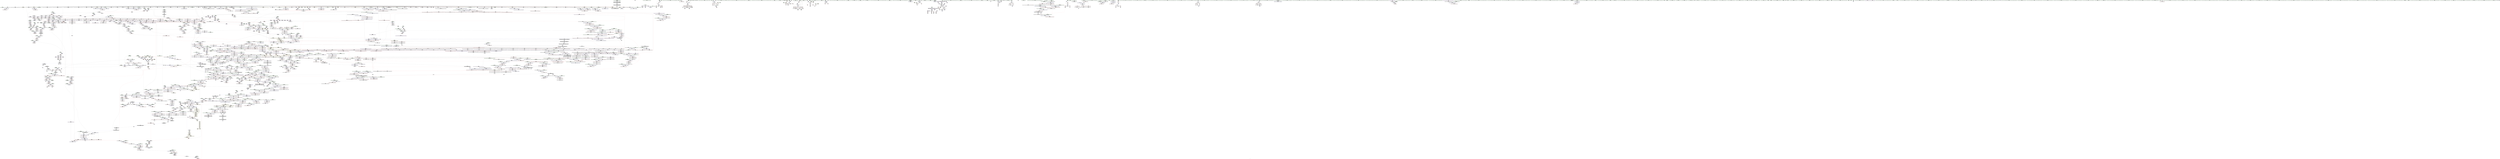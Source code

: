 digraph "SVFG" {
	label="SVFG";

	Node0x55dc9d571ab0 [shape=record,color=grey,label="{NodeID: 0\nNullPtr}"];
	Node0x55dc9d571ab0 -> Node0x55dc9dd1f320[style=solid];
	Node0x55dc9d571ab0 -> Node0x55dc9dd1f420[style=solid];
	Node0x55dc9d571ab0 -> Node0x55dc9dd1f4f0[style=solid];
	Node0x55dc9d571ab0 -> Node0x55dc9dd1f5c0[style=solid];
	Node0x55dc9d571ab0 -> Node0x55dc9dd1f690[style=solid];
	Node0x55dc9d571ab0 -> Node0x55dc9dd1f760[style=solid];
	Node0x55dc9d571ab0 -> Node0x55dc9dd1f830[style=solid];
	Node0x55dc9d571ab0 -> Node0x55dc9dd1f900[style=solid];
	Node0x55dc9d571ab0 -> Node0x55dc9dd1f9d0[style=solid];
	Node0x55dc9d571ab0 -> Node0x55dc9dd1faa0[style=solid];
	Node0x55dc9d571ab0 -> Node0x55dc9dd1fb70[style=solid];
	Node0x55dc9d571ab0 -> Node0x55dc9dd1fc40[style=solid];
	Node0x55dc9d571ab0 -> Node0x55dc9dd1fd10[style=solid];
	Node0x55dc9d571ab0 -> Node0x55dc9dd1fde0[style=solid];
	Node0x55dc9d571ab0 -> Node0x55dc9dd1feb0[style=solid];
	Node0x55dc9d571ab0 -> Node0x55dc9dd1ff80[style=solid];
	Node0x55dc9d571ab0 -> Node0x55dc9dd20050[style=solid];
	Node0x55dc9d571ab0 -> Node0x55dc9dd20120[style=solid];
	Node0x55dc9d571ab0 -> Node0x55dc9dd201f0[style=solid];
	Node0x55dc9d571ab0 -> Node0x55dc9dd202c0[style=solid];
	Node0x55dc9d571ab0 -> Node0x55dc9dd20390[style=solid];
	Node0x55dc9d571ab0 -> Node0x55dc9dd20460[style=solid];
	Node0x55dc9d571ab0 -> Node0x55dc9dd20530[style=solid];
	Node0x55dc9d571ab0 -> Node0x55dc9dd20600[style=solid];
	Node0x55dc9d571ab0 -> Node0x55dc9dd206d0[style=solid];
	Node0x55dc9d571ab0 -> Node0x55dc9dd207a0[style=solid];
	Node0x55dc9d571ab0 -> Node0x55dc9dd20870[style=solid];
	Node0x55dc9d571ab0 -> Node0x55dc9dd20940[style=solid];
	Node0x55dc9d571ab0 -> Node0x55dc9dd20a10[style=solid];
	Node0x55dc9d571ab0 -> Node0x55dc9dd20ae0[style=solid];
	Node0x55dc9d571ab0 -> Node0x55dc9dd20bb0[style=solid];
	Node0x55dc9d571ab0 -> Node0x55dc9dd20c80[style=solid];
	Node0x55dc9d571ab0 -> Node0x55dc9dd20d50[style=solid];
	Node0x55dc9d571ab0 -> Node0x55dc9dd20e20[style=solid];
	Node0x55dc9d571ab0 -> Node0x55dc9dd20ef0[style=solid];
	Node0x55dc9d571ab0 -> Node0x55dc9dd20fc0[style=solid];
	Node0x55dc9d571ab0 -> Node0x55dc9dd21090[style=solid];
	Node0x55dc9d571ab0 -> Node0x55dc9dd21160[style=solid];
	Node0x55dc9d571ab0 -> Node0x55dc9dd21230[style=solid];
	Node0x55dc9d571ab0 -> Node0x55dc9dd21300[style=solid];
	Node0x55dc9d571ab0 -> Node0x55dc9dd213d0[style=solid];
	Node0x55dc9d571ab0 -> Node0x55dc9dd214a0[style=solid];
	Node0x55dc9d571ab0 -> Node0x55dc9dd21570[style=solid];
	Node0x55dc9d571ab0 -> Node0x55dc9dd21640[style=solid];
	Node0x55dc9d571ab0 -> Node0x55dc9dd21710[style=solid];
	Node0x55dc9d571ab0 -> Node0x55dc9dd217e0[style=solid];
	Node0x55dc9d571ab0 -> Node0x55dc9dd218b0[style=solid];
	Node0x55dc9d571ab0 -> Node0x55dc9dd21980[style=solid];
	Node0x55dc9d571ab0 -> Node0x55dc9dd21a50[style=solid];
	Node0x55dc9d571ab0 -> Node0x55dc9dd21b20[style=solid];
	Node0x55dc9d571ab0 -> Node0x55dc9dd21bf0[style=solid];
	Node0x55dc9d571ab0 -> Node0x55dc9dd21cc0[style=solid];
	Node0x55dc9d571ab0 -> Node0x55dc9dd21d90[style=solid];
	Node0x55dc9d571ab0 -> Node0x55dc9dd21e60[style=solid];
	Node0x55dc9d571ab0 -> Node0x55dc9dd21f30[style=solid];
	Node0x55dc9d571ab0 -> Node0x55dc9dd22000[style=solid];
	Node0x55dc9d571ab0 -> Node0x55dc9dd220d0[style=solid];
	Node0x55dc9d571ab0 -> Node0x55dc9dd221a0[style=solid];
	Node0x55dc9d571ab0 -> Node0x55dc9dd22270[style=solid];
	Node0x55dc9d571ab0 -> Node0x55dc9dd22340[style=solid];
	Node0x55dc9d571ab0 -> Node0x55dc9dd22410[style=solid];
	Node0x55dc9d571ab0 -> Node0x55dc9dd224e0[style=solid];
	Node0x55dc9d571ab0 -> Node0x55dc9dd225b0[style=solid];
	Node0x55dc9d571ab0 -> Node0x55dc9dd22680[style=solid];
	Node0x55dc9d571ab0 -> Node0x55dc9dd22750[style=solid];
	Node0x55dc9d571ab0 -> Node0x55dc9dd22820[style=solid];
	Node0x55dc9d571ab0 -> Node0x55dc9dd5a020[style=solid];
	Node0x55dc9d571ab0 -> Node0x55dc9dd2ecf0[style=solid];
	Node0x55dc9d571ab0 -> Node0x55dc9dd2edc0[style=solid];
	Node0x55dc9d571ab0 -> Node0x55dc9dd2ee90[style=solid];
	Node0x55dc9d571ab0 -> Node0x55dc9dd30f10[style=solid];
	Node0x55dc9d571ab0 -> Node0x55dc9dd35900[style=solid];
	Node0x55dc9d571ab0 -> Node0x55dc9dd359d0[style=solid];
	Node0x55dc9d571ab0 -> Node0x55dc9dd35aa0[style=solid];
	Node0x55dc9d571ab0 -> Node0x55dc9dd6eeb0[style=solid];
	Node0x55dc9d571ab0 -> Node0x55dc9d216d60[style=solid];
	Node0x55dc9d571ab0 -> Node0x55dc9ddaa270[style=solid];
	Node0x55dc9d571ab0 -> Node0x55dc9ddaf490[style=solid];
	Node0x55dc9d571ab0 -> Node0x55dc9ddaf910[style=solid];
	Node0x55dc9d571ab0 -> Node0x55dc9ddb0690[style=solid];
	Node0x55dc9d571ab0 -> Node0x55dc9ddb1a10[style=solid];
	Node0x55dc9d571ab0:s64 -> Node0x55dc9def6110[style=solid,color=red];
	Node0x55dc9d571ab0:s64 -> Node0x55dc9df090d0[style=solid,color=red];
	Node0x55dc9df01180 [shape=record,color=black,label="{NodeID: 3764\n1265 = PHI()\n}"];
	Node0x55dc9ddad090 [shape=record,color=grey,label="{NodeID: 2657\n2610 = Binary(2605, 2609, )\n}"];
	Node0x55dc9ddad090 -> Node0x55dc9dd6fef0[style=solid];
	Node0x55dc9dd2eb50 [shape=record,color=blue,label="{NodeID: 1550\n861\<--860\nthis.addr\<--this\n_ZNSt12_Vector_baseINSt7__cxx1112basic_stringIcSt11char_traitsIcESaIcEEESaIS5_EEC2Ev\n}"];
	Node0x55dc9dd2eb50 -> Node0x55dc9dd49d60[style=dashed];
	Node0x55dc9dd0ce20 [shape=record,color=green,label="{NodeID: 443\n2987\<--2988\n_ZSt4copyISt13move_iteratorIPiES1_ET0_T_S4_S3_\<--_ZSt4copyISt13move_iteratorIPiES1_ET0_T_S4_S3__field_insensitive\n}"];
	Node0x55dc9de35940 [shape=record,color=yellow,style=double,label="{NodeID: 3100\n27V_1 = ENCHI(MR_27V_0)\npts\{3110001 \}\nFun[_ZNSt6vectorINSt7__cxx1112basic_stringIcSt11char_traitsIcESaIcEEESaIS5_EED2Ev]}"];
	Node0x55dc9de35940 -> Node0x55dc9dd45920[style=dashed];
	Node0x55dc9dd1c3b0 [shape=record,color=purple,label="{NodeID: 886\n1319\<--1317\n_M_end_of_storage\<--\n_ZNSt6vectorINSt7__cxx1112basic_stringIcSt11char_traitsIcESaIcEEESaIS5_EE17_M_realloc_insertIJRKS5_EEEvN9__gnu_cxx17__normal_iteratorIPS5_S7_EEDpOT_\n}"];
	Node0x55dc9dd1c3b0 -> Node0x55dc9dd4d230[style=solid];
	Node0x55dc9dd52850 [shape=record,color=red,label="{NodeID: 1329\n2212\<--2203\n\<--__p.addr\n_ZNSt16allocator_traitsISaIiEE10deallocateERS0_Pim\n|{<s0>168}}"];
	Node0x55dc9dd52850:s0 -> Node0x55dc9df0a400[style=solid,color=red];
	Node0x55dc9dd05390 [shape=record,color=green,label="{NodeID: 222\n1503\<--1504\n__n.addr\<--__n.addr_field_insensitive\n_ZNSt12_Vector_baseINSt7__cxx1112basic_stringIcSt11char_traitsIcESaIcEEESaIS5_EE11_M_allocateEm\n}"];
	Node0x55dc9dd05390 -> Node0x55dc9dd4e410[style=solid];
	Node0x55dc9dd05390 -> Node0x55dc9dd4e4e0[style=solid];
	Node0x55dc9dd05390 -> Node0x55dc9dd32360[style=solid];
	Node0x55dc9dd710d0 [shape=record,color=blue,label="{NodeID: 1772\n2820\<--2822\n_M_current\<--\n_ZN9__gnu_cxx17__normal_iteratorIPiSt6vectorIiSaIiEEEC2ERKS1_\n|{<s0>201|<s1>214}}"];
	Node0x55dc9dd710d0:s0 -> Node0x55dc9de77370[style=dashed,color=blue];
	Node0x55dc9dd710d0:s1 -> Node0x55dc9de774d0[style=dashed,color=blue];
	Node0x55dc9dd28c40 [shape=record,color=black,label="{NodeID: 665\n1682\<--1681\n\<--\n_ZNSt16allocator_traitsISaINSt7__cxx1112basic_stringIcSt11char_traitsIcESaIcEEEEE8allocateERS6_m\n|{<s0>129}}"];
	Node0x55dc9dd28c40:s0 -> Node0x55dc9def5ef0[style=solid,color=red];
	Node0x55dc9dd474c0 [shape=record,color=red,label="{NodeID: 1108\n605\<--586\n\<--j\n_Z6updatev\n}"];
	Node0x55dc9dd474c0 -> Node0x55dc9dd24730[style=solid];
	Node0x55dc9d571b40 [shape=record,color=green,label="{NodeID: 1\n7\<--1\n__dso_handle\<--dummyObj\nGlob }"];
	Node0x55dc9df01280 [shape=record,color=black,label="{NodeID: 3765\n1290 = PHI(936, )\n|{<s0>99}}"];
	Node0x55dc9df01280:s0 -> Node0x55dc9df0b1f0[style=solid,color=red];
	Node0x55dc9ddad210 [shape=record,color=grey,label="{NodeID: 2658\n1447 = Binary(1440, 1446, )\n}"];
	Node0x55dc9ddad210 -> Node0x55dc9dd31f50[style=solid];
	Node0x55dc9dd2ec20 [shape=record,color=blue,label="{NodeID: 1551\n884\<--883\nthis.addr\<--this\n_ZNSt12_Vector_baseINSt7__cxx1112basic_stringIcSt11char_traitsIcESaIcEEESaIS5_EE12_Vector_implC2Ev\n}"];
	Node0x55dc9dd2ec20 -> Node0x55dc9dd49e30[style=dashed];
	Node0x55dc9dd0cf20 [shape=record,color=green,label="{NodeID: 444\n2994\<--2995\n__first\<--__first_field_insensitive\n_ZSt4copyISt13move_iteratorIPiES1_ET0_T_S4_S3_\n}"];
	Node0x55dc9dd0cf20 -> Node0x55dc9dd16c30[style=solid];
	Node0x55dc9dd0cf20 -> Node0x55dc9dd433c0[style=solid];
	Node0x55dc9de35a20 [shape=record,color=yellow,style=double,label="{NodeID: 3101\n29V_1 = ENCHI(MR_29V_0)\npts\{3110002 \}\nFun[_ZNSt6vectorINSt7__cxx1112basic_stringIcSt11char_traitsIcESaIcEEESaIS5_EED2Ev]|{<s0>26|<s1>27}}"];
	Node0x55dc9de35a20:s0 -> Node0x55dc9de37760[style=dashed,color=red];
	Node0x55dc9de35a20:s1 -> Node0x55dc9de37760[style=dashed,color=red];
	Node0x55dc9dd1c480 [shape=record,color=purple,label="{NodeID: 887\n1322\<--1321\n_M_impl33\<--\n_ZNSt6vectorINSt7__cxx1112basic_stringIcSt11char_traitsIcESaIcEEESaIS5_EE17_M_realloc_insertIJRKS5_EEEvN9__gnu_cxx17__normal_iteratorIPS5_S7_EEDpOT_\n}"];
	Node0x55dc9dd52920 [shape=record,color=red,label="{NodeID: 1330\n2213\<--2205\n\<--__n.addr\n_ZNSt16allocator_traitsISaIiEE10deallocateERS0_Pim\n|{<s0>168}}"];
	Node0x55dc9dd52920:s0 -> Node0x55dc9df0a510[style=solid,color=red];
	Node0x55dc9dd05460 [shape=record,color=green,label="{NodeID: 223\n1515\<--1516\n_ZNSt16allocator_traitsISaINSt7__cxx1112basic_stringIcSt11char_traitsIcESaIcEEEEE8allocateERS6_m\<--_ZNSt16allocator_traitsISaINSt7__cxx1112basic_stringIcSt11char_traitsIcESaIcEEEEE8allocateERS6_m_field_insensitive\n}"];
	Node0x55dc9dd711a0 [shape=record,color=blue,label="{NodeID: 1773\n2828\<--2826\n__a.addr\<--__a\n_ZNSt16allocator_traitsISaIiEE8allocateERS0_m\n}"];
	Node0x55dc9dd711a0 -> Node0x55dc9dd57310[style=dashed];
	Node0x55dc9dd28d10 [shape=record,color=black,label="{NodeID: 666\n1672\<--1684\n_ZNSt16allocator_traitsISaINSt7__cxx1112basic_stringIcSt11char_traitsIcESaIcEEEEE8allocateERS6_m_ret\<--call\n_ZNSt16allocator_traitsISaINSt7__cxx1112basic_stringIcSt11char_traitsIcESaIcEEEEE8allocateERS6_m\n|{<s0>121}}"];
	Node0x55dc9dd28d10:s0 -> Node0x55dc9df026f0[style=solid,color=blue];
	Node0x55dc9dd47590 [shape=record,color=red,label="{NodeID: 1109\n613\<--586\n\<--j\n_Z6updatev\n}"];
	Node0x55dc9dd47590 -> Node0x55dc9dd24a70[style=solid];
	Node0x55dc9dcc71a0 [shape=record,color=green,label="{NodeID: 2\n8\<--1\n.str\<--dummyObj\nGlob }"];
	Node0x55dc9df014b0 [shape=record,color=black,label="{NodeID: 3766\n1310 = PHI(936, )\n|{<s0>103}}"];
	Node0x55dc9df014b0:s0 -> Node0x55dc9df0b1f0[style=solid,color=red];
	Node0x55dc9ddad390 [shape=record,color=grey,label="{NodeID: 2659\n2113 = Binary(2111, 2112, )\n}"];
	Node0x55dc9ddad390 -> Node0x55dc9ddad510[style=solid];
	Node0x55dc9dd2ecf0 [shape=record,color=blue, style = dotted,label="{NodeID: 1552\n892\<--3\n_M_start\<--dummyVal\n_ZNSt12_Vector_baseINSt7__cxx1112basic_stringIcSt11char_traitsIcESaIcEEESaIS5_EE12_Vector_implC2Ev\n|{<s0>62}}"];
	Node0x55dc9dd2ecf0:s0 -> Node0x55dc9de765b0[style=dashed,color=blue];
	Node0x55dc9dd0cff0 [shape=record,color=green,label="{NodeID: 445\n2996\<--2997\n__last\<--__last_field_insensitive\n_ZSt4copyISt13move_iteratorIPiES1_ET0_T_S4_S3_\n}"];
	Node0x55dc9dd0cff0 -> Node0x55dc9dd16d00[style=solid];
	Node0x55dc9dd0cff0 -> Node0x55dc9dd43490[style=solid];
	Node0x55dc9dd1c550 [shape=record,color=purple,label="{NodeID: 888\n1323\<--1321\n_M_start34\<--\n_ZNSt6vectorINSt7__cxx1112basic_stringIcSt11char_traitsIcESaIcEEESaIS5_EE17_M_realloc_insertIJRKS5_EEEvN9__gnu_cxx17__normal_iteratorIPS5_S7_EEDpOT_\n}"];
	Node0x55dc9dd1c550 -> Node0x55dc9dd4d300[style=solid];
	Node0x55dc9dd529f0 [shape=record,color=red,label="{NodeID: 1331\n2231\<--2222\nthis1\<--this.addr\n_ZN9__gnu_cxx13new_allocatorIiE10deallocateEPim\n}"];
	Node0x55dc9dd05560 [shape=record,color=green,label="{NodeID: 224\n1526\<--1527\n__first.addr\<--__first.addr_field_insensitive\n_ZSt34__uninitialized_move_if_noexcept_aIPNSt7__cxx1112basic_stringIcSt11char_traitsIcESaIcEEES6_SaIS5_EET0_T_S9_S8_RT1_\n}"];
	Node0x55dc9dd05560 -> Node0x55dc9dd4e5b0[style=solid];
	Node0x55dc9dd05560 -> Node0x55dc9dd32430[style=solid];
	Node0x55dc9dd71270 [shape=record,color=blue,label="{NodeID: 1774\n2830\<--2827\n__n.addr\<--__n\n_ZNSt16allocator_traitsISaIiEE8allocateERS0_m\n}"];
	Node0x55dc9dd71270 -> Node0x55dc9dd573e0[style=dashed];
	Node0x55dc9dd28de0 [shape=record,color=black,label="{NodeID: 667\n1716\<--1712\n\<--call2\n_ZN9__gnu_cxx13new_allocatorINSt7__cxx1112basic_stringIcSt11char_traitsIcESaIcEEEE8allocateEmPKv\n}"];
	Node0x55dc9dd28de0 -> Node0x55dc9dd28eb0[style=solid];
	Node0x55dc9dd47660 [shape=record,color=red,label="{NodeID: 1110\n619\<--586\n\<--j\n_Z6updatev\n}"];
	Node0x55dc9dd47660 -> Node0x55dc9ddac610[style=solid];
	Node0x55dc9dcc7230 [shape=record,color=green,label="{NodeID: 3\n10\<--1\n.str.1\<--dummyObj\nGlob }"];
	Node0x55dc9df015f0 [shape=record,color=black,label="{NodeID: 3767\n135 = PHI()\n}"];
	Node0x55dc9df015f0 -> Node0x55dc9dd44e90[style=solid];
	Node0x55dc9ddad510 [shape=record,color=grey,label="{NodeID: 2660\n2114 = Binary(2113, 2115, )\n|{<s0>161}}"];
	Node0x55dc9ddad510:s0 -> Node0x55dc9df09f40[style=solid,color=red];
	Node0x55dc9dd2edc0 [shape=record,color=blue, style = dotted,label="{NodeID: 1553\n894\<--3\n_M_finish\<--dummyVal\n_ZNSt12_Vector_baseINSt7__cxx1112basic_stringIcSt11char_traitsIcESaIcEEESaIS5_EE12_Vector_implC2Ev\n|{<s0>62}}"];
	Node0x55dc9dd2edc0:s0 -> Node0x55dc9de765b0[style=dashed,color=blue];
	Node0x55dc9dd0d0c0 [shape=record,color=green,label="{NodeID: 446\n2998\<--2999\n__result.addr\<--__result.addr_field_insensitive\n_ZSt4copyISt13move_iteratorIPiES1_ET0_T_S4_S3_\n}"];
	Node0x55dc9dd0d0c0 -> Node0x55dc9dd58010[style=solid];
	Node0x55dc9dd0d0c0 -> Node0x55dc9dd725f0[style=solid];
	Node0x55dc9dd1c620 [shape=record,color=purple,label="{NodeID: 889\n1332\<--1331\n_M_impl35\<--\n_ZNSt6vectorINSt7__cxx1112basic_stringIcSt11char_traitsIcESaIcEEESaIS5_EE17_M_realloc_insertIJRKS5_EEEvN9__gnu_cxx17__normal_iteratorIPS5_S7_EEDpOT_\n}"];
	Node0x55dc9dd52ac0 [shape=record,color=red,label="{NodeID: 1332\n2232\<--2224\n\<--__p.addr\n_ZN9__gnu_cxx13new_allocatorIiE10deallocateEPim\n}"];
	Node0x55dc9dd52ac0 -> Node0x55dc9dd2a710[style=solid];
	Node0x55dc9dd05630 [shape=record,color=green,label="{NodeID: 225\n1528\<--1529\n__last.addr\<--__last.addr_field_insensitive\n_ZSt34__uninitialized_move_if_noexcept_aIPNSt7__cxx1112basic_stringIcSt11char_traitsIcESaIcEEES6_SaIS5_EET0_T_S9_S8_RT1_\n}"];
	Node0x55dc9dd05630 -> Node0x55dc9dd4e680[style=solid];
	Node0x55dc9dd05630 -> Node0x55dc9dd32500[style=solid];
	Node0x55dc9dd71340 [shape=record,color=blue,label="{NodeID: 1775\n2845\<--2842\nthis.addr\<--this\n_ZN9__gnu_cxx13new_allocatorIiE8allocateEmPKv\n}"];
	Node0x55dc9dd71340 -> Node0x55dc9dd574b0[style=dashed];
	Node0x55dc9dd28eb0 [shape=record,color=black,label="{NodeID: 668\n1688\<--1716\n_ZN9__gnu_cxx13new_allocatorINSt7__cxx1112basic_stringIcSt11char_traitsIcESaIcEEEE8allocateEmPKv_ret\<--\n_ZN9__gnu_cxx13new_allocatorINSt7__cxx1112basic_stringIcSt11char_traitsIcESaIcEEEE8allocateEmPKv\n|{<s0>129}}"];
	Node0x55dc9dd28eb0:s0 -> Node0x55dc9df05310[style=solid,color=blue];
	Node0x55dc9dd47730 [shape=record,color=red,label="{NodeID: 1111\n630\<--588\n\<--i13\n_Z6updatev\n}"];
	Node0x55dc9dd47730 -> Node0x55dc9ddb0390[style=solid];
	Node0x55dc9dcc5ce0 [shape=record,color=green,label="{NodeID: 4\n14\<--1\n.str.2\<--dummyObj\nGlob }"];
	Node0x55dc9df016c0 [shape=record,color=black,label="{NodeID: 3768\n137 = PHI()\n}"];
	Node0x55dc9ddad690 [shape=record,color=grey,label="{NodeID: 2661\n1431 = Binary(1427, 1430, )\n}"];
	Node0x55dc9ddad690 -> Node0x55dc9ddb1110[style=solid];
	Node0x55dc9dd2ee90 [shape=record,color=blue, style = dotted,label="{NodeID: 1554\n896\<--3\n_M_end_of_storage\<--dummyVal\n_ZNSt12_Vector_baseINSt7__cxx1112basic_stringIcSt11char_traitsIcESaIcEEESaIS5_EE12_Vector_implC2Ev\n|{<s0>62}}"];
	Node0x55dc9dd2ee90:s0 -> Node0x55dc9de765b0[style=dashed,color=blue];
	Node0x55dc9dd0d190 [shape=record,color=green,label="{NodeID: 447\n3000\<--3001\nagg.tmp\<--agg.tmp_field_insensitive\n_ZSt4copyISt13move_iteratorIPiES1_ET0_T_S4_S3_\n}"];
	Node0x55dc9dd0d190 -> Node0x55dc9dd16dd0[style=solid];
	Node0x55dc9dd0d190 -> Node0x55dc9dd43560[style=solid];
	Node0x55dc9dd1c6f0 [shape=record,color=purple,label="{NodeID: 890\n1333\<--1331\n_M_start36\<--\n_ZNSt6vectorINSt7__cxx1112basic_stringIcSt11char_traitsIcESaIcEEESaIS5_EE17_M_realloc_insertIJRKS5_EEEvN9__gnu_cxx17__normal_iteratorIPS5_S7_EEDpOT_\n}"];
	Node0x55dc9dd1c6f0 -> Node0x55dc9dd31590[style=solid];
	Node0x55dc9dd52b90 [shape=record,color=red,label="{NodeID: 1333\n2241\<--2238\nthis1\<--this.addr\n_ZNSaIiED2Ev\n}"];
	Node0x55dc9dd52b90 -> Node0x55dc9dd2a7e0[style=solid];
	Node0x55dc9dd05700 [shape=record,color=green,label="{NodeID: 226\n1530\<--1531\n__result.addr\<--__result.addr_field_insensitive\n_ZSt34__uninitialized_move_if_noexcept_aIPNSt7__cxx1112basic_stringIcSt11char_traitsIcESaIcEEES6_SaIS5_EET0_T_S9_S8_RT1_\n}"];
	Node0x55dc9dd05700 -> Node0x55dc9dd4e750[style=solid];
	Node0x55dc9dd05700 -> Node0x55dc9dd325d0[style=solid];
	Node0x55dc9dd71410 [shape=record,color=blue,label="{NodeID: 1776\n2847\<--2843\n__n.addr\<--__n\n_ZN9__gnu_cxx13new_allocatorIiE8allocateEmPKv\n}"];
	Node0x55dc9dd71410 -> Node0x55dc9dd57580[style=dashed];
	Node0x55dc9dd71410 -> Node0x55dc9dd57650[style=dashed];
	Node0x55dc9dd28f80 [shape=record,color=black,label="{NodeID: 669\n1745\<--1726\n\<--__first\n_ZSt22__uninitialized_copy_aISt13move_iteratorIPNSt7__cxx1112basic_stringIcSt11char_traitsIcESaIcEEEES7_S6_ET0_T_SA_S9_RSaIT1_E\n}"];
	Node0x55dc9dd28f80 -> Node0x55dc9dd1da70[style=solid];
	Node0x55dc9dd47800 [shape=record,color=red,label="{NodeID: 1112\n638\<--588\n\<--i13\n_Z6updatev\n}"];
	Node0x55dc9dd47800 -> Node0x55dc9ddab290[style=solid];
	Node0x55dc9dcc5d70 [shape=record,color=green,label="{NodeID: 5\n16\<--1\n.str.3\<--dummyObj\nGlob }"];
	Node0x55dc9df01790 [shape=record,color=black,label="{NodeID: 3769\n147 = PHI()\n}"];
	Node0x55dc9ddad810 [shape=record,color=grey,label="{NodeID: 2662\n3116 = Binary(3115, 2115, )\n}"];
	Node0x55dc9ddad810 -> Node0x55dc9dd73220[style=solid];
	Node0x55dc9dd2ef60 [shape=record,color=blue,label="{NodeID: 1555\n901\<--900\nthis.addr\<--this\n_ZNSaINSt7__cxx1112basic_stringIcSt11char_traitsIcESaIcEEEEC2Ev\n}"];
	Node0x55dc9dd2ef60 -> Node0x55dc9dd49f00[style=dashed];
	Node0x55dc9dd0d260 [shape=record,color=green,label="{NodeID: 448\n3002\<--3003\nagg.tmp3\<--agg.tmp3_field_insensitive\n_ZSt4copyISt13move_iteratorIPiES1_ET0_T_S4_S3_\n}"];
	Node0x55dc9dd0d260 -> Node0x55dc9dd16ea0[style=solid];
	Node0x55dc9dd0d260 -> Node0x55dc9dd43630[style=solid];
	Node0x55dc9de35dd0 [shape=record,color=yellow,style=double,label="{NodeID: 3105\n432V_1 = ENCHI(MR_432V_0)\npts\{1416 2581 \}\nFun[_ZSt3maxImERKT_S2_S2_]}"];
	Node0x55dc9de35dd0 -> Node0x55dc9dd4f2b0[style=dashed];
	Node0x55dc9dd1c7c0 [shape=record,color=purple,label="{NodeID: 891\n1337\<--1336\n_M_impl37\<--\n_ZNSt6vectorINSt7__cxx1112basic_stringIcSt11char_traitsIcESaIcEEESaIS5_EE17_M_realloc_insertIJRKS5_EEEvN9__gnu_cxx17__normal_iteratorIPS5_S7_EEDpOT_\n}"];
	Node0x55dc9dd52c60 [shape=record,color=red,label="{NodeID: 1334\n2252\<--2249\nthis1\<--this.addr\n_ZN9__gnu_cxx13new_allocatorIiED2Ev\n}"];
	Node0x55dc9dd057d0 [shape=record,color=green,label="{NodeID: 227\n1532\<--1533\n__alloc.addr\<--__alloc.addr_field_insensitive\n_ZSt34__uninitialized_move_if_noexcept_aIPNSt7__cxx1112basic_stringIcSt11char_traitsIcESaIcEEES6_SaIS5_EET0_T_S9_S8_RT1_\n}"];
	Node0x55dc9dd057d0 -> Node0x55dc9dd4e820[style=solid];
	Node0x55dc9dd057d0 -> Node0x55dc9dd326a0[style=solid];
	Node0x55dc9dd714e0 [shape=record,color=blue,label="{NodeID: 1777\n2849\<--2844\n.addr\<--\n_ZN9__gnu_cxx13new_allocatorIiE8allocateEmPKv\n}"];
	Node0x55dc9dd29050 [shape=record,color=black,label="{NodeID: 670\n1751\<--1728\n\<--__last\n_ZSt22__uninitialized_copy_aISt13move_iteratorIPNSt7__cxx1112basic_stringIcSt11char_traitsIcESaIcEEEES7_S6_ET0_T_SA_S9_RSaIT1_E\n}"];
	Node0x55dc9dd29050 -> Node0x55dc9dd1dc10[style=solid];
	Node0x55dc9dd478d0 [shape=record,color=red,label="{NodeID: 1113\n648\<--588\n\<--i13\n_Z6updatev\n}"];
	Node0x55dc9dd478d0 -> Node0x55dc9dd24db0[style=solid];
	Node0x55dc9dcc5e00 [shape=record,color=green,label="{NodeID: 6\n18\<--1\n.str.4\<--dummyObj\nGlob }"];
	Node0x55dc9df01860 [shape=record,color=black,label="{NodeID: 3770\n737 = PHI()\n}"];
	Node0x55dc9ddad990 [shape=record,color=grey,label="{NodeID: 2663\n3115 = Binary(3113, 3114, )\n}"];
	Node0x55dc9ddad990 -> Node0x55dc9ddad810[style=solid];
	Node0x55dc9dd2f030 [shape=record,color=blue,label="{NodeID: 1556\n912\<--911\nthis.addr\<--this\n_ZN9__gnu_cxx13new_allocatorINSt7__cxx1112basic_stringIcSt11char_traitsIcESaIcEEEEC2Ev\n}"];
	Node0x55dc9dd2f030 -> Node0x55dc9dd49fd0[style=dashed];
	Node0x55dc9dd0d330 [shape=record,color=green,label="{NodeID: 449\n3015\<--3016\n_ZSt12__miter_baseIPiEDTcl12__miter_basecldtfp_4baseEEESt13move_iteratorIT_E\<--_ZSt12__miter_baseIPiEDTcl12__miter_basecldtfp_4baseEEESt13move_iteratorIT_E_field_insensitive\n}"];
	Node0x55dc9dd60550 [shape=record,color=yellow,style=double,label="{NodeID: 3106\n434V_1 = ENCHI(MR_434V_0)\npts\{1422 2587 \}\nFun[_ZSt3maxImERKT_S2_S2_]}"];
	Node0x55dc9dd60550 -> Node0x55dc9dd4f1e0[style=dashed];
	Node0x55dc9dd1c890 [shape=record,color=purple,label="{NodeID: 892\n1338\<--1336\n_M_finish38\<--\n_ZNSt6vectorINSt7__cxx1112basic_stringIcSt11char_traitsIcESaIcEEESaIS5_EE17_M_realloc_insertIJRKS5_EEEvN9__gnu_cxx17__normal_iteratorIPS5_S7_EEDpOT_\n}"];
	Node0x55dc9dd1c890 -> Node0x55dc9dd31660[style=solid];
	Node0x55dc9dd52d30 [shape=record,color=red,label="{NodeID: 1335\n2265\<--2257\nthis1\<--this.addr\n_ZNSt6vectorIiSaIiEE12emplace_backIJiEEEvDpOT_\n|{|<s5>173|<s6>175}}"];
	Node0x55dc9dd52d30 -> Node0x55dc9dd2a8b0[style=solid];
	Node0x55dc9dd52d30 -> Node0x55dc9dd2a980[style=solid];
	Node0x55dc9dd52d30 -> Node0x55dc9dd2aa50[style=solid];
	Node0x55dc9dd52d30 -> Node0x55dc9dd2ab20[style=solid];
	Node0x55dc9dd52d30 -> Node0x55dc9dd2abf0[style=solid];
	Node0x55dc9dd52d30:s5 -> Node0x55dc9def47d0[style=solid,color=red];
	Node0x55dc9dd52d30:s6 -> Node0x55dc9def6d20[style=solid,color=red];
	Node0x55dc9dd0dbe0 [shape=record,color=green,label="{NodeID: 228\n1534\<--1535\nagg.tmp\<--agg.tmp_field_insensitive\n_ZSt34__uninitialized_move_if_noexcept_aIPNSt7__cxx1112basic_stringIcSt11char_traitsIcESaIcEEES6_SaIS5_EET0_T_S9_S8_RT1_\n}"];
	Node0x55dc9dd0dbe0 -> Node0x55dc9dd1d0b0[style=solid];
	Node0x55dc9dd0dbe0 -> Node0x55dc9dd1d180[style=solid];
	Node0x55dc9dd715b0 [shape=record,color=blue,label="{NodeID: 1778\n2884\<--2868\ncoerce.dive\<--__first.coerce\n_ZSt22__uninitialized_copy_aISt13move_iteratorIPiES1_iET0_T_S4_S3_RSaIT1_E\n}"];
	Node0x55dc9dd715b0 -> Node0x55dc9dd596d0[style=dashed];
	Node0x55dc9dd29120 [shape=record,color=black,label="{NodeID: 671\n1744\<--1734\n\<--agg.tmp\n_ZSt22__uninitialized_copy_aISt13move_iteratorIPNSt7__cxx1112basic_stringIcSt11char_traitsIcESaIcEEEES7_S6_ET0_T_SA_S9_RSaIT1_E\n}"];
	Node0x55dc9dd29120 -> Node0x55dc9dd1d9a0[style=solid];
	Node0x55dc9dd479a0 [shape=record,color=red,label="{NodeID: 1114\n658\<--588\n\<--i13\n_Z6updatev\n}"];
	Node0x55dc9dd479a0 -> Node0x55dc9dd25020[style=solid];
	Node0x55dc9dcc66d0 [shape=record,color=green,label="{NodeID: 7\n20\<--1\n.str.5\<--dummyObj\nGlob }"];
	Node0x55dc9df01930 [shape=record,color=black,label="{NodeID: 3771\n234 = PHI(1359, )\n}"];
	Node0x55dc9df01930 -> Node0x55dc9dd5aae0[style=solid];
	Node0x55dc9ddadb10 [shape=record,color=grey,label="{NodeID: 2664\n855 = Binary(854, 144, )\n}"];
	Node0x55dc9ddadb10 -> Node0x55dc9dd2ea80[style=solid];
	Node0x55dc9dd2f100 [shape=record,color=blue,label="{NodeID: 1557\n921\<--918\n__first.addr\<--__first\n_ZSt8_DestroyIPNSt7__cxx1112basic_stringIcSt11char_traitsIcESaIcEEES5_EvT_S7_RSaIT0_E\n}"];
	Node0x55dc9dd2f100 -> Node0x55dc9dd4a0a0[style=dashed];
	Node0x55dc9dd0d430 [shape=record,color=green,label="{NodeID: 450\n3025\<--3026\n_ZSt14__copy_move_a2ILb1EPiS0_ET1_T0_S2_S1_\<--_ZSt14__copy_move_a2ILb1EPiS0_ET1_T0_S2_S1__field_insensitive\n}"];
	Node0x55dc9dd1c960 [shape=record,color=purple,label="{NodeID: 893\n1344\<--1343\n_M_impl40\<--\n_ZNSt6vectorINSt7__cxx1112basic_stringIcSt11char_traitsIcESaIcEEESaIS5_EE17_M_realloc_insertIJRKS5_EEEvN9__gnu_cxx17__normal_iteratorIPS5_S7_EEDpOT_\n}"];
	Node0x55dc9dd52e00 [shape=record,color=red,label="{NodeID: 1336\n2283\<--2259\n\<--__args.addr\n_ZNSt6vectorIiSaIiEE12emplace_backIJiEEEvDpOT_\n|{<s0>171}}"];
	Node0x55dc9dd52e00:s0 -> Node0x55dc9df0f390[style=solid,color=red];
	Node0x55dc9dd0dcb0 [shape=record,color=green,label="{NodeID: 229\n1536\<--1537\nagg.tmp1\<--agg.tmp1_field_insensitive\n_ZSt34__uninitialized_move_if_noexcept_aIPNSt7__cxx1112basic_stringIcSt11char_traitsIcESaIcEEES6_SaIS5_EET0_T_S9_S8_RT1_\n}"];
	Node0x55dc9dd0dcb0 -> Node0x55dc9dd1d250[style=solid];
	Node0x55dc9dd0dcb0 -> Node0x55dc9dd1d320[style=solid];
	Node0x55dc9dd71680 [shape=record,color=blue,label="{NodeID: 1779\n2886\<--2869\ncoerce.dive1\<--__last.coerce\n_ZSt22__uninitialized_copy_aISt13move_iteratorIPiES1_iET0_T_S4_S3_RSaIT1_E\n}"];
	Node0x55dc9dd71680 -> Node0x55dc9dd597a0[style=dashed];
	Node0x55dc9dd291f0 [shape=record,color=black,label="{NodeID: 672\n1750\<--1736\n\<--agg.tmp2\n_ZSt22__uninitialized_copy_aISt13move_iteratorIPNSt7__cxx1112basic_stringIcSt11char_traitsIcESaIcEEEES7_S6_ET0_T_SA_S9_RSaIT1_E\n}"];
	Node0x55dc9dd291f0 -> Node0x55dc9dd1db40[style=solid];
	Node0x55dc9dd47a70 [shape=record,color=red,label="{NodeID: 1115\n667\<--588\n\<--i13\n_Z6updatev\n}"];
	Node0x55dc9dd47a70 -> Node0x55dc9ddaca90[style=solid];
	Node0x55dc9dcc6790 [shape=record,color=green,label="{NodeID: 8\n22\<--1\n.str.6\<--dummyObj\nGlob }"];
	Node0x55dc9df01b30 [shape=record,color=black,label="{NodeID: 3772\n278 = PHI(936, )\n|{<s0>25}}"];
	Node0x55dc9df01b30:s0 -> Node0x55dc9df0b1f0[style=solid,color=red];
	Node0x55dc9ddadc90 [shape=record,color=grey,label="{NodeID: 2665\n2780 = Binary(2779, 2115, )\n}"];
	Node0x55dc9ddadc90 -> Node0x55dc9dd2d3c0[style=solid];
	Node0x55dc9dd2f1d0 [shape=record,color=blue,label="{NodeID: 1558\n923\<--919\n__last.addr\<--__last\n_ZSt8_DestroyIPNSt7__cxx1112basic_stringIcSt11char_traitsIcESaIcEEES5_EvT_S7_RSaIT0_E\n}"];
	Node0x55dc9dd2f1d0 -> Node0x55dc9dd4a170[style=dashed];
	Node0x55dc9dd0d530 [shape=record,color=green,label="{NodeID: 451\n3032\<--3033\n__first.addr\<--__first.addr_field_insensitive\n_ZSt14__copy_move_a2ILb1EPiS0_ET1_T0_S2_S1_\n}"];
	Node0x55dc9dd0d530 -> Node0x55dc9dd58280[style=solid];
	Node0x55dc9dd0d530 -> Node0x55dc9dd72860[style=solid];
	Node0x55dc9dd1ca30 [shape=record,color=purple,label="{NodeID: 894\n1345\<--1343\n_M_end_of_storage41\<--\n_ZNSt6vectorINSt7__cxx1112basic_stringIcSt11char_traitsIcESaIcEEESaIS5_EE17_M_realloc_insertIJRKS5_EEEvN9__gnu_cxx17__normal_iteratorIPS5_S7_EEDpOT_\n}"];
	Node0x55dc9dd1ca30 -> Node0x55dc9dd31730[style=solid];
	Node0x55dc9dd52ed0 [shape=record,color=red,label="{NodeID: 1337\n2302\<--2259\n\<--__args.addr\n_ZNSt6vectorIiSaIiEE12emplace_backIJiEEEvDpOT_\n|{<s0>174}}"];
	Node0x55dc9dd52ed0:s0 -> Node0x55dc9df0f390[style=solid,color=red];
	Node0x55dc9dd0dd80 [shape=record,color=green,label="{NodeID: 230\n1544\<--1545\n_ZSt32__make_move_if_noexcept_iteratorINSt7__cxx1112basic_stringIcSt11char_traitsIcESaIcEEESt13move_iteratorIPS5_EET0_PT_\<--_ZSt32__make_move_if_noexcept_iteratorINSt7__cxx1112basic_stringIcSt11char_traitsIcESaIcEEESt13move_iteratorIPS5_EET0_PT__field_insensitive\n}"];
	Node0x55dc9de31e10 [shape=record,color=yellow,style=double,label="{NodeID: 2887\n25V_1 = ENCHI(MR_25V_0)\npts\{3110000 \}\nFun[_ZNSt6vectorINSt7__cxx1112basic_stringIcSt11char_traitsIcESaIcEEESaIS5_EE9push_backERKS5_]|{|<s1>22|<s2>23}}"];
	Node0x55dc9de31e10 -> Node0x55dc9de1db90[style=dashed];
	Node0x55dc9de31e10:s1 -> Node0x55dc9de370e0[style=dashed,color=red];
	Node0x55dc9de31e10:s2 -> Node0x55dc9de2bd70[style=dashed,color=red];
	Node0x55dc9dd71750 [shape=record,color=blue,label="{NodeID: 1780\n2876\<--2870\n__result.addr\<--__result\n_ZSt22__uninitialized_copy_aISt13move_iteratorIPiES1_iET0_T_S4_S3_RSaIT1_E\n}"];
	Node0x55dc9dd71750 -> Node0x55dc9dd57720[style=dashed];
	Node0x55dc9dd292c0 [shape=record,color=black,label="{NodeID: 673\n1721\<--1758\n_ZSt22__uninitialized_copy_aISt13move_iteratorIPNSt7__cxx1112basic_stringIcSt11char_traitsIcESaIcEEEES7_S6_ET0_T_SA_S9_RSaIT1_E_ret\<--call\n_ZSt22__uninitialized_copy_aISt13move_iteratorIPNSt7__cxx1112basic_stringIcSt11char_traitsIcESaIcEEEES7_S6_ET0_T_SA_S9_RSaIT1_E\n|{<s0>124}}"];
	Node0x55dc9dd292c0:s0 -> Node0x55dc9df02ab0[style=solid,color=blue];
	Node0x55dc9dd47b40 [shape=record,color=red,label="{NodeID: 1116\n677\<--588\n\<--i13\n_Z6updatev\n}"];
	Node0x55dc9dd47b40 -> Node0x55dc9dd25430[style=solid];
	Node0x55dc9dcc6850 [shape=record,color=green,label="{NodeID: 9\n25\<--1\n\<--dummyObj\nCan only get source location for instruction, argument, global var or function.}"];
	Node0x55dc9df01c70 [shape=record,color=black,label="{NodeID: 3773\n349 = PHI(434, )\n}"];
	Node0x55dc9df01c70 -> Node0x55dc9ddaed10[style=solid];
	Node0x55dc9ddade10 [shape=record,color=grey,label="{NodeID: 2666\n2779 = Binary(2777, 2778, )\n}"];
	Node0x55dc9ddade10 -> Node0x55dc9ddadc90[style=solid];
	Node0x55dc9dd2f2a0 [shape=record,color=blue,label="{NodeID: 1559\n925\<--920\n.addr\<--\n_ZSt8_DestroyIPNSt7__cxx1112basic_stringIcSt11char_traitsIcESaIcEEES5_EvT_S7_RSaIT0_E\n}"];
	Node0x55dc9dd0d600 [shape=record,color=green,label="{NodeID: 452\n3034\<--3035\n__last.addr\<--__last.addr_field_insensitive\n_ZSt14__copy_move_a2ILb1EPiS0_ET1_T0_S2_S1_\n}"];
	Node0x55dc9dd0d600 -> Node0x55dc9dd58350[style=solid];
	Node0x55dc9dd0d600 -> Node0x55dc9dd72930[style=solid];
	Node0x55dc9dd1cb00 [shape=record,color=purple,label="{NodeID: 895\n1373\<--1361\ncoerce.dive\<--retval\n_ZNSt6vectorINSt7__cxx1112basic_stringIcSt11char_traitsIcESaIcEEESaIS5_EE3endEv\n}"];
	Node0x55dc9dd1cb00 -> Node0x55dc9dd4d4a0[style=solid];
	Node0x55dc9dd52fa0 [shape=record,color=red,label="{NodeID: 1338\n2269\<--2268\n\<--_M_finish\n_ZNSt6vectorIiSaIiEE12emplace_backIJiEEEvDpOT_\n}"];
	Node0x55dc9dd52fa0 -> Node0x55dc9ddaf190[style=solid];
	Node0x55dc9dd0de80 [shape=record,color=green,label="{NodeID: 231\n1559\<--1560\n_ZSt22__uninitialized_copy_aISt13move_iteratorIPNSt7__cxx1112basic_stringIcSt11char_traitsIcESaIcEEEES7_S6_ET0_T_SA_S9_RSaIT1_E\<--_ZSt22__uninitialized_copy_aISt13move_iteratorIPNSt7__cxx1112basic_stringIcSt11char_traitsIcESaIcEEEES7_S6_ET0_T_SA_S9_RSaIT1_E_field_insensitive\n}"];
	Node0x55dc9de31ef0 [shape=record,color=yellow,style=double,label="{NodeID: 2888\n27V_1 = ENCHI(MR_27V_0)\npts\{3110001 \}\nFun[_ZNSt6vectorINSt7__cxx1112basic_stringIcSt11char_traitsIcESaIcEEESaIS5_EE9push_backERKS5_]|{|<s4>22|<s5>23}}"];
	Node0x55dc9de31ef0 -> Node0x55dc9dd452a0[style=dashed];
	Node0x55dc9de31ef0 -> Node0x55dc9dd45440[style=dashed];
	Node0x55dc9de31ef0 -> Node0x55dc9dd45510[style=dashed];
	Node0x55dc9de31ef0 -> Node0x55dc9dd5aa10[style=dashed];
	Node0x55dc9de31ef0:s4 -> Node0x55dc9de370e0[style=dashed,color=red];
	Node0x55dc9de31ef0:s5 -> Node0x55dc9de2be50[style=dashed,color=red];
	Node0x55dc9dd71820 [shape=record,color=blue,label="{NodeID: 1781\n2878\<--2871\n.addr\<--\n_ZSt22__uninitialized_copy_aISt13move_iteratorIPiES1_iET0_T_S4_S3_RSaIT1_E\n}"];
	Node0x55dc9dd29390 [shape=record,color=black,label="{NodeID: 674\n1762\<--1774\n_ZSt32__make_move_if_noexcept_iteratorINSt7__cxx1112basic_stringIcSt11char_traitsIcESaIcEEESt13move_iteratorIPS5_EET0_PT__ret\<--\n_ZSt32__make_move_if_noexcept_iteratorINSt7__cxx1112basic_stringIcSt11char_traitsIcESaIcEEESt13move_iteratorIPS5_EET0_PT_\n|{<s0>122|<s1>123}}"];
	Node0x55dc9dd29390:s0 -> Node0x55dc9df02830[style=solid,color=blue];
	Node0x55dc9dd29390:s1 -> Node0x55dc9df02970[style=solid,color=blue];
	Node0x55dc9dd47c10 [shape=record,color=red,label="{NodeID: 1117\n687\<--588\n\<--i13\n_Z6updatev\n}"];
	Node0x55dc9dd47c10 -> Node0x55dc9dd256a0[style=solid];
	Node0x55dc9dcc6910 [shape=record,color=green,label="{NodeID: 10\n74\<--1\n\<--dummyObj\nCan only get source location for instruction, argument, global var or function.}"];
	Node0x55dc9df01db0 [shape=record,color=black,label="{NodeID: 3774\n356 = PHI(474, )\n}"];
	Node0x55dc9ddadf90 [shape=record,color=grey,label="{NodeID: 2667\n3126 = Binary(2115, 3125, )\n}"];
	Node0x55dc9dd2f370 [shape=record,color=blue,label="{NodeID: 1560\n938\<--937\nthis.addr\<--this\n_ZNSt12_Vector_baseINSt7__cxx1112basic_stringIcSt11char_traitsIcESaIcEEESaIS5_EE19_M_get_Tp_allocatorEv\n}"];
	Node0x55dc9dd2f370 -> Node0x55dc9dd4a240[style=dashed];
	Node0x55dc9dd0d6d0 [shape=record,color=green,label="{NodeID: 453\n3036\<--3037\n__result.addr\<--__result.addr_field_insensitive\n_ZSt14__copy_move_a2ILb1EPiS0_ET1_T0_S2_S1_\n}"];
	Node0x55dc9dd0d6d0 -> Node0x55dc9dd58420[style=solid];
	Node0x55dc9dd0d6d0 -> Node0x55dc9dd72a00[style=solid];
	Node0x55dc9dd1cbd0 [shape=record,color=purple,label="{NodeID: 896\n1368\<--1367\n_M_impl\<--\n_ZNSt6vectorINSt7__cxx1112basic_stringIcSt11char_traitsIcESaIcEEESaIS5_EE3endEv\n}"];
	Node0x55dc9dd53070 [shape=record,color=red,label="{NodeID: 1339\n2273\<--2272\n\<--_M_end_of_storage\n_ZNSt6vectorIiSaIiEE12emplace_backIJiEEEvDpOT_\n}"];
	Node0x55dc9dd53070 -> Node0x55dc9ddaf190[style=solid];
	Node0x55dc9dd0df80 [shape=record,color=green,label="{NodeID: 232\n1564\<--1565\nthis.addr\<--this.addr_field_insensitive\n_ZNK9__gnu_cxx17__normal_iteratorIPNSt7__cxx1112basic_stringIcSt11char_traitsIcESaIcEEESt6vectorIS6_SaIS6_EEE4baseEv\n}"];
	Node0x55dc9dd0df80 -> Node0x55dc9dd4ea90[style=solid];
	Node0x55dc9dd0df80 -> Node0x55dc9dd32910[style=solid];
	Node0x55dc9de31fd0 [shape=record,color=yellow,style=double,label="{NodeID: 2889\n29V_1 = ENCHI(MR_29V_0)\npts\{3110002 \}\nFun[_ZNSt6vectorINSt7__cxx1112basic_stringIcSt11char_traitsIcESaIcEEESaIS5_EE9push_backERKS5_]|{|<s2>23|<s3>23}}"];
	Node0x55dc9de31fd0 -> Node0x55dc9dd45370[style=dashed];
	Node0x55dc9de31fd0 -> Node0x55dc9de1e590[style=dashed];
	Node0x55dc9de31fd0:s2 -> Node0x55dc9dd4d230[style=dashed,color=red];
	Node0x55dc9de31fd0:s3 -> Node0x55dc9dd31730[style=dashed,color=red];
	Node0x55dc9dd718f0 [shape=record,color=blue, style = dotted,label="{NodeID: 1782\n3200\<--3202\noffset_0\<--dummyVal\n_ZSt22__uninitialized_copy_aISt13move_iteratorIPiES1_iET0_T_S4_S3_RSaIT1_E\n}"];
	Node0x55dc9dd718f0 -> Node0x55dc9dd577f0[style=dashed];
	Node0x55dc9dd29460 [shape=record,color=black,label="{NodeID: 675\n1799\<--1780\n\<--__first\n_ZSt18uninitialized_copyISt13move_iteratorIPNSt7__cxx1112basic_stringIcSt11char_traitsIcESaIcEEEES7_ET0_T_SA_S9_\n}"];
	Node0x55dc9dd29460 -> Node0x55dc9dd1e1c0[style=solid];
	Node0x55dc9dd47ce0 [shape=record,color=red,label="{NodeID: 1118\n702\<--588\n\<--i13\n_Z6updatev\n}"];
	Node0x55dc9dd47ce0 -> Node0x55dc9ddaae10[style=solid];
	Node0x55dc9dcc6a10 [shape=record,color=green,label="{NodeID: 11\n82\<--1\n\<--dummyObj\nCan only get source location for instruction, argument, global var or function.}"];
	Node0x55dc9df01ef0 [shape=record,color=black,label="{NodeID: 3775\n359 = PHI()\n}"];
	Node0x55dc9ddae110 [shape=record,color=grey,label="{NodeID: 2668\n798 = Binary(797, 144, )\n}"];
	Node0x55dc9ddae110 -> Node0x55dc9dd2e4d0[style=solid];
	Node0x55dc9dd2f440 [shape=record,color=blue,label="{NodeID: 1561\n947\<--946\nthis.addr\<--this\n_ZNSt12_Vector_baseINSt7__cxx1112basic_stringIcSt11char_traitsIcESaIcEEESaIS5_EED2Ev\n}"];
	Node0x55dc9dd2f440 -> Node0x55dc9dd4a310[style=dashed];
	Node0x55dc9dd0d7a0 [shape=record,color=green,label="{NodeID: 454\n3043\<--3044\n_ZSt12__niter_baseIPiET_S1_\<--_ZSt12__niter_baseIPiET_S1__field_insensitive\n}"];
	Node0x55dc9dd1cca0 [shape=record,color=purple,label="{NodeID: 897\n1369\<--1367\n_M_finish\<--\n_ZNSt6vectorINSt7__cxx1112basic_stringIcSt11char_traitsIcESaIcEEESaIS5_EE3endEv\n|{<s0>106}}"];
	Node0x55dc9dd1cca0:s0 -> Node0x55dc9def4f20[style=solid,color=red];
	Node0x55dc9dd53140 [shape=record,color=red,label="{NodeID: 1340\n2282\<--2281\n\<--_M_finish5\n_ZNSt6vectorIiSaIiEE12emplace_backIJiEEEvDpOT_\n|{<s0>172}}"];
	Node0x55dc9dd53140:s0 -> Node0x55dc9df07d00[style=solid,color=red];
	Node0x55dc9dd0e050 [shape=record,color=green,label="{NodeID: 233\n1573\<--1574\n__a.addr\<--__a.addr_field_insensitive\n_ZNSt16allocator_traitsISaINSt7__cxx1112basic_stringIcSt11char_traitsIcESaIcEEEEE7destroyIS5_EEvRS6_PT_\n}"];
	Node0x55dc9dd0e050 -> Node0x55dc9dd4eb60[style=solid];
	Node0x55dc9dd0e050 -> Node0x55dc9dd329e0[style=solid];
	Node0x55dc9dd719c0 [shape=record,color=blue, style = dotted,label="{NodeID: 1783\n3203\<--3205\noffset_0\<--dummyVal\n_ZSt22__uninitialized_copy_aISt13move_iteratorIPiES1_iET0_T_S4_S3_RSaIT1_E\n}"];
	Node0x55dc9dd719c0 -> Node0x55dc9dd578c0[style=dashed];
	Node0x55dc9dd29530 [shape=record,color=black,label="{NodeID: 676\n1802\<--1782\n\<--__last\n_ZSt18uninitialized_copyISt13move_iteratorIPNSt7__cxx1112basic_stringIcSt11char_traitsIcESaIcEEEES7_ET0_T_SA_S9_\n}"];
	Node0x55dc9dd29530 -> Node0x55dc9dd3e010[style=solid];
	Node0x55dc9dd47db0 [shape=record,color=red,label="{NodeID: 1119\n635\<--590\n\<--j17\n_Z6updatev\n}"];
	Node0x55dc9dd47db0 -> Node0x55dc9ddb0090[style=solid];
	Node0x55dc9dcc6b10 [shape=record,color=green,label="{NodeID: 12\n101\<--1\n\<--dummyObj\nCan only get source location for instruction, argument, global var or function.}"];
	Node0x55dc9df01fc0 [shape=record,color=black,label="{NodeID: 3776\n362 = PHI()\n}"];
	Node0x55dc9df01fc0 -> Node0x55dc9dd5b160[style=solid];
	Node0x55dc9ddae290 [shape=record,color=grey,label="{NodeID: 2669\n803 = Binary(802, 144, )\n}"];
	Node0x55dc9ddae290 -> Node0x55dc9dd2e5a0[style=solid];
	Node0x55dc9dd2f510 [shape=record,color=blue,label="{NodeID: 1562\n949\<--977\nexn.slot\<--\n_ZNSt12_Vector_baseINSt7__cxx1112basic_stringIcSt11char_traitsIcESaIcEEESaIS5_EED2Ev\n}"];
	Node0x55dc9dd2f510 -> Node0x55dc9dd4a3e0[style=dashed];
	Node0x55dc9dd0d8a0 [shape=record,color=green,label="{NodeID: 455\n3050\<--3051\n_ZSt13__copy_move_aILb1EPiS0_ET1_T0_S2_S1_\<--_ZSt13__copy_move_aILb1EPiS0_ET1_T0_S2_S1__field_insensitive\n}"];
	Node0x55dc9dd1cd70 [shape=record,color=purple,label="{NodeID: 898\n1495\<--1485\ncoerce.dive\<--retval\n_ZNSt6vectorINSt7__cxx1112basic_stringIcSt11char_traitsIcESaIcEEESaIS5_EE5beginEv\n}"];
	Node0x55dc9dd1cd70 -> Node0x55dc9dd4e270[style=solid];
	Node0x55dc9dd53210 [shape=record,color=red,label="{NodeID: 1341\n2293\<--2292\n\<--_M_finish7\n_ZNSt6vectorIiSaIiEE12emplace_backIJiEEEvDpOT_\n}"];
	Node0x55dc9dd53210 -> Node0x55dc9dd3fbb0[style=solid];
	Node0x55dc9dd0e120 [shape=record,color=green,label="{NodeID: 234\n1575\<--1576\n__p.addr\<--__p.addr_field_insensitive\n_ZNSt16allocator_traitsISaINSt7__cxx1112basic_stringIcSt11char_traitsIcESaIcEEEEE7destroyIS5_EEvRS6_PT_\n}"];
	Node0x55dc9dd0e120 -> Node0x55dc9dd4ec30[style=solid];
	Node0x55dc9dd0e120 -> Node0x55dc9dd32ab0[style=solid];
	Node0x55dc9dd71a90 [shape=record,color=blue,label="{NodeID: 1784\n2909\<--2906\n__i.addr\<--__i\n_ZSt32__make_move_if_noexcept_iteratorIiSt13move_iteratorIPiEET0_PT_\n}"];
	Node0x55dc9dd71a90 -> Node0x55dc9dd57990[style=dashed];
	Node0x55dc9dd29600 [shape=record,color=black,label="{NodeID: 677\n1798\<--1788\n\<--agg.tmp\n_ZSt18uninitialized_copyISt13move_iteratorIPNSt7__cxx1112basic_stringIcSt11char_traitsIcESaIcEEEES7_ET0_T_SA_S9_\n}"];
	Node0x55dc9dd29600 -> Node0x55dc9dd1e0f0[style=solid];
	Node0x55dc9dd47e80 [shape=record,color=red,label="{NodeID: 1120\n642\<--590\n\<--j17\n_Z6updatev\n}"];
	Node0x55dc9dd47e80 -> Node0x55dc9dd24c10[style=solid];
	Node0x55dc9dcc6c10 [shape=record,color=green,label="{NodeID: 13\n105\<--1\n\<--dummyObj\nCan only get source location for instruction, argument, global var or function.}"];
	Node0x55dc9df02090 [shape=record,color=black,label="{NodeID: 3777\n465 = PHI(2311, )\n|{<s0>49}}"];
	Node0x55dc9df02090:s0 -> Node0x55dc9df0e450[style=solid,color=red];
	Node0x55dc9ddae410 [shape=record,color=grey,label="{NodeID: 2670\n816 = Binary(815, 144, )\n}"];
	Node0x55dc9ddae410 -> Node0x55dc9dd2e810[style=solid];
	Node0x55dc9dd2f5e0 [shape=record,color=blue,label="{NodeID: 1563\n951\<--979\nehselector.slot\<--\n_ZNSt12_Vector_baseINSt7__cxx1112basic_stringIcSt11char_traitsIcESaIcEEESaIS5_EED2Ev\n}"];
	Node0x55dc9dd0d9a0 [shape=record,color=green,label="{NodeID: 456\n3055\<--3056\n__it\<--__it_field_insensitive\n_ZSt12__miter_baseIPiEDTcl12__miter_basecldtfp_4baseEEESt13move_iteratorIT_E\n|{|<s1>246}}"];
	Node0x55dc9dd0d9a0 -> Node0x55dc9dd43a40[style=solid];
	Node0x55dc9dd0d9a0:s1 -> Node0x55dc9def8d50[style=solid,color=red];
	Node0x55dc9dd60c90 [shape=record,color=yellow,style=double,label="{NodeID: 3113\n44V_1 = ENCHI(MR_44V_0)\npts\{317 \}\nFun[_Z8splitintRKNSt7__cxx1112basic_stringIcSt11char_traitsIcESaIcEEES6_]}"];
	Node0x55dc9dd60c90 -> Node0x55dc9dd5b300[style=dashed];
	Node0x55dc9dd60c90 -> Node0x55dc9dd5b4a0[style=dashed];
	Node0x55dc9dd60c90 -> Node0x55dc9dd5b640[style=dashed];
	Node0x55dc9dd1ce40 [shape=record,color=purple,label="{NodeID: 899\n1492\<--1491\n_M_impl\<--\n_ZNSt6vectorINSt7__cxx1112basic_stringIcSt11char_traitsIcESaIcEEESaIS5_EE5beginEv\n}"];
	Node0x55dc9dd532e0 [shape=record,color=red,label="{NodeID: 1342\n2305\<--2304\n\<--coerce.dive10\n_ZNSt6vectorIiSaIiEE12emplace_backIJiEEEvDpOT_\n|{<s0>175}}"];
	Node0x55dc9dd532e0:s0 -> Node0x55dc9def6e30[style=solid,color=red];
	Node0x55dc9dd0e1f0 [shape=record,color=green,label="{NodeID: 235\n1583\<--1584\n_ZN9__gnu_cxx13new_allocatorINSt7__cxx1112basic_stringIcSt11char_traitsIcESaIcEEEE7destroyIS6_EEvPT_\<--_ZN9__gnu_cxx13new_allocatorINSt7__cxx1112basic_stringIcSt11char_traitsIcESaIcEEEE7destroyIS6_EEvPT__field_insensitive\n}"];
	Node0x55dc9dd71b60 [shape=record,color=blue,label="{NodeID: 1785\n2935\<--2920\ncoerce.dive\<--__first.coerce\n_ZSt18uninitialized_copyISt13move_iteratorIPiES1_ET0_T_S4_S3_\n}"];
	Node0x55dc9dd71b60 -> Node0x55dc9dd59870[style=dashed];
	Node0x55dc9dd296d0 [shape=record,color=black,label="{NodeID: 678\n1801\<--1790\n\<--agg.tmp2\n_ZSt18uninitialized_copyISt13move_iteratorIPNSt7__cxx1112basic_stringIcSt11char_traitsIcESaIcEEEES7_ET0_T_SA_S9_\n}"];
	Node0x55dc9dd296d0 -> Node0x55dc9dd1e290[style=solid];
	Node0x55dc9dd47f50 [shape=record,color=red,label="{NodeID: 1121\n651\<--590\n\<--j17\n_Z6updatev\n}"];
	Node0x55dc9dd47f50 -> Node0x55dc9ddab110[style=solid];
	Node0x55dc9dcc6d10 [shape=record,color=green,label="{NodeID: 14\n144\<--1\n\<--dummyObj\nCan only get source location for instruction, argument, global var or function.}"];
	Node0x55dc9df02230 [shape=record,color=black,label="{NodeID: 3778\n512 = PHI(2083, )\n|{<s0>51}}"];
	Node0x55dc9df02230:s0 -> Node0x55dc9df060f0[style=solid,color=red];
	Node0x55dc9ddae590 [shape=record,color=grey,label="{NodeID: 2671\n1711 = Binary(1710, 452, )\n}"];
	Node0x55dc9dd2f6b0 [shape=record,color=blue,label="{NodeID: 1564\n990\<--988\n__first.addr\<--__first\n_ZSt8_DestroyIPNSt7__cxx1112basic_stringIcSt11char_traitsIcESaIcEEEEvT_S7_\n}"];
	Node0x55dc9dd2f6b0 -> Node0x55dc9dd4a720[style=dashed];
	Node0x55dc9dd0da70 [shape=record,color=green,label="{NodeID: 457\n3060\<--3061\n_ZNKSt13move_iteratorIPiE4baseEv\<--_ZNKSt13move_iteratorIPiE4baseEv_field_insensitive\n}"];
	Node0x55dc9dd60d70 [shape=record,color=yellow,style=double,label="{NodeID: 3114\n46V_1 = ENCHI(MR_46V_0)\npts\{319 \}\nFun[_Z8splitintRKNSt7__cxx1112basic_stringIcSt11char_traitsIcESaIcEEES6_]}"];
	Node0x55dc9dd60d70 -> Node0x55dc9dd5b3d0[style=dashed];
	Node0x55dc9dd60d70 -> Node0x55dc9dd5b570[style=dashed];
	Node0x55dc9dd60d70 -> Node0x55dc9dd5b710[style=dashed];
	Node0x55dc9dd1cf10 [shape=record,color=purple,label="{NodeID: 900\n1493\<--1491\n_M_start\<--\n_ZNSt6vectorINSt7__cxx1112basic_stringIcSt11char_traitsIcESaIcEEESaIS5_EE5beginEv\n|{<s0>120}}"];
	Node0x55dc9dd1cf10:s0 -> Node0x55dc9def4f20[style=solid,color=red];
	Node0x55dc9dd533b0 [shape=record,color=red,label="{NodeID: 1343\n2316\<--2313\n\<--__t.addr\n_ZSt4moveIRiEONSt16remove_referenceIT_E4typeEOS2_\n}"];
	Node0x55dc9dd533b0 -> Node0x55dc9dd2ad90[style=solid];
	Node0x55dc9dd0e2f0 [shape=record,color=green,label="{NodeID: 236\n1590\<--1591\nthis.addr\<--this.addr_field_insensitive\n_ZNKSt6vectorINSt7__cxx1112basic_stringIcSt11char_traitsIcESaIcEEESaIS5_EE8max_sizeEv\n}"];
	Node0x55dc9dd0e2f0 -> Node0x55dc9dd4ed00[style=solid];
	Node0x55dc9dd0e2f0 -> Node0x55dc9dd32b80[style=solid];
	Node0x55dc9dd71c30 [shape=record,color=blue,label="{NodeID: 1786\n2937\<--2921\ncoerce.dive1\<--__last.coerce\n_ZSt18uninitialized_copyISt13move_iteratorIPiES1_ET0_T_S4_S3_\n}"];
	Node0x55dc9dd71c30 -> Node0x55dc9dd59940[style=dashed];
	Node0x55dc9dd297a0 [shape=record,color=black,label="{NodeID: 679\n1776\<--1809\n_ZSt18uninitialized_copyISt13move_iteratorIPNSt7__cxx1112basic_stringIcSt11char_traitsIcESaIcEEEES7_ET0_T_SA_S9__ret\<--call\n_ZSt18uninitialized_copyISt13move_iteratorIPNSt7__cxx1112basic_stringIcSt11char_traitsIcESaIcEEEES7_ET0_T_SA_S9_\n|{<s0>135}}"];
	Node0x55dc9dd297a0:s0 -> Node0x55dc9df05590[style=solid,color=blue];
	Node0x55dc9dd48020 [shape=record,color=red,label="{NodeID: 1122\n661\<--590\n\<--j17\n_Z6updatev\n}"];
	Node0x55dc9dd48020 -> Node0x55dc9dd250f0[style=solid];
	Node0x55dc9dcfdce0 [shape=record,color=green,label="{NodeID: 15\n152\<--1\n\<--dummyObj\nCan only get source location for instruction, argument, global var or function.}"];
	Node0x55dc9df02370 [shape=record,color=black,label="{NodeID: 3779\n774 = PHI()\n}"];
	Node0x55dc9ddae710 [shape=record,color=grey,label="{NodeID: 2672\n451 = Binary(450, 452, )\n}"];
	Node0x55dc9ddae710 -> Node0x55dc9dd23ca0[style=solid];
	Node0x55dc9dd2f780 [shape=record,color=blue,label="{NodeID: 1565\n992\<--989\n__last.addr\<--__last\n_ZSt8_DestroyIPNSt7__cxx1112basic_stringIcSt11char_traitsIcESaIcEEEEvT_S7_\n}"];
	Node0x55dc9dd2f780 -> Node0x55dc9dd4a7f0[style=dashed];
	Node0x55dc9dd1e360 [shape=record,color=green,label="{NodeID: 458\n3063\<--3064\n_ZSt12__miter_baseIPiET_S1_\<--_ZSt12__miter_baseIPiET_S1__field_insensitive\n}"];
	Node0x55dc9dd1cfe0 [shape=record,color=purple,label="{NodeID: 901\n1511\<--1507\n_M_impl\<--this1\n_ZNSt12_Vector_baseINSt7__cxx1112basic_stringIcSt11char_traitsIcESaIcEEESaIS5_EE11_M_allocateEm\n}"];
	Node0x55dc9dd1cfe0 -> Node0x55dc9dd281b0[style=solid];
	Node0x55dc9dd53480 [shape=record,color=red,label="{NodeID: 1344\n2331\<--2322\n\<--__a.addr\n_ZNSt16allocator_traitsISaIiEE9constructIiJiEEEvRS0_PT_DpOT0_\n}"];
	Node0x55dc9dd53480 -> Node0x55dc9dd2ae60[style=solid];
	Node0x55dc9dd0e3c0 [shape=record,color=green,label="{NodeID: 237\n1596\<--1597\n_ZNKSt12_Vector_baseINSt7__cxx1112basic_stringIcSt11char_traitsIcESaIcEEESaIS5_EE19_M_get_Tp_allocatorEv\<--_ZNKSt12_Vector_baseINSt7__cxx1112basic_stringIcSt11char_traitsIcESaIcEEESaIS5_EE19_M_get_Tp_allocatorEv_field_insensitive\n}"];
	Node0x55dc9dd71d00 [shape=record,color=blue,label="{NodeID: 1787\n2927\<--2922\n__result.addr\<--__result\n_ZSt18uninitialized_copyISt13move_iteratorIPiES1_ET0_T_S4_S3_\n}"];
	Node0x55dc9dd71d00 -> Node0x55dc9dd57b30[style=dashed];
	Node0x55dc9dd29870 [shape=record,color=black,label="{NodeID: 680\n1818\<--1874\n_ZNSt20__uninitialized_copyILb0EE13__uninit_copyISt13move_iteratorIPNSt7__cxx1112basic_stringIcSt11char_traitsIcESaIcEEEES9_EET0_T_SC_SB__ret\<--\n_ZNSt20__uninitialized_copyILb0EE13__uninit_copyISt13move_iteratorIPNSt7__cxx1112basic_stringIcSt11char_traitsIcESaIcEEEES9_EET0_T_SC_SB_\n|{<s0>139}}"];
	Node0x55dc9dd29870:s0 -> Node0x55dc9df056d0[style=solid,color=blue];
	Node0x55dc9dd480f0 [shape=record,color=red,label="{NodeID: 1123\n671\<--590\n\<--j17\n_Z6updatev\n}"];
	Node0x55dc9dd480f0 -> Node0x55dc9dd25290[style=solid];
	Node0x55dc9dcfdde0 [shape=record,color=green,label="{NodeID: 16\n452\<--1\n\<--dummyObj\nCan only get source location for instruction, argument, global var or function.}"];
	Node0x55dc9df02440 [shape=record,color=black,label="{NodeID: 3780\n1473 = PHI(1562, )\n}"];
	Node0x55dc9df02440 -> Node0x55dc9dd4e000[style=solid];
	Node0x55dc9ddae890 [shape=record,color=grey,label="{NodeID: 2673\n450 = Binary(448, 449, )\n}"];
	Node0x55dc9ddae890 -> Node0x55dc9ddae710[style=solid];
	Node0x55dc9dd2f850 [shape=record,color=blue,label="{NodeID: 1566\n1005\<--1003\n__first.addr\<--__first\n_ZNSt12_Destroy_auxILb0EE9__destroyIPNSt7__cxx1112basic_stringIcSt11char_traitsIcESaIcEEEEEvT_S9_\n}"];
	Node0x55dc9dd2f850 -> Node0x55dc9de18b90[style=dashed];
	Node0x55dc9dd1e3f0 [shape=record,color=green,label="{NodeID: 459\n3070\<--3071\n__first.addr\<--__first.addr_field_insensitive\n_ZSt13__copy_move_aILb1EPiS0_ET1_T0_S2_S1_\n}"];
	Node0x55dc9dd1e3f0 -> Node0x55dc9dd584f0[style=solid];
	Node0x55dc9dd1e3f0 -> Node0x55dc9dd72ba0[style=solid];
	Node0x55dc9dd1d0b0 [shape=record,color=purple,label="{NodeID: 902\n1546\<--1534\ncoerce.dive\<--agg.tmp\n_ZSt34__uninitialized_move_if_noexcept_aIPNSt7__cxx1112basic_stringIcSt11char_traitsIcESaIcEEES6_SaIS5_EET0_T_S9_S8_RT1_\n}"];
	Node0x55dc9dd1d0b0 -> Node0x55dc9dd32770[style=solid];
	Node0x55dc9dd53550 [shape=record,color=red,label="{NodeID: 1345\n2333\<--2324\n\<--__p.addr\n_ZNSt16allocator_traitsISaIiEE9constructIiJiEEEvRS0_PT_DpOT0_\n|{<s0>177}}"];
	Node0x55dc9dd53550:s0 -> Node0x55dc9df0a950[style=solid,color=red];
	Node0x55dc9dd0e4c0 [shape=record,color=green,label="{NodeID: 238\n1599\<--1600\n_ZNSt16allocator_traitsISaINSt7__cxx1112basic_stringIcSt11char_traitsIcESaIcEEEEE8max_sizeERKS6_\<--_ZNSt16allocator_traitsISaINSt7__cxx1112basic_stringIcSt11char_traitsIcESaIcEEEEE8max_sizeERKS6__field_insensitive\n}"];
	Node0x55dc9dd71dd0 [shape=record,color=blue,label="{NodeID: 1788\n2929\<--694\n__assignable\<--\n_ZSt18uninitialized_copyISt13move_iteratorIPiES1_ET0_T_S4_S3_\n}"];
	Node0x55dc9dd29940 [shape=record,color=black,label="{NodeID: 681\n1898\<--1912\n_ZStneIPNSt7__cxx1112basic_stringIcSt11char_traitsIcESaIcEEEEbRKSt13move_iteratorIT_ESB__ret\<--lnot\n_ZStneIPNSt7__cxx1112basic_stringIcSt11char_traitsIcESaIcEEEEbRKSt13move_iteratorIT_ESB_\n|{<s0>140}}"];
	Node0x55dc9dd29940:s0 -> Node0x55dc9def1010[style=solid,color=blue];
	Node0x55dc9dd481c0 [shape=record,color=red,label="{NodeID: 1124\n680\<--590\n\<--j17\n_Z6updatev\n}"];
	Node0x55dc9dd481c0 -> Node0x55dc9ddac010[style=solid];
	Node0x55dc9dcfdee0 [shape=record,color=green,label="{NodeID: 17\n547\<--1\n\<--dummyObj\nCan only get source location for instruction, argument, global var or function.}"];
	Node0x55dc9df025b0 [shape=record,color=black,label="{NodeID: 3781\n1476 = PHI(1562, )\n}"];
	Node0x55dc9df025b0 -> Node0x55dc9dd4e0d0[style=solid];
	Node0x55dc9ddaea10 [shape=record,color=grey,label="{NodeID: 2674\n808 = Binary(807, 144, )\n}"];
	Node0x55dc9ddaea10 -> Node0x55dc9dd2e670[style=solid];
	Node0x55dc9dd2f920 [shape=record,color=blue,label="{NodeID: 1567\n1007\<--1004\n__last.addr\<--__last\n_ZNSt12_Destroy_auxILb0EE9__destroyIPNSt7__cxx1112basic_stringIcSt11char_traitsIcESaIcEEEEEvT_S9_\n}"];
	Node0x55dc9dd2f920 -> Node0x55dc9dd4ab30[style=dashed];
	Node0x55dc9dd1e4c0 [shape=record,color=green,label="{NodeID: 460\n3072\<--3073\n__last.addr\<--__last.addr_field_insensitive\n_ZSt13__copy_move_aILb1EPiS0_ET1_T0_S2_S1_\n}"];
	Node0x55dc9dd1e4c0 -> Node0x55dc9dd585c0[style=solid];
	Node0x55dc9dd1e4c0 -> Node0x55dc9dd72c70[style=solid];
	Node0x55dc9dd1d180 [shape=record,color=purple,label="{NodeID: 903\n1554\<--1534\ncoerce.dive4\<--agg.tmp\n_ZSt34__uninitialized_move_if_noexcept_aIPNSt7__cxx1112basic_stringIcSt11char_traitsIcESaIcEEES6_SaIS5_EET0_T_S9_S8_RT1_\n}"];
	Node0x55dc9dd1d180 -> Node0x55dc9dd4e8f0[style=solid];
	Node0x55dc9dd53620 [shape=record,color=red,label="{NodeID: 1346\n2334\<--2326\n\<--__args.addr\n_ZNSt16allocator_traitsISaIiEE9constructIiJiEEEvRS0_PT_DpOT0_\n|{<s0>176}}"];
	Node0x55dc9dd53620:s0 -> Node0x55dc9df0f390[style=solid,color=red];
	Node0x55dc9dd0e5c0 [shape=record,color=green,label="{NodeID: 239\n1607\<--1608\nretval\<--retval_field_insensitive\n_ZSt3maxImERKT_S2_S2_\n}"];
	Node0x55dc9dd0e5c0 -> Node0x55dc9dd4edd0[style=solid];
	Node0x55dc9dd0e5c0 -> Node0x55dc9dd32df0[style=solid];
	Node0x55dc9dd0e5c0 -> Node0x55dc9dd32ec0[style=solid];
	Node0x55dc9dd71ea0 [shape=record,color=blue, style = dotted,label="{NodeID: 1789\n3206\<--3208\noffset_0\<--dummyVal\n_ZSt18uninitialized_copyISt13move_iteratorIPiES1_ET0_T_S4_S3_\n}"];
	Node0x55dc9dd71ea0 -> Node0x55dc9dd57c00[style=dashed];
	Node0x55dc9dd29a10 [shape=record,color=black,label="{NodeID: 682\n1924\<--1923\n\<--\n_ZSt10_ConstructINSt7__cxx1112basic_stringIcSt11char_traitsIcESaIcEEEJS5_EEvPT_DpOT0_\n}"];
	Node0x55dc9dd29a10 -> Node0x55dc9dd29ae0[style=solid];
	Node0x55dc9dd48290 [shape=record,color=red,label="{NodeID: 1125\n690\<--590\n\<--j17\n_Z6updatev\n}"];
	Node0x55dc9dd48290 -> Node0x55dc9dd25770[style=solid];
	Node0x55dc9dcfdfe0 [shape=record,color=green,label="{NodeID: 18\n665\<--1\n\<--dummyObj\nCan only get source location for instruction, argument, global var or function.}"];
	Node0x55dc9df026f0 [shape=record,color=black,label="{NodeID: 3782\n1514 = PHI(1672, )\n}"];
	Node0x55dc9df026f0 -> Node0x55dc9d216d60[style=solid];
	Node0x55dc9ddaeb90 [shape=record,color=grey,label="{NodeID: 2675\n771 = cmp(769, 770, )\n}"];
	Node0x55dc9dd2f9f0 [shape=record,color=blue,label="{NodeID: 1568\n1005\<--1025\n__first.addr\<--incdec.ptr\n_ZNSt12_Destroy_auxILb0EE9__destroyIPNSt7__cxx1112basic_stringIcSt11char_traitsIcESaIcEEEEEvT_S9_\n}"];
	Node0x55dc9dd2f9f0 -> Node0x55dc9de18b90[style=dashed];
	Node0x55dc9dd1e590 [shape=record,color=green,label="{NodeID: 461\n3074\<--3075\n__result.addr\<--__result.addr_field_insensitive\n_ZSt13__copy_move_aILb1EPiS0_ET1_T0_S2_S1_\n}"];
	Node0x55dc9dd1e590 -> Node0x55dc9dd58690[style=solid];
	Node0x55dc9dd1e590 -> Node0x55dc9dd72d40[style=solid];
	Node0x55dc9dd1d250 [shape=record,color=purple,label="{NodeID: 904\n1550\<--1536\ncoerce.dive3\<--agg.tmp1\n_ZSt34__uninitialized_move_if_noexcept_aIPNSt7__cxx1112basic_stringIcSt11char_traitsIcESaIcEEES6_SaIS5_EET0_T_S9_S8_RT1_\n}"];
	Node0x55dc9dd1d250 -> Node0x55dc9dd32840[style=solid];
	Node0x55dc9dd536f0 [shape=record,color=red,label="{NodeID: 1347\n2345\<--2342\n\<--__t.addr\n_ZSt7forwardIiEOT_RNSt16remove_referenceIS0_E4typeE\n}"];
	Node0x55dc9dd536f0 -> Node0x55dc9dd2af30[style=solid];
	Node0x55dc9dd0e690 [shape=record,color=green,label="{NodeID: 240\n1609\<--1610\n__a.addr\<--__a.addr_field_insensitive\n_ZSt3maxImERKT_S2_S2_\n}"];
	Node0x55dc9dd0e690 -> Node0x55dc9dd4eea0[style=solid];
	Node0x55dc9dd0e690 -> Node0x55dc9dd4ef70[style=solid];
	Node0x55dc9dd0e690 -> Node0x55dc9dd32c50[style=solid];
	Node0x55dc9dd71f70 [shape=record,color=blue, style = dotted,label="{NodeID: 1790\n3209\<--3211\noffset_0\<--dummyVal\n_ZSt18uninitialized_copyISt13move_iteratorIPiES1_ET0_T_S4_S3_\n}"];
	Node0x55dc9dd71f70 -> Node0x55dc9dd57cd0[style=dashed];
	Node0x55dc9dd29ae0 [shape=record,color=black,label="{NodeID: 683\n1925\<--1924\n\<--\n_ZSt10_ConstructINSt7__cxx1112basic_stringIcSt11char_traitsIcESaIcEEEJS5_EEvPT_DpOT0_\n}"];
	Node0x55dc9dd48360 [shape=record,color=red,label="{NodeID: 1126\n697\<--590\n\<--j17\n_Z6updatev\n}"];
	Node0x55dc9dd48360 -> Node0x55dc9ddaaf90[style=solid];
	Node0x55dc9dcfe0e0 [shape=record,color=green,label="{NodeID: 19\n694\<--1\n\<--dummyObj\nCan only get source location for instruction, argument, global var or function.}"];
	Node0x55dc9df02830 [shape=record,color=black,label="{NodeID: 3783\n1543 = PHI(1762, )\n}"];
	Node0x55dc9df02830 -> Node0x55dc9dd32770[style=solid];
	Node0x55dc9ddaed10 [shape=record,color=grey,label="{NodeID: 2676\n352 = cmp(348, 349, )\n}"];
	Node0x55dc9dd2fac0 [shape=record,color=blue,label="{NodeID: 1569\n1031\<--1030\n__pointer.addr\<--__pointer\n_ZSt8_DestroyINSt7__cxx1112basic_stringIcSt11char_traitsIcESaIcEEEEvPT_\n}"];
	Node0x55dc9dd2fac0 -> Node0x55dc9dd4ac00[style=dashed];
	Node0x55dc9dd1e660 [shape=record,color=green,label="{NodeID: 462\n3076\<--3077\n__simple\<--__simple_field_insensitive\n_ZSt13__copy_move_aILb1EPiS0_ET1_T0_S2_S1_\n}"];
	Node0x55dc9dd1e660 -> Node0x55dc9dd72e10[style=solid];
	Node0x55dc9dd611d0 [shape=record,color=yellow,style=double,label="{NodeID: 3119\n25V_1 = ENCHI(MR_25V_0)\npts\{3110000 \}\nFun[_Z8splitintRKNSt7__cxx1112basic_stringIcSt11char_traitsIcESaIcEEES6_]|{<s0>31}}"];
	Node0x55dc9dd611d0:s0 -> Node0x55dc9de34700[style=dashed,color=red];
	Node0x55dc9dd1d320 [shape=record,color=purple,label="{NodeID: 905\n1556\<--1536\ncoerce.dive5\<--agg.tmp1\n_ZSt34__uninitialized_move_if_noexcept_aIPNSt7__cxx1112basic_stringIcSt11char_traitsIcESaIcEEES6_SaIS5_EET0_T_S9_S8_RT1_\n}"];
	Node0x55dc9dd1d320 -> Node0x55dc9dd4e9c0[style=solid];
	Node0x55dc9dd537c0 [shape=record,color=red,label="{NodeID: 1348\n2375\<--2353\nthis1\<--this.addr\n_ZNSt6vectorIiSaIiEE17_M_realloc_insertIJiEEEvN9__gnu_cxx17__normal_iteratorIPiS1_EEDpOT_\n|{|<s19>178|<s20>179}}"];
	Node0x55dc9dd537c0 -> Node0x55dc9dd2b000[style=solid];
	Node0x55dc9dd537c0 -> Node0x55dc9dd2b0d0[style=solid];
	Node0x55dc9dd537c0 -> Node0x55dc9dd2b1a0[style=solid];
	Node0x55dc9dd537c0 -> Node0x55dc9dd2b270[style=solid];
	Node0x55dc9dd537c0 -> Node0x55dc9dd2b340[style=solid];
	Node0x55dc9dd537c0 -> Node0x55dc9dd2b410[style=solid];
	Node0x55dc9dd537c0 -> Node0x55dc9dd2b4e0[style=solid];
	Node0x55dc9dd537c0 -> Node0x55dc9dd2b5b0[style=solid];
	Node0x55dc9dd537c0 -> Node0x55dc9dd2b680[style=solid];
	Node0x55dc9dd537c0 -> Node0x55dc9dd2b750[style=solid];
	Node0x55dc9dd537c0 -> Node0x55dc9dd2b820[style=solid];
	Node0x55dc9dd537c0 -> Node0x55dc9dd2b8f0[style=solid];
	Node0x55dc9dd537c0 -> Node0x55dc9dd2b9c0[style=solid];
	Node0x55dc9dd537c0 -> Node0x55dc9dd2ba90[style=solid];
	Node0x55dc9dd537c0 -> Node0x55dc9dd2bb60[style=solid];
	Node0x55dc9dd537c0 -> Node0x55dc9dd2bc30[style=solid];
	Node0x55dc9dd537c0 -> Node0x55dc9dd2bd00[style=solid];
	Node0x55dc9dd537c0 -> Node0x55dc9dd2bdd0[style=solid];
	Node0x55dc9dd537c0 -> Node0x55dc9dd2bea0[style=solid];
	Node0x55dc9dd537c0:s19 -> Node0x55dc9df0b900[style=solid,color=red];
	Node0x55dc9dd537c0:s20 -> Node0x55dc9df09210[style=solid,color=red];
	Node0x55dc9dd0e760 [shape=record,color=green,label="{NodeID: 241\n1611\<--1612\n__b.addr\<--__b.addr_field_insensitive\n_ZSt3maxImERKT_S2_S2_\n}"];
	Node0x55dc9dd0e760 -> Node0x55dc9dd4f040[style=solid];
	Node0x55dc9dd0e760 -> Node0x55dc9dd4f110[style=solid];
	Node0x55dc9dd0e760 -> Node0x55dc9dd32d20[style=solid];
	Node0x55dc9dd72040 [shape=record,color=blue,label="{NodeID: 1791\n2970\<--2957\ncoerce.dive\<--__first.coerce\n_ZNSt20__uninitialized_copyILb1EE13__uninit_copyISt13move_iteratorIPiES3_EET0_T_S6_S5_\n}"];
	Node0x55dc9dd72040 -> Node0x55dc9dd59a10[style=dashed];
	Node0x55dc9dd29bb0 [shape=record,color=black,label="{NodeID: 684\n1934\<--1941\n_ZNKSt13move_iteratorIPNSt7__cxx1112basic_stringIcSt11char_traitsIcESaIcEEEEdeEv_ret\<--\n_ZNKSt13move_iteratorIPNSt7__cxx1112basic_stringIcSt11char_traitsIcESaIcEEEEdeEv\n|{<s0>142}}"];
	Node0x55dc9dd29bb0:s0 -> Node0x55dc9def1290[style=solid,color=blue];
	Node0x55dc9dd48430 [shape=record,color=red,label="{NodeID: 1127\n608\<--607\n\<--arrayidx5\n_Z6updatev\n}"];
	Node0x55dc9dd48430 -> Node0x55dc9dd24800[style=solid];
	Node0x55dc9dd48430 -> Node0x55dc9dd248d0[style=solid];
	Node0x55dc9dcfe1e0 [shape=record,color=green,label="{NodeID: 20\n1197\<--1\n\<--dummyObj\nCan only get source location for instruction, argument, global var or function.|{<s0>83|<s1>178}}"];
	Node0x55dc9dcfe1e0:s0 -> Node0x55dc9df0c240[style=solid,color=red];
	Node0x55dc9dcfe1e0:s1 -> Node0x55dc9df0ba10[style=solid,color=red];
	Node0x55dc9df02970 [shape=record,color=black,label="{NodeID: 3784\n1549 = PHI(1762, )\n}"];
	Node0x55dc9df02970 -> Node0x55dc9dd32840[style=solid];
	Node0x55dc9ddaee90 [shape=record,color=grey,label="{NodeID: 2677\n780 = cmp(778, 779, )\n}"];
	Node0x55dc9dd2fb90 [shape=record,color=blue,label="{NodeID: 1570\n1039\<--1038\n__r.addr\<--__r\n_ZSt11__addressofINSt7__cxx1112basic_stringIcSt11char_traitsIcESaIcEEEEPT_RS6_\n}"];
	Node0x55dc9dd2fb90 -> Node0x55dc9dd4acd0[style=dashed];
	Node0x55dc9dd1e730 [shape=record,color=green,label="{NodeID: 463\n3086\<--3087\n_ZNSt11__copy_moveILb1ELb1ESt26random_access_iterator_tagE8__copy_mIiEEPT_PKS3_S6_S4_\<--_ZNSt11__copy_moveILb1ELb1ESt26random_access_iterator_tagE8__copy_mIiEEPT_PKS3_S6_S4__field_insensitive\n}"];
	Node0x55dc9dd612b0 [shape=record,color=yellow,style=double,label="{NodeID: 3120\n27V_1 = ENCHI(MR_27V_0)\npts\{3110001 \}\nFun[_Z8splitintRKNSt7__cxx1112basic_stringIcSt11char_traitsIcESaIcEEES6_]|{<s0>31}}"];
	Node0x55dc9dd612b0:s0 -> Node0x55dc9de34700[style=dashed,color=red];
	Node0x55dc9dd1d3f0 [shape=record,color=purple,label="{NodeID: 906\n1568\<--1567\n_M_current\<--this1\n_ZNK9__gnu_cxx17__normal_iteratorIPNSt7__cxx1112basic_stringIcSt11char_traitsIcESaIcEEESt6vectorIS6_SaIS6_EEE4baseEv\n}"];
	Node0x55dc9dd1d3f0 -> Node0x55dc9dd28420[style=solid];
	Node0x55dc9dd53890 [shape=record,color=red,label="{NodeID: 1349\n2404\<--2355\n\<--__args.addr\n_ZNSt6vectorIiSaIiEE17_M_realloc_insertIJiEEEvN9__gnu_cxx17__normal_iteratorIPiS1_EEDpOT_\n|{<s0>182}}"];
	Node0x55dc9dd53890:s0 -> Node0x55dc9df0f390[style=solid,color=red];
	Node0x55dc9dd0e830 [shape=record,color=green,label="{NodeID: 242\n1631\<--1632\n__a.addr\<--__a.addr_field_insensitive\n_ZNSt16allocator_traitsISaINSt7__cxx1112basic_stringIcSt11char_traitsIcESaIcEEEEE8max_sizeERKS6_\n}"];
	Node0x55dc9dd0e830 -> Node0x55dc9dd4f380[style=solid];
	Node0x55dc9dd0e830 -> Node0x55dc9dd32f90[style=solid];
	Node0x55dc9dd72110 [shape=record,color=blue,label="{NodeID: 1792\n2972\<--2958\ncoerce.dive1\<--__last.coerce\n_ZNSt20__uninitialized_copyILb1EE13__uninit_copyISt13move_iteratorIPiES3_EET0_T_S6_S5_\n}"];
	Node0x55dc9dd72110 -> Node0x55dc9dd59ae0[style=dashed];
	Node0x55dc9dd29c80 [shape=record,color=black,label="{NodeID: 685\n1943\<--1948\n_ZNSt13move_iteratorIPNSt7__cxx1112basic_stringIcSt11char_traitsIcESaIcEEEEppEv_ret\<--this1\n_ZNSt13move_iteratorIPNSt7__cxx1112basic_stringIcSt11char_traitsIcESaIcEEEEppEv\n|{<s0>144}}"];
	Node0x55dc9dd29c80:s0 -> Node0x55dc9def13d0[style=solid,color=blue];
	Node0x55dc9dd48500 [shape=record,color=red,label="{NodeID: 1128\n645\<--644\n\<--arrayidx24\n_Z6updatev\n}"];
	Node0x55dc9dd48500 -> Node0x55dc9dd24ce0[style=solid];
	Node0x55dc9dcfe2e0 [shape=record,color=green,label="{NodeID: 21\n1656\<--1\n\<--dummyObj\nCan only get source location for instruction, argument, global var or function.}"];
	Node0x55dc9df02ab0 [shape=record,color=black,label="{NodeID: 3785\n1558 = PHI(1721, )\n}"];
	Node0x55dc9df02ab0 -> Node0x55dc9dd28350[style=solid];
	Node0x55dc9ddaf010 [shape=record,color=grey,label="{NodeID: 2678\n2857 = cmp(2855, 2856, )\n}"];
	Node0x55dc9dd2fc60 [shape=record,color=blue,label="{NodeID: 1571\n1048\<--1045\nthis.addr\<--this\n_ZNSt12_Vector_baseINSt7__cxx1112basic_stringIcSt11char_traitsIcESaIcEEESaIS5_EE13_M_deallocateEPS5_m\n}"];
	Node0x55dc9dd2fc60 -> Node0x55dc9dd4ada0[style=dashed];
	Node0x55dc9dd1e830 [shape=record,color=green,label="{NodeID: 464\n3091\<--3092\n__it.addr\<--__it.addr_field_insensitive\n_ZSt12__niter_baseIPiET_S1_\n}"];
	Node0x55dc9dd1e830 -> Node0x55dc9dd58760[style=solid];
	Node0x55dc9dd1e830 -> Node0x55dc9dd72ee0[style=solid];
	Node0x55dc9dd61390 [shape=record,color=yellow,style=double,label="{NodeID: 3121\n29V_1 = ENCHI(MR_29V_0)\npts\{3110002 \}\nFun[_Z8splitintRKNSt7__cxx1112basic_stringIcSt11char_traitsIcESaIcEEES6_]|{<s0>31}}"];
	Node0x55dc9dd61390:s0 -> Node0x55dc9de34700[style=dashed,color=red];
	Node0x55dc9dd1d4c0 [shape=record,color=purple,label="{NodeID: 907\n1646\<--1645\n_M_impl\<--this1\n_ZNKSt12_Vector_baseINSt7__cxx1112basic_stringIcSt11char_traitsIcESaIcEEESaIS5_EE19_M_get_Tp_allocatorEv\n}"];
	Node0x55dc9dd1d4c0 -> Node0x55dc9dd289d0[style=solid];
	Node0x55dc9dd53960 [shape=record,color=red,label="{NodeID: 1350\n2391\<--2357\n\<--__len\n_ZNSt6vectorIiSaIiEE17_M_realloc_insertIJiEEEvN9__gnu_cxx17__normal_iteratorIPiS1_EEDpOT_\n|{<s0>181}}"];
	Node0x55dc9dd53960:s0 -> Node0x55dc9def92c0[style=solid,color=red];
	Node0x55dc9dd0e900 [shape=record,color=green,label="{NodeID: 243\n1637\<--1638\n_ZNK9__gnu_cxx13new_allocatorINSt7__cxx1112basic_stringIcSt11char_traitsIcESaIcEEEE8max_sizeEv\<--_ZNK9__gnu_cxx13new_allocatorINSt7__cxx1112basic_stringIcSt11char_traitsIcESaIcEEEE8max_sizeEv_field_insensitive\n}"];
	Node0x55dc9dd721e0 [shape=record,color=blue,label="{NodeID: 1793\n2964\<--2959\n__result.addr\<--__result\n_ZNSt20__uninitialized_copyILb1EE13__uninit_copyISt13move_iteratorIPiES3_EET0_T_S6_S5_\n}"];
	Node0x55dc9dd721e0 -> Node0x55dc9dd57da0[style=dashed];
	Node0x55dc9dd29d50 [shape=record,color=black,label="{NodeID: 686\n1955\<--1970\n_ZSteqIPNSt7__cxx1112basic_stringIcSt11char_traitsIcESaIcEEEEbRKSt13move_iteratorIT_ESB__ret\<--cmp\n_ZSteqIPNSt7__cxx1112basic_stringIcSt11char_traitsIcESaIcEEEEbRKSt13move_iteratorIT_ESB_\n|{<s0>151}}"];
	Node0x55dc9dd29d50:s0 -> Node0x55dc9df05810[style=solid,color=blue];
	Node0x55dc9dd485d0 [shape=record,color=red,label="{NodeID: 1129\n655\<--654\n\<--arrayidx30\n_Z6updatev\n}"];
	Node0x55dc9dd485d0 -> Node0x55dc9dd24f50[style=solid];
	Node0x55dc9dcfe3e0 [shape=record,color=green,label="{NodeID: 22\n1747\<--1\n\<--dummyObj\nCan only get source location for instruction, argument, global var or function.}"];
	Node0x55dc9df02bf0 [shape=record,color=black,label="{NodeID: 3786\n1595 = PHI(1640, )\n|{<s0>127}}"];
	Node0x55dc9df02bf0:s0 -> Node0x55dc9df0e0c0[style=solid,color=red];
	Node0x55dc9ddaf190 [shape=record,color=grey,label="{NodeID: 2679\n2274 = cmp(2269, 2273, )\n}"];
	Node0x55dc9dd2fd30 [shape=record,color=blue,label="{NodeID: 1572\n1050\<--1046\n__p.addr\<--__p\n_ZNSt12_Vector_baseINSt7__cxx1112basic_stringIcSt11char_traitsIcESaIcEEESaIS5_EE13_M_deallocateEPS5_m\n}"];
	Node0x55dc9dd2fd30 -> Node0x55dc9dd4ae70[style=dashed];
	Node0x55dc9dd2fd30 -> Node0x55dc9dd4af40[style=dashed];
	Node0x55dc9dd1e900 [shape=record,color=green,label="{NodeID: 465\n3100\<--3101\n__first.addr\<--__first.addr_field_insensitive\n_ZNSt11__copy_moveILb1ELb1ESt26random_access_iterator_tagE8__copy_mIiEEPT_PKS3_S6_S4_\n}"];
	Node0x55dc9dd1e900 -> Node0x55dc9dd58830[style=solid];
	Node0x55dc9dd1e900 -> Node0x55dc9dd58900[style=solid];
	Node0x55dc9dd1e900 -> Node0x55dc9dd72fb0[style=solid];
	Node0x55dc9dd1d590 [shape=record,color=purple,label="{NodeID: 908\n1667\<--1666\n_M_current\<--this1\n_ZN9__gnu_cxx17__normal_iteratorIPNSt7__cxx1112basic_stringIcSt11char_traitsIcESaIcEEESt6vectorIS6_SaIS6_EEEC2ERKS7_\n}"];
	Node0x55dc9dd1d590 -> Node0x55dc9dd333a0[style=solid];
	Node0x55dc9dd53a30 [shape=record,color=red,label="{NodeID: 1351\n2473\<--2357\n\<--__len\n_ZNSt6vectorIiSaIiEE17_M_realloc_insertIJiEEEvN9__gnu_cxx17__normal_iteratorIPiS1_EEDpOT_\n|{<s0>195}}"];
	Node0x55dc9dd53a30:s0 -> Node0x55dc9df09f40[style=solid,color=red];
	Node0x55dc9dd0ea00 [shape=record,color=green,label="{NodeID: 244\n1642\<--1643\nthis.addr\<--this.addr_field_insensitive\n_ZNKSt12_Vector_baseINSt7__cxx1112basic_stringIcSt11char_traitsIcESaIcEEESaIS5_EE19_M_get_Tp_allocatorEv\n}"];
	Node0x55dc9dd0ea00 -> Node0x55dc9dd4f450[style=solid];
	Node0x55dc9dd0ea00 -> Node0x55dc9dd33060[style=solid];
	Node0x55dc9dd722b0 [shape=record,color=blue, style = dotted,label="{NodeID: 1794\n3212\<--3214\noffset_0\<--dummyVal\n_ZNSt20__uninitialized_copyILb1EE13__uninit_copyISt13move_iteratorIPiES3_EET0_T_S6_S5_\n}"];
	Node0x55dc9dd722b0 -> Node0x55dc9dd57e70[style=dashed];
	Node0x55dc9dd29e20 [shape=record,color=black,label="{NodeID: 687\n1972\<--1979\n_ZNKSt13move_iteratorIPNSt7__cxx1112basic_stringIcSt11char_traitsIcESaIcEEEE4baseEv_ret\<--\n_ZNKSt13move_iteratorIPNSt7__cxx1112basic_stringIcSt11char_traitsIcESaIcEEEE4baseEv\n|{<s0>154|<s1>155}}"];
	Node0x55dc9dd29e20:s0 -> Node0x55dc9def1750[style=solid,color=blue];
	Node0x55dc9dd29e20:s1 -> Node0x55dc9def1890[style=solid,color=blue];
	Node0x55dc9dd486a0 [shape=record,color=red,label="{NodeID: 1130\n674\<--673\n\<--arrayidx40\n_Z6updatev\n}"];
	Node0x55dc9dd486a0 -> Node0x55dc9dd25360[style=solid];
	Node0x55dc9dcfe4e0 [shape=record,color=green,label="{NodeID: 23\n2115\<--1\n\<--dummyObj\nCan only get source location for instruction, argument, global var or function.}"];
	Node0x55dc9df02d30 [shape=record,color=black,label="{NodeID: 3787\n1598 = PHI(1629, )\n}"];
	Node0x55dc9df02d30 -> Node0x55dc9dd28690[style=solid];
	Node0x55dc9ddaf310 [shape=record,color=grey,label="{NodeID: 2680\n104 = cmp(100, 105, )\n}"];
	Node0x55dc9dd2fe00 [shape=record,color=blue,label="{NodeID: 1573\n1052\<--1047\n__n.addr\<--__n\n_ZNSt12_Vector_baseINSt7__cxx1112basic_stringIcSt11char_traitsIcESaIcEEESaIS5_EE13_M_deallocateEPS5_m\n}"];
	Node0x55dc9dd2fe00 -> Node0x55dc9dd4b010[style=dashed];
	Node0x55dc9dd1e9d0 [shape=record,color=green,label="{NodeID: 466\n3102\<--3103\n__last.addr\<--__last.addr_field_insensitive\n_ZNSt11__copy_moveILb1ELb1ESt26random_access_iterator_tagE8__copy_mIiEEPT_PKS3_S6_S4_\n}"];
	Node0x55dc9dd1e9d0 -> Node0x55dc9dd589d0[style=solid];
	Node0x55dc9dd1e9d0 -> Node0x55dc9dd73080[style=solid];
	Node0x55dc9dd1d660 [shape=record,color=purple,label="{NodeID: 909\n1738\<--1726\ncoerce.dive\<--__first\n_ZSt22__uninitialized_copy_aISt13move_iteratorIPNSt7__cxx1112basic_stringIcSt11char_traitsIcESaIcEEEES7_S6_ET0_T_SA_S9_RSaIT1_E\n}"];
	Node0x55dc9dd1d660 -> Node0x55dc9dd33880[style=solid];
	Node0x55dc9dd53b00 [shape=record,color=red,label="{NodeID: 1352\n2517\<--2357\n\<--__len\n_ZNSt6vectorIiSaIiEE17_M_realloc_insertIJiEEEvN9__gnu_cxx17__normal_iteratorIPiS1_EEDpOT_\n}"];
	Node0x55dc9dd0ead0 [shape=record,color=green,label="{NodeID: 245\n1651\<--1652\nthis.addr\<--this.addr_field_insensitive\n_ZNK9__gnu_cxx13new_allocatorINSt7__cxx1112basic_stringIcSt11char_traitsIcESaIcEEEE8max_sizeEv\n}"];
	Node0x55dc9dd0ead0 -> Node0x55dc9dd4f520[style=solid];
	Node0x55dc9dd0ead0 -> Node0x55dc9dd33130[style=solid];
	Node0x55dc9dd72380 [shape=record,color=blue, style = dotted,label="{NodeID: 1795\n3215\<--3217\noffset_0\<--dummyVal\n_ZNSt20__uninitialized_copyILb1EE13__uninit_copyISt13move_iteratorIPiES3_EET0_T_S6_S5_\n}"];
	Node0x55dc9dd72380 -> Node0x55dc9dd57f40[style=dashed];
	Node0x55dc9dd29ef0 [shape=record,color=black,label="{NodeID: 688\n1981\<--1986\n_ZSt7forwardINSt7__cxx1112basic_stringIcSt11char_traitsIcESaIcEEEEOT_RNSt16remove_referenceIS6_E4typeE_ret\<--\n_ZSt7forwardINSt7__cxx1112basic_stringIcSt11char_traitsIcESaIcEEEEOT_RNSt16remove_referenceIS6_E4typeE\n|{<s0>152}}"];
	Node0x55dc9dd29ef0:s0 -> Node0x55dc9def15b0[style=solid,color=blue];
	Node0x55dc9dd48770 [shape=record,color=red,label="{NodeID: 1131\n684\<--683\n\<--arrayidx47\n_Z6updatev\n}"];
	Node0x55dc9dd48770 -> Node0x55dc9dd255d0[style=solid];
	Node0x55dc9dcfe5e0 [shape=record,color=green,label="{NodeID: 24\n2809\<--1\n\<--dummyObj\nCan only get source location for instruction, argument, global var or function.}"];
	Node0x55dc9df02e70 [shape=record,color=black,label="{NodeID: 3788\n813 = PHI(536, )\n}"];
	Node0x55dc9ddaf490 [shape=record,color=grey,label="{NodeID: 2681\n2447 = cmp(2446, 3, )\n}"];
	Node0x55dc9dd2fed0 [shape=record,color=blue,label="{NodeID: 1574\n1072\<--1071\nthis.addr\<--this\n_ZNSt12_Vector_baseINSt7__cxx1112basic_stringIcSt11char_traitsIcESaIcEEESaIS5_EE12_Vector_implD2Ev\n}"];
	Node0x55dc9dd2fed0 -> Node0x55dc9dd4b0e0[style=dashed];
	Node0x55dc9dd1eaa0 [shape=record,color=green,label="{NodeID: 467\n3104\<--3105\n__result.addr\<--__result.addr_field_insensitive\n_ZNSt11__copy_moveILb1ELb1ESt26random_access_iterator_tagE8__copy_mIiEEPT_PKS3_S6_S4_\n}"];
	Node0x55dc9dd1eaa0 -> Node0x55dc9dd58aa0[style=solid];
	Node0x55dc9dd1eaa0 -> Node0x55dc9dd58b70[style=solid];
	Node0x55dc9dd1eaa0 -> Node0x55dc9dd73150[style=solid];
	Node0x55dc9dd61660 [shape=record,color=yellow,style=double,label="{NodeID: 3124\n54V_1 = ENCHI(MR_54V_0)\npts\{2864 \}\nFun[_ZSt14__copy_move_a2ILb1EPiS0_ET1_T0_S2_S1_]|{<s0>245}}"];
	Node0x55dc9dd61660:s0 -> Node0x55dc9de2f9e0[style=dashed,color=red];
	Node0x55dc9dd1d730 [shape=record,color=purple,label="{NodeID: 910\n1740\<--1728\ncoerce.dive1\<--__last\n_ZSt22__uninitialized_copy_aISt13move_iteratorIPNSt7__cxx1112basic_stringIcSt11char_traitsIcESaIcEEEES7_S6_ET0_T_SA_S9_RSaIT1_E\n}"];
	Node0x55dc9dd1d730 -> Node0x55dc9dd33950[style=solid];
	Node0x55dc9dd53bd0 [shape=record,color=red,label="{NodeID: 1353\n2402\<--2359\n\<--__elems_before\n_ZNSt6vectorIiSaIiEE17_M_realloc_insertIJiEEEvN9__gnu_cxx17__normal_iteratorIPiS1_EEDpOT_\n}"];
	Node0x55dc9dd0eba0 [shape=record,color=green,label="{NodeID: 246\n1660\<--1661\nthis.addr\<--this.addr_field_insensitive\n_ZN9__gnu_cxx17__normal_iteratorIPNSt7__cxx1112basic_stringIcSt11char_traitsIcESaIcEEESt6vectorIS6_SaIS6_EEEC2ERKS7_\n}"];
	Node0x55dc9dd0eba0 -> Node0x55dc9dd4f5f0[style=solid];
	Node0x55dc9dd0eba0 -> Node0x55dc9dd33200[style=solid];
	Node0x55dc9de32cd0 [shape=record,color=yellow,style=double,label="{NodeID: 2903\n54V_1 = ENCHI(MR_54V_0)\npts\{2864 \}\nFun[_ZSt34__uninitialized_move_if_noexcept_aIPiS0_SaIiEET0_T_S3_S2_RT1_]|{<s0>218}}"];
	Node0x55dc9de32cd0:s0 -> Node0x55dc9de362a0[style=dashed,color=red];
	Node0x55dc9dd72450 [shape=record,color=blue,label="{NodeID: 1796\n3004\<--2991\ncoerce.dive\<--__first.coerce\n_ZSt4copyISt13move_iteratorIPiES1_ET0_T_S4_S3_\n}"];
	Node0x55dc9dd72450 -> Node0x55dc9dd59bb0[style=dashed];
	Node0x55dc9dd29fc0 [shape=record,color=black,label="{NodeID: 689\n2035\<--2034\n\<--this1\n_ZNSt12_Vector_baseIiSaIiEE12_Vector_implC2Ev\n|{<s0>158}}"];
	Node0x55dc9dd29fc0:s0 -> Node0x55dc9df0d010[style=solid,color=red];
	Node0x55dc9dd48840 [shape=record,color=red,label="{NodeID: 1132\n820\<--711\n\<--casenum.addr\n_Z5_casei\n}"];
	Node0x55dc9dcfe6e0 [shape=record,color=green,label="{NodeID: 25\n4\<--6\n_ZStL8__ioinit\<--_ZStL8__ioinit_field_insensitive\nGlob }"];
	Node0x55dc9dcfe6e0 -> Node0x55dc9dd17930[style=solid];
	Node0x55dc9df02f80 [shape=record,color=black,label="{NodeID: 3789\n823 = PHI()\n}"];
	Node0x55dc9ddaf610 [shape=record,color=grey,label="{NodeID: 2682\n1509 = cmp(1508, 101, )\n}"];
	Node0x55dc9dd2ffa0 [shape=record,color=blue,label="{NodeID: 1575\n1085\<--1082\n__a.addr\<--__a\n_ZNSt16allocator_traitsISaINSt7__cxx1112basic_stringIcSt11char_traitsIcESaIcEEEEE10deallocateERS6_PS5_m\n}"];
	Node0x55dc9dd2ffa0 -> Node0x55dc9dd4b1b0[style=dashed];
	Node0x55dc9dd1eb70 [shape=record,color=green,label="{NodeID: 468\n3106\<--3107\n_Num\<--_Num_field_insensitive\n_ZNSt11__copy_moveILb1ELb1ESt26random_access_iterator_tagE8__copy_mIiEEPT_PKS3_S6_S4_\n}"];
	Node0x55dc9dd1eb70 -> Node0x55dc9dd58c40[style=solid];
	Node0x55dc9dd1eb70 -> Node0x55dc9dd58d10[style=solid];
	Node0x55dc9dd1eb70 -> Node0x55dc9dd58de0[style=solid];
	Node0x55dc9dd1eb70 -> Node0x55dc9dd73220[style=solid];
	Node0x55dc9dd1d800 [shape=record,color=purple,label="{NodeID: 911\n1754\<--1734\ncoerce.dive3\<--agg.tmp\n_ZSt22__uninitialized_copy_aISt13move_iteratorIPNSt7__cxx1112basic_stringIcSt11char_traitsIcESaIcEEEES7_S6_ET0_T_SA_S9_RSaIT1_E\n}"];
	Node0x55dc9dd1d800 -> Node0x55dc9dd4fd40[style=solid];
	Node0x55dc9dd53ca0 [shape=record,color=red,label="{NodeID: 1354\n2453\<--2359\n\<--__elems_before\n_ZNSt6vectorIiSaIiEE17_M_realloc_insertIJiEEEvN9__gnu_cxx17__normal_iteratorIPiS1_EEDpOT_\n}"];
	Node0x55dc9dd0ec70 [shape=record,color=green,label="{NodeID: 247\n1662\<--1663\n__i.addr\<--__i.addr_field_insensitive\n_ZN9__gnu_cxx17__normal_iteratorIPNSt7__cxx1112basic_stringIcSt11char_traitsIcESaIcEEESt6vectorIS6_SaIS6_EEEC2ERKS7_\n}"];
	Node0x55dc9dd0ec70 -> Node0x55dc9dd4f6c0[style=solid];
	Node0x55dc9dd0ec70 -> Node0x55dc9dd332d0[style=solid];
	Node0x55dc9dd72520 [shape=record,color=blue,label="{NodeID: 1797\n3006\<--2992\ncoerce.dive1\<--__last.coerce\n_ZSt4copyISt13move_iteratorIPiES1_ET0_T_S4_S3_\n}"];
	Node0x55dc9dd72520 -> Node0x55dc9dd59c80[style=dashed];
	Node0x55dc9dd2a090 [shape=record,color=black,label="{NodeID: 690\n2052\<--2051\n\<--this1\n_ZNSaIiEC2Ev\n|{<s0>159}}"];
	Node0x55dc9dd2a090:s0 -> Node0x55dc9df0c850[style=solid,color=red];
	Node0x55dc9dd48910 [shape=record,color=red,label="{NodeID: 1133\n770\<--713\n\<--r\n_Z5_casei\n}"];
	Node0x55dc9dd48910 -> Node0x55dc9ddaeb90[style=solid];
	Node0x55dc9dcfe7e0 [shape=record,color=green,label="{NodeID: 26\n12\<--13\nb\<--b_field_insensitive\nGlob }"];
	Node0x55dc9dcfe7e0 -> Node0x55dc9dd17ba0[style=solid];
	Node0x55dc9dcfe7e0 -> Node0x55dc9dd17c70[style=solid];
	Node0x55dc9dcfe7e0 -> Node0x55dc9dd17d40[style=solid];
	Node0x55dc9dcfe7e0 -> Node0x55dc9dd17e10[style=solid];
	Node0x55dc9dcfe7e0 -> Node0x55dc9dd17ee0[style=solid];
	Node0x55dc9dcfe7e0 -> Node0x55dc9dd17fb0[style=solid];
	Node0x55dc9dcfe7e0 -> Node0x55dc9dd18080[style=solid];
	Node0x55dc9dcfe7e0 -> Node0x55dc9dd18150[style=solid];
	Node0x55dc9dcfe7e0 -> Node0x55dc9dd18220[style=solid];
	Node0x55dc9dcfe7e0 -> Node0x55dc9dd182f0[style=solid];
	Node0x55dc9dcfe7e0 -> Node0x55dc9dd183c0[style=solid];
	Node0x55dc9dcfe7e0 -> Node0x55dc9dd18490[style=solid];
	Node0x55dc9df03050 [shape=record,color=black,label="{NodeID: 3790\n844 = PHI()\n}"];
	Node0x55dc9ddaf790 [shape=record,color=grey,label="{NodeID: 2683\n214 = cmp(209, 213, )\n}"];
	Node0x55dc9dd30070 [shape=record,color=blue,label="{NodeID: 1576\n1087\<--1083\n__p.addr\<--__p\n_ZNSt16allocator_traitsISaINSt7__cxx1112basic_stringIcSt11char_traitsIcESaIcEEEEE10deallocateERS6_PS5_m\n}"];
	Node0x55dc9dd30070 -> Node0x55dc9dd4b280[style=dashed];
	Node0x55dc9dd1ec40 [shape=record,color=green,label="{NodeID: 469\n3128\<--3129\nllvm.memmove.p0i8.p0i8.i64\<--llvm.memmove.p0i8.p0i8.i64_field_insensitive\n}"];
	Node0x55dc9dd1d8d0 [shape=record,color=purple,label="{NodeID: 912\n1756\<--1736\ncoerce.dive4\<--agg.tmp2\n_ZSt22__uninitialized_copy_aISt13move_iteratorIPNSt7__cxx1112basic_stringIcSt11char_traitsIcESaIcEEEES7_S6_ET0_T_SA_S9_RSaIT1_E\n}"];
	Node0x55dc9dd1d8d0 -> Node0x55dc9dd4fe10[style=solid];
	Node0x55dc9dd53d70 [shape=record,color=red,label="{NodeID: 1355\n2396\<--2363\n\<--__new_start\n_ZNSt6vectorIiSaIiEE17_M_realloc_insertIJiEEEvN9__gnu_cxx17__normal_iteratorIPiS1_EEDpOT_\n}"];
	Node0x55dc9dd53d70 -> Node0x55dc9dd6ede0[style=solid];
	Node0x55dc9dd0ed40 [shape=record,color=green,label="{NodeID: 248\n1675\<--1676\n__a.addr\<--__a.addr_field_insensitive\n_ZNSt16allocator_traitsISaINSt7__cxx1112basic_stringIcSt11char_traitsIcESaIcEEEEE8allocateERS6_m\n}"];
	Node0x55dc9dd0ed40 -> Node0x55dc9dd4f860[style=solid];
	Node0x55dc9dd0ed40 -> Node0x55dc9dd33470[style=solid];
	Node0x55dc9dd725f0 [shape=record,color=blue,label="{NodeID: 1798\n2998\<--2993\n__result.addr\<--__result\n_ZSt4copyISt13move_iteratorIPiES1_ET0_T_S4_S3_\n}"];
	Node0x55dc9dd725f0 -> Node0x55dc9dd58010[style=dashed];
	Node0x55dc9dd2a160 [shape=record,color=black,label="{NodeID: 691\n2090\<--2089\n\<--_M_impl\n_ZNSt12_Vector_baseIiSaIiEE19_M_get_Tp_allocatorEv\n}"];
	Node0x55dc9dd2a160 -> Node0x55dc9dd2a230[style=solid];
	Node0x55dc9dd489e0 [shape=record,color=red,label="{NodeID: 1134\n742\<--715\n\<--i\n_Z5_casei\n}"];
	Node0x55dc9dd489e0 -> Node0x55dc9ddafc10[style=solid];
	Node0x55dc9dcfe8e0 [shape=record,color=green,label="{NodeID: 27\n24\<--28\nllvm.global_ctors\<--llvm.global_ctors_field_insensitive\nGlob }"];
	Node0x55dc9dcfe8e0 -> Node0x55dc9dd18a40[style=solid];
	Node0x55dc9dcfe8e0 -> Node0x55dc9dd18b40[style=solid];
	Node0x55dc9dcfe8e0 -> Node0x55dc9dd18c40[style=solid];
	Node0x55dc9df03120 [shape=record,color=black,label="{NodeID: 3791\n872 = PHI()\n}"];
	Node0x55dc9ddaf910 [shape=record,color=grey,label="{NodeID: 2684\n1059 = cmp(1058, 3, )\n}"];
	Node0x55dc9dd30140 [shape=record,color=blue,label="{NodeID: 1577\n1089\<--1084\n__n.addr\<--__n\n_ZNSt16allocator_traitsISaINSt7__cxx1112basic_stringIcSt11char_traitsIcESaIcEEEEE10deallocateERS6_PS5_m\n}"];
	Node0x55dc9dd30140 -> Node0x55dc9dd4b350[style=dashed];
	Node0x55dc9dd1ed40 [shape=record,color=green,label="{NodeID: 470\n3142\<--3143\n__it.addr\<--__it.addr_field_insensitive\n_ZSt12__miter_baseIPiET_S1_\n}"];
	Node0x55dc9dd1ed40 -> Node0x55dc9dd58eb0[style=solid];
	Node0x55dc9dd1ed40 -> Node0x55dc9dd733c0[style=solid];
	Node0x55dc9dd1d9a0 [shape=record,color=purple,label="{NodeID: 913\n3188\<--1744\noffset_0\<--\n}"];
	Node0x55dc9dd1d9a0 -> Node0x55dc9dd33bc0[style=solid];
	Node0x55dc9dd53e40 [shape=record,color=red,label="{NodeID: 1356\n2401\<--2363\n\<--__new_start\n_ZNSt6vectorIiSaIiEE17_M_realloc_insertIJiEEEvN9__gnu_cxx17__normal_iteratorIPiS1_EEDpOT_\n}"];
	Node0x55dc9dd53e40 -> Node0x55dc9dd44190[style=solid];
	Node0x55dc9dd0ee10 [shape=record,color=green,label="{NodeID: 249\n1677\<--1678\n__n.addr\<--__n.addr_field_insensitive\n_ZNSt16allocator_traitsISaINSt7__cxx1112basic_stringIcSt11char_traitsIcESaIcEEEEE8allocateERS6_m\n}"];
	Node0x55dc9dd0ee10 -> Node0x55dc9dd4f930[style=solid];
	Node0x55dc9dd0ee10 -> Node0x55dc9dd33540[style=solid];
	Node0x55dc9de32f70 [shape=record,color=yellow,style=double,label="{NodeID: 2906\n14V_1 = ENCHI(MR_14V_0)\npts\{3110000 3110001 3110002 \}\nFun[_ZNSt6vectorINSt7__cxx1112basic_stringIcSt11char_traitsIcESaIcEEESaIS5_EEC2Ev]|{<s0>19}}"];
	Node0x55dc9de32f70:s0 -> Node0x55dc9de312d0[style=dashed,color=red];
	Node0x55dc9dd726c0 [shape=record,color=blue, style = dotted,label="{NodeID: 1799\n3218\<--3220\noffset_0\<--dummyVal\n_ZSt4copyISt13move_iteratorIPiES1_ET0_T_S4_S3_\n}"];
	Node0x55dc9dd726c0 -> Node0x55dc9dd580e0[style=dashed];
	Node0x55dc9dd2a230 [shape=record,color=black,label="{NodeID: 692\n2083\<--2090\n_ZNSt12_Vector_baseIiSaIiEE19_M_get_Tp_allocatorEv_ret\<--\n_ZNSt12_Vector_baseIiSaIiEE19_M_get_Tp_allocatorEv\n|{<s0>50|<s1>185|<s2>188|<s3>193|<s4>197}}"];
	Node0x55dc9dd2a230:s0 -> Node0x55dc9df02230[style=solid,color=blue];
	Node0x55dc9dd2a230:s1 -> Node0x55dc9def2650[style=solid,color=blue];
	Node0x55dc9dd2a230:s2 -> Node0x55dc9def2a10[style=solid,color=blue];
	Node0x55dc9dd2a230:s3 -> Node0x55dc9def2d60[style=solid,color=blue];
	Node0x55dc9dd2a230:s4 -> Node0x55dc9def2ed0[style=solid,color=blue];
	Node0x55dc9dd48ab0 [shape=record,color=red,label="{NodeID: 1135\n750\<--715\n\<--i\n_Z5_casei\n}"];
	Node0x55dc9dd48ab0 -> Node0x55dc9dd25840[style=solid];
	Node0x55dc9dcfe9e0 [shape=record,color=green,label="{NodeID: 28\n29\<--30\n__cxx_global_var_init\<--__cxx_global_var_init_field_insensitive\n}"];
	Node0x55dc9df031f0 [shape=record,color=black,label="{NodeID: 3792\n1017 = PHI(1037, )\n|{<s0>74}}"];
	Node0x55dc9df031f0:s0 -> Node0x55dc9def7610[style=solid,color=red];
	Node0x55dc9ddafa90 [shape=record,color=grey,label="{NodeID: 2685\n1970 = cmp(1965, 1969, )\n}"];
	Node0x55dc9ddafa90 -> Node0x55dc9dd29d50[style=solid];
	Node0x55dc9dd30210 [shape=record,color=blue,label="{NodeID: 1578\n1106\<--1103\nthis.addr\<--this\n_ZN9__gnu_cxx13new_allocatorINSt7__cxx1112basic_stringIcSt11char_traitsIcESaIcEEEE10deallocateEPS6_m\n}"];
	Node0x55dc9dd30210 -> Node0x55dc9dd4b420[style=dashed];
	Node0x55dc9dd1ee10 [shape=record,color=green,label="{NodeID: 471\n3149\<--3150\nthis.addr\<--this.addr_field_insensitive\n_ZNKSt13move_iteratorIPiE4baseEv\n}"];
	Node0x55dc9dd1ee10 -> Node0x55dc9dd58f80[style=solid];
	Node0x55dc9dd1ee10 -> Node0x55dc9dd73490[style=solid];
	Node0x55dc9dd1da70 [shape=record,color=purple,label="{NodeID: 914\n3189\<--1745\noffset_0\<--\n}"];
	Node0x55dc9dd1da70 -> Node0x55dc9dd59390[style=solid];
	Node0x55dc9dd53f10 [shape=record,color=red,label="{NodeID: 1357\n2416\<--2363\n\<--__new_start\n_ZNSt6vectorIiSaIiEE17_M_realloc_insertIJiEEEvN9__gnu_cxx17__normal_iteratorIPiS1_EEDpOT_\n|{<s0>186}}"];
	Node0x55dc9dd53f10:s0 -> Node0x55dc9defade0[style=solid,color=red];
	Node0x55dc9dd0eee0 [shape=record,color=green,label="{NodeID: 250\n1685\<--1686\n_ZN9__gnu_cxx13new_allocatorINSt7__cxx1112basic_stringIcSt11char_traitsIcESaIcEEEE8allocateEmPKv\<--_ZN9__gnu_cxx13new_allocatorINSt7__cxx1112basic_stringIcSt11char_traitsIcESaIcEEEE8allocateEmPKv_field_insensitive\n}"];
	Node0x55dc9dd72790 [shape=record,color=blue, style = dotted,label="{NodeID: 1800\n3221\<--3223\noffset_0\<--dummyVal\n_ZSt4copyISt13move_iteratorIPiES1_ET0_T_S4_S3_\n}"];
	Node0x55dc9dd72790 -> Node0x55dc9dd581b0[style=dashed];
	Node0x55dc9dd2a300 [shape=record,color=black,label="{NodeID: 693\n2111\<--2107\nsub.ptr.lhs.cast\<--\n_ZNSt12_Vector_baseIiSaIiEED2Ev\n}"];
	Node0x55dc9dd2a300 -> Node0x55dc9ddad390[style=solid];
	Node0x55dc9dd48b80 [shape=record,color=red,label="{NodeID: 1136\n763\<--715\n\<--i\n_Z5_casei\n}"];
	Node0x55dc9dd48b80 -> Node0x55dc9ddaa810[style=solid];
	Node0x55dc9dcfeae0 [shape=record,color=green,label="{NodeID: 29\n33\<--34\n_ZNSt8ios_base4InitC1Ev\<--_ZNSt8ios_base4InitC1Ev_field_insensitive\n}"];
	Node0x55dc9df032c0 [shape=record,color=black,label="{NodeID: 3793\n1159 = PHI(1399, )\n|{<s0>82}}"];
	Node0x55dc9df032c0:s0 -> Node0x55dc9def0ed0[style=solid,color=red];
	Node0x55dc9ddafc10 [shape=record,color=grey,label="{NodeID: 2686\n743 = cmp(742, 547, )\n}"];
	Node0x55dc9dd302e0 [shape=record,color=blue,label="{NodeID: 1579\n1108\<--1104\n__p.addr\<--__p\n_ZN9__gnu_cxx13new_allocatorINSt7__cxx1112basic_stringIcSt11char_traitsIcESaIcEEEE10deallocateEPS6_m\n}"];
	Node0x55dc9dd302e0 -> Node0x55dc9dd4b4f0[style=dashed];
	Node0x55dc9dd1eee0 [shape=record,color=green,label="{NodeID: 472\n3159\<--3160\nthis.addr\<--this.addr_field_insensitive\n_ZNSt13move_iteratorIPiEC2ES0_\n}"];
	Node0x55dc9dd1eee0 -> Node0x55dc9dd59120[style=solid];
	Node0x55dc9dd1eee0 -> Node0x55dc9dd73560[style=solid];
	Node0x55dc9dd61b20 [shape=record,color=yellow,style=double,label="{NodeID: 3129\n127V_1 = ENCHI(MR_127V_0)\npts\{498 \}\nFun[_ZNSt6vectorIiSaIiEED2Ev]}"];
	Node0x55dc9dd61b20 -> Node0x55dc9dd5be60[style=dashed];
	Node0x55dc9dd1db40 [shape=record,color=purple,label="{NodeID: 915\n3191\<--1750\noffset_0\<--\n}"];
	Node0x55dc9dd1db40 -> Node0x55dc9dd33c90[style=solid];
	Node0x55dc9dd53fe0 [shape=record,color=red,label="{NodeID: 1358\n2452\<--2363\n\<--__new_start\n_ZNSt6vectorIiSaIiEE17_M_realloc_insertIJiEEEvN9__gnu_cxx17__normal_iteratorIPiS1_EEDpOT_\n}"];
	Node0x55dc9dd53fe0 -> Node0x55dc9dd44260[style=solid];
	Node0x55dc9dd0efe0 [shape=record,color=green,label="{NodeID: 251\n1692\<--1693\nthis.addr\<--this.addr_field_insensitive\n_ZN9__gnu_cxx13new_allocatorINSt7__cxx1112basic_stringIcSt11char_traitsIcESaIcEEEE8allocateEmPKv\n}"];
	Node0x55dc9dd0efe0 -> Node0x55dc9dd4fa00[style=solid];
	Node0x55dc9dd0efe0 -> Node0x55dc9dd33610[style=solid];
	Node0x55dc9de33160 [shape=record,color=yellow,style=double,label="{NodeID: 2908\n473V_1 = ENCHI(MR_473V_0)\npts\{29080000 \}\nFun[_ZSt32__make_move_if_noexcept_iteratorIiSt13move_iteratorIPiEET0_PT_]|{<s0>230}}"];
	Node0x55dc9de33160:s0 -> Node0x55dc9dd73700[style=dashed,color=red];
	Node0x55dc9dd72860 [shape=record,color=blue,label="{NodeID: 1801\n3032\<--3029\n__first.addr\<--__first\n_ZSt14__copy_move_a2ILb1EPiS0_ET1_T0_S2_S1_\n}"];
	Node0x55dc9dd72860 -> Node0x55dc9dd58280[style=dashed];
	Node0x55dc9dd2a3d0 [shape=record,color=black,label="{NodeID: 694\n2112\<--2110\nsub.ptr.rhs.cast\<--\n_ZNSt12_Vector_baseIiSaIiEED2Ev\n}"];
	Node0x55dc9dd2a3d0 -> Node0x55dc9ddad390[style=solid];
	Node0x55dc9dd48c50 [shape=record,color=red,label="{NodeID: 1137\n747\<--717\n\<--j\n_Z5_casei\n}"];
	Node0x55dc9dd48c50 -> Node0x55dc9ddafd90[style=solid];
	Node0x55dc9dcfebe0 [shape=record,color=green,label="{NodeID: 30\n39\<--40\n__cxa_atexit\<--__cxa_atexit_field_insensitive\n}"];
	Node0x55dc9df03390 [shape=record,color=black,label="{NodeID: 3794\n1196 = PHI(1409, )\n}"];
	Node0x55dc9df03390 -> Node0x55dc9dd30b00[style=solid];
	Node0x55dc9ddafd90 [shape=record,color=grey,label="{NodeID: 2687\n748 = cmp(747, 547, )\n}"];
	Node0x55dc9dd303b0 [shape=record,color=blue,label="{NodeID: 1580\n1110\<--1105\n.addr\<--\n_ZN9__gnu_cxx13new_allocatorINSt7__cxx1112basic_stringIcSt11char_traitsIcESaIcEEEE10deallocateEPS6_m\n}"];
	Node0x55dc9dd1efb0 [shape=record,color=green,label="{NodeID: 473\n3161\<--3162\n__i.addr\<--__i.addr_field_insensitive\n_ZNSt13move_iteratorIPiEC2ES0_\n}"];
	Node0x55dc9dd1efb0 -> Node0x55dc9dd591f0[style=solid];
	Node0x55dc9dd1efb0 -> Node0x55dc9dd73630[style=solid];
	Node0x55dc9dd61c00 [shape=record,color=yellow,style=double,label="{NodeID: 3130\n129V_1 = ENCHI(MR_129V_0)\npts\{500 \}\nFun[_ZNSt6vectorIiSaIiEED2Ev]}"];
	Node0x55dc9dd61c00 -> Node0x55dc9dd5bf30[style=dashed];
	Node0x55dc9dd1dc10 [shape=record,color=purple,label="{NodeID: 916\n3192\<--1751\noffset_0\<--\n}"];
	Node0x55dc9dd1dc10 -> Node0x55dc9dd59460[style=solid];
	Node0x55dc9dd540b0 [shape=record,color=red,label="{NodeID: 1359\n2465\<--2363\n\<--__new_start\n_ZNSt6vectorIiSaIiEE17_M_realloc_insertIJiEEEvN9__gnu_cxx17__normal_iteratorIPiS1_EEDpOT_\n|{<s0>194}}"];
	Node0x55dc9dd540b0:s0 -> Node0x55dc9df05ce0[style=solid,color=red];
	Node0x55dc9dd0f0b0 [shape=record,color=green,label="{NodeID: 252\n1694\<--1695\n__n.addr\<--__n.addr_field_insensitive\n_ZN9__gnu_cxx13new_allocatorINSt7__cxx1112basic_stringIcSt11char_traitsIcESaIcEEEE8allocateEmPKv\n}"];
	Node0x55dc9dd0f0b0 -> Node0x55dc9dd4fad0[style=solid];
	Node0x55dc9dd0f0b0 -> Node0x55dc9dd4fba0[style=solid];
	Node0x55dc9dd0f0b0 -> Node0x55dc9dd336e0[style=solid];
	Node0x55dc9dd72930 [shape=record,color=blue,label="{NodeID: 1802\n3034\<--3030\n__last.addr\<--__last\n_ZSt14__copy_move_a2ILb1EPiS0_ET1_T0_S2_S1_\n}"];
	Node0x55dc9dd72930 -> Node0x55dc9dd58350[style=dashed];
	Node0x55dc9dd2a4a0 [shape=record,color=black,label="{NodeID: 695\n2178\<--2177\n\<--_M_impl\n_ZNSt12_Vector_baseIiSaIiEE13_M_deallocateEPim\n|{<s0>166}}"];
	Node0x55dc9dd2a4a0:s0 -> Node0x55dc9df0b5d0[style=solid,color=red];
	Node0x55dc9dd48d20 [shape=record,color=red,label="{NodeID: 1138\n753\<--717\n\<--j\n_Z5_casei\n}"];
	Node0x55dc9dd48d20 -> Node0x55dc9dd25910[style=solid];
	Node0x55dc9dcfece0 [shape=record,color=green,label="{NodeID: 31\n38\<--44\n_ZNSt8ios_base4InitD1Ev\<--_ZNSt8ios_base4InitD1Ev_field_insensitive\n}"];
	Node0x55dc9dcfece0 -> Node0x55dc9dd228f0[style=solid];
	Node0x55dc9df03460 [shape=record,color=black,label="{NodeID: 3795\n1201 = PHI(1483, )\n}"];
	Node0x55dc9df03460 -> Node0x55dc9dd30bd0[style=solid];
	Node0x55dc9ddaff10 [shape=record,color=grey,label="{NodeID: 2688\n90 = cmp(85, 87, )\n}"];
	Node0x55dc9dd30480 [shape=record,color=blue,label="{NodeID: 1581\n1126\<--1125\nthis.addr\<--this\n_ZNSaINSt7__cxx1112basic_stringIcSt11char_traitsIcESaIcEEEED2Ev\n}"];
	Node0x55dc9dd30480 -> Node0x55dc9dd4b5c0[style=dashed];
	Node0x55dc9dd1f080 [shape=record,color=green,label="{NodeID: 474\n3173\<--3174\nthis.addr\<--this.addr_field_insensitive\n_ZN9__gnu_cxx13new_allocatorIiE7destroyIiEEvPT_\n}"];
	Node0x55dc9dd1f080 -> Node0x55dc9dd592c0[style=solid];
	Node0x55dc9dd1f080 -> Node0x55dc9dd737d0[style=solid];
	Node0x55dc9dd1dce0 [shape=record,color=purple,label="{NodeID: 917\n1773\<--1764\ncoerce.dive\<--retval\n_ZSt32__make_move_if_noexcept_iteratorINSt7__cxx1112basic_stringIcSt11char_traitsIcESaIcEEESt13move_iteratorIPS5_EET0_PT_\n}"];
	Node0x55dc9dd1dce0 -> Node0x55dc9dd4ffb0[style=solid];
	Node0x55dc9dd54180 [shape=record,color=red,label="{NodeID: 1360\n2472\<--2363\n\<--__new_start\n_ZNSt6vectorIiSaIiEE17_M_realloc_insertIJiEEEvN9__gnu_cxx17__normal_iteratorIPiS1_EEDpOT_\n|{<s0>195}}"];
	Node0x55dc9dd54180:s0 -> Node0x55dc9df09db0[style=solid,color=red];
	Node0x55dc9dd0f180 [shape=record,color=green,label="{NodeID: 253\n1696\<--1697\n.addr\<--.addr_field_insensitive\n_ZN9__gnu_cxx13new_allocatorINSt7__cxx1112basic_stringIcSt11char_traitsIcESaIcEEEE8allocateEmPKv\n}"];
	Node0x55dc9dd0f180 -> Node0x55dc9dd337b0[style=solid];
	Node0x55dc9dd72a00 [shape=record,color=blue,label="{NodeID: 1803\n3036\<--3031\n__result.addr\<--__result\n_ZSt14__copy_move_a2ILb1EPiS0_ET1_T0_S2_S1_\n}"];
	Node0x55dc9dd72a00 -> Node0x55dc9dd58420[style=dashed];
	Node0x55dc9dd2a570 [shape=record,color=black,label="{NodeID: 696\n2192\<--2191\n\<--this1\n_ZNSt12_Vector_baseIiSaIiEE12_Vector_implD2Ev\n|{<s0>167}}"];
	Node0x55dc9dd2a570:s0 -> Node0x55dc9df0cba0[style=solid,color=red];
	Node0x55dc9dd48df0 [shape=record,color=red,label="{NodeID: 1139\n758\<--717\n\<--j\n_Z5_casei\n}"];
	Node0x55dc9dd48df0 -> Node0x55dc9ddaab10[style=solid];
	Node0x55dc9dcfede0 [shape=record,color=green,label="{NodeID: 32\n51\<--52\n_Z5splitRKNSt7__cxx1112basic_stringIcSt11char_traitsIcESaIcEEES6_\<--_Z5splitRKNSt7__cxx1112basic_stringIcSt11char_traitsIcESaIcEEES6__field_insensitive\n}"];
	Node0x55dc9df03530 [shape=record,color=black,label="{NodeID: 3796\n1206 = PHI(1463, )\n}"];
	Node0x55dc9df03530 -> Node0x55dc9dd30ca0[style=solid];
	Node0x55dc9ddb0090 [shape=record,color=grey,label="{NodeID: 2689\n636 = cmp(635, 547, )\n}"];
	Node0x55dc9dd30550 [shape=record,color=blue,label="{NodeID: 1582\n1137\<--1136\nthis.addr\<--this\n_ZN9__gnu_cxx13new_allocatorINSt7__cxx1112basic_stringIcSt11char_traitsIcESaIcEEEED2Ev\n}"];
	Node0x55dc9dd30550 -> Node0x55dc9dd4b690[style=dashed];
	Node0x55dc9dd1f150 [shape=record,color=green,label="{NodeID: 475\n3175\<--3176\n__p.addr\<--__p.addr_field_insensitive\n_ZN9__gnu_cxx13new_allocatorIiE7destroyIiEEvPT_\n}"];
	Node0x55dc9dd1f150 -> Node0x55dc9dd738a0[style=solid];
	Node0x55dc9dd1ddb0 [shape=record,color=purple,label="{NodeID: 918\n1792\<--1780\ncoerce.dive\<--__first\n_ZSt18uninitialized_copyISt13move_iteratorIPNSt7__cxx1112basic_stringIcSt11char_traitsIcESaIcEEEES7_ET0_T_SA_S9_\n}"];
	Node0x55dc9dd1ddb0 -> Node0x55dc9dd33e30[style=solid];
	Node0x55dc9dd54250 [shape=record,color=red,label="{NodeID: 1361\n2506\<--2363\n\<--__new_start\n_ZNSt6vectorIiSaIiEE17_M_realloc_insertIJiEEEvN9__gnu_cxx17__normal_iteratorIPiS1_EEDpOT_\n}"];
	Node0x55dc9dd54250 -> Node0x55dc9dd6f530[style=solid];
	Node0x55dc9dd0f250 [shape=record,color=green,label="{NodeID: 254\n1707\<--1708\n_ZSt17__throw_bad_allocv\<--_ZSt17__throw_bad_allocv_field_insensitive\n}"];
	Node0x55dc9dd72ad0 [shape=record,color=blue,label="{NodeID: 1804\n3057\<--3054\ncoerce.dive\<--__it.coerce\n_ZSt12__miter_baseIPiEDTcl12__miter_basecldtfp_4baseEEESt13move_iteratorIT_E\n|{<s0>246}}"];
	Node0x55dc9dd72ad0:s0 -> Node0x55dc9de36d00[style=dashed,color=red];
	Node0x55dc9dd2a640 [shape=record,color=black,label="{NodeID: 697\n2211\<--2210\n\<--\n_ZNSt16allocator_traitsISaIiEE10deallocateERS0_Pim\n|{<s0>168}}"];
	Node0x55dc9dd2a640:s0 -> Node0x55dc9df0a2f0[style=solid,color=red];
	Node0x55dc9dd48ec0 [shape=record,color=red,label="{NodeID: 1140\n769\<--719\n\<--rr\n_Z5_casei\n}"];
	Node0x55dc9dd48ec0 -> Node0x55dc9ddaeb90[style=solid];
	Node0x55dc9dcfeee0 [shape=record,color=green,label="{NodeID: 33\n57\<--58\ns.addr\<--s.addr_field_insensitive\n_Z5splitRKNSt7__cxx1112basic_stringIcSt11char_traitsIcESaIcEEES6_\n}"];
	Node0x55dc9dcfeee0 -> Node0x55dc9dd444d0[style=solid];
	Node0x55dc9dcfeee0 -> Node0x55dc9dd445a0[style=solid];
	Node0x55dc9dcfeee0 -> Node0x55dc9dd44670[style=solid];
	Node0x55dc9dcfeee0 -> Node0x55dc9dd5a120[style=solid];
	Node0x55dc9df03600 [shape=record,color=black,label="{NodeID: 3797\n1212 = PHI(1498, )\n}"];
	Node0x55dc9df03600 -> Node0x55dc9dd30d70[style=solid];
	Node0x55dc9ddb0210 [shape=record,color=grey,label="{NodeID: 2690\n1014 = cmp(1012, 1013, )\n}"];
	Node0x55dc9dd30620 [shape=record,color=blue,label="{NodeID: 1583\n1146\<--1143\n__a.addr\<--__a\n_ZNSt16allocator_traitsISaINSt7__cxx1112basic_stringIcSt11char_traitsIcESaIcEEEEE9constructIS5_JRKS5_EEEvRS6_PT_DpOT0_\n}"];
	Node0x55dc9dd30620 -> Node0x55dc9dd4b760[style=dashed];
	Node0x55dc9dd1f220 [shape=record,color=green,label="{NodeID: 476\n26\<--3181\n_GLOBAL__sub_I_kubus_2_0.cpp\<--_GLOBAL__sub_I_kubus_2_0.cpp_field_insensitive\n}"];
	Node0x55dc9dd1f220 -> Node0x55dc9dd59f20[style=solid];
	Node0x55dc9dd1de80 [shape=record,color=purple,label="{NodeID: 919\n1794\<--1782\ncoerce.dive1\<--__last\n_ZSt18uninitialized_copyISt13move_iteratorIPNSt7__cxx1112basic_stringIcSt11char_traitsIcESaIcEEEES7_ET0_T_SA_S9_\n}"];
	Node0x55dc9dd1de80 -> Node0x55dc9dd33f00[style=solid];
	Node0x55dc9dd54320 [shape=record,color=red,label="{NodeID: 1362\n2516\<--2363\n\<--__new_start\n_ZNSt6vectorIiSaIiEE17_M_realloc_insertIJiEEEvN9__gnu_cxx17__normal_iteratorIPiS1_EEDpOT_\n}"];
	Node0x55dc9dd54320 -> Node0x55dc9dd44330[style=solid];
	Node0x55dc9dd0f350 [shape=record,color=green,label="{NodeID: 255\n1712\<--1713\ncall2\<--call2_field_insensitive\n_ZN9__gnu_cxx13new_allocatorINSt7__cxx1112basic_stringIcSt11char_traitsIcESaIcEEEE8allocateEmPKv\n}"];
	Node0x55dc9dd0f350 -> Node0x55dc9dd28de0[style=solid];
	Node0x55dc9dd72ba0 [shape=record,color=blue,label="{NodeID: 1805\n3070\<--3067\n__first.addr\<--__first\n_ZSt13__copy_move_aILb1EPiS0_ET1_T0_S2_S1_\n}"];
	Node0x55dc9dd72ba0 -> Node0x55dc9dd584f0[style=dashed];
	Node0x55dc9dd2a710 [shape=record,color=black,label="{NodeID: 698\n2233\<--2232\n\<--\n_ZN9__gnu_cxx13new_allocatorIiE10deallocateEPim\n}"];
	Node0x55dc9dd48f90 [shape=record,color=red,label="{NodeID: 1141\n807\<--719\n\<--rr\n_Z5_casei\n}"];
	Node0x55dc9dd48f90 -> Node0x55dc9ddaea10[style=solid];
	Node0x55dc9dcfefb0 [shape=record,color=green,label="{NodeID: 34\n59\<--60\ndelim.addr\<--delim.addr_field_insensitive\n_Z5splitRKNSt7__cxx1112basic_stringIcSt11char_traitsIcESaIcEEES6_\n}"];
	Node0x55dc9dcfefb0 -> Node0x55dc9dd44740[style=solid];
	Node0x55dc9dcfefb0 -> Node0x55dc9dd5a1f0[style=solid];
	Node0x55dc9df036d0 [shape=record,color=black,label="{NodeID: 3798\n1225 = PHI(1399, )\n|{<s0>88}}"];
	Node0x55dc9df036d0:s0 -> Node0x55dc9df05b60[style=solid,color=red];
	Node0x55dc9ddb0390 [shape=record,color=grey,label="{NodeID: 2691\n631 = cmp(630, 547, )\n}"];
	Node0x55dc9dd306f0 [shape=record,color=blue,label="{NodeID: 1584\n1148\<--1144\n__p.addr\<--__p\n_ZNSt16allocator_traitsISaINSt7__cxx1112basic_stringIcSt11char_traitsIcESaIcEEEEE9constructIS5_JRKS5_EEEvRS6_PT_DpOT0_\n}"];
	Node0x55dc9dd306f0 -> Node0x55dc9dd4b830[style=dashed];
	Node0x55dc9dd1f320 [shape=record,color=black,label="{NodeID: 477\n2\<--3\ndummyVal\<--dummyVal\n}"];
	Node0x55dc9dd1df50 [shape=record,color=purple,label="{NodeID: 920\n1805\<--1788\ncoerce.dive3\<--agg.tmp\n_ZSt18uninitialized_copyISt13move_iteratorIPNSt7__cxx1112basic_stringIcSt11char_traitsIcESaIcEEEES7_ET0_T_SA_S9_\n}"];
	Node0x55dc9dd1df50 -> Node0x55dc9dd50150[style=solid];
	Node0x55dc9dd543f0 [shape=record,color=red,label="{NodeID: 1363\n2423\<--2365\n\<--__new_finish\n_ZNSt6vectorIiSaIiEE17_M_realloc_insertIJiEEEvN9__gnu_cxx17__normal_iteratorIPiS1_EEDpOT_\n}"];
	Node0x55dc9dd543f0 -> Node0x55dc9dd40090[style=solid];
	Node0x55dc9dd0f420 [shape=record,color=green,label="{NodeID: 256\n1714\<--1715\n_Znwm\<--_Znwm_field_insensitive\n}"];
	Node0x55dc9dd72c70 [shape=record,color=blue,label="{NodeID: 1806\n3072\<--3068\n__last.addr\<--__last\n_ZSt13__copy_move_aILb1EPiS0_ET1_T0_S2_S1_\n}"];
	Node0x55dc9dd72c70 -> Node0x55dc9dd585c0[style=dashed];
	Node0x55dc9dd2a7e0 [shape=record,color=black,label="{NodeID: 699\n2242\<--2241\n\<--this1\n_ZNSaIiED2Ev\n|{<s0>170}}"];
	Node0x55dc9dd2a7e0:s0 -> Node0x55dc9df0c710[style=solid,color=red];
	Node0x55dc9dd49060 [shape=record,color=red,label="{NodeID: 1142\n775\<--721\n\<--x\n_Z5_casei\n}"];
	Node0x55dc9dd49060 -> Node0x55dc9dd2e260[style=solid];
	Node0x55dc9dcff080 [shape=record,color=green,label="{NodeID: 35\n61\<--62\nnrvo\<--nrvo_field_insensitive\n_Z5splitRKNSt7__cxx1112basic_stringIcSt11char_traitsIcESaIcEEES6_\n}"];
	Node0x55dc9dcff080 -> Node0x55dc9dd44810[style=solid];
	Node0x55dc9dcff080 -> Node0x55dc9dd5a2c0[style=solid];
	Node0x55dc9dcff080 -> Node0x55dc9dd5a6d0[style=solid];
	Node0x55dc9df037a0 [shape=record,color=black,label="{NodeID: 3799\n1232 = PHI(1562, )\n}"];
	Node0x55dc9df037a0 -> Node0x55dc9dd4cd50[style=solid];
	Node0x55dc9ddb0510 [shape=record,color=grey,label="{NodeID: 2692\n2600 = cmp(2598, 2599, )\n}"];
	Node0x55dc9dd307c0 [shape=record,color=blue,label="{NodeID: 1585\n1150\<--1145\n__args.addr\<--__args\n_ZNSt16allocator_traitsISaINSt7__cxx1112basic_stringIcSt11char_traitsIcESaIcEEEEE9constructIS5_JRKS5_EEEvRS6_PT_DpOT0_\n}"];
	Node0x55dc9dd307c0 -> Node0x55dc9dd4b900[style=dashed];
	Node0x55dc9dd1f420 [shape=record,color=black,label="{NodeID: 478\n119\<--3\n\<--dummyVal\n_Z5splitRKNSt7__cxx1112basic_stringIcSt11char_traitsIcESaIcEEES6_\n}"];
	Node0x55dc9dd1e020 [shape=record,color=purple,label="{NodeID: 921\n1807\<--1790\ncoerce.dive4\<--agg.tmp2\n_ZSt18uninitialized_copyISt13move_iteratorIPNSt7__cxx1112basic_stringIcSt11char_traitsIcESaIcEEEES7_ET0_T_SA_S9_\n}"];
	Node0x55dc9dd1e020 -> Node0x55dc9dd50220[style=solid];
	Node0x55dc9dd544c0 [shape=record,color=red,label="{NodeID: 1364\n2432\<--2365\n\<--__new_finish\n_ZNSt6vectorIiSaIiEE17_M_realloc_insertIJiEEEvN9__gnu_cxx17__normal_iteratorIPiS1_EEDpOT_\n|{<s0>189}}"];
	Node0x55dc9dd544c0:s0 -> Node0x55dc9defade0[style=solid,color=red];
	Node0x55dc9dd0f520 [shape=record,color=green,label="{NodeID: 257\n1726\<--1727\n__first\<--__first_field_insensitive\n_ZSt22__uninitialized_copy_aISt13move_iteratorIPNSt7__cxx1112basic_stringIcSt11char_traitsIcESaIcEEEES7_S6_ET0_T_SA_S9_RSaIT1_E\n}"];
	Node0x55dc9dd0f520 -> Node0x55dc9dd28f80[style=solid];
	Node0x55dc9dd0f520 -> Node0x55dc9dd1d660[style=solid];
	Node0x55dc9dd72d40 [shape=record,color=blue,label="{NodeID: 1807\n3074\<--3069\n__result.addr\<--__result\n_ZSt13__copy_move_aILb1EPiS0_ET1_T0_S2_S1_\n}"];
	Node0x55dc9dd72d40 -> Node0x55dc9dd58690[style=dashed];
	Node0x55dc9dd2a8b0 [shape=record,color=black,label="{NodeID: 700\n2266\<--2265\n\<--this1\n_ZNSt6vectorIiSaIiEE12emplace_backIJiEEEvDpOT_\n}"];
	Node0x55dc9dd2a8b0 -> Node0x55dc9dd3f460[style=solid];
	Node0x55dc9dd2a8b0 -> Node0x55dc9dd3f530[style=solid];
	Node0x55dc9dd49130 [shape=record,color=red,label="{NodeID: 1143\n782\<--723\n\<--y\n_Z5_casei\n}"];
	Node0x55dc9dd49130 -> Node0x55dc9dd2e330[style=solid];
	Node0x55dc9dcff150 [shape=record,color=green,label="{NodeID: 36\n63\<--64\nt\<--t_field_insensitive\n_Z5splitRKNSt7__cxx1112basic_stringIcSt11char_traitsIcESaIcEEES6_\n|{<s0>9|<s1>16}}"];
	Node0x55dc9dcff150:s0 -> Node0x55dc9def9fe0[style=solid,color=red];
	Node0x55dc9dcff150:s1 -> Node0x55dc9def9fe0[style=solid,color=red];
	Node0x55dc9df03870 [shape=record,color=black,label="{NodeID: 3800\n1238 = PHI(936, )\n|{<s0>91}}"];
	Node0x55dc9df03870:s0 -> Node0x55dc9defa9f0[style=solid,color=red];
	Node0x55dc9ddb0690 [shape=record,color=grey,label="{NodeID: 2693\n1267 = cmp(1266, 3, )\n}"];
	Node0x55dc9dd30890 [shape=record,color=blue,label="{NodeID: 1586\n1190\<--1168\ncoerce.dive\<--__position.coerce\n_ZNSt6vectorINSt7__cxx1112basic_stringIcSt11char_traitsIcESaIcEEESaIS5_EE17_M_realloc_insertIJRKS5_EEEvN9__gnu_cxx17__normal_iteratorIPS5_S7_EEDpOT_\n|{|<s2>85}}"];
	Node0x55dc9dd30890 -> Node0x55dc9dd4cd50[style=dashed];
	Node0x55dc9dd30890 -> Node0x55dc9dd4ce20[style=dashed];
	Node0x55dc9dd30890:s2 -> Node0x55dc9de3a240[style=dashed,color=red];
	Node0x55dc9dd1f4f0 [shape=record,color=black,label="{NodeID: 479\n120\<--3\n\<--dummyVal\n_Z5splitRKNSt7__cxx1112basic_stringIcSt11char_traitsIcESaIcEEES6_\n}"];
	Node0x55dc9dd1f4f0 -> Node0x55dc9dd5a460[style=solid];
	Node0x55dc9dd1e0f0 [shape=record,color=purple,label="{NodeID: 922\n3194\<--1798\noffset_0\<--\n}"];
	Node0x55dc9dd1e0f0 -> Node0x55dc9dd34170[style=solid];
	Node0x55dc9dd54590 [shape=record,color=red,label="{NodeID: 1365\n2446\<--2365\n\<--__new_finish\n_ZNSt6vectorIiSaIiEE17_M_realloc_insertIJiEEEvN9__gnu_cxx17__normal_iteratorIPiS1_EEDpOT_\n}"];
	Node0x55dc9dd54590 -> Node0x55dc9ddaf490[style=solid];
	Node0x55dc9dd0f5f0 [shape=record,color=green,label="{NodeID: 258\n1728\<--1729\n__last\<--__last_field_insensitive\n_ZSt22__uninitialized_copy_aISt13move_iteratorIPNSt7__cxx1112basic_stringIcSt11char_traitsIcESaIcEEEES7_S6_ET0_T_SA_S9_RSaIT1_E\n}"];
	Node0x55dc9dd0f5f0 -> Node0x55dc9dd29050[style=solid];
	Node0x55dc9dd0f5f0 -> Node0x55dc9dd1d730[style=solid];
	Node0x55dc9dd72e10 [shape=record,color=blue,label="{NodeID: 1808\n3076\<--694\n__simple\<--\n_ZSt13__copy_move_aILb1EPiS0_ET1_T0_S2_S1_\n}"];
	Node0x55dc9dd2a980 [shape=record,color=black,label="{NodeID: 701\n2270\<--2265\n\<--this1\n_ZNSt6vectorIiSaIiEE12emplace_backIJiEEEvDpOT_\n}"];
	Node0x55dc9dd2a980 -> Node0x55dc9dd3f600[style=solid];
	Node0x55dc9dd2a980 -> Node0x55dc9dd3f6d0[style=solid];
	Node0x55dc9dd49200 [shape=record,color=red,label="{NodeID: 1144\n779\<--725\n\<--xx\n_Z5_casei\n}"];
	Node0x55dc9dd49200 -> Node0x55dc9ddaee90[style=solid];
	Node0x55dc9dcff220 [shape=record,color=green,label="{NodeID: 37\n65\<--66\ni\<--i_field_insensitive\n_Z5splitRKNSt7__cxx1112basic_stringIcSt11char_traitsIcESaIcEEES6_\n}"];
	Node0x55dc9dcff220 -> Node0x55dc9dd448e0[style=solid];
	Node0x55dc9dcff220 -> Node0x55dc9dd449b0[style=solid];
	Node0x55dc9dcff220 -> Node0x55dc9dd44a80[style=solid];
	Node0x55dc9dcff220 -> Node0x55dc9dd44b50[style=solid];
	Node0x55dc9dcff220 -> Node0x55dc9dd5a390[style=solid];
	Node0x55dc9dcff220 -> Node0x55dc9dd5a600[style=solid];
	Node0x55dc9df03940 [shape=record,color=black,label="{NodeID: 3801\n1239 = PHI(1521, )\n}"];
	Node0x55dc9df03940 -> Node0x55dc9dd30fe0[style=solid];
	Node0x55dc9ddb0810 [shape=record,color=grey,label="{NodeID: 2694\n552 = cmp(551, 547, )\n}"];
	Node0x55dc9dd30960 [shape=record,color=blue,label="{NodeID: 1587\n1172\<--1167\nthis.addr\<--this\n_ZNSt6vectorINSt7__cxx1112basic_stringIcSt11char_traitsIcESaIcEEESaIS5_EE17_M_realloc_insertIJRKS5_EEEvN9__gnu_cxx17__normal_iteratorIPS5_S7_EEDpOT_\n}"];
	Node0x55dc9dd30960 -> Node0x55dc9dd4b9d0[style=dashed];
	Node0x55dc9dd1f5c0 [shape=record,color=black,label="{NodeID: 480\n122\<--3\n\<--dummyVal\n_Z5splitRKNSt7__cxx1112basic_stringIcSt11char_traitsIcESaIcEEES6_\n}"];
	Node0x55dc9dd1f5c0 -> Node0x55dc9dd5a530[style=solid];
	Node0x55dc9dd622b0 [shape=record,color=yellow,style=double,label="{NodeID: 3137\n52V_1 = ENCHI(MR_52V_0)\npts\{325 \}\nFun[_ZNSt16allocator_traitsISaIiEE9constructIiJiEEEvRS0_PT_DpOT0_]|{<s0>177}}"];
	Node0x55dc9dd622b0:s0 -> Node0x55dc9de39460[style=dashed,color=red];
	Node0x55dc9dd1e1c0 [shape=record,color=purple,label="{NodeID: 923\n3195\<--1799\noffset_0\<--\n}"];
	Node0x55dc9dd1e1c0 -> Node0x55dc9dd59530[style=solid];
	Node0x55dc9dd54660 [shape=record,color=red,label="{NodeID: 1366\n2466\<--2365\n\<--__new_finish\n_ZNSt6vectorIiSaIiEE17_M_realloc_insertIJiEEEvN9__gnu_cxx17__normal_iteratorIPiS1_EEDpOT_\n|{<s0>194}}"];
	Node0x55dc9dd54660:s0 -> Node0x55dc9df05f30[style=solid,color=red];
	Node0x55dc9dd0f6c0 [shape=record,color=green,label="{NodeID: 259\n1730\<--1731\n__result.addr\<--__result.addr_field_insensitive\n_ZSt22__uninitialized_copy_aISt13move_iteratorIPNSt7__cxx1112basic_stringIcSt11char_traitsIcESaIcEEEES7_S6_ET0_T_SA_S9_RSaIT1_E\n}"];
	Node0x55dc9dd0f6c0 -> Node0x55dc9dd4fc70[style=solid];
	Node0x55dc9dd0f6c0 -> Node0x55dc9dd33a20[style=solid];
	Node0x55dc9dd72ee0 [shape=record,color=blue,label="{NodeID: 1809\n3091\<--3090\n__it.addr\<--__it\n_ZSt12__niter_baseIPiET_S1_\n}"];
	Node0x55dc9dd72ee0 -> Node0x55dc9dd58760[style=dashed];
	Node0x55dc9dd2aa50 [shape=record,color=black,label="{NodeID: 702\n2276\<--2265\n\<--this1\n_ZNSt6vectorIiSaIiEE12emplace_backIJiEEEvDpOT_\n}"];
	Node0x55dc9dd2aa50 -> Node0x55dc9dd3f7a0[style=solid];
	Node0x55dc9dd492d0 [shape=record,color=red,label="{NodeID: 1145\n786\<--727\n\<--yy\n_Z5_casei\n}"];
	Node0x55dc9dd492d0 -> Node0x55dc9ddb1d10[style=solid];
	Node0x55dc9dcff2f0 [shape=record,color=green,label="{NodeID: 38\n67\<--68\nexn.slot\<--exn.slot_field_insensitive\n_Z5splitRKNSt7__cxx1112basic_stringIcSt11char_traitsIcESaIcEEES6_\n}"];
	Node0x55dc9dcff2f0 -> Node0x55dc9dd44c20[style=solid];
	Node0x55dc9dcff2f0 -> Node0x55dc9dd5a460[style=solid];
	Node0x55dc9df03a10 [shape=record,color=black,label="{NodeID: 3802\n1246 = PHI(1562, )\n}"];
	Node0x55dc9df03a10 -> Node0x55dc9dd4ce20[style=solid];
	Node0x55dc9ddb0990 [shape=record,color=grey,label="{NodeID: 2695\n600 = cmp(599, 547, )\n}"];
	Node0x55dc9dd30a30 [shape=record,color=blue,label="{NodeID: 1588\n1174\<--1169\n__args.addr\<--__args\n_ZNSt6vectorINSt7__cxx1112basic_stringIcSt11char_traitsIcESaIcEEESaIS5_EE17_M_realloc_insertIJRKS5_EEEvN9__gnu_cxx17__normal_iteratorIPS5_S7_EEDpOT_\n}"];
	Node0x55dc9dd30a30 -> Node0x55dc9dd4baa0[style=dashed];
	Node0x55dc9dd1f690 [shape=record,color=black,label="{NodeID: 481\n161\<--3\nlpad.val\<--dummyVal\n_Z5splitRKNSt7__cxx1112basic_stringIcSt11char_traitsIcESaIcEEES6_\n}"];
	Node0x55dc9dd1e290 [shape=record,color=purple,label="{NodeID: 924\n3197\<--1801\noffset_0\<--\n}"];
	Node0x55dc9dd1e290 -> Node0x55dc9dd34240[style=solid];
	Node0x55dc9dd54730 [shape=record,color=red,label="{NodeID: 1367\n2511\<--2365\n\<--__new_finish\n_ZNSt6vectorIiSaIiEE17_M_realloc_insertIJiEEEvN9__gnu_cxx17__normal_iteratorIPiS1_EEDpOT_\n}"];
	Node0x55dc9dd54730 -> Node0x55dc9dd6f600[style=solid];
	Node0x55dc9dd0f790 [shape=record,color=green,label="{NodeID: 260\n1732\<--1733\n.addr\<--.addr_field_insensitive\n_ZSt22__uninitialized_copy_aISt13move_iteratorIPNSt7__cxx1112basic_stringIcSt11char_traitsIcESaIcEEEES7_S6_ET0_T_SA_S9_RSaIT1_E\n}"];
	Node0x55dc9dd0f790 -> Node0x55dc9dd33af0[style=solid];
	Node0x55dc9dd72fb0 [shape=record,color=blue,label="{NodeID: 1810\n3100\<--3097\n__first.addr\<--__first\n_ZNSt11__copy_moveILb1ELb1ESt26random_access_iterator_tagE8__copy_mIiEEPT_PKS3_S6_S4_\n}"];
	Node0x55dc9dd72fb0 -> Node0x55dc9dd58830[style=dashed];
	Node0x55dc9dd72fb0 -> Node0x55dc9dd58900[style=dashed];
	Node0x55dc9dd2ab20 [shape=record,color=black,label="{NodeID: 703\n2279\<--2265\n\<--this1\n_ZNSt6vectorIiSaIiEE12emplace_backIJiEEEvDpOT_\n}"];
	Node0x55dc9dd2ab20 -> Node0x55dc9dd3f870[style=solid];
	Node0x55dc9dd2ab20 -> Node0x55dc9dd3f940[style=solid];
	Node0x55dc9dd493a0 [shape=record,color=red,label="{NodeID: 1146\n778\<--729\n\<--i13\n_Z5_casei\n}"];
	Node0x55dc9dd493a0 -> Node0x55dc9ddaee90[style=solid];
	Node0x55dc9dcff3c0 [shape=record,color=green,label="{NodeID: 39\n69\<--70\nehselector.slot\<--ehselector.slot_field_insensitive\n_Z5splitRKNSt7__cxx1112basic_stringIcSt11char_traitsIcESaIcEEES6_\n}"];
	Node0x55dc9dcff3c0 -> Node0x55dc9dd44cf0[style=solid];
	Node0x55dc9dcff3c0 -> Node0x55dc9dd5a530[style=solid];
	Node0x55dc9df03ae0 [shape=record,color=black,label="{NodeID: 3803\n1254 = PHI(936, )\n|{<s0>94}}"];
	Node0x55dc9df03ae0:s0 -> Node0x55dc9defa9f0[style=solid,color=red];
	Node0x55dc9ddb0b10 [shape=record,color=grey,label="{NodeID: 2696\n2614 = cmp(2612, 2613, )\n}"];
	Node0x55dc9dd30b00 [shape=record,color=blue,label="{NodeID: 1589\n1176\<--1196\n__len\<--call\n_ZNSt6vectorINSt7__cxx1112basic_stringIcSt11char_traitsIcESaIcEEESaIS5_EE17_M_realloc_insertIJRKS5_EEEvN9__gnu_cxx17__normal_iteratorIPS5_S7_EEDpOT_\n}"];
	Node0x55dc9dd30b00 -> Node0x55dc9dd4bb70[style=dashed];
	Node0x55dc9dd30b00 -> Node0x55dc9dd4bc40[style=dashed];
	Node0x55dc9dd30b00 -> Node0x55dc9dd4bd10[style=dashed];
	Node0x55dc9dd1f760 [shape=record,color=black,label="{NodeID: 482\n162\<--3\nlpad.val18\<--dummyVal\n_Z5splitRKNSt7__cxx1112basic_stringIcSt11char_traitsIcESaIcEEES6_\n}"];
	Node0x55dc9dd3e010 [shape=record,color=purple,label="{NodeID: 925\n3198\<--1802\noffset_0\<--\n}"];
	Node0x55dc9dd3e010 -> Node0x55dc9dd59600[style=solid];
	Node0x55dc9dd54800 [shape=record,color=red,label="{NodeID: 1368\n2444\<--2367\nexn\<--exn.slot\n_ZNSt6vectorIiSaIiEE17_M_realloc_insertIJiEEEvN9__gnu_cxx17__normal_iteratorIPiS1_EEDpOT_\n}"];
	Node0x55dc9dd0f860 [shape=record,color=green,label="{NodeID: 261\n1734\<--1735\nagg.tmp\<--agg.tmp_field_insensitive\n_ZSt22__uninitialized_copy_aISt13move_iteratorIPNSt7__cxx1112basic_stringIcSt11char_traitsIcESaIcEEEES7_S6_ET0_T_SA_S9_RSaIT1_E\n}"];
	Node0x55dc9dd0f860 -> Node0x55dc9dd29120[style=solid];
	Node0x55dc9dd0f860 -> Node0x55dc9dd1d800[style=solid];
	Node0x55dc9dd73080 [shape=record,color=blue,label="{NodeID: 1811\n3102\<--3098\n__last.addr\<--__last\n_ZNSt11__copy_moveILb1ELb1ESt26random_access_iterator_tagE8__copy_mIiEEPT_PKS3_S6_S4_\n}"];
	Node0x55dc9dd73080 -> Node0x55dc9dd589d0[style=dashed];
	Node0x55dc9dd2abf0 [shape=record,color=black,label="{NodeID: 704\n2290\<--2265\n\<--this1\n_ZNSt6vectorIiSaIiEE12emplace_backIJiEEEvDpOT_\n}"];
	Node0x55dc9dd2abf0 -> Node0x55dc9dd3fa10[style=solid];
	Node0x55dc9dd2abf0 -> Node0x55dc9dd3fae0[style=solid];
	Node0x55dc9dd49470 [shape=record,color=red,label="{NodeID: 1147\n789\<--729\n\<--i13\n_Z5_casei\n}"];
	Node0x55dc9dd49470 -> Node0x55dc9dd259e0[style=solid];
	Node0x55dc9dcff490 [shape=record,color=green,label="{NodeID: 40\n76\<--77\n_ZNSt6vectorINSt7__cxx1112basic_stringIcSt11char_traitsIcESaIcEEESaIS5_EEC2Ev\<--_ZNSt6vectorINSt7__cxx1112basic_stringIcSt11char_traitsIcESaIcEEESaIS5_EEC2Ev_field_insensitive\n}"];
	Node0x55dc9df03bb0 [shape=record,color=black,label="{NodeID: 3804\n1255 = PHI(1521, )\n}"];
	Node0x55dc9df03bb0 -> Node0x55dc9dd31180[style=solid];
	Node0x55dc9ddb0c90 [shape=record,color=grey,label="{NodeID: 2697\n2618 = cmp(2616, 2617, )\n}"];
	Node0x55dc9dd30bd0 [shape=record,color=blue,label="{NodeID: 1590\n1204\<--1201\ncoerce.dive3\<--call2\n_ZNSt6vectorINSt7__cxx1112basic_stringIcSt11char_traitsIcESaIcEEESaIS5_EE17_M_realloc_insertIJRKS5_EEEvN9__gnu_cxx17__normal_iteratorIPS5_S7_EEDpOT_\n|{|<s2>85}}"];
	Node0x55dc9dd30bd0 -> Node0x55dc9dd4cd50[style=dashed];
	Node0x55dc9dd30bd0 -> Node0x55dc9dd4ce20[style=dashed];
	Node0x55dc9dd30bd0:s2 -> Node0x55dc9de3a240[style=dashed,color=red];
	Node0x55dc9dd1f830 [shape=record,color=black,label="{NodeID: 483\n175\<--3\n\<--dummyVal\n_ZNSt6vectorINSt7__cxx1112basic_stringIcSt11char_traitsIcESaIcEEESaIS5_EEC2Ev\n}"];
	Node0x55dc9dd3e0e0 [shape=record,color=purple,label="{NodeID: 926\n1834\<--1822\ncoerce.dive\<--__first\n_ZNSt20__uninitialized_copyILb0EE13__uninit_copyISt13move_iteratorIPNSt7__cxx1112basic_stringIcSt11char_traitsIcESaIcEEEES9_EET0_T_SC_SB_\n}"];
	Node0x55dc9dd3e0e0 -> Node0x55dc9dd34310[style=solid];
	Node0x55dc9dd548d0 [shape=record,color=red,label="{NodeID: 1369\n2524\<--2367\nexn42\<--exn.slot\n_ZNSt6vectorIiSaIiEE17_M_realloc_insertIJiEEEvN9__gnu_cxx17__normal_iteratorIPiS1_EEDpOT_\n}"];
	Node0x55dc9dd0f930 [shape=record,color=green,label="{NodeID: 262\n1736\<--1737\nagg.tmp2\<--agg.tmp2_field_insensitive\n_ZSt22__uninitialized_copy_aISt13move_iteratorIPNSt7__cxx1112basic_stringIcSt11char_traitsIcESaIcEEEES7_S6_ET0_T_SA_S9_RSaIT1_E\n}"];
	Node0x55dc9dd0f930 -> Node0x55dc9dd291f0[style=solid];
	Node0x55dc9dd0f930 -> Node0x55dc9dd1d8d0[style=solid];
	Node0x55dc9dd73150 [shape=record,color=blue,label="{NodeID: 1812\n3104\<--3099\n__result.addr\<--__result\n_ZNSt11__copy_moveILb1ELb1ESt26random_access_iterator_tagE8__copy_mIiEEPT_PKS3_S6_S4_\n}"];
	Node0x55dc9dd73150 -> Node0x55dc9dd58aa0[style=dashed];
	Node0x55dc9dd73150 -> Node0x55dc9dd58b70[style=dashed];
	Node0x55dc9dd2acc0 [shape=record,color=black,label="{NodeID: 705\n2278\<--2277\n\<--_M_impl3\n_ZNSt6vectorIiSaIiEE12emplace_backIJiEEEvDpOT_\n|{<s0>172}}"];
	Node0x55dc9dd2acc0:s0 -> Node0x55dc9df07bb0[style=solid,color=red];
	Node0x55dc9dd49540 [shape=record,color=red,label="{NodeID: 1148\n802\<--729\n\<--i13\n_Z5_casei\n}"];
	Node0x55dc9dd49540 -> Node0x55dc9ddae290[style=solid];
	Node0x55dc9dcff590 [shape=record,color=green,label="{NodeID: 41\n79\<--80\n_ZNSt7__cxx1112basic_stringIcSt11char_traitsIcESaIcEEC1Ev\<--_ZNSt7__cxx1112basic_stringIcSt11char_traitsIcESaIcEEC1Ev_field_insensitive\n}"];
	Node0x55dc9df03c80 [shape=record,color=black,label="{NodeID: 3805\n1394 = PHI(1399, )\n}"];
	Node0x55dc9ddb0e10 [shape=record,color=grey,label="{NodeID: 2698\n1451 = cmp(1449, 1450, )\n}"];
	Node0x55dc9dd30ca0 [shape=record,color=blue,label="{NodeID: 1591\n1178\<--1206\n__elems_before\<--call4\n_ZNSt6vectorINSt7__cxx1112basic_stringIcSt11char_traitsIcESaIcEEESaIS5_EE17_M_realloc_insertIJRKS5_EEEvN9__gnu_cxx17__normal_iteratorIPS5_S7_EEDpOT_\n}"];
	Node0x55dc9dd30ca0 -> Node0x55dc9dd4bde0[style=dashed];
	Node0x55dc9dd30ca0 -> Node0x55dc9dd4beb0[style=dashed];
	Node0x55dc9dd1f900 [shape=record,color=black,label="{NodeID: 484\n176\<--3\n\<--dummyVal\n_ZNSt6vectorINSt7__cxx1112basic_stringIcSt11char_traitsIcESaIcEEESaIS5_EEC2Ev\n|{<s0>20}}"];
	Node0x55dc9dd1f900:s0 -> Node0x55dc9df09350[style=solid,color=red];
	Node0x55dc9dd6a670 [shape=record,color=yellow,style=double,label="{NodeID: 3141\n54V_1 = ENCHI(MR_54V_0)\npts\{2864 \}\nFun[_ZNSt16allocator_traitsISaIiEE9constructIiJiEEEvRS0_PT_DpOT0_]|{<s0>177}}"];
	Node0x55dc9dd6a670:s0 -> Node0x55dc9dd6fae0[style=dashed,color=red];
	Node0x55dc9dd3e1b0 [shape=record,color=purple,label="{NodeID: 927\n1836\<--1824\ncoerce.dive1\<--__last\n_ZNSt20__uninitialized_copyILb0EE13__uninit_copyISt13move_iteratorIPNSt7__cxx1112basic_stringIcSt11char_traitsIcESaIcEEEES9_EET0_T_SC_SB_\n}"];
	Node0x55dc9dd3e1b0 -> Node0x55dc9dd343e0[style=solid];
	Node0x55dc9dd549a0 [shape=record,color=red,label="{NodeID: 1370\n2525\<--2369\nsel\<--ehselector.slot\n_ZNSt6vectorIiSaIiEE17_M_realloc_insertIJiEEEvN9__gnu_cxx17__normal_iteratorIPiS1_EEDpOT_\n}"];
	Node0x55dc9dd0fa00 [shape=record,color=green,label="{NodeID: 263\n1748\<--1749\nllvm.memcpy.p0i8.p0i8.i64\<--llvm.memcpy.p0i8.p0i8.i64_field_insensitive\n}"];
	Node0x55dc9dd73220 [shape=record,color=blue,label="{NodeID: 1813\n3106\<--3116\n_Num\<--sub.ptr.div\n_ZNSt11__copy_moveILb1ELb1ESt26random_access_iterator_tagE8__copy_mIiEEPT_PKS3_S6_S4_\n}"];
	Node0x55dc9dd73220 -> Node0x55dc9dd58c40[style=dashed];
	Node0x55dc9dd73220 -> Node0x55dc9dd58d10[style=dashed];
	Node0x55dc9dd73220 -> Node0x55dc9dd58de0[style=dashed];
	Node0x55dc9dd2ad90 [shape=record,color=black,label="{NodeID: 706\n2311\<--2316\n_ZSt4moveIRiEONSt16remove_referenceIT_E4typeEOS2__ret\<--\n_ZSt4moveIRiEONSt16remove_referenceIT_E4typeEOS2_\n|{<s0>48}}"];
	Node0x55dc9dd2ad90:s0 -> Node0x55dc9df02090[style=solid,color=blue];
	Node0x55dc9dd49610 [shape=record,color=red,label="{NodeID: 1149\n785\<--731\n\<--j17\n_Z5_casei\n}"];
	Node0x55dc9dd49610 -> Node0x55dc9ddb1d10[style=solid];
	Node0x55dc9dcff690 [shape=record,color=green,label="{NodeID: 42\n88\<--89\n_ZNKSt7__cxx1112basic_stringIcSt11char_traitsIcESaIcEE6lengthEv\<--_ZNKSt7__cxx1112basic_stringIcSt11char_traitsIcESaIcEE6lengthEv_field_insensitive\n}"];
	Node0x55dc9df03d50 [shape=record,color=black,label="{NodeID: 3806\n2620 = PHI(2749, )\n}"];
	Node0x55dc9df03d50 -> Node0x55dc9dda9cd0[style=solid];
	Node0x55dc9ddb0f90 [shape=record,color=grey,label="{NodeID: 2699\n1455 = cmp(1453, 1454, )\n}"];
	Node0x55dc9dd30d70 [shape=record,color=blue,label="{NodeID: 1592\n1182\<--1212\n__new_start\<--call5\n_ZNSt6vectorINSt7__cxx1112basic_stringIcSt11char_traitsIcESaIcEEESaIS5_EE17_M_realloc_insertIJRKS5_EEEvN9__gnu_cxx17__normal_iteratorIPS5_S7_EEDpOT_\n}"];
	Node0x55dc9dd30d70 -> Node0x55dc9dd4bf80[style=dashed];
	Node0x55dc9dd30d70 -> Node0x55dc9dd4c050[style=dashed];
	Node0x55dc9dd30d70 -> Node0x55dc9dd4c120[style=dashed];
	Node0x55dc9dd30d70 -> Node0x55dc9dd4c1f0[style=dashed];
	Node0x55dc9dd30d70 -> Node0x55dc9dd4c2c0[style=dashed];
	Node0x55dc9dd30d70 -> Node0x55dc9dd4c390[style=dashed];
	Node0x55dc9dd30d70 -> Node0x55dc9dd4c460[style=dashed];
	Node0x55dc9dd30d70 -> Node0x55dc9dd4c530[style=dashed];
	Node0x55dc9dd1f9d0 [shape=record,color=black,label="{NodeID: 485\n289\<--3\n\<--dummyVal\n_ZNSt6vectorINSt7__cxx1112basic_stringIcSt11char_traitsIcESaIcEEESaIS5_EED2Ev\n}"];
	Node0x55dc9dd6a750 [shape=record,color=yellow,style=double,label="{NodeID: 3142\n54V_1 = ENCHI(MR_54V_0)\npts\{2864 \}\nFun[_ZSt4copyISt13move_iteratorIPiES1_ET0_T_S4_S3_]|{<s0>241}}"];
	Node0x55dc9dd6a750:s0 -> Node0x55dc9dd61660[style=dashed,color=red];
	Node0x55dc9dd3e280 [shape=record,color=purple,label="{NodeID: 928\n1859\<--1858\nincdec.ptr\<--\n_ZNSt20__uninitialized_copyILb0EE13__uninit_copyISt13move_iteratorIPNSt7__cxx1112basic_stringIcSt11char_traitsIcESaIcEEEES9_EET0_T_SC_SB_\n}"];
	Node0x55dc9dd3e280 -> Node0x55dc9dd34650[style=solid];
	Node0x55dc9dd54a70 [shape=record,color=red,label="{NodeID: 1371\n2411\<--2410\n\<--_M_start\n_ZNSt6vectorIiSaIiEE17_M_realloc_insertIJiEEEvN9__gnu_cxx17__normal_iteratorIPiS1_EEDpOT_\n|{<s0>186}}"];
	Node0x55dc9dd54a70:s0 -> Node0x55dc9defab40[style=solid,color=red];
	Node0x55dc9dd0fb00 [shape=record,color=green,label="{NodeID: 264\n1759\<--1760\n_ZSt18uninitialized_copyISt13move_iteratorIPNSt7__cxx1112basic_stringIcSt11char_traitsIcESaIcEEEES7_ET0_T_SA_S9_\<--_ZSt18uninitialized_copyISt13move_iteratorIPNSt7__cxx1112basic_stringIcSt11char_traitsIcESaIcEEEES7_ET0_T_SA_S9__field_insensitive\n}"];
	Node0x55dc9dd732f0 [shape=record,color=blue, style = dotted,label="{NodeID: 1814\n3224\<--3226\noffset_0\<--dummyVal\n_ZNSt11__copy_moveILb1ELb1ESt26random_access_iterator_tagE8__copy_mIiEEPT_PKS3_S6_S4_\n}"];
	Node0x55dc9dd732f0 -> Node0x55dc9de27890[style=dashed];
	Node0x55dc9dd2ae60 [shape=record,color=black,label="{NodeID: 707\n2332\<--2331\n\<--\n_ZNSt16allocator_traitsISaIiEE9constructIiJiEEEvRS0_PT_DpOT0_\n|{<s0>177}}"];
	Node0x55dc9dd2ae60:s0 -> Node0x55dc9df0a840[style=solid,color=red];
	Node0x55dc9dd496e0 [shape=record,color=red,label="{NodeID: 1150\n792\<--731\n\<--j17\n_Z5_casei\n}"];
	Node0x55dc9dd496e0 -> Node0x55dc9dd25ab0[style=solid];
	Node0x55dc9dcff790 [shape=record,color=green,label="{NodeID: 43\n97\<--98\n_ZNKSt7__cxx1112basic_stringIcSt11char_traitsIcESaIcEEixEm\<--_ZNKSt7__cxx1112basic_stringIcSt11char_traitsIcESaIcEEixEm_field_insensitive\n}"];
	Node0x55dc9df03e20 [shape=record,color=black,label="{NodeID: 3807\n2636 = PHI(2725, )\n}"];
	Node0x55dc9df03e20 -> Node0x55dc9dd55df0[style=solid];
	Node0x55dc9ddb1110 [shape=record,color=grey,label="{NodeID: 2700\n1433 = cmp(1431, 1432, )\n}"];
	Node0x55dc9dd30e40 [shape=record,color=blue,label="{NodeID: 1593\n1184\<--1216\n__new_finish\<--\n_ZNSt6vectorINSt7__cxx1112basic_stringIcSt11char_traitsIcESaIcEEESaIS5_EE17_M_realloc_insertIJRKS5_EEEvN9__gnu_cxx17__normal_iteratorIPS5_S7_EEDpOT_\n}"];
	Node0x55dc9dd30e40 -> Node0x55dc9dd4c7a0[style=dashed];
	Node0x55dc9dd30e40 -> Node0x55dc9dd4c870[style=dashed];
	Node0x55dc9dd30e40 -> Node0x55dc9dd30f10[style=dashed];
	Node0x55dc9dd1faa0 [shape=record,color=black,label="{NodeID: 486\n290\<--3\n\<--dummyVal\n_ZNSt6vectorINSt7__cxx1112basic_stringIcSt11char_traitsIcESaIcEEESaIS5_EED2Ev\n}"];
	Node0x55dc9dd1faa0 -> Node0x55dc9dd5ac80[style=solid];
	Node0x55dc9dd3e350 [shape=record,color=purple,label="{NodeID: 929\n1940\<--1939\n_M_current\<--this1\n_ZNKSt13move_iteratorIPNSt7__cxx1112basic_stringIcSt11char_traitsIcESaIcEEEEdeEv\n}"];
	Node0x55dc9dd3e350 -> Node0x55dc9dd50e50[style=solid];
	Node0x55dc9dd54b40 [shape=record,color=red,label="{NodeID: 1372\n2415\<--2412\n\<--call8\n_ZNSt6vectorIiSaIiEE17_M_realloc_insertIJiEEEvN9__gnu_cxx17__normal_iteratorIPiS1_EEDpOT_\n|{<s0>186}}"];
	Node0x55dc9dd54b40:s0 -> Node0x55dc9defac90[style=solid,color=red];
	Node0x55dc9dd0fc00 [shape=record,color=green,label="{NodeID: 265\n1764\<--1765\nretval\<--retval_field_insensitive\n_ZSt32__make_move_if_noexcept_iteratorINSt7__cxx1112basic_stringIcSt11char_traitsIcESaIcEEESt13move_iteratorIPS5_EET0_PT_\n|{|<s1>136}}"];
	Node0x55dc9dd0fc00 -> Node0x55dc9dd1dce0[style=solid];
	Node0x55dc9dd0fc00:s1 -> Node0x55dc9df0d650[style=solid,color=red];
	Node0x55dc9dd733c0 [shape=record,color=blue,label="{NodeID: 1815\n3142\<--3141\n__it.addr\<--__it\n_ZSt12__miter_baseIPiET_S1_\n}"];
	Node0x55dc9dd733c0 -> Node0x55dc9dd58eb0[style=dashed];
	Node0x55dc9dd2af30 [shape=record,color=black,label="{NodeID: 708\n2340\<--2345\n_ZSt7forwardIiEOT_RNSt16remove_referenceIS0_E4typeE_ret\<--\n_ZSt7forwardIiEOT_RNSt16remove_referenceIS0_E4typeE\n|{<s0>171|<s1>174|<s2>176|<s3>182|<s4>202}}"];
	Node0x55dc9dd2af30:s0 -> Node0x55dc9def19d0[style=solid,color=blue];
	Node0x55dc9dd2af30:s1 -> Node0x55dc9def1c50[style=solid,color=blue];
	Node0x55dc9dd2af30:s2 -> Node0x55dc9def1d90[style=solid,color=blue];
	Node0x55dc9dd2af30:s3 -> Node0x55dc9def23d0[style=solid,color=blue];
	Node0x55dc9dd2af30:s4 -> Node0x55dc9def3010[style=solid,color=blue];
	Node0x55dc9dd497b0 [shape=record,color=red,label="{NodeID: 1151\n797\<--731\n\<--j17\n_Z5_casei\n}"];
	Node0x55dc9dd497b0 -> Node0x55dc9ddae110[style=solid];
	Node0x55dc9dcff890 [shape=record,color=green,label="{NodeID: 44\n102\<--103\n_ZNKSt7__cxx1112basic_stringIcSt11char_traitsIcESaIcEE4findEcm\<--_ZNKSt7__cxx1112basic_stringIcSt11char_traitsIcESaIcEE4findEcm_field_insensitive\n}"];
	Node0x55dc9df03ef0 [shape=record,color=black,label="{NodeID: 3808\n2639 = PHI(2725, )\n}"];
	Node0x55dc9df03ef0 -> Node0x55dc9dd55ec0[style=solid];
	Node0x55dc9ddb1290 [shape=record,color=grey,label="{NodeID: 2701\n546 = cmp(545, 547, )\n}"];
	Node0x55dc9dd30f10 [shape=record,color=blue, style = dotted,label="{NodeID: 1594\n1184\<--3\n__new_finish\<--dummyVal\n_ZNSt6vectorINSt7__cxx1112basic_stringIcSt11char_traitsIcESaIcEEESaIS5_EE17_M_realloc_insertIJRKS5_EEEvN9__gnu_cxx17__normal_iteratorIPS5_S7_EEDpOT_\n}"];
	Node0x55dc9dd30f10 -> Node0x55dc9dd4c7a0[style=dashed];
	Node0x55dc9dd30f10 -> Node0x55dc9dd4c870[style=dashed];
	Node0x55dc9dd30f10 -> Node0x55dc9dd30fe0[style=dashed];
	Node0x55dc9dd1fb70 [shape=record,color=black,label="{NodeID: 487\n292\<--3\n\<--dummyVal\n_ZNSt6vectorINSt7__cxx1112basic_stringIcSt11char_traitsIcESaIcEEESaIS5_EED2Ev\n}"];
	Node0x55dc9dd1fb70 -> Node0x55dc9dd5ad50[style=solid];
	Node0x55dc9dd3e420 [shape=record,color=purple,label="{NodeID: 930\n1949\<--1948\n_M_current\<--this1\n_ZNSt13move_iteratorIPNSt7__cxx1112basic_stringIcSt11char_traitsIcESaIcEEEEppEv\n}"];
	Node0x55dc9dd3e420 -> Node0x55dc9dd50ff0[style=solid];
	Node0x55dc9dd3e420 -> Node0x55dc9dd34f40[style=solid];
	Node0x55dc9dd54c10 [shape=record,color=red,label="{NodeID: 1373\n2427\<--2426\n\<--call12\n_ZNSt6vectorIiSaIiEE17_M_realloc_insertIJiEEEvN9__gnu_cxx17__normal_iteratorIPiS1_EEDpOT_\n|{<s0>189}}"];
	Node0x55dc9dd54c10:s0 -> Node0x55dc9defab40[style=solid,color=red];
	Node0x55dc9dd0fcd0 [shape=record,color=green,label="{NodeID: 266\n1766\<--1767\n__i.addr\<--__i.addr_field_insensitive\n_ZSt32__make_move_if_noexcept_iteratorINSt7__cxx1112basic_stringIcSt11char_traitsIcESaIcEEESt13move_iteratorIPS5_EET0_PT_\n}"];
	Node0x55dc9dd0fcd0 -> Node0x55dc9dd4fee0[style=solid];
	Node0x55dc9dd0fcd0 -> Node0x55dc9dd33d60[style=solid];
	Node0x55dc9dd73490 [shape=record,color=blue,label="{NodeID: 1816\n3149\<--3148\nthis.addr\<--this\n_ZNKSt13move_iteratorIPiE4baseEv\n}"];
	Node0x55dc9dd73490 -> Node0x55dc9dd58f80[style=dashed];
	Node0x55dc9dd2b000 [shape=record,color=black,label="{NodeID: 709\n2390\<--2375\n\<--this1\n_ZNSt6vectorIiSaIiEE17_M_realloc_insertIJiEEEvN9__gnu_cxx17__normal_iteratorIPiS1_EEDpOT_\n|{<s0>181}}"];
	Node0x55dc9dd2b000:s0 -> Node0x55dc9def91b0[style=solid,color=red];
	Node0x55dc9dd49880 [shape=record,color=red,label="{NodeID: 1152\n815\<--733\n\<--res\n_Z5_casei\n}"];
	Node0x55dc9dd49880 -> Node0x55dc9ddae410[style=solid];
	Node0x55dc9dcff990 [shape=record,color=green,label="{NodeID: 45\n108\<--109\n_ZNKSt7__cxx1112basic_stringIcSt11char_traitsIcESaIcEE5emptyEv\<--_ZNKSt7__cxx1112basic_stringIcSt11char_traitsIcESaIcEE5emptyEv_field_insensitive\n}"];
	Node0x55dc9df03fc0 [shape=record,color=black,label="{NodeID: 3809\n2677 = PHI(2825, )\n}"];
	Node0x55dc9df03fc0 -> Node0x55dc9ddaa270[style=solid];
	Node0x55dc9ddb1410 [shape=record,color=grey,label="{NodeID: 2702\n1619 = cmp(1616, 1618, )\n}"];
	Node0x55dc9dd30fe0 [shape=record,color=blue,label="{NodeID: 1595\n1184\<--1239\n__new_finish\<--call11\n_ZNSt6vectorINSt7__cxx1112basic_stringIcSt11char_traitsIcESaIcEEESaIS5_EE17_M_realloc_insertIJRKS5_EEEvN9__gnu_cxx17__normal_iteratorIPS5_S7_EEDpOT_\n}"];
	Node0x55dc9dd30fe0 -> Node0x55dc9dd4c600[style=dashed];
	Node0x55dc9dd30fe0 -> Node0x55dc9dd310b0[style=dashed];
	Node0x55dc9dd1fc40 [shape=record,color=black,label="{NodeID: 488\n303\<--3\nagg.result\<--dummyVal\n_Z8splitintRKNSt7__cxx1112basic_stringIcSt11char_traitsIcESaIcEEES6_\n0th arg _Z8splitintRKNSt7__cxx1112basic_stringIcSt11char_traitsIcESaIcEEES6_ |{<s0>34|<s1>39|<s2>42|<s3>44}}"];
	Node0x55dc9dd1fc40:s0 -> Node0x55dc9df0c490[style=solid,color=red];
	Node0x55dc9dd1fc40:s1 -> Node0x55dc9def7cd0[style=solid,color=red];
	Node0x55dc9dd1fc40:s2 -> Node0x55dc9df0fb90[style=solid,color=red];
	Node0x55dc9dd1fc40:s3 -> Node0x55dc9df0fb90[style=solid,color=red];
	Node0x55dc9dd3e4f0 [shape=record,color=purple,label="{NodeID: 931\n1951\<--1950\nincdec.ptr\<--\n_ZNSt13move_iteratorIPNSt7__cxx1112basic_stringIcSt11char_traitsIcESaIcEEEEppEv\n}"];
	Node0x55dc9dd3e4f0 -> Node0x55dc9dd34f40[style=solid];
	Node0x55dc9dd54ce0 [shape=record,color=red,label="{NodeID: 1374\n2431\<--2430\n\<--_M_finish\n_ZNSt6vectorIiSaIiEE17_M_realloc_insertIJiEEEvN9__gnu_cxx17__normal_iteratorIPiS1_EEDpOT_\n|{<s0>189}}"];
	Node0x55dc9dd54ce0:s0 -> Node0x55dc9defac90[style=solid,color=red];
	Node0x55dc9dd0fda0 [shape=record,color=green,label="{NodeID: 267\n1771\<--1772\n_ZNSt13move_iteratorIPNSt7__cxx1112basic_stringIcSt11char_traitsIcESaIcEEEEC2ES6_\<--_ZNSt13move_iteratorIPNSt7__cxx1112basic_stringIcSt11char_traitsIcESaIcEEEEC2ES6__field_insensitive\n}"];
	Node0x55dc9de340b0 [shape=record,color=yellow,style=double,label="{NodeID: 2924\n206V_1 = ENCHI(MR_206V_0)\npts\{17650000 \}\nFun[_ZSt32__make_move_if_noexcept_iteratorINSt7__cxx1112basic_stringIcSt11char_traitsIcESaIcEEESt13move_iteratorIPS5_EET0_PT_]|{<s0>136}}"];
	Node0x55dc9de340b0:s0 -> Node0x55dc9dd354f0[style=dashed,color=red];
	Node0x55dc9dd73560 [shape=record,color=blue,label="{NodeID: 1817\n3159\<--3157\nthis.addr\<--this\n_ZNSt13move_iteratorIPiEC2ES0_\n}"];
	Node0x55dc9dd73560 -> Node0x55dc9dd59120[style=dashed];
	Node0x55dc9dd2b0d0 [shape=record,color=black,label="{NodeID: 710\n2398\<--2375\n\<--this1\n_ZNSt6vectorIiSaIiEE17_M_realloc_insertIJiEEEvN9__gnu_cxx17__normal_iteratorIPiS1_EEDpOT_\n}"];
	Node0x55dc9dd2b0d0 -> Node0x55dc9dd3fe20[style=solid];
	Node0x55dc9dd49950 [shape=record,color=red,label="{NodeID: 1153\n821\<--733\n\<--res\n_Z5_casei\n}"];
	Node0x55dc9dcffa90 [shape=record,color=green,label="{NodeID: 46\n112\<--113\n_ZNSt6vectorINSt7__cxx1112basic_stringIcSt11char_traitsIcESaIcEEESaIS5_EE9push_backERKS5_\<--_ZNSt6vectorINSt7__cxx1112basic_stringIcSt11char_traitsIcESaIcEEESaIS5_EE9push_backERKS5__field_insensitive\n}"];
	Node0x55dc9df04090 [shape=record,color=black,label="{NodeID: 3810\n2706 = PHI(2905, )\n}"];
	Node0x55dc9df04090 -> Node0x55dc9dd70710[style=solid];
	Node0x55dc9ddb1590 [shape=record,color=grey,label="{NodeID: 2703\n2672 = cmp(2671, 101, )\n}"];
	Node0x55dc9dd310b0 [shape=record,color=blue,label="{NodeID: 1596\n1184\<--1244\n__new_finish\<--incdec.ptr\n_ZNSt6vectorINSt7__cxx1112basic_stringIcSt11char_traitsIcESaIcEEESaIS5_EE17_M_realloc_insertIJRKS5_EEEvN9__gnu_cxx17__normal_iteratorIPS5_S7_EEDpOT_\n}"];
	Node0x55dc9dd310b0 -> Node0x55dc9dd4c6d0[style=dashed];
	Node0x55dc9dd310b0 -> Node0x55dc9dd4c7a0[style=dashed];
	Node0x55dc9dd310b0 -> Node0x55dc9dd4c870[style=dashed];
	Node0x55dc9dd310b0 -> Node0x55dc9dd31180[style=dashed];
	Node0x55dc9dd1fd10 [shape=record,color=black,label="{NodeID: 489\n304\<--3\ns\<--dummyVal\n_Z8splitintRKNSt7__cxx1112basic_stringIcSt11char_traitsIcESaIcEEES6_\n1st arg _Z8splitintRKNSt7__cxx1112basic_stringIcSt11char_traitsIcESaIcEEES6_ }"];
	Node0x55dc9dd1fd10 -> Node0x55dc9dd5ae20[style=solid];
	Node0x55dc9dd3e5c0 [shape=record,color=purple,label="{NodeID: 932\n1978\<--1977\n_M_current\<--this1\n_ZNKSt13move_iteratorIPNSt7__cxx1112basic_stringIcSt11char_traitsIcESaIcEEEE4baseEv\n}"];
	Node0x55dc9dd3e5c0 -> Node0x55dc9dd51330[style=solid];
	Node0x55dc9dd54db0 [shape=record,color=red,label="{NodeID: 1375\n2480\<--2479\n\<--_M_start26\n_ZNSt6vectorIiSaIiEE17_M_realloc_insertIJiEEEvN9__gnu_cxx17__normal_iteratorIPiS1_EEDpOT_\n|{<s0>198}}"];
	Node0x55dc9dd54db0:s0 -> Node0x55dc9df05ce0[style=solid,color=red];
	Node0x55dc9dd0fea0 [shape=record,color=green,label="{NodeID: 268\n1780\<--1781\n__first\<--__first_field_insensitive\n_ZSt18uninitialized_copyISt13move_iteratorIPNSt7__cxx1112basic_stringIcSt11char_traitsIcESaIcEEEES7_ET0_T_SA_S9_\n}"];
	Node0x55dc9dd0fea0 -> Node0x55dc9dd29460[style=solid];
	Node0x55dc9dd0fea0 -> Node0x55dc9dd1ddb0[style=solid];
	Node0x55dc9dd73630 [shape=record,color=blue,label="{NodeID: 1818\n3161\<--3158\n__i.addr\<--__i\n_ZNSt13move_iteratorIPiEC2ES0_\n}"];
	Node0x55dc9dd73630 -> Node0x55dc9dd591f0[style=dashed];
	Node0x55dc9dd2b1a0 [shape=record,color=black,label="{NodeID: 711\n2408\<--2375\n\<--this1\n_ZNSt6vectorIiSaIiEE17_M_realloc_insertIJiEEEvN9__gnu_cxx17__normal_iteratorIPiS1_EEDpOT_\n}"];
	Node0x55dc9dd2b1a0 -> Node0x55dc9dd3fef0[style=solid];
	Node0x55dc9dd2b1a0 -> Node0x55dc9dd3ffc0[style=solid];
	Node0x55dc9dd49a20 [shape=record,color=red,label="{NodeID: 1154\n848\<--838\n\<--n\nmain\n}"];
	Node0x55dc9dd49a20 -> Node0x55dc9ddb1b90[style=solid];
	Node0x55dc9dcffb90 [shape=record,color=green,label="{NodeID: 47\n116\<--117\n_ZNSt7__cxx1112basic_stringIcSt11char_traitsIcESaIcEEaSEPKc\<--_ZNSt7__cxx1112basic_stringIcSt11char_traitsIcESaIcEEaSEPKc_field_insensitive\n}"];
	Node0x55dc9df04160 [shape=record,color=black,label="{NodeID: 3811\n2712 = PHI(2905, )\n}"];
	Node0x55dc9df04160 -> Node0x55dc9dd707e0[style=solid];
	Node0x55dc9ddb1710 [shape=record,color=grey,label="{NodeID: 2704\n3119 = cmp(3118, 101, )\n}"];
	Node0x55dc9dd31180 [shape=record,color=blue,label="{NodeID: 1597\n1184\<--1255\n__new_finish\<--call16\n_ZNSt6vectorINSt7__cxx1112basic_stringIcSt11char_traitsIcESaIcEEESaIS5_EE17_M_realloc_insertIJRKS5_EEEvN9__gnu_cxx17__normal_iteratorIPS5_S7_EEDpOT_\n}"];
	Node0x55dc9dd31180 -> Node0x55dc9dd4c940[style=dashed];
	Node0x55dc9dd1fde0 [shape=record,color=black,label="{NodeID: 490\n305\<--3\ndelim\<--dummyVal\n_Z8splitintRKNSt7__cxx1112basic_stringIcSt11char_traitsIcESaIcEEES6_\n2nd arg _Z8splitintRKNSt7__cxx1112basic_stringIcSt11char_traitsIcESaIcEEES6_ }"];
	Node0x55dc9dd1fde0 -> Node0x55dc9dd5aef0[style=solid];
	Node0x55dc9dd3e690 [shape=record,color=purple,label="{NodeID: 933\n2001\<--2000\n_M_current\<--this1\n_ZNSt13move_iteratorIPNSt7__cxx1112basic_stringIcSt11char_traitsIcESaIcEEEEC2ES6_\n}"];
	Node0x55dc9dd3e690 -> Node0x55dc9dd354f0[style=solid];
	Node0x55dc9dd54e80 [shape=record,color=red,label="{NodeID: 1376\n2484\<--2483\n\<--_M_finish28\n_ZNSt6vectorIiSaIiEE17_M_realloc_insertIJiEEEvN9__gnu_cxx17__normal_iteratorIPiS1_EEDpOT_\n|{<s0>198}}"];
	Node0x55dc9dd54e80:s0 -> Node0x55dc9df05f30[style=solid,color=red];
	Node0x55dc9dd0ff70 [shape=record,color=green,label="{NodeID: 269\n1782\<--1783\n__last\<--__last_field_insensitive\n_ZSt18uninitialized_copyISt13move_iteratorIPNSt7__cxx1112basic_stringIcSt11char_traitsIcESaIcEEEES7_ET0_T_SA_S9_\n}"];
	Node0x55dc9dd0ff70 -> Node0x55dc9dd29530[style=solid];
	Node0x55dc9dd0ff70 -> Node0x55dc9dd1de80[style=solid];
	Node0x55dc9dd73700 [shape=record,color=blue,label="{NodeID: 1819\n3166\<--3167\n_M_current\<--\n_ZNSt13move_iteratorIPiEC2ES0_\n|{<s0>230}}"];
	Node0x55dc9dd73700:s0 -> Node0x55dc9de778f0[style=dashed,color=blue];
	Node0x55dc9dd2b270 [shape=record,color=black,label="{NodeID: 712\n2417\<--2375\n\<--this1\n_ZNSt6vectorIiSaIiEE17_M_realloc_insertIJiEEEvN9__gnu_cxx17__normal_iteratorIPiS1_EEDpOT_\n|{<s0>185}}"];
	Node0x55dc9dd2b270:s0 -> Node0x55dc9def9a10[style=solid,color=red];
	Node0x55dc9dd49af0 [shape=record,color=red,label="{NodeID: 1155\n847\<--840\n\<--i\nmain\n}"];
	Node0x55dc9dd49af0 -> Node0x55dc9ddb1b90[style=solid];
	Node0x55dc9dd00cb0 [shape=record,color=green,label="{NodeID: 48\n125\<--126\n_ZNSt7__cxx1112basic_stringIcSt11char_traitsIcESaIcEED1Ev\<--_ZNSt7__cxx1112basic_stringIcSt11char_traitsIcESaIcEED1Ev_field_insensitive\n}"];
	Node0x55dc9df04230 [shape=record,color=black,label="{NodeID: 3812\n2721 = PHI(2867, )\n}"];
	Node0x55dc9df04230 -> Node0x55dc9dd2cc70[style=solid];
	Node0x55dc9ddb1890 [shape=record,color=grey,label="{NodeID: 2705\n595 = cmp(594, 547, )\n}"];
	Node0x55dc9dd31250 [shape=record,color=blue,label="{NodeID: 1598\n1186\<--1259\nexn.slot\<--\n_ZNSt6vectorINSt7__cxx1112basic_stringIcSt11char_traitsIcESaIcEEESaIS5_EE17_M_realloc_insertIJRKS5_EEEvN9__gnu_cxx17__normal_iteratorIPS5_S7_EEDpOT_\n}"];
	Node0x55dc9dd31250 -> Node0x55dc9dd4ca10[style=dashed];
	Node0x55dc9dd31250 -> Node0x55dc9dd313f0[style=dashed];
	Node0x55dc9dd1feb0 [shape=record,color=black,label="{NodeID: 491\n374\<--3\n\<--dummyVal\n_Z8splitintRKNSt7__cxx1112basic_stringIcSt11char_traitsIcESaIcEEES6_\n}"];
	Node0x55dc9dd3e760 [shape=record,color=purple,label="{NodeID: 934\n2024\<--2023\n_M_impl\<--this1\n_ZNSt12_Vector_baseIiSaIiEEC2Ev\n|{<s0>157}}"];
	Node0x55dc9dd3e760:s0 -> Node0x55dc9df0a730[style=solid,color=red];
	Node0x55dc9dd54f50 [shape=record,color=red,label="{NodeID: 1377\n2492\<--2491\n\<--_M_start31\n_ZNSt6vectorIiSaIiEE17_M_realloc_insertIJiEEEvN9__gnu_cxx17__normal_iteratorIPiS1_EEDpOT_\n|{<s0>199}}"];
	Node0x55dc9dd54f50:s0 -> Node0x55dc9df09db0[style=solid,color=red];
	Node0x55dc9dd10040 [shape=record,color=green,label="{NodeID: 270\n1784\<--1785\n__result.addr\<--__result.addr_field_insensitive\n_ZSt18uninitialized_copyISt13move_iteratorIPNSt7__cxx1112basic_stringIcSt11char_traitsIcESaIcEEEES7_ET0_T_SA_S9_\n}"];
	Node0x55dc9dd10040 -> Node0x55dc9dd50080[style=solid];
	Node0x55dc9dd10040 -> Node0x55dc9dd33fd0[style=solid];
	Node0x55dc9dd737d0 [shape=record,color=blue,label="{NodeID: 1820\n3173\<--3171\nthis.addr\<--this\n_ZN9__gnu_cxx13new_allocatorIiE7destroyIiEEvPT_\n}"];
	Node0x55dc9dd737d0 -> Node0x55dc9dd592c0[style=dashed];
	Node0x55dc9dd2b340 [shape=record,color=black,label="{NodeID: 713\n2428\<--2375\n\<--this1\n_ZNSt6vectorIiSaIiEE17_M_realloc_insertIJiEEEvN9__gnu_cxx17__normal_iteratorIPiS1_EEDpOT_\n}"];
	Node0x55dc9dd2b340 -> Node0x55dc9dd40160[style=solid];
	Node0x55dc9dd2b340 -> Node0x55dc9dd40230[style=solid];
	Node0x55dc9dd49bc0 [shape=record,color=red,label="{NodeID: 1156\n851\<--840\n\<--i\nmain\n|{<s0>61}}"];
	Node0x55dc9dd49bc0:s0 -> Node0x55dc9df0ced0[style=solid,color=red];
	Node0x55dc9dd00db0 [shape=record,color=green,label="{NodeID: 49\n128\<--129\n_ZNSt6vectorINSt7__cxx1112basic_stringIcSt11char_traitsIcESaIcEEESaIS5_EED2Ev\<--_ZNSt6vectorINSt7__cxx1112basic_stringIcSt11char_traitsIcESaIcEEESaIS5_EED2Ev_field_insensitive\n}"];
	Node0x55dc9df04300 [shape=record,color=black,label="{NodeID: 3813\n2756 = PHI(2793, )\n|{<s0>221}}"];
	Node0x55dc9df04300:s0 -> Node0x55dc9df0f130[style=solid,color=red];
	Node0x55dc9ddb1a10 [shape=record,color=grey,label="{NodeID: 2706\n2175 = cmp(2174, 3, )\n}"];
	Node0x55dc9dd31320 [shape=record,color=blue,label="{NodeID: 1599\n1188\<--1261\nehselector.slot\<--\n_ZNSt6vectorINSt7__cxx1112basic_stringIcSt11char_traitsIcESaIcEEESaIS5_EE17_M_realloc_insertIJRKS5_EEEvN9__gnu_cxx17__normal_iteratorIPS5_S7_EEDpOT_\n}"];
	Node0x55dc9dd31320 -> Node0x55dc9dd314c0[style=dashed];
	Node0x55dc9dd1ff80 [shape=record,color=black,label="{NodeID: 492\n375\<--3\n\<--dummyVal\n_Z8splitintRKNSt7__cxx1112basic_stringIcSt11char_traitsIcESaIcEEES6_\n}"];
	Node0x55dc9dd1ff80 -> Node0x55dc9dd5b300[style=solid];
	Node0x55dc9dd3e830 [shape=record,color=purple,label="{NodeID: 935\n2039\<--2034\n_M_start\<--this1\n_ZNSt12_Vector_baseIiSaIiEE12_Vector_implC2Ev\n}"];
	Node0x55dc9dd3e830 -> Node0x55dc9dd35900[style=solid];
	Node0x55dc9dd55020 [shape=record,color=red,label="{NodeID: 1378\n2496\<--2495\n\<--_M_end_of_storage\n_ZNSt6vectorIiSaIiEE17_M_realloc_insertIJiEEEvN9__gnu_cxx17__normal_iteratorIPiS1_EEDpOT_\n}"];
	Node0x55dc9dd55020 -> Node0x55dc9dd2c110[style=solid];
	Node0x55dc9dd10110 [shape=record,color=green,label="{NodeID: 271\n1786\<--1787\n__assignable\<--__assignable_field_insensitive\n_ZSt18uninitialized_copyISt13move_iteratorIPNSt7__cxx1112basic_stringIcSt11char_traitsIcESaIcEEEES7_ET0_T_SA_S9_\n}"];
	Node0x55dc9dd10110 -> Node0x55dc9dd340a0[style=solid];
	Node0x55dc9dd738a0 [shape=record,color=blue,label="{NodeID: 1821\n3175\<--3172\n__p.addr\<--__p\n_ZN9__gnu_cxx13new_allocatorIiE7destroyIiEEvPT_\n}"];
	Node0x55dc9dd2b410 [shape=record,color=black,label="{NodeID: 714\n2433\<--2375\n\<--this1\n_ZNSt6vectorIiSaIiEE17_M_realloc_insertIJiEEEvN9__gnu_cxx17__normal_iteratorIPiS1_EEDpOT_\n|{<s0>188}}"];
	Node0x55dc9dd2b410:s0 -> Node0x55dc9def9a10[style=solid,color=red];
	Node0x55dc9dd49c90 [shape=record,color=red,label="{NodeID: 1157\n854\<--840\n\<--i\nmain\n}"];
	Node0x55dc9dd49c90 -> Node0x55dc9ddadb10[style=solid];
	Node0x55dc9dd00eb0 [shape=record,color=green,label="{NodeID: 50\n138\<--139\n_ZNSt7__cxx1112basic_stringIcSt11char_traitsIcESaIcEEpLEc\<--_ZNSt7__cxx1112basic_stringIcSt11char_traitsIcESaIcEEpLEc_field_insensitive\n}"];
	Node0x55dc9df043d0 [shape=record,color=black,label="{NodeID: 3814\n2759 = PHI(2782, )\n}"];
	Node0x55dc9df043d0 -> Node0x55dc9dd2cfb0[style=solid];
	Node0x55dc9ddb1b90 [shape=record,color=grey,label="{NodeID: 2707\n849 = cmp(847, 848, )\n}"];
	Node0x55dc9dd313f0 [shape=record,color=blue,label="{NodeID: 1600\n1186\<--1280\nexn.slot\<--\n_ZNSt6vectorINSt7__cxx1112basic_stringIcSt11char_traitsIcESaIcEEESaIS5_EE17_M_realloc_insertIJRKS5_EEEvN9__gnu_cxx17__normal_iteratorIPS5_S7_EEDpOT_\n}"];
	Node0x55dc9dd313f0 -> Node0x55dc9dd4cae0[style=dashed];
	Node0x55dc9dd20050 [shape=record,color=black,label="{NodeID: 493\n377\<--3\n\<--dummyVal\n_Z8splitintRKNSt7__cxx1112basic_stringIcSt11char_traitsIcESaIcEEES6_\n}"];
	Node0x55dc9dd20050 -> Node0x55dc9dd5b3d0[style=solid];
	Node0x55dc9dd3e900 [shape=record,color=purple,label="{NodeID: 936\n2041\<--2034\n_M_finish\<--this1\n_ZNSt12_Vector_baseIiSaIiEE12_Vector_implC2Ev\n}"];
	Node0x55dc9dd3e900 -> Node0x55dc9dd359d0[style=solid];
	Node0x55dc9dd550f0 [shape=record,color=red,label="{NodeID: 1379\n2500\<--2499\n\<--_M_start34\n_ZNSt6vectorIiSaIiEE17_M_realloc_insertIJiEEEvN9__gnu_cxx17__normal_iteratorIPiS1_EEDpOT_\n}"];
	Node0x55dc9dd550f0 -> Node0x55dc9dd2c1e0[style=solid];
	Node0x55dc9dd101e0 [shape=record,color=green,label="{NodeID: 272\n1788\<--1789\nagg.tmp\<--agg.tmp_field_insensitive\n_ZSt18uninitialized_copyISt13move_iteratorIPNSt7__cxx1112basic_stringIcSt11char_traitsIcESaIcEEEES7_ET0_T_SA_S9_\n}"];
	Node0x55dc9dd101e0 -> Node0x55dc9dd29600[style=solid];
	Node0x55dc9dd101e0 -> Node0x55dc9dd1df50[style=solid];
	Node0x55dc9de34540 [shape=record,color=yellow,style=double,label="{NodeID: 2929\n10V_1 = ENCHI(MR_10V_0)\npts\{68 \}\nFun[_Z5splitRKNSt7__cxx1112basic_stringIcSt11char_traitsIcESaIcEEES6_]}"];
	Node0x55dc9de34540 -> Node0x55dc9dd5a460[style=dashed];
	Node0x55dc9dd2b4e0 [shape=record,color=black,label="{NodeID: 715\n2449\<--2375\n\<--this1\n_ZNSt6vectorIiSaIiEE17_M_realloc_insertIJiEEEvN9__gnu_cxx17__normal_iteratorIPiS1_EEDpOT_\n}"];
	Node0x55dc9dd2b4e0 -> Node0x55dc9dd40300[style=solid];
	Node0x55dc9dd49d60 [shape=record,color=red,label="{NodeID: 1158\n864\<--861\nthis1\<--this.addr\n_ZNSt12_Vector_baseINSt7__cxx1112basic_stringIcSt11char_traitsIcESaIcEEESaIS5_EEC2Ev\n}"];
	Node0x55dc9dd49d60 -> Node0x55dc9dd1aa80[style=solid];
	Node0x55dc9dd00fb0 [shape=record,color=green,label="{NodeID: 51\n166\<--167\nthis.addr\<--this.addr_field_insensitive\n_ZNSt6vectorINSt7__cxx1112basic_stringIcSt11char_traitsIcESaIcEEESaIS5_EEC2Ev\n}"];
	Node0x55dc9dd00fb0 -> Node0x55dc9dd44f60[style=solid];
	Node0x55dc9dd00fb0 -> Node0x55dc9dd5a7a0[style=solid];
	Node0x55dc9df044a0 [shape=record,color=black,label="{NodeID: 3815\n2789 = PHI(2802, )\n}"];
	Node0x55dc9df044a0 -> Node0x55dc9dd2d560[style=solid];
	Node0x55dc9ddb1d10 [shape=record,color=grey,label="{NodeID: 2708\n787 = cmp(785, 786, )\n}"];
	Node0x55dc9dd314c0 [shape=record,color=blue,label="{NodeID: 1601\n1188\<--1282\nehselector.slot\<--\n_ZNSt6vectorINSt7__cxx1112basic_stringIcSt11char_traitsIcESaIcEEESaIS5_EE17_M_realloc_insertIJRKS5_EEEvN9__gnu_cxx17__normal_iteratorIPS5_S7_EEDpOT_\n}"];
	Node0x55dc9dd314c0 -> Node0x55dc9dd4cbb0[style=dashed];
	Node0x55dc9dd20120 [shape=record,color=black,label="{NodeID: 494\n380\<--3\n\<--dummyVal\n_Z8splitintRKNSt7__cxx1112basic_stringIcSt11char_traitsIcESaIcEEES6_\n}"];
	Node0x55dc9dd3e9d0 [shape=record,color=purple,label="{NodeID: 937\n2043\<--2034\n_M_end_of_storage\<--this1\n_ZNSt12_Vector_baseIiSaIiEE12_Vector_implC2Ev\n}"];
	Node0x55dc9dd3e9d0 -> Node0x55dc9dd35aa0[style=solid];
	Node0x55dc9dd551c0 [shape=record,color=red,label="{NodeID: 1380\n2542\<--2539\nthis1\<--this.addr\n_ZNSt6vectorIiSaIiEE3endEv\n}"];
	Node0x55dc9dd551c0 -> Node0x55dc9dd2c2b0[style=solid];
	Node0x55dc9dd102b0 [shape=record,color=green,label="{NodeID: 273\n1790\<--1791\nagg.tmp2\<--agg.tmp2_field_insensitive\n_ZSt18uninitialized_copyISt13move_iteratorIPNSt7__cxx1112basic_stringIcSt11char_traitsIcESaIcEEEES7_ET0_T_SA_S9_\n}"];
	Node0x55dc9dd102b0 -> Node0x55dc9dd296d0[style=solid];
	Node0x55dc9dd102b0 -> Node0x55dc9dd1e020[style=solid];
	Node0x55dc9de34620 [shape=record,color=yellow,style=double,label="{NodeID: 2930\n12V_1 = ENCHI(MR_12V_0)\npts\{70 \}\nFun[_Z5splitRKNSt7__cxx1112basic_stringIcSt11char_traitsIcESaIcEEES6_]}"];
	Node0x55dc9de34620 -> Node0x55dc9dd5a530[style=dashed];
	Node0x55dc9dd2b5b0 [shape=record,color=black,label="{NodeID: 716\n2467\<--2375\n\<--this1\n_ZNSt6vectorIiSaIiEE17_M_realloc_insertIJiEEEvN9__gnu_cxx17__normal_iteratorIPiS1_EEDpOT_\n|{<s0>193}}"];
	Node0x55dc9dd2b5b0:s0 -> Node0x55dc9def9a10[style=solid,color=red];
	Node0x55dc9dd49e30 [shape=record,color=red,label="{NodeID: 1159\n887\<--884\nthis1\<--this.addr\n_ZNSt12_Vector_baseINSt7__cxx1112basic_stringIcSt11char_traitsIcESaIcEEESaIS5_EE12_Vector_implC2Ev\n}"];
	Node0x55dc9dd49e30 -> Node0x55dc9dd25b80[style=solid];
	Node0x55dc9dd49e30 -> Node0x55dc9dd1ab50[style=solid];
	Node0x55dc9dd49e30 -> Node0x55dc9dd1ac20[style=solid];
	Node0x55dc9dd49e30 -> Node0x55dc9dd1acf0[style=solid];
	Node0x55dc9dd01080 [shape=record,color=green,label="{NodeID: 52\n172\<--173\n_ZNSt12_Vector_baseINSt7__cxx1112basic_stringIcSt11char_traitsIcESaIcEEESaIS5_EEC2Ev\<--_ZNSt12_Vector_baseINSt7__cxx1112basic_stringIcSt11char_traitsIcESaIcEEESaIS5_EEC2Ev_field_insensitive\n}"];
	Node0x55dc9df04570 [shape=record,color=black,label="{NodeID: 3816\n2837 = PHI(2841, )\n}"];
	Node0x55dc9df04570 -> Node0x55dc9dd2d970[style=solid];
	Node0x55dc9ddb1e90 [shape=record,color=grey,label="{NodeID: 2709\n1704 = cmp(1702, 1703, )\n}"];
	Node0x55dc9dd31590 [shape=record,color=blue,label="{NodeID: 1602\n1333\<--1330\n_M_start36\<--\n_ZNSt6vectorINSt7__cxx1112basic_stringIcSt11char_traitsIcESaIcEEESaIS5_EE17_M_realloc_insertIJRKS5_EEEvN9__gnu_cxx17__normal_iteratorIPS5_S7_EEDpOT_\n|{<s0>23}}"];
	Node0x55dc9dd31590:s0 -> Node0x55dc9de1db90[style=dashed,color=blue];
	Node0x55dc9dd201f0 [shape=record,color=black,label="{NodeID: 495\n381\<--3\n\<--dummyVal\n_Z8splitintRKNSt7__cxx1112basic_stringIcSt11char_traitsIcESaIcEEES6_\n}"];
	Node0x55dc9dd201f0 -> Node0x55dc9dd5b4a0[style=solid];
	Node0x55dc9dd3eaa0 [shape=record,color=purple,label="{NodeID: 938\n2089\<--2088\n_M_impl\<--this1\n_ZNSt12_Vector_baseIiSaIiEE19_M_get_Tp_allocatorEv\n}"];
	Node0x55dc9dd3eaa0 -> Node0x55dc9dd2a160[style=solid];
	Node0x55dc9de755d0 [shape=record,color=yellow,style=double,label="{NodeID: 3595\n14V_2 = CSCHI(MR_14V_1)\npts\{3110000 3110001 3110002 \}\nCS[]|{<s0>3}}"];
	Node0x55dc9de755d0:s0 -> Node0x55dc9de1a990[style=dashed,color=blue];
	Node0x55dc9dd55290 [shape=record,color=red,label="{NodeID: 1381\n2550\<--2549\n\<--coerce.dive\n_ZNSt6vectorIiSaIiEE3endEv\n}"];
	Node0x55dc9dd55290 -> Node0x55dc9dd2c380[style=solid];
	Node0x55dc9dd10380 [shape=record,color=green,label="{NodeID: 274\n1810\<--1811\n_ZNSt20__uninitialized_copyILb0EE13__uninit_copyISt13move_iteratorIPNSt7__cxx1112basic_stringIcSt11char_traitsIcESaIcEEEES9_EET0_T_SC_SB_\<--_ZNSt20__uninitialized_copyILb0EE13__uninit_copyISt13move_iteratorIPNSt7__cxx1112basic_stringIcSt11char_traitsIcESaIcEEEES9_EET0_T_SC_SB__field_insensitive\n}"];
	Node0x55dc9de34700 [shape=record,color=yellow,style=double,label="{NodeID: 2931\n14V_1 = ENCHI(MR_14V_0)\npts\{3110000 3110001 3110002 \}\nFun[_Z5splitRKNSt7__cxx1112basic_stringIcSt11char_traitsIcESaIcEEES6_]|{<s0>3}}"];
	Node0x55dc9de34700:s0 -> Node0x55dc9de32f70[style=dashed,color=red];
	Node0x55dc9dd2b680 [shape=record,color=black,label="{NodeID: 717\n2471\<--2375\n\<--this1\n_ZNSt6vectorIiSaIiEE17_M_realloc_insertIJiEEEvN9__gnu_cxx17__normal_iteratorIPiS1_EEDpOT_\n|{<s0>195}}"];
	Node0x55dc9dd2b680:s0 -> Node0x55dc9df09c20[style=solid,color=red];
	Node0x55dc9dd49f00 [shape=record,color=red,label="{NodeID: 1160\n904\<--901\nthis1\<--this.addr\n_ZNSaINSt7__cxx1112basic_stringIcSt11char_traitsIcESaIcEEEEC2Ev\n}"];
	Node0x55dc9dd49f00 -> Node0x55dc9dd25c50[style=solid];
	Node0x55dc9dd01180 [shape=record,color=green,label="{NodeID: 53\n178\<--179\n__clang_call_terminate\<--__clang_call_terminate_field_insensitive\n}"];
	Node0x55dc9df04640 [shape=record,color=black,label="{NodeID: 3817\n2856 = PHI(2802, )\n}"];
	Node0x55dc9df04640 -> Node0x55dc9ddaf010[style=solid];
	Node0x55dc9de0f290 [shape=record,color=black,label="{NodeID: 2710\nMR_14V_8 = PHI(MR_14V_9, MR_14V_3, )\npts\{3110000 3110001 3110002 \}\n|{<s0>18|<s1>18|<s2>18|<s3>31|<s4>31|<s5>31}}"];
	Node0x55dc9de0f290:s0 -> Node0x55dc9de35860[style=dashed,color=red];
	Node0x55dc9de0f290:s1 -> Node0x55dc9de35940[style=dashed,color=red];
	Node0x55dc9de0f290:s2 -> Node0x55dc9de35a20[style=dashed,color=red];
	Node0x55dc9de0f290:s3 -> Node0x55dc9de75890[style=dashed,color=blue];
	Node0x55dc9de0f290:s4 -> Node0x55dc9de759f0[style=dashed,color=blue];
	Node0x55dc9de0f290:s5 -> Node0x55dc9de75ad0[style=dashed,color=blue];
	Node0x55dc9dd31660 [shape=record,color=blue,label="{NodeID: 1603\n1338\<--1335\n_M_finish38\<--\n_ZNSt6vectorINSt7__cxx1112basic_stringIcSt11char_traitsIcESaIcEEESaIS5_EE17_M_realloc_insertIJRKS5_EEEvN9__gnu_cxx17__normal_iteratorIPS5_S7_EEDpOT_\n|{<s0>23}}"];
	Node0x55dc9dd31660:s0 -> Node0x55dc9de1e090[style=dashed,color=blue];
	Node0x55dc9dd202c0 [shape=record,color=black,label="{NodeID: 496\n383\<--3\n\<--dummyVal\n_Z8splitintRKNSt7__cxx1112basic_stringIcSt11char_traitsIcESaIcEEES6_\n}"];
	Node0x55dc9dd202c0 -> Node0x55dc9dd5b570[style=solid];
	Node0x55dc9dd3eb70 [shape=record,color=purple,label="{NodeID: 939\n2102\<--2101\n_M_impl\<--this1\n_ZNSt12_Vector_baseIiSaIiEED2Ev\n}"];
	Node0x55dc9dd55360 [shape=record,color=red,label="{NodeID: 1382\n2565\<--2556\nthis1\<--this.addr\n_ZN9__gnu_cxx13new_allocatorIiE9constructIiJiEEEvPT_DpOT0_\n}"];
	Node0x55dc9dd10480 [shape=record,color=green,label="{NodeID: 275\n1822\<--1823\n__first\<--__first_field_insensitive\n_ZNSt20__uninitialized_copyILb0EE13__uninit_copyISt13move_iteratorIPNSt7__cxx1112basic_stringIcSt11char_traitsIcESaIcEEEES9_EET0_T_SC_SB_\n|{|<s1>140|<s2>142|<s3>144}}"];
	Node0x55dc9dd10480 -> Node0x55dc9dd3e0e0[style=solid];
	Node0x55dc9dd10480:s1 -> Node0x55dc9df0d3d0[style=solid,color=red];
	Node0x55dc9dd10480:s2 -> Node0x55dc9def6c10[style=solid,color=red];
	Node0x55dc9dd10480:s3 -> Node0x55dc9df0f750[style=solid,color=red];
	Node0x55dc9dd2b750 [shape=record,color=black,label="{NodeID: 718\n2477\<--2375\n\<--this1\n_ZNSt6vectorIiSaIiEE17_M_realloc_insertIJiEEEvN9__gnu_cxx17__normal_iteratorIPiS1_EEDpOT_\n}"];
	Node0x55dc9dd2b750 -> Node0x55dc9dd403d0[style=solid];
	Node0x55dc9dd2b750 -> Node0x55dc9dd404a0[style=solid];
	Node0x55dc9dd49fd0 [shape=record,color=red,label="{NodeID: 1161\n915\<--912\nthis1\<--this.addr\n_ZN9__gnu_cxx13new_allocatorINSt7__cxx1112basic_stringIcSt11char_traitsIcESaIcEEEEC2Ev\n}"];
	Node0x55dc9dd01280 [shape=record,color=green,label="{NodeID: 54\n197\<--198\nthis.addr\<--this.addr_field_insensitive\n_ZNSt6vectorINSt7__cxx1112basic_stringIcSt11char_traitsIcESaIcEEESaIS5_EE9push_backERKS5_\n}"];
	Node0x55dc9dd01280 -> Node0x55dc9dd45030[style=solid];
	Node0x55dc9dd01280 -> Node0x55dc9dd5a870[style=solid];
	Node0x55dc9df04710 [shape=record,color=black,label="{NodeID: 3818\n2901 = PHI(2919, )\n}"];
	Node0x55dc9df04710 -> Node0x55dc9dd2df20[style=solid];
	Node0x55dc9de0f380 [shape=record,color=black,label="{NodeID: 2711\nMR_139V_3 = PHI(MR_139V_4, MR_139V_2, )\npts\{585 \}\n}"];
	Node0x55dc9de0f380 -> Node0x55dc9dd470b0[style=dashed];
	Node0x55dc9de0f380 -> Node0x55dc9dd47180[style=dashed];
	Node0x55dc9de0f380 -> Node0x55dc9dd47250[style=dashed];
	Node0x55dc9de0f380 -> Node0x55dc9dd47320[style=dashed];
	Node0x55dc9de0f380 -> Node0x55dc9dd5c820[style=dashed];
	Node0x55dc9dd31730 [shape=record,color=blue,label="{NodeID: 1604\n1345\<--1342\n_M_end_of_storage41\<--add.ptr39\n_ZNSt6vectorINSt7__cxx1112basic_stringIcSt11char_traitsIcESaIcEEESaIS5_EE17_M_realloc_insertIJRKS5_EEEvN9__gnu_cxx17__normal_iteratorIPS5_S7_EEDpOT_\n|{<s0>23}}"];
	Node0x55dc9dd31730:s0 -> Node0x55dc9de1e590[style=dashed,color=blue];
	Node0x55dc9dd20390 [shape=record,color=black,label="{NodeID: 497\n389\<--3\n\<--dummyVal\n_Z8splitintRKNSt7__cxx1112basic_stringIcSt11char_traitsIcESaIcEEES6_\n}"];
	Node0x55dc9dd3ec40 [shape=record,color=purple,label="{NodeID: 940\n2103\<--2101\n_M_start\<--this1\n_ZNSt12_Vector_baseIiSaIiEED2Ev\n}"];
	Node0x55dc9dd3ec40 -> Node0x55dc9dd51f60[style=solid];
	Node0x55dc9de75890 [shape=record,color=yellow,style=double,label="{NodeID: 3597\n25V_2 = CSCHI(MR_25V_1)\npts\{3110000 \}\nCS[]|{<s0>35|<s1>36|<s2>43|<s3>45}}"];
	Node0x55dc9de75890:s0 -> Node0x55dc9de2d030[style=dashed,color=red];
	Node0x55dc9de75890:s1 -> Node0x55dc9dd5d520[style=dashed,color=red];
	Node0x55dc9de75890:s2 -> Node0x55dc9de35860[style=dashed,color=red];
	Node0x55dc9de75890:s3 -> Node0x55dc9de35860[style=dashed,color=red];
	Node0x55dc9dd55430 [shape=record,color=red,label="{NodeID: 1383\n2566\<--2558\n\<--__p.addr\n_ZN9__gnu_cxx13new_allocatorIiE9constructIiJiEEEvPT_DpOT0_\n}"];
	Node0x55dc9dd55430 -> Node0x55dc9dd2c450[style=solid];
	Node0x55dc9dd10550 [shape=record,color=green,label="{NodeID: 276\n1824\<--1825\n__last\<--__last_field_insensitive\n_ZNSt20__uninitialized_copyILb0EE13__uninit_copyISt13move_iteratorIPNSt7__cxx1112basic_stringIcSt11char_traitsIcESaIcEEEES9_EET0_T_SC_SB_\n|{|<s1>140}}"];
	Node0x55dc9dd10550 -> Node0x55dc9dd3e1b0[style=solid];
	Node0x55dc9dd10550:s1 -> Node0x55dc9df0d510[style=solid,color=red];
	Node0x55dc9dd2b820 [shape=record,color=black,label="{NodeID: 719\n2481\<--2375\n\<--this1\n_ZNSt6vectorIiSaIiEE17_M_realloc_insertIJiEEEvN9__gnu_cxx17__normal_iteratorIPiS1_EEDpOT_\n}"];
	Node0x55dc9dd2b820 -> Node0x55dc9dd40570[style=solid];
	Node0x55dc9dd2b820 -> Node0x55dc9dd40640[style=solid];
	Node0x55dc9dd4a0a0 [shape=record,color=red,label="{NodeID: 1162\n930\<--921\n\<--__first.addr\n_ZSt8_DestroyIPNSt7__cxx1112basic_stringIcSt11char_traitsIcESaIcEEES5_EvT_S7_RSaIT0_E\n|{<s0>67}}"];
	Node0x55dc9dd4a0a0:s0 -> Node0x55dc9defa130[style=solid,color=red];
	Node0x55dc9dd01350 [shape=record,color=green,label="{NodeID: 55\n199\<--200\n__x.addr\<--__x.addr_field_insensitive\n_ZNSt6vectorINSt7__cxx1112basic_stringIcSt11char_traitsIcESaIcEEESaIS5_EE9push_backERKS5_\n}"];
	Node0x55dc9dd01350 -> Node0x55dc9dd45100[style=solid];
	Node0x55dc9dd01350 -> Node0x55dc9dd451d0[style=solid];
	Node0x55dc9dd01350 -> Node0x55dc9dd5a940[style=solid];
	Node0x55dc9df047e0 [shape=record,color=black,label="{NodeID: 3819\n2952 = PHI(2956, )\n}"];
	Node0x55dc9df047e0 -> Node0x55dc9dd16750[style=solid];
	Node0x55dc9de0f880 [shape=record,color=black,label="{NodeID: 2712\nMR_141V_2 = PHI(MR_141V_4, MR_141V_1, )\npts\{587 \}\n}"];
	Node0x55dc9de0f880 -> Node0x55dc9dd5c5b0[style=dashed];
	Node0x55dc9dd31800 [shape=record,color=blue,label="{NodeID: 1605\n1363\<--1360\nthis.addr\<--this\n_ZNSt6vectorINSt7__cxx1112basic_stringIcSt11char_traitsIcESaIcEEESaIS5_EE3endEv\n}"];
	Node0x55dc9dd31800 -> Node0x55dc9dd4d3d0[style=dashed];
	Node0x55dc9dd20460 [shape=record,color=black,label="{NodeID: 498\n390\<--3\n\<--dummyVal\n_Z8splitintRKNSt7__cxx1112basic_stringIcSt11char_traitsIcESaIcEEES6_\n}"];
	Node0x55dc9dd20460 -> Node0x55dc9dd5b640[style=solid];
	Node0x55dc9dd3ed10 [shape=record,color=purple,label="{NodeID: 941\n2105\<--2101\n_M_impl2\<--this1\n_ZNSt12_Vector_baseIiSaIiEED2Ev\n}"];
	Node0x55dc9de759f0 [shape=record,color=yellow,style=double,label="{NodeID: 3598\n27V_2 = CSCHI(MR_27V_1)\npts\{3110001 \}\nCS[]|{<s0>35|<s1>43|<s2>45}}"];
	Node0x55dc9de759f0:s0 -> Node0x55dc9de2cf20[style=dashed,color=red];
	Node0x55dc9de759f0:s1 -> Node0x55dc9de35940[style=dashed,color=red];
	Node0x55dc9de759f0:s2 -> Node0x55dc9de35940[style=dashed,color=red];
	Node0x55dc9dd55500 [shape=record,color=red,label="{NodeID: 1384\n2569\<--2560\n\<--__args.addr\n_ZN9__gnu_cxx13new_allocatorIiE9constructIiJiEEEvPT_DpOT0_\n|{<s0>202}}"];
	Node0x55dc9dd55500:s0 -> Node0x55dc9df0f390[style=solid,color=red];
	Node0x55dc9dd10620 [shape=record,color=green,label="{NodeID: 277\n1826\<--1827\n__result.addr\<--__result.addr_field_insensitive\n_ZNSt20__uninitialized_copyILb0EE13__uninit_copyISt13move_iteratorIPNSt7__cxx1112basic_stringIcSt11char_traitsIcESaIcEEEES9_EET0_T_SC_SB_\n}"];
	Node0x55dc9dd10620 -> Node0x55dc9dd502f0[style=solid];
	Node0x55dc9dd10620 -> Node0x55dc9dd503c0[style=solid];
	Node0x55dc9dd10620 -> Node0x55dc9dd344b0[style=solid];
	Node0x55dc9dd2b8f0 [shape=record,color=black,label="{NodeID: 720\n2485\<--2375\n\<--this1\n_ZNSt6vectorIiSaIiEE17_M_realloc_insertIJiEEEvN9__gnu_cxx17__normal_iteratorIPiS1_EEDpOT_\n|{<s0>197}}"];
	Node0x55dc9dd2b8f0:s0 -> Node0x55dc9def9a10[style=solid,color=red];
	Node0x55dc9dd4a170 [shape=record,color=red,label="{NodeID: 1163\n931\<--923\n\<--__last.addr\n_ZSt8_DestroyIPNSt7__cxx1112basic_stringIcSt11char_traitsIcESaIcEEES5_EvT_S7_RSaIT0_E\n|{<s0>67}}"];
	Node0x55dc9dd4a170:s0 -> Node0x55dc9defa280[style=solid,color=red];
	Node0x55dc9dd01420 [shape=record,color=green,label="{NodeID: 56\n201\<--202\nagg.tmp\<--agg.tmp_field_insensitive\n_ZNSt6vectorINSt7__cxx1112basic_stringIcSt11char_traitsIcESaIcEEESaIS5_EE9push_backERKS5_\n}"];
	Node0x55dc9dd01420 -> Node0x55dc9dd18d40[style=solid];
	Node0x55dc9dd01420 -> Node0x55dc9dd18e10[style=solid];
	Node0x55dc9df048b0 [shape=record,color=black,label="{NodeID: 3820\n1427 = PHI(1588, )\n}"];
	Node0x55dc9df048b0 -> Node0x55dc9ddad690[style=solid];
	Node0x55dc9de0fd80 [shape=record,color=black,label="{NodeID: 2713\nMR_148V_2 = PHI(MR_148V_3, MR_148V_1, )\npts\{5830000 \}\n}"];
	Node0x55dc9de0fd80 -> Node0x55dc9dd48500[style=dashed];
	Node0x55dc9de0fd80 -> Node0x55dc9dd485d0[style=dashed];
	Node0x55dc9de0fd80 -> Node0x55dc9dd486a0[style=dashed];
	Node0x55dc9de0fd80 -> Node0x55dc9dd48770[style=dashed];
	Node0x55dc9de0fd80 -> Node0x55dc9dd5c680[style=dashed];
	Node0x55dc9de0fd80 -> Node0x55dc9de0fd80[style=dashed];
	Node0x55dc9dd318d0 [shape=record,color=blue,label="{NodeID: 1606\n1380\<--1377\nthis.addr\<--this\n_ZN9__gnu_cxx13new_allocatorINSt7__cxx1112basic_stringIcSt11char_traitsIcESaIcEEEE9constructIS6_JRKS6_EEEvPT_DpOT0_\n}"];
	Node0x55dc9dd318d0 -> Node0x55dc9dd4d570[style=dashed];
	Node0x55dc9dd20530 [shape=record,color=black,label="{NodeID: 499\n392\<--3\n\<--dummyVal\n_Z8splitintRKNSt7__cxx1112basic_stringIcSt11char_traitsIcESaIcEEES6_\n}"];
	Node0x55dc9dd20530 -> Node0x55dc9dd5b710[style=solid];
	Node0x55dc9dd3ede0 [shape=record,color=purple,label="{NodeID: 942\n2106\<--2101\n_M_end_of_storage\<--this1\n_ZNSt12_Vector_baseIiSaIiEED2Ev\n}"];
	Node0x55dc9dd3ede0 -> Node0x55dc9dd52030[style=solid];
	Node0x55dc9de75ad0 [shape=record,color=yellow,style=double,label="{NodeID: 3599\n29V_2 = CSCHI(MR_29V_1)\npts\{3110002 \}\nCS[]|{<s0>43|<s1>45}}"];
	Node0x55dc9de75ad0:s0 -> Node0x55dc9de35a20[style=dashed,color=red];
	Node0x55dc9de75ad0:s1 -> Node0x55dc9de35a20[style=dashed,color=red];
	Node0x55dc9dd555d0 [shape=record,color=red,label="{NodeID: 1385\n2571\<--2570\n\<--call\n_ZN9__gnu_cxx13new_allocatorIiE9constructIiJiEEEvPT_DpOT0_\n}"];
	Node0x55dc9dd555d0 -> Node0x55dc9dd6fae0[style=solid];
	Node0x55dc9dd106f0 [shape=record,color=green,label="{NodeID: 278\n1828\<--1829\n__cur\<--__cur_field_insensitive\n_ZNSt20__uninitialized_copyILb0EE13__uninit_copyISt13move_iteratorIPNSt7__cxx1112basic_stringIcSt11char_traitsIcESaIcEEEES9_EET0_T_SC_SB_\n}"];
	Node0x55dc9dd106f0 -> Node0x55dc9dd50490[style=solid];
	Node0x55dc9dd106f0 -> Node0x55dc9dd50560[style=solid];
	Node0x55dc9dd106f0 -> Node0x55dc9dd50630[style=solid];
	Node0x55dc9dd106f0 -> Node0x55dc9dd50700[style=solid];
	Node0x55dc9dd106f0 -> Node0x55dc9dd34580[style=solid];
	Node0x55dc9dd106f0 -> Node0x55dc9dd34650[style=solid];
	Node0x55dc9dd2b9c0 [shape=record,color=black,label="{NodeID: 721\n2488\<--2375\n\<--this1\n_ZNSt6vectorIiSaIiEE17_M_realloc_insertIJiEEEvN9__gnu_cxx17__normal_iteratorIPiS1_EEDpOT_\n|{<s0>199}}"];
	Node0x55dc9dd2b9c0:s0 -> Node0x55dc9df09c20[style=solid,color=red];
	Node0x55dc9dd4a240 [shape=record,color=red,label="{NodeID: 1164\n941\<--938\nthis1\<--this.addr\n_ZNSt12_Vector_baseINSt7__cxx1112basic_stringIcSt11char_traitsIcESaIcEEESaIS5_EE19_M_get_Tp_allocatorEv\n}"];
	Node0x55dc9dd4a240 -> Node0x55dc9dd1adc0[style=solid];
	Node0x55dc9dd014f0 [shape=record,color=green,label="{NodeID: 57\n225\<--226\n_ZNSt16allocator_traitsISaINSt7__cxx1112basic_stringIcSt11char_traitsIcESaIcEEEEE9constructIS5_JRKS5_EEEvRS6_PT_DpOT0_\<--_ZNSt16allocator_traitsISaINSt7__cxx1112basic_stringIcSt11char_traitsIcESaIcEEEEE9constructIS5_JRKS5_EEEvRS6_PT_DpOT0__field_insensitive\n}"];
	Node0x55dc9df04980 [shape=record,color=black,label="{NodeID: 3821\n1430 = PHI(434, )\n}"];
	Node0x55dc9df04980 -> Node0x55dc9ddad690[style=solid];
	Node0x55dc9de10280 [shape=record,color=black,label="{NodeID: 2714\nMR_50V_3 = PHI(MR_50V_4, MR_50V_2, )\npts\{323 \}\n}"];
	Node0x55dc9de10280 -> Node0x55dc9dd45d30[style=dashed];
	Node0x55dc9de10280 -> Node0x55dc9dd45e00[style=dashed];
	Node0x55dc9de10280 -> Node0x55dc9dd45ed0[style=dashed];
	Node0x55dc9de10280 -> Node0x55dc9dd5b230[style=dashed];
	Node0x55dc9dd319a0 [shape=record,color=blue,label="{NodeID: 1607\n1382\<--1378\n__p.addr\<--__p\n_ZN9__gnu_cxx13new_allocatorINSt7__cxx1112basic_stringIcSt11char_traitsIcESaIcEEEE9constructIS6_JRKS6_EEEvPT_DpOT0_\n}"];
	Node0x55dc9dd319a0 -> Node0x55dc9dd4d640[style=dashed];
	Node0x55dc9dd20600 [shape=record,color=black,label="{NodeID: 500\n408\<--3\nlpad.val\<--dummyVal\n_Z8splitintRKNSt7__cxx1112basic_stringIcSt11char_traitsIcESaIcEEES6_\n}"];
	Node0x55dc9dd3eeb0 [shape=record,color=purple,label="{NodeID: 943\n2108\<--2101\n_M_impl3\<--this1\n_ZNSt12_Vector_baseIiSaIiEED2Ev\n}"];
	Node0x55dc9dd556a0 [shape=record,color=red,label="{NodeID: 1386\n2591\<--2578\nthis1\<--this.addr\n_ZNKSt6vectorIiSaIiEE12_M_check_lenEmPKc\n|{<s0>203|<s1>204|<s2>206|<s3>207|<s4>209|<s5>210|<s6>211}}"];
	Node0x55dc9dd556a0:s0 -> Node0x55dc9def6550[style=solid,color=red];
	Node0x55dc9dd556a0:s1 -> Node0x55dc9df0fce0[style=solid,color=red];
	Node0x55dc9dd556a0:s2 -> Node0x55dc9df0fce0[style=solid,color=red];
	Node0x55dc9dd556a0:s3 -> Node0x55dc9df0fce0[style=solid,color=red];
	Node0x55dc9dd556a0:s4 -> Node0x55dc9df0fce0[style=solid,color=red];
	Node0x55dc9dd556a0:s5 -> Node0x55dc9def6550[style=solid,color=red];
	Node0x55dc9dd556a0:s6 -> Node0x55dc9def6550[style=solid,color=red];
	Node0x55dc9dd107c0 [shape=record,color=green,label="{NodeID: 279\n1830\<--1831\nexn.slot\<--exn.slot_field_insensitive\n_ZNSt20__uninitialized_copyILb0EE13__uninit_copyISt13move_iteratorIPNSt7__cxx1112basic_stringIcSt11char_traitsIcESaIcEEEES9_EET0_T_SC_SB_\n}"];
	Node0x55dc9dd107c0 -> Node0x55dc9dd507d0[style=solid];
	Node0x55dc9dd107c0 -> Node0x55dc9dd508a0[style=solid];
	Node0x55dc9dd107c0 -> Node0x55dc9dd34720[style=solid];
	Node0x55dc9dd107c0 -> Node0x55dc9dd348c0[style=solid];
	Node0x55dc9dd2ba90 [shape=record,color=black,label="{NodeID: 722\n2489\<--2375\n\<--this1\n_ZNSt6vectorIiSaIiEE17_M_realloc_insertIJiEEEvN9__gnu_cxx17__normal_iteratorIPiS1_EEDpOT_\n}"];
	Node0x55dc9dd2ba90 -> Node0x55dc9dd40710[style=solid];
	Node0x55dc9dd2ba90 -> Node0x55dc9dd407e0[style=solid];
	Node0x55dc9dd4a310 [shape=record,color=red,label="{NodeID: 1165\n954\<--947\nthis1\<--this.addr\n_ZNSt12_Vector_baseINSt7__cxx1112basic_stringIcSt11char_traitsIcESaIcEEESaIS5_EED2Ev\n|{|<s8>68}}"];
	Node0x55dc9dd4a310 -> Node0x55dc9dd1ae90[style=solid];
	Node0x55dc9dd4a310 -> Node0x55dc9dd1af60[style=solid];
	Node0x55dc9dd4a310 -> Node0x55dc9dd1b030[style=solid];
	Node0x55dc9dd4a310 -> Node0x55dc9dd1b100[style=solid];
	Node0x55dc9dd4a310 -> Node0x55dc9dd1b1d0[style=solid];
	Node0x55dc9dd4a310 -> Node0x55dc9dd1b2a0[style=solid];
	Node0x55dc9dd4a310 -> Node0x55dc9dd1b370[style=solid];
	Node0x55dc9dd4a310 -> Node0x55dc9dd1b440[style=solid];
	Node0x55dc9dd4a310:s8 -> Node0x55dc9def5710[style=solid,color=red];
	Node0x55dc9dd015f0 [shape=record,color=green,label="{NodeID: 58\n235\<--236\n_ZNSt6vectorINSt7__cxx1112basic_stringIcSt11char_traitsIcESaIcEEESaIS5_EE3endEv\<--_ZNSt6vectorINSt7__cxx1112basic_stringIcSt11char_traitsIcESaIcEEESaIS5_EE3endEv_field_insensitive\n}"];
	Node0x55dc9df04a50 [shape=record,color=black,label="{NodeID: 3822\n1440 = PHI(434, )\n}"];
	Node0x55dc9df04a50 -> Node0x55dc9ddad210[style=solid];
	Node0x55dc9de10780 [shape=record,color=black,label="{NodeID: 2715\nMR_52V_2 = PHI(MR_52V_3, MR_52V_1, )\npts\{325 \}\n}"];
	Node0x55dc9de10780 -> Node0x55dc9dd5b160[style=dashed];
	Node0x55dc9dd31a70 [shape=record,color=blue,label="{NodeID: 1608\n1384\<--1379\n__args.addr\<--__args\n_ZN9__gnu_cxx13new_allocatorINSt7__cxx1112basic_stringIcSt11char_traitsIcESaIcEEEE9constructIS6_JRKS6_EEEvPT_DpOT0_\n}"];
	Node0x55dc9dd31a70 -> Node0x55dc9dd4d710[style=dashed];
	Node0x55dc9dd206d0 [shape=record,color=black,label="{NodeID: 501\n409\<--3\nlpad.val13\<--dummyVal\n_Z8splitintRKNSt7__cxx1112basic_stringIcSt11char_traitsIcESaIcEEES6_\n}"];
	Node0x55dc9dd3ef80 [shape=record,color=purple,label="{NodeID: 944\n2109\<--2101\n_M_start4\<--this1\n_ZNSt12_Vector_baseIiSaIiEED2Ev\n}"];
	Node0x55dc9dd3ef80 -> Node0x55dc9dd52100[style=solid];
	Node0x55dc9dd55770 [shape=record,color=red,label="{NodeID: 1387\n2599\<--2580\n\<--__n.addr\n_ZNKSt6vectorIiSaIiEE12_M_check_lenEmPKc\n}"];
	Node0x55dc9dd55770 -> Node0x55dc9ddb0510[style=solid];
	Node0x55dc9dd10890 [shape=record,color=green,label="{NodeID: 280\n1832\<--1833\nehselector.slot\<--ehselector.slot_field_insensitive\n_ZNSt20__uninitialized_copyILb0EE13__uninit_copyISt13move_iteratorIPNSt7__cxx1112basic_stringIcSt11char_traitsIcESaIcEEEES9_EET0_T_SC_SB_\n}"];
	Node0x55dc9dd10890 -> Node0x55dc9dd50970[style=solid];
	Node0x55dc9dd10890 -> Node0x55dc9dd347f0[style=solid];
	Node0x55dc9dd10890 -> Node0x55dc9dd34990[style=solid];
	Node0x55dc9de2bb80 [shape=record,color=yellow,style=double,label="{NodeID: 2937\n87V_1 = ENCHI(MR_87V_0)\npts\{1187 \}\nFun[_ZNSt6vectorINSt7__cxx1112basic_stringIcSt11char_traitsIcESaIcEEESaIS5_EE17_M_realloc_insertIJRKS5_EEEvN9__gnu_cxx17__normal_iteratorIPS5_S7_EEDpOT_]}"];
	Node0x55dc9de2bb80 -> Node0x55dc9dd31250[style=dashed];
	Node0x55dc9dd2bb60 [shape=record,color=black,label="{NodeID: 723\n2493\<--2375\n\<--this1\n_ZNSt6vectorIiSaIiEE17_M_realloc_insertIJiEEEvN9__gnu_cxx17__normal_iteratorIPiS1_EEDpOT_\n}"];
	Node0x55dc9dd2bb60 -> Node0x55dc9dd408b0[style=solid];
	Node0x55dc9dd2bb60 -> Node0x55dc9dd40980[style=solid];
	Node0x55dc9dd4a3e0 [shape=record,color=red,label="{NodeID: 1166\n984\<--949\nexn\<--exn.slot\n_ZNSt12_Vector_baseINSt7__cxx1112basic_stringIcSt11char_traitsIcESaIcEEESaIS5_EED2Ev\n|{<s0>71}}"];
	Node0x55dc9dd4a3e0:s0 -> Node0x55dc9df09350[style=solid,color=red];
	Node0x55dc9dd016f0 [shape=record,color=green,label="{NodeID: 59\n243\<--244\n_ZNSt6vectorINSt7__cxx1112basic_stringIcSt11char_traitsIcESaIcEEESaIS5_EE17_M_realloc_insertIJRKS5_EEEvN9__gnu_cxx17__normal_iteratorIPS5_S7_EEDpOT_\<--_ZNSt6vectorINSt7__cxx1112basic_stringIcSt11char_traitsIcESaIcEEESaIS5_EE17_M_realloc_insertIJRKS5_EEEvN9__gnu_cxx17__normal_iteratorIPS5_S7_EEDpOT__field_insensitive\n}"];
	Node0x55dc9df04b90 [shape=record,color=black,label="{NodeID: 3823\n1441 = PHI(434, )\n}"];
	Node0x55dc9df04b90 -> Node0x55dc9dd31e80[style=solid];
	Node0x55dc9de10870 [shape=record,color=black,label="{NodeID: 2716\nMR_54V_2 = PHI(MR_54V_3, MR_54V_1, )\npts\{2864 \}\n|{<s0>39}}"];
	Node0x55dc9de10870:s0 -> Node0x55dc9de30140[style=dashed,color=red];
	Node0x55dc9dd31b40 [shape=record,color=blue,label="{NodeID: 1609\n1401\<--1400\n__t.addr\<--__t\n_ZSt7forwardIRKNSt7__cxx1112basic_stringIcSt11char_traitsIcESaIcEEEEOT_RNSt16remove_referenceIS8_E4typeE\n}"];
	Node0x55dc9dd31b40 -> Node0x55dc9dd4d7e0[style=dashed];
	Node0x55dc9dd207a0 [shape=record,color=black,label="{NodeID: 502\n430\<--3\n\<--dummyVal\n_ZNSt6vectorIiSaIiEEC2Ev\n}"];
	Node0x55dc9dd3f050 [shape=record,color=purple,label="{NodeID: 945\n2119\<--2101\n_M_impl5\<--this1\n_ZNSt12_Vector_baseIiSaIiEED2Ev\n|{<s0>162}}"];
	Node0x55dc9dd3f050:s0 -> Node0x55dc9def8e90[style=solid,color=red];
	Node0x55dc9dd55840 [shape=record,color=red,label="{NodeID: 1388\n2602\<--2582\n\<--__s.addr\n_ZNKSt6vectorIiSaIiEE12_M_check_lenEmPKc\n}"];
	Node0x55dc9dd10960 [shape=record,color=green,label="{NodeID: 281\n1843\<--1844\n_ZStneIPNSt7__cxx1112basic_stringIcSt11char_traitsIcESaIcEEEEbRKSt13move_iteratorIT_ESB_\<--_ZStneIPNSt7__cxx1112basic_stringIcSt11char_traitsIcESaIcEEEEbRKSt13move_iteratorIT_ESB__field_insensitive\n}"];
	Node0x55dc9de2bc90 [shape=record,color=yellow,style=double,label="{NodeID: 2938\n89V_1 = ENCHI(MR_89V_0)\npts\{1189 \}\nFun[_ZNSt6vectorINSt7__cxx1112basic_stringIcSt11char_traitsIcESaIcEEESaIS5_EE17_M_realloc_insertIJRKS5_EEEvN9__gnu_cxx17__normal_iteratorIPS5_S7_EEDpOT_]}"];
	Node0x55dc9de2bc90 -> Node0x55dc9dd31320[style=dashed];
	Node0x55dc9dd2bc30 [shape=record,color=black,label="{NodeID: 724\n2497\<--2375\n\<--this1\n_ZNSt6vectorIiSaIiEE17_M_realloc_insertIJiEEEvN9__gnu_cxx17__normal_iteratorIPiS1_EEDpOT_\n}"];
	Node0x55dc9dd2bc30 -> Node0x55dc9dd40a50[style=solid];
	Node0x55dc9dd2bc30 -> Node0x55dc9dd40b20[style=solid];
	Node0x55dc9dd4a4b0 [shape=record,color=red,label="{NodeID: 1167\n957\<--956\n\<--_M_start\n_ZNSt12_Vector_baseINSt7__cxx1112basic_stringIcSt11char_traitsIcESaIcEEESaIS5_EED2Ev\n|{<s0>68}}"];
	Node0x55dc9dd4a4b0:s0 -> Node0x55dc9def58a0[style=solid,color=red];
	Node0x55dc9dd017f0 [shape=record,color=green,label="{NodeID: 60\n247\<--248\n__gxx_personality_v0\<--__gxx_personality_v0_field_insensitive\n}"];
	Node0x55dc9df04cd0 [shape=record,color=black,label="{NodeID: 3824\n1443 = PHI(1604, )\n}"];
	Node0x55dc9df04cd0 -> Node0x55dc9dd4dd90[style=solid];
	Node0x55dc9de10960 [shape=record,color=black,label="{NodeID: 2717\nMR_426V_3 = PHI(MR_426V_4, MR_426V_2, )\npts\{1608 \}\n}"];
	Node0x55dc9de10960 -> Node0x55dc9dd4edd0[style=dashed];
	Node0x55dc9dd31c10 [shape=record,color=blue,label="{NodeID: 1610\n1413\<--1410\nthis.addr\<--this\n_ZNKSt6vectorINSt7__cxx1112basic_stringIcSt11char_traitsIcESaIcEEESaIS5_EE12_M_check_lenEmPKc\n}"];
	Node0x55dc9dd31c10 -> Node0x55dc9dd4d8b0[style=dashed];
	Node0x55dc9dd20870 [shape=record,color=black,label="{NodeID: 503\n431\<--3\n\<--dummyVal\n_ZNSt6vectorIiSaIiEEC2Ev\n|{<s0>47}}"];
	Node0x55dc9dd20870:s0 -> Node0x55dc9df09350[style=solid,color=red];
	Node0x55dc9dd3f120 [shape=record,color=purple,label="{NodeID: 946\n2129\<--2101\n_M_impl6\<--this1\n_ZNSt12_Vector_baseIiSaIiEED2Ev\n|{<s0>163}}"];
	Node0x55dc9dd3f120:s0 -> Node0x55dc9def8e90[style=solid,color=red];
	Node0x55dc9dd55910 [shape=record,color=red,label="{NodeID: 1389\n2612\<--2584\n\<--__len\n_ZNKSt6vectorIiSaIiEE12_M_check_lenEmPKc\n}"];
	Node0x55dc9dd55910 -> Node0x55dc9ddb0b10[style=solid];
	Node0x55dc9dd10a60 [shape=record,color=green,label="{NodeID: 282\n1849\<--1850\n_ZNKSt13move_iteratorIPNSt7__cxx1112basic_stringIcSt11char_traitsIcESaIcEEEEdeEv\<--_ZNKSt13move_iteratorIPNSt7__cxx1112basic_stringIcSt11char_traitsIcESaIcEEEEdeEv_field_insensitive\n}"];
	Node0x55dc9de2bd70 [shape=record,color=yellow,style=double,label="{NodeID: 2939\n25V_1 = ENCHI(MR_25V_0)\npts\{3110000 \}\nFun[_ZNSt6vectorINSt7__cxx1112basic_stringIcSt11char_traitsIcESaIcEEESaIS5_EE17_M_realloc_insertIJRKS5_EEEvN9__gnu_cxx17__normal_iteratorIPS5_S7_EEDpOT_]|{|<s5>83|<s6>84}}"];
	Node0x55dc9de2bd70 -> Node0x55dc9dd4cc80[style=dashed];
	Node0x55dc9de2bd70 -> Node0x55dc9dd4cfc0[style=dashed];
	Node0x55dc9de2bd70 -> Node0x55dc9dd4d160[style=dashed];
	Node0x55dc9de2bd70 -> Node0x55dc9dd4d300[style=dashed];
	Node0x55dc9de2bd70 -> Node0x55dc9dd31590[style=dashed];
	Node0x55dc9de2bd70:s5 -> Node0x55dc9de3b9a0[style=dashed,color=red];
	Node0x55dc9de2bd70:s6 -> Node0x55dc9de39270[style=dashed,color=red];
	Node0x55dc9dd2bd00 [shape=record,color=black,label="{NodeID: 725\n2507\<--2375\n\<--this1\n_ZNSt6vectorIiSaIiEE17_M_realloc_insertIJiEEEvN9__gnu_cxx17__normal_iteratorIPiS1_EEDpOT_\n}"];
	Node0x55dc9dd2bd00 -> Node0x55dc9dd40bf0[style=solid];
	Node0x55dc9dd2bd00 -> Node0x55dc9dd40cc0[style=solid];
	Node0x55dc9dd4a580 [shape=record,color=red,label="{NodeID: 1168\n960\<--959\n\<--_M_end_of_storage\n_ZNSt12_Vector_baseINSt7__cxx1112basic_stringIcSt11char_traitsIcESaIcEEESaIS5_EED2Ev\n}"];
	Node0x55dc9dd4a580 -> Node0x55dc9dd25ec0[style=solid];
	Node0x55dc9dd018f0 [shape=record,color=green,label="{NodeID: 61\n261\<--262\nthis.addr\<--this.addr_field_insensitive\n_ZNSt6vectorINSt7__cxx1112basic_stringIcSt11char_traitsIcESaIcEEESaIS5_EED2Ev\n}"];
	Node0x55dc9dd018f0 -> Node0x55dc9dd456b0[style=solid];
	Node0x55dc9dd018f0 -> Node0x55dc9dd5abb0[style=solid];
	Node0x55dc9df04e10 [shape=record,color=black,label="{NodeID: 3825\n1450 = PHI(434, )\n}"];
	Node0x55dc9df04e10 -> Node0x55dc9ddb0e10[style=solid];
	Node0x55dc9dd31ce0 [shape=record,color=blue,label="{NodeID: 1611\n1415\<--1411\n__n.addr\<--__n\n_ZNKSt6vectorINSt7__cxx1112basic_stringIcSt11char_traitsIcESaIcEEESaIS5_EE12_M_check_lenEmPKc\n|{|<s2>114}}"];
	Node0x55dc9dd31ce0 -> Node0x55dc9dd4d980[style=dashed];
	Node0x55dc9dd31ce0 -> Node0x55dc9dd4dd90[style=dashed];
	Node0x55dc9dd31ce0:s2 -> Node0x55dc9de35dd0[style=dashed,color=red];
	Node0x55dc9dd20940 [shape=record,color=black,label="{NodeID: 504\n523\<--3\n\<--dummyVal\n_ZNSt6vectorIiSaIiEED2Ev\n}"];
	Node0x55dc9dd3f1f0 [shape=record,color=purple,label="{NodeID: 947\n2177\<--2173\n_M_impl\<--this1\n_ZNSt12_Vector_baseIiSaIiEE13_M_deallocateEPim\n}"];
	Node0x55dc9dd3f1f0 -> Node0x55dc9dd2a4a0[style=solid];
	Node0x55dc9de76030 [shape=record,color=yellow,style=double,label="{NodeID: 3604\n54V_2 = CSCHI(MR_54V_1)\npts\{2864 \}\nCS[]|{<s0>39}}"];
	Node0x55dc9de76030:s0 -> Node0x55dc9de10870[style=dashed,color=blue];
	Node0x55dc9dd559e0 [shape=record,color=red,label="{NodeID: 1390\n2616\<--2584\n\<--__len\n_ZNKSt6vectorIiSaIiEE12_M_check_lenEmPKc\n}"];
	Node0x55dc9dd559e0 -> Node0x55dc9ddb0c90[style=solid];
	Node0x55dc9dd10b60 [shape=record,color=green,label="{NodeID: 283\n1852\<--1853\n_ZSt10_ConstructINSt7__cxx1112basic_stringIcSt11char_traitsIcESaIcEEEJS5_EEvPT_DpOT0_\<--_ZSt10_ConstructINSt7__cxx1112basic_stringIcSt11char_traitsIcESaIcEEEJS5_EEvPT_DpOT0__field_insensitive\n}"];
	Node0x55dc9de2be50 [shape=record,color=yellow,style=double,label="{NodeID: 2940\n27V_1 = ENCHI(MR_27V_0)\npts\{3110001 \}\nFun[_ZNSt6vectorINSt7__cxx1112basic_stringIcSt11char_traitsIcESaIcEEESaIS5_EE17_M_realloc_insertIJRKS5_EEEvN9__gnu_cxx17__normal_iteratorIPS5_S7_EEDpOT_]|{|<s3>83|<s4>84}}"];
	Node0x55dc9de2be50 -> Node0x55dc9dd4cef0[style=dashed];
	Node0x55dc9de2be50 -> Node0x55dc9dd4d090[style=dashed];
	Node0x55dc9de2be50 -> Node0x55dc9dd31660[style=dashed];
	Node0x55dc9de2be50:s3 -> Node0x55dc9de3b9a0[style=dashed,color=red];
	Node0x55dc9de2be50:s4 -> Node0x55dc9de39270[style=dashed,color=red];
	Node0x55dc9dd2bdd0 [shape=record,color=black,label="{NodeID: 726\n2512\<--2375\n\<--this1\n_ZNSt6vectorIiSaIiEE17_M_realloc_insertIJiEEEvN9__gnu_cxx17__normal_iteratorIPiS1_EEDpOT_\n}"];
	Node0x55dc9dd2bdd0 -> Node0x55dc9dd40d90[style=solid];
	Node0x55dc9dd2bdd0 -> Node0x55dc9dd40e60[style=solid];
	Node0x55dc9dd4a650 [shape=record,color=red,label="{NodeID: 1169\n963\<--962\n\<--_M_start4\n_ZNSt12_Vector_baseINSt7__cxx1112basic_stringIcSt11char_traitsIcESaIcEEESaIS5_EED2Ev\n}"];
	Node0x55dc9dd4a650 -> Node0x55dc9dd25f90[style=solid];
	Node0x55dc9dd019c0 [shape=record,color=green,label="{NodeID: 62\n263\<--264\nexn.slot\<--exn.slot_field_insensitive\n_ZNSt6vectorINSt7__cxx1112basic_stringIcSt11char_traitsIcESaIcEEESaIS5_EED2Ev\n}"];
	Node0x55dc9dd019c0 -> Node0x55dc9dd45780[style=solid];
	Node0x55dc9dd019c0 -> Node0x55dc9dd5ac80[style=solid];
	Node0x55dc9df04f50 [shape=record,color=black,label="{NodeID: 3826\n1454 = PHI(1588, )\n}"];
	Node0x55dc9df04f50 -> Node0x55dc9ddb0f90[style=solid];
	Node0x55dc9de13bc0 [shape=record,color=black,label="{NodeID: 2719\nMR_154V_3 = PHI(MR_154V_4, MR_154V_2, )\npts\{716 \}\n}"];
	Node0x55dc9de13bc0 -> Node0x55dc9dd489e0[style=dashed];
	Node0x55dc9de13bc0 -> Node0x55dc9dd48ab0[style=dashed];
	Node0x55dc9de13bc0 -> Node0x55dc9dd48b80[style=dashed];
	Node0x55dc9de13bc0 -> Node0x55dc9dd2e0c0[style=dashed];
	Node0x55dc9dd31db0 [shape=record,color=blue,label="{NodeID: 1612\n1417\<--1412\n__s.addr\<--__s\n_ZNKSt6vectorINSt7__cxx1112basic_stringIcSt11char_traitsIcESaIcEEESaIS5_EE12_M_check_lenEmPKc\n}"];
	Node0x55dc9dd31db0 -> Node0x55dc9dd4da50[style=dashed];
	Node0x55dc9dd20a10 [shape=record,color=black,label="{NodeID: 505\n524\<--3\n\<--dummyVal\n_ZNSt6vectorIiSaIiEED2Ev\n}"];
	Node0x55dc9dd20a10 -> Node0x55dc9dd5be60[style=solid];
	Node0x55dc9dd3f2c0 [shape=record,color=purple,label="{NodeID: 948\n2300\<--2261\ncoerce.dive\<--agg.tmp\n_ZNSt6vectorIiSaIiEE12emplace_backIJiEEEvDpOT_\n}"];
	Node0x55dc9dd3f2c0 -> Node0x55dc9dd6e350[style=solid];
	Node0x55dc9de76190 [shape=record,color=yellow,style=double,label="{NodeID: 3605\n399V_2 = CSCHI(MR_399V_1)\npts\{14860000 \}\nCS[]}"];
	Node0x55dc9de76190 -> Node0x55dc9dd4e270[style=dashed];
	Node0x55dc9dd55ab0 [shape=record,color=red,label="{NodeID: 1391\n2622\<--2584\n\<--__len\n_ZNKSt6vectorIiSaIiEE12_M_check_lenEmPKc\n}"];
	Node0x55dc9dd55ab0 -> Node0x55dc9dda9cd0[style=solid];
	Node0x55dc9dd10c60 [shape=record,color=green,label="{NodeID: 284\n1856\<--1857\n_ZNSt13move_iteratorIPNSt7__cxx1112basic_stringIcSt11char_traitsIcESaIcEEEEppEv\<--_ZNSt13move_iteratorIPNSt7__cxx1112basic_stringIcSt11char_traitsIcESaIcEEEEppEv_field_insensitive\n}"];
	Node0x55dc9dd2bea0 [shape=record,color=black,label="{NodeID: 727\n2519\<--2375\n\<--this1\n_ZNSt6vectorIiSaIiEE17_M_realloc_insertIJiEEEvN9__gnu_cxx17__normal_iteratorIPiS1_EEDpOT_\n}"];
	Node0x55dc9dd2bea0 -> Node0x55dc9dd40f30[style=solid];
	Node0x55dc9dd2bea0 -> Node0x55dc9dd41000[style=solid];
	Node0x55dc9dd4a720 [shape=record,color=red,label="{NodeID: 1170\n996\<--990\n\<--__first.addr\n_ZSt8_DestroyIPNSt7__cxx1112basic_stringIcSt11char_traitsIcESaIcEEEEvT_S7_\n|{<s0>72}}"];
	Node0x55dc9dd4a720:s0 -> Node0x55dc9defb3a0[style=solid,color=red];
	Node0x55dc9dd01a90 [shape=record,color=green,label="{NodeID: 63\n265\<--266\nehselector.slot\<--ehselector.slot_field_insensitive\n_ZNSt6vectorINSt7__cxx1112basic_stringIcSt11char_traitsIcESaIcEEESaIS5_EED2Ev\n}"];
	Node0x55dc9dd01a90 -> Node0x55dc9dd5ad50[style=solid];
	Node0x55dc9df05090 [shape=record,color=black,label="{NodeID: 3827\n1457 = PHI(1588, )\n}"];
	Node0x55dc9df05090 -> Node0x55dc9d21fca0[style=solid];
	Node0x55dc9de14090 [shape=record,color=black,label="{NodeID: 2720\nMR_156V_2 = PHI(MR_156V_4, MR_156V_1, )\npts\{718 \}\n}"];
	Node0x55dc9de14090 -> Node0x55dc9dd5cf70[style=dashed];
	Node0x55dc9dd31e80 [shape=record,color=blue,label="{NodeID: 1613\n1421\<--1441\nref.tmp\<--call4\n_ZNKSt6vectorINSt7__cxx1112basic_stringIcSt11char_traitsIcESaIcEEESaIS5_EE12_M_check_lenEmPKc\n|{|<s1>114}}"];
	Node0x55dc9dd31e80 -> Node0x55dc9dd4dd90[style=dashed];
	Node0x55dc9dd31e80:s1 -> Node0x55dc9dd60550[style=dashed,color=red];
	Node0x55dc9dd20ae0 [shape=record,color=black,label="{NodeID: 506\n526\<--3\n\<--dummyVal\n_ZNSt6vectorIiSaIiEED2Ev\n}"];
	Node0x55dc9dd20ae0 -> Node0x55dc9dd5bf30[style=solid];
	Node0x55dc9dd3f390 [shape=record,color=purple,label="{NodeID: 949\n2304\<--2261\ncoerce.dive10\<--agg.tmp\n_ZNSt6vectorIiSaIiEE12emplace_backIJiEEEvDpOT_\n}"];
	Node0x55dc9dd3f390 -> Node0x55dc9dd532e0[style=solid];
	Node0x55dc9dd55b80 [shape=record,color=red,label="{NodeID: 1392\n2609\<--2608\n\<--call5\n_ZNKSt6vectorIiSaIiEE12_M_check_lenEmPKc\n}"];
	Node0x55dc9dd55b80 -> Node0x55dc9ddad090[style=solid];
	Node0x55dc9dd10d60 [shape=record,color=green,label="{NodeID: 285\n1884\<--1885\nllvm.trap\<--llvm.trap_field_insensitive\n}"];
	Node0x55dc9dd2bf70 [shape=record,color=black,label="{NodeID: 728\n2400\<--2399\n\<--_M_impl\n_ZNSt6vectorIiSaIiEE17_M_realloc_insertIJiEEEvN9__gnu_cxx17__normal_iteratorIPiS1_EEDpOT_\n|{<s0>183}}"];
	Node0x55dc9dd2bf70:s0 -> Node0x55dc9df07bb0[style=solid,color=red];
	Node0x55dc9dd4a7f0 [shape=record,color=red,label="{NodeID: 1171\n997\<--992\n\<--__last.addr\n_ZSt8_DestroyIPNSt7__cxx1112basic_stringIcSt11char_traitsIcESaIcEEEEvT_S7_\n|{<s0>72}}"];
	Node0x55dc9dd4a7f0:s0 -> Node0x55dc9defb4b0[style=solid,color=red];
	Node0x55dc9dd01b60 [shape=record,color=green,label="{NodeID: 64\n279\<--280\n_ZNSt12_Vector_baseINSt7__cxx1112basic_stringIcSt11char_traitsIcESaIcEEESaIS5_EE19_M_get_Tp_allocatorEv\<--_ZNSt12_Vector_baseINSt7__cxx1112basic_stringIcSt11char_traitsIcESaIcEEESaIS5_EE19_M_get_Tp_allocatorEv_field_insensitive\n}"];
	Node0x55dc9df051d0 [shape=record,color=black,label="{NodeID: 3828\n1636 = PHI(1649, )\n}"];
	Node0x55dc9df051d0 -> Node0x55dc9dd28900[style=solid];
	Node0x55dc9dd31f50 [shape=record,color=blue,label="{NodeID: 1614\n1419\<--1447\n__len\<--add\n_ZNKSt6vectorINSt7__cxx1112basic_stringIcSt11char_traitsIcESaIcEEESaIS5_EE12_M_check_lenEmPKc\n}"];
	Node0x55dc9dd31f50 -> Node0x55dc9dd4db20[style=dashed];
	Node0x55dc9dd31f50 -> Node0x55dc9dd4dbf0[style=dashed];
	Node0x55dc9dd31f50 -> Node0x55dc9dd4dcc0[style=dashed];
	Node0x55dc9dd20bb0 [shape=record,color=black,label="{NodeID: 507\n976\<--3\n\<--dummyVal\n_ZNSt12_Vector_baseINSt7__cxx1112basic_stringIcSt11char_traitsIcESaIcEEESaIS5_EED2Ev\n}"];
	Node0x55dc9dd3f460 [shape=record,color=purple,label="{NodeID: 950\n2267\<--2266\n_M_impl\<--\n_ZNSt6vectorIiSaIiEE12emplace_backIJiEEEvDpOT_\n}"];
	Node0x55dc9dd55c50 [shape=record,color=red,label="{NodeID: 1393\n2635\<--2629\n\<--__lhs.addr\n_ZN9__gnu_cxxmiIPiSt6vectorIiSaIiEEEENS_17__normal_iteratorIT_T0_E15difference_typeERKS8_SB_\n|{<s0>212}}"];
	Node0x55dc9dd55c50:s0 -> Node0x55dc9def6830[style=solid,color=red];
	Node0x55dc9dd10e60 [shape=record,color=green,label="{NodeID: 286\n1901\<--1902\n__x.addr\<--__x.addr_field_insensitive\n_ZStneIPNSt7__cxx1112basic_stringIcSt11char_traitsIcESaIcEEEEbRKSt13move_iteratorIT_ESB_\n}"];
	Node0x55dc9dd10e60 -> Node0x55dc9dd50a40[style=solid];
	Node0x55dc9dd10e60 -> Node0x55dc9dd34a60[style=solid];
	Node0x55dc9dd2c040 [shape=record,color=black,label="{NodeID: 729\n2451\<--2450\n\<--_M_impl17\n_ZNSt6vectorIiSaIiEE17_M_realloc_insertIJiEEEvN9__gnu_cxx17__normal_iteratorIPiS1_EEDpOT_\n|{<s0>191}}"];
	Node0x55dc9dd2c040:s0 -> Node0x55dc9def50a0[style=solid,color=red];
	Node0x55dc9dd4a8c0 [shape=record,color=red,label="{NodeID: 1172\n1012\<--1005\n\<--__first.addr\n_ZNSt12_Destroy_auxILb0EE9__destroyIPNSt7__cxx1112basic_stringIcSt11char_traitsIcESaIcEEEEEvT_S9_\n}"];
	Node0x55dc9dd4a8c0 -> Node0x55dc9ddb0210[style=solid];
	Node0x55dc9dd01c60 [shape=record,color=green,label="{NodeID: 65\n282\<--283\n_ZSt8_DestroyIPNSt7__cxx1112basic_stringIcSt11char_traitsIcESaIcEEES5_EvT_S7_RSaIT0_E\<--_ZSt8_DestroyIPNSt7__cxx1112basic_stringIcSt11char_traitsIcESaIcEEES5_EvT_S7_RSaIT0_E_field_insensitive\n}"];
	Node0x55dc9df05310 [shape=record,color=black,label="{NodeID: 3829\n1684 = PHI(1688, )\n}"];
	Node0x55dc9df05310 -> Node0x55dc9dd28d10[style=solid];
	Node0x55dc9dd32020 [shape=record,color=blue,label="{NodeID: 1615\n1466\<--1464\n__lhs.addr\<--__lhs\n_ZN9__gnu_cxxmiIPNSt7__cxx1112basic_stringIcSt11char_traitsIcESaIcEEESt6vectorIS6_SaIS6_EEEENS_17__normal_iteratorIT_T0_E15difference_typeERKSE_SH_\n}"];
	Node0x55dc9dd32020 -> Node0x55dc9dd4de60[style=dashed];
	Node0x55dc9dd20c80 [shape=record,color=black,label="{NodeID: 508\n977\<--3\n\<--dummyVal\n_ZNSt12_Vector_baseINSt7__cxx1112basic_stringIcSt11char_traitsIcESaIcEEESaIS5_EED2Ev\n}"];
	Node0x55dc9dd20c80 -> Node0x55dc9dd2f510[style=solid];
	Node0x55dc9dd3f530 [shape=record,color=purple,label="{NodeID: 951\n2268\<--2266\n_M_finish\<--\n_ZNSt6vectorIiSaIiEE12emplace_backIJiEEEvDpOT_\n}"];
	Node0x55dc9dd3f530 -> Node0x55dc9dd52fa0[style=solid];
	Node0x55dc9de765b0 [shape=record,color=yellow,style=double,label="{NodeID: 3608\n14V_2 = CSCHI(MR_14V_1)\npts\{3110000 3110001 3110002 \}\nCS[]|{<s0>19}}"];
	Node0x55dc9de765b0:s0 -> Node0x55dc9de755d0[style=dashed,color=blue];
	Node0x55dc9dd55d20 [shape=record,color=red,label="{NodeID: 1394\n2638\<--2631\n\<--__rhs.addr\n_ZN9__gnu_cxxmiIPiSt6vectorIiSaIiEEEENS_17__normal_iteratorIT_T0_E15difference_typeERKS8_SB_\n|{<s0>213}}"];
	Node0x55dc9dd55d20:s0 -> Node0x55dc9def6830[style=solid,color=red];
	Node0x55dc9dd10f30 [shape=record,color=green,label="{NodeID: 287\n1903\<--1904\n__y.addr\<--__y.addr_field_insensitive\n_ZStneIPNSt7__cxx1112basic_stringIcSt11char_traitsIcESaIcEEEEbRKSt13move_iteratorIT_ESB_\n}"];
	Node0x55dc9dd10f30 -> Node0x55dc9dd50b10[style=solid];
	Node0x55dc9dd10f30 -> Node0x55dc9dd34b30[style=solid];
	Node0x55dc9dd2c110 [shape=record,color=black,label="{NodeID: 730\n2501\<--2496\nsub.ptr.lhs.cast\<--\n_ZNSt6vectorIiSaIiEE17_M_realloc_insertIJiEEEvN9__gnu_cxx17__normal_iteratorIPiS1_EEDpOT_\n}"];
	Node0x55dc9dd2c110 -> Node0x55dc9ddabd10[style=solid];
	Node0x55dc9dd4a990 [shape=record,color=red,label="{NodeID: 1173\n1016\<--1005\n\<--__first.addr\n_ZNSt12_Destroy_auxILb0EE9__destroyIPNSt7__cxx1112basic_stringIcSt11char_traitsIcESaIcEEEEEvT_S9_\n|{<s0>73}}"];
	Node0x55dc9dd4a990:s0 -> Node0x55dc9def4910[style=solid,color=red];
	Node0x55dc9dd01d60 [shape=record,color=green,label="{NodeID: 66\n286\<--287\n_ZNSt12_Vector_baseINSt7__cxx1112basic_stringIcSt11char_traitsIcESaIcEEESaIS5_EED2Ev\<--_ZNSt12_Vector_baseINSt7__cxx1112basic_stringIcSt11char_traitsIcESaIcEEESaIS5_EED2Ev_field_insensitive\n}"];
	Node0x55dc9df05450 [shape=record,color=black,label="{NodeID: 3830\n1703 = PHI(1649, )\n}"];
	Node0x55dc9df05450 -> Node0x55dc9ddb1e90[style=solid];
	Node0x55dc9dd320f0 [shape=record,color=blue,label="{NodeID: 1616\n1468\<--1465\n__rhs.addr\<--__rhs\n_ZN9__gnu_cxxmiIPNSt7__cxx1112basic_stringIcSt11char_traitsIcESaIcEEESt6vectorIS6_SaIS6_EEEENS_17__normal_iteratorIT_T0_E15difference_typeERKSE_SH_\n}"];
	Node0x55dc9dd320f0 -> Node0x55dc9dd4df30[style=dashed];
	Node0x55dc9dd20d50 [shape=record,color=black,label="{NodeID: 509\n979\<--3\n\<--dummyVal\n_ZNSt12_Vector_baseINSt7__cxx1112basic_stringIcSt11char_traitsIcESaIcEEESaIS5_EED2Ev\n}"];
	Node0x55dc9dd20d50 -> Node0x55dc9dd2f5e0[style=solid];
	Node0x55dc9dd3f600 [shape=record,color=purple,label="{NodeID: 952\n2271\<--2270\n_M_impl2\<--\n_ZNSt6vectorIiSaIiEE12emplace_backIJiEEEvDpOT_\n}"];
	Node0x55dc9de76710 [shape=record,color=yellow,style=double,label="{NodeID: 3609\n100V_2 = CSCHI(MR_100V_1)\npts\{13620000 \}\nCS[]}"];
	Node0x55dc9de76710 -> Node0x55dc9dd4d4a0[style=dashed];
	Node0x55dc9dd55df0 [shape=record,color=red,label="{NodeID: 1395\n2637\<--2636\n\<--call\n_ZN9__gnu_cxxmiIPiSt6vectorIiSaIiEEEENS_17__normal_iteratorIT_T0_E15difference_typeERKS8_SB_\n}"];
	Node0x55dc9dd55df0 -> Node0x55dc9dd2c6c0[style=solid];
	Node0x55dc9dd11000 [shape=record,color=green,label="{NodeID: 288\n1910\<--1911\n_ZSteqIPNSt7__cxx1112basic_stringIcSt11char_traitsIcESaIcEEEEbRKSt13move_iteratorIT_ESB_\<--_ZSteqIPNSt7__cxx1112basic_stringIcSt11char_traitsIcESaIcEEEEbRKSt13move_iteratorIT_ESB__field_insensitive\n}"];
	Node0x55dc9dd2c1e0 [shape=record,color=black,label="{NodeID: 731\n2502\<--2500\nsub.ptr.rhs.cast\<--\n_ZNSt6vectorIiSaIiEE17_M_realloc_insertIJiEEEvN9__gnu_cxx17__normal_iteratorIPiS1_EEDpOT_\n}"];
	Node0x55dc9dd2c1e0 -> Node0x55dc9ddabd10[style=solid];
	Node0x55dc9dd4aa60 [shape=record,color=red,label="{NodeID: 1174\n1024\<--1005\n\<--__first.addr\n_ZNSt12_Destroy_auxILb0EE9__destroyIPNSt7__cxx1112basic_stringIcSt11char_traitsIcESaIcEEEEEvT_S9_\n}"];
	Node0x55dc9dd4aa60 -> Node0x55dc9dd1b510[style=solid];
	Node0x55dc9dd01e60 [shape=record,color=green,label="{NodeID: 67\n300\<--301\n_Z8splitintRKNSt7__cxx1112basic_stringIcSt11char_traitsIcESaIcEEES6_\<--_Z8splitintRKNSt7__cxx1112basic_stringIcSt11char_traitsIcESaIcEEES6__field_insensitive\n}"];
	Node0x55dc9df05590 [shape=record,color=black,label="{NodeID: 3831\n1758 = PHI(1776, )\n}"];
	Node0x55dc9df05590 -> Node0x55dc9dd292c0[style=solid];
	Node0x55dc9dd321c0 [shape=record,color=blue,label="{NodeID: 1617\n1487\<--1484\nthis.addr\<--this\n_ZNSt6vectorINSt7__cxx1112basic_stringIcSt11char_traitsIcESaIcEEESaIS5_EE5beginEv\n}"];
	Node0x55dc9dd321c0 -> Node0x55dc9dd4e1a0[style=dashed];
	Node0x55dc9dd20e20 [shape=record,color=black,label="{NodeID: 510\n1258\<--3\n\<--dummyVal\n_ZNSt6vectorINSt7__cxx1112basic_stringIcSt11char_traitsIcESaIcEEESaIS5_EE17_M_realloc_insertIJRKS5_EEEvN9__gnu_cxx17__normal_iteratorIPS5_S7_EEDpOT_\n}"];
	Node0x55dc9dd3f6d0 [shape=record,color=purple,label="{NodeID: 953\n2272\<--2270\n_M_end_of_storage\<--\n_ZNSt6vectorIiSaIiEE12emplace_backIJiEEEvDpOT_\n}"];
	Node0x55dc9dd3f6d0 -> Node0x55dc9dd53070[style=solid];
	Node0x55dc9de76870 [shape=record,color=yellow,style=double,label="{NodeID: 3610\n206V_2 = CSCHI(MR_206V_1)\npts\{17650000 \}\nCS[]}"];
	Node0x55dc9de76870 -> Node0x55dc9dd4ffb0[style=dashed];
	Node0x55dc9dd55ec0 [shape=record,color=red,label="{NodeID: 1396\n2640\<--2639\n\<--call1\n_ZN9__gnu_cxxmiIPiSt6vectorIiSaIiEEEENS_17__normal_iteratorIT_T0_E15difference_typeERKS8_SB_\n}"];
	Node0x55dc9dd55ec0 -> Node0x55dc9dd2c790[style=solid];
	Node0x55dc9dd11100 [shape=record,color=green,label="{NodeID: 289\n1917\<--1918\n__p.addr\<--__p.addr_field_insensitive\n_ZSt10_ConstructINSt7__cxx1112basic_stringIcSt11char_traitsIcESaIcEEEJS5_EEvPT_DpOT0_\n}"];
	Node0x55dc9dd11100 -> Node0x55dc9dd50be0[style=solid];
	Node0x55dc9dd11100 -> Node0x55dc9dd34c00[style=solid];
	Node0x55dc9dd2c2b0 [shape=record,color=black,label="{NodeID: 732\n2543\<--2542\n\<--this1\n_ZNSt6vectorIiSaIiEE3endEv\n}"];
	Node0x55dc9dd2c2b0 -> Node0x55dc9dd411a0[style=solid];
	Node0x55dc9dd2c2b0 -> Node0x55dc9dd41270[style=solid];
	Node0x55dc9dd4ab30 [shape=record,color=red,label="{NodeID: 1175\n1013\<--1007\n\<--__last.addr\n_ZNSt12_Destroy_auxILb0EE9__destroyIPNSt7__cxx1112basic_stringIcSt11char_traitsIcESaIcEEEEEvT_S9_\n}"];
	Node0x55dc9dd4ab30 -> Node0x55dc9ddb0210[style=solid];
	Node0x55dc9dd01f60 [shape=record,color=green,label="{NodeID: 68\n306\<--307\ns.addr\<--s.addr_field_insensitive\n_Z8splitintRKNSt7__cxx1112basic_stringIcSt11char_traitsIcESaIcEEES6_\n}"];
	Node0x55dc9dd01f60 -> Node0x55dc9dd459f0[style=solid];
	Node0x55dc9dd01f60 -> Node0x55dc9dd5ae20[style=solid];
	Node0x55dc9df056d0 [shape=record,color=black,label="{NodeID: 3832\n1809 = PHI(1818, )\n}"];
	Node0x55dc9df056d0 -> Node0x55dc9dd297a0[style=solid];
	Node0x55dc9dd32290 [shape=record,color=blue,label="{NodeID: 1618\n1501\<--1499\nthis.addr\<--this\n_ZNSt12_Vector_baseINSt7__cxx1112basic_stringIcSt11char_traitsIcESaIcEEESaIS5_EE11_M_allocateEm\n}"];
	Node0x55dc9dd32290 -> Node0x55dc9dd4e340[style=dashed];
	Node0x55dc9dd20ef0 [shape=record,color=black,label="{NodeID: 511\n1259\<--3\n\<--dummyVal\n_ZNSt6vectorINSt7__cxx1112basic_stringIcSt11char_traitsIcESaIcEEESaIS5_EE17_M_realloc_insertIJRKS5_EEEvN9__gnu_cxx17__normal_iteratorIPS5_S7_EEDpOT_\n}"];
	Node0x55dc9dd20ef0 -> Node0x55dc9dd31250[style=solid];
	Node0x55dc9dd3f7a0 [shape=record,color=purple,label="{NodeID: 954\n2277\<--2276\n_M_impl3\<--\n_ZNSt6vectorIiSaIiEE12emplace_backIJiEEEvDpOT_\n}"];
	Node0x55dc9dd3f7a0 -> Node0x55dc9dd2acc0[style=solid];
	Node0x55dc9dd55f90 [shape=record,color=red,label="{NodeID: 1397\n2653\<--2650\nthis1\<--this.addr\n_ZNSt6vectorIiSaIiEE5beginEv\n}"];
	Node0x55dc9dd55f90 -> Node0x55dc9dd2c930[style=solid];
	Node0x55dc9dd111d0 [shape=record,color=green,label="{NodeID: 290\n1919\<--1920\n__args.addr\<--__args.addr_field_insensitive\n_ZSt10_ConstructINSt7__cxx1112basic_stringIcSt11char_traitsIcESaIcEEEJS5_EEvPT_DpOT0_\n}"];
	Node0x55dc9dd111d0 -> Node0x55dc9dd50cb0[style=solid];
	Node0x55dc9dd111d0 -> Node0x55dc9dd34cd0[style=solid];
	Node0x55dc9dd2c380 [shape=record,color=black,label="{NodeID: 733\n2535\<--2550\n_ZNSt6vectorIiSaIiEE3endEv_ret\<--\n_ZNSt6vectorIiSaIiEE3endEv\n|{<s0>173}}"];
	Node0x55dc9dd2c380:s0 -> Node0x55dc9def1b10[style=solid,color=blue];
	Node0x55dc9dd4ac00 [shape=record,color=red,label="{NodeID: 1176\n1034\<--1031\n\<--__pointer.addr\n_ZSt8_DestroyINSt7__cxx1112basic_stringIcSt11char_traitsIcESaIcEEEEvPT_\n}"];
	Node0x55dc9dd02030 [shape=record,color=green,label="{NodeID: 69\n308\<--309\ndelim.addr\<--delim.addr_field_insensitive\n_Z8splitintRKNSt7__cxx1112basic_stringIcSt11char_traitsIcESaIcEEES6_\n}"];
	Node0x55dc9dd02030 -> Node0x55dc9dd5aef0[style=solid];
	Node0x55dc9df05810 [shape=record,color=black,label="{NodeID: 3833\n1909 = PHI(1955, )\n}"];
	Node0x55dc9df05810 -> Node0x55dc9ddabb90[style=solid];
	Node0x55dc9dd32360 [shape=record,color=blue,label="{NodeID: 1619\n1503\<--1500\n__n.addr\<--__n\n_ZNSt12_Vector_baseINSt7__cxx1112basic_stringIcSt11char_traitsIcESaIcEEESaIS5_EE11_M_allocateEm\n}"];
	Node0x55dc9dd32360 -> Node0x55dc9dd4e410[style=dashed];
	Node0x55dc9dd32360 -> Node0x55dc9dd4e4e0[style=dashed];
	Node0x55dc9dd20fc0 [shape=record,color=black,label="{NodeID: 512\n1261\<--3\n\<--dummyVal\n_ZNSt6vectorINSt7__cxx1112basic_stringIcSt11char_traitsIcESaIcEEESaIS5_EE17_M_realloc_insertIJRKS5_EEEvN9__gnu_cxx17__normal_iteratorIPS5_S7_EEDpOT_\n}"];
	Node0x55dc9dd20fc0 -> Node0x55dc9dd31320[style=solid];
	Node0x55dc9dd3f870 [shape=record,color=purple,label="{NodeID: 955\n2280\<--2279\n_M_impl4\<--\n_ZNSt6vectorIiSaIiEE12emplace_backIJiEEEvDpOT_\n}"];
	Node0x55dc9de76b30 [shape=record,color=yellow,style=double,label="{NodeID: 3612\n54V_2 = CSCHI(MR_54V_1)\npts\{2864 \}\nCS[]|{<s0>186}}"];
	Node0x55dc9de76b30:s0 -> Node0x55dc9de32cd0[style=dashed,color=red];
	Node0x55dc9dd56060 [shape=record,color=red,label="{NodeID: 1398\n2659\<--2658\n\<--coerce.dive\n_ZNSt6vectorIiSaIiEE5beginEv\n}"];
	Node0x55dc9dd56060 -> Node0x55dc9dd2ca00[style=solid];
	Node0x55dc9dd112a0 [shape=record,color=green,label="{NodeID: 291\n1928\<--1929\n_ZSt7forwardINSt7__cxx1112basic_stringIcSt11char_traitsIcESaIcEEEEOT_RNSt16remove_referenceIS6_E4typeE\<--_ZSt7forwardINSt7__cxx1112basic_stringIcSt11char_traitsIcESaIcEEEEOT_RNSt16remove_referenceIS6_E4typeE_field_insensitive\n}"];
	Node0x55dc9dd2c450 [shape=record,color=black,label="{NodeID: 734\n2567\<--2566\n\<--\n_ZN9__gnu_cxx13new_allocatorIiE9constructIiJiEEEvPT_DpOT0_\n}"];
	Node0x55dc9dd2c450 -> Node0x55dc9dd2c520[style=solid];
	Node0x55dc9dd4acd0 [shape=record,color=red,label="{NodeID: 1177\n1042\<--1039\n\<--__r.addr\n_ZSt11__addressofINSt7__cxx1112basic_stringIcSt11char_traitsIcESaIcEEEEPT_RS6_\n}"];
	Node0x55dc9dd4acd0 -> Node0x55dc9dd26060[style=solid];
	Node0x55dc9dd02100 [shape=record,color=green,label="{NodeID: 70\n310\<--311\nvs\<--vs_field_insensitive\n_Z8splitintRKNSt7__cxx1112basic_stringIcSt11char_traitsIcESaIcEEES6_\n|{<s0>31|<s1>35|<s2>36|<s3>43|<s4>45}}"];
	Node0x55dc9dd02100:s0 -> Node0x55dc9df06620[style=solid,color=red];
	Node0x55dc9dd02100:s1 -> Node0x55dc9def52c0[style=solid,color=red];
	Node0x55dc9dd02100:s2 -> Node0x55dc9df0d8d0[style=solid,color=red];
	Node0x55dc9dd02100:s3 -> Node0x55dc9df0e950[style=solid,color=red];
	Node0x55dc9dd02100:s4 -> Node0x55dc9df0e950[style=solid,color=red];
	Node0x55dc9df05950 [shape=record,color=black,label="{NodeID: 3834\n1144 = PHI(222, 1223, )\n1st arg _ZNSt16allocator_traitsISaINSt7__cxx1112basic_stringIcSt11char_traitsIcESaIcEEEEE9constructIS5_JRKS5_EEEvRS6_PT_DpOT0_ }"];
	Node0x55dc9df05950 -> Node0x55dc9dd306f0[style=solid];
	Node0x55dc9dd32430 [shape=record,color=blue,label="{NodeID: 1620\n1526\<--1522\n__first.addr\<--__first\n_ZSt34__uninitialized_move_if_noexcept_aIPNSt7__cxx1112basic_stringIcSt11char_traitsIcESaIcEEES6_SaIS5_EET0_T_S9_S8_RT1_\n}"];
	Node0x55dc9dd32430 -> Node0x55dc9dd4e5b0[style=dashed];
	Node0x55dc9dd21090 [shape=record,color=black,label="{NodeID: 513\n1279\<--3\n\<--dummyVal\n_ZNSt6vectorINSt7__cxx1112basic_stringIcSt11char_traitsIcESaIcEEESaIS5_EE17_M_realloc_insertIJRKS5_EEEvN9__gnu_cxx17__normal_iteratorIPS5_S7_EEDpOT_\n}"];
	Node0x55dc9dd3f940 [shape=record,color=purple,label="{NodeID: 956\n2281\<--2279\n_M_finish5\<--\n_ZNSt6vectorIiSaIiEE12emplace_backIJiEEEvDpOT_\n}"];
	Node0x55dc9dd3f940 -> Node0x55dc9dd53140[style=solid];
	Node0x55dc9dd56130 [shape=record,color=red,label="{NodeID: 1399\n2670\<--2664\nthis1\<--this.addr\n_ZNSt12_Vector_baseIiSaIiEE11_M_allocateEm\n}"];
	Node0x55dc9dd56130 -> Node0x55dc9dd415b0[style=solid];
	Node0x55dc9dd113a0 [shape=record,color=green,label="{NodeID: 292\n1931\<--1932\n_ZNSt7__cxx1112basic_stringIcSt11char_traitsIcESaIcEEC1EOS4_\<--_ZNSt7__cxx1112basic_stringIcSt11char_traitsIcESaIcEEC1EOS4__field_insensitive\n}"];
	Node0x55dc9dd2c520 [shape=record,color=black,label="{NodeID: 735\n2568\<--2567\n\<--\n_ZN9__gnu_cxx13new_allocatorIiE9constructIiJiEEEvPT_DpOT0_\n}"];
	Node0x55dc9dd2c520 -> Node0x55dc9dd6fae0[style=solid];
	Node0x55dc9dd4ada0 [shape=record,color=red,label="{NodeID: 1178\n1057\<--1048\nthis1\<--this.addr\n_ZNSt12_Vector_baseINSt7__cxx1112basic_stringIcSt11char_traitsIcESaIcEEESaIS5_EE13_M_deallocateEPS5_m\n}"];
	Node0x55dc9dd4ada0 -> Node0x55dc9dd1b5e0[style=solid];
	Node0x55dc9dd021d0 [shape=record,color=green,label="{NodeID: 71\n312\<--313\nref.tmp\<--ref.tmp_field_insensitive\n_Z8splitintRKNSt7__cxx1112basic_stringIcSt11char_traitsIcESaIcEEES6_\n|{<s0>31}}"];
	Node0x55dc9dd021d0:s0 -> Node0x55dc9df06bd0[style=solid,color=red];
	Node0x55dc9df05b60 [shape=record,color=black,label="{NodeID: 3835\n1145 = PHI(223, 1225, )\n2nd arg _ZNSt16allocator_traitsISaINSt7__cxx1112basic_stringIcSt11char_traitsIcESaIcEEEEE9constructIS5_JRKS5_EEEvRS6_PT_DpOT0_ }"];
	Node0x55dc9df05b60 -> Node0x55dc9dd307c0[style=solid];
	Node0x55dc9dd32500 [shape=record,color=blue,label="{NodeID: 1621\n1528\<--1523\n__last.addr\<--__last\n_ZSt34__uninitialized_move_if_noexcept_aIPNSt7__cxx1112basic_stringIcSt11char_traitsIcESaIcEEES6_SaIS5_EET0_T_S9_S8_RT1_\n}"];
	Node0x55dc9dd32500 -> Node0x55dc9dd4e680[style=dashed];
	Node0x55dc9dd21160 [shape=record,color=black,label="{NodeID: 514\n1280\<--3\n\<--dummyVal\n_ZNSt6vectorINSt7__cxx1112basic_stringIcSt11char_traitsIcESaIcEEESaIS5_EE17_M_realloc_insertIJRKS5_EEEvN9__gnu_cxx17__normal_iteratorIPS5_S7_EEDpOT_\n}"];
	Node0x55dc9dd21160 -> Node0x55dc9dd313f0[style=solid];
	Node0x55dc9dd3fa10 [shape=record,color=purple,label="{NodeID: 957\n2291\<--2290\n_M_impl6\<--\n_ZNSt6vectorIiSaIiEE12emplace_backIJiEEEvDpOT_\n}"];
	Node0x55dc9dd56200 [shape=record,color=red,label="{NodeID: 1400\n2671\<--2666\n\<--__n.addr\n_ZNSt12_Vector_baseIiSaIiEE11_M_allocateEm\n}"];
	Node0x55dc9dd56200 -> Node0x55dc9ddb1590[style=solid];
	Node0x55dc9dd114a0 [shape=record,color=green,label="{NodeID: 293\n1936\<--1937\nthis.addr\<--this.addr_field_insensitive\n_ZNKSt13move_iteratorIPNSt7__cxx1112basic_stringIcSt11char_traitsIcESaIcEEEEdeEv\n}"];
	Node0x55dc9dd114a0 -> Node0x55dc9dd50d80[style=solid];
	Node0x55dc9dd114a0 -> Node0x55dc9dd34da0[style=solid];
	Node0x55dc9de362a0 [shape=record,color=yellow,style=double,label="{NodeID: 2950\n54V_1 = ENCHI(MR_54V_0)\npts\{2864 \}\nFun[_ZSt22__uninitialized_copy_aISt13move_iteratorIPiES1_iET0_T_S4_S3_RSaIT1_E]|{<s0>229}}"];
	Node0x55dc9de362a0:s0 -> Node0x55dc9de306e0[style=dashed,color=red];
	Node0x55dc9dd2c5f0 [shape=record,color=black,label="{NodeID: 736\n2574\<--2624\n_ZNKSt6vectorIiSaIiEE12_M_check_lenEmPKc_ret\<--cond\n_ZNKSt6vectorIiSaIiEE12_M_check_lenEmPKc\n|{<s0>178}}"];
	Node0x55dc9dd2c5f0:s0 -> Node0x55dc9def1ed0[style=solid,color=blue];
	Node0x55dc9dd4ae70 [shape=record,color=red,label="{NodeID: 1179\n1058\<--1050\n\<--__p.addr\n_ZNSt12_Vector_baseINSt7__cxx1112basic_stringIcSt11char_traitsIcESaIcEEESaIS5_EE13_M_deallocateEPS5_m\n}"];
	Node0x55dc9dd4ae70 -> Node0x55dc9ddaf910[style=solid];
	Node0x55dc9dd022a0 [shape=record,color=green,label="{NodeID: 72\n314\<--315\nref.tmp1\<--ref.tmp1_field_insensitive\n_Z8splitintRKNSt7__cxx1112basic_stringIcSt11char_traitsIcESaIcEEES6_\n}"];
	Node0x55dc9df05ce0 [shape=record,color=black,label="{NodeID: 3836\n2065 = PHI(506, 2465, 2480, )\n0th arg _ZSt8_DestroyIPiiEvT_S1_RSaIT0_E }"];
	Node0x55dc9df05ce0 -> Node0x55dc9dd35d10[style=solid];
	Node0x55dc9dd325d0 [shape=record,color=blue,label="{NodeID: 1622\n1530\<--1524\n__result.addr\<--__result\n_ZSt34__uninitialized_move_if_noexcept_aIPNSt7__cxx1112basic_stringIcSt11char_traitsIcESaIcEEES6_SaIS5_EET0_T_S9_S8_RT1_\n}"];
	Node0x55dc9dd325d0 -> Node0x55dc9dd4e750[style=dashed];
	Node0x55dc9dd21230 [shape=record,color=black,label="{NodeID: 515\n1282\<--3\n\<--dummyVal\n_ZNSt6vectorINSt7__cxx1112basic_stringIcSt11char_traitsIcESaIcEEESaIS5_EE17_M_realloc_insertIJRKS5_EEEvN9__gnu_cxx17__normal_iteratorIPS5_S7_EEDpOT_\n}"];
	Node0x55dc9dd21230 -> Node0x55dc9dd314c0[style=solid];
	Node0x55dc9dd3fae0 [shape=record,color=purple,label="{NodeID: 958\n2292\<--2290\n_M_finish7\<--\n_ZNSt6vectorIiSaIiEE12emplace_backIJiEEEvDpOT_\n}"];
	Node0x55dc9dd3fae0 -> Node0x55dc9dd53210[style=solid];
	Node0x55dc9dd3fae0 -> Node0x55dc9dd6e280[style=solid];
	Node0x55dc9de76f50 [shape=record,color=yellow,style=double,label="{NodeID: 3615\n54V_2 = CSCHI(MR_54V_1)\npts\{2864 \}\nCS[]|{<s0>172|<s1>183}}"];
	Node0x55dc9de76f50:s0 -> Node0x55dc9de27d90[style=dashed,color=blue];
	Node0x55dc9de76f50:s1 -> Node0x55dc9de76b30[style=dashed,color=blue];
	Node0x55dc9dd562d0 [shape=record,color=red,label="{NodeID: 1401\n2676\<--2666\n\<--__n.addr\n_ZNSt12_Vector_baseIiSaIiEE11_M_allocateEm\n|{<s0>215}}"];
	Node0x55dc9dd562d0:s0 -> Node0x55dc9df0a1e0[style=solid,color=red];
	Node0x55dc9dd11570 [shape=record,color=green,label="{NodeID: 294\n1945\<--1946\nthis.addr\<--this.addr_field_insensitive\n_ZNSt13move_iteratorIPNSt7__cxx1112basic_stringIcSt11char_traitsIcESaIcEEEEppEv\n}"];
	Node0x55dc9dd11570 -> Node0x55dc9dd50f20[style=solid];
	Node0x55dc9dd11570 -> Node0x55dc9dd34e70[style=solid];
	Node0x55dc9dd2c6c0 [shape=record,color=black,label="{NodeID: 737\n2641\<--2637\nsub.ptr.lhs.cast\<--\n_ZN9__gnu_cxxmiIPiSt6vectorIiSaIiEEEENS_17__normal_iteratorIT_T0_E15difference_typeERKS8_SB_\n}"];
	Node0x55dc9dd2c6c0 -> Node0x55dc9ddab710[style=solid];
	Node0x55dc9dd4af40 [shape=record,color=red,label="{NodeID: 1180\n1063\<--1050\n\<--__p.addr\n_ZNSt12_Vector_baseINSt7__cxx1112basic_stringIcSt11char_traitsIcESaIcEEESaIS5_EE13_M_deallocateEPS5_m\n|{<s0>76}}"];
	Node0x55dc9dd4af40:s0 -> Node0x55dc9df07990[style=solid,color=red];
	Node0x55dc9dd02370 [shape=record,color=green,label="{NodeID: 73\n316\<--317\nexn.slot\<--exn.slot_field_insensitive\n_Z8splitintRKNSt7__cxx1112basic_stringIcSt11char_traitsIcESaIcEEES6_\n}"];
	Node0x55dc9dd02370 -> Node0x55dc9dd45ac0[style=solid];
	Node0x55dc9dd02370 -> Node0x55dc9dd5b300[style=solid];
	Node0x55dc9dd02370 -> Node0x55dc9dd5b4a0[style=solid];
	Node0x55dc9dd02370 -> Node0x55dc9dd5b640[style=solid];
	Node0x55dc9df05f30 [shape=record,color=black,label="{NodeID: 3837\n2066 = PHI(510, 2466, 2484, )\n1st arg _ZSt8_DestroyIPiiEvT_S1_RSaIT0_E }"];
	Node0x55dc9df05f30 -> Node0x55dc9dd35de0[style=solid];
	Node0x55dc9dd326a0 [shape=record,color=blue,label="{NodeID: 1623\n1532\<--1525\n__alloc.addr\<--__alloc\n_ZSt34__uninitialized_move_if_noexcept_aIPNSt7__cxx1112basic_stringIcSt11char_traitsIcESaIcEEES6_SaIS5_EET0_T_S9_S8_RT1_\n}"];
	Node0x55dc9dd326a0 -> Node0x55dc9dd4e820[style=dashed];
	Node0x55dc9dd21300 [shape=record,color=black,label="{NodeID: 516\n1350\<--3\nlpad.val\<--dummyVal\n_ZNSt6vectorINSt7__cxx1112basic_stringIcSt11char_traitsIcESaIcEEESaIS5_EE17_M_realloc_insertIJRKS5_EEEvN9__gnu_cxx17__normal_iteratorIPS5_S7_EEDpOT_\n}"];
	Node0x55dc9dd3fbb0 [shape=record,color=purple,label="{NodeID: 959\n2294\<--2293\nincdec.ptr\<--\n_ZNSt6vectorIiSaIiEE12emplace_backIJiEEEvDpOT_\n}"];
	Node0x55dc9dd3fbb0 -> Node0x55dc9dd6e280[style=solid];
	Node0x55dc9de770b0 [shape=record,color=yellow,style=double,label="{NodeID: 3616\n54V_3 = CSCHI(MR_54V_2)\npts\{2864 \}\nCS[]|{<s0>189}}"];
	Node0x55dc9de770b0:s0 -> Node0x55dc9de32cd0[style=dashed,color=red];
	Node0x55dc9dd563a0 [shape=record,color=red,label="{NodeID: 1402\n2705\<--2689\n\<--__first.addr\n_ZSt34__uninitialized_move_if_noexcept_aIPiS0_SaIiEET0_T_S3_S2_RT1_\n|{<s0>216}}"];
	Node0x55dc9dd563a0:s0 -> Node0x55dc9defb1f0[style=solid,color=red];
	Node0x55dc9dd11640 [shape=record,color=green,label="{NodeID: 295\n1958\<--1959\n__x.addr\<--__x.addr_field_insensitive\n_ZSteqIPNSt7__cxx1112basic_stringIcSt11char_traitsIcESaIcEEEEbRKSt13move_iteratorIT_ESB_\n}"];
	Node0x55dc9dd11640 -> Node0x55dc9dd510c0[style=solid];
	Node0x55dc9dd11640 -> Node0x55dc9dd35010[style=solid];
	Node0x55dc9dd2c790 [shape=record,color=black,label="{NodeID: 738\n2642\<--2640\nsub.ptr.rhs.cast\<--\n_ZN9__gnu_cxxmiIPiSt6vectorIiSaIiEEEENS_17__normal_iteratorIT_T0_E15difference_typeERKS8_SB_\n}"];
	Node0x55dc9dd2c790 -> Node0x55dc9ddab710[style=solid];
	Node0x55dc9dd4b010 [shape=record,color=red,label="{NodeID: 1181\n1064\<--1052\n\<--__n.addr\n_ZNSt12_Vector_baseINSt7__cxx1112basic_stringIcSt11char_traitsIcESaIcEEESaIS5_EE13_M_deallocateEPS5_m\n|{<s0>76}}"];
	Node0x55dc9dd4b010:s0 -> Node0x55dc9df07aa0[style=solid,color=red];
	Node0x55dc9dd02440 [shape=record,color=green,label="{NodeID: 74\n318\<--319\nehselector.slot\<--ehselector.slot_field_insensitive\n_Z8splitintRKNSt7__cxx1112basic_stringIcSt11char_traitsIcESaIcEEES6_\n}"];
	Node0x55dc9dd02440 -> Node0x55dc9dd45b90[style=solid];
	Node0x55dc9dd02440 -> Node0x55dc9dd5b3d0[style=solid];
	Node0x55dc9dd02440 -> Node0x55dc9dd5b570[style=solid];
	Node0x55dc9dd02440 -> Node0x55dc9dd5b710[style=solid];
	Node0x55dc9df060f0 [shape=record,color=black,label="{NodeID: 3838\n2067 = PHI(512, 2468, 2486, )\n2nd arg _ZSt8_DestroyIPiiEvT_S1_RSaIT0_E }"];
	Node0x55dc9df060f0 -> Node0x55dc9dd35eb0[style=solid];
	Node0x55dc9dd32770 [shape=record,color=blue,label="{NodeID: 1624\n1546\<--1543\ncoerce.dive\<--call\n_ZSt34__uninitialized_move_if_noexcept_aIPNSt7__cxx1112basic_stringIcSt11char_traitsIcESaIcEEES6_SaIS5_EET0_T_S9_S8_RT1_\n}"];
	Node0x55dc9dd32770 -> Node0x55dc9dd4e8f0[style=dashed];
	Node0x55dc9dd213d0 [shape=record,color=black,label="{NodeID: 517\n1351\<--3\nlpad.val43\<--dummyVal\n_ZNSt6vectorINSt7__cxx1112basic_stringIcSt11char_traitsIcESaIcEEESaIS5_EE17_M_realloc_insertIJRKS5_EEEvN9__gnu_cxx17__normal_iteratorIPS5_S7_EEDpOT_\n}"];
	Node0x55dc9dd3fc80 [shape=record,color=purple,label="{NodeID: 960\n2371\<--2351\ncoerce.dive\<--__position\n_ZNSt6vectorIiSaIiEE17_M_realloc_insertIJiEEEvN9__gnu_cxx17__normal_iteratorIPiS1_EEDpOT_\n}"];
	Node0x55dc9dd3fc80 -> Node0x55dc9dd6e830[style=solid];
	Node0x55dc9de77210 [shape=record,color=yellow,style=double,label="{NodeID: 3617\n54V_4 = CSCHI(MR_54V_3)\npts\{2864 \}\nCS[]|{<s0>175}}"];
	Node0x55dc9de77210:s0 -> Node0x55dc9de27d90[style=dashed,color=blue];
	Node0x55dc9dd56470 [shape=record,color=red,label="{NodeID: 1403\n2711\<--2691\n\<--__last.addr\n_ZSt34__uninitialized_move_if_noexcept_aIPiS0_SaIiEET0_T_S3_S2_RT1_\n|{<s0>217}}"];
	Node0x55dc9dd56470:s0 -> Node0x55dc9defb1f0[style=solid,color=red];
	Node0x55dc9dd11710 [shape=record,color=green,label="{NodeID: 296\n1960\<--1961\n__y.addr\<--__y.addr_field_insensitive\n_ZSteqIPNSt7__cxx1112basic_stringIcSt11char_traitsIcESaIcEEEEbRKSt13move_iteratorIT_ESB_\n}"];
	Node0x55dc9dd11710 -> Node0x55dc9dd51190[style=solid];
	Node0x55dc9dd11710 -> Node0x55dc9dd350e0[style=solid];
	Node0x55dc9dd2c860 [shape=record,color=black,label="{NodeID: 739\n2626\<--2644\n_ZN9__gnu_cxxmiIPiSt6vectorIiSaIiEEEENS_17__normal_iteratorIT_T0_E15difference_typeERKS8_SB__ret\<--sub.ptr.div\n_ZN9__gnu_cxxmiIPiSt6vectorIiSaIiEEEENS_17__normal_iteratorIT_T0_E15difference_typeERKS8_SB_\n|{<s0>180}}"];
	Node0x55dc9dd2c860:s0 -> Node0x55dc9def2150[style=solid,color=blue];
	Node0x55dc9dd4b0e0 [shape=record,color=red,label="{NodeID: 1182\n1075\<--1072\nthis1\<--this.addr\n_ZNSt12_Vector_baseINSt7__cxx1112basic_stringIcSt11char_traitsIcESaIcEEESaIS5_EE12_Vector_implD2Ev\n}"];
	Node0x55dc9dd4b0e0 -> Node0x55dc9dd26200[style=solid];
	Node0x55dc9dd02510 [shape=record,color=green,label="{NodeID: 75\n320\<--321\nnrvo\<--nrvo_field_insensitive\n_Z8splitintRKNSt7__cxx1112basic_stringIcSt11char_traitsIcESaIcEEES6_\n}"];
	Node0x55dc9dd02510 -> Node0x55dc9dd45c60[style=solid];
	Node0x55dc9dd02510 -> Node0x55dc9dd5afc0[style=solid];
	Node0x55dc9dd02510 -> Node0x55dc9dd5b7e0[style=solid];
	Node0x55dc9df062b0 [shape=record,color=black,label="{NodeID: 3839\n3157 = PHI(2907, )\n0th arg _ZNSt13move_iteratorIPiEC2ES0_ }"];
	Node0x55dc9df062b0 -> Node0x55dc9dd73560[style=solid];
	Node0x55dc9dd32840 [shape=record,color=blue,label="{NodeID: 1625\n1550\<--1549\ncoerce.dive3\<--call2\n_ZSt34__uninitialized_move_if_noexcept_aIPNSt7__cxx1112basic_stringIcSt11char_traitsIcESaIcEEES6_SaIS5_EET0_T_S9_S8_RT1_\n}"];
	Node0x55dc9dd32840 -> Node0x55dc9dd4e9c0[style=dashed];
	Node0x55dc9dd214a0 [shape=record,color=black,label="{NodeID: 518\n1353\<--3\n\<--dummyVal\n_ZNSt6vectorINSt7__cxx1112basic_stringIcSt11char_traitsIcESaIcEEESaIS5_EE17_M_realloc_insertIJRKS5_EEEvN9__gnu_cxx17__normal_iteratorIPS5_S7_EEDpOT_\n}"];
	Node0x55dc9dd3fd50 [shape=record,color=purple,label="{NodeID: 961\n2384\<--2361\ncoerce.dive3\<--ref.tmp\n_ZNSt6vectorIiSaIiEE17_M_realloc_insertIJiEEEvN9__gnu_cxx17__normal_iteratorIPiS1_EEDpOT_\n}"];
	Node0x55dc9dd3fd50 -> Node0x55dc9dd6eb70[style=solid];
	Node0x55dc9de77370 [shape=record,color=yellow,style=double,label="{NodeID: 3618\n604V_2 = CSCHI(MR_604V_1)\npts\{25380000 \}\nCS[]}"];
	Node0x55dc9de77370 -> Node0x55dc9dd55290[style=dashed];
	Node0x55dc9dd56540 [shape=record,color=red,label="{NodeID: 1404\n2715\<--2693\n\<--__result.addr\n_ZSt34__uninitialized_move_if_noexcept_aIPiS0_SaIiEET0_T_S3_S2_RT1_\n|{<s0>218}}"];
	Node0x55dc9dd56540:s0 -> Node0x55dc9def8850[style=solid,color=red];
	Node0x55dc9dd117e0 [shape=record,color=green,label="{NodeID: 297\n1966\<--1967\n_ZNKSt13move_iteratorIPNSt7__cxx1112basic_stringIcSt11char_traitsIcESaIcEEEE4baseEv\<--_ZNKSt13move_iteratorIPNSt7__cxx1112basic_stringIcSt11char_traitsIcESaIcEEEE4baseEv_field_insensitive\n}"];
	Node0x55dc9dd2c930 [shape=record,color=black,label="{NodeID: 740\n2654\<--2653\n\<--this1\n_ZNSt6vectorIiSaIiEE5beginEv\n}"];
	Node0x55dc9dd2c930 -> Node0x55dc9dd41410[style=solid];
	Node0x55dc9dd2c930 -> Node0x55dc9dd414e0[style=solid];
	Node0x55dc9dd4b1b0 [shape=record,color=red,label="{NodeID: 1183\n1094\<--1085\n\<--__a.addr\n_ZNSt16allocator_traitsISaINSt7__cxx1112basic_stringIcSt11char_traitsIcESaIcEEEEE10deallocateERS6_PS5_m\n}"];
	Node0x55dc9dd4b1b0 -> Node0x55dc9dd262d0[style=solid];
	Node0x55dc9dd025e0 [shape=record,color=green,label="{NodeID: 76\n322\<--323\ni\<--i_field_insensitive\n_Z8splitintRKNSt7__cxx1112basic_stringIcSt11char_traitsIcESaIcEEES6_\n}"];
	Node0x55dc9dd025e0 -> Node0x55dc9dd45d30[style=solid];
	Node0x55dc9dd025e0 -> Node0x55dc9dd45e00[style=solid];
	Node0x55dc9dd025e0 -> Node0x55dc9dd45ed0[style=solid];
	Node0x55dc9dd025e0 -> Node0x55dc9dd5b090[style=solid];
	Node0x55dc9dd025e0 -> Node0x55dc9dd5b230[style=solid];
	Node0x55dc9df063c0 [shape=record,color=black,label="{NodeID: 3840\n3158 = PHI(2912, )\n1st arg _ZNSt13move_iteratorIPiEC2ES0_ }"];
	Node0x55dc9df063c0 -> Node0x55dc9dd73630[style=solid];
	Node0x55dc9dd32910 [shape=record,color=blue,label="{NodeID: 1626\n1564\<--1563\nthis.addr\<--this\n_ZNK9__gnu_cxx17__normal_iteratorIPNSt7__cxx1112basic_stringIcSt11char_traitsIcESaIcEEESt6vectorIS6_SaIS6_EEE4baseEv\n}"];
	Node0x55dc9dd32910 -> Node0x55dc9dd4ea90[style=dashed];
	Node0x55dc9dd21570 [shape=record,color=black,label="{NodeID: 519\n1354\<--3\n\<--dummyVal\n_ZNSt6vectorINSt7__cxx1112basic_stringIcSt11char_traitsIcESaIcEEESaIS5_EE17_M_realloc_insertIJRKS5_EEEvN9__gnu_cxx17__normal_iteratorIPS5_S7_EEDpOT_\n|{<s0>105}}"];
	Node0x55dc9dd21570:s0 -> Node0x55dc9df09350[style=solid,color=red];
	Node0x55dc9dd3fe20 [shape=record,color=purple,label="{NodeID: 962\n2399\<--2398\n_M_impl\<--\n_ZNSt6vectorIiSaIiEE17_M_realloc_insertIJiEEEvN9__gnu_cxx17__normal_iteratorIPiS1_EEDpOT_\n}"];
	Node0x55dc9dd3fe20 -> Node0x55dc9dd2bf70[style=solid];
	Node0x55dc9de774d0 [shape=record,color=yellow,style=double,label="{NodeID: 3619\n345V_2 = CSCHI(MR_345V_1)\npts\{26490000 \}\nCS[]}"];
	Node0x55dc9de774d0 -> Node0x55dc9dd56060[style=dashed];
	Node0x55dc9dd56610 [shape=record,color=red,label="{NodeID: 1405\n2716\<--2695\n\<--__alloc.addr\n_ZSt34__uninitialized_move_if_noexcept_aIPiS0_SaIiEET0_T_S3_S2_RT1_\n|{<s0>218}}"];
	Node0x55dc9dd56610:s0 -> Node0x55dc9def8990[style=solid,color=red];
	Node0x55dc9dd118e0 [shape=record,color=green,label="{NodeID: 298\n1974\<--1975\nthis.addr\<--this.addr_field_insensitive\n_ZNKSt13move_iteratorIPNSt7__cxx1112basic_stringIcSt11char_traitsIcESaIcEEEE4baseEv\n}"];
	Node0x55dc9dd118e0 -> Node0x55dc9dd51260[style=solid];
	Node0x55dc9dd118e0 -> Node0x55dc9dd351b0[style=solid];
	Node0x55dc9dd2ca00 [shape=record,color=black,label="{NodeID: 741\n2646\<--2659\n_ZNSt6vectorIiSaIiEE5beginEv_ret\<--\n_ZNSt6vectorIiSaIiEE5beginEv\n|{<s0>179}}"];
	Node0x55dc9dd2ca00:s0 -> Node0x55dc9def2010[style=solid,color=blue];
	Node0x55dc9dd4b280 [shape=record,color=red,label="{NodeID: 1184\n1096\<--1087\n\<--__p.addr\n_ZNSt16allocator_traitsISaINSt7__cxx1112basic_stringIcSt11char_traitsIcESaIcEEEEE10deallocateERS6_PS5_m\n|{<s0>78}}"];
	Node0x55dc9dd4b280:s0 -> Node0x55dc9df0e6d0[style=solid,color=red];
	Node0x55dc9dd026b0 [shape=record,color=green,label="{NodeID: 77\n324\<--325\nref.tmp4\<--ref.tmp4_field_insensitive\n_Z8splitintRKNSt7__cxx1112basic_stringIcSt11char_traitsIcESaIcEEES6_\n|{|<s1>39}}"];
	Node0x55dc9dd026b0 -> Node0x55dc9dd5b160[style=solid];
	Node0x55dc9dd026b0:s1 -> Node0x55dc9def7e10[style=solid,color=red];
	Node0x55dc9df064d0 [shape=record,color=black,label="{NodeID: 3841\n1763 = PHI(1542, 1548, )\n0th arg _ZSt32__make_move_if_noexcept_iteratorINSt7__cxx1112basic_stringIcSt11char_traitsIcESaIcEEESt13move_iteratorIPS5_EET0_PT_ }"];
	Node0x55dc9df064d0 -> Node0x55dc9dd33d60[style=solid];
	Node0x55dc9dd329e0 [shape=record,color=blue,label="{NodeID: 1627\n1573\<--1571\n__a.addr\<--__a\n_ZNSt16allocator_traitsISaINSt7__cxx1112basic_stringIcSt11char_traitsIcESaIcEEEEE7destroyIS5_EEvRS6_PT_\n}"];
	Node0x55dc9dd329e0 -> Node0x55dc9dd4eb60[style=dashed];
	Node0x55dc9dd21640 [shape=record,color=black,label="{NodeID: 520\n1862\<--3\n\<--dummyVal\n_ZNSt20__uninitialized_copyILb0EE13__uninit_copyISt13move_iteratorIPNSt7__cxx1112basic_stringIcSt11char_traitsIcESaIcEEEES9_EET0_T_SC_SB_\n}"];
	Node0x55dc9dd3fef0 [shape=record,color=purple,label="{NodeID: 963\n2409\<--2408\n_M_impl7\<--\n_ZNSt6vectorIiSaIiEE17_M_realloc_insertIJiEEEvN9__gnu_cxx17__normal_iteratorIPiS1_EEDpOT_\n}"];
	Node0x55dc9de77630 [shape=record,color=yellow,style=double,label="{NodeID: 3620\n54V_2 = CSCHI(MR_54V_1)\npts\{2864 \}\nCS[]|{<s0>186|<s1>189}}"];
	Node0x55dc9de77630:s0 -> Node0x55dc9de770b0[style=dashed,color=blue];
	Node0x55dc9de77630:s1 -> Node0x55dc9de77210[style=dashed,color=blue];
	Node0x55dc9dd566e0 [shape=record,color=red,label="{NodeID: 1406\n2718\<--2717\n\<--coerce.dive4\n_ZSt34__uninitialized_move_if_noexcept_aIPiS0_SaIiEET0_T_S3_S2_RT1_\n|{<s0>218}}"];
	Node0x55dc9dd566e0:s0 -> Node0x55dc9def8600[style=solid,color=red];
	Node0x55dc9dd119b0 [shape=record,color=green,label="{NodeID: 299\n1983\<--1984\n__t.addr\<--__t.addr_field_insensitive\n_ZSt7forwardINSt7__cxx1112basic_stringIcSt11char_traitsIcESaIcEEEEOT_RNSt16remove_referenceIS6_E4typeE\n}"];
	Node0x55dc9dd119b0 -> Node0x55dc9dd51400[style=solid];
	Node0x55dc9dd119b0 -> Node0x55dc9dd35280[style=solid];
	Node0x55dc9dd2cad0 [shape=record,color=black,label="{NodeID: 742\n2675\<--2674\n\<--_M_impl\n_ZNSt12_Vector_baseIiSaIiEE11_M_allocateEm\n|{<s0>215}}"];
	Node0x55dc9dd2cad0:s0 -> Node0x55dc9df0a0d0[style=solid,color=red];
	Node0x55dc9dd4b350 [shape=record,color=red,label="{NodeID: 1185\n1097\<--1089\n\<--__n.addr\n_ZNSt16allocator_traitsISaINSt7__cxx1112basic_stringIcSt11char_traitsIcESaIcEEEEE10deallocateERS6_PS5_m\n|{<s0>78}}"];
	Node0x55dc9dd4b350:s0 -> Node0x55dc9df0e810[style=solid,color=red];
	Node0x55dc9dd02780 [shape=record,color=green,label="{NodeID: 78\n330\<--331\n_ZNSaIcEC1Ev\<--_ZNSaIcEC1Ev_field_insensitive\n}"];
	Node0x55dc9df06620 [shape=record,color=black,label="{NodeID: 3842\n54 = PHI(310, )\n0th arg _Z5splitRKNSt7__cxx1112basic_stringIcSt11char_traitsIcESaIcEEES6_ |{<s0>3|<s1>9|<s2>12|<s3>16|<s4>18}}"];
	Node0x55dc9df06620:s0 -> Node0x55dc9defb0e0[style=solid,color=red];
	Node0x55dc9df06620:s1 -> Node0x55dc9def9e90[style=solid,color=red];
	Node0x55dc9df06620:s2 -> Node0x55dc9df0e950[style=solid,color=red];
	Node0x55dc9df06620:s3 -> Node0x55dc9def9e90[style=solid,color=red];
	Node0x55dc9df06620:s4 -> Node0x55dc9df0e950[style=solid,color=red];
	Node0x55dc9de18b90 [shape=record,color=black,label="{NodeID: 2735\nMR_287V_3 = PHI(MR_287V_4, MR_287V_2, )\npts\{1006 \}\n}"];
	Node0x55dc9de18b90 -> Node0x55dc9dd4a8c0[style=dashed];
	Node0x55dc9de18b90 -> Node0x55dc9dd4a990[style=dashed];
	Node0x55dc9de18b90 -> Node0x55dc9dd4aa60[style=dashed];
	Node0x55dc9de18b90 -> Node0x55dc9dd2f9f0[style=dashed];
	Node0x55dc9dd32ab0 [shape=record,color=blue,label="{NodeID: 1628\n1575\<--1572\n__p.addr\<--__p\n_ZNSt16allocator_traitsISaINSt7__cxx1112basic_stringIcSt11char_traitsIcESaIcEEEEE7destroyIS5_EEvRS6_PT_\n}"];
	Node0x55dc9dd32ab0 -> Node0x55dc9dd4ec30[style=dashed];
	Node0x55dc9dd21710 [shape=record,color=black,label="{NodeID: 521\n1863\<--3\n\<--dummyVal\n_ZNSt20__uninitialized_copyILb0EE13__uninit_copyISt13move_iteratorIPNSt7__cxx1112basic_stringIcSt11char_traitsIcESaIcEEEES9_EET0_T_SC_SB_\n}"];
	Node0x55dc9dd21710 -> Node0x55dc9dd34720[style=solid];
	Node0x55dc9dd3ffc0 [shape=record,color=purple,label="{NodeID: 964\n2410\<--2408\n_M_start\<--\n_ZNSt6vectorIiSaIiEE17_M_realloc_insertIJiEEEvN9__gnu_cxx17__normal_iteratorIPiS1_EEDpOT_\n}"];
	Node0x55dc9dd3ffc0 -> Node0x55dc9dd54a70[style=solid];
	Node0x55dc9de77790 [shape=record,color=yellow,style=double,label="{NodeID: 3621\n54V_2 = CSCHI(MR_54V_1)\npts\{2864 \}\nCS[]|{<s0>218}}"];
	Node0x55dc9de77790:s0 -> Node0x55dc9de77630[style=dashed,color=blue];
	Node0x55dc9dd567b0 [shape=record,color=red,label="{NodeID: 1407\n2720\<--2719\n\<--coerce.dive5\n_ZSt34__uninitialized_move_if_noexcept_aIPiS0_SaIiEET0_T_S3_S2_RT1_\n|{<s0>218}}"];
	Node0x55dc9dd567b0:s0 -> Node0x55dc9def8710[style=solid,color=red];
	Node0x55dc9dd11a80 [shape=record,color=green,label="{NodeID: 300\n1994\<--1995\nthis.addr\<--this.addr_field_insensitive\n_ZNSt13move_iteratorIPNSt7__cxx1112basic_stringIcSt11char_traitsIcESaIcEEEEC2ES6_\n}"];
	Node0x55dc9dd11a80 -> Node0x55dc9dd514d0[style=solid];
	Node0x55dc9dd11a80 -> Node0x55dc9dd35350[style=solid];
	Node0x55dc9dd2cba0 [shape=record,color=black,label="{NodeID: 743\n2661\<--2682\n_ZNSt12_Vector_baseIiSaIiEE11_M_allocateEm_ret\<--cond\n_ZNSt12_Vector_baseIiSaIiEE11_M_allocateEm\n|{<s0>181}}"];
	Node0x55dc9dd2cba0:s0 -> Node0x55dc9def2290[style=solid,color=blue];
	Node0x55dc9dd4b420 [shape=record,color=red,label="{NodeID: 1186\n1115\<--1106\nthis1\<--this.addr\n_ZN9__gnu_cxx13new_allocatorINSt7__cxx1112basic_stringIcSt11char_traitsIcESaIcEEEE10deallocateEPS6_m\n}"];
	Node0x55dc9dd02880 [shape=record,color=green,label="{NodeID: 79\n334\<--335\n_ZNSt7__cxx1112basic_stringIcSt11char_traitsIcESaIcEEC1EPKcRKS3_\<--_ZNSt7__cxx1112basic_stringIcSt11char_traitsIcESaIcEEC1EPKcRKS3__field_insensitive\n}"];
	Node0x55dc9df06ac0 [shape=record,color=black,label="{NodeID: 3843\n55 = PHI(328, )\n1st arg _Z5splitRKNSt7__cxx1112basic_stringIcSt11char_traitsIcESaIcEEES6_ }"];
	Node0x55dc9df06ac0 -> Node0x55dc9dd5a120[style=solid];
	Node0x55dc9dd32b80 [shape=record,color=blue,label="{NodeID: 1629\n1590\<--1589\nthis.addr\<--this\n_ZNKSt6vectorINSt7__cxx1112basic_stringIcSt11char_traitsIcESaIcEEESaIS5_EE8max_sizeEv\n}"];
	Node0x55dc9dd32b80 -> Node0x55dc9dd4ed00[style=dashed];
	Node0x55dc9dd217e0 [shape=record,color=black,label="{NodeID: 522\n1865\<--3\n\<--dummyVal\n_ZNSt20__uninitialized_copyILb0EE13__uninit_copyISt13move_iteratorIPNSt7__cxx1112basic_stringIcSt11char_traitsIcESaIcEEEES9_EET0_T_SC_SB_\n}"];
	Node0x55dc9dd217e0 -> Node0x55dc9dd347f0[style=solid];
	Node0x55dc9dd40090 [shape=record,color=purple,label="{NodeID: 965\n2424\<--2423\nincdec.ptr\<--\n_ZNSt6vectorIiSaIiEE17_M_realloc_insertIJiEEEvN9__gnu_cxx17__normal_iteratorIPiS1_EEDpOT_\n}"];
	Node0x55dc9dd40090 -> Node0x55dc9dd6f050[style=solid];
	Node0x55dc9de778f0 [shape=record,color=yellow,style=double,label="{NodeID: 3622\n473V_2 = CSCHI(MR_473V_1)\npts\{29080000 \}\nCS[]}"];
	Node0x55dc9de778f0 -> Node0x55dc9dd57a60[style=dashed];
	Node0x55dc9dd56880 [shape=record,color=red,label="{NodeID: 1408\n2730\<--2727\nthis1\<--this.addr\n_ZNK9__gnu_cxx17__normal_iteratorIPiSt6vectorIiSaIiEEE4baseEv\n}"];
	Node0x55dc9dd56880 -> Node0x55dc9dd419c0[style=solid];
	Node0x55dc9dd11b50 [shape=record,color=green,label="{NodeID: 301\n1996\<--1997\n__i.addr\<--__i.addr_field_insensitive\n_ZNSt13move_iteratorIPNSt7__cxx1112basic_stringIcSt11char_traitsIcESaIcEEEEC2ES6_\n}"];
	Node0x55dc9dd11b50 -> Node0x55dc9dd515a0[style=solid];
	Node0x55dc9dd11b50 -> Node0x55dc9dd35420[style=solid];
	Node0x55dc9dd2cc70 [shape=record,color=black,label="{NodeID: 744\n2684\<--2721\n_ZSt34__uninitialized_move_if_noexcept_aIPiS0_SaIiEET0_T_S3_S2_RT1__ret\<--call6\n_ZSt34__uninitialized_move_if_noexcept_aIPiS0_SaIiEET0_T_S3_S2_RT1_\n|{<s0>186|<s1>189}}"];
	Node0x55dc9dd2cc70:s0 -> Node0x55dc9def2790[style=solid,color=blue];
	Node0x55dc9dd2cc70:s1 -> Node0x55dc9def2b50[style=solid,color=blue];
	Node0x55dc9dd4b4f0 [shape=record,color=red,label="{NodeID: 1187\n1116\<--1108\n\<--__p.addr\n_ZN9__gnu_cxx13new_allocatorINSt7__cxx1112basic_stringIcSt11char_traitsIcESaIcEEEE10deallocateEPS6_m\n}"];
	Node0x55dc9dd4b4f0 -> Node0x55dc9dd263a0[style=solid];
	Node0x55dc9dd02980 [shape=record,color=green,label="{NodeID: 80\n339\<--340\n_ZNSaIcED1Ev\<--_ZNSaIcED1Ev_field_insensitive\n}"];
	Node0x55dc9df06bd0 [shape=record,color=black,label="{NodeID: 3844\n56 = PHI(312, )\n2nd arg _Z5splitRKNSt7__cxx1112basic_stringIcSt11char_traitsIcESaIcEEES6_ }"];
	Node0x55dc9df06bd0 -> Node0x55dc9dd5a1f0[style=solid];
	Node0x55dc9de19590 [shape=record,color=black,label="{NodeID: 2737\nMR_137V_3 = PHI(MR_137V_4, MR_137V_2, )\npts\{130000 \}\n}"];
	Node0x55dc9de19590 -> Node0x55dc9dd5d040[style=dashed];
	Node0x55dc9de19590 -> Node0x55dc9de19590[style=dashed];
	Node0x55dc9de19590 -> Node0x55dc9de23cc0[style=dashed];
	Node0x55dc9de19590 -> Node0x55dc9de29190[style=dashed];
	Node0x55dc9dd32c50 [shape=record,color=blue,label="{NodeID: 1630\n1609\<--1605\n__a.addr\<--__a\n_ZSt3maxImERKT_S2_S2_\n}"];
	Node0x55dc9dd32c50 -> Node0x55dc9dd4eea0[style=dashed];
	Node0x55dc9dd32c50 -> Node0x55dc9dd4ef70[style=dashed];
	Node0x55dc9dd218b0 [shape=record,color=black,label="{NodeID: 523\n1876\<--3\n\<--dummyVal\n_ZNSt20__uninitialized_copyILb0EE13__uninit_copyISt13move_iteratorIPNSt7__cxx1112basic_stringIcSt11char_traitsIcESaIcEEEES9_EET0_T_SC_SB_\n}"];
	Node0x55dc9dd40160 [shape=record,color=purple,label="{NodeID: 966\n2429\<--2428\n_M_impl13\<--\n_ZNSt6vectorIiSaIiEE17_M_realloc_insertIJiEEEvN9__gnu_cxx17__normal_iteratorIPiS1_EEDpOT_\n}"];
	Node0x55dc9de77a50 [shape=record,color=yellow,style=double,label="{NodeID: 3623\n54V_2 = CSCHI(MR_54V_1)\npts\{2864 \}\nCS[]|{<s0>229}}"];
	Node0x55dc9de77a50:s0 -> Node0x55dc9de77790[style=dashed,color=blue];
	Node0x55dc9dd56950 [shape=record,color=red,label="{NodeID: 1409\n2742\<--2736\n\<--__a.addr\n_ZNSt16allocator_traitsISaIiEE7destroyIiEEvRS0_PT_\n}"];
	Node0x55dc9dd56950 -> Node0x55dc9dd2ce10[style=solid];
	Node0x55dc9dd11c20 [shape=record,color=green,label="{NodeID: 302\n2008\<--2009\nthis.addr\<--this.addr_field_insensitive\n_ZN9__gnu_cxx13new_allocatorINSt7__cxx1112basic_stringIcSt11char_traitsIcESaIcEEEE7destroyIS6_EEvPT_\n}"];
	Node0x55dc9dd11c20 -> Node0x55dc9dd51670[style=solid];
	Node0x55dc9dd11c20 -> Node0x55dc9dd355c0[style=solid];
	Node0x55dc9de36ae0 [shape=record,color=yellow,style=double,label="{NodeID: 2959\n341V_1 = ENCHI(MR_341V_0)\npts\{23520000 23620000 \}\nFun[_ZN9__gnu_cxxmiIPiSt6vectorIiSaIiEEEENS_17__normal_iteratorIT_T0_E15difference_typeERKS8_SB_]}"];
	Node0x55dc9de36ae0 -> Node0x55dc9dd55df0[style=dashed];
	Node0x55dc9de36ae0 -> Node0x55dc9dd55ec0[style=dashed];
	Node0x55dc9dd2cd40 [shape=record,color=black,label="{NodeID: 745\n2725\<--2731\n_ZNK9__gnu_cxx17__normal_iteratorIPiSt6vectorIiSaIiEEE4baseEv_ret\<--_M_current\n_ZNK9__gnu_cxx17__normal_iteratorIPiSt6vectorIiSaIiEEE4baseEv\n|{<s0>184|<s1>187|<s2>212|<s3>213}}"];
	Node0x55dc9dd2cd40:s0 -> Node0x55dc9def2510[style=solid,color=blue];
	Node0x55dc9dd2cd40:s1 -> Node0x55dc9def28d0[style=solid,color=blue];
	Node0x55dc9dd2cd40:s2 -> Node0x55dc9df03e20[style=solid,color=blue];
	Node0x55dc9dd2cd40:s3 -> Node0x55dc9df03ef0[style=solid,color=blue];
	Node0x55dc9dd4b5c0 [shape=record,color=red,label="{NodeID: 1188\n1129\<--1126\nthis1\<--this.addr\n_ZNSaINSt7__cxx1112basic_stringIcSt11char_traitsIcESaIcEEEED2Ev\n}"];
	Node0x55dc9dd4b5c0 -> Node0x55dc9dd26470[style=solid];
	Node0x55dc9dd02a80 [shape=record,color=green,label="{NodeID: 81\n343\<--344\n_ZNSt6vectorIiSaIiEEC2Ev\<--_ZNSt6vectorIiSaIiEEC2Ev_field_insensitive\n}"];
	Node0x55dc9df06ce0 [shape=record,color=black,label="{NodeID: 3845\n1499 = PHI(1210, )\n0th arg _ZNSt12_Vector_baseINSt7__cxx1112basic_stringIcSt11char_traitsIcESaIcEEESaIS5_EE11_M_allocateEm }"];
	Node0x55dc9df06ce0 -> Node0x55dc9dd32290[style=solid];
	Node0x55dc9de19a90 [shape=record,color=black,label="{NodeID: 2738\nMR_187V_3 = PHI(MR_187V_4, MR_187V_2, )\npts\{1829 \}\n}"];
	Node0x55dc9de19a90 -> Node0x55dc9dd50490[style=dashed];
	Node0x55dc9de19a90 -> Node0x55dc9dd50560[style=dashed];
	Node0x55dc9de19a90 -> Node0x55dc9dd50630[style=dashed];
	Node0x55dc9de19a90 -> Node0x55dc9dd50700[style=dashed];
	Node0x55dc9de19a90 -> Node0x55dc9dd34650[style=dashed];
	Node0x55dc9dd32d20 [shape=record,color=blue,label="{NodeID: 1631\n1611\<--1606\n__b.addr\<--__b\n_ZSt3maxImERKT_S2_S2_\n}"];
	Node0x55dc9dd32d20 -> Node0x55dc9dd4f040[style=dashed];
	Node0x55dc9dd32d20 -> Node0x55dc9dd4f110[style=dashed];
	Node0x55dc9dd21980 [shape=record,color=black,label="{NodeID: 524\n1877\<--3\n\<--dummyVal\n_ZNSt20__uninitialized_copyILb0EE13__uninit_copyISt13move_iteratorIPNSt7__cxx1112basic_stringIcSt11char_traitsIcESaIcEEEES9_EET0_T_SC_SB_\n}"];
	Node0x55dc9dd21980 -> Node0x55dc9dd348c0[style=solid];
	Node0x55dc9dd40230 [shape=record,color=purple,label="{NodeID: 967\n2430\<--2428\n_M_finish\<--\n_ZNSt6vectorIiSaIiEE17_M_realloc_insertIJiEEEvN9__gnu_cxx17__normal_iteratorIPiS1_EEDpOT_\n}"];
	Node0x55dc9dd40230 -> Node0x55dc9dd54ce0[style=solid];
	Node0x55dc9de77bb0 [shape=record,color=yellow,style=double,label="{NodeID: 3624\n54V_2 = CSCHI(MR_54V_1)\npts\{2864 \}\nCS[]|{<s0>233}}"];
	Node0x55dc9de77bb0:s0 -> Node0x55dc9de77a50[style=dashed,color=blue];
	Node0x55dc9dd56a20 [shape=record,color=red,label="{NodeID: 1410\n2744\<--2738\n\<--__p.addr\n_ZNSt16allocator_traitsISaIiEE7destroyIiEEvRS0_PT_\n|{<s0>219}}"];
	Node0x55dc9dd56a20:s0 -> Node0x55dc9defb6d0[style=solid,color=red];
	Node0x55dc9dd11cf0 [shape=record,color=green,label="{NodeID: 303\n2010\<--2011\n__p.addr\<--__p.addr_field_insensitive\n_ZN9__gnu_cxx13new_allocatorINSt7__cxx1112basic_stringIcSt11char_traitsIcESaIcEEEE7destroyIS6_EEvPT_\n}"];
	Node0x55dc9dd11cf0 -> Node0x55dc9dd51740[style=solid];
	Node0x55dc9dd11cf0 -> Node0x55dc9dd35690[style=solid];
	Node0x55dc9dd2ce10 [shape=record,color=black,label="{NodeID: 746\n2743\<--2742\n\<--\n_ZNSt16allocator_traitsISaIiEE7destroyIiEEvRS0_PT_\n|{<s0>219}}"];
	Node0x55dc9dd2ce10:s0 -> Node0x55dc9defb5c0[style=solid,color=red];
	Node0x55dc9dd4b690 [shape=record,color=red,label="{NodeID: 1189\n1140\<--1137\nthis1\<--this.addr\n_ZN9__gnu_cxx13new_allocatorINSt7__cxx1112basic_stringIcSt11char_traitsIcESaIcEEEED2Ev\n}"];
	Node0x55dc9dd02b80 [shape=record,color=green,label="{NodeID: 82\n350\<--351\n_ZNKSt6vectorINSt7__cxx1112basic_stringIcSt11char_traitsIcESaIcEEESaIS5_EE4sizeEv\<--_ZNKSt6vectorINSt7__cxx1112basic_stringIcSt11char_traitsIcESaIcEEESaIS5_EE4sizeEv_field_insensitive\n}"];
	Node0x55dc9df06df0 [shape=record,color=black,label="{NodeID: 3846\n1500 = PHI(1211, )\n1st arg _ZNSt12_Vector_baseINSt7__cxx1112basic_stringIcSt11char_traitsIcESaIcEEESaIS5_EE11_M_allocateEm }"];
	Node0x55dc9df06df0 -> Node0x55dc9dd32360[style=solid];
	Node0x55dc9de19f90 [shape=record,color=black,label="{NodeID: 2739\nMR_193V_3 = PHI(MR_193V_4, MR_193V_2, )\npts\{18230000 \}\n|{<s0>140|<s1>142|<s2>144|<s3>144}}"];
	Node0x55dc9de19f90:s0 -> Node0x55dc9de3d1c0[style=dashed,color=red];
	Node0x55dc9de19f90:s1 -> Node0x55dc9de2e600[style=dashed,color=red];
	Node0x55dc9de19f90:s2 -> Node0x55dc9dd50ff0[style=dashed,color=red];
	Node0x55dc9de19f90:s3 -> Node0x55dc9dd34f40[style=dashed,color=red];
	Node0x55dc9dd32df0 [shape=record,color=blue,label="{NodeID: 1632\n1607\<--1621\nretval\<--\n_ZSt3maxImERKT_S2_S2_\n}"];
	Node0x55dc9dd32df0 -> Node0x55dc9de10960[style=dashed];
	Node0x55dc9dd21a50 [shape=record,color=black,label="{NodeID: 525\n1879\<--3\n\<--dummyVal\n_ZNSt20__uninitialized_copyILb0EE13__uninit_copyISt13move_iteratorIPNSt7__cxx1112basic_stringIcSt11char_traitsIcESaIcEEEES9_EET0_T_SC_SB_\n}"];
	Node0x55dc9dd21a50 -> Node0x55dc9dd34990[style=solid];
	Node0x55dc9dd40300 [shape=record,color=purple,label="{NodeID: 968\n2450\<--2449\n_M_impl17\<--\n_ZNSt6vectorIiSaIiEE17_M_realloc_insertIJiEEEvN9__gnu_cxx17__normal_iteratorIPiS1_EEDpOT_\n}"];
	Node0x55dc9dd40300 -> Node0x55dc9dd2c040[style=solid];
	Node0x55dc9de77d10 [shape=record,color=yellow,style=double,label="{NodeID: 3625\n54V_2 = CSCHI(MR_54V_1)\npts\{2864 \}\nCS[]|{<s0>236}}"];
	Node0x55dc9de77d10:s0 -> Node0x55dc9de77bb0[style=dashed,color=blue];
	Node0x55dc9dd56af0 [shape=record,color=red,label="{NodeID: 1411\n2754\<--2751\nthis1\<--this.addr\n_ZNKSt6vectorIiSaIiEE8max_sizeEv\n}"];
	Node0x55dc9dd56af0 -> Node0x55dc9dd2cee0[style=solid];
	Node0x55dc9dd11dc0 [shape=record,color=green,label="{NodeID: 304\n2020\<--2021\nthis.addr\<--this.addr_field_insensitive\n_ZNSt12_Vector_baseIiSaIiEEC2Ev\n}"];
	Node0x55dc9dd11dc0 -> Node0x55dc9dd51810[style=solid];
	Node0x55dc9dd11dc0 -> Node0x55dc9dd35760[style=solid];
	Node0x55dc9de36d00 [shape=record,color=yellow,style=double,label="{NodeID: 2961\n635V_1 = ENCHI(MR_635V_0)\npts\{30560000 \}\nFun[_ZNKSt13move_iteratorIPiE4baseEv]}"];
	Node0x55dc9de36d00 -> Node0x55dc9dd59050[style=dashed];
	Node0x55dc9dd2cee0 [shape=record,color=black,label="{NodeID: 747\n2755\<--2754\n\<--this1\n_ZNKSt6vectorIiSaIiEE8max_sizeEv\n|{<s0>220}}"];
	Node0x55dc9dd2cee0:s0 -> Node0x55dc9df0d150[style=solid,color=red];
	Node0x55dc9dd4b760 [shape=record,color=red,label="{NodeID: 1190\n1155\<--1146\n\<--__a.addr\n_ZNSt16allocator_traitsISaINSt7__cxx1112basic_stringIcSt11char_traitsIcESaIcEEEEE9constructIS5_JRKS5_EEEvRS6_PT_DpOT0_\n}"];
	Node0x55dc9dd4b760 -> Node0x55dc9dd26540[style=solid];
	Node0x55dc9dd02c80 [shape=record,color=green,label="{NodeID: 83\n357\<--358\n_ZNSt6vectorINSt7__cxx1112basic_stringIcSt11char_traitsIcESaIcEEESaIS5_EEixEm\<--_ZNSt6vectorINSt7__cxx1112basic_stringIcSt11char_traitsIcESaIcEEESaIS5_EEixEm_field_insensitive\n}"];
	Node0x55dc9df06f00 [shape=record,color=black,label="{NodeID: 3847\n2151 = PHI(2144, )\n0th arg _ZNSt12_Destroy_auxILb1EE9__destroyIPiEEvT_S3_ }"];
	Node0x55dc9df06f00 -> Node0x55dc9dd6d580[style=solid];
	Node0x55dc9de1a490 [shape=record,color=black,label="{NodeID: 2740\nMR_8V_3 = PHI(MR_8V_4, MR_8V_2, )\npts\{66 \}\n}"];
	Node0x55dc9de1a490 -> Node0x55dc9dd448e0[style=dashed];
	Node0x55dc9de1a490 -> Node0x55dc9dd449b0[style=dashed];
	Node0x55dc9de1a490 -> Node0x55dc9dd44a80[style=dashed];
	Node0x55dc9de1a490 -> Node0x55dc9dd44b50[style=dashed];
	Node0x55dc9de1a490 -> Node0x55dc9dd5a600[style=dashed];
	Node0x55dc9dd32ec0 [shape=record,color=blue,label="{NodeID: 1633\n1607\<--1624\nretval\<--\n_ZSt3maxImERKT_S2_S2_\n}"];
	Node0x55dc9dd32ec0 -> Node0x55dc9de10960[style=dashed];
	Node0x55dc9dd21b20 [shape=record,color=black,label="{NodeID: 526\n1889\<--3\nlpad.val\<--dummyVal\n_ZNSt20__uninitialized_copyILb0EE13__uninit_copyISt13move_iteratorIPNSt7__cxx1112basic_stringIcSt11char_traitsIcESaIcEEEES9_EET0_T_SC_SB_\n}"];
	Node0x55dc9dd403d0 [shape=record,color=purple,label="{NodeID: 969\n2478\<--2477\n_M_impl25\<--\n_ZNSt6vectorIiSaIiEE17_M_realloc_insertIJiEEEvN9__gnu_cxx17__normal_iteratorIPiS1_EEDpOT_\n}"];
	Node0x55dc9de77e70 [shape=record,color=yellow,style=double,label="{NodeID: 3626\n54V_2 = CSCHI(MR_54V_1)\npts\{2864 \}\nCS[]|{<s0>241}}"];
	Node0x55dc9de77e70:s0 -> Node0x55dc9de77d10[style=dashed,color=blue];
	Node0x55dc9dd56bc0 [shape=record,color=red,label="{NodeID: 1412\n2768\<--2765\nthis1\<--this.addr\n_ZNKSt6vectorIiSaIiEE4sizeEv\n}"];
	Node0x55dc9dd56bc0 -> Node0x55dc9dd2d080[style=solid];
	Node0x55dc9dd56bc0 -> Node0x55dc9dd2d150[style=solid];
	Node0x55dc9dd11e90 [shape=record,color=green,label="{NodeID: 305\n2026\<--2027\n_ZNSt12_Vector_baseIiSaIiEE12_Vector_implC2Ev\<--_ZNSt12_Vector_baseIiSaIiEE12_Vector_implC2Ev_field_insensitive\n}"];
	Node0x55dc9dd2cfb0 [shape=record,color=black,label="{NodeID: 748\n2749\<--2759\n_ZNKSt6vectorIiSaIiEE8max_sizeEv_ret\<--call2\n_ZNKSt6vectorIiSaIiEE8max_sizeEv\n|{<s0>203|<s1>210|<s2>211}}"];
	Node0x55dc9dd2cfb0:s0 -> Node0x55dc9def3150[style=solid,color=blue];
	Node0x55dc9dd2cfb0:s1 -> Node0x55dc9def38d0[style=solid,color=blue];
	Node0x55dc9dd2cfb0:s2 -> Node0x55dc9df03d50[style=solid,color=blue];
	Node0x55dc9dd4b830 [shape=record,color=red,label="{NodeID: 1191\n1157\<--1148\n\<--__p.addr\n_ZNSt16allocator_traitsISaINSt7__cxx1112basic_stringIcSt11char_traitsIcESaIcEEEEE9constructIS5_JRKS5_EEEvRS6_PT_DpOT0_\n|{<s0>82}}"];
	Node0x55dc9dd4b830:s0 -> Node0x55dc9dedece0[style=solid,color=red];
	Node0x55dc9dd02d80 [shape=record,color=green,label="{NodeID: 84\n360\<--361\n_ZNKSt7__cxx1112basic_stringIcSt11char_traitsIcESaIcEE5c_strEv\<--_ZNKSt7__cxx1112basic_stringIcSt11char_traitsIcESaIcEE5c_strEv_field_insensitive\n}"];
	Node0x55dc9df07010 [shape=record,color=black,label="{NodeID: 3848\n2152 = PHI(2145, )\n1st arg _ZNSt12_Destroy_auxILb1EE9__destroyIPiEEvT_S3_ }"];
	Node0x55dc9df07010 -> Node0x55dc9dd6d650[style=solid];
	Node0x55dc9de1a990 [shape=record,color=black,label="{NodeID: 2741\nMR_14V_3 = PHI(MR_14V_6, MR_14V_2, )\npts\{3110000 3110001 3110002 \}\n|{|<s3>9|<s4>9|<s5>9|<s6>16|<s7>16|<s8>16}}"];
	Node0x55dc9de1a990 -> Node0x55dc9de0f290[style=dashed];
	Node0x55dc9de1a990 -> Node0x55dc9de1a990[style=dashed];
	Node0x55dc9de1a990 -> Node0x55dc9de128b0[style=dashed];
	Node0x55dc9de1a990:s3 -> Node0x55dc9de31e10[style=dashed,color=red];
	Node0x55dc9de1a990:s4 -> Node0x55dc9de31ef0[style=dashed,color=red];
	Node0x55dc9de1a990:s5 -> Node0x55dc9de31fd0[style=dashed,color=red];
	Node0x55dc9de1a990:s6 -> Node0x55dc9de31e10[style=dashed,color=red];
	Node0x55dc9de1a990:s7 -> Node0x55dc9de31ef0[style=dashed,color=red];
	Node0x55dc9de1a990:s8 -> Node0x55dc9de31fd0[style=dashed,color=red];
	Node0x55dc9dd32f90 [shape=record,color=blue,label="{NodeID: 1634\n1631\<--1630\n__a.addr\<--__a\n_ZNSt16allocator_traitsISaINSt7__cxx1112basic_stringIcSt11char_traitsIcESaIcEEEEE8max_sizeERKS6_\n}"];
	Node0x55dc9dd32f90 -> Node0x55dc9dd4f380[style=dashed];
	Node0x55dc9dd21bf0 [shape=record,color=black,label="{NodeID: 527\n1890\<--3\nlpad.val12\<--dummyVal\n_ZNSt20__uninitialized_copyILb0EE13__uninit_copyISt13move_iteratorIPNSt7__cxx1112basic_stringIcSt11char_traitsIcESaIcEEEES9_EET0_T_SC_SB_\n}"];
	Node0x55dc9dd404a0 [shape=record,color=purple,label="{NodeID: 970\n2479\<--2477\n_M_start26\<--\n_ZNSt6vectorIiSaIiEE17_M_realloc_insertIJiEEEvN9__gnu_cxx17__normal_iteratorIPiS1_EEDpOT_\n}"];
	Node0x55dc9dd404a0 -> Node0x55dc9dd54db0[style=solid];
	Node0x55dc9de77fd0 [shape=record,color=yellow,style=double,label="{NodeID: 3627\n54V_2 = CSCHI(MR_54V_1)\npts\{2864 \}\nCS[]|{<s0>245}}"];
	Node0x55dc9de77fd0:s0 -> Node0x55dc9de77e70[style=dashed,color=blue];
	Node0x55dc9dd56c90 [shape=record,color=red,label="{NodeID: 1413\n2772\<--2771\n\<--_M_finish\n_ZNKSt6vectorIiSaIiEE4sizeEv\n}"];
	Node0x55dc9dd56c90 -> Node0x55dc9dd2d220[style=solid];
	Node0x55dc9dd11f90 [shape=record,color=green,label="{NodeID: 306\n2031\<--2032\nthis.addr\<--this.addr_field_insensitive\n_ZNSt12_Vector_baseIiSaIiEE12_Vector_implC2Ev\n}"];
	Node0x55dc9dd11f90 -> Node0x55dc9dd518e0[style=solid];
	Node0x55dc9dd11f90 -> Node0x55dc9dd35830[style=solid];
	Node0x55dc9de36ef0 [shape=record,color=yellow,style=double,label="{NodeID: 2963\n100V_1 = ENCHI(MR_100V_0)\npts\{13620000 \}\nFun[_ZNSt6vectorINSt7__cxx1112basic_stringIcSt11char_traitsIcESaIcEEESaIS5_EE3endEv]|{<s0>106}}"];
	Node0x55dc9de36ef0:s0 -> Node0x55dc9dd333a0[style=dashed,color=red];
	Node0x55dc9dd2d080 [shape=record,color=black,label="{NodeID: 749\n2769\<--2768\n\<--this1\n_ZNKSt6vectorIiSaIiEE4sizeEv\n}"];
	Node0x55dc9dd2d080 -> Node0x55dc9dd41a90[style=solid];
	Node0x55dc9dd2d080 -> Node0x55dc9dd41b60[style=solid];
	Node0x55dc9dd4b900 [shape=record,color=red,label="{NodeID: 1192\n1158\<--1150\n\<--__args.addr\n_ZNSt16allocator_traitsISaINSt7__cxx1112basic_stringIcSt11char_traitsIcESaIcEEEEE9constructIS5_JRKS5_EEEvRS6_PT_DpOT0_\n|{<s0>81}}"];
	Node0x55dc9dd4b900:s0 -> Node0x55dc9df0efa0[style=solid,color=red];
	Node0x55dc9dd02e80 [shape=record,color=green,label="{NodeID: 85\n363\<--364\natoi\<--atoi_field_insensitive\n}"];
	Node0x55dc9df07120 [shape=record,color=black,label="{NodeID: 3849\n937 = PHI(277, 1237, 1253, 1289, 1309, )\n0th arg _ZNSt12_Vector_baseINSt7__cxx1112basic_stringIcSt11char_traitsIcESaIcEEESaIS5_EE19_M_get_Tp_allocatorEv }"];
	Node0x55dc9df07120 -> Node0x55dc9dd2f370[style=solid];
	Node0x55dc9dd33060 [shape=record,color=blue,label="{NodeID: 1635\n1642\<--1641\nthis.addr\<--this\n_ZNKSt12_Vector_baseINSt7__cxx1112basic_stringIcSt11char_traitsIcESaIcEEESaIS5_EE19_M_get_Tp_allocatorEv\n}"];
	Node0x55dc9dd33060 -> Node0x55dc9dd4f450[style=dashed];
	Node0x55dc9dd21cc0 [shape=record,color=black,label="{NodeID: 528\n1892\<--3\n\<--dummyVal\n_ZNSt20__uninitialized_copyILb0EE13__uninit_copyISt13move_iteratorIPNSt7__cxx1112basic_stringIcSt11char_traitsIcESaIcEEEES9_EET0_T_SC_SB_\n}"];
	Node0x55dc9dd40570 [shape=record,color=purple,label="{NodeID: 971\n2482\<--2481\n_M_impl27\<--\n_ZNSt6vectorIiSaIiEE17_M_realloc_insertIJiEEEvN9__gnu_cxx17__normal_iteratorIPiS1_EEDpOT_\n}"];
	Node0x55dc9dedece0 [shape=record,color=black,label="{NodeID: 3628\n1378 = PHI(1157, )\n1st arg _ZN9__gnu_cxx13new_allocatorINSt7__cxx1112basic_stringIcSt11char_traitsIcESaIcEEEE9constructIS6_JRKS6_EEEvPT_DpOT0_ }"];
	Node0x55dc9dedece0 -> Node0x55dc9dd319a0[style=solid];
	Node0x55dc9dd56d60 [shape=record,color=red,label="{NodeID: 1414\n2776\<--2775\n\<--_M_start\n_ZNKSt6vectorIiSaIiEE4sizeEv\n}"];
	Node0x55dc9dd56d60 -> Node0x55dc9dd2d2f0[style=solid];
	Node0x55dc9dd12060 [shape=record,color=green,label="{NodeID: 307\n2037\<--2038\n_ZNSaIiEC2Ev\<--_ZNSaIiEC2Ev_field_insensitive\n}"];
	Node0x55dc9dd2d150 [shape=record,color=black,label="{NodeID: 750\n2773\<--2768\n\<--this1\n_ZNKSt6vectorIiSaIiEE4sizeEv\n}"];
	Node0x55dc9dd2d150 -> Node0x55dc9dd41c30[style=solid];
	Node0x55dc9dd2d150 -> Node0x55dc9dd41d00[style=solid];
	Node0x55dc9dd4b9d0 [shape=record,color=red,label="{NodeID: 1193\n1194\<--1172\nthis1\<--this.addr\n_ZNSt6vectorINSt7__cxx1112basic_stringIcSt11char_traitsIcESaIcEEESaIS5_EE17_M_realloc_insertIJRKS5_EEEvN9__gnu_cxx17__normal_iteratorIPS5_S7_EEDpOT_\n|{|<s19>83|<s20>84}}"];
	Node0x55dc9dd4b9d0 -> Node0x55dc9dd26610[style=solid];
	Node0x55dc9dd4b9d0 -> Node0x55dc9dd266e0[style=solid];
	Node0x55dc9dd4b9d0 -> Node0x55dc9dd267b0[style=solid];
	Node0x55dc9dd4b9d0 -> Node0x55dc9dd26880[style=solid];
	Node0x55dc9dd4b9d0 -> Node0x55dc9dd26950[style=solid];
	Node0x55dc9dd4b9d0 -> Node0x55dc9dd26a20[style=solid];
	Node0x55dc9dd4b9d0 -> Node0x55dc9dd26af0[style=solid];
	Node0x55dc9dd4b9d0 -> Node0x55dc9dd26bc0[style=solid];
	Node0x55dc9dd4b9d0 -> Node0x55dc9dd26c90[style=solid];
	Node0x55dc9dd4b9d0 -> Node0x55dc9dd26d60[style=solid];
	Node0x55dc9dd4b9d0 -> Node0x55dc9dd26e30[style=solid];
	Node0x55dc9dd4b9d0 -> Node0x55dc9dd26f00[style=solid];
	Node0x55dc9dd4b9d0 -> Node0x55dc9dd26fd0[style=solid];
	Node0x55dc9dd4b9d0 -> Node0x55dc9dd270a0[style=solid];
	Node0x55dc9dd4b9d0 -> Node0x55dc9dd27170[style=solid];
	Node0x55dc9dd4b9d0 -> Node0x55dc9dd27240[style=solid];
	Node0x55dc9dd4b9d0 -> Node0x55dc9dd27310[style=solid];
	Node0x55dc9dd4b9d0 -> Node0x55dc9dd273e0[style=solid];
	Node0x55dc9dd4b9d0 -> Node0x55dc9dd274b0[style=solid];
	Node0x55dc9dd4b9d0:s19 -> Node0x55dc9df0c130[style=solid,color=red];
	Node0x55dc9dd4b9d0:s20 -> Node0x55dc9df0a620[style=solid,color=red];
	Node0x55dc9dd02f80 [shape=record,color=green,label="{NodeID: 86\n367\<--368\n_ZNSt6vectorIiSaIiEE9push_backEOi\<--_ZNSt6vectorIiSaIiEE9push_backEOi_field_insensitive\n}"];
	Node0x55dc9df07330 [shape=record,color=black,label="{NodeID: 3850\n1167 = PHI(205, )\n0th arg _ZNSt6vectorINSt7__cxx1112basic_stringIcSt11char_traitsIcESaIcEEESaIS5_EE17_M_realloc_insertIJRKS5_EEEvN9__gnu_cxx17__normal_iteratorIPS5_S7_EEDpOT_ }"];
	Node0x55dc9df07330 -> Node0x55dc9dd30960[style=solid];
	Node0x55dc9de1b390 [shape=record,color=black,label="{NodeID: 2743\nMR_137V_2 = PHI(MR_137V_3, MR_137V_1, )\npts\{130000 \}\n|{<s0>61|<s1>61|<s2>61}}"];
	Node0x55dc9de1b390:s0 -> Node0x55dc9de19590[style=dashed,color=red];
	Node0x55dc9de1b390:s1 -> Node0x55dc9de23cc0[style=dashed,color=red];
	Node0x55dc9de1b390:s2 -> Node0x55dc9de29190[style=dashed,color=red];
	Node0x55dc9dd33130 [shape=record,color=blue,label="{NodeID: 1636\n1651\<--1650\nthis.addr\<--this\n_ZNK9__gnu_cxx13new_allocatorINSt7__cxx1112basic_stringIcSt11char_traitsIcESaIcEEEE8max_sizeEv\n}"];
	Node0x55dc9dd33130 -> Node0x55dc9dd4f520[style=dashed];
	Node0x55dc9dd21d90 [shape=record,color=black,label="{NodeID: 529\n1893\<--3\n\<--dummyVal\n_ZNSt20__uninitialized_copyILb0EE13__uninit_copyISt13move_iteratorIPNSt7__cxx1112basic_stringIcSt11char_traitsIcESaIcEEEES9_EET0_T_SC_SB_\n|{<s0>150}}"];
	Node0x55dc9dd21d90:s0 -> Node0x55dc9df09350[style=solid,color=red];
	Node0x55dc9dd40640 [shape=record,color=purple,label="{NodeID: 972\n2483\<--2481\n_M_finish28\<--\n_ZNSt6vectorIiSaIiEE17_M_realloc_insertIJiEEEvN9__gnu_cxx17__normal_iteratorIPiS1_EEDpOT_\n}"];
	Node0x55dc9dd40640 -> Node0x55dc9dd54e80[style=solid];
	Node0x55dc9dedec10 [shape=record,color=black,label="{NodeID: 3629\n1377 = PHI(1156, )\n0th arg _ZN9__gnu_cxx13new_allocatorINSt7__cxx1112basic_stringIcSt11char_traitsIcESaIcEEEE9constructIS6_JRKS6_EEEvPT_DpOT0_ }"];
	Node0x55dc9dedec10 -> Node0x55dc9dd318d0[style=solid];
	Node0x55dc9dd56e30 [shape=record,color=red,label="{NodeID: 1415\n2787\<--2784\n\<--__a.addr\n_ZNSt16allocator_traitsISaIiEE8max_sizeERKS0_\n}"];
	Node0x55dc9dd56e30 -> Node0x55dc9dd2d490[style=solid];
	Node0x55dc9dd12160 [shape=record,color=green,label="{NodeID: 308\n2048\<--2049\nthis.addr\<--this.addr_field_insensitive\n_ZNSaIiEC2Ev\n}"];
	Node0x55dc9dd12160 -> Node0x55dc9dd519b0[style=solid];
	Node0x55dc9dd12160 -> Node0x55dc9dd35b70[style=solid];
	Node0x55dc9de370e0 [shape=record,color=yellow,style=double,label="{NodeID: 2965\n102V_1 = ENCHI(MR_102V_0)\npts\{3110000 3110001 \}\nFun[_ZNSt6vectorINSt7__cxx1112basic_stringIcSt11char_traitsIcESaIcEEESaIS5_EE3endEv]|{<s0>106}}"];
	Node0x55dc9de370e0:s0 -> Node0x55dc9de2cb40[style=dashed,color=red];
	Node0x55dc9dd2d220 [shape=record,color=black,label="{NodeID: 751\n2777\<--2772\nsub.ptr.lhs.cast\<--\n_ZNKSt6vectorIiSaIiEE4sizeEv\n}"];
	Node0x55dc9dd2d220 -> Node0x55dc9ddade10[style=solid];
	Node0x55dc9dd4baa0 [shape=record,color=red,label="{NodeID: 1194\n1224\<--1174\n\<--__args.addr\n_ZNSt6vectorINSt7__cxx1112basic_stringIcSt11char_traitsIcESaIcEEESaIS5_EE17_M_realloc_insertIJRKS5_EEEvN9__gnu_cxx17__normal_iteratorIPS5_S7_EEDpOT_\n|{<s0>87}}"];
	Node0x55dc9dd4baa0:s0 -> Node0x55dc9df0efa0[style=solid,color=red];
	Node0x55dc9dd03080 [shape=record,color=green,label="{NodeID: 87\n395\<--396\n_ZNSt6vectorIiSaIiEED2Ev\<--_ZNSt6vectorIiSaIiEED2Ev_field_insensitive\n}"];
	Node0x55dc9df07440 [shape=record,color=black,label="{NodeID: 3851\n1168 = PHI(241, )\n1st arg _ZNSt6vectorINSt7__cxx1112basic_stringIcSt11char_traitsIcESaIcEEESaIS5_EE17_M_realloc_insertIJRKS5_EEEvN9__gnu_cxx17__normal_iteratorIPS5_S7_EEDpOT_ }"];
	Node0x55dc9df07440 -> Node0x55dc9dd30890[style=solid];
	Node0x55dc9de1b890 [shape=record,color=black,label="{NodeID: 2744\nMR_179V_3 = PHI(MR_179V_4, MR_179V_2, )\npts\{841 \}\n}"];
	Node0x55dc9de1b890 -> Node0x55dc9dd49af0[style=dashed];
	Node0x55dc9de1b890 -> Node0x55dc9dd49bc0[style=dashed];
	Node0x55dc9de1b890 -> Node0x55dc9dd49c90[style=dashed];
	Node0x55dc9de1b890 -> Node0x55dc9dd2ea80[style=dashed];
	Node0x55dc9dd33200 [shape=record,color=blue,label="{NodeID: 1637\n1660\<--1658\nthis.addr\<--this\n_ZN9__gnu_cxx17__normal_iteratorIPNSt7__cxx1112basic_stringIcSt11char_traitsIcESaIcEEESt6vectorIS6_SaIS6_EEEC2ERKS7_\n}"];
	Node0x55dc9dd33200 -> Node0x55dc9dd4f5f0[style=dashed];
	Node0x55dc9dd21e60 [shape=record,color=black,label="{NodeID: 530\n2124\<--3\n\<--dummyVal\n_ZNSt12_Vector_baseIiSaIiEED2Ev\n}"];
	Node0x55dc9dd40710 [shape=record,color=purple,label="{NodeID: 973\n2490\<--2489\n_M_impl30\<--\n_ZNSt6vectorIiSaIiEE17_M_realloc_insertIJiEEEvN9__gnu_cxx17__normal_iteratorIPiS1_EEDpOT_\n}"];
	Node0x55dc9def0ed0 [shape=record,color=black,label="{NodeID: 3630\n1379 = PHI(1159, )\n2nd arg _ZN9__gnu_cxx13new_allocatorINSt7__cxx1112basic_stringIcSt11char_traitsIcESaIcEEEE9constructIS6_JRKS6_EEEvPT_DpOT0_ }"];
	Node0x55dc9def0ed0 -> Node0x55dc9dd31a70[style=solid];
	Node0x55dc9dd56f00 [shape=record,color=red,label="{NodeID: 1416\n2798\<--2795\nthis1\<--this.addr\n_ZNKSt12_Vector_baseIiSaIiEE19_M_get_Tp_allocatorEv\n}"];
	Node0x55dc9dd56f00 -> Node0x55dc9dd41dd0[style=solid];
	Node0x55dc9dd12230 [shape=record,color=green,label="{NodeID: 309\n2054\<--2055\n_ZN9__gnu_cxx13new_allocatorIiEC2Ev\<--_ZN9__gnu_cxx13new_allocatorIiEC2Ev_field_insensitive\n}"];
	Node0x55dc9dd2d2f0 [shape=record,color=black,label="{NodeID: 752\n2778\<--2776\nsub.ptr.rhs.cast\<--\n_ZNKSt6vectorIiSaIiEE4sizeEv\n}"];
	Node0x55dc9dd2d2f0 -> Node0x55dc9ddade10[style=solid];
	Node0x55dc9dd4bb70 [shape=record,color=red,label="{NodeID: 1195\n1211\<--1176\n\<--__len\n_ZNSt6vectorINSt7__cxx1112basic_stringIcSt11char_traitsIcESaIcEEESaIS5_EE17_M_realloc_insertIJRKS5_EEEvN9__gnu_cxx17__normal_iteratorIPS5_S7_EEDpOT_\n|{<s0>86}}"];
	Node0x55dc9dd4bb70:s0 -> Node0x55dc9df06df0[style=solid,color=red];
	Node0x55dc9dd03180 [shape=record,color=green,label="{NodeID: 88\n421\<--422\nthis.addr\<--this.addr_field_insensitive\n_ZNSt6vectorIiSaIiEEC2Ev\n}"];
	Node0x55dc9dd03180 -> Node0x55dc9dd45fa0[style=solid];
	Node0x55dc9dd03180 -> Node0x55dc9dd5b8b0[style=solid];
	Node0x55dc9df07550 [shape=record,color=black,label="{NodeID: 3852\n1169 = PHI(239, )\n2nd arg _ZNSt6vectorINSt7__cxx1112basic_stringIcSt11char_traitsIcESaIcEEESaIS5_EE17_M_realloc_insertIJRKS5_EEEvN9__gnu_cxx17__normal_iteratorIPS5_S7_EEDpOT_ }"];
	Node0x55dc9df07550 -> Node0x55dc9dd30a30[style=solid];
	Node0x55dc9dd332d0 [shape=record,color=blue,label="{NodeID: 1638\n1662\<--1659\n__i.addr\<--__i\n_ZN9__gnu_cxx17__normal_iteratorIPNSt7__cxx1112basic_stringIcSt11char_traitsIcESaIcEEESt6vectorIS6_SaIS6_EEEC2ERKS7_\n}"];
	Node0x55dc9dd332d0 -> Node0x55dc9dd4f6c0[style=dashed];
	Node0x55dc9dd21f30 [shape=record,color=black,label="{NodeID: 531\n2125\<--3\n\<--dummyVal\n_ZNSt12_Vector_baseIiSaIiEED2Ev\n}"];
	Node0x55dc9dd21f30 -> Node0x55dc9dd6d240[style=solid];
	Node0x55dc9dd407e0 [shape=record,color=purple,label="{NodeID: 974\n2491\<--2489\n_M_start31\<--\n_ZNSt6vectorIiSaIiEE17_M_realloc_insertIJiEEEvN9__gnu_cxx17__normal_iteratorIPiS1_EEDpOT_\n}"];
	Node0x55dc9dd407e0 -> Node0x55dc9dd54f50[style=solid];
	Node0x55dc9def1010 [shape=record,color=black,label="{NodeID: 3631\n1842 = PHI(1898, )\n}"];
	Node0x55dc9dd56fd0 [shape=record,color=red,label="{NodeID: 1417\n2807\<--2804\nthis1\<--this.addr\n_ZNK9__gnu_cxx13new_allocatorIiE8max_sizeEv\n}"];
	Node0x55dc9dd12330 [shape=record,color=green,label="{NodeID: 310\n2059\<--2060\nthis.addr\<--this.addr_field_insensitive\n_ZN9__gnu_cxx13new_allocatorIiEC2Ev\n}"];
	Node0x55dc9dd12330 -> Node0x55dc9dd51a80[style=solid];
	Node0x55dc9dd12330 -> Node0x55dc9dd35c40[style=solid];
	Node0x55dc9dd2d3c0 [shape=record,color=black,label="{NodeID: 753\n2763\<--2780\n_ZNKSt6vectorIiSaIiEE4sizeEv_ret\<--sub.ptr.div\n_ZNKSt6vectorIiSaIiEE4sizeEv\n|{<s0>204|<s1>206|<s2>207|<s3>209}}"];
	Node0x55dc9dd2d3c0:s0 -> Node0x55dc9def3290[style=solid,color=blue];
	Node0x55dc9dd2d3c0:s1 -> Node0x55dc9def33d0[style=solid,color=blue];
	Node0x55dc9dd2d3c0:s2 -> Node0x55dc9def3510[style=solid,color=blue];
	Node0x55dc9dd2d3c0:s3 -> Node0x55dc9def3790[style=solid,color=blue];
	Node0x55dc9dd4bc40 [shape=record,color=red,label="{NodeID: 1196\n1295\<--1176\n\<--__len\n_ZNSt6vectorINSt7__cxx1112basic_stringIcSt11char_traitsIcESaIcEEESaIS5_EE17_M_realloc_insertIJRKS5_EEEvN9__gnu_cxx17__normal_iteratorIPS5_S7_EEDpOT_\n|{<s0>100}}"];
	Node0x55dc9dd4bc40:s0 -> Node0x55dc9def5a30[style=solid,color=red];
	Node0x55dc9dd03250 [shape=record,color=green,label="{NodeID: 89\n427\<--428\n_ZNSt12_Vector_baseIiSaIiEEC2Ev\<--_ZNSt12_Vector_baseIiSaIiEEC2Ev_field_insensitive\n}"];
	Node0x55dc9df07660 [shape=record,color=black,label="{NodeID: 3853\n2006 = PHI(1580, )\n0th arg _ZN9__gnu_cxx13new_allocatorINSt7__cxx1112basic_stringIcSt11char_traitsIcESaIcEEEE7destroyIS6_EEvPT_ }"];
	Node0x55dc9df07660 -> Node0x55dc9dd355c0[style=solid];
	Node0x55dc9dd333a0 [shape=record,color=blue,label="{NodeID: 1639\n1667\<--1669\n_M_current\<--\n_ZN9__gnu_cxx17__normal_iteratorIPNSt7__cxx1112basic_stringIcSt11char_traitsIcESaIcEEESt6vectorIS6_SaIS6_EEEC2ERKS7_\n|{<s0>106|<s1>120}}"];
	Node0x55dc9dd333a0:s0 -> Node0x55dc9de76710[style=dashed,color=blue];
	Node0x55dc9dd333a0:s1 -> Node0x55dc9de76190[style=dashed,color=blue];
	Node0x55dc9dd22000 [shape=record,color=black,label="{NodeID: 532\n2127\<--3\n\<--dummyVal\n_ZNSt12_Vector_baseIiSaIiEED2Ev\n}"];
	Node0x55dc9dd22000 -> Node0x55dc9dd6d310[style=solid];
	Node0x55dc9dd408b0 [shape=record,color=purple,label="{NodeID: 975\n2494\<--2493\n_M_impl32\<--\n_ZNSt6vectorIiSaIiEE17_M_realloc_insertIJiEEEvN9__gnu_cxx17__normal_iteratorIPiS1_EEDpOT_\n}"];
	Node0x55dc9def1120 [shape=record,color=black,label="{NodeID: 3632\n1847 = PHI(1037, )\n|{<s0>143}}"];
	Node0x55dc9def1120:s0 -> Node0x55dc9def7f50[style=solid,color=red];
	Node0x55dc9dd570a0 [shape=record,color=red,label="{NodeID: 1418\n2819\<--2813\nthis1\<--this.addr\n_ZN9__gnu_cxx17__normal_iteratorIPiSt6vectorIiSaIiEEEC2ERKS1_\n}"];
	Node0x55dc9dd570a0 -> Node0x55dc9dd41ea0[style=solid];
	Node0x55dc9dd12400 [shape=record,color=green,label="{NodeID: 311\n2068\<--2069\n__first.addr\<--__first.addr_field_insensitive\n_ZSt8_DestroyIPiiEvT_S1_RSaIT0_E\n}"];
	Node0x55dc9dd12400 -> Node0x55dc9dd51b50[style=solid];
	Node0x55dc9dd12400 -> Node0x55dc9dd35d10[style=solid];
	Node0x55dc9dd2d490 [shape=record,color=black,label="{NodeID: 754\n2788\<--2787\n\<--\n_ZNSt16allocator_traitsISaIiEE8max_sizeERKS0_\n|{<s0>222}}"];
	Node0x55dc9dd2d490:s0 -> Node0x55dc9df0c990[style=solid,color=red];
	Node0x55dc9dd4bd10 [shape=record,color=red,label="{NodeID: 1197\n1341\<--1176\n\<--__len\n_ZNSt6vectorINSt7__cxx1112basic_stringIcSt11char_traitsIcESaIcEEESaIS5_EE17_M_realloc_insertIJRKS5_EEEvN9__gnu_cxx17__normal_iteratorIPS5_S7_EEDpOT_\n}"];
	Node0x55dc9dd03350 [shape=record,color=green,label="{NodeID: 90\n436\<--437\nthis.addr\<--this.addr_field_insensitive\n_ZNKSt6vectorINSt7__cxx1112basic_stringIcSt11char_traitsIcESaIcEEESaIS5_EE4sizeEv\n}"];
	Node0x55dc9dd03350 -> Node0x55dc9dd46070[style=solid];
	Node0x55dc9dd03350 -> Node0x55dc9dd5b980[style=solid];
	Node0x55dc9df07770 [shape=record,color=black,label="{NodeID: 3854\n2007 = PHI(1581, )\n1st arg _ZN9__gnu_cxx13new_allocatorINSt7__cxx1112basic_stringIcSt11char_traitsIcESaIcEEEE7destroyIS6_EEvPT_ }"];
	Node0x55dc9df07770 -> Node0x55dc9dd35690[style=solid];
	Node0x55dc9dd33470 [shape=record,color=blue,label="{NodeID: 1640\n1675\<--1673\n__a.addr\<--__a\n_ZNSt16allocator_traitsISaINSt7__cxx1112basic_stringIcSt11char_traitsIcESaIcEEEEE8allocateERS6_m\n}"];
	Node0x55dc9dd33470 -> Node0x55dc9dd4f860[style=dashed];
	Node0x55dc9dd220d0 [shape=record,color=black,label="{NodeID: 533\n2438\<--3\n\<--dummyVal\n_ZNSt6vectorIiSaIiEE17_M_realloc_insertIJiEEEvN9__gnu_cxx17__normal_iteratorIPiS1_EEDpOT_\n}"];
	Node0x55dc9dd40980 [shape=record,color=purple,label="{NodeID: 976\n2495\<--2493\n_M_end_of_storage\<--\n_ZNSt6vectorIiSaIiEE17_M_realloc_insertIJiEEEvN9__gnu_cxx17__normal_iteratorIPiS1_EEDpOT_\n}"];
	Node0x55dc9dd40980 -> Node0x55dc9dd55020[style=solid];
	Node0x55dc9def1290 [shape=record,color=black,label="{NodeID: 3633\n1848 = PHI(1934, )\n|{<s0>143}}"];
	Node0x55dc9def1290:s0 -> Node0x55dc9def8090[style=solid,color=red];
	Node0x55dc9dd57170 [shape=record,color=red,label="{NodeID: 1419\n2821\<--2815\n\<--__i.addr\n_ZN9__gnu_cxx17__normal_iteratorIPiSt6vectorIiSaIiEEEC2ERKS1_\n}"];
	Node0x55dc9dd57170 -> Node0x55dc9dd57240[style=solid];
	Node0x55dc9dd124d0 [shape=record,color=green,label="{NodeID: 312\n2070\<--2071\n__last.addr\<--__last.addr_field_insensitive\n_ZSt8_DestroyIPiiEvT_S1_RSaIT0_E\n}"];
	Node0x55dc9dd124d0 -> Node0x55dc9dd51c20[style=solid];
	Node0x55dc9dd124d0 -> Node0x55dc9dd35de0[style=solid];
	Node0x55dc9de374c0 [shape=record,color=yellow,style=double,label="{NodeID: 2969\n277V_1 = ENCHI(MR_277V_0)\npts\{950 \}\nFun[_ZNSt12_Vector_baseINSt7__cxx1112basic_stringIcSt11char_traitsIcESaIcEEESaIS5_EED2Ev]}"];
	Node0x55dc9de374c0 -> Node0x55dc9dd2f510[style=dashed];
	Node0x55dc9dd2d560 [shape=record,color=black,label="{NodeID: 755\n2782\<--2789\n_ZNSt16allocator_traitsISaIiEE8max_sizeERKS0__ret\<--call\n_ZNSt16allocator_traitsISaIiEE8max_sizeERKS0_\n|{<s0>221}}"];
	Node0x55dc9dd2d560:s0 -> Node0x55dc9df043d0[style=solid,color=blue];
	Node0x55dc9dd4bde0 [shape=record,color=red,label="{NodeID: 1198\n1222\<--1178\n\<--__elems_before\n_ZNSt6vectorINSt7__cxx1112basic_stringIcSt11char_traitsIcESaIcEEESaIS5_EE17_M_realloc_insertIJRKS5_EEEvN9__gnu_cxx17__normal_iteratorIPS5_S7_EEDpOT_\n}"];
	Node0x55dc9dd03420 [shape=record,color=green,label="{NodeID: 91\n457\<--458\nthis.addr\<--this.addr_field_insensitive\n_ZNSt6vectorIiSaIiEE9push_backEOi\n}"];
	Node0x55dc9dd03420 -> Node0x55dc9dd462e0[style=solid];
	Node0x55dc9dd03420 -> Node0x55dc9dd5ba50[style=solid];
	Node0x55dc9df07880 [shape=record,color=black,label="{NodeID: 3855\n1082 = PHI(1062, )\n0th arg _ZNSt16allocator_traitsISaINSt7__cxx1112basic_stringIcSt11char_traitsIcESaIcEEEEE10deallocateERS6_PS5_m }"];
	Node0x55dc9df07880 -> Node0x55dc9dd2ffa0[style=solid];
	Node0x55dc9dd33540 [shape=record,color=blue,label="{NodeID: 1641\n1677\<--1674\n__n.addr\<--__n\n_ZNSt16allocator_traitsISaINSt7__cxx1112basic_stringIcSt11char_traitsIcESaIcEEEEE8allocateERS6_m\n}"];
	Node0x55dc9dd33540 -> Node0x55dc9dd4f930[style=dashed];
	Node0x55dc9dd221a0 [shape=record,color=black,label="{NodeID: 534\n2439\<--3\n\<--dummyVal\n_ZNSt6vectorIiSaIiEE17_M_realloc_insertIJiEEEvN9__gnu_cxx17__normal_iteratorIPiS1_EEDpOT_\n}"];
	Node0x55dc9dd221a0 -> Node0x55dc9dd6f1f0[style=solid];
	Node0x55dc9dd40a50 [shape=record,color=purple,label="{NodeID: 977\n2498\<--2497\n_M_impl33\<--\n_ZNSt6vectorIiSaIiEE17_M_realloc_insertIJiEEEvN9__gnu_cxx17__normal_iteratorIPiS1_EEDpOT_\n}"];
	Node0x55dc9def13d0 [shape=record,color=black,label="{NodeID: 3634\n1855 = PHI(1943, )\n}"];
	Node0x55dc9dd57240 [shape=record,color=red,label="{NodeID: 1420\n2822\<--2821\n\<--\n_ZN9__gnu_cxx17__normal_iteratorIPiSt6vectorIiSaIiEEEC2ERKS1_\n}"];
	Node0x55dc9dd57240 -> Node0x55dc9dd710d0[style=solid];
	Node0x55dc9dd125a0 [shape=record,color=green,label="{NodeID: 313\n2072\<--2073\n.addr\<--.addr_field_insensitive\n_ZSt8_DestroyIPiiEvT_S1_RSaIT0_E\n}"];
	Node0x55dc9dd125a0 -> Node0x55dc9dd35eb0[style=solid];
	Node0x55dc9de375a0 [shape=record,color=yellow,style=double,label="{NodeID: 2970\n279V_1 = ENCHI(MR_279V_0)\npts\{952 \}\nFun[_ZNSt12_Vector_baseINSt7__cxx1112basic_stringIcSt11char_traitsIcESaIcEEESaIS5_EED2Ev]}"];
	Node0x55dc9de375a0 -> Node0x55dc9dd2f5e0[style=dashed];
	Node0x55dc9dd2d630 [shape=record,color=black,label="{NodeID: 756\n2800\<--2799\n\<--_M_impl\n_ZNKSt12_Vector_baseIiSaIiEE19_M_get_Tp_allocatorEv\n}"];
	Node0x55dc9dd2d630 -> Node0x55dc9dd2d700[style=solid];
	Node0x55dc9dd4beb0 [shape=record,color=red,label="{NodeID: 1199\n1273\<--1178\n\<--__elems_before\n_ZNSt6vectorINSt7__cxx1112basic_stringIcSt11char_traitsIcESaIcEEESaIS5_EE17_M_realloc_insertIJRKS5_EEEvN9__gnu_cxx17__normal_iteratorIPS5_S7_EEDpOT_\n}"];
	Node0x55dc9dd034f0 [shape=record,color=green,label="{NodeID: 92\n459\<--460\n__x.addr\<--__x.addr_field_insensitive\n_ZNSt6vectorIiSaIiEE9push_backEOi\n}"];
	Node0x55dc9dd034f0 -> Node0x55dc9dd463b0[style=solid];
	Node0x55dc9dd034f0 -> Node0x55dc9dd5bb20[style=solid];
	Node0x55dc9df07990 [shape=record,color=black,label="{NodeID: 3856\n1083 = PHI(1063, )\n1st arg _ZNSt16allocator_traitsISaINSt7__cxx1112basic_stringIcSt11char_traitsIcESaIcEEEEE10deallocateERS6_PS5_m }"];
	Node0x55dc9df07990 -> Node0x55dc9dd30070[style=solid];
	Node0x55dc9dd33610 [shape=record,color=blue,label="{NodeID: 1642\n1692\<--1689\nthis.addr\<--this\n_ZN9__gnu_cxx13new_allocatorINSt7__cxx1112basic_stringIcSt11char_traitsIcESaIcEEEE8allocateEmPKv\n}"];
	Node0x55dc9dd33610 -> Node0x55dc9dd4fa00[style=dashed];
	Node0x55dc9dd22270 [shape=record,color=black,label="{NodeID: 535\n2441\<--3\n\<--dummyVal\n_ZNSt6vectorIiSaIiEE17_M_realloc_insertIJiEEEvN9__gnu_cxx17__normal_iteratorIPiS1_EEDpOT_\n}"];
	Node0x55dc9dd22270 -> Node0x55dc9dd6f2c0[style=solid];
	Node0x55dc9dd40b20 [shape=record,color=purple,label="{NodeID: 978\n2499\<--2497\n_M_start34\<--\n_ZNSt6vectorIiSaIiEE17_M_realloc_insertIJiEEEvN9__gnu_cxx17__normal_iteratorIPiS1_EEDpOT_\n}"];
	Node0x55dc9dd40b20 -> Node0x55dc9dd550f0[style=solid];
	Node0x55dc9def14e0 [shape=record,color=black,label="{NodeID: 3635\n1869 = PHI()\n}"];
	Node0x55dc9dd57310 [shape=record,color=red,label="{NodeID: 1421\n2834\<--2828\n\<--__a.addr\n_ZNSt16allocator_traitsISaIiEE8allocateERS0_m\n}"];
	Node0x55dc9dd57310 -> Node0x55dc9dd2d8a0[style=solid];
	Node0x55dc9dd12670 [shape=record,color=green,label="{NodeID: 314\n2080\<--2081\n_ZSt8_DestroyIPiEvT_S1_\<--_ZSt8_DestroyIPiEvT_S1__field_insensitive\n}"];
	Node0x55dc9de37680 [shape=record,color=yellow,style=double,label="{NodeID: 2971\n25V_1 = ENCHI(MR_25V_0)\npts\{3110000 \}\nFun[_ZNSt12_Vector_baseINSt7__cxx1112basic_stringIcSt11char_traitsIcESaIcEEESaIS5_EED2Ev]}"];
	Node0x55dc9de37680 -> Node0x55dc9dd4a4b0[style=dashed];
	Node0x55dc9de37680 -> Node0x55dc9dd4a650[style=dashed];
	Node0x55dc9dd2d700 [shape=record,color=black,label="{NodeID: 757\n2793\<--2800\n_ZNKSt12_Vector_baseIiSaIiEE19_M_get_Tp_allocatorEv_ret\<--\n_ZNKSt12_Vector_baseIiSaIiEE19_M_get_Tp_allocatorEv\n|{<s0>220}}"];
	Node0x55dc9dd2d700:s0 -> Node0x55dc9df04300[style=solid,color=blue];
	Node0x55dc9dd4bf80 [shape=record,color=red,label="{NodeID: 1200\n1216\<--1182\n\<--__new_start\n_ZNSt6vectorINSt7__cxx1112basic_stringIcSt11char_traitsIcESaIcEEESaIS5_EE17_M_realloc_insertIJRKS5_EEEvN9__gnu_cxx17__normal_iteratorIPS5_S7_EEDpOT_\n}"];
	Node0x55dc9dd4bf80 -> Node0x55dc9dd30e40[style=solid];
	Node0x55dc9dd035c0 [shape=record,color=green,label="{NodeID: 93\n466\<--467\n_ZSt4moveIRiEONSt16remove_referenceIT_E4typeEOS2_\<--_ZSt4moveIRiEONSt16remove_referenceIT_E4typeEOS2__field_insensitive\n}"];
	Node0x55dc9df07aa0 [shape=record,color=black,label="{NodeID: 3857\n1084 = PHI(1064, )\n2nd arg _ZNSt16allocator_traitsISaINSt7__cxx1112basic_stringIcSt11char_traitsIcESaIcEEEEE10deallocateERS6_PS5_m }"];
	Node0x55dc9df07aa0 -> Node0x55dc9dd30140[style=solid];
	Node0x55dc9de1d690 [shape=record,color=black,label="{NodeID: 2750\nMR_23V_2 = PHI(MR_23V_3, MR_23V_1, )\npts\{2020000 \}\n}"];
	Node0x55dc9dd336e0 [shape=record,color=blue,label="{NodeID: 1643\n1694\<--1690\n__n.addr\<--__n\n_ZN9__gnu_cxx13new_allocatorINSt7__cxx1112basic_stringIcSt11char_traitsIcESaIcEEEE8allocateEmPKv\n}"];
	Node0x55dc9dd336e0 -> Node0x55dc9dd4fad0[style=dashed];
	Node0x55dc9dd336e0 -> Node0x55dc9dd4fba0[style=dashed];
	Node0x55dc9dd22340 [shape=record,color=black,label="{NodeID: 536\n2459\<--3\n\<--dummyVal\n_ZNSt6vectorIiSaIiEE17_M_realloc_insertIJiEEEvN9__gnu_cxx17__normal_iteratorIPiS1_EEDpOT_\n}"];
	Node0x55dc9dd40bf0 [shape=record,color=purple,label="{NodeID: 979\n2508\<--2507\n_M_impl35\<--\n_ZNSt6vectorIiSaIiEE17_M_realloc_insertIJiEEEvN9__gnu_cxx17__normal_iteratorIPiS1_EEDpOT_\n}"];
	Node0x55dc9def15b0 [shape=record,color=black,label="{NodeID: 3636\n1927 = PHI(1981, )\n}"];
	Node0x55dc9dd573e0 [shape=record,color=red,label="{NodeID: 1422\n2836\<--2830\n\<--__n.addr\n_ZNSt16allocator_traitsISaIiEE8allocateERS0_m\n|{<s0>223}}"];
	Node0x55dc9dd573e0:s0 -> Node0x55dc9df08f90[style=solid,color=red];
	Node0x55dc9dd12770 [shape=record,color=green,label="{NodeID: 315\n2085\<--2086\nthis.addr\<--this.addr_field_insensitive\n_ZNSt12_Vector_baseIiSaIiEE19_M_get_Tp_allocatorEv\n}"];
	Node0x55dc9dd12770 -> Node0x55dc9dd51cf0[style=solid];
	Node0x55dc9dd12770 -> Node0x55dc9dd6d120[style=solid];
	Node0x55dc9de37760 [shape=record,color=yellow,style=double,label="{NodeID: 2972\n29V_1 = ENCHI(MR_29V_0)\npts\{3110002 \}\nFun[_ZNSt12_Vector_baseINSt7__cxx1112basic_stringIcSt11char_traitsIcESaIcEEESaIS5_EED2Ev]}"];
	Node0x55dc9de37760 -> Node0x55dc9dd4a580[style=dashed];
	Node0x55dc9dd2d7d0 [shape=record,color=black,label="{NodeID: 758\n2802\<--2809\n_ZNK9__gnu_cxx13new_allocatorIiE8max_sizeEv_ret\<--\n_ZNK9__gnu_cxx13new_allocatorIiE8max_sizeEv\n|{<s0>222|<s1>224}}"];
	Node0x55dc9dd2d7d0:s0 -> Node0x55dc9df044a0[style=solid,color=blue];
	Node0x55dc9dd2d7d0:s1 -> Node0x55dc9df04640[style=solid,color=blue];
	Node0x55dc9dd4c050 [shape=record,color=red,label="{NodeID: 1201\n1221\<--1182\n\<--__new_start\n_ZNSt6vectorINSt7__cxx1112basic_stringIcSt11char_traitsIcESaIcEEESaIS5_EE17_M_realloc_insertIJRKS5_EEEvN9__gnu_cxx17__normal_iteratorIPS5_S7_EEDpOT_\n}"];
	Node0x55dc9dd4c050 -> Node0x55dc9dd43f20[style=solid];
	Node0x55dc9dd036c0 [shape=record,color=green,label="{NodeID: 94\n469\<--470\n_ZNSt6vectorIiSaIiEE12emplace_backIJiEEEvDpOT_\<--_ZNSt6vectorIiSaIiEE12emplace_backIJiEEEvDpOT__field_insensitive\n}"];
	Node0x55dc9df07bb0 [shape=record,color=black,label="{NodeID: 3858\n2319 = PHI(2278, 2400, )\n0th arg _ZNSt16allocator_traitsISaIiEE9constructIiJiEEEvRS0_PT_DpOT0_ }"];
	Node0x55dc9df07bb0 -> Node0x55dc9dd6e4f0[style=solid];
	Node0x55dc9de1db90 [shape=record,color=black,label="{NodeID: 2751\nMR_25V_2 = PHI(MR_25V_3, MR_25V_1, )\npts\{3110000 \}\n|{<s0>9|<s1>9|<s2>16|<s3>16}}"];
	Node0x55dc9de1db90:s0 -> Node0x55dc9de1a990[style=dashed,color=blue];
	Node0x55dc9de1db90:s1 -> Node0x55dc9de128b0[style=dashed,color=blue];
	Node0x55dc9de1db90:s2 -> Node0x55dc9de0f290[style=dashed,color=blue];
	Node0x55dc9de1db90:s3 -> Node0x55dc9de128b0[style=dashed,color=blue];
	Node0x55dc9dd337b0 [shape=record,color=blue,label="{NodeID: 1644\n1696\<--1691\n.addr\<--\n_ZN9__gnu_cxx13new_allocatorINSt7__cxx1112basic_stringIcSt11char_traitsIcESaIcEEEE8allocateEmPKv\n}"];
	Node0x55dc9dd22410 [shape=record,color=black,label="{NodeID: 537\n2460\<--3\n\<--dummyVal\n_ZNSt6vectorIiSaIiEE17_M_realloc_insertIJiEEEvN9__gnu_cxx17__normal_iteratorIPiS1_EEDpOT_\n}"];
	Node0x55dc9dd22410 -> Node0x55dc9dd6f390[style=solid];
	Node0x55dc9dd40cc0 [shape=record,color=purple,label="{NodeID: 980\n2509\<--2507\n_M_start36\<--\n_ZNSt6vectorIiSaIiEE17_M_realloc_insertIJiEEEvN9__gnu_cxx17__normal_iteratorIPiS1_EEDpOT_\n}"];
	Node0x55dc9dd40cc0 -> Node0x55dc9dd6f530[style=solid];
	Node0x55dc9def1750 [shape=record,color=black,label="{NodeID: 3637\n1965 = PHI(1972, )\n}"];
	Node0x55dc9def1750 -> Node0x55dc9ddafa90[style=solid];
	Node0x55dc9dd574b0 [shape=record,color=red,label="{NodeID: 1423\n2854\<--2845\nthis1\<--this.addr\n_ZN9__gnu_cxx13new_allocatorIiE8allocateEmPKv\n|{<s0>224}}"];
	Node0x55dc9dd574b0:s0 -> Node0x55dc9df0c990[style=solid,color=red];
	Node0x55dc9dd12840 [shape=record,color=green,label="{NodeID: 316\n2094\<--2095\nthis.addr\<--this.addr_field_insensitive\n_ZNSt12_Vector_baseIiSaIiEED2Ev\n}"];
	Node0x55dc9dd12840 -> Node0x55dc9dd51dc0[style=solid];
	Node0x55dc9dd12840 -> Node0x55dc9dd6d1b0[style=solid];
	Node0x55dc9dd2d8a0 [shape=record,color=black,label="{NodeID: 759\n2835\<--2834\n\<--\n_ZNSt16allocator_traitsISaIiEE8allocateERS0_m\n|{<s0>223}}"];
	Node0x55dc9dd2d8a0:s0 -> Node0x55dc9df08e50[style=solid,color=red];
	Node0x55dc9dd4c120 [shape=record,color=red,label="{NodeID: 1202\n1236\<--1182\n\<--__new_start\n_ZNSt6vectorINSt7__cxx1112basic_stringIcSt11char_traitsIcESaIcEEESaIS5_EE17_M_realloc_insertIJRKS5_EEEvN9__gnu_cxx17__normal_iteratorIPS5_S7_EEDpOT_\n|{<s0>91}}"];
	Node0x55dc9dd4c120:s0 -> Node0x55dc9defa8a0[style=solid,color=red];
	Node0x55dc9dd037c0 [shape=record,color=green,label="{NodeID: 95\n477\<--478\nthis.addr\<--this.addr_field_insensitive\n_ZNSt6vectorINSt7__cxx1112basic_stringIcSt11char_traitsIcESaIcEEESaIS5_EEixEm\n}"];
	Node0x55dc9dd037c0 -> Node0x55dc9dd46480[style=solid];
	Node0x55dc9dd037c0 -> Node0x55dc9dd5bbf0[style=solid];
	Node0x55dc9df07d00 [shape=record,color=black,label="{NodeID: 3859\n2320 = PHI(2282, 2403, )\n1st arg _ZNSt16allocator_traitsISaIiEE9constructIiJiEEEvRS0_PT_DpOT0_ }"];
	Node0x55dc9df07d00 -> Node0x55dc9dd6e5c0[style=solid];
	Node0x55dc9de1e090 [shape=record,color=black,label="{NodeID: 2752\nMR_27V_3 = PHI(MR_27V_4, MR_27V_2, )\npts\{3110001 \}\n|{<s0>9|<s1>9|<s2>16|<s3>16}}"];
	Node0x55dc9de1e090:s0 -> Node0x55dc9de1a990[style=dashed,color=blue];
	Node0x55dc9de1e090:s1 -> Node0x55dc9de128b0[style=dashed,color=blue];
	Node0x55dc9de1e090:s2 -> Node0x55dc9de0f290[style=dashed,color=blue];
	Node0x55dc9de1e090:s3 -> Node0x55dc9de128b0[style=dashed,color=blue];
	Node0x55dc9dd33880 [shape=record,color=blue,label="{NodeID: 1645\n1738\<--1722\ncoerce.dive\<--__first.coerce\n_ZSt22__uninitialized_copy_aISt13move_iteratorIPNSt7__cxx1112basic_stringIcSt11char_traitsIcESaIcEEEES7_S6_ET0_T_SA_S9_RSaIT1_E\n}"];
	Node0x55dc9dd33880 -> Node0x55dc9dd59390[style=dashed];
	Node0x55dc9dd224e0 [shape=record,color=black,label="{NodeID: 538\n2462\<--3\n\<--dummyVal\n_ZNSt6vectorIiSaIiEE17_M_realloc_insertIJiEEEvN9__gnu_cxx17__normal_iteratorIPiS1_EEDpOT_\n}"];
	Node0x55dc9dd224e0 -> Node0x55dc9dd6f460[style=solid];
	Node0x55dc9dd40d90 [shape=record,color=purple,label="{NodeID: 981\n2513\<--2512\n_M_impl37\<--\n_ZNSt6vectorIiSaIiEE17_M_realloc_insertIJiEEEvN9__gnu_cxx17__normal_iteratorIPiS1_EEDpOT_\n}"];
	Node0x55dc9def1890 [shape=record,color=black,label="{NodeID: 3638\n1969 = PHI(1972, )\n}"];
	Node0x55dc9def1890 -> Node0x55dc9ddafa90[style=solid];
	Node0x55dc9dd57580 [shape=record,color=red,label="{NodeID: 1424\n2855\<--2847\n\<--__n.addr\n_ZN9__gnu_cxx13new_allocatorIiE8allocateEmPKv\n}"];
	Node0x55dc9dd57580 -> Node0x55dc9ddaf010[style=solid];
	Node0x55dc9dd12910 [shape=record,color=green,label="{NodeID: 317\n2096\<--2097\nexn.slot\<--exn.slot_field_insensitive\n_ZNSt12_Vector_baseIiSaIiEED2Ev\n}"];
	Node0x55dc9dd12910 -> Node0x55dc9dd51e90[style=solid];
	Node0x55dc9dd12910 -> Node0x55dc9dd6d240[style=solid];
	Node0x55dc9dd2d970 [shape=record,color=black,label="{NodeID: 760\n2825\<--2837\n_ZNSt16allocator_traitsISaIiEE8allocateERS0_m_ret\<--call\n_ZNSt16allocator_traitsISaIiEE8allocateERS0_m\n|{<s0>215}}"];
	Node0x55dc9dd2d970:s0 -> Node0x55dc9df03fc0[style=solid,color=blue];
	Node0x55dc9dd4c1f0 [shape=record,color=red,label="{NodeID: 1203\n1272\<--1182\n\<--__new_start\n_ZNSt6vectorINSt7__cxx1112basic_stringIcSt11char_traitsIcESaIcEEESaIS5_EE17_M_realloc_insertIJRKS5_EEEvN9__gnu_cxx17__normal_iteratorIPS5_S7_EEDpOT_\n}"];
	Node0x55dc9dd4c1f0 -> Node0x55dc9dd43ff0[style=solid];
	Node0x55dc9dd004a0 [shape=record,color=green,label="{NodeID: 96\n479\<--480\n__n.addr\<--__n.addr_field_insensitive\n_ZNSt6vectorINSt7__cxx1112basic_stringIcSt11char_traitsIcESaIcEEESaIS5_EEixEm\n}"];
	Node0x55dc9dd004a0 -> Node0x55dc9dd46550[style=solid];
	Node0x55dc9dd004a0 -> Node0x55dc9dd5bcc0[style=solid];
	Node0x55dc9df07e50 [shape=record,color=black,label="{NodeID: 3860\n2321 = PHI(2284, 2405, )\n2nd arg _ZNSt16allocator_traitsISaIiEE9constructIiJiEEEvRS0_PT_DpOT0_ }"];
	Node0x55dc9df07e50 -> Node0x55dc9dd6e690[style=solid];
	Node0x55dc9de1e590 [shape=record,color=black,label="{NodeID: 2753\nMR_29V_2 = PHI(MR_29V_3, MR_29V_1, )\npts\{3110002 \}\n|{<s0>9|<s1>9|<s2>16|<s3>16}}"];
	Node0x55dc9de1e590:s0 -> Node0x55dc9de1a990[style=dashed,color=blue];
	Node0x55dc9de1e590:s1 -> Node0x55dc9de128b0[style=dashed,color=blue];
	Node0x55dc9de1e590:s2 -> Node0x55dc9de0f290[style=dashed,color=blue];
	Node0x55dc9de1e590:s3 -> Node0x55dc9de128b0[style=dashed,color=blue];
	Node0x55dc9dd33950 [shape=record,color=blue,label="{NodeID: 1646\n1740\<--1723\ncoerce.dive1\<--__last.coerce\n_ZSt22__uninitialized_copy_aISt13move_iteratorIPNSt7__cxx1112basic_stringIcSt11char_traitsIcESaIcEEEES7_S6_ET0_T_SA_S9_RSaIT1_E\n}"];
	Node0x55dc9dd33950 -> Node0x55dc9dd59460[style=dashed];
	Node0x55dc9dd225b0 [shape=record,color=black,label="{NodeID: 539\n2526\<--3\nlpad.val\<--dummyVal\n_ZNSt6vectorIiSaIiEE17_M_realloc_insertIJiEEEvN9__gnu_cxx17__normal_iteratorIPiS1_EEDpOT_\n}"];
	Node0x55dc9dd40e60 [shape=record,color=purple,label="{NodeID: 982\n2514\<--2512\n_M_finish38\<--\n_ZNSt6vectorIiSaIiEE17_M_realloc_insertIJiEEEvN9__gnu_cxx17__normal_iteratorIPiS1_EEDpOT_\n}"];
	Node0x55dc9dd40e60 -> Node0x55dc9dd6f600[style=solid];
	Node0x55dc9def19d0 [shape=record,color=black,label="{NodeID: 3639\n2284 = PHI(2340, )\n|{<s0>172}}"];
	Node0x55dc9def19d0:s0 -> Node0x55dc9df07e50[style=solid,color=red];
	Node0x55dc9dd57650 [shape=record,color=red,label="{NodeID: 1425\n2861\<--2847\n\<--__n.addr\n_ZN9__gnu_cxx13new_allocatorIiE8allocateEmPKv\n}"];
	Node0x55dc9dd57650 -> Node0x55dc9ddaa990[style=solid];
	Node0x55dc9dd129e0 [shape=record,color=green,label="{NodeID: 318\n2098\<--2099\nehselector.slot\<--ehselector.slot_field_insensitive\n_ZNSt12_Vector_baseIiSaIiEED2Ev\n}"];
	Node0x55dc9dd129e0 -> Node0x55dc9dd6d310[style=solid];
	Node0x55dc9dd2da40 [shape=record,color=black,label="{NodeID: 761\n2865\<--2863\n\<--call2\n_ZN9__gnu_cxx13new_allocatorIiE8allocateEmPKv\n}"];
	Node0x55dc9dd2da40 -> Node0x55dc9dd2db10[style=solid];
	Node0x55dc9dd4c2c0 [shape=record,color=red,label="{NodeID: 1204\n1287\<--1182\n\<--__new_start\n_ZNSt6vectorINSt7__cxx1112basic_stringIcSt11char_traitsIcESaIcEEESaIS5_EE17_M_realloc_insertIJRKS5_EEEvN9__gnu_cxx17__normal_iteratorIPS5_S7_EEDpOT_\n|{<s0>99}}"];
	Node0x55dc9dd4c2c0:s0 -> Node0x55dc9df0aea0[style=solid,color=red];
	Node0x55dc9dd00570 [shape=record,color=green,label="{NodeID: 97\n495\<--496\nthis.addr\<--this.addr_field_insensitive\n_ZNSt6vectorIiSaIiEED2Ev\n}"];
	Node0x55dc9dd00570 -> Node0x55dc9dd466f0[style=solid];
	Node0x55dc9dd00570 -> Node0x55dc9dd5bd90[style=solid];
	Node0x55dc9df07fa0 [shape=record,color=black,label="{NodeID: 3861\n2991 = PHI(2983, )\n0th arg _ZSt4copyISt13move_iteratorIPiES1_ET0_T_S4_S3_ }"];
	Node0x55dc9df07fa0 -> Node0x55dc9dd72450[style=solid];
	Node0x55dc9de1ea90 [shape=record,color=black,label="{NodeID: 2754\nMR_133V_3 = PHI(MR_133V_4, MR_133V_2, )\npts\{540 \}\n}"];
	Node0x55dc9de1ea90 -> Node0x55dc9dd46b00[style=dashed];
	Node0x55dc9de1ea90 -> Node0x55dc9dd46bd0[style=dashed];
	Node0x55dc9de1ea90 -> Node0x55dc9dd46ca0[style=dashed];
	Node0x55dc9de1ea90 -> Node0x55dc9dd5c340[style=dashed];
	Node0x55dc9dd33a20 [shape=record,color=blue,label="{NodeID: 1647\n1730\<--1724\n__result.addr\<--__result\n_ZSt22__uninitialized_copy_aISt13move_iteratorIPNSt7__cxx1112basic_stringIcSt11char_traitsIcESaIcEEEES7_S6_ET0_T_SA_S9_RSaIT1_E\n}"];
	Node0x55dc9dd33a20 -> Node0x55dc9dd4fc70[style=dashed];
	Node0x55dc9dd22680 [shape=record,color=black,label="{NodeID: 540\n2527\<--3\nlpad.val43\<--dummyVal\n_ZNSt6vectorIiSaIiEE17_M_realloc_insertIJiEEEvN9__gnu_cxx17__normal_iteratorIPiS1_EEDpOT_\n}"];
	Node0x55dc9dd40f30 [shape=record,color=purple,label="{NodeID: 983\n2520\<--2519\n_M_impl40\<--\n_ZNSt6vectorIiSaIiEE17_M_realloc_insertIJiEEEvN9__gnu_cxx17__normal_iteratorIPiS1_EEDpOT_\n}"];
	Node0x55dc9def1b10 [shape=record,color=black,label="{NodeID: 3640\n2297 = PHI(2535, )\n}"];
	Node0x55dc9def1b10 -> Node0x55dc9dd6e350[style=solid];
	Node0x55dc9dd57720 [shape=record,color=red,label="{NodeID: 1426\n2896\<--2876\n\<--__result.addr\n_ZSt22__uninitialized_copy_aISt13move_iteratorIPiES1_iET0_T_S4_S3_RSaIT1_E\n|{<s0>229}}"];
	Node0x55dc9dd57720:s0 -> Node0x55dc9def90a0[style=solid,color=red];
	Node0x55dc9dd12ab0 [shape=record,color=green,label="{NodeID: 319\n2117\<--2118\n_ZNSt12_Vector_baseIiSaIiEE13_M_deallocateEPim\<--_ZNSt12_Vector_baseIiSaIiEE13_M_deallocateEPim_field_insensitive\n}"];
	Node0x55dc9dd2db10 [shape=record,color=black,label="{NodeID: 762\n2841\<--2865\n_ZN9__gnu_cxx13new_allocatorIiE8allocateEmPKv_ret\<--\n_ZN9__gnu_cxx13new_allocatorIiE8allocateEmPKv\n|{<s0>223}}"];
	Node0x55dc9dd2db10:s0 -> Node0x55dc9df04570[style=solid,color=blue];
	Node0x55dc9dd4c390 [shape=record,color=red,label="{NodeID: 1205\n1294\<--1182\n\<--__new_start\n_ZNSt6vectorINSt7__cxx1112basic_stringIcSt11char_traitsIcESaIcEEESaIS5_EE17_M_realloc_insertIJRKS5_EEEvN9__gnu_cxx17__normal_iteratorIPS5_S7_EEDpOT_\n|{<s0>100}}"];
	Node0x55dc9dd4c390:s0 -> Node0x55dc9def58a0[style=solid,color=red];
	Node0x55dc9dd00640 [shape=record,color=green,label="{NodeID: 98\n497\<--498\nexn.slot\<--exn.slot_field_insensitive\n_ZNSt6vectorIiSaIiEED2Ev\n}"];
	Node0x55dc9dd00640 -> Node0x55dc9dd467c0[style=solid];
	Node0x55dc9dd00640 -> Node0x55dc9dd5be60[style=solid];
	Node0x55dc9df080b0 [shape=record,color=black,label="{NodeID: 3862\n2992 = PHI(2985, )\n1st arg _ZSt4copyISt13move_iteratorIPiES1_ET0_T_S4_S3_ }"];
	Node0x55dc9df080b0 -> Node0x55dc9dd72520[style=solid];
	Node0x55dc9dd33af0 [shape=record,color=blue,label="{NodeID: 1648\n1732\<--1725\n.addr\<--\n_ZSt22__uninitialized_copy_aISt13move_iteratorIPNSt7__cxx1112basic_stringIcSt11char_traitsIcESaIcEEEES7_S6_ET0_T_SA_S9_RSaIT1_E\n}"];
	Node0x55dc9dd22750 [shape=record,color=black,label="{NodeID: 541\n2529\<--3\n\<--dummyVal\n_ZNSt6vectorIiSaIiEE17_M_realloc_insertIJiEEEvN9__gnu_cxx17__normal_iteratorIPiS1_EEDpOT_\n}"];
	Node0x55dc9dd41000 [shape=record,color=purple,label="{NodeID: 984\n2521\<--2519\n_M_end_of_storage41\<--\n_ZNSt6vectorIiSaIiEE17_M_realloc_insertIJiEEEvN9__gnu_cxx17__normal_iteratorIPiS1_EEDpOT_\n}"];
	Node0x55dc9dd41000 -> Node0x55dc9dd6f6d0[style=solid];
	Node0x55dc9def1c50 [shape=record,color=black,label="{NodeID: 3641\n2303 = PHI(2340, )\n|{<s0>175}}"];
	Node0x55dc9def1c50:s0 -> Node0x55dc9def6f40[style=solid,color=red];
	Node0x55dc9dd577f0 [shape=record,color=red,label="{NodeID: 1427\n2898\<--2897\n\<--coerce.dive3\n_ZSt22__uninitialized_copy_aISt13move_iteratorIPiES1_iET0_T_S4_S3_RSaIT1_E\n|{<s0>229}}"];
	Node0x55dc9dd577f0:s0 -> Node0x55dc9def83e0[style=solid,color=red];
	Node0x55dc9dd12bb0 [shape=record,color=green,label="{NodeID: 320\n2121\<--2122\n_ZNSt12_Vector_baseIiSaIiEE12_Vector_implD2Ev\<--_ZNSt12_Vector_baseIiSaIiEE12_Vector_implD2Ev_field_insensitive\n}"];
	Node0x55dc9dd2dbe0 [shape=record,color=black,label="{NodeID: 763\n2891\<--2872\n\<--__first\n_ZSt22__uninitialized_copy_aISt13move_iteratorIPiES1_iET0_T_S4_S3_RSaIT1_E\n}"];
	Node0x55dc9dd2dbe0 -> Node0x55dc9dd42380[style=solid];
	Node0x55dc9dd4c460 [shape=record,color=red,label="{NodeID: 1206\n1330\<--1182\n\<--__new_start\n_ZNSt6vectorINSt7__cxx1112basic_stringIcSt11char_traitsIcESaIcEEESaIS5_EE17_M_realloc_insertIJRKS5_EEEvN9__gnu_cxx17__normal_iteratorIPS5_S7_EEDpOT_\n}"];
	Node0x55dc9dd4c460 -> Node0x55dc9dd31590[style=solid];
	Node0x55dc9dd00710 [shape=record,color=green,label="{NodeID: 99\n499\<--500\nehselector.slot\<--ehselector.slot_field_insensitive\n_ZNSt6vectorIiSaIiEED2Ev\n}"];
	Node0x55dc9dd00710 -> Node0x55dc9dd5bf30[style=solid];
	Node0x55dc9df081c0 [shape=record,color=black,label="{NodeID: 3863\n2993 = PHI(2981, )\n2nd arg _ZSt4copyISt13move_iteratorIPiES1_ET0_T_S4_S3_ }"];
	Node0x55dc9df081c0 -> Node0x55dc9dd725f0[style=solid];
	Node0x55dc9dd33bc0 [shape=record,color=blue, style = dotted,label="{NodeID: 1649\n3188\<--3190\noffset_0\<--dummyVal\n_ZSt22__uninitialized_copy_aISt13move_iteratorIPNSt7__cxx1112basic_stringIcSt11char_traitsIcESaIcEEEES7_S6_ET0_T_SA_S9_RSaIT1_E\n}"];
	Node0x55dc9dd33bc0 -> Node0x55dc9dd4fd40[style=dashed];
	Node0x55dc9dd22820 [shape=record,color=black,label="{NodeID: 542\n2530\<--3\n\<--dummyVal\n_ZNSt6vectorIiSaIiEE17_M_realloc_insertIJiEEEvN9__gnu_cxx17__normal_iteratorIPiS1_EEDpOT_\n|{<s0>200}}"];
	Node0x55dc9dd22820:s0 -> Node0x55dc9df09350[style=solid,color=red];
	Node0x55dc9dd410d0 [shape=record,color=purple,label="{NodeID: 985\n2549\<--2537\ncoerce.dive\<--retval\n_ZNSt6vectorIiSaIiEE3endEv\n}"];
	Node0x55dc9dd410d0 -> Node0x55dc9dd55290[style=solid];
	Node0x55dc9def1d90 [shape=record,color=black,label="{NodeID: 3642\n2335 = PHI(2340, )\n|{<s0>177}}"];
	Node0x55dc9def1d90:s0 -> Node0x55dc9df0aa60[style=solid,color=red];
	Node0x55dc9dd578c0 [shape=record,color=red,label="{NodeID: 1428\n2900\<--2899\n\<--coerce.dive4\n_ZSt22__uninitialized_copy_aISt13move_iteratorIPiES1_iET0_T_S4_S3_RSaIT1_E\n|{<s0>229}}"];
	Node0x55dc9dd578c0:s0 -> Node0x55dc9def84f0[style=solid,color=red];
	Node0x55dc9dd12cb0 [shape=record,color=green,label="{NodeID: 321\n2138\<--2139\n__first.addr\<--__first.addr_field_insensitive\n_ZSt8_DestroyIPiEvT_S1_\n}"];
	Node0x55dc9dd12cb0 -> Node0x55dc9dd521d0[style=solid];
	Node0x55dc9dd12cb0 -> Node0x55dc9dd6d3e0[style=solid];
	Node0x55dc9dd2dcb0 [shape=record,color=black,label="{NodeID: 764\n2894\<--2874\n\<--__last\n_ZSt22__uninitialized_copy_aISt13move_iteratorIPiES1_iET0_T_S4_S3_RSaIT1_E\n}"];
	Node0x55dc9dd2dcb0 -> Node0x55dc9dd42520[style=solid];
	Node0x55dc9dd4c530 [shape=record,color=red,label="{NodeID: 1207\n1340\<--1182\n\<--__new_start\n_ZNSt6vectorINSt7__cxx1112basic_stringIcSt11char_traitsIcESaIcEEESaIS5_EE17_M_realloc_insertIJRKS5_EEEvN9__gnu_cxx17__normal_iteratorIPS5_S7_EEDpOT_\n}"];
	Node0x55dc9dd4c530 -> Node0x55dc9dd440c0[style=solid];
	Node0x55dc9dd007e0 [shape=record,color=green,label="{NodeID: 100\n513\<--514\n_ZNSt12_Vector_baseIiSaIiEE19_M_get_Tp_allocatorEv\<--_ZNSt12_Vector_baseIiSaIiEE19_M_get_Tp_allocatorEv_field_insensitive\n}"];
	Node0x55dc9df082d0 [shape=record,color=black,label="{NodeID: 3864\n1589 = PHI(1426, 1426, 1426, )\n0th arg _ZNKSt6vectorINSt7__cxx1112basic_stringIcSt11char_traitsIcESaIcEEESaIS5_EE8max_sizeEv }"];
	Node0x55dc9df082d0 -> Node0x55dc9dd32b80[style=solid];
	Node0x55dc9dd33c90 [shape=record,color=blue, style = dotted,label="{NodeID: 1650\n3191\<--3193\noffset_0\<--dummyVal\n_ZSt22__uninitialized_copy_aISt13move_iteratorIPNSt7__cxx1112basic_stringIcSt11char_traitsIcESaIcEEEES7_S6_ET0_T_SA_S9_RSaIT1_E\n}"];
	Node0x55dc9dd33c90 -> Node0x55dc9dd4fe10[style=dashed];
	Node0x55dc9dd228f0 [shape=record,color=black,label="{NodeID: 543\n37\<--38\n\<--_ZNSt8ios_base4InitD1Ev\nCan only get source location for instruction, argument, global var or function.}"];
	Node0x55dc9dd411a0 [shape=record,color=purple,label="{NodeID: 986\n2544\<--2543\n_M_impl\<--\n_ZNSt6vectorIiSaIiEE3endEv\n}"];
	Node0x55dc9def1ed0 [shape=record,color=black,label="{NodeID: 3643\n2377 = PHI(2574, )\n}"];
	Node0x55dc9def1ed0 -> Node0x55dc9dd6eaa0[style=solid];
	Node0x55dc9dd57990 [shape=record,color=red,label="{NodeID: 1429\n2912\<--2909\n\<--__i.addr\n_ZSt32__make_move_if_noexcept_iteratorIiSt13move_iteratorIPiEET0_PT_\n|{<s0>230}}"];
	Node0x55dc9dd57990:s0 -> Node0x55dc9df063c0[style=solid,color=red];
	Node0x55dc9dd12d80 [shape=record,color=green,label="{NodeID: 322\n2140\<--2141\n__last.addr\<--__last.addr_field_insensitive\n_ZSt8_DestroyIPiEvT_S1_\n}"];
	Node0x55dc9dd12d80 -> Node0x55dc9dd522a0[style=solid];
	Node0x55dc9dd12d80 -> Node0x55dc9dd6d4b0[style=solid];
	Node0x55dc9dd2dd80 [shape=record,color=black,label="{NodeID: 765\n2890\<--2880\n\<--agg.tmp\n_ZSt22__uninitialized_copy_aISt13move_iteratorIPiES1_iET0_T_S4_S3_RSaIT1_E\n}"];
	Node0x55dc9dd2dd80 -> Node0x55dc9dd422b0[style=solid];
	Node0x55dc9dd4c600 [shape=record,color=red,label="{NodeID: 1208\n1243\<--1184\n\<--__new_finish\n_ZNSt6vectorINSt7__cxx1112basic_stringIcSt11char_traitsIcESaIcEEESaIS5_EE17_M_realloc_insertIJRKS5_EEEvN9__gnu_cxx17__normal_iteratorIPS5_S7_EEDpOT_\n}"];
	Node0x55dc9dd4c600 -> Node0x55dc9dd1bac0[style=solid];
	Node0x55dc9dd008e0 [shape=record,color=green,label="{NodeID: 101\n516\<--517\n_ZSt8_DestroyIPiiEvT_S1_RSaIT0_E\<--_ZSt8_DestroyIPiiEvT_S1_RSaIT0_E_field_insensitive\n}"];
	Node0x55dc9df085b0 [shape=record,color=black,label="{NodeID: 3865\n1360 = PHI(205, )\n0th arg _ZNSt6vectorINSt7__cxx1112basic_stringIcSt11char_traitsIcESaIcEEESaIS5_EE3endEv }"];
	Node0x55dc9df085b0 -> Node0x55dc9dd31800[style=solid];
	Node0x55dc9dd33d60 [shape=record,color=blue,label="{NodeID: 1651\n1766\<--1763\n__i.addr\<--__i\n_ZSt32__make_move_if_noexcept_iteratorINSt7__cxx1112basic_stringIcSt11char_traitsIcESaIcEEESt13move_iteratorIPS5_EET0_PT_\n}"];
	Node0x55dc9dd33d60 -> Node0x55dc9dd4fee0[style=dashed];
	Node0x55dc9dd229f0 [shape=record,color=black,label="{NodeID: 544\n835\<--82\nmain_ret\<--\nmain\n}"];
	Node0x55dc9dd41270 [shape=record,color=purple,label="{NodeID: 987\n2545\<--2543\n_M_finish\<--\n_ZNSt6vectorIiSaIiEE3endEv\n|{<s0>201}}"];
	Node0x55dc9dd41270:s0 -> Node0x55dc9df0bea0[style=solid,color=red];
	Node0x55dc9def2010 [shape=record,color=black,label="{NodeID: 3644\n2381 = PHI(2646, )\n}"];
	Node0x55dc9def2010 -> Node0x55dc9dd6eb70[style=solid];
	Node0x55dc9dd57a60 [shape=record,color=red,label="{NodeID: 1430\n2917\<--2916\n\<--coerce.dive\n_ZSt32__make_move_if_noexcept_iteratorIiSt13move_iteratorIPiEET0_PT_\n}"];
	Node0x55dc9dd57a60 -> Node0x55dc9dd16340[style=solid];
	Node0x55dc9dd12e50 [shape=record,color=green,label="{NodeID: 323\n2147\<--2148\n_ZNSt12_Destroy_auxILb1EE9__destroyIPiEEvT_S3_\<--_ZNSt12_Destroy_auxILb1EE9__destroyIPiEEvT_S3__field_insensitive\n}"];
	Node0x55dc9dd2de50 [shape=record,color=black,label="{NodeID: 766\n2893\<--2882\n\<--agg.tmp2\n_ZSt22__uninitialized_copy_aISt13move_iteratorIPiES1_iET0_T_S4_S3_RSaIT1_E\n}"];
	Node0x55dc9dd2de50 -> Node0x55dc9dd42450[style=solid];
	Node0x55dc9dd4c6d0 [shape=record,color=red,label="{NodeID: 1209\n1252\<--1184\n\<--__new_finish\n_ZNSt6vectorINSt7__cxx1112basic_stringIcSt11char_traitsIcESaIcEEESaIS5_EE17_M_realloc_insertIJRKS5_EEEvN9__gnu_cxx17__normal_iteratorIPS5_S7_EEDpOT_\n|{<s0>94}}"];
	Node0x55dc9dd4c6d0:s0 -> Node0x55dc9defa8a0[style=solid,color=red];
	Node0x55dc9dd009e0 [shape=record,color=green,label="{NodeID: 102\n520\<--521\n_ZNSt12_Vector_baseIiSaIiEED2Ev\<--_ZNSt12_Vector_baseIiSaIiEED2Ev_field_insensitive\n}"];
	Node0x55dc9df086c0 [shape=record,color=black,label="{NodeID: 3866\n2136 = PHI(2077, )\n0th arg _ZSt8_DestroyIPiEvT_S1_ }"];
	Node0x55dc9df086c0 -> Node0x55dc9dd6d3e0[style=solid];
	Node0x55dc9dd33e30 [shape=record,color=blue,label="{NodeID: 1652\n1792\<--1777\ncoerce.dive\<--__first.coerce\n_ZSt18uninitialized_copyISt13move_iteratorIPNSt7__cxx1112basic_stringIcSt11char_traitsIcESaIcEEEES7_ET0_T_SA_S9_\n}"];
	Node0x55dc9dd33e30 -> Node0x55dc9dd59530[style=dashed];
	Node0x55dc9dd22ac0 [shape=record,color=black,label="{NodeID: 545\n85\<--84\nconv\<--\n_Z5splitRKNSt7__cxx1112basic_stringIcSt11char_traitsIcESaIcEEES6_\n}"];
	Node0x55dc9dd22ac0 -> Node0x55dc9ddaff10[style=solid];
	Node0x55dc9dd41340 [shape=record,color=purple,label="{NodeID: 988\n2658\<--2648\ncoerce.dive\<--retval\n_ZNSt6vectorIiSaIiEE5beginEv\n}"];
	Node0x55dc9dd41340 -> Node0x55dc9dd56060[style=solid];
	Node0x55dc9def2150 [shape=record,color=black,label="{NodeID: 3645\n2386 = PHI(2626, )\n}"];
	Node0x55dc9def2150 -> Node0x55dc9dd6ec40[style=solid];
	Node0x55dc9dd57b30 [shape=record,color=red,label="{NodeID: 1431\n2947\<--2927\n\<--__result.addr\n_ZSt18uninitialized_copyISt13move_iteratorIPiES1_ET0_T_S4_S3_\n|{<s0>233}}"];
	Node0x55dc9dd57b30:s0 -> Node0x55dc9df0ad90[style=solid,color=red];
	Node0x55dc9dd12f50 [shape=record,color=green,label="{NodeID: 324\n2153\<--2154\n.addr\<--.addr_field_insensitive\n_ZNSt12_Destroy_auxILb1EE9__destroyIPiEEvT_S3_\n}"];
	Node0x55dc9dd12f50 -> Node0x55dc9dd6d580[style=solid];
	Node0x55dc9dd2df20 [shape=record,color=black,label="{NodeID: 767\n2867\<--2901\n_ZSt22__uninitialized_copy_aISt13move_iteratorIPiES1_iET0_T_S4_S3_RSaIT1_E_ret\<--call\n_ZSt22__uninitialized_copy_aISt13move_iteratorIPiES1_iET0_T_S4_S3_RSaIT1_E\n|{<s0>218}}"];
	Node0x55dc9dd2df20:s0 -> Node0x55dc9df04230[style=solid,color=blue];
	Node0x55dc9dd4c7a0 [shape=record,color=red,label="{NodeID: 1210\n1266\<--1184\n\<--__new_finish\n_ZNSt6vectorINSt7__cxx1112basic_stringIcSt11char_traitsIcESaIcEEESaIS5_EE17_M_realloc_insertIJRKS5_EEEvN9__gnu_cxx17__normal_iteratorIPS5_S7_EEDpOT_\n}"];
	Node0x55dc9dd4c7a0 -> Node0x55dc9ddb0690[style=solid];
	Node0x55dc9dd00ae0 [shape=record,color=green,label="{NodeID: 103\n534\<--535\n_Z4zijuv\<--_Z4zijuv_field_insensitive\n}"];
	Node0x55dc9df087d0 [shape=record,color=black,label="{NodeID: 3867\n2137 = PHI(2078, )\n1st arg _ZSt8_DestroyIPiEvT_S1_ }"];
	Node0x55dc9df087d0 -> Node0x55dc9dd6d4b0[style=solid];
	Node0x55dc9dd33f00 [shape=record,color=blue,label="{NodeID: 1653\n1794\<--1778\ncoerce.dive1\<--__last.coerce\n_ZSt18uninitialized_copyISt13move_iteratorIPNSt7__cxx1112basic_stringIcSt11char_traitsIcESaIcEEEES7_ET0_T_SA_S9_\n}"];
	Node0x55dc9dd33f00 -> Node0x55dc9dd59600[style=dashed];
	Node0x55dc9dd22b90 [shape=record,color=black,label="{NodeID: 546\n95\<--94\nconv1\<--\n_Z5splitRKNSt7__cxx1112basic_stringIcSt11char_traitsIcESaIcEEES6_\n}"];
	Node0x55dc9dd41410 [shape=record,color=purple,label="{NodeID: 989\n2655\<--2654\n_M_impl\<--\n_ZNSt6vectorIiSaIiEE5beginEv\n}"];
	Node0x55dc9def2290 [shape=record,color=black,label="{NodeID: 3646\n2392 = PHI(2661, )\n}"];
	Node0x55dc9def2290 -> Node0x55dc9dd6ed10[style=solid];
	Node0x55dc9dd57c00 [shape=record,color=red,label="{NodeID: 1432\n2949\<--2948\n\<--coerce.dive3\n_ZSt18uninitialized_copyISt13move_iteratorIPiES1_ET0_T_S4_S3_\n|{<s0>233}}"];
	Node0x55dc9dd57c00:s0 -> Node0x55dc9df0ab70[style=solid,color=red];
	Node0x55dc9dd13020 [shape=record,color=green,label="{NodeID: 325\n2155\<--2156\n.addr1\<--.addr1_field_insensitive\n_ZNSt12_Destroy_auxILb1EE9__destroyIPiEEvT_S3_\n}"];
	Node0x55dc9dd13020 -> Node0x55dc9dd6d650[style=solid];
	Node0x55dc9dd16340 [shape=record,color=black,label="{NodeID: 768\n2905\<--2917\n_ZSt32__make_move_if_noexcept_iteratorIiSt13move_iteratorIPiEET0_PT__ret\<--\n_ZSt32__make_move_if_noexcept_iteratorIiSt13move_iteratorIPiEET0_PT_\n|{<s0>216|<s1>217}}"];
	Node0x55dc9dd16340:s0 -> Node0x55dc9df04090[style=solid,color=blue];
	Node0x55dc9dd16340:s1 -> Node0x55dc9df04160[style=solid,color=blue];
	Node0x55dc9dd4c870 [shape=record,color=red,label="{NodeID: 1211\n1288\<--1184\n\<--__new_finish\n_ZNSt6vectorINSt7__cxx1112basic_stringIcSt11char_traitsIcESaIcEEESaIS5_EE17_M_realloc_insertIJRKS5_EEEvN9__gnu_cxx17__normal_iteratorIPS5_S7_EEDpOT_\n|{<s0>99}}"];
	Node0x55dc9dd4c870:s0 -> Node0x55dc9df0b030[style=solid,color=red];
	Node0x55dc9dd00be0 [shape=record,color=green,label="{NodeID: 104\n537\<--538\nretval\<--retval_field_insensitive\n_Z4zijuv\n}"];
	Node0x55dc9dd00be0 -> Node0x55dc9dd46a30[style=solid];
	Node0x55dc9dd00be0 -> Node0x55dc9dd5c1a0[style=solid];
	Node0x55dc9dd00be0 -> Node0x55dc9dd5c410[style=solid];
	Node0x55dc9df08910 [shape=record,color=black,label="{NodeID: 3868\n946 = PHI(284, 294, )\n0th arg _ZNSt12_Vector_baseINSt7__cxx1112basic_stringIcSt11char_traitsIcESaIcEEESaIS5_EED2Ev }"];
	Node0x55dc9df08910 -> Node0x55dc9dd2f440[style=solid];
	Node0x55dc9dd33fd0 [shape=record,color=blue,label="{NodeID: 1654\n1784\<--1779\n__result.addr\<--__result\n_ZSt18uninitialized_copyISt13move_iteratorIPNSt7__cxx1112basic_stringIcSt11char_traitsIcESaIcEEEES7_ET0_T_SA_S9_\n}"];
	Node0x55dc9dd33fd0 -> Node0x55dc9dd50080[style=dashed];
	Node0x55dc9dd22c60 [shape=record,color=black,label="{NodeID: 547\n134\<--133\nconv9\<--\n_Z5splitRKNSt7__cxx1112basic_stringIcSt11char_traitsIcESaIcEEES6_\n}"];
	Node0x55dc9dd414e0 [shape=record,color=purple,label="{NodeID: 990\n2656\<--2654\n_M_start\<--\n_ZNSt6vectorIiSaIiEE5beginEv\n|{<s0>214}}"];
	Node0x55dc9dd414e0:s0 -> Node0x55dc9df0bea0[style=solid,color=red];
	Node0x55dc9def23d0 [shape=record,color=black,label="{NodeID: 3647\n2405 = PHI(2340, )\n|{<s0>183}}"];
	Node0x55dc9def23d0:s0 -> Node0x55dc9df07e50[style=solid,color=red];
	Node0x55dc9dd57cd0 [shape=record,color=red,label="{NodeID: 1433\n2951\<--2950\n\<--coerce.dive4\n_ZSt18uninitialized_copyISt13move_iteratorIPiES1_ET0_T_S4_S3_\n|{<s0>233}}"];
	Node0x55dc9dd57cd0:s0 -> Node0x55dc9df0ac80[style=solid,color=red];
	Node0x55dc9dd130f0 [shape=record,color=green,label="{NodeID: 326\n2164\<--2165\nthis.addr\<--this.addr_field_insensitive\n_ZNSt12_Vector_baseIiSaIiEE13_M_deallocateEPim\n}"];
	Node0x55dc9dd130f0 -> Node0x55dc9dd52370[style=solid];
	Node0x55dc9dd130f0 -> Node0x55dc9dd6d720[style=solid];
	Node0x55dc9de38190 [shape=record,color=yellow,style=double,label="{NodeID: 2983\n345V_1 = ENCHI(MR_345V_0)\npts\{26490000 \}\nFun[_ZNSt6vectorIiSaIiEE5beginEv]|{<s0>214}}"];
	Node0x55dc9de38190:s0 -> Node0x55dc9dd710d0[style=dashed,color=red];
	Node0x55dc9dd16410 [shape=record,color=black,label="{NodeID: 769\n2942\<--2923\n\<--__first\n_ZSt18uninitialized_copyISt13move_iteratorIPiES1_ET0_T_S4_S3_\n}"];
	Node0x55dc9dd16410 -> Node0x55dc9dd42ad0[style=solid];
	Node0x55dc9dd4c940 [shape=record,color=red,label="{NodeID: 1212\n1335\<--1184\n\<--__new_finish\n_ZNSt6vectorINSt7__cxx1112basic_stringIcSt11char_traitsIcESaIcEEESaIS5_EE17_M_realloc_insertIJRKS5_EEEvN9__gnu_cxx17__normal_iteratorIPS5_S7_EEDpOT_\n}"];
	Node0x55dc9dd4c940 -> Node0x55dc9dd31660[style=solid];
	Node0x55dc9dcffc60 [shape=record,color=green,label="{NodeID: 105\n539\<--540\ni\<--i_field_insensitive\n_Z4zijuv\n}"];
	Node0x55dc9dcffc60 -> Node0x55dc9dd46b00[style=solid];
	Node0x55dc9dcffc60 -> Node0x55dc9dd46bd0[style=solid];
	Node0x55dc9dcffc60 -> Node0x55dc9dd46ca0[style=solid];
	Node0x55dc9dcffc60 -> Node0x55dc9dd5c000[style=solid];
	Node0x55dc9dcffc60 -> Node0x55dc9dd5c340[style=solid];
	Node0x55dc9df08b20 [shape=record,color=black,label="{NodeID: 3869\n1777 = PHI(1755, )\n0th arg _ZSt18uninitialized_copyISt13move_iteratorIPNSt7__cxx1112basic_stringIcSt11char_traitsIcESaIcEEEES7_ET0_T_SA_S9_ }"];
	Node0x55dc9df08b20 -> Node0x55dc9dd33e30[style=solid];
	Node0x55dc9de128b0 [shape=record,color=black,label="{NodeID: 2762\nMR_14V_7 = PHI(MR_14V_9, MR_14V_5, MR_14V_3, MR_14V_5, )\npts\{3110000 3110001 3110002 \}\n|{<s0>12|<s1>12|<s2>12}}"];
	Node0x55dc9de128b0:s0 -> Node0x55dc9de35860[style=dashed,color=red];
	Node0x55dc9de128b0:s1 -> Node0x55dc9de35940[style=dashed,color=red];
	Node0x55dc9de128b0:s2 -> Node0x55dc9de35a20[style=dashed,color=red];
	Node0x55dc9dd340a0 [shape=record,color=blue,label="{NodeID: 1655\n1786\<--694\n__assignable\<--\n_ZSt18uninitialized_copyISt13move_iteratorIPNSt7__cxx1112basic_stringIcSt11char_traitsIcESaIcEEEES7_ET0_T_SA_S9_\n}"];
	Node0x55dc9dd22d30 [shape=record,color=black,label="{NodeID: 548\n170\<--169\n\<--this1\n_ZNSt6vectorINSt7__cxx1112basic_stringIcSt11char_traitsIcESaIcEEESaIS5_EEC2Ev\n|{<s0>19}}"];
	Node0x55dc9dd22d30:s0 -> Node0x55dc9def93d0[style=solid,color=red];
	Node0x55dc9dd415b0 [shape=record,color=purple,label="{NodeID: 991\n2674\<--2670\n_M_impl\<--this1\n_ZNSt12_Vector_baseIiSaIiEE11_M_allocateEm\n}"];
	Node0x55dc9dd415b0 -> Node0x55dc9dd2cad0[style=solid];
	Node0x55dc9def2510 [shape=record,color=black,label="{NodeID: 3648\n2412 = PHI(2725, )\n}"];
	Node0x55dc9def2510 -> Node0x55dc9dd54b40[style=solid];
	Node0x55dc9dd57da0 [shape=record,color=red,label="{NodeID: 1434\n2981\<--2964\n\<--__result.addr\n_ZNSt20__uninitialized_copyILb1EE13__uninit_copyISt13move_iteratorIPiES3_EET0_T_S6_S5_\n|{<s0>236}}"];
	Node0x55dc9dd57da0:s0 -> Node0x55dc9df081c0[style=solid,color=red];
	Node0x55dc9dd131c0 [shape=record,color=green,label="{NodeID: 327\n2166\<--2167\n__p.addr\<--__p.addr_field_insensitive\n_ZNSt12_Vector_baseIiSaIiEE13_M_deallocateEPim\n}"];
	Node0x55dc9dd131c0 -> Node0x55dc9dd52440[style=solid];
	Node0x55dc9dd131c0 -> Node0x55dc9dd52510[style=solid];
	Node0x55dc9dd131c0 -> Node0x55dc9dd6d7f0[style=solid];
	Node0x55dc9dd164e0 [shape=record,color=black,label="{NodeID: 770\n2945\<--2925\n\<--__last\n_ZSt18uninitialized_copyISt13move_iteratorIPiES1_ET0_T_S4_S3_\n}"];
	Node0x55dc9dd164e0 -> Node0x55dc9dd42c70[style=solid];
	Node0x55dc9dd4ca10 [shape=record,color=red,label="{NodeID: 1213\n1264\<--1186\nexn\<--exn.slot\n_ZNSt6vectorINSt7__cxx1112basic_stringIcSt11char_traitsIcESaIcEEESaIS5_EE17_M_realloc_insertIJRKS5_EEEvN9__gnu_cxx17__normal_iteratorIPS5_S7_EEDpOT_\n}"];
	Node0x55dc9dcffd30 [shape=record,color=green,label="{NodeID: 106\n541\<--542\nj\<--j_field_insensitive\n_Z4zijuv\n}"];
	Node0x55dc9dcffd30 -> Node0x55dc9dd46d70[style=solid];
	Node0x55dc9dcffd30 -> Node0x55dc9dd46e40[style=solid];
	Node0x55dc9dcffd30 -> Node0x55dc9dd46f10[style=solid];
	Node0x55dc9dcffd30 -> Node0x55dc9dd5c0d0[style=solid];
	Node0x55dc9dcffd30 -> Node0x55dc9dd5c270[style=solid];
	Node0x55dc9df08c30 [shape=record,color=black,label="{NodeID: 3870\n1778 = PHI(1757, )\n1st arg _ZSt18uninitialized_copyISt13move_iteratorIPNSt7__cxx1112basic_stringIcSt11char_traitsIcESaIcEEEES7_ET0_T_SA_S9_ }"];
	Node0x55dc9df08c30 -> Node0x55dc9dd33f00[style=solid];
	Node0x55dc9de129a0 [shape=record,color=black,label="{NodeID: 2763\nMR_172V_3 = PHI(MR_172V_4, MR_172V_2, )\npts\{734 \}\n}"];
	Node0x55dc9de129a0 -> Node0x55dc9dd49880[style=dashed];
	Node0x55dc9de129a0 -> Node0x55dc9dd49950[style=dashed];
	Node0x55dc9de129a0 -> Node0x55dc9dd2e810[style=dashed];
	Node0x55dc9dd34170 [shape=record,color=blue, style = dotted,label="{NodeID: 1656\n3194\<--3196\noffset_0\<--dummyVal\n_ZSt18uninitialized_copyISt13move_iteratorIPNSt7__cxx1112basic_stringIcSt11char_traitsIcESaIcEEEES7_ET0_T_SA_S9_\n}"];
	Node0x55dc9dd34170 -> Node0x55dc9dd50150[style=dashed];
	Node0x55dc9dd22e00 [shape=record,color=black,label="{NodeID: 549\n206\<--205\n\<--this1\n_ZNSt6vectorINSt7__cxx1112basic_stringIcSt11char_traitsIcESaIcEEESaIS5_EE9push_backERKS5_\n}"];
	Node0x55dc9dd22e00 -> Node0x55dc9dd18ee0[style=solid];
	Node0x55dc9dd22e00 -> Node0x55dc9dd18fb0[style=solid];
	Node0x55dc9dd41680 [shape=record,color=purple,label="{NodeID: 992\n2709\<--2697\ncoerce.dive\<--agg.tmp\n_ZSt34__uninitialized_move_if_noexcept_aIPiS0_SaIiEET0_T_S3_S2_RT1_\n}"];
	Node0x55dc9dd41680 -> Node0x55dc9dd70710[style=solid];
	Node0x55dc9def2650 [shape=record,color=black,label="{NodeID: 3649\n2418 = PHI(2083, )\n|{<s0>186}}"];
	Node0x55dc9def2650:s0 -> Node0x55dc9defaf60[style=solid,color=red];
	Node0x55dc9dd57e70 [shape=record,color=red,label="{NodeID: 1435\n2983\<--2982\n\<--coerce.dive3\n_ZNSt20__uninitialized_copyILb1EE13__uninit_copyISt13move_iteratorIPiES3_EET0_T_S6_S5_\n|{<s0>236}}"];
	Node0x55dc9dd57e70:s0 -> Node0x55dc9df07fa0[style=solid,color=red];
	Node0x55dc9dd13290 [shape=record,color=green,label="{NodeID: 328\n2168\<--2169\n__n.addr\<--__n.addr_field_insensitive\n_ZNSt12_Vector_baseIiSaIiEE13_M_deallocateEPim\n}"];
	Node0x55dc9dd13290 -> Node0x55dc9dd525e0[style=solid];
	Node0x55dc9dd13290 -> Node0x55dc9dd6d8c0[style=solid];
	Node0x55dc9dd165b0 [shape=record,color=black,label="{NodeID: 771\n2941\<--2931\n\<--agg.tmp\n_ZSt18uninitialized_copyISt13move_iteratorIPiES1_ET0_T_S4_S3_\n}"];
	Node0x55dc9dd165b0 -> Node0x55dc9dd42a00[style=solid];
	Node0x55dc9dd4cae0 [shape=record,color=red,label="{NodeID: 1214\n1348\<--1186\nexn42\<--exn.slot\n_ZNSt6vectorINSt7__cxx1112basic_stringIcSt11char_traitsIcESaIcEEESaIS5_EE17_M_realloc_insertIJRKS5_EEEvN9__gnu_cxx17__normal_iteratorIPS5_S7_EEDpOT_\n}"];
	Node0x55dc9dcffe00 [shape=record,color=green,label="{NodeID: 107\n579\<--580\n_Z6updatev\<--_Z6updatev_field_insensitive\n}"];
	Node0x55dc9df08d40 [shape=record,color=black,label="{NodeID: 3871\n1779 = PHI(1753, )\n2nd arg _ZSt18uninitialized_copyISt13move_iteratorIPNSt7__cxx1112basic_stringIcSt11char_traitsIcESaIcEEEES7_ET0_T_SA_S9_ }"];
	Node0x55dc9df08d40 -> Node0x55dc9dd33fd0[style=solid];
	Node0x55dc9de23cc0 [shape=record,color=black,label="{NodeID: 2764\nMR_137V_9 = PHI(MR_137V_10, MR_137V_5, )\npts\{130000 \}\n|{<s0>57|<s1>58|<s2>58|<s3>61}}"];
	Node0x55dc9de23cc0:s0 -> Node0x55dc9de3a700[style=dashed,color=red];
	Node0x55dc9de23cc0:s1 -> Node0x55dc9dd48430[style=dashed,color=red];
	Node0x55dc9de23cc0:s2 -> Node0x55dc9de2aa90[style=dashed,color=red];
	Node0x55dc9de23cc0:s3 -> Node0x55dc9de1b390[style=dashed,color=blue];
	Node0x55dc9dd34240 [shape=record,color=blue, style = dotted,label="{NodeID: 1657\n3197\<--3199\noffset_0\<--dummyVal\n_ZSt18uninitialized_copyISt13move_iteratorIPNSt7__cxx1112basic_stringIcSt11char_traitsIcESaIcEEEES7_ET0_T_SA_S9_\n}"];
	Node0x55dc9dd34240 -> Node0x55dc9dd50220[style=dashed];
	Node0x55dc9dd22ed0 [shape=record,color=black,label="{NodeID: 550\n210\<--205\n\<--this1\n_ZNSt6vectorINSt7__cxx1112basic_stringIcSt11char_traitsIcESaIcEEESaIS5_EE9push_backERKS5_\n}"];
	Node0x55dc9dd22ed0 -> Node0x55dc9dd19080[style=solid];
	Node0x55dc9dd22ed0 -> Node0x55dc9dd19150[style=solid];
	Node0x55dc9dd41750 [shape=record,color=purple,label="{NodeID: 993\n2717\<--2697\ncoerce.dive4\<--agg.tmp\n_ZSt34__uninitialized_move_if_noexcept_aIPiS0_SaIiEET0_T_S3_S2_RT1_\n}"];
	Node0x55dc9dd41750 -> Node0x55dc9dd566e0[style=solid];
	Node0x55dc9def2790 [shape=record,color=black,label="{NodeID: 3650\n2419 = PHI(2684, )\n}"];
	Node0x55dc9def2790 -> Node0x55dc9dd6ef80[style=solid];
	Node0x55dc9dd57f40 [shape=record,color=red,label="{NodeID: 1436\n2985\<--2984\n\<--coerce.dive4\n_ZNSt20__uninitialized_copyILb1EE13__uninit_copyISt13move_iteratorIPiES3_EET0_T_S6_S5_\n|{<s0>236}}"];
	Node0x55dc9dd57f40:s0 -> Node0x55dc9df080b0[style=solid,color=red];
	Node0x55dc9dd13360 [shape=record,color=green,label="{NodeID: 329\n2182\<--2183\n_ZNSt16allocator_traitsISaIiEE10deallocateERS0_Pim\<--_ZNSt16allocator_traitsISaIiEE10deallocateERS0_Pim_field_insensitive\n}"];
	Node0x55dc9dd16680 [shape=record,color=black,label="{NodeID: 772\n2944\<--2933\n\<--agg.tmp2\n_ZSt18uninitialized_copyISt13move_iteratorIPiES1_ET0_T_S4_S3_\n}"];
	Node0x55dc9dd16680 -> Node0x55dc9dd42ba0[style=solid];
	Node0x55dc9dd4cbb0 [shape=record,color=red,label="{NodeID: 1215\n1349\<--1188\nsel\<--ehselector.slot\n_ZNSt6vectorINSt7__cxx1112basic_stringIcSt11char_traitsIcESaIcEEESaIS5_EE17_M_realloc_insertIJRKS5_EEEvN9__gnu_cxx17__normal_iteratorIPS5_S7_EEDpOT_\n}"];
	Node0x55dc9dcfff00 [shape=record,color=green,label="{NodeID: 108\n582\<--583\na\<--a_field_insensitive\n_Z6updatev\n}"];
	Node0x55dc9dcfff00 -> Node0x55dc9dd1a260[style=solid];
	Node0x55dc9dcfff00 -> Node0x55dc9dd1a330[style=solid];
	Node0x55dc9dcfff00 -> Node0x55dc9dd1a400[style=solid];
	Node0x55dc9dcfff00 -> Node0x55dc9dd1a4d0[style=solid];
	Node0x55dc9dcfff00 -> Node0x55dc9dd1a5a0[style=solid];
	Node0x55dc9dcfff00 -> Node0x55dc9dd1a670[style=solid];
	Node0x55dc9dcfff00 -> Node0x55dc9dd1a740[style=solid];
	Node0x55dc9dcfff00 -> Node0x55dc9dd1a810[style=solid];
	Node0x55dc9dcfff00 -> Node0x55dc9dd1a8e0[style=solid];
	Node0x55dc9dcfff00 -> Node0x55dc9dd1a9b0[style=solid];
	Node0x55dc9df08e50 [shape=record,color=black,label="{NodeID: 3872\n2842 = PHI(2835, )\n0th arg _ZN9__gnu_cxx13new_allocatorIiE8allocateEmPKv }"];
	Node0x55dc9df08e50 -> Node0x55dc9dd71340[style=solid];
	Node0x55dc9dd34310 [shape=record,color=blue,label="{NodeID: 1658\n1834\<--1819\ncoerce.dive\<--__first.coerce\n_ZNSt20__uninitialized_copyILb0EE13__uninit_copyISt13move_iteratorIPNSt7__cxx1112basic_stringIcSt11char_traitsIcESaIcEEEES9_EET0_T_SC_SB_\n}"];
	Node0x55dc9dd34310 -> Node0x55dc9de19f90[style=dashed];
	Node0x55dc9dd22fa0 [shape=record,color=black,label="{NodeID: 551\n216\<--205\n\<--this1\n_ZNSt6vectorINSt7__cxx1112basic_stringIcSt11char_traitsIcESaIcEEESaIS5_EE9push_backERKS5_\n}"];
	Node0x55dc9dd22fa0 -> Node0x55dc9dd19220[style=solid];
	Node0x55dc9dd41820 [shape=record,color=purple,label="{NodeID: 994\n2713\<--2699\ncoerce.dive3\<--agg.tmp1\n_ZSt34__uninitialized_move_if_noexcept_aIPiS0_SaIiEET0_T_S3_S2_RT1_\n}"];
	Node0x55dc9dd41820 -> Node0x55dc9dd707e0[style=solid];
	Node0x55dc9def28d0 [shape=record,color=black,label="{NodeID: 3651\n2426 = PHI(2725, )\n}"];
	Node0x55dc9def28d0 -> Node0x55dc9dd54c10[style=solid];
	Node0x55dc9dd58010 [shape=record,color=red,label="{NodeID: 1437\n3023\<--2998\n\<--__result.addr\n_ZSt4copyISt13move_iteratorIPiES1_ET0_T_S4_S3_\n|{<s0>241}}"];
	Node0x55dc9dd58010:s0 -> Node0x55dc9df0fa80[style=solid,color=red];
	Node0x55dc9dd13460 [shape=record,color=green,label="{NodeID: 330\n2188\<--2189\nthis.addr\<--this.addr_field_insensitive\n_ZNSt12_Vector_baseIiSaIiEE12_Vector_implD2Ev\n}"];
	Node0x55dc9dd13460 -> Node0x55dc9dd526b0[style=solid];
	Node0x55dc9dd13460 -> Node0x55dc9dd6d990[style=solid];
	Node0x55dc9dd16750 [shape=record,color=black,label="{NodeID: 773\n2919\<--2952\n_ZSt18uninitialized_copyISt13move_iteratorIPiES1_ET0_T_S4_S3__ret\<--call\n_ZSt18uninitialized_copyISt13move_iteratorIPiES1_ET0_T_S4_S3_\n|{<s0>229}}"];
	Node0x55dc9dd16750:s0 -> Node0x55dc9df04710[style=solid,color=blue];
	Node0x55dc9dd4cc80 [shape=record,color=red,label="{NodeID: 1216\n1231\<--1230\n\<--_M_start\n_ZNSt6vectorINSt7__cxx1112basic_stringIcSt11char_traitsIcESaIcEEESaIS5_EE17_M_realloc_insertIJRKS5_EEEvN9__gnu_cxx17__normal_iteratorIPS5_S7_EEDpOT_\n|{<s0>91}}"];
	Node0x55dc9dd4cc80:s0 -> Node0x55dc9defa600[style=solid,color=red];
	Node0x55dc9dcfffd0 [shape=record,color=green,label="{NodeID: 109\n584\<--585\ni\<--i_field_insensitive\n_Z6updatev\n}"];
	Node0x55dc9dcfffd0 -> Node0x55dc9dd470b0[style=solid];
	Node0x55dc9dcfffd0 -> Node0x55dc9dd47180[style=solid];
	Node0x55dc9dcfffd0 -> Node0x55dc9dd47250[style=solid];
	Node0x55dc9dcfffd0 -> Node0x55dc9dd47320[style=solid];
	Node0x55dc9dcfffd0 -> Node0x55dc9dd5c4e0[style=solid];
	Node0x55dc9dcfffd0 -> Node0x55dc9dd5c820[style=solid];
	Node0x55dc9df08f90 [shape=record,color=black,label="{NodeID: 3873\n2843 = PHI(2836, )\n1st arg _ZN9__gnu_cxx13new_allocatorIiE8allocateEmPKv }"];
	Node0x55dc9df08f90 -> Node0x55dc9dd71410[style=solid];
	Node0x55dc9dd343e0 [shape=record,color=blue,label="{NodeID: 1659\n1836\<--1820\ncoerce.dive1\<--__last.coerce\n_ZNSt20__uninitialized_copyILb0EE13__uninit_copyISt13move_iteratorIPNSt7__cxx1112basic_stringIcSt11char_traitsIcESaIcEEEES9_EET0_T_SC_SB_\n|{<s0>140}}"];
	Node0x55dc9dd343e0:s0 -> Node0x55dc9de3d1c0[style=dashed,color=red];
	Node0x55dc9dd23070 [shape=record,color=black,label="{NodeID: 552\n219\<--205\n\<--this1\n_ZNSt6vectorINSt7__cxx1112basic_stringIcSt11char_traitsIcESaIcEEESaIS5_EE9push_backERKS5_\n}"];
	Node0x55dc9dd23070 -> Node0x55dc9dd192f0[style=solid];
	Node0x55dc9dd23070 -> Node0x55dc9dd193c0[style=solid];
	Node0x55dc9dd418f0 [shape=record,color=purple,label="{NodeID: 995\n2719\<--2699\ncoerce.dive5\<--agg.tmp1\n_ZSt34__uninitialized_move_if_noexcept_aIPiS0_SaIiEET0_T_S3_S2_RT1_\n}"];
	Node0x55dc9dd418f0 -> Node0x55dc9dd567b0[style=solid];
	Node0x55dc9def2a10 [shape=record,color=black,label="{NodeID: 3652\n2434 = PHI(2083, )\n|{<s0>189}}"];
	Node0x55dc9def2a10:s0 -> Node0x55dc9defaf60[style=solid,color=red];
	Node0x55dc9dd580e0 [shape=record,color=red,label="{NodeID: 1438\n3013\<--3012\n\<--coerce.dive2\n_ZSt4copyISt13move_iteratorIPiES1_ET0_T_S4_S3_\n|{<s0>238}}"];
	Node0x55dc9dd580e0:s0 -> Node0x55dc9df0dc90[style=solid,color=red];
	Node0x55dc9dd13530 [shape=record,color=green,label="{NodeID: 331\n2194\<--2195\n_ZNSaIiED2Ev\<--_ZNSaIiED2Ev_field_insensitive\n}"];
	Node0x55dc9dd16820 [shape=record,color=black,label="{NodeID: 774\n2976\<--2960\n\<--__first\n_ZNSt20__uninitialized_copyILb1EE13__uninit_copyISt13move_iteratorIPiES3_EET0_T_S6_S5_\n}"];
	Node0x55dc9dd16820 -> Node0x55dc9dd43150[style=solid];
	Node0x55dc9dd4cd50 [shape=record,color=red,label="{NodeID: 1217\n1235\<--1232\n\<--call8\n_ZNSt6vectorINSt7__cxx1112basic_stringIcSt11char_traitsIcESaIcEEESaIS5_EE17_M_realloc_insertIJRKS5_EEEvN9__gnu_cxx17__normal_iteratorIPS5_S7_EEDpOT_\n|{<s0>91}}"];
	Node0x55dc9dd4cd50:s0 -> Node0x55dc9defa750[style=solid,color=red];
	Node0x55dc9dd000a0 [shape=record,color=green,label="{NodeID: 110\n586\<--587\nj\<--j_field_insensitive\n_Z6updatev\n}"];
	Node0x55dc9dd000a0 -> Node0x55dc9dd473f0[style=solid];
	Node0x55dc9dd000a0 -> Node0x55dc9dd474c0[style=solid];
	Node0x55dc9dd000a0 -> Node0x55dc9dd47590[style=solid];
	Node0x55dc9dd000a0 -> Node0x55dc9dd47660[style=solid];
	Node0x55dc9dd000a0 -> Node0x55dc9dd5c5b0[style=solid];
	Node0x55dc9dd000a0 -> Node0x55dc9dd5c750[style=solid];
	Node0x55dc9df090d0 [shape=record,color=black,label="{NodeID: 3874\n2844 = PHI(3, )\n2nd arg _ZN9__gnu_cxx13new_allocatorIiE8allocateEmPKv }"];
	Node0x55dc9df090d0 -> Node0x55dc9dd714e0[style=solid];
	Node0x55dc9de24b90 [shape=record,color=black,label="{NodeID: 2767\nMR_158V_3 = PHI(MR_158V_4, MR_158V_2, )\npts\{720 \}\n}"];
	Node0x55dc9de24b90 -> Node0x55dc9dd48ec0[style=dashed];
	Node0x55dc9de24b90 -> Node0x55dc9dd48f90[style=dashed];
	Node0x55dc9de24b90 -> Node0x55dc9dd2e670[style=dashed];
	Node0x55dc9dd344b0 [shape=record,color=blue,label="{NodeID: 1660\n1826\<--1821\n__result.addr\<--__result\n_ZNSt20__uninitialized_copyILb0EE13__uninit_copyISt13move_iteratorIPNSt7__cxx1112basic_stringIcSt11char_traitsIcESaIcEEEES9_EET0_T_SC_SB_\n}"];
	Node0x55dc9dd344b0 -> Node0x55dc9dd502f0[style=dashed];
	Node0x55dc9dd344b0 -> Node0x55dc9dd503c0[style=dashed];
	Node0x55dc9dd23140 [shape=record,color=black,label="{NodeID: 553\n227\<--205\n\<--this1\n_ZNSt6vectorINSt7__cxx1112basic_stringIcSt11char_traitsIcESaIcEEESaIS5_EE9push_backERKS5_\n}"];
	Node0x55dc9dd23140 -> Node0x55dc9dd19490[style=solid];
	Node0x55dc9dd23140 -> Node0x55dc9dd19560[style=solid];
	Node0x55dc9dd419c0 [shape=record,color=purple,label="{NodeID: 996\n2731\<--2730\n_M_current\<--this1\n_ZNK9__gnu_cxx17__normal_iteratorIPiSt6vectorIiSaIiEEE4baseEv\n}"];
	Node0x55dc9dd419c0 -> Node0x55dc9dd2cd40[style=solid];
	Node0x55dc9def2b50 [shape=record,color=black,label="{NodeID: 3653\n2435 = PHI(2684, )\n}"];
	Node0x55dc9def2b50 -> Node0x55dc9dd6f120[style=solid];
	Node0x55dc9dd581b0 [shape=record,color=red,label="{NodeID: 1439\n3021\<--3020\n\<--coerce.dive4\n_ZSt4copyISt13move_iteratorIPiES1_ET0_T_S4_S3_\n|{<s0>240}}"];
	Node0x55dc9dd581b0:s0 -> Node0x55dc9df0dc90[style=solid,color=red];
	Node0x55dc9dd13630 [shape=record,color=green,label="{NodeID: 332\n2201\<--2202\n__a.addr\<--__a.addr_field_insensitive\n_ZNSt16allocator_traitsISaIiEE10deallocateERS0_Pim\n}"];
	Node0x55dc9dd13630 -> Node0x55dc9dd52780[style=solid];
	Node0x55dc9dd13630 -> Node0x55dc9dd6da60[style=solid];
	Node0x55dc9dd168f0 [shape=record,color=black,label="{NodeID: 775\n2979\<--2962\n\<--__last\n_ZNSt20__uninitialized_copyILb1EE13__uninit_copyISt13move_iteratorIPiES3_EET0_T_S6_S5_\n}"];
	Node0x55dc9dd168f0 -> Node0x55dc9dd432f0[style=solid];
	Node0x55dc9dd4ce20 [shape=record,color=red,label="{NodeID: 1218\n1247\<--1246\n\<--call12\n_ZNSt6vectorINSt7__cxx1112basic_stringIcSt11char_traitsIcESaIcEEESaIS5_EE17_M_realloc_insertIJRKS5_EEEvN9__gnu_cxx17__normal_iteratorIPS5_S7_EEDpOT_\n|{<s0>94}}"];
	Node0x55dc9dd4ce20:s0 -> Node0x55dc9defa600[style=solid,color=red];
	Node0x55dc9dd00170 [shape=record,color=green,label="{NodeID: 111\n588\<--589\ni13\<--i13_field_insensitive\n_Z6updatev\n}"];
	Node0x55dc9dd00170 -> Node0x55dc9dd47730[style=solid];
	Node0x55dc9dd00170 -> Node0x55dc9dd47800[style=solid];
	Node0x55dc9dd00170 -> Node0x55dc9dd478d0[style=solid];
	Node0x55dc9dd00170 -> Node0x55dc9dd479a0[style=solid];
	Node0x55dc9dd00170 -> Node0x55dc9dd47a70[style=solid];
	Node0x55dc9dd00170 -> Node0x55dc9dd47b40[style=solid];
	Node0x55dc9dd00170 -> Node0x55dc9dd47c10[style=solid];
	Node0x55dc9dd00170 -> Node0x55dc9dd47ce0[style=solid];
	Node0x55dc9dd00170 -> Node0x55dc9dd5c8f0[style=solid];
	Node0x55dc9dd00170 -> Node0x55dc9dd5cd00[style=solid];
	Node0x55dc9df09210 [shape=record,color=black,label="{NodeID: 3875\n2647 = PHI(2375, )\n0th arg _ZNSt6vectorIiSaIiEE5beginEv }"];
	Node0x55dc9df09210 -> Node0x55dc9dd70160[style=solid];
	Node0x55dc9de25090 [shape=record,color=black,label="{NodeID: 2768\nMR_168V_2 = PHI(MR_168V_4, MR_168V_1, )\npts\{730 \}\n}"];
	Node0x55dc9de25090 -> Node0x55dc9dd2e260[style=dashed];
	Node0x55dc9dd34580 [shape=record,color=blue,label="{NodeID: 1661\n1828\<--1839\n__cur\<--\n_ZNSt20__uninitialized_copyILb0EE13__uninit_copyISt13move_iteratorIPNSt7__cxx1112basic_stringIcSt11char_traitsIcESaIcEEEES9_EET0_T_SC_SB_\n}"];
	Node0x55dc9dd34580 -> Node0x55dc9de19a90[style=dashed];
	Node0x55dc9dd23210 [shape=record,color=black,label="{NodeID: 554\n218\<--217\n\<--_M_impl3\n_ZNSt6vectorINSt7__cxx1112basic_stringIcSt11char_traitsIcESaIcEEESaIS5_EE9push_backERKS5_\n|{<s0>21}}"];
	Node0x55dc9dd23210:s0 -> Node0x55dc9defb810[style=solid,color=red];
	Node0x55dc9dd41a90 [shape=record,color=purple,label="{NodeID: 997\n2770\<--2769\n_M_impl\<--\n_ZNKSt6vectorIiSaIiEE4sizeEv\n}"];
	Node0x55dc9def2c90 [shape=record,color=black,label="{NodeID: 3654\n2445 = PHI()\n}"];
	Node0x55dc9dd58280 [shape=record,color=red,label="{NodeID: 1440\n3041\<--3032\n\<--__first.addr\n_ZSt14__copy_move_a2ILb1EPiS0_ET1_T0_S2_S1_\n|{<s0>242}}"];
	Node0x55dc9dd58280:s0 -> Node0x55dc9def7160[style=solid,color=red];
	Node0x55dc9dd13700 [shape=record,color=green,label="{NodeID: 333\n2203\<--2204\n__p.addr\<--__p.addr_field_insensitive\n_ZNSt16allocator_traitsISaIiEE10deallocateERS0_Pim\n}"];
	Node0x55dc9dd13700 -> Node0x55dc9dd52850[style=solid];
	Node0x55dc9dd13700 -> Node0x55dc9dd6db30[style=solid];
	Node0x55dc9dd169c0 [shape=record,color=black,label="{NodeID: 776\n2975\<--2966\n\<--agg.tmp\n_ZNSt20__uninitialized_copyILb1EE13__uninit_copyISt13move_iteratorIPiES3_EET0_T_S6_S5_\n}"];
	Node0x55dc9dd169c0 -> Node0x55dc9dd43080[style=solid];
	Node0x55dc9dd4cef0 [shape=record,color=red,label="{NodeID: 1219\n1251\<--1250\n\<--_M_finish\n_ZNSt6vectorINSt7__cxx1112basic_stringIcSt11char_traitsIcESaIcEEESaIS5_EE17_M_realloc_insertIJRKS5_EEEvN9__gnu_cxx17__normal_iteratorIPS5_S7_EEDpOT_\n|{<s0>94}}"];
	Node0x55dc9dd4cef0:s0 -> Node0x55dc9defa750[style=solid,color=red];
	Node0x55dc9dd00240 [shape=record,color=green,label="{NodeID: 112\n590\<--591\nj17\<--j17_field_insensitive\n_Z6updatev\n}"];
	Node0x55dc9dd00240 -> Node0x55dc9dd47db0[style=solid];
	Node0x55dc9dd00240 -> Node0x55dc9dd47e80[style=solid];
	Node0x55dc9dd00240 -> Node0x55dc9dd47f50[style=solid];
	Node0x55dc9dd00240 -> Node0x55dc9dd48020[style=solid];
	Node0x55dc9dd00240 -> Node0x55dc9dd480f0[style=solid];
	Node0x55dc9dd00240 -> Node0x55dc9dd481c0[style=solid];
	Node0x55dc9dd00240 -> Node0x55dc9dd48290[style=solid];
	Node0x55dc9dd00240 -> Node0x55dc9dd48360[style=solid];
	Node0x55dc9dd00240 -> Node0x55dc9dd5c9c0[style=solid];
	Node0x55dc9dd00240 -> Node0x55dc9dd5cc30[style=solid];
	Node0x55dc9df09350 [shape=record,color=black,label="{NodeID: 3876\n871 = PHI(176, 297, 431, 531, 984, 1354, 1893, 2132, 2530, )\n0th arg __clang_call_terminate }"];
	Node0x55dc9de25590 [shape=record,color=black,label="{NodeID: 2769\nMR_170V_2 = PHI(MR_170V_3, MR_170V_1, )\npts\{732 \}\n}"];
	Node0x55dc9de25590 -> Node0x55dc9dd2e330[style=dashed];
	Node0x55dc9de25590 -> Node0x55dc9de25590[style=dashed];
	Node0x55dc9dd34650 [shape=record,color=blue,label="{NodeID: 1662\n1828\<--1859\n__cur\<--incdec.ptr\n_ZNSt20__uninitialized_copyILb0EE13__uninit_copyISt13move_iteratorIPNSt7__cxx1112basic_stringIcSt11char_traitsIcESaIcEEEES9_EET0_T_SC_SB_\n}"];
	Node0x55dc9dd34650 -> Node0x55dc9de19a90[style=dashed];
	Node0x55dc9dd232e0 [shape=record,color=black,label="{NodeID: 555\n269\<--268\n\<--this1\n_ZNSt6vectorINSt7__cxx1112basic_stringIcSt11char_traitsIcESaIcEEESaIS5_EED2Ev\n}"];
	Node0x55dc9dd232e0 -> Node0x55dc9dd19700[style=solid];
	Node0x55dc9dd232e0 -> Node0x55dc9dd197d0[style=solid];
	Node0x55dc9dd41b60 [shape=record,color=purple,label="{NodeID: 998\n2771\<--2769\n_M_finish\<--\n_ZNKSt6vectorIiSaIiEE4sizeEv\n}"];
	Node0x55dc9dd41b60 -> Node0x55dc9dd56c90[style=solid];
	Node0x55dc9def2d60 [shape=record,color=black,label="{NodeID: 3655\n2468 = PHI(2083, )\n|{<s0>194}}"];
	Node0x55dc9def2d60:s0 -> Node0x55dc9df060f0[style=solid,color=red];
	Node0x55dc9dd58350 [shape=record,color=red,label="{NodeID: 1441\n3045\<--3034\n\<--__last.addr\n_ZSt14__copy_move_a2ILb1EPiS0_ET1_T0_S2_S1_\n|{<s0>243}}"];
	Node0x55dc9dd58350:s0 -> Node0x55dc9def7160[style=solid,color=red];
	Node0x55dc9dd137d0 [shape=record,color=green,label="{NodeID: 334\n2205\<--2206\n__n.addr\<--__n.addr_field_insensitive\n_ZNSt16allocator_traitsISaIiEE10deallocateERS0_Pim\n}"];
	Node0x55dc9dd137d0 -> Node0x55dc9dd52920[style=solid];
	Node0x55dc9dd137d0 -> Node0x55dc9dd6dc00[style=solid];
	Node0x55dc9dd16a90 [shape=record,color=black,label="{NodeID: 777\n2978\<--2968\n\<--agg.tmp2\n_ZNSt20__uninitialized_copyILb1EE13__uninit_copyISt13move_iteratorIPiES3_EET0_T_S6_S5_\n}"];
	Node0x55dc9dd16a90 -> Node0x55dc9dd43220[style=solid];
	Node0x55dc9dd4cfc0 [shape=record,color=red,label="{NodeID: 1220\n1304\<--1303\n\<--_M_start26\n_ZNSt6vectorINSt7__cxx1112basic_stringIcSt11char_traitsIcESaIcEEESaIS5_EE17_M_realloc_insertIJRKS5_EEEvN9__gnu_cxx17__normal_iteratorIPS5_S7_EEDpOT_\n|{<s0>103}}"];
	Node0x55dc9dd4cfc0:s0 -> Node0x55dc9df0aea0[style=solid,color=red];
	Node0x55dc9dd00310 [shape=record,color=green,label="{NodeID: 113\n707\<--708\n_Z5_casei\<--_Z5_casei_field_insensitive\n}"];
	Node0x55dc9df09b10 [shape=record,color=black,label="{NodeID: 3877\n3141 = PHI(3059, )\n0th arg _ZSt12__miter_baseIPiET_S1_ }"];
	Node0x55dc9df09b10 -> Node0x55dc9dd733c0[style=solid];
	Node0x55dc9dd34720 [shape=record,color=blue,label="{NodeID: 1663\n1830\<--1863\nexn.slot\<--\n_ZNSt20__uninitialized_copyILb0EE13__uninit_copyISt13move_iteratorIPNSt7__cxx1112basic_stringIcSt11char_traitsIcESaIcEEEES9_EET0_T_SC_SB_\n}"];
	Node0x55dc9dd34720 -> Node0x55dc9dd507d0[style=dashed];
	Node0x55dc9dd34720 -> Node0x55dc9dd348c0[style=dashed];
	Node0x55dc9dd233b0 [shape=record,color=black,label="{NodeID: 556\n273\<--268\n\<--this1\n_ZNSt6vectorINSt7__cxx1112basic_stringIcSt11char_traitsIcESaIcEEESaIS5_EED2Ev\n}"];
	Node0x55dc9dd233b0 -> Node0x55dc9dd198a0[style=solid];
	Node0x55dc9dd233b0 -> Node0x55dc9dd19970[style=solid];
	Node0x55dc9dd41c30 [shape=record,color=purple,label="{NodeID: 999\n2774\<--2773\n_M_impl2\<--\n_ZNKSt6vectorIiSaIiEE4sizeEv\n}"];
	Node0x55dc9def2ed0 [shape=record,color=black,label="{NodeID: 3656\n2486 = PHI(2083, )\n|{<s0>198}}"];
	Node0x55dc9def2ed0:s0 -> Node0x55dc9df060f0[style=solid,color=red];
	Node0x55dc9dd58420 [shape=record,color=red,label="{NodeID: 1442\n3047\<--3036\n\<--__result.addr\n_ZSt14__copy_move_a2ILb1EPiS0_ET1_T0_S2_S1_\n|{<s0>244}}"];
	Node0x55dc9dd58420:s0 -> Node0x55dc9def7160[style=solid,color=red];
	Node0x55dc9dd138a0 [shape=record,color=green,label="{NodeID: 335\n2215\<--2216\n_ZN9__gnu_cxx13new_allocatorIiE10deallocateEPim\<--_ZN9__gnu_cxx13new_allocatorIiE10deallocateEPim_field_insensitive\n}"];
	Node0x55dc9dd16b60 [shape=record,color=black,label="{NodeID: 778\n2956\<--2986\n_ZNSt20__uninitialized_copyILb1EE13__uninit_copyISt13move_iteratorIPiES3_EET0_T_S6_S5__ret\<--call\n_ZNSt20__uninitialized_copyILb1EE13__uninit_copyISt13move_iteratorIPiES3_EET0_T_S6_S5_\n|{<s0>233}}"];
	Node0x55dc9dd16b60:s0 -> Node0x55dc9df047e0[style=solid,color=blue];
	Node0x55dc9dd4d090 [shape=record,color=red,label="{NodeID: 1221\n1308\<--1307\n\<--_M_finish28\n_ZNSt6vectorINSt7__cxx1112basic_stringIcSt11char_traitsIcESaIcEEESaIS5_EE17_M_realloc_insertIJRKS5_EEEvN9__gnu_cxx17__normal_iteratorIPS5_S7_EEDpOT_\n|{<s0>103}}"];
	Node0x55dc9dd4d090:s0 -> Node0x55dc9df0b030[style=solid,color=red];
	Node0x55dc9dd058b0 [shape=record,color=green,label="{NodeID: 114\n711\<--712\ncasenum.addr\<--casenum.addr_field_insensitive\n_Z5_casei\n}"];
	Node0x55dc9dd058b0 -> Node0x55dc9dd48840[style=solid];
	Node0x55dc9dd058b0 -> Node0x55dc9dd5cdd0[style=solid];
	Node0x55dc9df09c20 [shape=record,color=black,label="{NodeID: 3878\n2161 = PHI(2101, 2471, 2488, )\n0th arg _ZNSt12_Vector_baseIiSaIiEE13_M_deallocateEPim }"];
	Node0x55dc9df09c20 -> Node0x55dc9dd6d720[style=solid];
	Node0x55dc9dd347f0 [shape=record,color=blue,label="{NodeID: 1664\n1832\<--1865\nehselector.slot\<--\n_ZNSt20__uninitialized_copyILb0EE13__uninit_copyISt13move_iteratorIPNSt7__cxx1112basic_stringIcSt11char_traitsIcESaIcEEEES9_EET0_T_SC_SB_\n}"];
	Node0x55dc9dd347f0 -> Node0x55dc9dd34990[style=dashed];
	Node0x55dc9dd23480 [shape=record,color=black,label="{NodeID: 557\n277\<--268\n\<--this1\n_ZNSt6vectorINSt7__cxx1112basic_stringIcSt11char_traitsIcESaIcEEESaIS5_EED2Ev\n|{<s0>24}}"];
	Node0x55dc9dd23480:s0 -> Node0x55dc9df07120[style=solid,color=red];
	Node0x55dc9dd41d00 [shape=record,color=purple,label="{NodeID: 1000\n2775\<--2773\n_M_start\<--\n_ZNKSt6vectorIiSaIiEE4sizeEv\n}"];
	Node0x55dc9dd41d00 -> Node0x55dc9dd56d60[style=solid];
	Node0x55dc9def3010 [shape=record,color=black,label="{NodeID: 3657\n2570 = PHI(2340, )\n}"];
	Node0x55dc9def3010 -> Node0x55dc9dd555d0[style=solid];
	Node0x55dc9dd584f0 [shape=record,color=red,label="{NodeID: 1443\n3082\<--3070\n\<--__first.addr\n_ZSt13__copy_move_aILb1EPiS0_ET1_T0_S2_S1_\n|{<s0>248}}"];
	Node0x55dc9dd584f0:s0 -> Node0x55dc9def6220[style=solid,color=red];
	Node0x55dc9dd139a0 [shape=record,color=green,label="{NodeID: 336\n2222\<--2223\nthis.addr\<--this.addr_field_insensitive\n_ZN9__gnu_cxx13new_allocatorIiE10deallocateEPim\n}"];
	Node0x55dc9dd139a0 -> Node0x55dc9dd529f0[style=solid];
	Node0x55dc9dd139a0 -> Node0x55dc9dd6dcd0[style=solid];
	Node0x55dc9dd16c30 [shape=record,color=black,label="{NodeID: 779\n3010\<--2994\n\<--__first\n_ZSt4copyISt13move_iteratorIPiES1_ET0_T_S4_S3_\n}"];
	Node0x55dc9dd16c30 -> Node0x55dc9dd437d0[style=solid];
	Node0x55dc9dd4d160 [shape=record,color=red,label="{NodeID: 1222\n1316\<--1315\n\<--_M_start31\n_ZNSt6vectorINSt7__cxx1112basic_stringIcSt11char_traitsIcESaIcEEESaIS5_EE17_M_realloc_insertIJRKS5_EEEvN9__gnu_cxx17__normal_iteratorIPS5_S7_EEDpOT_\n|{<s0>104}}"];
	Node0x55dc9dd4d160:s0 -> Node0x55dc9def58a0[style=solid,color=red];
	Node0x55dc9dd05940 [shape=record,color=green,label="{NodeID: 115\n713\<--714\nr\<--r_field_insensitive\n_Z5_casei\n}"];
	Node0x55dc9dd05940 -> Node0x55dc9dd48910[style=solid];
	Node0x55dc9df09db0 [shape=record,color=black,label="{NodeID: 3879\n2162 = PHI(2104, 2472, 2492, )\n1st arg _ZNSt12_Vector_baseIiSaIiEE13_M_deallocateEPim }"];
	Node0x55dc9df09db0 -> Node0x55dc9dd6d7f0[style=solid];
	Node0x55dc9de26490 [shape=record,color=black,label="{NodeID: 2772\nMR_137V_3 = PHI(MR_137V_6, MR_137V_2, )\npts\{130000 \}\n}"];
	Node0x55dc9de26490 -> Node0x55dc9dd5ca90[style=dashed];
	Node0x55dc9de26490 -> Node0x55dc9dd5cb60[style=dashed];
	Node0x55dc9de26490 -> Node0x55dc9de26490[style=dashed];
	Node0x55dc9de26490 -> Node0x55dc9de2aa90[style=dashed];
	Node0x55dc9dd348c0 [shape=record,color=blue,label="{NodeID: 1665\n1830\<--1877\nexn.slot\<--\n_ZNSt20__uninitialized_copyILb0EE13__uninit_copyISt13move_iteratorIPNSt7__cxx1112basic_stringIcSt11char_traitsIcESaIcEEEES9_EET0_T_SC_SB_\n}"];
	Node0x55dc9dd348c0 -> Node0x55dc9dd508a0[style=dashed];
	Node0x55dc9dd23550 [shape=record,color=black,label="{NodeID: 558\n284\<--268\n\<--this1\n_ZNSt6vectorINSt7__cxx1112basic_stringIcSt11char_traitsIcESaIcEEESaIS5_EED2Ev\n|{<s0>26}}"];
	Node0x55dc9dd23550:s0 -> Node0x55dc9df08910[style=solid,color=red];
	Node0x55dc9dd41dd0 [shape=record,color=purple,label="{NodeID: 1001\n2799\<--2798\n_M_impl\<--this1\n_ZNKSt12_Vector_baseIiSaIiEE19_M_get_Tp_allocatorEv\n}"];
	Node0x55dc9dd41dd0 -> Node0x55dc9dd2d630[style=solid];
	Node0x55dc9def3150 [shape=record,color=black,label="{NodeID: 3658\n2592 = PHI(2749, )\n}"];
	Node0x55dc9def3150 -> Node0x55dc9ddac790[style=solid];
	Node0x55dc9dd585c0 [shape=record,color=red,label="{NodeID: 1444\n3083\<--3072\n\<--__last.addr\n_ZSt13__copy_move_aILb1EPiS0_ET1_T0_S2_S1_\n|{<s0>248}}"];
	Node0x55dc9dd585c0:s0 -> Node0x55dc9def6330[style=solid,color=red];
	Node0x55dc9dd13a70 [shape=record,color=green,label="{NodeID: 337\n2224\<--2225\n__p.addr\<--__p.addr_field_insensitive\n_ZN9__gnu_cxx13new_allocatorIiE10deallocateEPim\n}"];
	Node0x55dc9dd13a70 -> Node0x55dc9dd52ac0[style=solid];
	Node0x55dc9dd13a70 -> Node0x55dc9dd6dda0[style=solid];
	Node0x55dc9dd16d00 [shape=record,color=black,label="{NodeID: 780\n3018\<--2996\n\<--__last\n_ZSt4copyISt13move_iteratorIPiES1_ET0_T_S4_S3_\n}"];
	Node0x55dc9dd16d00 -> Node0x55dc9dd43970[style=solid];
	Node0x55dc9dd4d230 [shape=record,color=red,label="{NodeID: 1223\n1320\<--1319\n\<--_M_end_of_storage\n_ZNSt6vectorINSt7__cxx1112basic_stringIcSt11char_traitsIcESaIcEEESaIS5_EE17_M_realloc_insertIJRKS5_EEEvN9__gnu_cxx17__normal_iteratorIPS5_S7_EEDpOT_\n}"];
	Node0x55dc9dd4d230 -> Node0x55dc9dd27720[style=solid];
	Node0x55dc9dd05a10 [shape=record,color=green,label="{NodeID: 116\n715\<--716\ni\<--i_field_insensitive\n_Z5_casei\n}"];
	Node0x55dc9dd05a10 -> Node0x55dc9dd489e0[style=solid];
	Node0x55dc9dd05a10 -> Node0x55dc9dd48ab0[style=solid];
	Node0x55dc9dd05a10 -> Node0x55dc9dd48b80[style=solid];
	Node0x55dc9dd05a10 -> Node0x55dc9dd5cea0[style=solid];
	Node0x55dc9dd05a10 -> Node0x55dc9dd2e0c0[style=solid];
	Node0x55dc9df09f40 [shape=record,color=black,label="{NodeID: 3880\n2163 = PHI(2114, 2473, 2504, )\n2nd arg _ZNSt12_Vector_baseIiSaIiEE13_M_deallocateEPim }"];
	Node0x55dc9df09f40 -> Node0x55dc9dd6d8c0[style=solid];
	Node0x55dc9de26990 [shape=record,color=black,label="{NodeID: 2773\nMR_131V_3 = PHI(MR_131V_4, MR_131V_2, )\npts\{538 \}\n}"];
	Node0x55dc9de26990 -> Node0x55dc9dd46a30[style=dashed];
	Node0x55dc9dd34990 [shape=record,color=blue,label="{NodeID: 1666\n1832\<--1879\nehselector.slot\<--\n_ZNSt20__uninitialized_copyILb0EE13__uninit_copyISt13move_iteratorIPNSt7__cxx1112basic_stringIcSt11char_traitsIcESaIcEEEES9_EET0_T_SC_SB_\n}"];
	Node0x55dc9dd34990 -> Node0x55dc9dd50970[style=dashed];
	Node0x55dc9dd23620 [shape=record,color=black,label="{NodeID: 559\n294\<--268\n\<--this1\n_ZNSt6vectorINSt7__cxx1112basic_stringIcSt11char_traitsIcESaIcEEESaIS5_EED2Ev\n|{<s0>27}}"];
	Node0x55dc9dd23620:s0 -> Node0x55dc9df08910[style=solid,color=red];
	Node0x55dc9dd41ea0 [shape=record,color=purple,label="{NodeID: 1002\n2820\<--2819\n_M_current\<--this1\n_ZN9__gnu_cxx17__normal_iteratorIPiSt6vectorIiSaIiEEEC2ERKS1_\n}"];
	Node0x55dc9dd41ea0 -> Node0x55dc9dd710d0[style=solid];
	Node0x55dc9def3290 [shape=record,color=black,label="{NodeID: 3659\n2595 = PHI(2763, )\n}"];
	Node0x55dc9def3290 -> Node0x55dc9ddac790[style=solid];
	Node0x55dc9dd58690 [shape=record,color=red,label="{NodeID: 1445\n3084\<--3074\n\<--__result.addr\n_ZSt13__copy_move_aILb1EPiS0_ET1_T0_S2_S1_\n|{<s0>248}}"];
	Node0x55dc9dd58690:s0 -> Node0x55dc9def6440[style=solid,color=red];
	Node0x55dc9dd13b40 [shape=record,color=green,label="{NodeID: 338\n2226\<--2227\n.addr\<--.addr_field_insensitive\n_ZN9__gnu_cxx13new_allocatorIiE10deallocateEPim\n}"];
	Node0x55dc9dd13b40 -> Node0x55dc9dd6de70[style=solid];
	Node0x55dc9dd16dd0 [shape=record,color=black,label="{NodeID: 781\n3009\<--3000\n\<--agg.tmp\n_ZSt4copyISt13move_iteratorIPiES1_ET0_T_S4_S3_\n}"];
	Node0x55dc9dd16dd0 -> Node0x55dc9dd43700[style=solid];
	Node0x55dc9dd4d300 [shape=record,color=red,label="{NodeID: 1224\n1324\<--1323\n\<--_M_start34\n_ZNSt6vectorINSt7__cxx1112basic_stringIcSt11char_traitsIcESaIcEEESaIS5_EE17_M_realloc_insertIJRKS5_EEEvN9__gnu_cxx17__normal_iteratorIPS5_S7_EEDpOT_\n}"];
	Node0x55dc9dd4d300 -> Node0x55dc9dd277f0[style=solid];
	Node0x55dc9dd05ae0 [shape=record,color=green,label="{NodeID: 117\n717\<--718\nj\<--j_field_insensitive\n_Z5_casei\n}"];
	Node0x55dc9dd05ae0 -> Node0x55dc9dd48c50[style=solid];
	Node0x55dc9dd05ae0 -> Node0x55dc9dd48d20[style=solid];
	Node0x55dc9dd05ae0 -> Node0x55dc9dd48df0[style=solid];
	Node0x55dc9dd05ae0 -> Node0x55dc9dd5cf70[style=solid];
	Node0x55dc9dd05ae0 -> Node0x55dc9dd2dff0[style=solid];
	Node0x55dc9df0a0d0 [shape=record,color=black,label="{NodeID: 3881\n2826 = PHI(2675, )\n0th arg _ZNSt16allocator_traitsISaIiEE8allocateERS0_m }"];
	Node0x55dc9df0a0d0 -> Node0x55dc9dd711a0[style=solid];
	Node0x55dc9de26e90 [shape=record,color=black,label="{NodeID: 2774\nMR_135V_6 = PHI(MR_135V_2, MR_135V_4, )\npts\{542 \}\n}"];
	Node0x55dc9dd34a60 [shape=record,color=blue,label="{NodeID: 1667\n1901\<--1899\n__x.addr\<--__x\n_ZStneIPNSt7__cxx1112basic_stringIcSt11char_traitsIcESaIcEEEEbRKSt13move_iteratorIT_ESB_\n}"];
	Node0x55dc9dd34a60 -> Node0x55dc9dd50a40[style=dashed];
	Node0x55dc9dd236f0 [shape=record,color=black,label="{NodeID: 560\n348\<--347\nconv\<--\n_Z8splitintRKNSt7__cxx1112basic_stringIcSt11char_traitsIcESaIcEEES6_\n}"];
	Node0x55dc9dd236f0 -> Node0x55dc9ddaed10[style=solid];
	Node0x55dc9dd41f70 [shape=record,color=purple,label="{NodeID: 1003\n2884\<--2872\ncoerce.dive\<--__first\n_ZSt22__uninitialized_copy_aISt13move_iteratorIPiES1_iET0_T_S4_S3_RSaIT1_E\n}"];
	Node0x55dc9dd41f70 -> Node0x55dc9dd715b0[style=solid];
	Node0x55dc9def33d0 [shape=record,color=black,label="{NodeID: 3660\n2605 = PHI(2763, )\n}"];
	Node0x55dc9def33d0 -> Node0x55dc9ddad090[style=solid];
	Node0x55dc9dd58760 [shape=record,color=red,label="{NodeID: 1446\n3094\<--3091\n\<--__it.addr\n_ZSt12__niter_baseIPiET_S1_\n}"];
	Node0x55dc9dd58760 -> Node0x55dc9dd172b0[style=solid];
	Node0x55dc9dd13c10 [shape=record,color=green,label="{NodeID: 339\n2238\<--2239\nthis.addr\<--this.addr_field_insensitive\n_ZNSaIiED2Ev\n}"];
	Node0x55dc9dd13c10 -> Node0x55dc9dd52b90[style=solid];
	Node0x55dc9dd13c10 -> Node0x55dc9dd6df40[style=solid];
	Node0x55dc9dd16ea0 [shape=record,color=black,label="{NodeID: 782\n3017\<--3002\n\<--agg.tmp3\n_ZSt4copyISt13move_iteratorIPiES1_ET0_T_S4_S3_\n}"];
	Node0x55dc9dd16ea0 -> Node0x55dc9dd438a0[style=solid];
	Node0x55dc9dd4d3d0 [shape=record,color=red,label="{NodeID: 1225\n1366\<--1363\nthis1\<--this.addr\n_ZNSt6vectorINSt7__cxx1112basic_stringIcSt11char_traitsIcESaIcEEESaIS5_EE3endEv\n}"];
	Node0x55dc9dd4d3d0 -> Node0x55dc9dd278c0[style=solid];
	Node0x55dc9dd05bb0 [shape=record,color=green,label="{NodeID: 118\n719\<--720\nrr\<--rr_field_insensitive\n_Z5_casei\n}"];
	Node0x55dc9dd05bb0 -> Node0x55dc9dd48ec0[style=solid];
	Node0x55dc9dd05bb0 -> Node0x55dc9dd48f90[style=solid];
	Node0x55dc9dd05bb0 -> Node0x55dc9dd2e190[style=solid];
	Node0x55dc9dd05bb0 -> Node0x55dc9dd2e670[style=solid];
	Node0x55dc9df0a1e0 [shape=record,color=black,label="{NodeID: 3882\n2827 = PHI(2676, )\n1st arg _ZNSt16allocator_traitsISaIiEE8allocateERS0_m }"];
	Node0x55dc9df0a1e0 -> Node0x55dc9dd71270[style=solid];
	Node0x55dc9dd34b30 [shape=record,color=blue,label="{NodeID: 1668\n1903\<--1900\n__y.addr\<--__y\n_ZStneIPNSt7__cxx1112basic_stringIcSt11char_traitsIcESaIcEEEEbRKSt13move_iteratorIT_ESB_\n}"];
	Node0x55dc9dd34b30 -> Node0x55dc9dd50b10[style=dashed];
	Node0x55dc9dd237c0 [shape=record,color=black,label="{NodeID: 561\n355\<--354\nconv5\<--\n_Z8splitintRKNSt7__cxx1112basic_stringIcSt11char_traitsIcESaIcEEES6_\n|{<s0>36}}"];
	Node0x55dc9dd237c0:s0 -> Node0x55dc9df0da10[style=solid,color=red];
	Node0x55dc9dd42040 [shape=record,color=purple,label="{NodeID: 1004\n2886\<--2874\ncoerce.dive1\<--__last\n_ZSt22__uninitialized_copy_aISt13move_iteratorIPiES1_iET0_T_S4_S3_RSaIT1_E\n}"];
	Node0x55dc9dd42040 -> Node0x55dc9dd71680[style=solid];
	Node0x55dc9def3510 [shape=record,color=black,label="{NodeID: 3661\n2606 = PHI(2763, )\n}"];
	Node0x55dc9def3510 -> Node0x55dc9dd6fe20[style=solid];
	Node0x55dc9dd58830 [shape=record,color=red,label="{NodeID: 1447\n3112\<--3100\n\<--__first.addr\n_ZNSt11__copy_moveILb1ELb1ESt26random_access_iterator_tagE8__copy_mIiEEPT_PKS3_S6_S4_\n}"];
	Node0x55dc9dd58830 -> Node0x55dc9dd17450[style=solid];
	Node0x55dc9dd13ce0 [shape=record,color=green,label="{NodeID: 340\n2244\<--2245\n_ZN9__gnu_cxx13new_allocatorIiED2Ev\<--_ZN9__gnu_cxx13new_allocatorIiED2Ev_field_insensitive\n}"];
	Node0x55dc9dd16f70 [shape=record,color=black,label="{NodeID: 783\n2990\<--3024\n_ZSt4copyISt13move_iteratorIPiES1_ET0_T_S4_S3__ret\<--call6\n_ZSt4copyISt13move_iteratorIPiES1_ET0_T_S4_S3_\n|{<s0>236}}"];
	Node0x55dc9dd16f70:s0 -> Node0x55dc9def3a10[style=solid,color=blue];
	Node0x55dc9dd4d4a0 [shape=record,color=red,label="{NodeID: 1226\n1374\<--1373\n\<--coerce.dive\n_ZNSt6vectorINSt7__cxx1112basic_stringIcSt11char_traitsIcESaIcEEESaIS5_EE3endEv\n}"];
	Node0x55dc9dd4d4a0 -> Node0x55dc9dd27990[style=solid];
	Node0x55dc9dd05c80 [shape=record,color=green,label="{NodeID: 119\n721\<--722\nx\<--x_field_insensitive\n_Z5_casei\n}"];
	Node0x55dc9dd05c80 -> Node0x55dc9dd49060[style=solid];
	Node0x55dc9df0a2f0 [shape=record,color=black,label="{NodeID: 3883\n2219 = PHI(2211, )\n0th arg _ZN9__gnu_cxx13new_allocatorIiE10deallocateEPim }"];
	Node0x55dc9df0a2f0 -> Node0x55dc9dd6dcd0[style=solid];
	Node0x55dc9de27890 [shape=record,color=black,label="{NodeID: 2776\nMR_54V_3 = PHI(MR_54V_2, MR_54V_1, )\npts\{2864 \}\n|{<s0>248}}"];
	Node0x55dc9de27890:s0 -> Node0x55dc9de77fd0[style=dashed,color=blue];
	Node0x55dc9dd34c00 [shape=record,color=blue,label="{NodeID: 1669\n1917\<--1915\n__p.addr\<--__p\n_ZSt10_ConstructINSt7__cxx1112basic_stringIcSt11char_traitsIcESaIcEEEJS5_EEvPT_DpOT0_\n}"];
	Node0x55dc9dd34c00 -> Node0x55dc9dd50be0[style=dashed];
	Node0x55dc9dd23890 [shape=record,color=black,label="{NodeID: 562\n425\<--424\n\<--this1\n_ZNSt6vectorIiSaIiEEC2Ev\n|{<s0>46}}"];
	Node0x55dc9dd23890:s0 -> Node0x55dc9df0c020[style=solid,color=red];
	Node0x55dc9dd42110 [shape=record,color=purple,label="{NodeID: 1005\n2897\<--2880\ncoerce.dive3\<--agg.tmp\n_ZSt22__uninitialized_copy_aISt13move_iteratorIPiES1_iET0_T_S4_S3_RSaIT1_E\n}"];
	Node0x55dc9dd42110 -> Node0x55dc9dd577f0[style=solid];
	Node0x55dc9def3650 [shape=record,color=black,label="{NodeID: 3662\n2608 = PHI(1604, )\n}"];
	Node0x55dc9def3650 -> Node0x55dc9dd55b80[style=solid];
	Node0x55dc9dd58900 [shape=record,color=red,label="{NodeID: 1448\n3123\<--3100\n\<--__first.addr\n_ZNSt11__copy_moveILb1ELb1ESt26random_access_iterator_tagE8__copy_mIiEEPT_PKS3_S6_S4_\n}"];
	Node0x55dc9dd58900 -> Node0x55dc9dd175f0[style=solid];
	Node0x55dc9dd13de0 [shape=record,color=green,label="{NodeID: 341\n2249\<--2250\nthis.addr\<--this.addr_field_insensitive\n_ZN9__gnu_cxx13new_allocatorIiED2Ev\n}"];
	Node0x55dc9dd13de0 -> Node0x55dc9dd52c60[style=solid];
	Node0x55dc9dd13de0 -> Node0x55dc9dd6e010[style=solid];
	Node0x55dc9dd17040 [shape=record,color=black,label="{NodeID: 784\n3028\<--3049\n_ZSt14__copy_move_a2ILb1EPiS0_ET1_T0_S2_S1__ret\<--call3\n_ZSt14__copy_move_a2ILb1EPiS0_ET1_T0_S2_S1_\n|{<s0>241}}"];
	Node0x55dc9dd17040:s0 -> Node0x55dc9def3dd0[style=solid,color=blue];
	Node0x55dc9dd4d570 [shape=record,color=red,label="{NodeID: 1227\n1389\<--1380\nthis1\<--this.addr\n_ZN9__gnu_cxx13new_allocatorINSt7__cxx1112basic_stringIcSt11char_traitsIcESaIcEEEE9constructIS6_JRKS6_EEEvPT_DpOT0_\n}"];
	Node0x55dc9dd05d50 [shape=record,color=green,label="{NodeID: 120\n723\<--724\ny\<--y_field_insensitive\n_Z5_casei\n}"];
	Node0x55dc9dd05d50 -> Node0x55dc9dd49130[style=solid];
	Node0x55dc9df0a400 [shape=record,color=black,label="{NodeID: 3884\n2220 = PHI(2212, )\n1st arg _ZN9__gnu_cxx13new_allocatorIiE10deallocateEPim }"];
	Node0x55dc9df0a400 -> Node0x55dc9dd6dda0[style=solid];
	Node0x55dc9de27d90 [shape=record,color=black,label="{NodeID: 2777\nMR_54V_3 = PHI(MR_54V_4, MR_54V_2, )\npts\{2864 \}\n|{<s0>49}}"];
	Node0x55dc9de27d90:s0 -> Node0x55dc9de76030[style=dashed,color=blue];
	Node0x55dc9dd34cd0 [shape=record,color=blue,label="{NodeID: 1670\n1919\<--1916\n__args.addr\<--__args\n_ZSt10_ConstructINSt7__cxx1112basic_stringIcSt11char_traitsIcESaIcEEEJS5_EEvPT_DpOT0_\n}"];
	Node0x55dc9dd34cd0 -> Node0x55dc9dd50cb0[style=dashed];
	Node0x55dc9dd23960 [shape=record,color=black,label="{NodeID: 563\n440\<--439\n\<--this1\n_ZNKSt6vectorINSt7__cxx1112basic_stringIcSt11char_traitsIcESaIcEEESaIS5_EE4sizeEv\n}"];
	Node0x55dc9dd23960 -> Node0x55dc9dd19a40[style=solid];
	Node0x55dc9dd23960 -> Node0x55dc9dd19b10[style=solid];
	Node0x55dc9dd421e0 [shape=record,color=purple,label="{NodeID: 1006\n2899\<--2882\ncoerce.dive4\<--agg.tmp2\n_ZSt22__uninitialized_copy_aISt13move_iteratorIPiES1_iET0_T_S4_S3_RSaIT1_E\n}"];
	Node0x55dc9dd421e0 -> Node0x55dc9dd578c0[style=solid];
	Node0x55dc9def3790 [shape=record,color=black,label="{NodeID: 3663\n2613 = PHI(2763, )\n}"];
	Node0x55dc9def3790 -> Node0x55dc9ddb0b10[style=solid];
	Node0x55dc9dd589d0 [shape=record,color=red,label="{NodeID: 1449\n3111\<--3102\n\<--__last.addr\n_ZNSt11__copy_moveILb1ELb1ESt26random_access_iterator_tagE8__copy_mIiEEPT_PKS3_S6_S4_\n}"];
	Node0x55dc9dd589d0 -> Node0x55dc9dd17380[style=solid];
	Node0x55dc9dd13eb0 [shape=record,color=green,label="{NodeID: 342\n2257\<--2258\nthis.addr\<--this.addr_field_insensitive\n_ZNSt6vectorIiSaIiEE12emplace_backIJiEEEvDpOT_\n}"];
	Node0x55dc9dd13eb0 -> Node0x55dc9dd52d30[style=solid];
	Node0x55dc9dd13eb0 -> Node0x55dc9dd6e0e0[style=solid];
	Node0x55dc9dd17110 [shape=record,color=black,label="{NodeID: 785\n3053\<--3062\n_ZSt12__miter_baseIPiEDTcl12__miter_basecldtfp_4baseEEESt13move_iteratorIT_E_ret\<--call1\n_ZSt12__miter_baseIPiEDTcl12__miter_basecldtfp_4baseEEESt13move_iteratorIT_E\n|{<s0>238|<s1>240}}"];
	Node0x55dc9dd17110:s0 -> Node0x55dc9def3b50[style=solid,color=blue];
	Node0x55dc9dd17110:s1 -> Node0x55dc9def3c90[style=solid,color=blue];
	Node0x55dc9dd4d640 [shape=record,color=red,label="{NodeID: 1228\n1390\<--1382\n\<--__p.addr\n_ZN9__gnu_cxx13new_allocatorINSt7__cxx1112basic_stringIcSt11char_traitsIcESaIcEEEE9constructIS6_JRKS6_EEEvPT_DpOT0_\n}"];
	Node0x55dc9dd4d640 -> Node0x55dc9dd27a60[style=solid];
	Node0x55dc9dd05e20 [shape=record,color=green,label="{NodeID: 121\n725\<--726\nxx\<--xx_field_insensitive\n_Z5_casei\n}"];
	Node0x55dc9dd05e20 -> Node0x55dc9dd49200[style=solid];
	Node0x55dc9df0a510 [shape=record,color=black,label="{NodeID: 3885\n2221 = PHI(2213, )\n2nd arg _ZN9__gnu_cxx13new_allocatorIiE10deallocateEPim }"];
	Node0x55dc9df0a510 -> Node0x55dc9dd6de70[style=solid];
	Node0x55dc9de28290 [shape=record,color=black,label="{NodeID: 2778\nMR_566V_2 = PHI(MR_566V_3, MR_566V_1, )\npts\{22620000 \}\n}"];
	Node0x55dc9dd34da0 [shape=record,color=blue,label="{NodeID: 1671\n1936\<--1935\nthis.addr\<--this\n_ZNKSt13move_iteratorIPNSt7__cxx1112basic_stringIcSt11char_traitsIcESaIcEEEEdeEv\n}"];
	Node0x55dc9dd34da0 -> Node0x55dc9dd50d80[style=dashed];
	Node0x55dc9dd23a30 [shape=record,color=black,label="{NodeID: 564\n444\<--439\n\<--this1\n_ZNKSt6vectorINSt7__cxx1112basic_stringIcSt11char_traitsIcESaIcEEESaIS5_EE4sizeEv\n}"];
	Node0x55dc9dd23a30 -> Node0x55dc9dd19be0[style=solid];
	Node0x55dc9dd23a30 -> Node0x55dc9dd19cb0[style=solid];
	Node0x55dc9dd422b0 [shape=record,color=purple,label="{NodeID: 1007\n3200\<--2890\noffset_0\<--\n}"];
	Node0x55dc9dd422b0 -> Node0x55dc9dd718f0[style=solid];
	Node0x55dc9def38d0 [shape=record,color=black,label="{NodeID: 3664\n2617 = PHI(2749, )\n}"];
	Node0x55dc9def38d0 -> Node0x55dc9ddb0c90[style=solid];
	Node0x55dc9dd58aa0 [shape=record,color=red,label="{NodeID: 1450\n3121\<--3104\n\<--__result.addr\n_ZNSt11__copy_moveILb1ELb1ESt26random_access_iterator_tagE8__copy_mIiEEPT_PKS3_S6_S4_\n}"];
	Node0x55dc9dd58aa0 -> Node0x55dc9dd17520[style=solid];
	Node0x55dc9dd13f80 [shape=record,color=green,label="{NodeID: 343\n2259\<--2260\n__args.addr\<--__args.addr_field_insensitive\n_ZNSt6vectorIiSaIiEE12emplace_backIJiEEEvDpOT_\n}"];
	Node0x55dc9dd13f80 -> Node0x55dc9dd52e00[style=solid];
	Node0x55dc9dd13f80 -> Node0x55dc9dd52ed0[style=solid];
	Node0x55dc9dd13f80 -> Node0x55dc9dd6e1b0[style=solid];
	Node0x55dc9de39190 [shape=record,color=yellow,style=double,label="{NodeID: 3000\n399V_1 = ENCHI(MR_399V_0)\npts\{14860000 \}\nFun[_ZNSt6vectorINSt7__cxx1112basic_stringIcSt11char_traitsIcESaIcEEESaIS5_EE5beginEv]|{<s0>120}}"];
	Node0x55dc9de39190:s0 -> Node0x55dc9dd333a0[style=dashed,color=red];
	Node0x55dc9dd171e0 [shape=record,color=black,label="{NodeID: 786\n3066\<--3085\n_ZSt13__copy_move_aILb1EPiS0_ET1_T0_S2_S1__ret\<--call\n_ZSt13__copy_move_aILb1EPiS0_ET1_T0_S2_S1_\n|{<s0>245}}"];
	Node0x55dc9dd171e0:s0 -> Node0x55dc9def42d0[style=solid,color=blue];
	Node0x55dc9dd4d710 [shape=record,color=red,label="{NodeID: 1229\n1393\<--1384\n\<--__args.addr\n_ZN9__gnu_cxx13new_allocatorINSt7__cxx1112basic_stringIcSt11char_traitsIcESaIcEEEE9constructIS6_JRKS6_EEEvPT_DpOT0_\n|{<s0>107}}"];
	Node0x55dc9dd4d710:s0 -> Node0x55dc9df0efa0[style=solid,color=red];
	Node0x55dc9dd05ef0 [shape=record,color=green,label="{NodeID: 122\n727\<--728\nyy\<--yy_field_insensitive\n_Z5_casei\n}"];
	Node0x55dc9dd05ef0 -> Node0x55dc9dd492d0[style=solid];
	Node0x55dc9df0a620 [shape=record,color=black,label="{NodeID: 3886\n1484 = PHI(1194, )\n0th arg _ZNSt6vectorINSt7__cxx1112basic_stringIcSt11char_traitsIcESaIcEEESaIS5_EE5beginEv }"];
	Node0x55dc9df0a620 -> Node0x55dc9dd321c0[style=solid];
	Node0x55dc9dd34e70 [shape=record,color=blue,label="{NodeID: 1672\n1945\<--1944\nthis.addr\<--this\n_ZNSt13move_iteratorIPNSt7__cxx1112basic_stringIcSt11char_traitsIcESaIcEEEEppEv\n}"];
	Node0x55dc9dd34e70 -> Node0x55dc9dd50f20[style=dashed];
	Node0x55dc9dd23b00 [shape=record,color=black,label="{NodeID: 565\n448\<--443\nsub.ptr.lhs.cast\<--\n_ZNKSt6vectorINSt7__cxx1112basic_stringIcSt11char_traitsIcESaIcEEESaIS5_EE4sizeEv\n}"];
	Node0x55dc9dd23b00 -> Node0x55dc9ddae890[style=solid];
	Node0x55dc9dd42380 [shape=record,color=purple,label="{NodeID: 1008\n3201\<--2891\noffset_0\<--\n}"];
	Node0x55dc9dd42380 -> Node0x55dc9dd596d0[style=solid];
	Node0x55dc9def3a10 [shape=record,color=black,label="{NodeID: 3665\n2986 = PHI(2990, )\n}"];
	Node0x55dc9def3a10 -> Node0x55dc9dd16b60[style=solid];
	Node0x55dc9dd58b70 [shape=record,color=red,label="{NodeID: 1451\n3131\<--3104\n\<--__result.addr\n_ZNSt11__copy_moveILb1ELb1ESt26random_access_iterator_tagE8__copy_mIiEEPT_PKS3_S6_S4_\n}"];
	Node0x55dc9dd58b70 -> Node0x55dc9dd44400[style=solid];
	Node0x55dc9dd14050 [shape=record,color=green,label="{NodeID: 344\n2261\<--2262\nagg.tmp\<--agg.tmp_field_insensitive\n_ZNSt6vectorIiSaIiEE12emplace_backIJiEEEvDpOT_\n}"];
	Node0x55dc9dd14050 -> Node0x55dc9dd3f2c0[style=solid];
	Node0x55dc9dd14050 -> Node0x55dc9dd3f390[style=solid];
	Node0x55dc9de39270 [shape=record,color=yellow,style=double,label="{NodeID: 3001\n102V_1 = ENCHI(MR_102V_0)\npts\{3110000 3110001 \}\nFun[_ZNSt6vectorINSt7__cxx1112basic_stringIcSt11char_traitsIcESaIcEEESaIS5_EE5beginEv]|{<s0>120}}"];
	Node0x55dc9de39270:s0 -> Node0x55dc9de2cb40[style=dashed,color=red];
	Node0x55dc9dd172b0 [shape=record,color=black,label="{NodeID: 787\n3089\<--3094\n_ZSt12__niter_baseIPiET_S1__ret\<--\n_ZSt12__niter_baseIPiET_S1_\n|{<s0>242|<s1>243|<s2>244}}"];
	Node0x55dc9dd172b0:s0 -> Node0x55dc9def3f10[style=solid,color=blue];
	Node0x55dc9dd172b0:s1 -> Node0x55dc9def4050[style=solid,color=blue];
	Node0x55dc9dd172b0:s2 -> Node0x55dc9def4190[style=solid,color=blue];
	Node0x55dc9dd4d7e0 [shape=record,color=red,label="{NodeID: 1230\n1404\<--1401\n\<--__t.addr\n_ZSt7forwardIRKNSt7__cxx1112basic_stringIcSt11char_traitsIcESaIcEEEEOT_RNSt16remove_referenceIS8_E4typeE\n}"];
	Node0x55dc9dd4d7e0 -> Node0x55dc9dd27c00[style=solid];
	Node0x55dc9dd05fc0 [shape=record,color=green,label="{NodeID: 123\n729\<--730\ni13\<--i13_field_insensitive\n_Z5_casei\n}"];
	Node0x55dc9dd05fc0 -> Node0x55dc9dd493a0[style=solid];
	Node0x55dc9dd05fc0 -> Node0x55dc9dd49470[style=solid];
	Node0x55dc9dd05fc0 -> Node0x55dc9dd49540[style=solid];
	Node0x55dc9dd05fc0 -> Node0x55dc9dd2e260[style=solid];
	Node0x55dc9dd05fc0 -> Node0x55dc9dd2e5a0[style=solid];
	Node0x55dc9df0a730 [shape=record,color=black,label="{NodeID: 3887\n2030 = PHI(2024, )\n0th arg _ZNSt12_Vector_baseIiSaIiEE12_Vector_implC2Ev }"];
	Node0x55dc9df0a730 -> Node0x55dc9dd35830[style=solid];
	Node0x55dc9dd34f40 [shape=record,color=blue,label="{NodeID: 1673\n1949\<--1951\n_M_current\<--incdec.ptr\n_ZNSt13move_iteratorIPNSt7__cxx1112basic_stringIcSt11char_traitsIcESaIcEEEEppEv\n|{<s0>144}}"];
	Node0x55dc9dd34f40:s0 -> Node0x55dc9de19f90[style=dashed,color=blue];
	Node0x55dc9dd23bd0 [shape=record,color=black,label="{NodeID: 566\n449\<--447\nsub.ptr.rhs.cast\<--\n_ZNKSt6vectorINSt7__cxx1112basic_stringIcSt11char_traitsIcESaIcEEESaIS5_EE4sizeEv\n}"];
	Node0x55dc9dd23bd0 -> Node0x55dc9ddae890[style=solid];
	Node0x55dc9dd42450 [shape=record,color=purple,label="{NodeID: 1009\n3203\<--2893\noffset_0\<--\n}"];
	Node0x55dc9dd42450 -> Node0x55dc9dd719c0[style=solid];
	Node0x55dc9def3b50 [shape=record,color=black,label="{NodeID: 3666\n3014 = PHI(3053, )\n|{<s0>241}}"];
	Node0x55dc9def3b50:s0 -> Node0x55dc9df0f860[style=solid,color=red];
	Node0x55dc9dd58c40 [shape=record,color=red,label="{NodeID: 1452\n3118\<--3106\n\<--_Num\n_ZNSt11__copy_moveILb1ELb1ESt26random_access_iterator_tagE8__copy_mIiEEPT_PKS3_S6_S4_\n}"];
	Node0x55dc9dd58c40 -> Node0x55dc9ddb1710[style=solid];
	Node0x55dc9dd14120 [shape=record,color=green,label="{NodeID: 345\n2285\<--2286\n_ZSt7forwardIiEOT_RNSt16remove_referenceIS0_E4typeE\<--_ZSt7forwardIiEOT_RNSt16remove_referenceIS0_E4typeE_field_insensitive\n}"];
	Node0x55dc9dd17380 [shape=record,color=black,label="{NodeID: 788\n3113\<--3111\nsub.ptr.lhs.cast\<--\n_ZNSt11__copy_moveILb1ELb1ESt26random_access_iterator_tagE8__copy_mIiEEPT_PKS3_S6_S4_\n}"];
	Node0x55dc9dd17380 -> Node0x55dc9ddad990[style=solid];
	Node0x55dc9dd4d8b0 [shape=record,color=red,label="{NodeID: 1231\n1426\<--1413\nthis1\<--this.addr\n_ZNKSt6vectorINSt7__cxx1112basic_stringIcSt11char_traitsIcESaIcEEESaIS5_EE12_M_check_lenEmPKc\n|{<s0>109|<s1>110|<s2>112|<s3>113|<s4>115|<s5>116|<s6>117}}"];
	Node0x55dc9dd4d8b0:s0 -> Node0x55dc9df082d0[style=solid,color=red];
	Node0x55dc9dd4d8b0:s1 -> Node0x55dc9def52c0[style=solid,color=red];
	Node0x55dc9dd4d8b0:s2 -> Node0x55dc9def52c0[style=solid,color=red];
	Node0x55dc9dd4d8b0:s3 -> Node0x55dc9def52c0[style=solid,color=red];
	Node0x55dc9dd4d8b0:s4 -> Node0x55dc9def52c0[style=solid,color=red];
	Node0x55dc9dd4d8b0:s5 -> Node0x55dc9df082d0[style=solid,color=red];
	Node0x55dc9dd4d8b0:s6 -> Node0x55dc9df082d0[style=solid,color=red];
	Node0x55dc9dd06090 [shape=record,color=green,label="{NodeID: 124\n731\<--732\nj17\<--j17_field_insensitive\n_Z5_casei\n}"];
	Node0x55dc9dd06090 -> Node0x55dc9dd49610[style=solid];
	Node0x55dc9dd06090 -> Node0x55dc9dd496e0[style=solid];
	Node0x55dc9dd06090 -> Node0x55dc9dd497b0[style=solid];
	Node0x55dc9dd06090 -> Node0x55dc9dd2e330[style=solid];
	Node0x55dc9dd06090 -> Node0x55dc9dd2e4d0[style=solid];
	Node0x55dc9df0a840 [shape=record,color=black,label="{NodeID: 3888\n2553 = PHI(2332, )\n0th arg _ZN9__gnu_cxx13new_allocatorIiE9constructIiJiEEEvPT_DpOT0_ }"];
	Node0x55dc9df0a840 -> Node0x55dc9dd6f870[style=solid];
	Node0x55dc9de29190 [shape=record,color=black,label="{NodeID: 2781\nMR_137V_6 = PHI(MR_137V_7, MR_137V_5, )\npts\{130000 \}\n}"];
	Node0x55dc9de29190 -> Node0x55dc9dd2e400[style=dashed];
	Node0x55dc9de29190 -> Node0x55dc9de23cc0[style=dashed];
	Node0x55dc9de29190 -> Node0x55dc9de29190[style=dashed];
	Node0x55dc9dd35010 [shape=record,color=blue,label="{NodeID: 1674\n1958\<--1956\n__x.addr\<--__x\n_ZSteqIPNSt7__cxx1112basic_stringIcSt11char_traitsIcESaIcEEEEbRKSt13move_iteratorIT_ESB_\n}"];
	Node0x55dc9dd35010 -> Node0x55dc9dd510c0[style=dashed];
	Node0x55dc9dd23ca0 [shape=record,color=black,label="{NodeID: 567\n434\<--451\n_ZNKSt6vectorINSt7__cxx1112basic_stringIcSt11char_traitsIcESaIcEEESaIS5_EE4sizeEv_ret\<--sub.ptr.div\n_ZNKSt6vectorINSt7__cxx1112basic_stringIcSt11char_traitsIcESaIcEEESaIS5_EE4sizeEv\n|{<s0>35|<s1>110|<s2>112|<s3>113|<s4>115}}"];
	Node0x55dc9dd23ca0:s0 -> Node0x55dc9df01c70[style=solid,color=blue];
	Node0x55dc9dd23ca0:s1 -> Node0x55dc9df04980[style=solid,color=blue];
	Node0x55dc9dd23ca0:s2 -> Node0x55dc9df04a50[style=solid,color=blue];
	Node0x55dc9dd23ca0:s3 -> Node0x55dc9df04b90[style=solid,color=blue];
	Node0x55dc9dd23ca0:s4 -> Node0x55dc9df04e10[style=solid,color=blue];
	Node0x55dc9dd42520 [shape=record,color=purple,label="{NodeID: 1010\n3204\<--2894\noffset_0\<--\n}"];
	Node0x55dc9dd42520 -> Node0x55dc9dd597a0[style=solid];
	Node0x55dc9def3c90 [shape=record,color=black,label="{NodeID: 3667\n3022 = PHI(3053, )\n|{<s0>241}}"];
	Node0x55dc9def3c90:s0 -> Node0x55dc9df0f970[style=solid,color=red];
	Node0x55dc9dd58d10 [shape=record,color=red,label="{NodeID: 1453\n3125\<--3106\n\<--_Num\n_ZNSt11__copy_moveILb1ELb1ESt26random_access_iterator_tagE8__copy_mIiEEPT_PKS3_S6_S4_\n}"];
	Node0x55dc9dd58d10 -> Node0x55dc9ddadf90[style=solid];
	Node0x55dc9dd14220 [shape=record,color=green,label="{NodeID: 346\n2288\<--2289\n_ZNSt16allocator_traitsISaIiEE9constructIiJiEEEvRS0_PT_DpOT0_\<--_ZNSt16allocator_traitsISaIiEE9constructIiJiEEEvRS0_PT_DpOT0__field_insensitive\n}"];
	Node0x55dc9de39460 [shape=record,color=yellow,style=double,label="{NodeID: 3003\n52V_1 = ENCHI(MR_52V_0)\npts\{325 \}\nFun[_ZN9__gnu_cxx13new_allocatorIiE9constructIiJiEEEvPT_DpOT0_]}"];
	Node0x55dc9de39460 -> Node0x55dc9dd555d0[style=dashed];
	Node0x55dc9dd17450 [shape=record,color=black,label="{NodeID: 789\n3114\<--3112\nsub.ptr.rhs.cast\<--\n_ZNSt11__copy_moveILb1ELb1ESt26random_access_iterator_tagE8__copy_mIiEEPT_PKS3_S6_S4_\n}"];
	Node0x55dc9dd17450 -> Node0x55dc9ddad990[style=solid];
	Node0x55dc9dd4d980 [shape=record,color=red,label="{NodeID: 1232\n1432\<--1415\n\<--__n.addr\n_ZNKSt6vectorINSt7__cxx1112basic_stringIcSt11char_traitsIcESaIcEEESaIS5_EE12_M_check_lenEmPKc\n}"];
	Node0x55dc9dd4d980 -> Node0x55dc9ddb1110[style=solid];
	Node0x55dc9dd06160 [shape=record,color=green,label="{NodeID: 125\n733\<--734\nres\<--res_field_insensitive\n_Z5_casei\n}"];
	Node0x55dc9dd06160 -> Node0x55dc9dd49880[style=solid];
	Node0x55dc9dd06160 -> Node0x55dc9dd49950[style=solid];
	Node0x55dc9dd06160 -> Node0x55dc9dd2e740[style=solid];
	Node0x55dc9dd06160 -> Node0x55dc9dd2e810[style=solid];
	Node0x55dc9df0a950 [shape=record,color=black,label="{NodeID: 3889\n2554 = PHI(2333, )\n1st arg _ZN9__gnu_cxx13new_allocatorIiE9constructIiJiEEEvPT_DpOT0_ }"];
	Node0x55dc9df0a950 -> Node0x55dc9dd6f940[style=solid];
	Node0x55dc9dd350e0 [shape=record,color=blue,label="{NodeID: 1675\n1960\<--1957\n__y.addr\<--__y\n_ZSteqIPNSt7__cxx1112basic_stringIcSt11char_traitsIcESaIcEEEEbRKSt13move_iteratorIT_ESB_\n}"];
	Node0x55dc9dd350e0 -> Node0x55dc9dd51190[style=dashed];
	Node0x55dc9dd23d70 [shape=record,color=black,label="{NodeID: 568\n484\<--483\n\<--this1\n_ZNSt6vectorINSt7__cxx1112basic_stringIcSt11char_traitsIcESaIcEEESaIS5_EEixEm\n}"];
	Node0x55dc9dd23d70 -> Node0x55dc9dd19d80[style=solid];
	Node0x55dc9dd23d70 -> Node0x55dc9dd19e50[style=solid];
	Node0x55dc9dd425f0 [shape=record,color=purple,label="{NodeID: 1011\n2916\<--2907\ncoerce.dive\<--retval\n_ZSt32__make_move_if_noexcept_iteratorIiSt13move_iteratorIPiEET0_PT_\n}"];
	Node0x55dc9dd425f0 -> Node0x55dc9dd57a60[style=solid];
	Node0x55dc9def3dd0 [shape=record,color=black,label="{NodeID: 3668\n3024 = PHI(3028, )\n}"];
	Node0x55dc9def3dd0 -> Node0x55dc9dd16f70[style=solid];
	Node0x55dc9dd58de0 [shape=record,color=red,label="{NodeID: 1454\n3132\<--3106\n\<--_Num\n_ZNSt11__copy_moveILb1ELb1ESt26random_access_iterator_tagE8__copy_mIiEEPT_PKS3_S6_S4_\n}"];
	Node0x55dc9dd14320 [shape=record,color=green,label="{NodeID: 347\n2298\<--2299\n_ZNSt6vectorIiSaIiEE3endEv\<--_ZNSt6vectorIiSaIiEE3endEv_field_insensitive\n}"];
	Node0x55dc9dd17520 [shape=record,color=black,label="{NodeID: 790\n3122\<--3121\n\<--\n_ZNSt11__copy_moveILb1ELb1ESt26random_access_iterator_tagE8__copy_mIiEEPT_PKS3_S6_S4_\n}"];
	Node0x55dc9dd17520 -> Node0x55dc9dd43b10[style=solid];
	Node0x55dc9dd4da50 [shape=record,color=red,label="{NodeID: 1233\n1435\<--1417\n\<--__s.addr\n_ZNKSt6vectorINSt7__cxx1112basic_stringIcSt11char_traitsIcESaIcEEESaIS5_EE12_M_check_lenEmPKc\n}"];
	Node0x55dc9dd06230 [shape=record,color=green,label="{NodeID: 126\n738\<--739\nscanf\<--scanf_field_insensitive\n}"];
	Node0x55dc9df0aa60 [shape=record,color=black,label="{NodeID: 3890\n2555 = PHI(2335, )\n2nd arg _ZN9__gnu_cxx13new_allocatorIiE9constructIiJiEEEvPT_DpOT0_ }"];
	Node0x55dc9df0aa60 -> Node0x55dc9dd6fa10[style=solid];
	Node0x55dc9dd351b0 [shape=record,color=blue,label="{NodeID: 1676\n1974\<--1973\nthis.addr\<--this\n_ZNKSt13move_iteratorIPNSt7__cxx1112basic_stringIcSt11char_traitsIcESaIcEEEE4baseEv\n}"];
	Node0x55dc9dd351b0 -> Node0x55dc9dd51260[style=dashed];
	Node0x55dc9dd23e40 [shape=record,color=black,label="{NodeID: 569\n474\<--489\n_ZNSt6vectorINSt7__cxx1112basic_stringIcSt11char_traitsIcESaIcEEESaIS5_EEixEm_ret\<--add.ptr\n_ZNSt6vectorINSt7__cxx1112basic_stringIcSt11char_traitsIcESaIcEEESaIS5_EEixEm\n|{<s0>36}}"];
	Node0x55dc9dd23e40:s0 -> Node0x55dc9df01db0[style=solid,color=blue];
	Node0x55dc9dd426c0 [shape=record,color=purple,label="{NodeID: 1012\n2935\<--2923\ncoerce.dive\<--__first\n_ZSt18uninitialized_copyISt13move_iteratorIPiES1_ET0_T_S4_S3_\n}"];
	Node0x55dc9dd426c0 -> Node0x55dc9dd71b60[style=solid];
	Node0x55dc9def3f10 [shape=record,color=black,label="{NodeID: 3669\n3042 = PHI(3089, )\n|{<s0>245}}"];
	Node0x55dc9def3f10:s0 -> Node0x55dc9def7940[style=solid,color=red];
	Node0x55dc9dd58eb0 [shape=record,color=red,label="{NodeID: 1455\n3145\<--3142\n\<--__it.addr\n_ZSt12__miter_baseIPiET_S1_\n}"];
	Node0x55dc9dd58eb0 -> Node0x55dc9dd17790[style=solid];
	Node0x55dc9dd14420 [shape=record,color=green,label="{NodeID: 348\n2307\<--2308\n_ZNSt6vectorIiSaIiEE17_M_realloc_insertIJiEEEvN9__gnu_cxx17__normal_iteratorIPiS1_EEDpOT_\<--_ZNSt6vectorIiSaIiEE17_M_realloc_insertIJiEEEvN9__gnu_cxx17__normal_iteratorIPiS1_EEDpOT__field_insensitive\n}"];
	Node0x55dc9dd175f0 [shape=record,color=black,label="{NodeID: 791\n3124\<--3123\n\<--\n_ZNSt11__copy_moveILb1ELb1ESt26random_access_iterator_tagE8__copy_mIiEEPT_PKS3_S6_S4_\n}"];
	Node0x55dc9dd175f0 -> Node0x55dc9dd43be0[style=solid];
	Node0x55dc9dd4db20 [shape=record,color=red,label="{NodeID: 1234\n1449\<--1419\n\<--__len\n_ZNKSt6vectorINSt7__cxx1112basic_stringIcSt11char_traitsIcESaIcEEESaIS5_EE12_M_check_lenEmPKc\n}"];
	Node0x55dc9dd4db20 -> Node0x55dc9ddb0e10[style=solid];
	Node0x55dc9dd06330 [shape=record,color=green,label="{NodeID: 127\n824\<--825\nprintf\<--printf_field_insensitive\n}"];
	Node0x55dc9df0ab70 [shape=record,color=black,label="{NodeID: 3891\n2957 = PHI(2949, )\n0th arg _ZNSt20__uninitialized_copyILb1EE13__uninit_copyISt13move_iteratorIPiES3_EET0_T_S6_S5_ }"];
	Node0x55dc9df0ab70 -> Node0x55dc9dd72040[style=solid];
	Node0x55dc9de2a090 [shape=record,color=black,label="{NodeID: 2784\nMR_143V_3 = PHI(MR_143V_4, MR_143V_2, )\npts\{589 \}\n}"];
	Node0x55dc9de2a090 -> Node0x55dc9dd47730[style=dashed];
	Node0x55dc9de2a090 -> Node0x55dc9dd47800[style=dashed];
	Node0x55dc9de2a090 -> Node0x55dc9dd478d0[style=dashed];
	Node0x55dc9de2a090 -> Node0x55dc9dd479a0[style=dashed];
	Node0x55dc9de2a090 -> Node0x55dc9dd47a70[style=dashed];
	Node0x55dc9de2a090 -> Node0x55dc9dd47b40[style=dashed];
	Node0x55dc9de2a090 -> Node0x55dc9dd47c10[style=dashed];
	Node0x55dc9de2a090 -> Node0x55dc9dd47ce0[style=dashed];
	Node0x55dc9de2a090 -> Node0x55dc9dd5cd00[style=dashed];
	Node0x55dc9dd35280 [shape=record,color=blue,label="{NodeID: 1677\n1983\<--1982\n__t.addr\<--__t\n_ZSt7forwardINSt7__cxx1112basic_stringIcSt11char_traitsIcESaIcEEEEOT_RNSt16remove_referenceIS6_E4typeE\n}"];
	Node0x55dc9dd35280 -> Node0x55dc9dd51400[style=dashed];
	Node0x55dc9dd23f10 [shape=record,color=black,label="{NodeID: 570\n503\<--502\n\<--this1\n_ZNSt6vectorIiSaIiEED2Ev\n}"];
	Node0x55dc9dd23f10 -> Node0x55dc9dd19f20[style=solid];
	Node0x55dc9dd23f10 -> Node0x55dc9dd19ff0[style=solid];
	Node0x55dc9dd42790 [shape=record,color=purple,label="{NodeID: 1013\n2937\<--2925\ncoerce.dive1\<--__last\n_ZSt18uninitialized_copyISt13move_iteratorIPiES1_ET0_T_S4_S3_\n}"];
	Node0x55dc9dd42790 -> Node0x55dc9dd71c30[style=solid];
	Node0x55dc9def4050 [shape=record,color=black,label="{NodeID: 3670\n3046 = PHI(3089, )\n|{<s0>245}}"];
	Node0x55dc9def4050:s0 -> Node0x55dc9def7a50[style=solid,color=red];
	Node0x55dc9dd58f80 [shape=record,color=red,label="{NodeID: 1456\n3152\<--3149\nthis1\<--this.addr\n_ZNKSt13move_iteratorIPiE4baseEv\n}"];
	Node0x55dc9dd58f80 -> Node0x55dc9dd43cb0[style=solid];
	Node0x55dc9dd14520 [shape=record,color=green,label="{NodeID: 349\n2313\<--2314\n__t.addr\<--__t.addr_field_insensitive\n_ZSt4moveIRiEONSt16remove_referenceIT_E4typeEOS2_\n}"];
	Node0x55dc9dd14520 -> Node0x55dc9dd533b0[style=solid];
	Node0x55dc9dd14520 -> Node0x55dc9dd6e420[style=solid];
	Node0x55dc9dd176c0 [shape=record,color=black,label="{NodeID: 792\n3096\<--3133\n_ZNSt11__copy_moveILb1ELb1ESt26random_access_iterator_tagE8__copy_mIiEEPT_PKS3_S6_S4__ret\<--add.ptr\n_ZNSt11__copy_moveILb1ELb1ESt26random_access_iterator_tagE8__copy_mIiEEPT_PKS3_S6_S4_\n|{<s0>248}}"];
	Node0x55dc9dd176c0:s0 -> Node0x55dc9def4690[style=solid,color=blue];
	Node0x55dc9dd4dbf0 [shape=record,color=red,label="{NodeID: 1235\n1453\<--1419\n\<--__len\n_ZNKSt6vectorINSt7__cxx1112basic_stringIcSt11char_traitsIcESaIcEEESaIS5_EE12_M_check_lenEmPKc\n}"];
	Node0x55dc9dd4dbf0 -> Node0x55dc9ddb0f90[style=solid];
	Node0x55dc9dd06430 [shape=record,color=green,label="{NodeID: 128\n833\<--834\nmain\<--main_field_insensitive\n}"];
	Node0x55dc9df0ac80 [shape=record,color=black,label="{NodeID: 3892\n2958 = PHI(2951, )\n1st arg _ZNSt20__uninitialized_copyILb1EE13__uninit_copyISt13move_iteratorIPiES3_EET0_T_S6_S5_ }"];
	Node0x55dc9df0ac80 -> Node0x55dc9dd72110[style=solid];
	Node0x55dc9de2a590 [shape=record,color=black,label="{NodeID: 2785\nMR_145V_2 = PHI(MR_145V_4, MR_145V_1, )\npts\{591 \}\n}"];
	Node0x55dc9de2a590 -> Node0x55dc9dd5c9c0[style=dashed];
	Node0x55dc9dd35350 [shape=record,color=blue,label="{NodeID: 1678\n1994\<--1992\nthis.addr\<--this\n_ZNSt13move_iteratorIPNSt7__cxx1112basic_stringIcSt11char_traitsIcESaIcEEEEC2ES6_\n}"];
	Node0x55dc9dd35350 -> Node0x55dc9dd514d0[style=dashed];
	Node0x55dc9dd23fe0 [shape=record,color=black,label="{NodeID: 571\n507\<--502\n\<--this1\n_ZNSt6vectorIiSaIiEED2Ev\n}"];
	Node0x55dc9dd23fe0 -> Node0x55dc9dd1a0c0[style=solid];
	Node0x55dc9dd23fe0 -> Node0x55dc9dd1a190[style=solid];
	Node0x55dc9dd42860 [shape=record,color=purple,label="{NodeID: 1014\n2948\<--2931\ncoerce.dive3\<--agg.tmp\n_ZSt18uninitialized_copyISt13move_iteratorIPiES1_ET0_T_S4_S3_\n}"];
	Node0x55dc9dd42860 -> Node0x55dc9dd57c00[style=solid];
	Node0x55dc9def4190 [shape=record,color=black,label="{NodeID: 3671\n3048 = PHI(3089, )\n|{<s0>245}}"];
	Node0x55dc9def4190:s0 -> Node0x55dc9def7b90[style=solid,color=red];
	Node0x55dc9dd59050 [shape=record,color=red,label="{NodeID: 1457\n3154\<--3153\n\<--_M_current\n_ZNKSt13move_iteratorIPiE4baseEv\n}"];
	Node0x55dc9dd59050 -> Node0x55dc9dd17860[style=solid];
	Node0x55dc9dd145f0 [shape=record,color=green,label="{NodeID: 350\n2322\<--2323\n__a.addr\<--__a.addr_field_insensitive\n_ZNSt16allocator_traitsISaIiEE9constructIiJiEEEvRS0_PT_DpOT0_\n}"];
	Node0x55dc9dd145f0 -> Node0x55dc9dd53480[style=solid];
	Node0x55dc9dd145f0 -> Node0x55dc9dd6e4f0[style=solid];
	Node0x55dc9dd17790 [shape=record,color=black,label="{NodeID: 793\n3140\<--3145\n_ZSt12__miter_baseIPiET_S1__ret\<--\n_ZSt12__miter_baseIPiET_S1_\n|{<s0>247}}"];
	Node0x55dc9dd17790:s0 -> Node0x55dc9def4550[style=solid,color=blue];
	Node0x55dc9dd4dcc0 [shape=record,color=red,label="{NodeID: 1236\n1459\<--1419\n\<--__len\n_ZNKSt6vectorINSt7__cxx1112basic_stringIcSt11char_traitsIcESaIcEEESaIS5_EE12_M_check_lenEmPKc\n}"];
	Node0x55dc9dd4dcc0 -> Node0x55dc9d21fca0[style=solid];
	Node0x55dc9dd06530 [shape=record,color=green,label="{NodeID: 129\n836\<--837\nretval\<--retval_field_insensitive\nmain\n}"];
	Node0x55dc9dd06530 -> Node0x55dc9dd2e8e0[style=solid];
	Node0x55dc9df0ad90 [shape=record,color=black,label="{NodeID: 3893\n2959 = PHI(2947, )\n2nd arg _ZNSt20__uninitialized_copyILb1EE13__uninit_copyISt13move_iteratorIPiES3_EET0_T_S6_S5_ }"];
	Node0x55dc9df0ad90 -> Node0x55dc9dd721e0[style=solid];
	Node0x55dc9de2aa90 [shape=record,color=black,label="{NodeID: 2786\nMR_137V_2 = PHI(MR_137V_3, MR_137V_1, )\npts\{130000 \}\n|{|<s1>58}}"];
	Node0x55dc9de2aa90 -> Node0x55dc9de26490[style=dashed];
	Node0x55dc9de2aa90:s1 -> Node0x55dc9de23cc0[style=dashed,color=blue];
	Node0x55dc9dd35420 [shape=record,color=blue,label="{NodeID: 1679\n1996\<--1993\n__i.addr\<--__i\n_ZNSt13move_iteratorIPNSt7__cxx1112basic_stringIcSt11char_traitsIcESaIcEEEEC2ES6_\n}"];
	Node0x55dc9dd35420 -> Node0x55dc9dd515a0[style=dashed];
	Node0x55dc9dd240b0 [shape=record,color=black,label="{NodeID: 572\n511\<--502\n\<--this1\n_ZNSt6vectorIiSaIiEED2Ev\n|{<s0>50}}"];
	Node0x55dc9dd240b0:s0 -> Node0x55dc9def9a10[style=solid,color=red];
	Node0x55dc9dd42930 [shape=record,color=purple,label="{NodeID: 1015\n2950\<--2933\ncoerce.dive4\<--agg.tmp2\n_ZSt18uninitialized_copyISt13move_iteratorIPiES1_ET0_T_S4_S3_\n}"];
	Node0x55dc9dd42930 -> Node0x55dc9dd57cd0[style=solid];
	Node0x55dc9def42d0 [shape=record,color=black,label="{NodeID: 3672\n3049 = PHI(3066, )\n}"];
	Node0x55dc9def42d0 -> Node0x55dc9dd17040[style=solid];
	Node0x55dc9dd59120 [shape=record,color=red,label="{NodeID: 1458\n3165\<--3159\nthis1\<--this.addr\n_ZNSt13move_iteratorIPiEC2ES0_\n}"];
	Node0x55dc9dd59120 -> Node0x55dc9dd43d80[style=solid];
	Node0x55dc9dd146c0 [shape=record,color=green,label="{NodeID: 351\n2324\<--2325\n__p.addr\<--__p.addr_field_insensitive\n_ZNSt16allocator_traitsISaIiEE9constructIiJiEEEvRS0_PT_DpOT0_\n}"];
	Node0x55dc9dd146c0 -> Node0x55dc9dd53550[style=solid];
	Node0x55dc9dd146c0 -> Node0x55dc9dd6e5c0[style=solid];
	Node0x55dc9de398f0 [shape=record,color=yellow,style=double,label="{NodeID: 3008\n54V_1 = ENCHI(MR_54V_0)\npts\{2864 \}\nFun[_ZNSt20__uninitialized_copyILb1EE13__uninit_copyISt13move_iteratorIPiES3_EET0_T_S6_S5_]|{<s0>236}}"];
	Node0x55dc9de398f0:s0 -> Node0x55dc9dd6a750[style=dashed,color=red];
	Node0x55dc9dd17860 [shape=record,color=black,label="{NodeID: 794\n3147\<--3154\n_ZNKSt13move_iteratorIPiE4baseEv_ret\<--\n_ZNKSt13move_iteratorIPiE4baseEv\n|{<s0>246}}"];
	Node0x55dc9dd17860:s0 -> Node0x55dc9def4410[style=solid,color=blue];
	Node0x55dc9dd4dd90 [shape=record,color=red,label="{NodeID: 1237\n1446\<--1443\n\<--call5\n_ZNKSt6vectorINSt7__cxx1112basic_stringIcSt11char_traitsIcESaIcEEESaIS5_EE12_M_check_lenEmPKc\n}"];
	Node0x55dc9dd4dd90 -> Node0x55dc9ddad210[style=solid];
	Node0x55dc9dd06600 [shape=record,color=green,label="{NodeID: 130\n838\<--839\nn\<--n_field_insensitive\nmain\n}"];
	Node0x55dc9dd06600 -> Node0x55dc9dd49a20[style=solid];
	Node0x55dc9df0aea0 [shape=record,color=black,label="{NodeID: 3894\n918 = PHI(272, 1287, 1304, )\n0th arg _ZSt8_DestroyIPNSt7__cxx1112basic_stringIcSt11char_traitsIcESaIcEEES5_EvT_S7_RSaIT0_E }"];
	Node0x55dc9df0aea0 -> Node0x55dc9dd2f100[style=solid];
	Node0x55dc9dd354f0 [shape=record,color=blue,label="{NodeID: 1680\n2001\<--2002\n_M_current\<--\n_ZNSt13move_iteratorIPNSt7__cxx1112basic_stringIcSt11char_traitsIcESaIcEEEEC2ES6_\n|{<s0>136}}"];
	Node0x55dc9dd354f0:s0 -> Node0x55dc9de76870[style=dashed,color=blue];
	Node0x55dc9dd24180 [shape=record,color=black,label="{NodeID: 573\n518\<--502\n\<--this1\n_ZNSt6vectorIiSaIiEED2Ev\n|{<s0>52}}"];
	Node0x55dc9dd24180:s0 -> Node0x55dc9def81d0[style=solid,color=red];
	Node0x55dc9dd42a00 [shape=record,color=purple,label="{NodeID: 1016\n3206\<--2941\noffset_0\<--\n}"];
	Node0x55dc9dd42a00 -> Node0x55dc9dd71ea0[style=solid];
	Node0x55dc9def4410 [shape=record,color=black,label="{NodeID: 3673\n3059 = PHI(3147, )\n|{<s0>247}}"];
	Node0x55dc9def4410:s0 -> Node0x55dc9df09b10[style=solid,color=red];
	Node0x55dc9dd591f0 [shape=record,color=red,label="{NodeID: 1459\n3167\<--3161\n\<--__i.addr\n_ZNSt13move_iteratorIPiEC2ES0_\n}"];
	Node0x55dc9dd591f0 -> Node0x55dc9dd73700[style=solid];
	Node0x55dc9dd14790 [shape=record,color=green,label="{NodeID: 352\n2326\<--2327\n__args.addr\<--__args.addr_field_insensitive\n_ZNSt16allocator_traitsISaIiEE9constructIiJiEEEvRS0_PT_DpOT0_\n}"];
	Node0x55dc9dd14790 -> Node0x55dc9dd53620[style=solid];
	Node0x55dc9dd14790 -> Node0x55dc9dd6e690[style=solid];
	Node0x55dc9dd17930 [shape=record,color=purple,label="{NodeID: 795\n35\<--4\n\<--_ZStL8__ioinit\n__cxx_global_var_init\n}"];
	Node0x55dc9dd4de60 [shape=record,color=red,label="{NodeID: 1238\n1472\<--1466\n\<--__lhs.addr\n_ZN9__gnu_cxxmiIPNSt7__cxx1112basic_stringIcSt11char_traitsIcESaIcEEESt6vectorIS6_SaIS6_EEEENS_17__normal_iteratorIT_T0_E15difference_typeERKSE_SH_\n|{<s0>118}}"];
	Node0x55dc9dd4de60:s0 -> Node0x55dc9defa3d0[style=solid,color=red];
	Node0x55dc9dd066d0 [shape=record,color=green,label="{NodeID: 131\n840\<--841\ni\<--i_field_insensitive\nmain\n}"];
	Node0x55dc9dd066d0 -> Node0x55dc9dd49af0[style=solid];
	Node0x55dc9dd066d0 -> Node0x55dc9dd49bc0[style=solid];
	Node0x55dc9dd066d0 -> Node0x55dc9dd49c90[style=solid];
	Node0x55dc9dd066d0 -> Node0x55dc9dd2e9b0[style=solid];
	Node0x55dc9dd066d0 -> Node0x55dc9dd2ea80[style=solid];
	Node0x55dc9df0b030 [shape=record,color=black,label="{NodeID: 3895\n919 = PHI(276, 1288, 1308, )\n1st arg _ZSt8_DestroyIPNSt7__cxx1112basic_stringIcSt11char_traitsIcESaIcEEES5_EvT_S7_RSaIT0_E }"];
	Node0x55dc9df0b030 -> Node0x55dc9dd2f1d0[style=solid];
	Node0x55dc9dd355c0 [shape=record,color=blue,label="{NodeID: 1681\n2008\<--2006\nthis.addr\<--this\n_ZN9__gnu_cxx13new_allocatorINSt7__cxx1112basic_stringIcSt11char_traitsIcESaIcEEEE7destroyIS6_EEvPT_\n}"];
	Node0x55dc9dd355c0 -> Node0x55dc9dd51670[style=dashed];
	Node0x55dc9dd24250 [shape=record,color=black,label="{NodeID: 574\n528\<--502\n\<--this1\n_ZNSt6vectorIiSaIiEED2Ev\n|{<s0>53}}"];
	Node0x55dc9dd24250:s0 -> Node0x55dc9def81d0[style=solid,color=red];
	Node0x55dc9dd42ad0 [shape=record,color=purple,label="{NodeID: 1017\n3207\<--2942\noffset_0\<--\n}"];
	Node0x55dc9dd42ad0 -> Node0x55dc9dd59870[style=solid];
	Node0x55dc9def4550 [shape=record,color=black,label="{NodeID: 3674\n3062 = PHI(3140, )\n}"];
	Node0x55dc9def4550 -> Node0x55dc9dd17110[style=solid];
	Node0x55dc9dd592c0 [shape=record,color=red,label="{NodeID: 1460\n3179\<--3173\nthis1\<--this.addr\n_ZN9__gnu_cxx13new_allocatorIiE7destroyIiEEvPT_\n}"];
	Node0x55dc9dd14860 [shape=record,color=green,label="{NodeID: 353\n2337\<--2338\n_ZN9__gnu_cxx13new_allocatorIiE9constructIiJiEEEvPT_DpOT0_\<--_ZN9__gnu_cxx13new_allocatorIiE9constructIiJiEEEvPT_DpOT0__field_insensitive\n}"];
	Node0x55dc9dd17a00 [shape=record,color=purple,label="{NodeID: 796\n114\<--8\n\<--.str\n_Z5splitRKNSt7__cxx1112basic_stringIcSt11char_traitsIcESaIcEEES6_\n}"];
	Node0x55dc9dd4df30 [shape=record,color=red,label="{NodeID: 1239\n1475\<--1468\n\<--__rhs.addr\n_ZN9__gnu_cxxmiIPNSt7__cxx1112basic_stringIcSt11char_traitsIcESaIcEEESt6vectorIS6_SaIS6_EEEENS_17__normal_iteratorIT_T0_E15difference_typeERKSE_SH_\n|{<s0>119}}"];
	Node0x55dc9dd4df30:s0 -> Node0x55dc9defa3d0[style=solid,color=red];
	Node0x55dc9dd067a0 [shape=record,color=green,label="{NodeID: 132\n861\<--862\nthis.addr\<--this.addr_field_insensitive\n_ZNSt12_Vector_baseINSt7__cxx1112basic_stringIcSt11char_traitsIcESaIcEEESaIS5_EEC2Ev\n}"];
	Node0x55dc9dd067a0 -> Node0x55dc9dd49d60[style=solid];
	Node0x55dc9dd067a0 -> Node0x55dc9dd2eb50[style=solid];
	Node0x55dc9df0b1f0 [shape=record,color=black,label="{NodeID: 3896\n920 = PHI(278, 1290, 1310, )\n2nd arg _ZSt8_DestroyIPNSt7__cxx1112basic_stringIcSt11char_traitsIcESaIcEEES5_EvT_S7_RSaIT0_E }"];
	Node0x55dc9df0b1f0 -> Node0x55dc9dd2f2a0[style=solid];
	Node0x55dc9dd35690 [shape=record,color=blue,label="{NodeID: 1682\n2010\<--2007\n__p.addr\<--__p\n_ZN9__gnu_cxx13new_allocatorINSt7__cxx1112basic_stringIcSt11char_traitsIcESaIcEEEE7destroyIS6_EEvPT_\n}"];
	Node0x55dc9dd35690 -> Node0x55dc9dd51740[style=dashed];
	Node0x55dc9dd24320 [shape=record,color=black,label="{NodeID: 575\n555\<--554\nidxprom\<--\n_Z4zijuv\n}"];
	Node0x55dc9dd42ba0 [shape=record,color=purple,label="{NodeID: 1018\n3209\<--2944\noffset_0\<--\n}"];
	Node0x55dc9dd42ba0 -> Node0x55dc9dd71f70[style=solid];
	Node0x55dc9def4690 [shape=record,color=black,label="{NodeID: 3675\n3085 = PHI(3096, )\n}"];
	Node0x55dc9def4690 -> Node0x55dc9dd171e0[style=solid];
	Node0x55dc9dd59390 [shape=record,color=red,label="{NodeID: 1461\n3190\<--3189\ndummyVal\<--offset_0\n_ZSt22__uninitialized_copy_aISt13move_iteratorIPNSt7__cxx1112basic_stringIcSt11char_traitsIcESaIcEEEES7_S6_ET0_T_SA_S9_RSaIT1_E\n}"];
	Node0x55dc9dd59390 -> Node0x55dc9dd33bc0[style=solid];
	Node0x55dc9dd14960 [shape=record,color=green,label="{NodeID: 354\n2342\<--2343\n__t.addr\<--__t.addr_field_insensitive\n_ZSt7forwardIiEOT_RNSt16remove_referenceIS0_E4typeE\n}"];
	Node0x55dc9dd14960 -> Node0x55dc9dd536f0[style=solid];
	Node0x55dc9dd14960 -> Node0x55dc9dd6e760[style=solid];
	Node0x55dc9dd17ad0 [shape=record,color=purple,label="{NodeID: 797\n332\<--10\n\<--.str.1\n_Z8splitintRKNSt7__cxx1112basic_stringIcSt11char_traitsIcESaIcEEES6_\n}"];
	Node0x55dc9dd4e000 [shape=record,color=red,label="{NodeID: 1240\n1474\<--1473\n\<--call\n_ZN9__gnu_cxxmiIPNSt7__cxx1112basic_stringIcSt11char_traitsIcESaIcEEESt6vectorIS6_SaIS6_EEEENS_17__normal_iteratorIT_T0_E15difference_typeERKSE_SH_\n}"];
	Node0x55dc9dd4e000 -> Node0x55dc9dd27da0[style=solid];
	Node0x55dc9dd06870 [shape=record,color=green,label="{NodeID: 133\n867\<--868\n_ZNSt12_Vector_baseINSt7__cxx1112basic_stringIcSt11char_traitsIcESaIcEEESaIS5_EE12_Vector_implC2Ev\<--_ZNSt12_Vector_baseINSt7__cxx1112basic_stringIcSt11char_traitsIcESaIcEEESaIS5_EE12_Vector_implC2Ev_field_insensitive\n}"];
	Node0x55dc9df0b3b0 [shape=record,color=black,label="{NodeID: 3897\n1464 = PHI(1170, )\n0th arg _ZN9__gnu_cxxmiIPNSt7__cxx1112basic_stringIcSt11char_traitsIcESaIcEEESt6vectorIS6_SaIS6_EEEENS_17__normal_iteratorIT_T0_E15difference_typeERKSE_SH_ }"];
	Node0x55dc9df0b3b0 -> Node0x55dc9dd32020[style=solid];
	Node0x55dc9dd35760 [shape=record,color=blue,label="{NodeID: 1683\n2020\<--2019\nthis.addr\<--this\n_ZNSt12_Vector_baseIiSaIiEEC2Ev\n}"];
	Node0x55dc9dd35760 -> Node0x55dc9dd51810[style=dashed];
	Node0x55dc9dd243f0 [shape=record,color=black,label="{NodeID: 576\n558\<--557\nidxprom4\<--\n_Z4zijuv\n}"];
	Node0x55dc9dd42c70 [shape=record,color=purple,label="{NodeID: 1019\n3210\<--2945\noffset_0\<--\n}"];
	Node0x55dc9dd42c70 -> Node0x55dc9dd59940[style=solid];
	Node0x55dc9def47d0 [shape=record,color=black,label="{NodeID: 3676\n2536 = PHI(2265, )\n0th arg _ZNSt6vectorIiSaIiEE3endEv }"];
	Node0x55dc9def47d0 -> Node0x55dc9dd6f7a0[style=solid];
	Node0x55dc9dd59460 [shape=record,color=red,label="{NodeID: 1462\n3193\<--3192\ndummyVal\<--offset_0\n_ZSt22__uninitialized_copy_aISt13move_iteratorIPNSt7__cxx1112basic_stringIcSt11char_traitsIcESaIcEEEES7_S6_ET0_T_SA_S9_RSaIT1_E\n}"];
	Node0x55dc9dd59460 -> Node0x55dc9dd33c90[style=solid];
	Node0x55dc9dd14a30 [shape=record,color=green,label="{NodeID: 355\n2351\<--2352\n__position\<--__position_field_insensitive\n_ZNSt6vectorIiSaIiEE17_M_realloc_insertIJiEEEvN9__gnu_cxx17__normal_iteratorIPiS1_EEDpOT_\n|{|<s1>180|<s2>184|<s3>187}}"];
	Node0x55dc9dd14a30 -> Node0x55dc9dd3fc80[style=solid];
	Node0x55dc9dd14a30:s1 -> Node0x55dc9def8ad0[style=solid,color=red];
	Node0x55dc9dd14a30:s2 -> Node0x55dc9def6830[style=solid,color=red];
	Node0x55dc9dd14a30:s3 -> Node0x55dc9def6830[style=solid,color=red];
	Node0x55dc9dd17ba0 [shape=record,color=purple,label="{NodeID: 798\n556\<--12\narrayidx\<--b\n_Z4zijuv\n}"];
	Node0x55dc9dd4e0d0 [shape=record,color=red,label="{NodeID: 1241\n1477\<--1476\n\<--call1\n_ZN9__gnu_cxxmiIPNSt7__cxx1112basic_stringIcSt11char_traitsIcESaIcEEESt6vectorIS6_SaIS6_EEEENS_17__normal_iteratorIT_T0_E15difference_typeERKSE_SH_\n}"];
	Node0x55dc9dd4e0d0 -> Node0x55dc9dd27e70[style=solid];
	Node0x55dc9dd06970 [shape=record,color=green,label="{NodeID: 134\n873\<--874\n__cxa_begin_catch\<--__cxa_begin_catch_field_insensitive\n}"];
	Node0x55dc9df0b4c0 [shape=record,color=black,label="{NodeID: 3898\n1465 = PHI(1180, )\n1st arg _ZN9__gnu_cxxmiIPNSt7__cxx1112basic_stringIcSt11char_traitsIcESaIcEEESt6vectorIS6_SaIS6_EEEENS_17__normal_iteratorIT_T0_E15difference_typeERKSE_SH_ }"];
	Node0x55dc9df0b4c0 -> Node0x55dc9dd320f0[style=solid];
	Node0x55dc9dd35830 [shape=record,color=blue,label="{NodeID: 1684\n2031\<--2030\nthis.addr\<--this\n_ZNSt12_Vector_baseIiSaIiEE12_Vector_implC2Ev\n}"];
	Node0x55dc9dd35830 -> Node0x55dc9dd518e0[style=dashed];
	Node0x55dc9dd244c0 [shape=record,color=black,label="{NodeID: 577\n561\<--560\ntobool\<--\n_Z4zijuv\n}"];
	Node0x55dc9dd42d40 [shape=record,color=purple,label="{NodeID: 1020\n2970\<--2960\ncoerce.dive\<--__first\n_ZNSt20__uninitialized_copyILb1EE13__uninit_copyISt13move_iteratorIPiES3_EET0_T_S6_S5_\n}"];
	Node0x55dc9dd42d40 -> Node0x55dc9dd72040[style=solid];
	Node0x55dc9def4910 [shape=record,color=black,label="{NodeID: 3677\n1038 = PHI(1016, 1846, )\n0th arg _ZSt11__addressofINSt7__cxx1112basic_stringIcSt11char_traitsIcESaIcEEEEPT_RS6_ }"];
	Node0x55dc9def4910 -> Node0x55dc9dd2fb90[style=solid];
	Node0x55dc9dd59530 [shape=record,color=red,label="{NodeID: 1463\n3196\<--3195\ndummyVal\<--offset_0\n_ZSt18uninitialized_copyISt13move_iteratorIPNSt7__cxx1112basic_stringIcSt11char_traitsIcESaIcEEEES7_ET0_T_SA_S9_\n}"];
	Node0x55dc9dd59530 -> Node0x55dc9dd34170[style=solid];
	Node0x55dc9dd14b00 [shape=record,color=green,label="{NodeID: 356\n2353\<--2354\nthis.addr\<--this.addr_field_insensitive\n_ZNSt6vectorIiSaIiEE17_M_realloc_insertIJiEEEvN9__gnu_cxx17__normal_iteratorIPiS1_EEDpOT_\n}"];
	Node0x55dc9dd14b00 -> Node0x55dc9dd537c0[style=solid];
	Node0x55dc9dd14b00 -> Node0x55dc9dd6e900[style=solid];
	Node0x55dc9dd17c70 [shape=record,color=purple,label="{NodeID: 799\n559\<--12\narrayidx5\<--b\n_Z4zijuv\n}"];
	Node0x55dc9dd17c70 -> Node0x55dc9dd46fe0[style=solid];
	Node0x55dc9dd4e1a0 [shape=record,color=red,label="{NodeID: 1242\n1490\<--1487\nthis1\<--this.addr\n_ZNSt6vectorINSt7__cxx1112basic_stringIcSt11char_traitsIcESaIcEEESaIS5_EE5beginEv\n}"];
	Node0x55dc9dd4e1a0 -> Node0x55dc9dd28010[style=solid];
	Node0x55dc9dd06a70 [shape=record,color=green,label="{NodeID: 135\n876\<--877\n_ZSt9terminatev\<--_ZSt9terminatev_field_insensitive\n}"];
	Node0x55dc9df0b5d0 [shape=record,color=black,label="{NodeID: 3899\n2198 = PHI(2178, )\n0th arg _ZNSt16allocator_traitsISaIiEE10deallocateERS0_Pim }"];
	Node0x55dc9df0b5d0 -> Node0x55dc9dd6da60[style=solid];
	Node0x55dc9dd35900 [shape=record,color=blue, style = dotted,label="{NodeID: 1685\n2039\<--3\n_M_start\<--dummyVal\n_ZNSt12_Vector_baseIiSaIiEE12_Vector_implC2Ev\n}"];
	Node0x55dc9dd24590 [shape=record,color=black,label="{NodeID: 578\n536\<--577\n_Z4zijuv_ret\<--\n_Z4zijuv\n|{<s0>57}}"];
	Node0x55dc9dd24590:s0 -> Node0x55dc9df02e70[style=solid,color=blue];
	Node0x55dc9dd42e10 [shape=record,color=purple,label="{NodeID: 1021\n2972\<--2962\ncoerce.dive1\<--__last\n_ZNSt20__uninitialized_copyILb1EE13__uninit_copyISt13move_iteratorIPiES3_EET0_T_S6_S5_\n}"];
	Node0x55dc9dd42e10 -> Node0x55dc9dd72110[style=solid];
	Node0x55dc9def4b20 [shape=record,color=black,label="{NodeID: 3678\n1673 = PHI(1512, )\n0th arg _ZNSt16allocator_traitsISaINSt7__cxx1112basic_stringIcSt11char_traitsIcESaIcEEEEE8allocateERS6_m }"];
	Node0x55dc9def4b20 -> Node0x55dc9dd33470[style=solid];
	Node0x55dc9dd59600 [shape=record,color=red,label="{NodeID: 1464\n3199\<--3198\ndummyVal\<--offset_0\n_ZSt18uninitialized_copyISt13move_iteratorIPNSt7__cxx1112basic_stringIcSt11char_traitsIcESaIcEEEES7_ET0_T_SA_S9_\n}"];
	Node0x55dc9dd59600 -> Node0x55dc9dd34240[style=solid];
	Node0x55dc9dd14bd0 [shape=record,color=green,label="{NodeID: 357\n2355\<--2356\n__args.addr\<--__args.addr_field_insensitive\n_ZNSt6vectorIiSaIiEE17_M_realloc_insertIJiEEEvN9__gnu_cxx17__normal_iteratorIPiS1_EEDpOT_\n}"];
	Node0x55dc9dd14bd0 -> Node0x55dc9dd53890[style=solid];
	Node0x55dc9dd14bd0 -> Node0x55dc9dd6e9d0[style=solid];
	Node0x55dc9dd17d40 [shape=record,color=purple,label="{NodeID: 800\n604\<--12\narrayidx\<--b\n_Z6updatev\n}"];
	Node0x55dc9dd4e270 [shape=record,color=red,label="{NodeID: 1243\n1496\<--1495\n\<--coerce.dive\n_ZNSt6vectorINSt7__cxx1112basic_stringIcSt11char_traitsIcESaIcEEESaIS5_EE5beginEv\n}"];
	Node0x55dc9dd4e270 -> Node0x55dc9dd280e0[style=solid];
	Node0x55dc9dd06b70 [shape=record,color=green,label="{NodeID: 136\n884\<--885\nthis.addr\<--this.addr_field_insensitive\n_ZNSt12_Vector_baseINSt7__cxx1112basic_stringIcSt11char_traitsIcESaIcEEESaIS5_EE12_Vector_implC2Ev\n}"];
	Node0x55dc9dd06b70 -> Node0x55dc9dd49e30[style=solid];
	Node0x55dc9dd06b70 -> Node0x55dc9dd2ec20[style=solid];
	Node0x55dc9df0b6e0 [shape=record,color=black,label="{NodeID: 3900\n2199 = PHI(2179, )\n1st arg _ZNSt16allocator_traitsISaIiEE10deallocateERS0_Pim }"];
	Node0x55dc9df0b6e0 -> Node0x55dc9dd6db30[style=solid];
	Node0x55dc9de2c570 [shape=record,color=yellow,style=double,label="{NodeID: 2793\n604V_1 = ENCHI(MR_604V_0)\npts\{25380000 \}\nFun[_ZNSt6vectorIiSaIiEE3endEv]|{<s0>201}}"];
	Node0x55dc9de2c570:s0 -> Node0x55dc9dd710d0[style=dashed,color=red];
	Node0x55dc9dd359d0 [shape=record,color=blue, style = dotted,label="{NodeID: 1686\n2041\<--3\n_M_finish\<--dummyVal\n_ZNSt12_Vector_baseIiSaIiEE12_Vector_implC2Ev\n}"];
	Node0x55dc9dd24660 [shape=record,color=black,label="{NodeID: 579\n603\<--602\nidxprom\<--\n_Z6updatev\n}"];
	Node0x55dc9dd42ee0 [shape=record,color=purple,label="{NodeID: 1022\n2982\<--2966\ncoerce.dive3\<--agg.tmp\n_ZNSt20__uninitialized_copyILb1EE13__uninit_copyISt13move_iteratorIPiES3_EET0_T_S6_S5_\n}"];
	Node0x55dc9dd42ee0 -> Node0x55dc9dd57e70[style=solid];
	Node0x55dc9def4c30 [shape=record,color=black,label="{NodeID: 3679\n1674 = PHI(1513, )\n1st arg _ZNSt16allocator_traitsISaINSt7__cxx1112basic_stringIcSt11char_traitsIcESaIcEEEEE8allocateERS6_m }"];
	Node0x55dc9def4c30 -> Node0x55dc9dd33540[style=solid];
	Node0x55dc9dd596d0 [shape=record,color=red,label="{NodeID: 1465\n3202\<--3201\ndummyVal\<--offset_0\n_ZSt22__uninitialized_copy_aISt13move_iteratorIPiES1_iET0_T_S4_S3_RSaIT1_E\n}"];
	Node0x55dc9dd596d0 -> Node0x55dc9dd718f0[style=solid];
	Node0x55dc9dd14ca0 [shape=record,color=green,label="{NodeID: 358\n2357\<--2358\n__len\<--__len_field_insensitive\n_ZNSt6vectorIiSaIiEE17_M_realloc_insertIJiEEEvN9__gnu_cxx17__normal_iteratorIPiS1_EEDpOT_\n}"];
	Node0x55dc9dd14ca0 -> Node0x55dc9dd53960[style=solid];
	Node0x55dc9dd14ca0 -> Node0x55dc9dd53a30[style=solid];
	Node0x55dc9dd14ca0 -> Node0x55dc9dd53b00[style=solid];
	Node0x55dc9dd14ca0 -> Node0x55dc9dd6eaa0[style=solid];
	Node0x55dc9dd17e10 [shape=record,color=purple,label="{NodeID: 801\n607\<--12\narrayidx5\<--b\n_Z6updatev\n}"];
	Node0x55dc9dd17e10 -> Node0x55dc9dd48430[style=solid];
	Node0x55dc9dd4e340 [shape=record,color=red,label="{NodeID: 1244\n1507\<--1501\nthis1\<--this.addr\n_ZNSt12_Vector_baseINSt7__cxx1112basic_stringIcSt11char_traitsIcESaIcEEESaIS5_EE11_M_allocateEm\n}"];
	Node0x55dc9dd4e340 -> Node0x55dc9dd1cfe0[style=solid];
	Node0x55dc9dd06c40 [shape=record,color=green,label="{NodeID: 137\n890\<--891\n_ZNSaINSt7__cxx1112basic_stringIcSt11char_traitsIcESaIcEEEEC2Ev\<--_ZNSaINSt7__cxx1112basic_stringIcSt11char_traitsIcESaIcEEEEC2Ev_field_insensitive\n}"];
	Node0x55dc9df0b7f0 [shape=record,color=black,label="{NodeID: 3901\n2200 = PHI(2180, )\n2nd arg _ZNSt16allocator_traitsISaIiEE10deallocateERS0_Pim }"];
	Node0x55dc9df0b7f0 -> Node0x55dc9dd6dc00[style=solid];
	Node0x55dc9dd35aa0 [shape=record,color=blue, style = dotted,label="{NodeID: 1687\n2043\<--3\n_M_end_of_storage\<--dummyVal\n_ZNSt12_Vector_baseIiSaIiEE12_Vector_implC2Ev\n}"];
	Node0x55dc9dd24730 [shape=record,color=black,label="{NodeID: 580\n606\<--605\nidxprom4\<--\n_Z6updatev\n}"];
	Node0x55dc9dd42fb0 [shape=record,color=purple,label="{NodeID: 1023\n2984\<--2968\ncoerce.dive4\<--agg.tmp2\n_ZNSt20__uninitialized_copyILb1EE13__uninit_copyISt13move_iteratorIPiES3_EET0_T_S6_S5_\n}"];
	Node0x55dc9dd42fb0 -> Node0x55dc9dd57f40[style=solid];
	Node0x55dc9def4d40 [shape=record,color=black,label="{NodeID: 3680\n1658 = PHI(1361, 1485, )\n0th arg _ZN9__gnu_cxx17__normal_iteratorIPNSt7__cxx1112basic_stringIcSt11char_traitsIcESaIcEEESt6vectorIS6_SaIS6_EEEC2ERKS7_ }"];
	Node0x55dc9def4d40 -> Node0x55dc9dd33200[style=solid];
	Node0x55dc9dd597a0 [shape=record,color=red,label="{NodeID: 1466\n3205\<--3204\ndummyVal\<--offset_0\n_ZSt22__uninitialized_copy_aISt13move_iteratorIPiES1_iET0_T_S4_S3_RSaIT1_E\n}"];
	Node0x55dc9dd597a0 -> Node0x55dc9dd719c0[style=solid];
	Node0x55dc9dd14d70 [shape=record,color=green,label="{NodeID: 359\n2359\<--2360\n__elems_before\<--__elems_before_field_insensitive\n_ZNSt6vectorIiSaIiEE17_M_realloc_insertIJiEEEvN9__gnu_cxx17__normal_iteratorIPiS1_EEDpOT_\n}"];
	Node0x55dc9dd14d70 -> Node0x55dc9dd53bd0[style=solid];
	Node0x55dc9dd14d70 -> Node0x55dc9dd53ca0[style=solid];
	Node0x55dc9dd14d70 -> Node0x55dc9dd6ec40[style=solid];
	Node0x55dc9dd17ee0 [shape=record,color=purple,label="{NodeID: 802\n660\<--12\narrayidx33\<--b\n_Z6updatev\n}"];
	Node0x55dc9dd4e410 [shape=record,color=red,label="{NodeID: 1245\n1508\<--1503\n\<--__n.addr\n_ZNSt12_Vector_baseINSt7__cxx1112basic_stringIcSt11char_traitsIcESaIcEEESaIS5_EE11_M_allocateEm\n}"];
	Node0x55dc9dd4e410 -> Node0x55dc9ddaf610[style=solid];
	Node0x55dc9dd06d40 [shape=record,color=green,label="{NodeID: 138\n901\<--902\nthis.addr\<--this.addr_field_insensitive\n_ZNSaINSt7__cxx1112basic_stringIcSt11char_traitsIcESaIcEEEEC2Ev\n}"];
	Node0x55dc9dd06d40 -> Node0x55dc9dd49f00[style=solid];
	Node0x55dc9dd06d40 -> Node0x55dc9dd2ef60[style=solid];
	Node0x55dc9df0b900 [shape=record,color=black,label="{NodeID: 3902\n2575 = PHI(2375, )\n0th arg _ZNKSt6vectorIiSaIiEE12_M_check_lenEmPKc }"];
	Node0x55dc9df0b900 -> Node0x55dc9dd6fbb0[style=solid];
	Node0x55dc9dd35b70 [shape=record,color=blue,label="{NodeID: 1688\n2048\<--2047\nthis.addr\<--this\n_ZNSaIiEC2Ev\n}"];
	Node0x55dc9dd35b70 -> Node0x55dc9dd519b0[style=dashed];
	Node0x55dc9dd24800 [shape=record,color=black,label="{NodeID: 581\n609\<--608\ntobool\<--\n_Z6updatev\n}"];
	Node0x55dc9dd43080 [shape=record,color=purple,label="{NodeID: 1024\n3212\<--2975\noffset_0\<--\n}"];
	Node0x55dc9dd43080 -> Node0x55dc9dd722b0[style=solid];
	Node0x55dc9def4f20 [shape=record,color=black,label="{NodeID: 3681\n1659 = PHI(1369, 1493, )\n1st arg _ZN9__gnu_cxx17__normal_iteratorIPNSt7__cxx1112basic_stringIcSt11char_traitsIcESaIcEEESt6vectorIS6_SaIS6_EEEC2ERKS7_ }"];
	Node0x55dc9def4f20 -> Node0x55dc9dd332d0[style=solid];
	Node0x55dc9dd59870 [shape=record,color=red,label="{NodeID: 1467\n3208\<--3207\ndummyVal\<--offset_0\n_ZSt18uninitialized_copyISt13move_iteratorIPiES1_ET0_T_S4_S3_\n}"];
	Node0x55dc9dd59870 -> Node0x55dc9dd71ea0[style=solid];
	Node0x55dc9dd14e40 [shape=record,color=green,label="{NodeID: 360\n2361\<--2362\nref.tmp\<--ref.tmp_field_insensitive\n_ZNSt6vectorIiSaIiEE17_M_realloc_insertIJiEEEvN9__gnu_cxx17__normal_iteratorIPiS1_EEDpOT_\n|{|<s1>180}}"];
	Node0x55dc9dd14e40 -> Node0x55dc9dd3fd50[style=solid];
	Node0x55dc9dd14e40:s1 -> Node0x55dc9def8c10[style=solid,color=red];
	Node0x55dc9dd17fb0 [shape=record,color=purple,label="{NodeID: 803\n663\<--12\narrayidx35\<--b\n_Z6updatev\n}"];
	Node0x55dc9dd17fb0 -> Node0x55dc9dd5ca90[style=solid];
	Node0x55dc9dd4e4e0 [shape=record,color=red,label="{NodeID: 1246\n1513\<--1503\n\<--__n.addr\n_ZNSt12_Vector_baseINSt7__cxx1112basic_stringIcSt11char_traitsIcESaIcEEESaIS5_EE11_M_allocateEm\n|{<s0>121}}"];
	Node0x55dc9dd4e4e0:s0 -> Node0x55dc9def4c30[style=solid,color=red];
	Node0x55dc9dd06e10 [shape=record,color=green,label="{NodeID: 139\n907\<--908\n_ZN9__gnu_cxx13new_allocatorINSt7__cxx1112basic_stringIcSt11char_traitsIcESaIcEEEEC2Ev\<--_ZN9__gnu_cxx13new_allocatorINSt7__cxx1112basic_stringIcSt11char_traitsIcESaIcEEEEC2Ev_field_insensitive\n}"];
	Node0x55dc9df0ba10 [shape=record,color=black,label="{NodeID: 3903\n2576 = PHI(1197, )\n1st arg _ZNKSt6vectorIiSaIiEE12_M_check_lenEmPKc }"];
	Node0x55dc9df0ba10 -> Node0x55dc9dd6fc80[style=solid];
	Node0x55dc9dd35c40 [shape=record,color=blue,label="{NodeID: 1689\n2059\<--2058\nthis.addr\<--this\n_ZN9__gnu_cxx13new_allocatorIiEC2Ev\n}"];
	Node0x55dc9dd35c40 -> Node0x55dc9dd51a80[style=dashed];
	Node0x55dc9dd248d0 [shape=record,color=black,label="{NodeID: 582\n616\<--608\nfrombool\<--\n_Z6updatev\n}"];
	Node0x55dc9dd248d0 -> Node0x55dc9dd5c680[style=solid];
	Node0x55dc9dd43150 [shape=record,color=purple,label="{NodeID: 1025\n3213\<--2976\noffset_0\<--\n}"];
	Node0x55dc9dd43150 -> Node0x55dc9dd59a10[style=solid];
	Node0x55dc9def50a0 [shape=record,color=black,label="{NodeID: 3682\n2734 = PHI(2451, )\n0th arg _ZNSt16allocator_traitsISaIiEE7destroyIiEEvRS0_PT_ }"];
	Node0x55dc9def50a0 -> Node0x55dc9dd70980[style=solid];
	Node0x55dc9dd59940 [shape=record,color=red,label="{NodeID: 1468\n3211\<--3210\ndummyVal\<--offset_0\n_ZSt18uninitialized_copyISt13move_iteratorIPiES1_ET0_T_S4_S3_\n}"];
	Node0x55dc9dd59940 -> Node0x55dc9dd71f70[style=solid];
	Node0x55dc9dd14f10 [shape=record,color=green,label="{NodeID: 361\n2363\<--2364\n__new_start\<--__new_start_field_insensitive\n_ZNSt6vectorIiSaIiEE17_M_realloc_insertIJiEEEvN9__gnu_cxx17__normal_iteratorIPiS1_EEDpOT_\n}"];
	Node0x55dc9dd14f10 -> Node0x55dc9dd53d70[style=solid];
	Node0x55dc9dd14f10 -> Node0x55dc9dd53e40[style=solid];
	Node0x55dc9dd14f10 -> Node0x55dc9dd53f10[style=solid];
	Node0x55dc9dd14f10 -> Node0x55dc9dd53fe0[style=solid];
	Node0x55dc9dd14f10 -> Node0x55dc9dd540b0[style=solid];
	Node0x55dc9dd14f10 -> Node0x55dc9dd54180[style=solid];
	Node0x55dc9dd14f10 -> Node0x55dc9dd54250[style=solid];
	Node0x55dc9dd14f10 -> Node0x55dc9dd54320[style=solid];
	Node0x55dc9dd14f10 -> Node0x55dc9dd6ed10[style=solid];
	Node0x55dc9de3a240 [shape=record,color=yellow,style=double,label="{NodeID: 3018\n395V_1 = ENCHI(MR_395V_0)\npts\{11710000 11810000 \}\nFun[_ZN9__gnu_cxxmiIPNSt7__cxx1112basic_stringIcSt11char_traitsIcESaIcEEESt6vectorIS6_SaIS6_EEEENS_17__normal_iteratorIT_T0_E15difference_typeERKSE_SH_]}"];
	Node0x55dc9de3a240 -> Node0x55dc9dd4e000[style=dashed];
	Node0x55dc9de3a240 -> Node0x55dc9dd4e0d0[style=dashed];
	Node0x55dc9dd18080 [shape=record,color=purple,label="{NodeID: 804\n689\<--12\narrayidx51\<--b\n_Z6updatev\n}"];
	Node0x55dc9dd4e5b0 [shape=record,color=red,label="{NodeID: 1247\n1542\<--1526\n\<--__first.addr\n_ZSt34__uninitialized_move_if_noexcept_aIPNSt7__cxx1112basic_stringIcSt11char_traitsIcESaIcEEES6_SaIS5_EET0_T_S9_S8_RT1_\n|{<s0>122}}"];
	Node0x55dc9dd4e5b0:s0 -> Node0x55dc9df064d0[style=solid,color=red];
	Node0x55dc9dd06f10 [shape=record,color=green,label="{NodeID: 140\n912\<--913\nthis.addr\<--this.addr_field_insensitive\n_ZN9__gnu_cxx13new_allocatorINSt7__cxx1112basic_stringIcSt11char_traitsIcESaIcEEEEC2Ev\n}"];
	Node0x55dc9dd06f10 -> Node0x55dc9dd49fd0[style=solid];
	Node0x55dc9dd06f10 -> Node0x55dc9dd2f030[style=solid];
	Node0x55dc9df0bb50 [shape=record,color=black,label="{NodeID: 3904\n2577 = PHI(2376, )\n2nd arg _ZNKSt6vectorIiSaIiEE12_M_check_lenEmPKc }"];
	Node0x55dc9df0bb50 -> Node0x55dc9dd6fd50[style=solid];
	Node0x55dc9dd35d10 [shape=record,color=blue,label="{NodeID: 1690\n2068\<--2065\n__first.addr\<--__first\n_ZSt8_DestroyIPiiEvT_S1_RSaIT0_E\n}"];
	Node0x55dc9dd35d10 -> Node0x55dc9dd51b50[style=dashed];
	Node0x55dc9dd249a0 [shape=record,color=black,label="{NodeID: 583\n611\<--610\nidxprom6\<--\n_Z6updatev\n}"];
	Node0x55dc9dd43220 [shape=record,color=purple,label="{NodeID: 1026\n3215\<--2978\noffset_0\<--\n}"];
	Node0x55dc9dd43220 -> Node0x55dc9dd72380[style=solid];
	Node0x55dc9def51b0 [shape=record,color=black,label="{NodeID: 3683\n2735 = PHI(2454, )\n1st arg _ZNSt16allocator_traitsISaIiEE7destroyIiEEvRS0_PT_ }"];
	Node0x55dc9def51b0 -> Node0x55dc9dd70a50[style=solid];
	Node0x55dc9dd59a10 [shape=record,color=red,label="{NodeID: 1469\n3214\<--3213\ndummyVal\<--offset_0\n_ZNSt20__uninitialized_copyILb1EE13__uninit_copyISt13move_iteratorIPiES3_EET0_T_S6_S5_\n}"];
	Node0x55dc9dd59a10 -> Node0x55dc9dd722b0[style=solid];
	Node0x55dc9dd14fe0 [shape=record,color=green,label="{NodeID: 362\n2365\<--2366\n__new_finish\<--__new_finish_field_insensitive\n_ZNSt6vectorIiSaIiEE17_M_realloc_insertIJiEEEvN9__gnu_cxx17__normal_iteratorIPiS1_EEDpOT_\n}"];
	Node0x55dc9dd14fe0 -> Node0x55dc9dd543f0[style=solid];
	Node0x55dc9dd14fe0 -> Node0x55dc9dd544c0[style=solid];
	Node0x55dc9dd14fe0 -> Node0x55dc9dd54590[style=solid];
	Node0x55dc9dd14fe0 -> Node0x55dc9dd54660[style=solid];
	Node0x55dc9dd14fe0 -> Node0x55dc9dd54730[style=solid];
	Node0x55dc9dd14fe0 -> Node0x55dc9dd6ede0[style=solid];
	Node0x55dc9dd14fe0 -> Node0x55dc9dd6eeb0[style=solid];
	Node0x55dc9dd14fe0 -> Node0x55dc9dd6ef80[style=solid];
	Node0x55dc9dd14fe0 -> Node0x55dc9dd6f050[style=solid];
	Node0x55dc9dd14fe0 -> Node0x55dc9dd6f120[style=solid];
	Node0x55dc9dd18150 [shape=record,color=purple,label="{NodeID: 805\n692\<--12\narrayidx53\<--b\n_Z6updatev\n}"];
	Node0x55dc9dd18150 -> Node0x55dc9dd5cb60[style=solid];
	Node0x55dc9dd4e680 [shape=record,color=red,label="{NodeID: 1248\n1548\<--1528\n\<--__last.addr\n_ZSt34__uninitialized_move_if_noexcept_aIPNSt7__cxx1112basic_stringIcSt11char_traitsIcESaIcEEES6_SaIS5_EET0_T_S9_S8_RT1_\n|{<s0>123}}"];
	Node0x55dc9dd4e680:s0 -> Node0x55dc9df064d0[style=solid,color=red];
	Node0x55dc9dd06fe0 [shape=record,color=green,label="{NodeID: 141\n921\<--922\n__first.addr\<--__first.addr_field_insensitive\n_ZSt8_DestroyIPNSt7__cxx1112basic_stringIcSt11char_traitsIcESaIcEEES5_EvT_S7_RSaIT0_E\n}"];
	Node0x55dc9dd06fe0 -> Node0x55dc9dd4a0a0[style=solid];
	Node0x55dc9dd06fe0 -> Node0x55dc9dd2f100[style=solid];
	Node0x55dc9df0bc90 [shape=record,color=black,label="{NodeID: 3905\n2811 = PHI(2537, 2648, )\n0th arg _ZN9__gnu_cxx17__normal_iteratorIPiSt6vectorIiSaIiEEEC2ERKS1_ }"];
	Node0x55dc9df0bc90 -> Node0x55dc9dd70f30[style=solid];
	Node0x55dc9dd35de0 [shape=record,color=blue,label="{NodeID: 1691\n2070\<--2066\n__last.addr\<--__last\n_ZSt8_DestroyIPiiEvT_S1_RSaIT0_E\n}"];
	Node0x55dc9dd35de0 -> Node0x55dc9dd51c20[style=dashed];
	Node0x55dc9dd24a70 [shape=record,color=black,label="{NodeID: 584\n614\<--613\nidxprom8\<--\n_Z6updatev\n}"];
	Node0x55dc9dd432f0 [shape=record,color=purple,label="{NodeID: 1027\n3216\<--2979\noffset_0\<--\n}"];
	Node0x55dc9dd432f0 -> Node0x55dc9dd59ae0[style=solid];
	Node0x55dc9def52c0 [shape=record,color=black,label="{NodeID: 3684\n435 = PHI(310, 1426, 1426, 1426, 1426, )\n0th arg _ZNKSt6vectorINSt7__cxx1112basic_stringIcSt11char_traitsIcESaIcEEESaIS5_EE4sizeEv }"];
	Node0x55dc9def52c0 -> Node0x55dc9dd5b980[style=solid];
	Node0x55dc9dd59ae0 [shape=record,color=red,label="{NodeID: 1470\n3217\<--3216\ndummyVal\<--offset_0\n_ZNSt20__uninitialized_copyILb1EE13__uninit_copyISt13move_iteratorIPiES3_EET0_T_S6_S5_\n}"];
	Node0x55dc9dd59ae0 -> Node0x55dc9dd72380[style=solid];
	Node0x55dc9dd150b0 [shape=record,color=green,label="{NodeID: 363\n2367\<--2368\nexn.slot\<--exn.slot_field_insensitive\n_ZNSt6vectorIiSaIiEE17_M_realloc_insertIJiEEEvN9__gnu_cxx17__normal_iteratorIPiS1_EEDpOT_\n}"];
	Node0x55dc9dd150b0 -> Node0x55dc9dd54800[style=solid];
	Node0x55dc9dd150b0 -> Node0x55dc9dd548d0[style=solid];
	Node0x55dc9dd150b0 -> Node0x55dc9dd6f1f0[style=solid];
	Node0x55dc9dd150b0 -> Node0x55dc9dd6f390[style=solid];
	Node0x55dc9dd18220 [shape=record,color=purple,label="{NodeID: 806\n752\<--12\narrayidx\<--b\n_Z5_casei\n}"];
	Node0x55dc9dd4e750 [shape=record,color=red,label="{NodeID: 1249\n1552\<--1530\n\<--__result.addr\n_ZSt34__uninitialized_move_if_noexcept_aIPNSt7__cxx1112basic_stringIcSt11char_traitsIcESaIcEEES6_SaIS5_EET0_T_S9_S8_RT1_\n|{<s0>124}}"];
	Node0x55dc9dd4e750:s0 -> Node0x55dc9def9790[style=solid,color=red];
	Node0x55dc9dd070b0 [shape=record,color=green,label="{NodeID: 142\n923\<--924\n__last.addr\<--__last.addr_field_insensitive\n_ZSt8_DestroyIPNSt7__cxx1112basic_stringIcSt11char_traitsIcESaIcEEES5_EvT_S7_RSaIT0_E\n}"];
	Node0x55dc9dd070b0 -> Node0x55dc9dd4a170[style=solid];
	Node0x55dc9dd070b0 -> Node0x55dc9dd2f1d0[style=solid];
	Node0x55dc9df0bea0 [shape=record,color=black,label="{NodeID: 3906\n2812 = PHI(2545, 2656, )\n1st arg _ZN9__gnu_cxx17__normal_iteratorIPiSt6vectorIiSaIiEEEC2ERKS1_ }"];
	Node0x55dc9df0bea0 -> Node0x55dc9dd71000[style=solid];
	Node0x55dc9de2cb40 [shape=record,color=yellow,style=double,label="{NodeID: 2799\n102V_1 = ENCHI(MR_102V_0)\npts\{3110000 3110001 \}\nFun[_ZN9__gnu_cxx17__normal_iteratorIPNSt7__cxx1112basic_stringIcSt11char_traitsIcESaIcEEESt6vectorIS6_SaIS6_EEEC2ERKS7_]}"];
	Node0x55dc9de2cb40 -> Node0x55dc9dd4f790[style=dashed];
	Node0x55dc9dd35eb0 [shape=record,color=blue,label="{NodeID: 1692\n2072\<--2067\n.addr\<--\n_ZSt8_DestroyIPiiEvT_S1_RSaIT0_E\n}"];
	Node0x55dc9dd24b40 [shape=record,color=black,label="{NodeID: 585\n640\<--639\nidxprom21\<--sub\n_Z6updatev\n}"];
	Node0x55dc9dd433c0 [shape=record,color=purple,label="{NodeID: 1028\n3004\<--2994\ncoerce.dive\<--__first\n_ZSt4copyISt13move_iteratorIPiES1_ET0_T_S4_S3_\n}"];
	Node0x55dc9dd433c0 -> Node0x55dc9dd72450[style=solid];
	Node0x55dc9def5710 [shape=record,color=black,label="{NodeID: 3685\n1045 = PHI(954, 1293, 1312, )\n0th arg _ZNSt12_Vector_baseINSt7__cxx1112basic_stringIcSt11char_traitsIcESaIcEEESaIS5_EE13_M_deallocateEPS5_m }"];
	Node0x55dc9def5710 -> Node0x55dc9dd2fc60[style=solid];
	Node0x55dc9dd59bb0 [shape=record,color=red,label="{NodeID: 1471\n3220\<--3219\ndummyVal\<--offset_0\n_ZSt4copyISt13move_iteratorIPiES1_ET0_T_S4_S3_\n}"];
	Node0x55dc9dd59bb0 -> Node0x55dc9dd726c0[style=solid];
	Node0x55dc9dd15180 [shape=record,color=green,label="{NodeID: 364\n2369\<--2370\nehselector.slot\<--ehselector.slot_field_insensitive\n_ZNSt6vectorIiSaIiEE17_M_realloc_insertIJiEEEvN9__gnu_cxx17__normal_iteratorIPiS1_EEDpOT_\n}"];
	Node0x55dc9dd15180 -> Node0x55dc9dd549a0[style=solid];
	Node0x55dc9dd15180 -> Node0x55dc9dd6f2c0[style=solid];
	Node0x55dc9dd15180 -> Node0x55dc9dd6f460[style=solid];
	Node0x55dc9dd182f0 [shape=record,color=purple,label="{NodeID: 807\n755\<--12\narrayidx5\<--b\n_Z5_casei\n}"];
	Node0x55dc9dd182f0 -> Node0x55dc9dd5d040[style=solid];
	Node0x55dc9dd4e820 [shape=record,color=red,label="{NodeID: 1250\n1553\<--1532\n\<--__alloc.addr\n_ZSt34__uninitialized_move_if_noexcept_aIPNSt7__cxx1112basic_stringIcSt11char_traitsIcESaIcEEES6_SaIS5_EET0_T_S9_S8_RT1_\n|{<s0>124}}"];
	Node0x55dc9dd4e820:s0 -> Node0x55dc9def98d0[style=solid,color=red];
	Node0x55dc9dd07180 [shape=record,color=green,label="{NodeID: 143\n925\<--926\n.addr\<--.addr_field_insensitive\n_ZSt8_DestroyIPNSt7__cxx1112basic_stringIcSt11char_traitsIcESaIcEEES5_EvT_S7_RSaIT0_E\n}"];
	Node0x55dc9dd07180 -> Node0x55dc9dd2f2a0[style=solid];
	Node0x55dc9df0c020 [shape=record,color=black,label="{NodeID: 3907\n2019 = PHI(425, )\n0th arg _ZNSt12_Vector_baseIiSaIiEEC2Ev }"];
	Node0x55dc9df0c020 -> Node0x55dc9dd35760[style=solid];
	Node0x55dc9dd6d120 [shape=record,color=blue,label="{NodeID: 1693\n2085\<--2084\nthis.addr\<--this\n_ZNSt12_Vector_baseIiSaIiEE19_M_get_Tp_allocatorEv\n}"];
	Node0x55dc9dd6d120 -> Node0x55dc9dd51cf0[style=dashed];
	Node0x55dc9dd24c10 [shape=record,color=black,label="{NodeID: 586\n643\<--642\nidxprom23\<--\n_Z6updatev\n}"];
	Node0x55dc9dd43490 [shape=record,color=purple,label="{NodeID: 1029\n3006\<--2996\ncoerce.dive1\<--__last\n_ZSt4copyISt13move_iteratorIPiES1_ET0_T_S4_S3_\n}"];
	Node0x55dc9dd43490 -> Node0x55dc9dd72520[style=solid];
	Node0x55dc9def58a0 [shape=record,color=black,label="{NodeID: 3686\n1046 = PHI(957, 1294, 1316, )\n1st arg _ZNSt12_Vector_baseINSt7__cxx1112basic_stringIcSt11char_traitsIcESaIcEEESaIS5_EE13_M_deallocateEPS5_m }"];
	Node0x55dc9def58a0 -> Node0x55dc9dd2fd30[style=solid];
	Node0x55dc9dd59c80 [shape=record,color=red,label="{NodeID: 1472\n3223\<--3222\ndummyVal\<--offset_0\n_ZSt4copyISt13move_iteratorIPiES1_ET0_T_S4_S3_\n}"];
	Node0x55dc9dd59c80 -> Node0x55dc9dd72790[style=solid];
	Node0x55dc9dd15250 [shape=record,color=green,label="{NodeID: 365\n2378\<--2379\n_ZNKSt6vectorIiSaIiEE12_M_check_lenEmPKc\<--_ZNKSt6vectorIiSaIiEE12_M_check_lenEmPKc_field_insensitive\n}"];
	Node0x55dc9dd183c0 [shape=record,color=purple,label="{NodeID: 808\n791\<--12\narrayidx22\<--b\n_Z5_casei\n}"];
	Node0x55dc9dd4e8f0 [shape=record,color=red,label="{NodeID: 1251\n1555\<--1554\n\<--coerce.dive4\n_ZSt34__uninitialized_move_if_noexcept_aIPNSt7__cxx1112basic_stringIcSt11char_traitsIcESaIcEEES6_SaIS5_EET0_T_S9_S8_RT1_\n|{<s0>124}}"];
	Node0x55dc9dd4e8f0:s0 -> Node0x55dc9def9510[style=solid,color=red];
	Node0x55dc9dd07250 [shape=record,color=green,label="{NodeID: 144\n933\<--934\n_ZSt8_DestroyIPNSt7__cxx1112basic_stringIcSt11char_traitsIcESaIcEEEEvT_S7_\<--_ZSt8_DestroyIPNSt7__cxx1112basic_stringIcSt11char_traitsIcESaIcEEEEvT_S7__field_insensitive\n}"];
	Node0x55dc9df0c130 [shape=record,color=black,label="{NodeID: 3908\n1410 = PHI(1194, )\n0th arg _ZNKSt6vectorINSt7__cxx1112basic_stringIcSt11char_traitsIcESaIcEEESaIS5_EE12_M_check_lenEmPKc }"];
	Node0x55dc9df0c130 -> Node0x55dc9dd31c10[style=solid];
	Node0x55dc9dd6d1b0 [shape=record,color=blue,label="{NodeID: 1694\n2094\<--2093\nthis.addr\<--this\n_ZNSt12_Vector_baseIiSaIiEED2Ev\n}"];
	Node0x55dc9dd6d1b0 -> Node0x55dc9dd51dc0[style=dashed];
	Node0x55dc9dd24ce0 [shape=record,color=black,label="{NodeID: 587\n646\<--645\ntobool25\<--\n_Z6updatev\n}"];
	Node0x55dc9dd43560 [shape=record,color=purple,label="{NodeID: 1030\n3012\<--3000\ncoerce.dive2\<--agg.tmp\n_ZSt4copyISt13move_iteratorIPiES1_ET0_T_S4_S3_\n}"];
	Node0x55dc9dd43560 -> Node0x55dc9dd580e0[style=solid];
	Node0x55dc9def5a30 [shape=record,color=black,label="{NodeID: 3687\n1047 = PHI(967, 1295, 1328, )\n2nd arg _ZNSt12_Vector_baseINSt7__cxx1112basic_stringIcSt11char_traitsIcESaIcEEESaIS5_EE13_M_deallocateEPS5_m }"];
	Node0x55dc9def5a30 -> Node0x55dc9dd2fe00[style=solid];
	Node0x55dc9dd59d50 [shape=record,color=red,label="{NodeID: 1473\n3226\<--3225\ndummyVal\<--offset_0\n_ZNSt11__copy_moveILb1ELb1ESt26random_access_iterator_tagE8__copy_mIiEEPT_PKS3_S6_S4_\n}"];
	Node0x55dc9dd59d50 -> Node0x55dc9dd732f0[style=solid];
	Node0x55dc9dd15350 [shape=record,color=green,label="{NodeID: 366\n2382\<--2383\n_ZNSt6vectorIiSaIiEE5beginEv\<--_ZNSt6vectorIiSaIiEE5beginEv_field_insensitive\n}"];
	Node0x55dc9de3a700 [shape=record,color=yellow,style=double,label="{NodeID: 3023\n137V_1 = ENCHI(MR_137V_0)\npts\{130000 \}\nFun[_Z4zijuv]}"];
	Node0x55dc9de3a700 -> Node0x55dc9dd46fe0[style=dashed];
	Node0x55dc9dd18490 [shape=record,color=purple,label="{NodeID: 809\n794\<--12\narrayidx24\<--b\n_Z5_casei\n}"];
	Node0x55dc9dd18490 -> Node0x55dc9dd2e400[style=solid];
	Node0x55dc9dd4e9c0 [shape=record,color=red,label="{NodeID: 1252\n1557\<--1556\n\<--coerce.dive5\n_ZSt34__uninitialized_move_if_noexcept_aIPNSt7__cxx1112basic_stringIcSt11char_traitsIcESaIcEEES6_SaIS5_EET0_T_S9_S8_RT1_\n|{<s0>124}}"];
	Node0x55dc9dd4e9c0:s0 -> Node0x55dc9def9650[style=solid,color=red];
	Node0x55dc9dd07350 [shape=record,color=green,label="{NodeID: 145\n938\<--939\nthis.addr\<--this.addr_field_insensitive\n_ZNSt12_Vector_baseINSt7__cxx1112basic_stringIcSt11char_traitsIcESaIcEEESaIS5_EE19_M_get_Tp_allocatorEv\n}"];
	Node0x55dc9dd07350 -> Node0x55dc9dd4a240[style=solid];
	Node0x55dc9dd07350 -> Node0x55dc9dd2f370[style=solid];
	Node0x55dc9df0c240 [shape=record,color=black,label="{NodeID: 3909\n1411 = PHI(1197, )\n1st arg _ZNKSt6vectorINSt7__cxx1112basic_stringIcSt11char_traitsIcESaIcEEESaIS5_EE12_M_check_lenEmPKc }"];
	Node0x55dc9df0c240 -> Node0x55dc9dd31ce0[style=solid];
	Node0x55dc9dd6d240 [shape=record,color=blue,label="{NodeID: 1695\n2096\<--2125\nexn.slot\<--\n_ZNSt12_Vector_baseIiSaIiEED2Ev\n}"];
	Node0x55dc9dd6d240 -> Node0x55dc9dd51e90[style=dashed];
	Node0x55dc9dd24db0 [shape=record,color=black,label="{NodeID: 588\n649\<--648\nidxprom26\<--\n_Z6updatev\n}"];
	Node0x55dc9dd43630 [shape=record,color=purple,label="{NodeID: 1031\n3020\<--3002\ncoerce.dive4\<--agg.tmp3\n_ZSt4copyISt13move_iteratorIPiES1_ET0_T_S4_S3_\n}"];
	Node0x55dc9dd43630 -> Node0x55dc9dd581b0[style=solid];
	Node0x55dc9def5bc0 [shape=record,color=black,label="{NodeID: 3688\n1819 = PHI(1806, )\n0th arg _ZNSt20__uninitialized_copyILb0EE13__uninit_copyISt13move_iteratorIPNSt7__cxx1112basic_stringIcSt11char_traitsIcESaIcEEEES9_EET0_T_SC_SB_ }"];
	Node0x55dc9def5bc0 -> Node0x55dc9dd34310[style=solid];
	Node0x55dc9dd59e20 [shape=record,color=blue,label="{NodeID: 1474\n3185\<--25\nllvm.global_ctors_0\<--\nGlob }"];
	Node0x55dc9dd15450 [shape=record,color=green,label="{NodeID: 367\n2387\<--2388\n_ZN9__gnu_cxxmiIPiSt6vectorIiSaIiEEEENS_17__normal_iteratorIT_T0_E15difference_typeERKS8_SB_\<--_ZN9__gnu_cxxmiIPiSt6vectorIiSaIiEEEENS_17__normal_iteratorIT_T0_E15difference_typeERKS8_SB__field_insensitive\n}"];
	Node0x55dc9dd18560 [shape=record,color=purple,label="{NodeID: 810\n736\<--14\n\<--.str.2\n_Z5_casei\n}"];
	Node0x55dc9dd4ea90 [shape=record,color=red,label="{NodeID: 1253\n1567\<--1564\nthis1\<--this.addr\n_ZNK9__gnu_cxx17__normal_iteratorIPNSt7__cxx1112basic_stringIcSt11char_traitsIcESaIcEEESt6vectorIS6_SaIS6_EEE4baseEv\n}"];
	Node0x55dc9dd4ea90 -> Node0x55dc9dd1d3f0[style=solid];
	Node0x55dc9dd07420 [shape=record,color=green,label="{NodeID: 146\n947\<--948\nthis.addr\<--this.addr_field_insensitive\n_ZNSt12_Vector_baseINSt7__cxx1112basic_stringIcSt11char_traitsIcESaIcEEESaIS5_EED2Ev\n}"];
	Node0x55dc9dd07420 -> Node0x55dc9dd4a310[style=solid];
	Node0x55dc9dd07420 -> Node0x55dc9dd2f440[style=solid];
	Node0x55dc9df0c350 [shape=record,color=black,label="{NodeID: 3910\n1412 = PHI(1195, )\n2nd arg _ZNKSt6vectorINSt7__cxx1112basic_stringIcSt11char_traitsIcESaIcEEESaIS5_EE12_M_check_lenEmPKc }"];
	Node0x55dc9df0c350 -> Node0x55dc9dd31db0[style=solid];
	Node0x55dc9de2cf20 [shape=record,color=yellow,style=double,label="{NodeID: 2803\n27V_1 = ENCHI(MR_27V_0)\npts\{3110001 \}\nFun[_ZNKSt6vectorINSt7__cxx1112basic_stringIcSt11char_traitsIcESaIcEEESaIS5_EE4sizeEv]}"];
	Node0x55dc9de2cf20 -> Node0x55dc9dd46140[style=dashed];
	Node0x55dc9dd6d310 [shape=record,color=blue,label="{NodeID: 1696\n2098\<--2127\nehselector.slot\<--\n_ZNSt12_Vector_baseIiSaIiEED2Ev\n}"];
	Node0x55dc9dd24e80 [shape=record,color=black,label="{NodeID: 589\n653\<--652\nidxprom29\<--sub28\n_Z6updatev\n}"];
	Node0x55dc9dd43700 [shape=record,color=purple,label="{NodeID: 1032\n3218\<--3009\noffset_0\<--\n}"];
	Node0x55dc9dd43700 -> Node0x55dc9dd726c0[style=solid];
	Node0x55dc9def5cd0 [shape=record,color=black,label="{NodeID: 3689\n1820 = PHI(1808, )\n1st arg _ZNSt20__uninitialized_copyILb0EE13__uninit_copyISt13move_iteratorIPNSt7__cxx1112basic_stringIcSt11char_traitsIcESaIcEEEES9_EET0_T_SC_SB_ }"];
	Node0x55dc9def5cd0 -> Node0x55dc9dd343e0[style=solid];
	Node0x55dc9dd59f20 [shape=record,color=blue,label="{NodeID: 1475\n3186\<--26\nllvm.global_ctors_1\<--_GLOBAL__sub_I_kubus_2_0.cpp\nGlob }"];
	Node0x55dc9dd15550 [shape=record,color=green,label="{NodeID: 368\n2393\<--2394\n_ZNSt12_Vector_baseIiSaIiEE11_M_allocateEm\<--_ZNSt12_Vector_baseIiSaIiEE11_M_allocateEm_field_insensitive\n}"];
	Node0x55dc9dd18630 [shape=record,color=purple,label="{NodeID: 811\n773\<--16\n\<--.str.3\n_Z5_casei\n}"];
	Node0x55dc9dd4eb60 [shape=record,color=red,label="{NodeID: 1254\n1579\<--1573\n\<--__a.addr\n_ZNSt16allocator_traitsISaINSt7__cxx1112basic_stringIcSt11char_traitsIcESaIcEEEEE7destroyIS5_EEvRS6_PT_\n}"];
	Node0x55dc9dd4eb60 -> Node0x55dc9dd284f0[style=solid];
	Node0x55dc9dd074f0 [shape=record,color=green,label="{NodeID: 147\n949\<--950\nexn.slot\<--exn.slot_field_insensitive\n_ZNSt12_Vector_baseINSt7__cxx1112basic_stringIcSt11char_traitsIcESaIcEEESaIS5_EED2Ev\n}"];
	Node0x55dc9dd074f0 -> Node0x55dc9dd4a3e0[style=solid];
	Node0x55dc9dd074f0 -> Node0x55dc9dd2f510[style=solid];
	Node0x55dc9df0c490 [shape=record,color=black,label="{NodeID: 3911\n420 = PHI(303, )\n0th arg _ZNSt6vectorIiSaIiEEC2Ev }"];
	Node0x55dc9df0c490 -> Node0x55dc9dd5b8b0[style=solid];
	Node0x55dc9de2d030 [shape=record,color=yellow,style=double,label="{NodeID: 2804\n25V_1 = ENCHI(MR_25V_0)\npts\{3110000 \}\nFun[_ZNKSt6vectorINSt7__cxx1112basic_stringIcSt11char_traitsIcESaIcEEESaIS5_EE4sizeEv]}"];
	Node0x55dc9de2d030 -> Node0x55dc9dd46210[style=dashed];
	Node0x55dc9dd6d3e0 [shape=record,color=blue,label="{NodeID: 1697\n2138\<--2136\n__first.addr\<--__first\n_ZSt8_DestroyIPiEvT_S1_\n}"];
	Node0x55dc9dd6d3e0 -> Node0x55dc9dd521d0[style=dashed];
	Node0x55dc9dd24f50 [shape=record,color=black,label="{NodeID: 590\n656\<--655\ntobool31\<--\n_Z6updatev\n}"];
	Node0x55dc9dd437d0 [shape=record,color=purple,label="{NodeID: 1033\n3219\<--3010\noffset_0\<--\n}"];
	Node0x55dc9dd437d0 -> Node0x55dc9dd59bb0[style=solid];
	Node0x55dc9def5de0 [shape=record,color=black,label="{NodeID: 3690\n1821 = PHI(1804, )\n2nd arg _ZNSt20__uninitialized_copyILb0EE13__uninit_copyISt13move_iteratorIPNSt7__cxx1112basic_stringIcSt11char_traitsIcESaIcEEEES9_EET0_T_SC_SB_ }"];
	Node0x55dc9def5de0 -> Node0x55dc9dd344b0[style=solid];
	Node0x55dc9dd5a020 [shape=record,color=blue, style = dotted,label="{NodeID: 1476\n3187\<--3\nllvm.global_ctors_2\<--dummyVal\nGlob }"];
	Node0x55dc9dd15650 [shape=record,color=green,label="{NodeID: 369\n2413\<--2414\n_ZNK9__gnu_cxx17__normal_iteratorIPiSt6vectorIiSaIiEEE4baseEv\<--_ZNK9__gnu_cxx17__normal_iteratorIPiSt6vectorIiSaIiEEE4baseEv_field_insensitive\n}"];
	Node0x55dc9dd18700 [shape=record,color=purple,label="{NodeID: 812\n822\<--18\n\<--.str.4\n_Z5_casei\n}"];
	Node0x55dc9dd4ec30 [shape=record,color=red,label="{NodeID: 1255\n1581\<--1575\n\<--__p.addr\n_ZNSt16allocator_traitsISaINSt7__cxx1112basic_stringIcSt11char_traitsIcESaIcEEEEE7destroyIS5_EEvRS6_PT_\n|{<s0>125}}"];
	Node0x55dc9dd4ec30:s0 -> Node0x55dc9df07770[style=solid,color=red];
	Node0x55dc9dd075c0 [shape=record,color=green,label="{NodeID: 148\n951\<--952\nehselector.slot\<--ehselector.slot_field_insensitive\n_ZNSt12_Vector_baseINSt7__cxx1112basic_stringIcSt11char_traitsIcESaIcEEESaIS5_EED2Ev\n}"];
	Node0x55dc9dd075c0 -> Node0x55dc9dd2f5e0[style=solid];
	Node0x55dc9df0c5d0 [shape=record,color=black,label="{NodeID: 3912\n900 = PHI(888, )\n0th arg _ZNSaINSt7__cxx1112basic_stringIcSt11char_traitsIcESaIcEEEEC2Ev }"];
	Node0x55dc9df0c5d0 -> Node0x55dc9dd2ef60[style=solid];
	Node0x55dc9dd6d4b0 [shape=record,color=blue,label="{NodeID: 1698\n2140\<--2137\n__last.addr\<--__last\n_ZSt8_DestroyIPiEvT_S1_\n}"];
	Node0x55dc9dd6d4b0 -> Node0x55dc9dd522a0[style=dashed];
	Node0x55dc9dd25020 [shape=record,color=black,label="{NodeID: 591\n659\<--658\nidxprom32\<--\n_Z6updatev\n}"];
	Node0x55dc9dd438a0 [shape=record,color=purple,label="{NodeID: 1034\n3221\<--3017\noffset_0\<--\n}"];
	Node0x55dc9dd438a0 -> Node0x55dc9dd72790[style=solid];
	Node0x55dc9def5ef0 [shape=record,color=black,label="{NodeID: 3691\n1689 = PHI(1682, )\n0th arg _ZN9__gnu_cxx13new_allocatorINSt7__cxx1112basic_stringIcSt11char_traitsIcESaIcEEEE8allocateEmPKv }"];
	Node0x55dc9def5ef0 -> Node0x55dc9dd33610[style=solid];
	Node0x55dc9dd5a120 [shape=record,color=blue,label="{NodeID: 1477\n57\<--55\ns.addr\<--s\n_Z5splitRKNSt7__cxx1112basic_stringIcSt11char_traitsIcESaIcEEES6_\n}"];
	Node0x55dc9dd5a120 -> Node0x55dc9dd444d0[style=dashed];
	Node0x55dc9dd5a120 -> Node0x55dc9dd445a0[style=dashed];
	Node0x55dc9dd5a120 -> Node0x55dc9dd44670[style=dashed];
	Node0x55dc9dd15750 [shape=record,color=green,label="{NodeID: 370\n2420\<--2421\n_ZSt34__uninitialized_move_if_noexcept_aIPiS0_SaIiEET0_T_S3_S2_RT1_\<--_ZSt34__uninitialized_move_if_noexcept_aIPiS0_SaIiEET0_T_S3_S2_RT1__field_insensitive\n}"];
	Node0x55dc9dd187d0 [shape=record,color=purple,label="{NodeID: 813\n843\<--20\n\<--.str.5\nmain\n}"];
	Node0x55dc9dd4ed00 [shape=record,color=red,label="{NodeID: 1256\n1593\<--1590\nthis1\<--this.addr\n_ZNKSt6vectorINSt7__cxx1112basic_stringIcSt11char_traitsIcESaIcEEESaIS5_EE8max_sizeEv\n}"];
	Node0x55dc9dd4ed00 -> Node0x55dc9dd285c0[style=solid];
	Node0x55dc9dd07690 [shape=record,color=green,label="{NodeID: 149\n969\<--970\n_ZNSt12_Vector_baseINSt7__cxx1112basic_stringIcSt11char_traitsIcESaIcEEESaIS5_EE13_M_deallocateEPS5_m\<--_ZNSt12_Vector_baseINSt7__cxx1112basic_stringIcSt11char_traitsIcESaIcEEESaIS5_EE13_M_deallocateEPS5_m_field_insensitive\n}"];
	Node0x55dc9df0c710 [shape=record,color=black,label="{NodeID: 3913\n2248 = PHI(2242, )\n0th arg _ZN9__gnu_cxx13new_allocatorIiED2Ev }"];
	Node0x55dc9df0c710 -> Node0x55dc9dd6e010[style=solid];
	Node0x55dc9dd6d580 [shape=record,color=blue,label="{NodeID: 1699\n2153\<--2151\n.addr\<--\n_ZNSt12_Destroy_auxILb1EE9__destroyIPiEEvT_S3_\n}"];
	Node0x55dc9dd250f0 [shape=record,color=black,label="{NodeID: 592\n662\<--661\nidxprom34\<--\n_Z6updatev\n}"];
	Node0x55dc9dd43970 [shape=record,color=purple,label="{NodeID: 1035\n3222\<--3018\noffset_0\<--\n}"];
	Node0x55dc9dd43970 -> Node0x55dc9dd59c80[style=solid];
	Node0x55dc9def6000 [shape=record,color=black,label="{NodeID: 3692\n1690 = PHI(1683, )\n1st arg _ZN9__gnu_cxx13new_allocatorINSt7__cxx1112basic_stringIcSt11char_traitsIcESaIcEEEE8allocateEmPKv }"];
	Node0x55dc9def6000 -> Node0x55dc9dd336e0[style=solid];
	Node0x55dc9dd5a1f0 [shape=record,color=blue,label="{NodeID: 1478\n59\<--56\ndelim.addr\<--delim\n_Z5splitRKNSt7__cxx1112basic_stringIcSt11char_traitsIcESaIcEEES6_\n}"];
	Node0x55dc9dd5a1f0 -> Node0x55dc9dd44740[style=dashed];
	Node0x55dc9dd15850 [shape=record,color=green,label="{NodeID: 371\n2456\<--2457\n_ZNSt16allocator_traitsISaIiEE7destroyIiEEvRS0_PT_\<--_ZNSt16allocator_traitsISaIiEE7destroyIiEEvRS0_PT__field_insensitive\n}"];
	Node0x55dc9dd188a0 [shape=record,color=purple,label="{NodeID: 814\n1195\<--22\n\<--.str.6\n_ZNSt6vectorINSt7__cxx1112basic_stringIcSt11char_traitsIcESaIcEEESaIS5_EE17_M_realloc_insertIJRKS5_EEEvN9__gnu_cxx17__normal_iteratorIPS5_S7_EEDpOT_\n|{<s0>83}}"];
	Node0x55dc9dd188a0:s0 -> Node0x55dc9df0c350[style=solid,color=red];
	Node0x55dc9dd4edd0 [shape=record,color=red,label="{NodeID: 1257\n1627\<--1607\n\<--retval\n_ZSt3maxImERKT_S2_S2_\n}"];
	Node0x55dc9dd4edd0 -> Node0x55dc9dd28760[style=solid];
	Node0x55dc9dd07790 [shape=record,color=green,label="{NodeID: 150\n973\<--974\n_ZNSt12_Vector_baseINSt7__cxx1112basic_stringIcSt11char_traitsIcESaIcEEESaIS5_EE12_Vector_implD2Ev\<--_ZNSt12_Vector_baseINSt7__cxx1112basic_stringIcSt11char_traitsIcESaIcEEESaIS5_EE12_Vector_implD2Ev_field_insensitive\n}"];
	Node0x55dc9df0c850 [shape=record,color=black,label="{NodeID: 3914\n2058 = PHI(2052, )\n0th arg _ZN9__gnu_cxx13new_allocatorIiEC2Ev }"];
	Node0x55dc9df0c850 -> Node0x55dc9dd35c40[style=solid];
	Node0x55dc9dd6d650 [shape=record,color=blue,label="{NodeID: 1700\n2155\<--2152\n.addr1\<--\n_ZNSt12_Destroy_auxILb1EE9__destroyIPiEEvT_S3_\n}"];
	Node0x55dc9dd251c0 [shape=record,color=black,label="{NodeID: 593\n669\<--668\nidxprom37\<--sub36\n_Z6updatev\n}"];
	Node0x55dc9dd43a40 [shape=record,color=purple,label="{NodeID: 1036\n3057\<--3055\ncoerce.dive\<--__it\n_ZSt12__miter_baseIPiEDTcl12__miter_basecldtfp_4baseEEESt13move_iteratorIT_E\n}"];
	Node0x55dc9dd43a40 -> Node0x55dc9dd72ad0[style=solid];
	Node0x55dc9def6110 [shape=record,color=black,label="{NodeID: 3693\n1691 = PHI(3, )\n2nd arg _ZN9__gnu_cxx13new_allocatorINSt7__cxx1112basic_stringIcSt11char_traitsIcESaIcEEEE8allocateEmPKv }"];
	Node0x55dc9def6110 -> Node0x55dc9dd337b0[style=solid];
	Node0x55dc9dd5a2c0 [shape=record,color=blue,label="{NodeID: 1479\n61\<--74\nnrvo\<--\n_Z5splitRKNSt7__cxx1112basic_stringIcSt11char_traitsIcESaIcEEES6_\n}"];
	Node0x55dc9dd5a2c0 -> Node0x55dc9dd5a6d0[style=dashed];
	Node0x55dc9dd15950 [shape=record,color=green,label="{NodeID: 372\n2537\<--2538\nretval\<--retval_field_insensitive\n_ZNSt6vectorIiSaIiEE3endEv\n|{|<s1>201}}"];
	Node0x55dc9dd15950 -> Node0x55dc9dd410d0[style=solid];
	Node0x55dc9dd15950:s1 -> Node0x55dc9df0bc90[style=solid,color=red];
	Node0x55dc9dd18970 [shape=record,color=purple,label="{NodeID: 815\n2376\<--22\n\<--.str.6\n_ZNSt6vectorIiSaIiEE17_M_realloc_insertIJiEEEvN9__gnu_cxx17__normal_iteratorIPiS1_EEDpOT_\n|{<s0>178}}"];
	Node0x55dc9dd18970:s0 -> Node0x55dc9df0bb50[style=solid,color=red];
	Node0x55dc9dd4eea0 [shape=record,color=red,label="{NodeID: 1258\n1615\<--1609\n\<--__a.addr\n_ZSt3maxImERKT_S2_S2_\n}"];
	Node0x55dc9dd4eea0 -> Node0x55dc9dd4f1e0[style=solid];
	Node0x55dc9dd07890 [shape=record,color=green,label="{NodeID: 151\n990\<--991\n__first.addr\<--__first.addr_field_insensitive\n_ZSt8_DestroyIPNSt7__cxx1112basic_stringIcSt11char_traitsIcESaIcEEEEvT_S7_\n}"];
	Node0x55dc9dd07890 -> Node0x55dc9dd4a720[style=solid];
	Node0x55dc9dd07890 -> Node0x55dc9dd2f6b0[style=solid];
	Node0x55dc9df0c990 [shape=record,color=black,label="{NodeID: 3915\n2803 = PHI(2788, 2854, )\n0th arg _ZNK9__gnu_cxx13new_allocatorIiE8max_sizeEv }"];
	Node0x55dc9df0c990 -> Node0x55dc9dd70e60[style=solid];
	Node0x55dc9dd6d720 [shape=record,color=blue,label="{NodeID: 1701\n2164\<--2161\nthis.addr\<--this\n_ZNSt12_Vector_baseIiSaIiEE13_M_deallocateEPim\n}"];
	Node0x55dc9dd6d720 -> Node0x55dc9dd52370[style=dashed];
	Node0x55dc9dd25290 [shape=record,color=black,label="{NodeID: 594\n672\<--671\nidxprom39\<--\n_Z6updatev\n}"];
	Node0x55dc9dd43b10 [shape=record,color=purple,label="{NodeID: 1037\n3224\<--3122\noffset_0\<--\n}"];
	Node0x55dc9dd43b10 -> Node0x55dc9dd732f0[style=solid];
	Node0x55dc9def6220 [shape=record,color=black,label="{NodeID: 3694\n3097 = PHI(3082, )\n0th arg _ZNSt11__copy_moveILb1ELb1ESt26random_access_iterator_tagE8__copy_mIiEEPT_PKS3_S6_S4_ }"];
	Node0x55dc9def6220 -> Node0x55dc9dd72fb0[style=solid];
	Node0x55dc9dd5a390 [shape=record,color=blue,label="{NodeID: 1480\n65\<--82\ni\<--\n_Z5splitRKNSt7__cxx1112basic_stringIcSt11char_traitsIcESaIcEEES6_\n}"];
	Node0x55dc9dd5a390 -> Node0x55dc9de1a490[style=dashed];
	Node0x55dc9dd15a20 [shape=record,color=green,label="{NodeID: 373\n2539\<--2540\nthis.addr\<--this.addr_field_insensitive\n_ZNSt6vectorIiSaIiEE3endEv\n}"];
	Node0x55dc9dd15a20 -> Node0x55dc9dd551c0[style=solid];
	Node0x55dc9dd15a20 -> Node0x55dc9dd6f7a0[style=solid];
	Node0x55dc9dd18a40 [shape=record,color=purple,label="{NodeID: 816\n3185\<--24\nllvm.global_ctors_0\<--llvm.global_ctors\nGlob }"];
	Node0x55dc9dd18a40 -> Node0x55dc9dd59e20[style=solid];
	Node0x55dc9dd4ef70 [shape=record,color=red,label="{NodeID: 1259\n1624\<--1609\n\<--__a.addr\n_ZSt3maxImERKT_S2_S2_\n}"];
	Node0x55dc9dd4ef70 -> Node0x55dc9dd32ec0[style=solid];
	Node0x55dc9dd07960 [shape=record,color=green,label="{NodeID: 152\n992\<--993\n__last.addr\<--__last.addr_field_insensitive\n_ZSt8_DestroyIPNSt7__cxx1112basic_stringIcSt11char_traitsIcESaIcEEEEvT_S7_\n}"];
	Node0x55dc9dd07960 -> Node0x55dc9dd4a7f0[style=solid];
	Node0x55dc9dd07960 -> Node0x55dc9dd2f780[style=solid];
	Node0x55dc9df0cba0 [shape=record,color=black,label="{NodeID: 3916\n2237 = PHI(2192, )\n0th arg _ZNSaIiED2Ev }"];
	Node0x55dc9df0cba0 -> Node0x55dc9dd6df40[style=solid];
	Node0x55dc9dd6d7f0 [shape=record,color=blue,label="{NodeID: 1702\n2166\<--2162\n__p.addr\<--__p\n_ZNSt12_Vector_baseIiSaIiEE13_M_deallocateEPim\n}"];
	Node0x55dc9dd6d7f0 -> Node0x55dc9dd52440[style=dashed];
	Node0x55dc9dd6d7f0 -> Node0x55dc9dd52510[style=dashed];
	Node0x55dc9dd25360 [shape=record,color=black,label="{NodeID: 595\n675\<--674\ntobool41\<--\n_Z6updatev\n}"];
	Node0x55dc9dd43be0 [shape=record,color=purple,label="{NodeID: 1038\n3225\<--3124\noffset_0\<--\n}"];
	Node0x55dc9dd43be0 -> Node0x55dc9dd59d50[style=solid];
	Node0x55dc9def6330 [shape=record,color=black,label="{NodeID: 3695\n3098 = PHI(3083, )\n1st arg _ZNSt11__copy_moveILb1ELb1ESt26random_access_iterator_tagE8__copy_mIiEEPT_PKS3_S6_S4_ }"];
	Node0x55dc9def6330 -> Node0x55dc9dd73080[style=solid];
	Node0x55dc9dd5a460 [shape=record,color=blue,label="{NodeID: 1481\n67\<--120\nexn.slot\<--\n_Z5splitRKNSt7__cxx1112basic_stringIcSt11char_traitsIcESaIcEEES6_\n}"];
	Node0x55dc9dd5a460 -> Node0x55dc9dd44c20[style=dashed];
	Node0x55dc9dd15af0 [shape=record,color=green,label="{NodeID: 374\n2547\<--2548\n_ZN9__gnu_cxx17__normal_iteratorIPiSt6vectorIiSaIiEEEC2ERKS1_\<--_ZN9__gnu_cxx17__normal_iteratorIPiSt6vectorIiSaIiEEEC2ERKS1__field_insensitive\n}"];
	Node0x55dc9dd18b40 [shape=record,color=purple,label="{NodeID: 817\n3186\<--24\nllvm.global_ctors_1\<--llvm.global_ctors\nGlob }"];
	Node0x55dc9dd18b40 -> Node0x55dc9dd59f20[style=solid];
	Node0x55dc9dd4f040 [shape=record,color=red,label="{NodeID: 1260\n1617\<--1611\n\<--__b.addr\n_ZSt3maxImERKT_S2_S2_\n}"];
	Node0x55dc9dd4f040 -> Node0x55dc9dd4f2b0[style=solid];
	Node0x55dc9dd07a30 [shape=record,color=green,label="{NodeID: 153\n999\<--1000\n_ZNSt12_Destroy_auxILb0EE9__destroyIPNSt7__cxx1112basic_stringIcSt11char_traitsIcESaIcEEEEEvT_S9_\<--_ZNSt12_Destroy_auxILb0EE9__destroyIPNSt7__cxx1112basic_stringIcSt11char_traitsIcESaIcEEEEEvT_S9__field_insensitive\n}"];
	Node0x55dc9df0ccb0 [shape=record,color=black,label="{NodeID: 3917\n1136 = PHI(1130, )\n0th arg _ZN9__gnu_cxx13new_allocatorINSt7__cxx1112basic_stringIcSt11char_traitsIcESaIcEEEED2Ev }"];
	Node0x55dc9df0ccb0 -> Node0x55dc9dd30550[style=solid];
	Node0x55dc9dd6d8c0 [shape=record,color=blue,label="{NodeID: 1703\n2168\<--2163\n__n.addr\<--__n\n_ZNSt12_Vector_baseIiSaIiEE13_M_deallocateEPim\n}"];
	Node0x55dc9dd6d8c0 -> Node0x55dc9dd525e0[style=dashed];
	Node0x55dc9dd25430 [shape=record,color=black,label="{NodeID: 596\n678\<--677\nidxprom43\<--\n_Z6updatev\n}"];
	Node0x55dc9dd43cb0 [shape=record,color=purple,label="{NodeID: 1039\n3153\<--3152\n_M_current\<--this1\n_ZNKSt13move_iteratorIPiE4baseEv\n}"];
	Node0x55dc9dd43cb0 -> Node0x55dc9dd59050[style=solid];
	Node0x55dc9def6440 [shape=record,color=black,label="{NodeID: 3696\n3099 = PHI(3084, )\n2nd arg _ZNSt11__copy_moveILb1ELb1ESt26random_access_iterator_tagE8__copy_mIiEEPT_PKS3_S6_S4_ }"];
	Node0x55dc9def6440 -> Node0x55dc9dd73150[style=solid];
	Node0x55dc9dd5a530 [shape=record,color=blue,label="{NodeID: 1482\n69\<--122\nehselector.slot\<--\n_Z5splitRKNSt7__cxx1112basic_stringIcSt11char_traitsIcESaIcEEES6_\n}"];
	Node0x55dc9dd5a530 -> Node0x55dc9dd44cf0[style=dashed];
	Node0x55dc9dd15bf0 [shape=record,color=green,label="{NodeID: 375\n2556\<--2557\nthis.addr\<--this.addr_field_insensitive\n_ZN9__gnu_cxx13new_allocatorIiE9constructIiJiEEEvPT_DpOT0_\n}"];
	Node0x55dc9dd15bf0 -> Node0x55dc9dd55360[style=solid];
	Node0x55dc9dd15bf0 -> Node0x55dc9dd6f870[style=solid];
	Node0x55dc9de3af40 [shape=record,color=yellow,style=double,label="{NodeID: 3032\n335V_1 = ENCHI(MR_335V_0)\npts\{1416 1422 \}\nFun[_ZNKSt6vectorIiSaIiEE12_M_check_lenEmPKc]}"];
	Node0x55dc9de3af40 -> Node0x55dc9dd55b80[style=dashed];
	Node0x55dc9dd18c40 [shape=record,color=purple,label="{NodeID: 818\n3187\<--24\nllvm.global_ctors_2\<--llvm.global_ctors\nGlob }"];
	Node0x55dc9dd18c40 -> Node0x55dc9dd5a020[style=solid];
	Node0x55dc9dd4f110 [shape=record,color=red,label="{NodeID: 1261\n1621\<--1611\n\<--__b.addr\n_ZSt3maxImERKT_S2_S2_\n}"];
	Node0x55dc9dd4f110 -> Node0x55dc9dd32df0[style=solid];
	Node0x55dc9dd07b30 [shape=record,color=green,label="{NodeID: 154\n1005\<--1006\n__first.addr\<--__first.addr_field_insensitive\n_ZNSt12_Destroy_auxILb0EE9__destroyIPNSt7__cxx1112basic_stringIcSt11char_traitsIcESaIcEEEEEvT_S9_\n}"];
	Node0x55dc9dd07b30 -> Node0x55dc9dd4a8c0[style=solid];
	Node0x55dc9dd07b30 -> Node0x55dc9dd4a990[style=solid];
	Node0x55dc9dd07b30 -> Node0x55dc9dd4aa60[style=solid];
	Node0x55dc9dd07b30 -> Node0x55dc9dd2f850[style=solid];
	Node0x55dc9dd07b30 -> Node0x55dc9dd2f9f0[style=solid];
	Node0x55dc9df0cdc0 [shape=record,color=black,label="{NodeID: 3918\n1125 = PHI(1076, )\n0th arg _ZNSaINSt7__cxx1112basic_stringIcSt11char_traitsIcESaIcEEEED2Ev }"];
	Node0x55dc9df0cdc0 -> Node0x55dc9dd30480[style=solid];
	Node0x55dc9de2d6b0 [shape=record,color=yellow,style=double,label="{NodeID: 2811\n189V_1 = ENCHI(MR_189V_0)\npts\{1831 \}\nFun[_ZNSt20__uninitialized_copyILb0EE13__uninit_copyISt13move_iteratorIPNSt7__cxx1112basic_stringIcSt11char_traitsIcESaIcEEEES9_EET0_T_SC_SB_]}"];
	Node0x55dc9de2d6b0 -> Node0x55dc9dd34720[style=dashed];
	Node0x55dc9dd6d990 [shape=record,color=blue,label="{NodeID: 1704\n2188\<--2187\nthis.addr\<--this\n_ZNSt12_Vector_baseIiSaIiEE12_Vector_implD2Ev\n}"];
	Node0x55dc9dd6d990 -> Node0x55dc9dd526b0[style=dashed];
	Node0x55dc9dd25500 [shape=record,color=black,label="{NodeID: 597\n682\<--681\nidxprom46\<--sub45\n_Z6updatev\n}"];
	Node0x55dc9dd43d80 [shape=record,color=purple,label="{NodeID: 1040\n3166\<--3165\n_M_current\<--this1\n_ZNSt13move_iteratorIPiEC2ES0_\n}"];
	Node0x55dc9dd43d80 -> Node0x55dc9dd73700[style=solid];
	Node0x55dc9def6550 [shape=record,color=black,label="{NodeID: 3697\n2750 = PHI(2591, 2591, 2591, )\n0th arg _ZNKSt6vectorIiSaIiEE8max_sizeEv }"];
	Node0x55dc9def6550 -> Node0x55dc9dd70b20[style=solid];
	Node0x55dc9dd5a600 [shape=record,color=blue,label="{NodeID: 1483\n65\<--143\ni\<--inc\n_Z5splitRKNSt7__cxx1112basic_stringIcSt11char_traitsIcESaIcEEES6_\n}"];
	Node0x55dc9dd5a600 -> Node0x55dc9de1a490[style=dashed];
	Node0x55dc9dd15cc0 [shape=record,color=green,label="{NodeID: 376\n2558\<--2559\n__p.addr\<--__p.addr_field_insensitive\n_ZN9__gnu_cxx13new_allocatorIiE9constructIiJiEEEvPT_DpOT0_\n}"];
	Node0x55dc9dd15cc0 -> Node0x55dc9dd55430[style=solid];
	Node0x55dc9dd15cc0 -> Node0x55dc9dd6f940[style=solid];
	Node0x55dc9dd18d40 [shape=record,color=purple,label="{NodeID: 819\n237\<--201\ncoerce.dive\<--agg.tmp\n_ZNSt6vectorINSt7__cxx1112basic_stringIcSt11char_traitsIcESaIcEEESaIS5_EE9push_backERKS5_\n}"];
	Node0x55dc9dd18d40 -> Node0x55dc9dd5aae0[style=solid];
	Node0x55dc9dd4f1e0 [shape=record,color=red,label="{NodeID: 1262\n1616\<--1615\n\<--\n_ZSt3maxImERKT_S2_S2_\n}"];
	Node0x55dc9dd4f1e0 -> Node0x55dc9ddb1410[style=solid];
	Node0x55dc9dd07c00 [shape=record,color=green,label="{NodeID: 155\n1007\<--1008\n__last.addr\<--__last.addr_field_insensitive\n_ZNSt12_Destroy_auxILb0EE9__destroyIPNSt7__cxx1112basic_stringIcSt11char_traitsIcESaIcEEEEEvT_S9_\n}"];
	Node0x55dc9dd07c00 -> Node0x55dc9dd4ab30[style=solid];
	Node0x55dc9dd07c00 -> Node0x55dc9dd2f920[style=solid];
	Node0x55dc9df0ced0 [shape=record,color=black,label="{NodeID: 3919\n710 = PHI(851, )\n0th arg _Z5_casei }"];
	Node0x55dc9df0ced0 -> Node0x55dc9dd5cdd0[style=solid];
	Node0x55dc9de2d790 [shape=record,color=yellow,style=double,label="{NodeID: 2812\n191V_1 = ENCHI(MR_191V_0)\npts\{1833 \}\nFun[_ZNSt20__uninitialized_copyILb0EE13__uninit_copyISt13move_iteratorIPNSt7__cxx1112basic_stringIcSt11char_traitsIcESaIcEEEES9_EET0_T_SC_SB_]}"];
	Node0x55dc9de2d790 -> Node0x55dc9dd347f0[style=dashed];
	Node0x55dc9dd6da60 [shape=record,color=blue,label="{NodeID: 1705\n2201\<--2198\n__a.addr\<--__a\n_ZNSt16allocator_traitsISaIiEE10deallocateERS0_Pim\n}"];
	Node0x55dc9dd6da60 -> Node0x55dc9dd52780[style=dashed];
	Node0x55dc9dd255d0 [shape=record,color=black,label="{NodeID: 598\n685\<--684\ntobool48\<--\n_Z6updatev\n}"];
	Node0x55dc9dd43e50 [shape=record,color=purple,label="{NodeID: 1041\n489\<--487\nadd.ptr\<--\n_ZNSt6vectorINSt7__cxx1112basic_stringIcSt11char_traitsIcESaIcEEESaIS5_EEixEm\n}"];
	Node0x55dc9dd43e50 -> Node0x55dc9dd23e40[style=solid];
	Node0x55dc9def6830 [shape=record,color=black,label="{NodeID: 3698\n2726 = PHI(2351, 2351, 2635, 2638, )\n0th arg _ZNK9__gnu_cxx17__normal_iteratorIPiSt6vectorIiSaIiEEE4baseEv }"];
	Node0x55dc9def6830 -> Node0x55dc9dd708b0[style=solid];
	Node0x55dc9dd5a6d0 [shape=record,color=blue,label="{NodeID: 1484\n61\<--152\nnrvo\<--\n_Z5splitRKNSt7__cxx1112basic_stringIcSt11char_traitsIcESaIcEEES6_\n}"];
	Node0x55dc9dd5a6d0 -> Node0x55dc9dd44810[style=dashed];
	Node0x55dc9dd15d90 [shape=record,color=green,label="{NodeID: 377\n2560\<--2561\n__args.addr\<--__args.addr_field_insensitive\n_ZN9__gnu_cxx13new_allocatorIiE9constructIiJiEEEvPT_DpOT0_\n}"];
	Node0x55dc9dd15d90 -> Node0x55dc9dd55500[style=solid];
	Node0x55dc9dd15d90 -> Node0x55dc9dd6fa10[style=solid];
	Node0x55dc9dd18e10 [shape=record,color=purple,label="{NodeID: 820\n240\<--201\ncoerce.dive8\<--agg.tmp\n_ZNSt6vectorINSt7__cxx1112basic_stringIcSt11char_traitsIcESaIcEEESaIS5_EE9push_backERKS5_\n}"];
	Node0x55dc9dd18e10 -> Node0x55dc9dd455e0[style=solid];
	Node0x55dc9dd4f2b0 [shape=record,color=red,label="{NodeID: 1263\n1618\<--1617\n\<--\n_ZSt3maxImERKT_S2_S2_\n}"];
	Node0x55dc9dd4f2b0 -> Node0x55dc9ddb1410[style=solid];
	Node0x55dc9dd07cd0 [shape=record,color=green,label="{NodeID: 156\n1018\<--1019\n_ZSt11__addressofINSt7__cxx1112basic_stringIcSt11char_traitsIcESaIcEEEEPT_RS6_\<--_ZSt11__addressofINSt7__cxx1112basic_stringIcSt11char_traitsIcESaIcEEEEPT_RS6__field_insensitive\n}"];
	Node0x55dc9df0d010 [shape=record,color=black,label="{NodeID: 3920\n2047 = PHI(2035, )\n0th arg _ZNSaIiEC2Ev }"];
	Node0x55dc9df0d010 -> Node0x55dc9dd35b70[style=solid];
	Node0x55dc9dd6db30 [shape=record,color=blue,label="{NodeID: 1706\n2203\<--2199\n__p.addr\<--__p\n_ZNSt16allocator_traitsISaIiEE10deallocateERS0_Pim\n}"];
	Node0x55dc9dd6db30 -> Node0x55dc9dd52850[style=dashed];
	Node0x55dc9dd256a0 [shape=record,color=black,label="{NodeID: 599\n688\<--687\nidxprom50\<--\n_Z6updatev\n}"];
	Node0x55dc9dd43f20 [shape=record,color=purple,label="{NodeID: 1042\n1223\<--1221\nadd.ptr\<--\n_ZNSt6vectorINSt7__cxx1112basic_stringIcSt11char_traitsIcESaIcEEESaIS5_EE17_M_realloc_insertIJRKS5_EEEvN9__gnu_cxx17__normal_iteratorIPS5_S7_EEDpOT_\n|{<s0>88}}"];
	Node0x55dc9dd43f20:s0 -> Node0x55dc9df05950[style=solid,color=red];
	Node0x55dc9def6ac0 [shape=record,color=black,label="{NodeID: 3699\n1650 = PHI(1635, 1701, )\n0th arg _ZNK9__gnu_cxx13new_allocatorINSt7__cxx1112basic_stringIcSt11char_traitsIcESaIcEEEE8max_sizeEv }"];
	Node0x55dc9def6ac0 -> Node0x55dc9dd33130[style=solid];
	Node0x55dc9dd5a7a0 [shape=record,color=blue,label="{NodeID: 1485\n166\<--165\nthis.addr\<--this\n_ZNSt6vectorINSt7__cxx1112basic_stringIcSt11char_traitsIcESaIcEEESaIS5_EEC2Ev\n}"];
	Node0x55dc9dd5a7a0 -> Node0x55dc9dd44f60[style=dashed];
	Node0x55dc9dd15e60 [shape=record,color=green,label="{NodeID: 378\n2578\<--2579\nthis.addr\<--this.addr_field_insensitive\n_ZNKSt6vectorIiSaIiEE12_M_check_lenEmPKc\n}"];
	Node0x55dc9dd15e60 -> Node0x55dc9dd556a0[style=solid];
	Node0x55dc9dd15e60 -> Node0x55dc9dd6fbb0[style=solid];
	Node0x55dc9dd18ee0 [shape=record,color=purple,label="{NodeID: 821\n207\<--206\n_M_impl\<--\n_ZNSt6vectorINSt7__cxx1112basic_stringIcSt11char_traitsIcESaIcEEESaIS5_EE9push_backERKS5_\n}"];
	Node0x55dc9dd4f380 [shape=record,color=red,label="{NodeID: 1264\n1634\<--1631\n\<--__a.addr\n_ZNSt16allocator_traitsISaINSt7__cxx1112basic_stringIcSt11char_traitsIcESaIcEEEEE8max_sizeERKS6_\n}"];
	Node0x55dc9dd4f380 -> Node0x55dc9dd28830[style=solid];
	Node0x55dc9dd07dd0 [shape=record,color=green,label="{NodeID: 157\n1021\<--1022\n_ZSt8_DestroyINSt7__cxx1112basic_stringIcSt11char_traitsIcESaIcEEEEvPT_\<--_ZSt8_DestroyINSt7__cxx1112basic_stringIcSt11char_traitsIcESaIcEEEEvPT__field_insensitive\n}"];
	Node0x55dc9df0d150 [shape=record,color=black,label="{NodeID: 3921\n2794 = PHI(2755, )\n0th arg _ZNKSt12_Vector_baseIiSaIiEE19_M_get_Tp_allocatorEv }"];
	Node0x55dc9df0d150 -> Node0x55dc9dd70d90[style=solid];
	Node0x55dc9dd6dc00 [shape=record,color=blue,label="{NodeID: 1707\n2205\<--2200\n__n.addr\<--__n\n_ZNSt16allocator_traitsISaIiEE10deallocateERS0_Pim\n}"];
	Node0x55dc9dd6dc00 -> Node0x55dc9dd52920[style=dashed];
	Node0x55dc9dd25770 [shape=record,color=black,label="{NodeID: 600\n691\<--690\nidxprom52\<--\n_Z6updatev\n}"];
	Node0x55dc9dd43ff0 [shape=record,color=purple,label="{NodeID: 1043\n1274\<--1272\nadd.ptr18\<--\n_ZNSt6vectorINSt7__cxx1112basic_stringIcSt11char_traitsIcESaIcEEESaIS5_EE17_M_realloc_insertIJRKS5_EEEvN9__gnu_cxx17__normal_iteratorIPS5_S7_EEDpOT_\n|{<s0>96}}"];
	Node0x55dc9dd43ff0:s0 -> Node0x55dc9def7830[style=solid,color=red];
	Node0x55dc9def6c10 [shape=record,color=black,label="{NodeID: 3700\n1935 = PHI(1822, )\n0th arg _ZNKSt13move_iteratorIPNSt7__cxx1112basic_stringIcSt11char_traitsIcESaIcEEEEdeEv }"];
	Node0x55dc9def6c10 -> Node0x55dc9dd34da0[style=solid];
	Node0x55dc9dd5a870 [shape=record,color=blue,label="{NodeID: 1486\n197\<--195\nthis.addr\<--this\n_ZNSt6vectorINSt7__cxx1112basic_stringIcSt11char_traitsIcESaIcEEESaIS5_EE9push_backERKS5_\n}"];
	Node0x55dc9dd5a870 -> Node0x55dc9dd45030[style=dashed];
	Node0x55dc9dd15f30 [shape=record,color=green,label="{NodeID: 379\n2580\<--2581\n__n.addr\<--__n.addr_field_insensitive\n_ZNKSt6vectorIiSaIiEE12_M_check_lenEmPKc\n|{|<s2>208}}"];
	Node0x55dc9dd15f30 -> Node0x55dc9dd55770[style=solid];
	Node0x55dc9dd15f30 -> Node0x55dc9dd6fc80[style=solid];
	Node0x55dc9dd15f30:s2 -> Node0x55dc9df0ee50[style=solid,color=red];
	Node0x55dc9dd18fb0 [shape=record,color=purple,label="{NodeID: 822\n208\<--206\n_M_finish\<--\n_ZNSt6vectorINSt7__cxx1112basic_stringIcSt11char_traitsIcESaIcEEESaIS5_EE9push_backERKS5_\n}"];
	Node0x55dc9dd18fb0 -> Node0x55dc9dd452a0[style=solid];
	Node0x55dc9dd4f450 [shape=record,color=red,label="{NodeID: 1265\n1645\<--1642\nthis1\<--this.addr\n_ZNKSt12_Vector_baseINSt7__cxx1112basic_stringIcSt11char_traitsIcESaIcEEESaIS5_EE19_M_get_Tp_allocatorEv\n}"];
	Node0x55dc9dd4f450 -> Node0x55dc9dd1d4c0[style=solid];
	Node0x55dc9dd07ed0 [shape=record,color=green,label="{NodeID: 158\n1031\<--1032\n__pointer.addr\<--__pointer.addr_field_insensitive\n_ZSt8_DestroyINSt7__cxx1112basic_stringIcSt11char_traitsIcESaIcEEEEvPT_\n}"];
	Node0x55dc9dd07ed0 -> Node0x55dc9dd4ac00[style=solid];
	Node0x55dc9dd07ed0 -> Node0x55dc9dd2fac0[style=solid];
	Node0x55dc9df0d290 [shape=record,color=black,label="{NodeID: 3922\n911 = PHI(905, )\n0th arg _ZN9__gnu_cxx13new_allocatorINSt7__cxx1112basic_stringIcSt11char_traitsIcESaIcEEEEC2Ev }"];
	Node0x55dc9df0d290 -> Node0x55dc9dd2f030[style=solid];
	Node0x55dc9dd6dcd0 [shape=record,color=blue,label="{NodeID: 1708\n2222\<--2219\nthis.addr\<--this\n_ZN9__gnu_cxx13new_allocatorIiE10deallocateEPim\n}"];
	Node0x55dc9dd6dcd0 -> Node0x55dc9dd529f0[style=dashed];
	Node0x55dc9dd25840 [shape=record,color=black,label="{NodeID: 601\n751\<--750\nidxprom\<--\n_Z5_casei\n}"];
	Node0x55dc9dd440c0 [shape=record,color=purple,label="{NodeID: 1044\n1342\<--1340\nadd.ptr39\<--\n_ZNSt6vectorINSt7__cxx1112basic_stringIcSt11char_traitsIcESaIcEEESaIS5_EE17_M_realloc_insertIJRKS5_EEEvN9__gnu_cxx17__normal_iteratorIPS5_S7_EEDpOT_\n}"];
	Node0x55dc9dd440c0 -> Node0x55dc9dd31730[style=solid];
	Node0x55dc9def6d20 [shape=record,color=black,label="{NodeID: 3701\n2348 = PHI(2265, )\n0th arg _ZNSt6vectorIiSaIiEE17_M_realloc_insertIJiEEEvN9__gnu_cxx17__normal_iteratorIPiS1_EEDpOT_ }"];
	Node0x55dc9def6d20 -> Node0x55dc9dd6e900[style=solid];
	Node0x55dc9dd5a940 [shape=record,color=blue,label="{NodeID: 1487\n199\<--196\n__x.addr\<--__x\n_ZNSt6vectorINSt7__cxx1112basic_stringIcSt11char_traitsIcESaIcEEESaIS5_EE9push_backERKS5_\n}"];
	Node0x55dc9dd5a940 -> Node0x55dc9dd45100[style=dashed];
	Node0x55dc9dd5a940 -> Node0x55dc9dd451d0[style=dashed];
	Node0x55dc9dd16000 [shape=record,color=green,label="{NodeID: 380\n2582\<--2583\n__s.addr\<--__s.addr_field_insensitive\n_ZNKSt6vectorIiSaIiEE12_M_check_lenEmPKc\n}"];
	Node0x55dc9dd16000 -> Node0x55dc9dd55840[style=solid];
	Node0x55dc9dd16000 -> Node0x55dc9dd6fd50[style=solid];
	Node0x55dc9dd19080 [shape=record,color=purple,label="{NodeID: 823\n211\<--210\n_M_impl2\<--\n_ZNSt6vectorINSt7__cxx1112basic_stringIcSt11char_traitsIcESaIcEEESaIS5_EE9push_backERKS5_\n}"];
	Node0x55dc9dd4f520 [shape=record,color=red,label="{NodeID: 1266\n1654\<--1651\nthis1\<--this.addr\n_ZNK9__gnu_cxx13new_allocatorINSt7__cxx1112basic_stringIcSt11char_traitsIcESaIcEEEE8max_sizeEv\n}"];
	Node0x55dc9dd07fa0 [shape=record,color=green,label="{NodeID: 159\n1039\<--1040\n__r.addr\<--__r.addr_field_insensitive\n_ZSt11__addressofINSt7__cxx1112basic_stringIcSt11char_traitsIcESaIcEEEEPT_RS6_\n}"];
	Node0x55dc9dd07fa0 -> Node0x55dc9dd4acd0[style=solid];
	Node0x55dc9dd07fa0 -> Node0x55dc9dd2fb90[style=solid];
	Node0x55dc9df0d3d0 [shape=record,color=black,label="{NodeID: 3923\n1899 = PHI(1822, )\n0th arg _ZStneIPNSt7__cxx1112basic_stringIcSt11char_traitsIcESaIcEEEEbRKSt13move_iteratorIT_ESB_ }"];
	Node0x55dc9df0d3d0 -> Node0x55dc9dd34a60[style=solid];
	Node0x55dc9dd6dda0 [shape=record,color=blue,label="{NodeID: 1709\n2224\<--2220\n__p.addr\<--__p\n_ZN9__gnu_cxx13new_allocatorIiE10deallocateEPim\n}"];
	Node0x55dc9dd6dda0 -> Node0x55dc9dd52ac0[style=dashed];
	Node0x55dc9dd25910 [shape=record,color=black,label="{NodeID: 602\n754\<--753\nidxprom4\<--\n_Z5_casei\n}"];
	Node0x55dc9dd44190 [shape=record,color=purple,label="{NodeID: 1045\n2403\<--2401\nadd.ptr\<--\n_ZNSt6vectorIiSaIiEE17_M_realloc_insertIJiEEEvN9__gnu_cxx17__normal_iteratorIPiS1_EEDpOT_\n|{<s0>183}}"];
	Node0x55dc9dd44190:s0 -> Node0x55dc9df07d00[style=solid,color=red];
	Node0x55dc9def6e30 [shape=record,color=black,label="{NodeID: 3702\n2349 = PHI(2305, )\n1st arg _ZNSt6vectorIiSaIiEE17_M_realloc_insertIJiEEEvN9__gnu_cxx17__normal_iteratorIPiS1_EEDpOT_ }"];
	Node0x55dc9def6e30 -> Node0x55dc9dd6e830[style=solid];
	Node0x55dc9dd5aa10 [shape=record,color=blue,label="{NodeID: 1488\n229\<--231\n_M_finish7\<--incdec.ptr\n_ZNSt6vectorINSt7__cxx1112basic_stringIcSt11char_traitsIcESaIcEEESaIS5_EE9push_backERKS5_\n}"];
	Node0x55dc9dd5aa10 -> Node0x55dc9de1e090[style=dashed];
	Node0x55dc9dd160d0 [shape=record,color=green,label="{NodeID: 381\n2584\<--2585\n__len\<--__len_field_insensitive\n_ZNKSt6vectorIiSaIiEE12_M_check_lenEmPKc\n}"];
	Node0x55dc9dd160d0 -> Node0x55dc9dd55910[style=solid];
	Node0x55dc9dd160d0 -> Node0x55dc9dd559e0[style=solid];
	Node0x55dc9dd160d0 -> Node0x55dc9dd55ab0[style=solid];
	Node0x55dc9dd160d0 -> Node0x55dc9dd6fef0[style=solid];
	Node0x55dc9dd19150 [shape=record,color=purple,label="{NodeID: 824\n212\<--210\n_M_end_of_storage\<--\n_ZNSt6vectorINSt7__cxx1112basic_stringIcSt11char_traitsIcESaIcEEESaIS5_EE9push_backERKS5_\n}"];
	Node0x55dc9dd19150 -> Node0x55dc9dd45370[style=solid];
	Node0x55dc9dd4f5f0 [shape=record,color=red,label="{NodeID: 1267\n1666\<--1660\nthis1\<--this.addr\n_ZN9__gnu_cxx17__normal_iteratorIPNSt7__cxx1112basic_stringIcSt11char_traitsIcESaIcEEESt6vectorIS6_SaIS6_EEEC2ERKS7_\n}"];
	Node0x55dc9dd4f5f0 -> Node0x55dc9dd1d590[style=solid];
	Node0x55dc9dd08070 [shape=record,color=green,label="{NodeID: 160\n1048\<--1049\nthis.addr\<--this.addr_field_insensitive\n_ZNSt12_Vector_baseINSt7__cxx1112basic_stringIcSt11char_traitsIcESaIcEEESaIS5_EE13_M_deallocateEPS5_m\n}"];
	Node0x55dc9dd08070 -> Node0x55dc9dd4ada0[style=solid];
	Node0x55dc9dd08070 -> Node0x55dc9dd2fc60[style=solid];
	Node0x55dc9df0d510 [shape=record,color=black,label="{NodeID: 3924\n1900 = PHI(1824, )\n1st arg _ZStneIPNSt7__cxx1112basic_stringIcSt11char_traitsIcESaIcEEEEbRKSt13move_iteratorIT_ESB_ }"];
	Node0x55dc9df0d510 -> Node0x55dc9dd34b30[style=solid];
	Node0x55dc9dd6de70 [shape=record,color=blue,label="{NodeID: 1710\n2226\<--2221\n.addr\<--\n_ZN9__gnu_cxx13new_allocatorIiE10deallocateEPim\n}"];
	Node0x55dc9dd259e0 [shape=record,color=black,label="{NodeID: 603\n790\<--789\nidxprom21\<--\n_Z5_casei\n}"];
	Node0x55dc9dd44260 [shape=record,color=purple,label="{NodeID: 1046\n2454\<--2452\nadd.ptr18\<--\n_ZNSt6vectorIiSaIiEE17_M_realloc_insertIJiEEEvN9__gnu_cxx17__normal_iteratorIPiS1_EEDpOT_\n|{<s0>191}}"];
	Node0x55dc9dd44260:s0 -> Node0x55dc9def51b0[style=solid,color=red];
	Node0x55dc9def6f40 [shape=record,color=black,label="{NodeID: 3703\n2350 = PHI(2303, )\n2nd arg _ZNSt6vectorIiSaIiEE17_M_realloc_insertIJiEEEvN9__gnu_cxx17__normal_iteratorIPiS1_EEDpOT_ }"];
	Node0x55dc9def6f40 -> Node0x55dc9dd6e9d0[style=solid];
	Node0x55dc9dd5aae0 [shape=record,color=blue,label="{NodeID: 1489\n237\<--234\ncoerce.dive\<--call\n_ZNSt6vectorINSt7__cxx1112basic_stringIcSt11char_traitsIcESaIcEEESaIS5_EE9push_backERKS5_\n}"];
	Node0x55dc9dd5aae0 -> Node0x55dc9dd455e0[style=dashed];
	Node0x55dc9dd5aae0 -> Node0x55dc9de1d690[style=dashed];
	Node0x55dc9dd161a0 [shape=record,color=green,label="{NodeID: 382\n2586\<--2587\nref.tmp\<--ref.tmp_field_insensitive\n_ZNKSt6vectorIiSaIiEE12_M_check_lenEmPKc\n|{|<s1>208}}"];
	Node0x55dc9dd161a0 -> Node0x55dc9dd6fe20[style=solid];
	Node0x55dc9dd161a0:s1 -> Node0x55dc9df0ed00[style=solid,color=red];
	Node0x55dc9dd19220 [shape=record,color=purple,label="{NodeID: 825\n217\<--216\n_M_impl3\<--\n_ZNSt6vectorINSt7__cxx1112basic_stringIcSt11char_traitsIcESaIcEEESaIS5_EE9push_backERKS5_\n}"];
	Node0x55dc9dd19220 -> Node0x55dc9dd23210[style=solid];
	Node0x55dc9dd4f6c0 [shape=record,color=red,label="{NodeID: 1268\n1668\<--1662\n\<--__i.addr\n_ZN9__gnu_cxx17__normal_iteratorIPNSt7__cxx1112basic_stringIcSt11char_traitsIcESaIcEEESt6vectorIS6_SaIS6_EEEC2ERKS7_\n}"];
	Node0x55dc9dd4f6c0 -> Node0x55dc9dd4f790[style=solid];
	Node0x55dc9dd08140 [shape=record,color=green,label="{NodeID: 161\n1050\<--1051\n__p.addr\<--__p.addr_field_insensitive\n_ZNSt12_Vector_baseINSt7__cxx1112basic_stringIcSt11char_traitsIcESaIcEEESaIS5_EE13_M_deallocateEPS5_m\n}"];
	Node0x55dc9dd08140 -> Node0x55dc9dd4ae70[style=solid];
	Node0x55dc9dd08140 -> Node0x55dc9dd4af40[style=solid];
	Node0x55dc9dd08140 -> Node0x55dc9dd2fd30[style=solid];
	Node0x55dc9df0d650 [shape=record,color=black,label="{NodeID: 3925\n1992 = PHI(1764, )\n0th arg _ZNSt13move_iteratorIPNSt7__cxx1112basic_stringIcSt11char_traitsIcESaIcEEEEC2ES6_ }"];
	Node0x55dc9df0d650 -> Node0x55dc9dd35350[style=solid];
	Node0x55dc9dd6df40 [shape=record,color=blue,label="{NodeID: 1711\n2238\<--2237\nthis.addr\<--this\n_ZNSaIiED2Ev\n}"];
	Node0x55dc9dd6df40 -> Node0x55dc9dd52b90[style=dashed];
	Node0x55dc9dd25ab0 [shape=record,color=black,label="{NodeID: 604\n793\<--792\nidxprom23\<--\n_Z5_casei\n}"];
	Node0x55dc9dd44330 [shape=record,color=purple,label="{NodeID: 1047\n2518\<--2516\nadd.ptr39\<--\n_ZNSt6vectorIiSaIiEE17_M_realloc_insertIJiEEEvN9__gnu_cxx17__normal_iteratorIPiS1_EEDpOT_\n}"];
	Node0x55dc9dd44330 -> Node0x55dc9dd6f6d0[style=solid];
	Node0x55dc9def7050 [shape=record,color=black,label="{NodeID: 3704\n1982 = PHI(1926, )\n0th arg _ZSt7forwardINSt7__cxx1112basic_stringIcSt11char_traitsIcESaIcEEEEOT_RNSt16remove_referenceIS6_E4typeE }"];
	Node0x55dc9def7050 -> Node0x55dc9dd35280[style=solid];
	Node0x55dc9dd5abb0 [shape=record,color=blue,label="{NodeID: 1490\n261\<--260\nthis.addr\<--this\n_ZNSt6vectorINSt7__cxx1112basic_stringIcSt11char_traitsIcESaIcEEESaIS5_EED2Ev\n}"];
	Node0x55dc9dd5abb0 -> Node0x55dc9dd456b0[style=dashed];
	Node0x55dc9dd16270 [shape=record,color=green,label="{NodeID: 383\n2593\<--2594\n_ZNKSt6vectorIiSaIiEE8max_sizeEv\<--_ZNKSt6vectorIiSaIiEE8max_sizeEv_field_insensitive\n}"];
	Node0x55dc9dd192f0 [shape=record,color=purple,label="{NodeID: 826\n220\<--219\n_M_impl4\<--\n_ZNSt6vectorINSt7__cxx1112basic_stringIcSt11char_traitsIcESaIcEEESaIS5_EE9push_backERKS5_\n}"];
	Node0x55dc9dd4f790 [shape=record,color=red,label="{NodeID: 1269\n1669\<--1668\n\<--\n_ZN9__gnu_cxx17__normal_iteratorIPNSt7__cxx1112basic_stringIcSt11char_traitsIcESaIcEEESt6vectorIS6_SaIS6_EEEC2ERKS7_\n}"];
	Node0x55dc9dd4f790 -> Node0x55dc9dd333a0[style=solid];
	Node0x55dc9dd08210 [shape=record,color=green,label="{NodeID: 162\n1052\<--1053\n__n.addr\<--__n.addr_field_insensitive\n_ZNSt12_Vector_baseINSt7__cxx1112basic_stringIcSt11char_traitsIcESaIcEEESaIS5_EE13_M_deallocateEPS5_m\n}"];
	Node0x55dc9dd08210 -> Node0x55dc9dd4b010[style=solid];
	Node0x55dc9dd08210 -> Node0x55dc9dd2fe00[style=solid];
	Node0x55dc9df0d790 [shape=record,color=black,label="{NodeID: 3926\n1993 = PHI(1769, )\n1st arg _ZNSt13move_iteratorIPNSt7__cxx1112basic_stringIcSt11char_traitsIcESaIcEEEEC2ES6_ }"];
	Node0x55dc9df0d790 -> Node0x55dc9dd35420[style=solid];
	Node0x55dc9dd6e010 [shape=record,color=blue,label="{NodeID: 1712\n2249\<--2248\nthis.addr\<--this\n_ZN9__gnu_cxx13new_allocatorIiED2Ev\n}"];
	Node0x55dc9dd6e010 -> Node0x55dc9dd52c60[style=dashed];
	Node0x55dc9dd25b80 [shape=record,color=black,label="{NodeID: 605\n888\<--887\n\<--this1\n_ZNSt12_Vector_baseINSt7__cxx1112basic_stringIcSt11char_traitsIcESaIcEEESaIS5_EE12_Vector_implC2Ev\n|{<s0>65}}"];
	Node0x55dc9dd25b80:s0 -> Node0x55dc9df0c5d0[style=solid,color=red];
	Node0x55dc9dd44400 [shape=record,color=purple,label="{NodeID: 1048\n3133\<--3131\nadd.ptr\<--\n_ZNSt11__copy_moveILb1ELb1ESt26random_access_iterator_tagE8__copy_mIiEEPT_PKS3_S6_S4_\n}"];
	Node0x55dc9dd44400 -> Node0x55dc9dd176c0[style=solid];
	Node0x55dc9def7160 [shape=record,color=black,label="{NodeID: 3705\n3090 = PHI(3041, 3045, 3047, )\n0th arg _ZSt12__niter_baseIPiET_S1_ }"];
	Node0x55dc9def7160 -> Node0x55dc9dd72ee0[style=solid];
	Node0x55dc9dd5ac80 [shape=record,color=blue,label="{NodeID: 1491\n263\<--290\nexn.slot\<--\n_ZNSt6vectorINSt7__cxx1112basic_stringIcSt11char_traitsIcESaIcEEESaIS5_EED2Ev\n}"];
	Node0x55dc9dd5ac80 -> Node0x55dc9dd45780[style=dashed];
	Node0x55dc9dd09bf0 [shape=record,color=green,label="{NodeID: 384\n2596\<--2597\n_ZNKSt6vectorIiSaIiEE4sizeEv\<--_ZNKSt6vectorIiSaIiEE4sizeEv_field_insensitive\n}"];
	Node0x55dc9dd193c0 [shape=record,color=purple,label="{NodeID: 827\n221\<--219\n_M_finish5\<--\n_ZNSt6vectorINSt7__cxx1112basic_stringIcSt11char_traitsIcESaIcEEESaIS5_EE9push_backERKS5_\n}"];
	Node0x55dc9dd193c0 -> Node0x55dc9dd45440[style=solid];
	Node0x55dc9dd4f860 [shape=record,color=red,label="{NodeID: 1270\n1681\<--1675\n\<--__a.addr\n_ZNSt16allocator_traitsISaINSt7__cxx1112basic_stringIcSt11char_traitsIcESaIcEEEEE8allocateERS6_m\n}"];
	Node0x55dc9dd4f860 -> Node0x55dc9dd28c40[style=solid];
	Node0x55dc9dd082e0 [shape=record,color=green,label="{NodeID: 163\n1066\<--1067\n_ZNSt16allocator_traitsISaINSt7__cxx1112basic_stringIcSt11char_traitsIcESaIcEEEEE10deallocateERS6_PS5_m\<--_ZNSt16allocator_traitsISaINSt7__cxx1112basic_stringIcSt11char_traitsIcESaIcEEEEE10deallocateERS6_PS5_m_field_insensitive\n}"];
	Node0x55dc9df0d8d0 [shape=record,color=black,label="{NodeID: 3927\n475 = PHI(310, )\n0th arg _ZNSt6vectorINSt7__cxx1112basic_stringIcSt11char_traitsIcESaIcEEESaIS5_EEixEm }"];
	Node0x55dc9df0d8d0 -> Node0x55dc9dd5bbf0[style=solid];
	Node0x55dc9dd6e0e0 [shape=record,color=blue,label="{NodeID: 1713\n2257\<--2255\nthis.addr\<--this\n_ZNSt6vectorIiSaIiEE12emplace_backIJiEEEvDpOT_\n}"];
	Node0x55dc9dd6e0e0 -> Node0x55dc9dd52d30[style=dashed];
	Node0x55dc9dd25c50 [shape=record,color=black,label="{NodeID: 606\n905\<--904\n\<--this1\n_ZNSaINSt7__cxx1112basic_stringIcSt11char_traitsIcESaIcEEEEC2Ev\n|{<s0>66}}"];
	Node0x55dc9dd25c50:s0 -> Node0x55dc9df0d290[style=solid,color=red];
	Node0x55dc9dd444d0 [shape=record,color=red,label="{NodeID: 1049\n86\<--57\n\<--s.addr\n_Z5splitRKNSt7__cxx1112basic_stringIcSt11char_traitsIcESaIcEEES6_\n}"];
	Node0x55dc9def73b0 [shape=record,color=black,label="{NodeID: 3706\n1973 = PHI(1964, 1968, )\n0th arg _ZNKSt13move_iteratorIPNSt7__cxx1112basic_stringIcSt11char_traitsIcESaIcEEEE4baseEv }"];
	Node0x55dc9def73b0 -> Node0x55dc9dd351b0[style=solid];
	Node0x55dc9dd5ad50 [shape=record,color=blue,label="{NodeID: 1492\n265\<--292\nehselector.slot\<--\n_ZNSt6vectorINSt7__cxx1112basic_stringIcSt11char_traitsIcESaIcEEESaIS5_EED2Ev\n}"];
	Node0x55dc9dd09cf0 [shape=record,color=green,label="{NodeID: 385\n2629\<--2630\n__lhs.addr\<--__lhs.addr_field_insensitive\n_ZN9__gnu_cxxmiIPiSt6vectorIiSaIiEEEENS_17__normal_iteratorIT_T0_E15difference_typeERKS8_SB_\n}"];
	Node0x55dc9dd09cf0 -> Node0x55dc9dd55c50[style=solid];
	Node0x55dc9dd09cf0 -> Node0x55dc9dd6ffc0[style=solid];
	Node0x55dc9de3b8c0 [shape=record,color=yellow,style=double,label="{NodeID: 3042\n388V_1 = ENCHI(MR_388V_0)\npts\{2581 2587 \}\nFun[_ZNKSt6vectorINSt7__cxx1112basic_stringIcSt11char_traitsIcESaIcEEESaIS5_EE12_M_check_lenEmPKc]}"];
	Node0x55dc9de3b8c0 -> Node0x55dc9dd4dd90[style=dashed];
	Node0x55dc9dd19490 [shape=record,color=purple,label="{NodeID: 828\n228\<--227\n_M_impl6\<--\n_ZNSt6vectorINSt7__cxx1112basic_stringIcSt11char_traitsIcESaIcEEESaIS5_EE9push_backERKS5_\n}"];
	Node0x55dc9dd4f930 [shape=record,color=red,label="{NodeID: 1271\n1683\<--1677\n\<--__n.addr\n_ZNSt16allocator_traitsISaINSt7__cxx1112basic_stringIcSt11char_traitsIcESaIcEEEEE8allocateERS6_m\n|{<s0>129}}"];
	Node0x55dc9dd4f930:s0 -> Node0x55dc9def6000[style=solid,color=red];
	Node0x55dc9dd083e0 [shape=record,color=green,label="{NodeID: 164\n1072\<--1073\nthis.addr\<--this.addr_field_insensitive\n_ZNSt12_Vector_baseINSt7__cxx1112basic_stringIcSt11char_traitsIcESaIcEEESaIS5_EE12_Vector_implD2Ev\n}"];
	Node0x55dc9dd083e0 -> Node0x55dc9dd4b0e0[style=solid];
	Node0x55dc9dd083e0 -> Node0x55dc9dd2fed0[style=solid];
	Node0x55dc9df0da10 [shape=record,color=black,label="{NodeID: 3928\n476 = PHI(355, )\n1st arg _ZNSt6vectorINSt7__cxx1112basic_stringIcSt11char_traitsIcESaIcEEESaIS5_EEixEm }"];
	Node0x55dc9df0da10 -> Node0x55dc9dd5bcc0[style=solid];
	Node0x55dc9dd6e1b0 [shape=record,color=blue,label="{NodeID: 1714\n2259\<--2256\n__args.addr\<--__args\n_ZNSt6vectorIiSaIiEE12emplace_backIJiEEEvDpOT_\n}"];
	Node0x55dc9dd6e1b0 -> Node0x55dc9dd52e00[style=dashed];
	Node0x55dc9dd6e1b0 -> Node0x55dc9dd52ed0[style=dashed];
	Node0x55dc9dd25d20 [shape=record,color=black,label="{NodeID: 607\n943\<--942\n\<--_M_impl\n_ZNSt12_Vector_baseINSt7__cxx1112basic_stringIcSt11char_traitsIcESaIcEEESaIS5_EE19_M_get_Tp_allocatorEv\n}"];
	Node0x55dc9dd25d20 -> Node0x55dc9dd25df0[style=solid];
	Node0x55dc9dd445a0 [shape=record,color=red,label="{NodeID: 1050\n93\<--57\n\<--s.addr\n_Z5splitRKNSt7__cxx1112basic_stringIcSt11char_traitsIcESaIcEEES6_\n}"];
	Node0x55dc9def7500 [shape=record,color=black,label="{NodeID: 3707\n1641 = PHI(1594, )\n0th arg _ZNKSt12_Vector_baseINSt7__cxx1112basic_stringIcSt11char_traitsIcESaIcEEESaIS5_EE19_M_get_Tp_allocatorEv }"];
	Node0x55dc9def7500 -> Node0x55dc9dd33060[style=solid];
	Node0x55dc9dd5ae20 [shape=record,color=blue,label="{NodeID: 1493\n306\<--304\ns.addr\<--s\n_Z8splitintRKNSt7__cxx1112basic_stringIcSt11char_traitsIcESaIcEEES6_\n}"];
	Node0x55dc9dd5ae20 -> Node0x55dc9dd459f0[style=dashed];
	Node0x55dc9dd09dc0 [shape=record,color=green,label="{NodeID: 386\n2631\<--2632\n__rhs.addr\<--__rhs.addr_field_insensitive\n_ZN9__gnu_cxxmiIPiSt6vectorIiSaIiEEEENS_17__normal_iteratorIT_T0_E15difference_typeERKS8_SB_\n}"];
	Node0x55dc9dd09dc0 -> Node0x55dc9dd55d20[style=solid];
	Node0x55dc9dd09dc0 -> Node0x55dc9dd70090[style=solid];
	Node0x55dc9de3b9a0 [shape=record,color=yellow,style=double,label="{NodeID: 3043\n102V_1 = ENCHI(MR_102V_0)\npts\{3110000 3110001 \}\nFun[_ZNKSt6vectorINSt7__cxx1112basic_stringIcSt11char_traitsIcESaIcEEESaIS5_EE12_M_check_lenEmPKc]|{<s0>110|<s1>110|<s2>112|<s3>112|<s4>113|<s5>113|<s6>115|<s7>115}}"];
	Node0x55dc9de3b9a0:s0 -> Node0x55dc9de2cf20[style=dashed,color=red];
	Node0x55dc9de3b9a0:s1 -> Node0x55dc9de2d030[style=dashed,color=red];
	Node0x55dc9de3b9a0:s2 -> Node0x55dc9de2cf20[style=dashed,color=red];
	Node0x55dc9de3b9a0:s3 -> Node0x55dc9de2d030[style=dashed,color=red];
	Node0x55dc9de3b9a0:s4 -> Node0x55dc9de2cf20[style=dashed,color=red];
	Node0x55dc9de3b9a0:s5 -> Node0x55dc9de2d030[style=dashed,color=red];
	Node0x55dc9de3b9a0:s6 -> Node0x55dc9de2cf20[style=dashed,color=red];
	Node0x55dc9de3b9a0:s7 -> Node0x55dc9de2d030[style=dashed,color=red];
	Node0x55dc9dd19560 [shape=record,color=purple,label="{NodeID: 829\n229\<--227\n_M_finish7\<--\n_ZNSt6vectorINSt7__cxx1112basic_stringIcSt11char_traitsIcESaIcEEESaIS5_EE9push_backERKS5_\n}"];
	Node0x55dc9dd19560 -> Node0x55dc9dd45510[style=solid];
	Node0x55dc9dd19560 -> Node0x55dc9dd5aa10[style=solid];
	Node0x55dc9dd4fa00 [shape=record,color=red,label="{NodeID: 1272\n1701\<--1692\nthis1\<--this.addr\n_ZN9__gnu_cxx13new_allocatorINSt7__cxx1112basic_stringIcSt11char_traitsIcESaIcEEEE8allocateEmPKv\n|{<s0>130}}"];
	Node0x55dc9dd4fa00:s0 -> Node0x55dc9def6ac0[style=solid,color=red];
	Node0x55dc9dd084b0 [shape=record,color=green,label="{NodeID: 165\n1078\<--1079\n_ZNSaINSt7__cxx1112basic_stringIcSt11char_traitsIcESaIcEEEED2Ev\<--_ZNSaINSt7__cxx1112basic_stringIcSt11char_traitsIcESaIcEEEED2Ev_field_insensitive\n}"];
	Node0x55dc9df0db50 [shape=record,color=black,label="{NodeID: 3929\n2312 = PHI(464, )\n0th arg _ZSt4moveIRiEONSt16remove_referenceIT_E4typeEOS2_ }"];
	Node0x55dc9df0db50 -> Node0x55dc9dd6e420[style=solid];
	Node0x55dc9dd6e280 [shape=record,color=blue,label="{NodeID: 1715\n2292\<--2294\n_M_finish7\<--incdec.ptr\n_ZNSt6vectorIiSaIiEE12emplace_backIJiEEEvDpOT_\n}"];
	Node0x55dc9dd25df0 [shape=record,color=black,label="{NodeID: 608\n936\<--943\n_ZNSt12_Vector_baseINSt7__cxx1112basic_stringIcSt11char_traitsIcESaIcEEESaIS5_EE19_M_get_Tp_allocatorEv_ret\<--\n_ZNSt12_Vector_baseINSt7__cxx1112basic_stringIcSt11char_traitsIcESaIcEEESaIS5_EE19_M_get_Tp_allocatorEv\n|{<s0>24|<s1>90|<s2>93|<s3>98|<s4>102}}"];
	Node0x55dc9dd25df0:s0 -> Node0x55dc9df01b30[style=solid,color=blue];
	Node0x55dc9dd25df0:s1 -> Node0x55dc9df03870[style=solid,color=blue];
	Node0x55dc9dd25df0:s2 -> Node0x55dc9df03ae0[style=solid,color=blue];
	Node0x55dc9dd25df0:s3 -> Node0x55dc9df01280[style=solid,color=blue];
	Node0x55dc9dd25df0:s4 -> Node0x55dc9df014b0[style=solid,color=blue];
	Node0x55dc9dd44670 [shape=record,color=red,label="{NodeID: 1051\n132\<--57\n\<--s.addr\n_Z5splitRKNSt7__cxx1112basic_stringIcSt11char_traitsIcESaIcEEES6_\n}"];
	Node0x55dc9def7610 [shape=record,color=black,label="{NodeID: 3708\n1030 = PHI(1017, )\n0th arg _ZSt8_DestroyINSt7__cxx1112basic_stringIcSt11char_traitsIcESaIcEEEEvPT_ }"];
	Node0x55dc9def7610 -> Node0x55dc9dd2fac0[style=solid];
	Node0x55dc9dd5aef0 [shape=record,color=blue,label="{NodeID: 1494\n308\<--305\ndelim.addr\<--delim\n_Z8splitintRKNSt7__cxx1112basic_stringIcSt11char_traitsIcESaIcEEES6_\n}"];
	Node0x55dc9dd09e90 [shape=record,color=green,label="{NodeID: 387\n2648\<--2649\nretval\<--retval_field_insensitive\n_ZNSt6vectorIiSaIiEE5beginEv\n|{|<s1>214}}"];
	Node0x55dc9dd09e90 -> Node0x55dc9dd41340[style=solid];
	Node0x55dc9dd09e90:s1 -> Node0x55dc9df0bc90[style=solid,color=red];
	Node0x55dc9dd19630 [shape=record,color=purple,label="{NodeID: 830\n231\<--230\nincdec.ptr\<--\n_ZNSt6vectorINSt7__cxx1112basic_stringIcSt11char_traitsIcESaIcEEESaIS5_EE9push_backERKS5_\n}"];
	Node0x55dc9dd19630 -> Node0x55dc9dd5aa10[style=solid];
	Node0x55dc9dd4fad0 [shape=record,color=red,label="{NodeID: 1273\n1702\<--1694\n\<--__n.addr\n_ZN9__gnu_cxx13new_allocatorINSt7__cxx1112basic_stringIcSt11char_traitsIcESaIcEEEE8allocateEmPKv\n}"];
	Node0x55dc9dd4fad0 -> Node0x55dc9ddb1e90[style=solid];
	Node0x55dc9dd085b0 [shape=record,color=green,label="{NodeID: 166\n1085\<--1086\n__a.addr\<--__a.addr_field_insensitive\n_ZNSt16allocator_traitsISaINSt7__cxx1112basic_stringIcSt11char_traitsIcESaIcEEEEE10deallocateERS6_PS5_m\n}"];
	Node0x55dc9dd085b0 -> Node0x55dc9dd4b1b0[style=solid];
	Node0x55dc9dd085b0 -> Node0x55dc9dd2ffa0[style=solid];
	Node0x55dc9df0dc90 [shape=record,color=black,label="{NodeID: 3930\n3054 = PHI(3013, 3021, )\n0th arg _ZSt12__miter_baseIPiEDTcl12__miter_basecldtfp_4baseEEESt13move_iteratorIT_E }"];
	Node0x55dc9df0dc90 -> Node0x55dc9dd72ad0[style=solid];
	Node0x55dc9dd6e350 [shape=record,color=blue,label="{NodeID: 1716\n2300\<--2297\ncoerce.dive\<--call8\n_ZNSt6vectorIiSaIiEE12emplace_backIJiEEEvDpOT_\n}"];
	Node0x55dc9dd6e350 -> Node0x55dc9dd532e0[style=dashed];
	Node0x55dc9dd6e350 -> Node0x55dc9de28290[style=dashed];
	Node0x55dc9dd25ec0 [shape=record,color=black,label="{NodeID: 609\n964\<--960\nsub.ptr.lhs.cast\<--\n_ZNSt12_Vector_baseINSt7__cxx1112basic_stringIcSt11char_traitsIcESaIcEEESaIS5_EED2Ev\n}"];
	Node0x55dc9dd25ec0 -> Node0x55dc9ddacf10[style=solid];
	Node0x55dc9dd44740 [shape=record,color=red,label="{NodeID: 1052\n92\<--59\n\<--delim.addr\n_Z5splitRKNSt7__cxx1112basic_stringIcSt11char_traitsIcESaIcEEES6_\n}"];
	Node0x55dc9def7720 [shape=record,color=black,label="{NodeID: 3709\n1571 = PHI(1271, )\n0th arg _ZNSt16allocator_traitsISaINSt7__cxx1112basic_stringIcSt11char_traitsIcESaIcEEEEE7destroyIS5_EEvRS6_PT_ }"];
	Node0x55dc9def7720 -> Node0x55dc9dd329e0[style=solid];
	Node0x55dc9dd5afc0 [shape=record,color=blue,label="{NodeID: 1495\n320\<--74\nnrvo\<--\n_Z8splitintRKNSt7__cxx1112basic_stringIcSt11char_traitsIcESaIcEEES6_\n}"];
	Node0x55dc9dd5afc0 -> Node0x55dc9dd5b7e0[style=dashed];
	Node0x55dc9dd09f60 [shape=record,color=green,label="{NodeID: 388\n2650\<--2651\nthis.addr\<--this.addr_field_insensitive\n_ZNSt6vectorIiSaIiEE5beginEv\n}"];
	Node0x55dc9dd09f60 -> Node0x55dc9dd55f90[style=solid];
	Node0x55dc9dd09f60 -> Node0x55dc9dd70160[style=solid];
	Node0x55dc9dd19700 [shape=record,color=purple,label="{NodeID: 831\n270\<--269\n_M_impl\<--\n_ZNSt6vectorINSt7__cxx1112basic_stringIcSt11char_traitsIcESaIcEEESaIS5_EED2Ev\n}"];
	Node0x55dc9dd4fba0 [shape=record,color=red,label="{NodeID: 1274\n1710\<--1694\n\<--__n.addr\n_ZN9__gnu_cxx13new_allocatorINSt7__cxx1112basic_stringIcSt11char_traitsIcESaIcEEEE8allocateEmPKv\n}"];
	Node0x55dc9dd4fba0 -> Node0x55dc9ddae590[style=solid];
	Node0x55dc9dd08680 [shape=record,color=green,label="{NodeID: 167\n1087\<--1088\n__p.addr\<--__p.addr_field_insensitive\n_ZNSt16allocator_traitsISaINSt7__cxx1112basic_stringIcSt11char_traitsIcESaIcEEEEE10deallocateERS6_PS5_m\n}"];
	Node0x55dc9dd08680 -> Node0x55dc9dd4b280[style=solid];
	Node0x55dc9dd08680 -> Node0x55dc9dd30070[style=solid];
	Node0x55dc9df0dea0 [shape=record,color=black,label="{NodeID: 3931\n1956 = PHI(1907, )\n0th arg _ZSteqIPNSt7__cxx1112basic_stringIcSt11char_traitsIcESaIcEEEEbRKSt13move_iteratorIT_ESB_ }"];
	Node0x55dc9df0dea0 -> Node0x55dc9dd35010[style=solid];
	Node0x55dc9dd6e420 [shape=record,color=blue,label="{NodeID: 1717\n2313\<--2312\n__t.addr\<--__t\n_ZSt4moveIRiEONSt16remove_referenceIT_E4typeEOS2_\n}"];
	Node0x55dc9dd6e420 -> Node0x55dc9dd533b0[style=dashed];
	Node0x55dc9dd25f90 [shape=record,color=black,label="{NodeID: 610\n965\<--963\nsub.ptr.rhs.cast\<--\n_ZNSt12_Vector_baseINSt7__cxx1112basic_stringIcSt11char_traitsIcESaIcEEESaIS5_EED2Ev\n}"];
	Node0x55dc9dd25f90 -> Node0x55dc9ddacf10[style=solid];
	Node0x55dc9dd44810 [shape=record,color=red,label="{NodeID: 1053\n154\<--61\nnrvo.val\<--nrvo\n_Z5splitRKNSt7__cxx1112basic_stringIcSt11char_traitsIcESaIcEEES6_\n}"];
	Node0x55dc9def7830 [shape=record,color=black,label="{NodeID: 3710\n1572 = PHI(1274, )\n1st arg _ZNSt16allocator_traitsISaINSt7__cxx1112basic_stringIcSt11char_traitsIcESaIcEEEEE7destroyIS5_EEvRS6_PT_ }"];
	Node0x55dc9def7830 -> Node0x55dc9dd32ab0[style=solid];
	Node0x55dc9dd5b090 [shape=record,color=blue,label="{NodeID: 1496\n322\<--82\ni\<--\n_Z8splitintRKNSt7__cxx1112basic_stringIcSt11char_traitsIcESaIcEEES6_\n}"];
	Node0x55dc9dd5b090 -> Node0x55dc9de10280[style=dashed];
	Node0x55dc9dd0a030 [shape=record,color=green,label="{NodeID: 389\n2664\<--2665\nthis.addr\<--this.addr_field_insensitive\n_ZNSt12_Vector_baseIiSaIiEE11_M_allocateEm\n}"];
	Node0x55dc9dd0a030 -> Node0x55dc9dd56130[style=solid];
	Node0x55dc9dd0a030 -> Node0x55dc9dd70230[style=solid];
	Node0x55dc9dd197d0 [shape=record,color=purple,label="{NodeID: 832\n271\<--269\n_M_start\<--\n_ZNSt6vectorINSt7__cxx1112basic_stringIcSt11char_traitsIcESaIcEEESaIS5_EED2Ev\n}"];
	Node0x55dc9dd197d0 -> Node0x55dc9dd45850[style=solid];
	Node0x55dc9dd4fc70 [shape=record,color=red,label="{NodeID: 1275\n1753\<--1730\n\<--__result.addr\n_ZSt22__uninitialized_copy_aISt13move_iteratorIPNSt7__cxx1112basic_stringIcSt11char_traitsIcESaIcEEEES7_S6_ET0_T_SA_S9_RSaIT1_E\n|{<s0>135}}"];
	Node0x55dc9dd4fc70:s0 -> Node0x55dc9df08d40[style=solid,color=red];
	Node0x55dc9dd08750 [shape=record,color=green,label="{NodeID: 168\n1089\<--1090\n__n.addr\<--__n.addr_field_insensitive\n_ZNSt16allocator_traitsISaINSt7__cxx1112basic_stringIcSt11char_traitsIcESaIcEEEEE10deallocateERS6_PS5_m\n}"];
	Node0x55dc9dd08750 -> Node0x55dc9dd4b350[style=solid];
	Node0x55dc9dd08750 -> Node0x55dc9dd30140[style=solid];
	Node0x55dc9df0dfb0 [shape=record,color=black,label="{NodeID: 3932\n1957 = PHI(1908, )\n1st arg _ZSteqIPNSt7__cxx1112basic_stringIcSt11char_traitsIcESaIcEEEEbRKSt13move_iteratorIT_ESB_ }"];
	Node0x55dc9df0dfb0 -> Node0x55dc9dd350e0[style=solid];
	Node0x55dc9dd6e4f0 [shape=record,color=blue,label="{NodeID: 1718\n2322\<--2319\n__a.addr\<--__a\n_ZNSt16allocator_traitsISaIiEE9constructIiJiEEEvRS0_PT_DpOT0_\n}"];
	Node0x55dc9dd6e4f0 -> Node0x55dc9dd53480[style=dashed];
	Node0x55dc9dd26060 [shape=record,color=black,label="{NodeID: 611\n1037\<--1042\n_ZSt11__addressofINSt7__cxx1112basic_stringIcSt11char_traitsIcESaIcEEEEPT_RS6__ret\<--\n_ZSt11__addressofINSt7__cxx1112basic_stringIcSt11char_traitsIcESaIcEEEEPT_RS6_\n|{<s0>73|<s1>141}}"];
	Node0x55dc9dd26060:s0 -> Node0x55dc9df031f0[style=solid,color=blue];
	Node0x55dc9dd26060:s1 -> Node0x55dc9def1120[style=solid,color=blue];
	Node0x55dc9dd448e0 [shape=record,color=red,label="{NodeID: 1054\n84\<--65\n\<--i\n_Z5splitRKNSt7__cxx1112basic_stringIcSt11char_traitsIcESaIcEEES6_\n}"];
	Node0x55dc9dd448e0 -> Node0x55dc9dd22ac0[style=solid];
	Node0x55dc9def7940 [shape=record,color=black,label="{NodeID: 3711\n3067 = PHI(3042, )\n0th arg _ZSt13__copy_move_aILb1EPiS0_ET1_T0_S2_S1_ }"];
	Node0x55dc9def7940 -> Node0x55dc9dd72ba0[style=solid];
	Node0x55dc9dd5b160 [shape=record,color=blue,label="{NodeID: 1497\n324\<--362\nref.tmp4\<--call8\n_Z8splitintRKNSt7__cxx1112basic_stringIcSt11char_traitsIcESaIcEEES6_\n|{|<s1>39}}"];
	Node0x55dc9dd5b160 -> Node0x55dc9de10780[style=dashed];
	Node0x55dc9dd5b160:s1 -> Node0x55dc9de2fe70[style=dashed,color=red];
	Node0x55dc9dd0a100 [shape=record,color=green,label="{NodeID: 390\n2666\<--2667\n__n.addr\<--__n.addr_field_insensitive\n_ZNSt12_Vector_baseIiSaIiEE11_M_allocateEm\n}"];
	Node0x55dc9dd0a100 -> Node0x55dc9dd56200[style=solid];
	Node0x55dc9dd0a100 -> Node0x55dc9dd562d0[style=solid];
	Node0x55dc9dd0a100 -> Node0x55dc9dd70300[style=solid];
	Node0x55dc9dd198a0 [shape=record,color=purple,label="{NodeID: 833\n274\<--273\n_M_impl2\<--\n_ZNSt6vectorINSt7__cxx1112basic_stringIcSt11char_traitsIcESaIcEEESaIS5_EED2Ev\n}"];
	Node0x55dc9dd4fd40 [shape=record,color=red,label="{NodeID: 1276\n1755\<--1754\n\<--coerce.dive3\n_ZSt22__uninitialized_copy_aISt13move_iteratorIPNSt7__cxx1112basic_stringIcSt11char_traitsIcESaIcEEEES7_S6_ET0_T_SA_S9_RSaIT1_E\n|{<s0>135}}"];
	Node0x55dc9dd4fd40:s0 -> Node0x55dc9df08b20[style=solid,color=red];
	Node0x55dc9dd08820 [shape=record,color=green,label="{NodeID: 169\n1099\<--1100\n_ZN9__gnu_cxx13new_allocatorINSt7__cxx1112basic_stringIcSt11char_traitsIcESaIcEEEE10deallocateEPS6_m\<--_ZN9__gnu_cxx13new_allocatorINSt7__cxx1112basic_stringIcSt11char_traitsIcESaIcEEEE10deallocateEPS6_m_field_insensitive\n}"];
	Node0x55dc9df0e0c0 [shape=record,color=black,label="{NodeID: 3933\n1630 = PHI(1595, )\n0th arg _ZNSt16allocator_traitsISaINSt7__cxx1112basic_stringIcSt11char_traitsIcESaIcEEEEE8max_sizeERKS6_ }"];
	Node0x55dc9df0e0c0 -> Node0x55dc9dd32f90[style=solid];
	Node0x55dc9dd6e5c0 [shape=record,color=blue,label="{NodeID: 1719\n2324\<--2320\n__p.addr\<--__p\n_ZNSt16allocator_traitsISaIiEE9constructIiJiEEEvRS0_PT_DpOT0_\n}"];
	Node0x55dc9dd6e5c0 -> Node0x55dc9dd53550[style=dashed];
	Node0x55dc9dd26130 [shape=record,color=black,label="{NodeID: 612\n1062\<--1061\n\<--_M_impl\n_ZNSt12_Vector_baseINSt7__cxx1112basic_stringIcSt11char_traitsIcESaIcEEESaIS5_EE13_M_deallocateEPS5_m\n|{<s0>76}}"];
	Node0x55dc9dd26130:s0 -> Node0x55dc9df07880[style=solid,color=red];
	Node0x55dc9dd449b0 [shape=record,color=red,label="{NodeID: 1055\n94\<--65\n\<--i\n_Z5splitRKNSt7__cxx1112basic_stringIcSt11char_traitsIcESaIcEEES6_\n}"];
	Node0x55dc9dd449b0 -> Node0x55dc9dd22b90[style=solid];
	Node0x55dc9def7a50 [shape=record,color=black,label="{NodeID: 3712\n3068 = PHI(3046, )\n1st arg _ZSt13__copy_move_aILb1EPiS0_ET1_T0_S2_S1_ }"];
	Node0x55dc9def7a50 -> Node0x55dc9dd72c70[style=solid];
	Node0x55dc9dd5b230 [shape=record,color=blue,label="{NodeID: 1498\n322\<--371\ni\<--inc\n_Z8splitintRKNSt7__cxx1112basic_stringIcSt11char_traitsIcESaIcEEES6_\n}"];
	Node0x55dc9dd5b230 -> Node0x55dc9de10280[style=dashed];
	Node0x55dc9dd0a1d0 [shape=record,color=green,label="{NodeID: 391\n2678\<--2679\n_ZNSt16allocator_traitsISaIiEE8allocateERS0_m\<--_ZNSt16allocator_traitsISaIiEE8allocateERS0_m_field_insensitive\n}"];
	Node0x55dc9dd19970 [shape=record,color=purple,label="{NodeID: 834\n275\<--273\n_M_finish\<--\n_ZNSt6vectorINSt7__cxx1112basic_stringIcSt11char_traitsIcESaIcEEESaIS5_EED2Ev\n}"];
	Node0x55dc9dd19970 -> Node0x55dc9dd45920[style=solid];
	Node0x55dc9dd4fe10 [shape=record,color=red,label="{NodeID: 1277\n1757\<--1756\n\<--coerce.dive4\n_ZSt22__uninitialized_copy_aISt13move_iteratorIPNSt7__cxx1112basic_stringIcSt11char_traitsIcESaIcEEEES7_S6_ET0_T_SA_S9_RSaIT1_E\n|{<s0>135}}"];
	Node0x55dc9dd4fe10:s0 -> Node0x55dc9df08c30[style=solid,color=red];
	Node0x55dc9dd08920 [shape=record,color=green,label="{NodeID: 170\n1106\<--1107\nthis.addr\<--this.addr_field_insensitive\n_ZN9__gnu_cxx13new_allocatorINSt7__cxx1112basic_stringIcSt11char_traitsIcESaIcEEEE10deallocateEPS6_m\n}"];
	Node0x55dc9dd08920 -> Node0x55dc9dd4b420[style=solid];
	Node0x55dc9dd08920 -> Node0x55dc9dd30210[style=solid];
	Node0x55dc9df0e1d0 [shape=record,color=black,label="{NodeID: 3934\n883 = PHI(865, )\n0th arg _ZNSt12_Vector_baseINSt7__cxx1112basic_stringIcSt11char_traitsIcESaIcEEESaIS5_EE12_Vector_implC2Ev }"];
	Node0x55dc9df0e1d0 -> Node0x55dc9dd2ec20[style=solid];
	Node0x55dc9de2e600 [shape=record,color=yellow,style=double,label="{NodeID: 2827\n193V_1 = ENCHI(MR_193V_0)\npts\{18230000 \}\nFun[_ZNKSt13move_iteratorIPNSt7__cxx1112basic_stringIcSt11char_traitsIcESaIcEEEEdeEv]}"];
	Node0x55dc9de2e600 -> Node0x55dc9dd50e50[style=dashed];
	Node0x55dc9dd6e690 [shape=record,color=blue,label="{NodeID: 1720\n2326\<--2321\n__args.addr\<--__args\n_ZNSt16allocator_traitsISaIiEE9constructIiJiEEEvRS0_PT_DpOT0_\n}"];
	Node0x55dc9dd6e690 -> Node0x55dc9dd53620[style=dashed];
	Node0x55dc9dd26200 [shape=record,color=black,label="{NodeID: 613\n1076\<--1075\n\<--this1\n_ZNSt12_Vector_baseINSt7__cxx1112basic_stringIcSt11char_traitsIcESaIcEEESaIS5_EE12_Vector_implD2Ev\n|{<s0>77}}"];
	Node0x55dc9dd26200:s0 -> Node0x55dc9df0cdc0[style=solid,color=red];
	Node0x55dc9dd44a80 [shape=record,color=red,label="{NodeID: 1056\n133\<--65\n\<--i\n_Z5splitRKNSt7__cxx1112basic_stringIcSt11char_traitsIcESaIcEEES6_\n}"];
	Node0x55dc9dd44a80 -> Node0x55dc9dd22c60[style=solid];
	Node0x55dc9def7b90 [shape=record,color=black,label="{NodeID: 3713\n3069 = PHI(3048, )\n2nd arg _ZSt13__copy_move_aILb1EPiS0_ET1_T0_S2_S1_ }"];
	Node0x55dc9def7b90 -> Node0x55dc9dd72d40[style=solid];
	Node0x55dc9dd5b300 [shape=record,color=blue,label="{NodeID: 1499\n316\<--375\nexn.slot\<--\n_Z8splitintRKNSt7__cxx1112basic_stringIcSt11char_traitsIcESaIcEEES6_\n}"];
	Node0x55dc9dd5b300 -> Node0x55dc9dd45ac0[style=dashed];
	Node0x55dc9dd0a2d0 [shape=record,color=green,label="{NodeID: 392\n2689\<--2690\n__first.addr\<--__first.addr_field_insensitive\n_ZSt34__uninitialized_move_if_noexcept_aIPiS0_SaIiEET0_T_S3_S2_RT1_\n}"];
	Node0x55dc9dd0a2d0 -> Node0x55dc9dd563a0[style=solid];
	Node0x55dc9dd0a2d0 -> Node0x55dc9dd703d0[style=solid];
	Node0x55dc9dd19a40 [shape=record,color=purple,label="{NodeID: 835\n441\<--440\n_M_impl\<--\n_ZNKSt6vectorINSt7__cxx1112basic_stringIcSt11char_traitsIcESaIcEEESaIS5_EE4sizeEv\n}"];
	Node0x55dc9dd4fee0 [shape=record,color=red,label="{NodeID: 1278\n1769\<--1766\n\<--__i.addr\n_ZSt32__make_move_if_noexcept_iteratorINSt7__cxx1112basic_stringIcSt11char_traitsIcESaIcEEESt13move_iteratorIPS5_EET0_PT_\n|{<s0>136}}"];
	Node0x55dc9dd4fee0:s0 -> Node0x55dc9df0d790[style=solid,color=red];
	Node0x55dc9dd089f0 [shape=record,color=green,label="{NodeID: 171\n1108\<--1109\n__p.addr\<--__p.addr_field_insensitive\n_ZN9__gnu_cxx13new_allocatorINSt7__cxx1112basic_stringIcSt11char_traitsIcESaIcEEEE10deallocateEPS6_m\n}"];
	Node0x55dc9dd089f0 -> Node0x55dc9dd4b4f0[style=solid];
	Node0x55dc9dd089f0 -> Node0x55dc9dd302e0[style=solid];
	Node0x55dc9df0e310 [shape=record,color=black,label="{NodeID: 3935\n2255 = PHI(463, )\n0th arg _ZNSt6vectorIiSaIiEE12emplace_backIJiEEEvDpOT_ }"];
	Node0x55dc9df0e310 -> Node0x55dc9dd6e0e0[style=solid];
	Node0x55dc9de2e6e0 [shape=record,color=yellow,style=double,label="{NodeID: 2828\n52V_1 = ENCHI(MR_52V_0)\npts\{325 \}\nFun[_ZNSt6vectorIiSaIiEE17_M_realloc_insertIJiEEEvN9__gnu_cxx17__normal_iteratorIPiS1_EEDpOT_]|{<s0>183}}"];
	Node0x55dc9de2e6e0:s0 -> Node0x55dc9dd622b0[style=dashed,color=red];
	Node0x55dc9dd6e760 [shape=record,color=blue,label="{NodeID: 1721\n2342\<--2341\n__t.addr\<--__t\n_ZSt7forwardIiEOT_RNSt16remove_referenceIS0_E4typeE\n}"];
	Node0x55dc9dd6e760 -> Node0x55dc9dd536f0[style=dashed];
	Node0x55dc9dd262d0 [shape=record,color=black,label="{NodeID: 614\n1095\<--1094\n\<--\n_ZNSt16allocator_traitsISaINSt7__cxx1112basic_stringIcSt11char_traitsIcESaIcEEEEE10deallocateERS6_PS5_m\n|{<s0>78}}"];
	Node0x55dc9dd262d0:s0 -> Node0x55dc9df0e590[style=solid,color=red];
	Node0x55dc9dd44b50 [shape=record,color=red,label="{NodeID: 1057\n142\<--65\n\<--i\n_Z5splitRKNSt7__cxx1112basic_stringIcSt11char_traitsIcESaIcEEES6_\n}"];
	Node0x55dc9dd44b50 -> Node0x55dc9ddac910[style=solid];
	Node0x55dc9def7cd0 [shape=record,color=black,label="{NodeID: 3714\n455 = PHI(303, )\n0th arg _ZNSt6vectorIiSaIiEE9push_backEOi }"];
	Node0x55dc9def7cd0 -> Node0x55dc9dd5ba50[style=solid];
	Node0x55dc9dd5b3d0 [shape=record,color=blue,label="{NodeID: 1500\n318\<--377\nehselector.slot\<--\n_Z8splitintRKNSt7__cxx1112basic_stringIcSt11char_traitsIcESaIcEEES6_\n}"];
	Node0x55dc9dd5b3d0 -> Node0x55dc9dd45b90[style=dashed];
	Node0x55dc9dd0a3a0 [shape=record,color=green,label="{NodeID: 393\n2691\<--2692\n__last.addr\<--__last.addr_field_insensitive\n_ZSt34__uninitialized_move_if_noexcept_aIPiS0_SaIiEET0_T_S3_S2_RT1_\n}"];
	Node0x55dc9dd0a3a0 -> Node0x55dc9dd56470[style=solid];
	Node0x55dc9dd0a3a0 -> Node0x55dc9dd704a0[style=solid];
	Node0x55dc9dd19b10 [shape=record,color=purple,label="{NodeID: 836\n442\<--440\n_M_finish\<--\n_ZNKSt6vectorINSt7__cxx1112basic_stringIcSt11char_traitsIcESaIcEEESaIS5_EE4sizeEv\n}"];
	Node0x55dc9dd19b10 -> Node0x55dc9dd46140[style=solid];
	Node0x55dc9dd4ffb0 [shape=record,color=red,label="{NodeID: 1279\n1774\<--1773\n\<--coerce.dive\n_ZSt32__make_move_if_noexcept_iteratorINSt7__cxx1112basic_stringIcSt11char_traitsIcESaIcEEESt13move_iteratorIPS5_EET0_PT_\n}"];
	Node0x55dc9dd4ffb0 -> Node0x55dc9dd29390[style=solid];
	Node0x55dc9dd08ac0 [shape=record,color=green,label="{NodeID: 172\n1110\<--1111\n.addr\<--.addr_field_insensitive\n_ZN9__gnu_cxx13new_allocatorINSt7__cxx1112basic_stringIcSt11char_traitsIcESaIcEEEE10deallocateEPS6_m\n}"];
	Node0x55dc9dd08ac0 -> Node0x55dc9dd303b0[style=solid];
	Node0x55dc9df0e450 [shape=record,color=black,label="{NodeID: 3936\n2256 = PHI(465, )\n1st arg _ZNSt6vectorIiSaIiEE12emplace_backIJiEEEvDpOT_ }"];
	Node0x55dc9df0e450 -> Node0x55dc9dd6e1b0[style=solid];
	Node0x55dc9dd6e830 [shape=record,color=blue,label="{NodeID: 1722\n2371\<--2349\ncoerce.dive\<--__position.coerce\n_ZNSt6vectorIiSaIiEE17_M_realloc_insertIJiEEEvN9__gnu_cxx17__normal_iteratorIPiS1_EEDpOT_\n|{|<s2>180}}"];
	Node0x55dc9dd6e830 -> Node0x55dc9dd54b40[style=dashed];
	Node0x55dc9dd6e830 -> Node0x55dc9dd54c10[style=dashed];
	Node0x55dc9dd6e830:s2 -> Node0x55dc9de36ae0[style=dashed,color=red];
	Node0x55dc9dd263a0 [shape=record,color=black,label="{NodeID: 615\n1117\<--1116\n\<--\n_ZN9__gnu_cxx13new_allocatorINSt7__cxx1112basic_stringIcSt11char_traitsIcESaIcEEEE10deallocateEPS6_m\n}"];
	Node0x55dc9dd44c20 [shape=record,color=red,label="{NodeID: 1058\n159\<--67\nexn\<--exn.slot\n_Z5splitRKNSt7__cxx1112basic_stringIcSt11char_traitsIcESaIcEEES6_\n}"];
	Node0x55dc9def7e10 [shape=record,color=black,label="{NodeID: 3715\n456 = PHI(324, )\n1st arg _ZNSt6vectorIiSaIiEE9push_backEOi }"];
	Node0x55dc9def7e10 -> Node0x55dc9dd5bb20[style=solid];
	Node0x55dc9dd5b4a0 [shape=record,color=blue,label="{NodeID: 1501\n316\<--381\nexn.slot\<--\n_Z8splitintRKNSt7__cxx1112basic_stringIcSt11char_traitsIcESaIcEEES6_\n}"];
	Node0x55dc9dd5b4a0 -> Node0x55dc9dd45ac0[style=dashed];
	Node0x55dc9dd0a470 [shape=record,color=green,label="{NodeID: 394\n2693\<--2694\n__result.addr\<--__result.addr_field_insensitive\n_ZSt34__uninitialized_move_if_noexcept_aIPiS0_SaIiEET0_T_S3_S2_RT1_\n}"];
	Node0x55dc9dd0a470 -> Node0x55dc9dd56540[style=solid];
	Node0x55dc9dd0a470 -> Node0x55dc9dd70570[style=solid];
	Node0x55dc9dd19be0 [shape=record,color=purple,label="{NodeID: 837\n445\<--444\n_M_impl2\<--\n_ZNKSt6vectorINSt7__cxx1112basic_stringIcSt11char_traitsIcESaIcEEESaIS5_EE4sizeEv\n}"];
	Node0x55dc9dd50080 [shape=record,color=red,label="{NodeID: 1280\n1804\<--1784\n\<--__result.addr\n_ZSt18uninitialized_copyISt13move_iteratorIPNSt7__cxx1112basic_stringIcSt11char_traitsIcESaIcEEEES7_ET0_T_SA_S9_\n|{<s0>139}}"];
	Node0x55dc9dd50080:s0 -> Node0x55dc9def5de0[style=solid,color=red];
	Node0x55dc9dd08b90 [shape=record,color=green,label="{NodeID: 173\n1119\<--1120\n_ZdlPv\<--_ZdlPv_field_insensitive\n}"];
	Node0x55dc9df0e590 [shape=record,color=black,label="{NodeID: 3937\n1103 = PHI(1095, )\n0th arg _ZN9__gnu_cxx13new_allocatorINSt7__cxx1112basic_stringIcSt11char_traitsIcESaIcEEEE10deallocateEPS6_m }"];
	Node0x55dc9df0e590 -> Node0x55dc9dd30210[style=solid];
	Node0x55dc9dd6e900 [shape=record,color=blue,label="{NodeID: 1723\n2353\<--2348\nthis.addr\<--this\n_ZNSt6vectorIiSaIiEE17_M_realloc_insertIJiEEEvN9__gnu_cxx17__normal_iteratorIPiS1_EEDpOT_\n}"];
	Node0x55dc9dd6e900 -> Node0x55dc9dd537c0[style=dashed];
	Node0x55dc9dd26470 [shape=record,color=black,label="{NodeID: 616\n1130\<--1129\n\<--this1\n_ZNSaINSt7__cxx1112basic_stringIcSt11char_traitsIcESaIcEEEED2Ev\n|{<s0>80}}"];
	Node0x55dc9dd26470:s0 -> Node0x55dc9df0ccb0[style=solid,color=red];
	Node0x55dc9dd44cf0 [shape=record,color=red,label="{NodeID: 1059\n160\<--69\nsel\<--ehselector.slot\n_Z5splitRKNSt7__cxx1112basic_stringIcSt11char_traitsIcESaIcEEES6_\n}"];
	Node0x55dc9def7f50 [shape=record,color=black,label="{NodeID: 3716\n1915 = PHI(1847, )\n0th arg _ZSt10_ConstructINSt7__cxx1112basic_stringIcSt11char_traitsIcESaIcEEEJS5_EEvPT_DpOT0_ }"];
	Node0x55dc9def7f50 -> Node0x55dc9dd34c00[style=solid];
	Node0x55dc9dd5b570 [shape=record,color=blue,label="{NodeID: 1502\n318\<--383\nehselector.slot\<--\n_Z8splitintRKNSt7__cxx1112basic_stringIcSt11char_traitsIcESaIcEEES6_\n}"];
	Node0x55dc9dd5b570 -> Node0x55dc9dd45b90[style=dashed];
	Node0x55dc9dd0a540 [shape=record,color=green,label="{NodeID: 395\n2695\<--2696\n__alloc.addr\<--__alloc.addr_field_insensitive\n_ZSt34__uninitialized_move_if_noexcept_aIPiS0_SaIiEET0_T_S3_S2_RT1_\n}"];
	Node0x55dc9dd0a540 -> Node0x55dc9dd56610[style=solid];
	Node0x55dc9dd0a540 -> Node0x55dc9dd70640[style=solid];
	Node0x55dc9dd19cb0 [shape=record,color=purple,label="{NodeID: 838\n446\<--444\n_M_start\<--\n_ZNKSt6vectorINSt7__cxx1112basic_stringIcSt11char_traitsIcESaIcEEESaIS5_EE4sizeEv\n}"];
	Node0x55dc9dd19cb0 -> Node0x55dc9dd46210[style=solid];
	Node0x55dc9dd50150 [shape=record,color=red,label="{NodeID: 1281\n1806\<--1805\n\<--coerce.dive3\n_ZSt18uninitialized_copyISt13move_iteratorIPNSt7__cxx1112basic_stringIcSt11char_traitsIcESaIcEEEES7_ET0_T_SA_S9_\n|{<s0>139}}"];
	Node0x55dc9dd50150:s0 -> Node0x55dc9def5bc0[style=solid,color=red];
	Node0x55dc9dd08c90 [shape=record,color=green,label="{NodeID: 174\n1126\<--1127\nthis.addr\<--this.addr_field_insensitive\n_ZNSaINSt7__cxx1112basic_stringIcSt11char_traitsIcESaIcEEEED2Ev\n}"];
	Node0x55dc9dd08c90 -> Node0x55dc9dd4b5c0[style=solid];
	Node0x55dc9dd08c90 -> Node0x55dc9dd30480[style=solid];
	Node0x55dc9df0e6d0 [shape=record,color=black,label="{NodeID: 3938\n1104 = PHI(1096, )\n1st arg _ZN9__gnu_cxx13new_allocatorINSt7__cxx1112basic_stringIcSt11char_traitsIcESaIcEEEE10deallocateEPS6_m }"];
	Node0x55dc9df0e6d0 -> Node0x55dc9dd302e0[style=solid];
	Node0x55dc9dd6e9d0 [shape=record,color=blue,label="{NodeID: 1724\n2355\<--2350\n__args.addr\<--__args\n_ZNSt6vectorIiSaIiEE17_M_realloc_insertIJiEEEvN9__gnu_cxx17__normal_iteratorIPiS1_EEDpOT_\n}"];
	Node0x55dc9dd6e9d0 -> Node0x55dc9dd53890[style=dashed];
	Node0x55dc9dd26540 [shape=record,color=black,label="{NodeID: 617\n1156\<--1155\n\<--\n_ZNSt16allocator_traitsISaINSt7__cxx1112basic_stringIcSt11char_traitsIcESaIcEEEEE9constructIS5_JRKS5_EEEvRS6_PT_DpOT0_\n|{<s0>82}}"];
	Node0x55dc9dd26540:s0 -> Node0x55dc9dedec10[style=solid,color=red];
	Node0x55dc9dd44dc0 [shape=record,color=red,label="{NodeID: 1060\n99\<--96\n\<--call2\n_Z5splitRKNSt7__cxx1112basic_stringIcSt11char_traitsIcESaIcEEES6_\n}"];
	Node0x55dc9def8090 [shape=record,color=black,label="{NodeID: 3717\n1916 = PHI(1848, )\n1st arg _ZSt10_ConstructINSt7__cxx1112basic_stringIcSt11char_traitsIcESaIcEEEJS5_EEvPT_DpOT0_ }"];
	Node0x55dc9def8090 -> Node0x55dc9dd34cd0[style=solid];
	Node0x55dc9dd5b640 [shape=record,color=blue,label="{NodeID: 1503\n316\<--390\nexn.slot\<--\n_Z8splitintRKNSt7__cxx1112basic_stringIcSt11char_traitsIcESaIcEEES6_\n}"];
	Node0x55dc9dd5b640 -> Node0x55dc9dd45ac0[style=dashed];
	Node0x55dc9dd0a610 [shape=record,color=green,label="{NodeID: 396\n2697\<--2698\nagg.tmp\<--agg.tmp_field_insensitive\n_ZSt34__uninitialized_move_if_noexcept_aIPiS0_SaIiEET0_T_S3_S2_RT1_\n}"];
	Node0x55dc9dd0a610 -> Node0x55dc9dd41680[style=solid];
	Node0x55dc9dd0a610 -> Node0x55dc9dd41750[style=solid];
	Node0x55dc9de3c410 [shape=record,color=yellow,style=double,label="{NodeID: 3053\n160V_1 = ENCHI(MR_160V_0)\npts\{722 \}\nFun[_Z5_casei]}"];
	Node0x55dc9de3c410 -> Node0x55dc9dd49060[style=dashed];
	Node0x55dc9dd19d80 [shape=record,color=purple,label="{NodeID: 839\n485\<--484\n_M_impl\<--\n_ZNSt6vectorINSt7__cxx1112basic_stringIcSt11char_traitsIcESaIcEEESaIS5_EEixEm\n}"];
	Node0x55dc9dd50220 [shape=record,color=red,label="{NodeID: 1282\n1808\<--1807\n\<--coerce.dive4\n_ZSt18uninitialized_copyISt13move_iteratorIPNSt7__cxx1112basic_stringIcSt11char_traitsIcESaIcEEEES7_ET0_T_SA_S9_\n|{<s0>139}}"];
	Node0x55dc9dd50220:s0 -> Node0x55dc9def5cd0[style=solid,color=red];
	Node0x55dc9dd08d60 [shape=record,color=green,label="{NodeID: 175\n1132\<--1133\n_ZN9__gnu_cxx13new_allocatorINSt7__cxx1112basic_stringIcSt11char_traitsIcESaIcEEEED2Ev\<--_ZN9__gnu_cxx13new_allocatorINSt7__cxx1112basic_stringIcSt11char_traitsIcESaIcEEEED2Ev_field_insensitive\n}"];
	Node0x55dc9df0e810 [shape=record,color=black,label="{NodeID: 3939\n1105 = PHI(1097, )\n2nd arg _ZN9__gnu_cxx13new_allocatorINSt7__cxx1112basic_stringIcSt11char_traitsIcESaIcEEEE10deallocateEPS6_m }"];
	Node0x55dc9df0e810 -> Node0x55dc9dd303b0[style=solid];
	Node0x55dc9dd6eaa0 [shape=record,color=blue,label="{NodeID: 1725\n2357\<--2377\n__len\<--call\n_ZNSt6vectorIiSaIiEE17_M_realloc_insertIJiEEEvN9__gnu_cxx17__normal_iteratorIPiS1_EEDpOT_\n}"];
	Node0x55dc9dd6eaa0 -> Node0x55dc9dd53960[style=dashed];
	Node0x55dc9dd6eaa0 -> Node0x55dc9dd53a30[style=dashed];
	Node0x55dc9dd6eaa0 -> Node0x55dc9dd53b00[style=dashed];
	Node0x55dc9dd26610 [shape=record,color=black,label="{NodeID: 618\n1210\<--1194\n\<--this1\n_ZNSt6vectorINSt7__cxx1112basic_stringIcSt11char_traitsIcESaIcEEESaIS5_EE17_M_realloc_insertIJRKS5_EEEvN9__gnu_cxx17__normal_iteratorIPS5_S7_EEDpOT_\n|{<s0>86}}"];
	Node0x55dc9dd26610:s0 -> Node0x55dc9df06ce0[style=solid,color=red];
	Node0x55dc9dd44e90 [shape=record,color=red,label="{NodeID: 1061\n136\<--135\n\<--call10\n_Z5splitRKNSt7__cxx1112basic_stringIcSt11char_traitsIcESaIcEEES6_\n}"];
	Node0x55dc9def81d0 [shape=record,color=black,label="{NodeID: 3718\n2093 = PHI(518, 528, )\n0th arg _ZNSt12_Vector_baseIiSaIiEED2Ev }"];
	Node0x55dc9def81d0 -> Node0x55dc9dd6d1b0[style=solid];
	Node0x55dc9dd5b710 [shape=record,color=blue,label="{NodeID: 1504\n318\<--392\nehselector.slot\<--\n_Z8splitintRKNSt7__cxx1112basic_stringIcSt11char_traitsIcESaIcEEES6_\n}"];
	Node0x55dc9dd5b710 -> Node0x55dc9dd45b90[style=dashed];
	Node0x55dc9dd0a6e0 [shape=record,color=green,label="{NodeID: 397\n2699\<--2700\nagg.tmp1\<--agg.tmp1_field_insensitive\n_ZSt34__uninitialized_move_if_noexcept_aIPiS0_SaIiEET0_T_S3_S2_RT1_\n}"];
	Node0x55dc9dd0a6e0 -> Node0x55dc9dd41820[style=solid];
	Node0x55dc9dd0a6e0 -> Node0x55dc9dd418f0[style=solid];
	Node0x55dc9de3c4f0 [shape=record,color=yellow,style=double,label="{NodeID: 3054\n162V_1 = ENCHI(MR_162V_0)\npts\{724 \}\nFun[_Z5_casei]}"];
	Node0x55dc9de3c4f0 -> Node0x55dc9dd49130[style=dashed];
	Node0x55dc9dd19e50 [shape=record,color=purple,label="{NodeID: 840\n486\<--484\n_M_start\<--\n_ZNSt6vectorINSt7__cxx1112basic_stringIcSt11char_traitsIcESaIcEEESaIS5_EEixEm\n}"];
	Node0x55dc9dd19e50 -> Node0x55dc9dd46620[style=solid];
	Node0x55dc9dd502f0 [shape=record,color=red,label="{NodeID: 1283\n1839\<--1826\n\<--__result.addr\n_ZNSt20__uninitialized_copyILb0EE13__uninit_copyISt13move_iteratorIPNSt7__cxx1112basic_stringIcSt11char_traitsIcESaIcEEEES9_EET0_T_SC_SB_\n}"];
	Node0x55dc9dd502f0 -> Node0x55dc9dd34580[style=solid];
	Node0x55dc9dd08e60 [shape=record,color=green,label="{NodeID: 176\n1137\<--1138\nthis.addr\<--this.addr_field_insensitive\n_ZN9__gnu_cxx13new_allocatorINSt7__cxx1112basic_stringIcSt11char_traitsIcESaIcEEEED2Ev\n}"];
	Node0x55dc9dd08e60 -> Node0x55dc9dd4b690[style=solid];
	Node0x55dc9dd08e60 -> Node0x55dc9dd30550[style=solid];
	Node0x55dc9df0e950 [shape=record,color=black,label="{NodeID: 3940\n260 = PHI(54, 54, 310, 310, )\n0th arg _ZNSt6vectorINSt7__cxx1112basic_stringIcSt11char_traitsIcESaIcEEESaIS5_EED2Ev }"];
	Node0x55dc9df0e950 -> Node0x55dc9dd5abb0[style=solid];
	Node0x55dc9dd6eb70 [shape=record,color=blue,label="{NodeID: 1726\n2384\<--2381\ncoerce.dive3\<--call2\n_ZNSt6vectorIiSaIiEE17_M_realloc_insertIJiEEEvN9__gnu_cxx17__normal_iteratorIPiS1_EEDpOT_\n|{|<s2>180}}"];
	Node0x55dc9dd6eb70 -> Node0x55dc9dd54b40[style=dashed];
	Node0x55dc9dd6eb70 -> Node0x55dc9dd54c10[style=dashed];
	Node0x55dc9dd6eb70:s2 -> Node0x55dc9de36ae0[style=dashed,color=red];
	Node0x55dc9dd266e0 [shape=record,color=black,label="{NodeID: 619\n1218\<--1194\n\<--this1\n_ZNSt6vectorINSt7__cxx1112basic_stringIcSt11char_traitsIcESaIcEEESaIS5_EE17_M_realloc_insertIJRKS5_EEEvN9__gnu_cxx17__normal_iteratorIPS5_S7_EEDpOT_\n}"];
	Node0x55dc9dd266e0 -> Node0x55dc9dd1b850[style=solid];
	Node0x55dc9dd44f60 [shape=record,color=red,label="{NodeID: 1062\n169\<--166\nthis1\<--this.addr\n_ZNSt6vectorINSt7__cxx1112basic_stringIcSt11char_traitsIcESaIcEEESaIS5_EEC2Ev\n}"];
	Node0x55dc9dd44f60 -> Node0x55dc9dd22d30[style=solid];
	Node0x55dc9def83e0 [shape=record,color=black,label="{NodeID: 3719\n2920 = PHI(2898, )\n0th arg _ZSt18uninitialized_copyISt13move_iteratorIPiES1_ET0_T_S4_S3_ }"];
	Node0x55dc9def83e0 -> Node0x55dc9dd71b60[style=solid];
	Node0x55dc9dd5b7e0 [shape=record,color=blue,label="{NodeID: 1505\n320\<--152\nnrvo\<--\n_Z8splitintRKNSt7__cxx1112basic_stringIcSt11char_traitsIcESaIcEEES6_\n}"];
	Node0x55dc9dd5b7e0 -> Node0x55dc9dd45c60[style=dashed];
	Node0x55dc9dd0a7b0 [shape=record,color=green,label="{NodeID: 398\n2707\<--2708\n_ZSt32__make_move_if_noexcept_iteratorIiSt13move_iteratorIPiEET0_PT_\<--_ZSt32__make_move_if_noexcept_iteratorIiSt13move_iteratorIPiEET0_PT__field_insensitive\n}"];
	Node0x55dc9de3c5d0 [shape=record,color=yellow,style=double,label="{NodeID: 3055\n164V_1 = ENCHI(MR_164V_0)\npts\{726 \}\nFun[_Z5_casei]}"];
	Node0x55dc9de3c5d0 -> Node0x55dc9dd49200[style=dashed];
	Node0x55dc9dd19f20 [shape=record,color=purple,label="{NodeID: 841\n504\<--503\n_M_impl\<--\n_ZNSt6vectorIiSaIiEED2Ev\n}"];
	Node0x55dc9dd503c0 [shape=record,color=red,label="{NodeID: 1284\n1870\<--1826\n\<--__result.addr\n_ZNSt20__uninitialized_copyILb0EE13__uninit_copyISt13move_iteratorIPNSt7__cxx1112basic_stringIcSt11char_traitsIcESaIcEEEES9_EET0_T_SC_SB_\n|{<s0>146}}"];
	Node0x55dc9dd503c0:s0 -> Node0x55dc9defa130[style=solid,color=red];
	Node0x55dc9dd08f30 [shape=record,color=green,label="{NodeID: 177\n1146\<--1147\n__a.addr\<--__a.addr_field_insensitive\n_ZNSt16allocator_traitsISaINSt7__cxx1112basic_stringIcSt11char_traitsIcESaIcEEEEE9constructIS5_JRKS5_EEEvRS6_PT_DpOT0_\n}"];
	Node0x55dc9dd08f30 -> Node0x55dc9dd4b760[style=solid];
	Node0x55dc9dd08f30 -> Node0x55dc9dd30620[style=solid];
	Node0x55dc9df0ed00 [shape=record,color=black,label="{NodeID: 3941\n1605 = PHI(1421, 2586, )\n0th arg _ZSt3maxImERKT_S2_S2_ }"];
	Node0x55dc9df0ed00 -> Node0x55dc9dd32c50[style=solid];
	Node0x55dc9dd6ec40 [shape=record,color=blue,label="{NodeID: 1727\n2359\<--2386\n__elems_before\<--call4\n_ZNSt6vectorIiSaIiEE17_M_realloc_insertIJiEEEvN9__gnu_cxx17__normal_iteratorIPiS1_EEDpOT_\n}"];
	Node0x55dc9dd6ec40 -> Node0x55dc9dd53bd0[style=dashed];
	Node0x55dc9dd6ec40 -> Node0x55dc9dd53ca0[style=dashed];
	Node0x55dc9dd267b0 [shape=record,color=black,label="{NodeID: 620\n1228\<--1194\n\<--this1\n_ZNSt6vectorINSt7__cxx1112basic_stringIcSt11char_traitsIcESaIcEEESaIS5_EE17_M_realloc_insertIJRKS5_EEEvN9__gnu_cxx17__normal_iteratorIPS5_S7_EEDpOT_\n}"];
	Node0x55dc9dd267b0 -> Node0x55dc9dd1b920[style=solid];
	Node0x55dc9dd267b0 -> Node0x55dc9dd1b9f0[style=solid];
	Node0x55dc9dd45030 [shape=record,color=red,label="{NodeID: 1063\n205\<--197\nthis1\<--this.addr\n_ZNSt6vectorINSt7__cxx1112basic_stringIcSt11char_traitsIcESaIcEEESaIS5_EE9push_backERKS5_\n|{|<s5>22|<s6>23}}"];
	Node0x55dc9dd45030 -> Node0x55dc9dd22e00[style=solid];
	Node0x55dc9dd45030 -> Node0x55dc9dd22ed0[style=solid];
	Node0x55dc9dd45030 -> Node0x55dc9dd22fa0[style=solid];
	Node0x55dc9dd45030 -> Node0x55dc9dd23070[style=solid];
	Node0x55dc9dd45030 -> Node0x55dc9dd23140[style=solid];
	Node0x55dc9dd45030:s5 -> Node0x55dc9df085b0[style=solid,color=red];
	Node0x55dc9dd45030:s6 -> Node0x55dc9df07330[style=solid,color=red];
	Node0x55dc9def84f0 [shape=record,color=black,label="{NodeID: 3720\n2921 = PHI(2900, )\n1st arg _ZSt18uninitialized_copyISt13move_iteratorIPiES1_ET0_T_S4_S3_ }"];
	Node0x55dc9def84f0 -> Node0x55dc9dd71c30[style=solid];
	Node0x55dc9dd5b8b0 [shape=record,color=blue,label="{NodeID: 1506\n421\<--420\nthis.addr\<--this\n_ZNSt6vectorIiSaIiEEC2Ev\n}"];
	Node0x55dc9dd5b8b0 -> Node0x55dc9dd45fa0[style=dashed];
	Node0x55dc9dd0a8b0 [shape=record,color=green,label="{NodeID: 399\n2722\<--2723\n_ZSt22__uninitialized_copy_aISt13move_iteratorIPiES1_iET0_T_S4_S3_RSaIT1_E\<--_ZSt22__uninitialized_copy_aISt13move_iteratorIPiES1_iET0_T_S4_S3_RSaIT1_E_field_insensitive\n}"];
	Node0x55dc9de3c6b0 [shape=record,color=yellow,style=double,label="{NodeID: 3056\n166V_1 = ENCHI(MR_166V_0)\npts\{728 \}\nFun[_Z5_casei]}"];
	Node0x55dc9de3c6b0 -> Node0x55dc9dd492d0[style=dashed];
	Node0x55dc9dd19ff0 [shape=record,color=purple,label="{NodeID: 842\n505\<--503\n_M_start\<--\n_ZNSt6vectorIiSaIiEED2Ev\n}"];
	Node0x55dc9dd19ff0 -> Node0x55dc9dd46890[style=solid];
	Node0x55dc9dd50490 [shape=record,color=red,label="{NodeID: 1285\n1846\<--1828\n\<--__cur\n_ZNSt20__uninitialized_copyILb0EE13__uninit_copyISt13move_iteratorIPNSt7__cxx1112basic_stringIcSt11char_traitsIcESaIcEEEES9_EET0_T_SC_SB_\n|{<s0>141}}"];
	Node0x55dc9dd50490:s0 -> Node0x55dc9def4910[style=solid,color=red];
	Node0x55dc9dd09000 [shape=record,color=green,label="{NodeID: 178\n1148\<--1149\n__p.addr\<--__p.addr_field_insensitive\n_ZNSt16allocator_traitsISaINSt7__cxx1112basic_stringIcSt11char_traitsIcESaIcEEEEE9constructIS5_JRKS5_EEEvRS6_PT_DpOT0_\n}"];
	Node0x55dc9dd09000 -> Node0x55dc9dd4b830[style=solid];
	Node0x55dc9dd09000 -> Node0x55dc9dd306f0[style=solid];
	Node0x55dc9df0ee50 [shape=record,color=black,label="{NodeID: 3942\n1606 = PHI(1415, 2580, )\n1st arg _ZSt3maxImERKT_S2_S2_ }"];
	Node0x55dc9df0ee50 -> Node0x55dc9dd32d20[style=solid];
	Node0x55dc9de2ed30 [shape=record,color=yellow,style=double,label="{NodeID: 2835\n593V_1 = ENCHI(MR_593V_0)\npts\{2368 \}\nFun[_ZNSt6vectorIiSaIiEE17_M_realloc_insertIJiEEEvN9__gnu_cxx17__normal_iteratorIPiS1_EEDpOT_]}"];
	Node0x55dc9de2ed30 -> Node0x55dc9dd6f1f0[style=dashed];
	Node0x55dc9dd6ed10 [shape=record,color=blue,label="{NodeID: 1728\n2363\<--2392\n__new_start\<--call5\n_ZNSt6vectorIiSaIiEE17_M_realloc_insertIJiEEEvN9__gnu_cxx17__normal_iteratorIPiS1_EEDpOT_\n}"];
	Node0x55dc9dd6ed10 -> Node0x55dc9dd53d70[style=dashed];
	Node0x55dc9dd6ed10 -> Node0x55dc9dd53e40[style=dashed];
	Node0x55dc9dd6ed10 -> Node0x55dc9dd53f10[style=dashed];
	Node0x55dc9dd6ed10 -> Node0x55dc9dd53fe0[style=dashed];
	Node0x55dc9dd6ed10 -> Node0x55dc9dd540b0[style=dashed];
	Node0x55dc9dd6ed10 -> Node0x55dc9dd54180[style=dashed];
	Node0x55dc9dd6ed10 -> Node0x55dc9dd54250[style=dashed];
	Node0x55dc9dd6ed10 -> Node0x55dc9dd54320[style=dashed];
	Node0x55dc9dd26880 [shape=record,color=black,label="{NodeID: 621\n1237\<--1194\n\<--this1\n_ZNSt6vectorINSt7__cxx1112basic_stringIcSt11char_traitsIcESaIcEEESaIS5_EE17_M_realloc_insertIJRKS5_EEEvN9__gnu_cxx17__normal_iteratorIPS5_S7_EEDpOT_\n|{<s0>90}}"];
	Node0x55dc9dd26880:s0 -> Node0x55dc9df07120[style=solid,color=red];
	Node0x55dc9dd45100 [shape=record,color=red,label="{NodeID: 1064\n223\<--199\n\<--__x.addr\n_ZNSt6vectorINSt7__cxx1112basic_stringIcSt11char_traitsIcESaIcEEESaIS5_EE9push_backERKS5_\n|{<s0>21}}"];
	Node0x55dc9dd45100:s0 -> Node0x55dc9df05b60[style=solid,color=red];
	Node0x55dc9def8600 [shape=record,color=black,label="{NodeID: 3721\n2868 = PHI(2718, )\n0th arg _ZSt22__uninitialized_copy_aISt13move_iteratorIPiES1_iET0_T_S4_S3_RSaIT1_E }"];
	Node0x55dc9def8600 -> Node0x55dc9dd715b0[style=solid];
	Node0x55dc9dd5b980 [shape=record,color=blue,label="{NodeID: 1507\n436\<--435\nthis.addr\<--this\n_ZNKSt6vectorINSt7__cxx1112basic_stringIcSt11char_traitsIcESaIcEEESaIS5_EE4sizeEv\n}"];
	Node0x55dc9dd5b980 -> Node0x55dc9dd46070[style=dashed];
	Node0x55dc9dd0a9b0 [shape=record,color=green,label="{NodeID: 400\n2727\<--2728\nthis.addr\<--this.addr_field_insensitive\n_ZNK9__gnu_cxx17__normal_iteratorIPiSt6vectorIiSaIiEEE4baseEv\n}"];
	Node0x55dc9dd0a9b0 -> Node0x55dc9dd56880[style=solid];
	Node0x55dc9dd0a9b0 -> Node0x55dc9dd708b0[style=solid];
	Node0x55dc9dd1a0c0 [shape=record,color=purple,label="{NodeID: 843\n508\<--507\n_M_impl2\<--\n_ZNSt6vectorIiSaIiEED2Ev\n}"];
	Node0x55dc9dd50560 [shape=record,color=red,label="{NodeID: 1286\n1858\<--1828\n\<--__cur\n_ZNSt20__uninitialized_copyILb0EE13__uninit_copyISt13move_iteratorIPNSt7__cxx1112basic_stringIcSt11char_traitsIcESaIcEEEES9_EET0_T_SC_SB_\n}"];
	Node0x55dc9dd50560 -> Node0x55dc9dd3e280[style=solid];
	Node0x55dc9dd090d0 [shape=record,color=green,label="{NodeID: 179\n1150\<--1151\n__args.addr\<--__args.addr_field_insensitive\n_ZNSt16allocator_traitsISaINSt7__cxx1112basic_stringIcSt11char_traitsIcESaIcEEEEE9constructIS5_JRKS5_EEEvRS6_PT_DpOT0_\n}"];
	Node0x55dc9dd090d0 -> Node0x55dc9dd4b900[style=solid];
	Node0x55dc9dd090d0 -> Node0x55dc9dd307c0[style=solid];
	Node0x55dc9df0efa0 [shape=record,color=black,label="{NodeID: 3943\n1400 = PHI(1158, 1224, 1393, )\n0th arg _ZSt7forwardIRKNSt7__cxx1112basic_stringIcSt11char_traitsIcESaIcEEEEOT_RNSt16remove_referenceIS8_E4typeE }"];
	Node0x55dc9df0efa0 -> Node0x55dc9dd31b40[style=solid];
	Node0x55dc9de2ee10 [shape=record,color=yellow,style=double,label="{NodeID: 2836\n595V_1 = ENCHI(MR_595V_0)\npts\{2370 \}\nFun[_ZNSt6vectorIiSaIiEE17_M_realloc_insertIJiEEEvN9__gnu_cxx17__normal_iteratorIPiS1_EEDpOT_]}"];
	Node0x55dc9de2ee10 -> Node0x55dc9dd6f2c0[style=dashed];
	Node0x55dc9dd6ede0 [shape=record,color=blue,label="{NodeID: 1729\n2365\<--2396\n__new_finish\<--\n_ZNSt6vectorIiSaIiEE17_M_realloc_insertIJiEEEvN9__gnu_cxx17__normal_iteratorIPiS1_EEDpOT_\n}"];
	Node0x55dc9dd6ede0 -> Node0x55dc9dd54590[style=dashed];
	Node0x55dc9dd6ede0 -> Node0x55dc9dd54660[style=dashed];
	Node0x55dc9dd6ede0 -> Node0x55dc9dd6eeb0[style=dashed];
	Node0x55dc9dd26950 [shape=record,color=black,label="{NodeID: 622\n1248\<--1194\n\<--this1\n_ZNSt6vectorINSt7__cxx1112basic_stringIcSt11char_traitsIcESaIcEEESaIS5_EE17_M_realloc_insertIJRKS5_EEEvN9__gnu_cxx17__normal_iteratorIPS5_S7_EEDpOT_\n}"];
	Node0x55dc9dd26950 -> Node0x55dc9dd1bb90[style=solid];
	Node0x55dc9dd26950 -> Node0x55dc9dd1bc60[style=solid];
	Node0x55dc9dd451d0 [shape=record,color=red,label="{NodeID: 1065\n239\<--199\n\<--__x.addr\n_ZNSt6vectorINSt7__cxx1112basic_stringIcSt11char_traitsIcESaIcEEESaIS5_EE9push_backERKS5_\n|{<s0>23}}"];
	Node0x55dc9dd451d0:s0 -> Node0x55dc9df07550[style=solid,color=red];
	Node0x55dc9def8710 [shape=record,color=black,label="{NodeID: 3722\n2869 = PHI(2720, )\n1st arg _ZSt22__uninitialized_copy_aISt13move_iteratorIPiES1_iET0_T_S4_S3_RSaIT1_E }"];
	Node0x55dc9def8710 -> Node0x55dc9dd71680[style=solid];
	Node0x55dc9dd5ba50 [shape=record,color=blue,label="{NodeID: 1508\n457\<--455\nthis.addr\<--this\n_ZNSt6vectorIiSaIiEE9push_backEOi\n}"];
	Node0x55dc9dd5ba50 -> Node0x55dc9dd462e0[style=dashed];
	Node0x55dc9dd0aa80 [shape=record,color=green,label="{NodeID: 401\n2736\<--2737\n__a.addr\<--__a.addr_field_insensitive\n_ZNSt16allocator_traitsISaIiEE7destroyIiEEvRS0_PT_\n}"];
	Node0x55dc9dd0aa80 -> Node0x55dc9dd56950[style=solid];
	Node0x55dc9dd0aa80 -> Node0x55dc9dd70980[style=solid];
	Node0x55dc9dd1a190 [shape=record,color=purple,label="{NodeID: 844\n509\<--507\n_M_finish\<--\n_ZNSt6vectorIiSaIiEED2Ev\n}"];
	Node0x55dc9dd1a190 -> Node0x55dc9dd46960[style=solid];
	Node0x55dc9dd50630 [shape=record,color=red,label="{NodeID: 1287\n1871\<--1828\n\<--__cur\n_ZNSt20__uninitialized_copyILb0EE13__uninit_copyISt13move_iteratorIPNSt7__cxx1112basic_stringIcSt11char_traitsIcESaIcEEEES9_EET0_T_SC_SB_\n|{<s0>146}}"];
	Node0x55dc9dd50630:s0 -> Node0x55dc9defa280[style=solid,color=red];
	Node0x55dc9dd091a0 [shape=record,color=green,label="{NodeID: 180\n1160\<--1161\n_ZSt7forwardIRKNSt7__cxx1112basic_stringIcSt11char_traitsIcESaIcEEEEOT_RNSt16remove_referenceIS8_E4typeE\<--_ZSt7forwardIRKNSt7__cxx1112basic_stringIcSt11char_traitsIcESaIcEEEEOT_RNSt16remove_referenceIS8_E4typeE_field_insensitive\n}"];
	Node0x55dc9df0f130 [shape=record,color=black,label="{NodeID: 3944\n2783 = PHI(2756, )\n0th arg _ZNSt16allocator_traitsISaIiEE8max_sizeERKS0_ }"];
	Node0x55dc9df0f130 -> Node0x55dc9dd70cc0[style=solid];
	Node0x55dc9de2eef0 [shape=record,color=yellow,style=double,label="{NodeID: 2837\n54V_1 = ENCHI(MR_54V_0)\npts\{2864 \}\nFun[_ZNSt6vectorIiSaIiEE17_M_realloc_insertIJiEEEvN9__gnu_cxx17__normal_iteratorIPiS1_EEDpOT_]|{<s0>183}}"];
	Node0x55dc9de2eef0:s0 -> Node0x55dc9dd6a670[style=dashed,color=red];
	Node0x55dc9dd6eeb0 [shape=record,color=blue, style = dotted,label="{NodeID: 1730\n2365\<--3\n__new_finish\<--dummyVal\n_ZNSt6vectorIiSaIiEE17_M_realloc_insertIJiEEEvN9__gnu_cxx17__normal_iteratorIPiS1_EEDpOT_\n}"];
	Node0x55dc9dd6eeb0 -> Node0x55dc9dd54590[style=dashed];
	Node0x55dc9dd6eeb0 -> Node0x55dc9dd54660[style=dashed];
	Node0x55dc9dd6eeb0 -> Node0x55dc9dd6ef80[style=dashed];
	Node0x55dc9dd26a20 [shape=record,color=black,label="{NodeID: 623\n1253\<--1194\n\<--this1\n_ZNSt6vectorINSt7__cxx1112basic_stringIcSt11char_traitsIcESaIcEEESaIS5_EE17_M_realloc_insertIJRKS5_EEEvN9__gnu_cxx17__normal_iteratorIPS5_S7_EEDpOT_\n|{<s0>93}}"];
	Node0x55dc9dd26a20:s0 -> Node0x55dc9df07120[style=solid,color=red];
	Node0x55dc9dd452a0 [shape=record,color=red,label="{NodeID: 1066\n209\<--208\n\<--_M_finish\n_ZNSt6vectorINSt7__cxx1112basic_stringIcSt11char_traitsIcESaIcEEESaIS5_EE9push_backERKS5_\n}"];
	Node0x55dc9dd452a0 -> Node0x55dc9ddaf790[style=solid];
	Node0x55dc9def8850 [shape=record,color=black,label="{NodeID: 3723\n2870 = PHI(2715, )\n2nd arg _ZSt22__uninitialized_copy_aISt13move_iteratorIPiES1_iET0_T_S4_S3_RSaIT1_E }"];
	Node0x55dc9def8850 -> Node0x55dc9dd71750[style=solid];
	Node0x55dc9dd5bb20 [shape=record,color=blue,label="{NodeID: 1509\n459\<--456\n__x.addr\<--__x\n_ZNSt6vectorIiSaIiEE9push_backEOi\n}"];
	Node0x55dc9dd5bb20 -> Node0x55dc9dd463b0[style=dashed];
	Node0x55dc9dd0ab50 [shape=record,color=green,label="{NodeID: 402\n2738\<--2739\n__p.addr\<--__p.addr_field_insensitive\n_ZNSt16allocator_traitsISaIiEE7destroyIiEEvRS0_PT_\n}"];
	Node0x55dc9dd0ab50 -> Node0x55dc9dd56a20[style=solid];
	Node0x55dc9dd0ab50 -> Node0x55dc9dd70a50[style=solid];
	Node0x55dc9dd1a260 [shape=record,color=purple,label="{NodeID: 845\n612\<--582\narrayidx7\<--a\n_Z6updatev\n}"];
	Node0x55dc9dd50700 [shape=record,color=red,label="{NodeID: 1288\n1874\<--1828\n\<--__cur\n_ZNSt20__uninitialized_copyILb0EE13__uninit_copyISt13move_iteratorIPNSt7__cxx1112basic_stringIcSt11char_traitsIcESaIcEEEES9_EET0_T_SC_SB_\n}"];
	Node0x55dc9dd50700 -> Node0x55dc9dd29870[style=solid];
	Node0x55dc9dd092a0 [shape=record,color=green,label="{NodeID: 181\n1163\<--1164\n_ZN9__gnu_cxx13new_allocatorINSt7__cxx1112basic_stringIcSt11char_traitsIcESaIcEEEE9constructIS6_JRKS6_EEEvPT_DpOT0_\<--_ZN9__gnu_cxx13new_allocatorINSt7__cxx1112basic_stringIcSt11char_traitsIcESaIcEEEE9constructIS6_JRKS6_EEEvPT_DpOT0__field_insensitive\n}"];
	Node0x55dc9df0f240 [shape=record,color=black,label="{NodeID: 3945\n1071 = PHI(971, 981, )\n0th arg _ZNSt12_Vector_baseINSt7__cxx1112basic_stringIcSt11char_traitsIcESaIcEEESaIS5_EE12_Vector_implD2Ev }"];
	Node0x55dc9df0f240 -> Node0x55dc9dd2fed0[style=solid];
	Node0x55dc9dd6ef80 [shape=record,color=blue,label="{NodeID: 1731\n2365\<--2419\n__new_finish\<--call11\n_ZNSt6vectorIiSaIiEE17_M_realloc_insertIJiEEEvN9__gnu_cxx17__normal_iteratorIPiS1_EEDpOT_\n}"];
	Node0x55dc9dd6ef80 -> Node0x55dc9dd543f0[style=dashed];
	Node0x55dc9dd6ef80 -> Node0x55dc9dd6f050[style=dashed];
	Node0x55dc9dd26af0 [shape=record,color=black,label="{NodeID: 624\n1269\<--1194\n\<--this1\n_ZNSt6vectorINSt7__cxx1112basic_stringIcSt11char_traitsIcESaIcEEESaIS5_EE17_M_realloc_insertIJRKS5_EEEvN9__gnu_cxx17__normal_iteratorIPS5_S7_EEDpOT_\n}"];
	Node0x55dc9dd26af0 -> Node0x55dc9dd1bd30[style=solid];
	Node0x55dc9dd45370 [shape=record,color=red,label="{NodeID: 1067\n213\<--212\n\<--_M_end_of_storage\n_ZNSt6vectorINSt7__cxx1112basic_stringIcSt11char_traitsIcESaIcEEESaIS5_EE9push_backERKS5_\n}"];
	Node0x55dc9dd45370 -> Node0x55dc9ddaf790[style=solid];
	Node0x55dc9def8990 [shape=record,color=black,label="{NodeID: 3724\n2871 = PHI(2716, )\n3rd arg _ZSt22__uninitialized_copy_aISt13move_iteratorIPiES1_iET0_T_S4_S3_RSaIT1_E }"];
	Node0x55dc9def8990 -> Node0x55dc9dd71820[style=solid];
	Node0x55dc9dd5bbf0 [shape=record,color=blue,label="{NodeID: 1510\n477\<--475\nthis.addr\<--this\n_ZNSt6vectorINSt7__cxx1112basic_stringIcSt11char_traitsIcESaIcEEESaIS5_EEixEm\n}"];
	Node0x55dc9dd5bbf0 -> Node0x55dc9dd46480[style=dashed];
	Node0x55dc9dd0ac20 [shape=record,color=green,label="{NodeID: 403\n2746\<--2747\n_ZN9__gnu_cxx13new_allocatorIiE7destroyIiEEvPT_\<--_ZN9__gnu_cxx13new_allocatorIiE7destroyIiEEvPT__field_insensitive\n}"];
	Node0x55dc9de3ca30 [shape=record,color=yellow,style=double,label="{NodeID: 3060\n152V_1 = ENCHI(MR_152V_0)\npts\{714 \}\nFun[_Z5_casei]}"];
	Node0x55dc9de3ca30 -> Node0x55dc9dd48910[style=dashed];
	Node0x55dc9dd1a330 [shape=record,color=purple,label="{NodeID: 846\n615\<--582\narrayidx9\<--a\n_Z6updatev\n}"];
	Node0x55dc9dd1a330 -> Node0x55dc9dd5c680[style=solid];
	Node0x55dc9dd507d0 [shape=record,color=red,label="{NodeID: 1289\n1868\<--1830\nexn\<--exn.slot\n_ZNSt20__uninitialized_copyILb0EE13__uninit_copyISt13move_iteratorIPNSt7__cxx1112basic_stringIcSt11char_traitsIcESaIcEEEES9_EET0_T_SC_SB_\n}"];
	Node0x55dc9dd093a0 [shape=record,color=green,label="{NodeID: 182\n1170\<--1171\n__position\<--__position_field_insensitive\n_ZNSt6vectorINSt7__cxx1112basic_stringIcSt11char_traitsIcESaIcEEESaIS5_EE17_M_realloc_insertIJRKS5_EEEvN9__gnu_cxx17__normal_iteratorIPS5_S7_EEDpOT_\n|{|<s1>85|<s2>89|<s3>92}}"];
	Node0x55dc9dd093a0 -> Node0x55dc9dd1b6b0[style=solid];
	Node0x55dc9dd093a0:s1 -> Node0x55dc9df0b3b0[style=solid,color=red];
	Node0x55dc9dd093a0:s2 -> Node0x55dc9defa3d0[style=solid,color=red];
	Node0x55dc9dd093a0:s3 -> Node0x55dc9defa3d0[style=solid,color=red];
	Node0x55dc9df0f390 [shape=record,color=black,label="{NodeID: 3946\n2341 = PHI(2283, 2302, 2334, 2404, 2569, )\n0th arg _ZSt7forwardIiEOT_RNSt16remove_referenceIS0_E4typeE }"];
	Node0x55dc9df0f390 -> Node0x55dc9dd6e760[style=solid];
	Node0x55dc9dd6f050 [shape=record,color=blue,label="{NodeID: 1732\n2365\<--2424\n__new_finish\<--incdec.ptr\n_ZNSt6vectorIiSaIiEE17_M_realloc_insertIJiEEEvN9__gnu_cxx17__normal_iteratorIPiS1_EEDpOT_\n}"];
	Node0x55dc9dd6f050 -> Node0x55dc9dd544c0[style=dashed];
	Node0x55dc9dd6f050 -> Node0x55dc9dd54590[style=dashed];
	Node0x55dc9dd6f050 -> Node0x55dc9dd54660[style=dashed];
	Node0x55dc9dd6f050 -> Node0x55dc9dd6f120[style=dashed];
	Node0x55dc9dd26bc0 [shape=record,color=black,label="{NodeID: 625\n1289\<--1194\n\<--this1\n_ZNSt6vectorINSt7__cxx1112basic_stringIcSt11char_traitsIcESaIcEEESaIS5_EE17_M_realloc_insertIJRKS5_EEEvN9__gnu_cxx17__normal_iteratorIPS5_S7_EEDpOT_\n|{<s0>98}}"];
	Node0x55dc9dd26bc0:s0 -> Node0x55dc9df07120[style=solid,color=red];
	Node0x55dc9dd45440 [shape=record,color=red,label="{NodeID: 1068\n222\<--221\n\<--_M_finish5\n_ZNSt6vectorINSt7__cxx1112basic_stringIcSt11char_traitsIcESaIcEEESaIS5_EE9push_backERKS5_\n|{<s0>21}}"];
	Node0x55dc9dd45440:s0 -> Node0x55dc9df05950[style=solid,color=red];
	Node0x55dc9def8ad0 [shape=record,color=black,label="{NodeID: 3725\n2627 = PHI(2351, )\n0th arg _ZN9__gnu_cxxmiIPiSt6vectorIiSaIiEEEENS_17__normal_iteratorIT_T0_E15difference_typeERKS8_SB_ }"];
	Node0x55dc9def8ad0 -> Node0x55dc9dd6ffc0[style=solid];
	Node0x55dc9dd5bcc0 [shape=record,color=blue,label="{NodeID: 1511\n479\<--476\n__n.addr\<--__n\n_ZNSt6vectorINSt7__cxx1112basic_stringIcSt11char_traitsIcESaIcEEESaIS5_EEixEm\n}"];
	Node0x55dc9dd5bcc0 -> Node0x55dc9dd46550[style=dashed];
	Node0x55dc9dd0ad20 [shape=record,color=green,label="{NodeID: 404\n2751\<--2752\nthis.addr\<--this.addr_field_insensitive\n_ZNKSt6vectorIiSaIiEE8max_sizeEv\n}"];
	Node0x55dc9dd0ad20 -> Node0x55dc9dd56af0[style=solid];
	Node0x55dc9dd0ad20 -> Node0x55dc9dd70b20[style=solid];
	Node0x55dc9dd1a400 [shape=record,color=purple,label="{NodeID: 847\n641\<--582\narrayidx22\<--a\n_Z6updatev\n}"];
	Node0x55dc9dd508a0 [shape=record,color=red,label="{NodeID: 1290\n1887\<--1830\nexn11\<--exn.slot\n_ZNSt20__uninitialized_copyILb0EE13__uninit_copyISt13move_iteratorIPNSt7__cxx1112basic_stringIcSt11char_traitsIcESaIcEEEES9_EET0_T_SC_SB_\n}"];
	Node0x55dc9dd09470 [shape=record,color=green,label="{NodeID: 183\n1172\<--1173\nthis.addr\<--this.addr_field_insensitive\n_ZNSt6vectorINSt7__cxx1112basic_stringIcSt11char_traitsIcESaIcEEESaIS5_EE17_M_realloc_insertIJRKS5_EEEvN9__gnu_cxx17__normal_iteratorIPS5_S7_EEDpOT_\n}"];
	Node0x55dc9dd09470 -> Node0x55dc9dd4b9d0[style=solid];
	Node0x55dc9dd09470 -> Node0x55dc9dd30960[style=solid];
	Node0x55dc9df0f750 [shape=record,color=black,label="{NodeID: 3947\n1944 = PHI(1822, )\n0th arg _ZNSt13move_iteratorIPNSt7__cxx1112basic_stringIcSt11char_traitsIcESaIcEEEEppEv }"];
	Node0x55dc9df0f750 -> Node0x55dc9dd34e70[style=solid];
	Node0x55dc9dd6f120 [shape=record,color=blue,label="{NodeID: 1733\n2365\<--2435\n__new_finish\<--call16\n_ZNSt6vectorIiSaIiEE17_M_realloc_insertIJiEEEvN9__gnu_cxx17__normal_iteratorIPiS1_EEDpOT_\n}"];
	Node0x55dc9dd6f120 -> Node0x55dc9dd54730[style=dashed];
	Node0x55dc9dd26c90 [shape=record,color=black,label="{NodeID: 626\n1293\<--1194\n\<--this1\n_ZNSt6vectorINSt7__cxx1112basic_stringIcSt11char_traitsIcESaIcEEESaIS5_EE17_M_realloc_insertIJRKS5_EEEvN9__gnu_cxx17__normal_iteratorIPS5_S7_EEDpOT_\n|{<s0>100}}"];
	Node0x55dc9dd26c90:s0 -> Node0x55dc9def5710[style=solid,color=red];
	Node0x55dc9dd45510 [shape=record,color=red,label="{NodeID: 1069\n230\<--229\n\<--_M_finish7\n_ZNSt6vectorINSt7__cxx1112basic_stringIcSt11char_traitsIcESaIcEEESaIS5_EE9push_backERKS5_\n}"];
	Node0x55dc9dd45510 -> Node0x55dc9dd19630[style=solid];
	Node0x55dc9def8c10 [shape=record,color=black,label="{NodeID: 3726\n2628 = PHI(2361, )\n1st arg _ZN9__gnu_cxxmiIPiSt6vectorIiSaIiEEEENS_17__normal_iteratorIT_T0_E15difference_typeERKS8_SB_ }"];
	Node0x55dc9def8c10 -> Node0x55dc9dd70090[style=solid];
	Node0x55dc9dd5bd90 [shape=record,color=blue,label="{NodeID: 1512\n495\<--494\nthis.addr\<--this\n_ZNSt6vectorIiSaIiEED2Ev\n}"];
	Node0x55dc9dd5bd90 -> Node0x55dc9dd466f0[style=dashed];
	Node0x55dc9dd0adf0 [shape=record,color=green,label="{NodeID: 405\n2757\<--2758\n_ZNKSt12_Vector_baseIiSaIiEE19_M_get_Tp_allocatorEv\<--_ZNKSt12_Vector_baseIiSaIiEE19_M_get_Tp_allocatorEv_field_insensitive\n}"];
	Node0x55dc9dd1a4d0 [shape=record,color=purple,label="{NodeID: 848\n644\<--582\narrayidx24\<--a\n_Z6updatev\n}"];
	Node0x55dc9dd1a4d0 -> Node0x55dc9dd48500[style=solid];
	Node0x55dc9dd50970 [shape=record,color=red,label="{NodeID: 1291\n1888\<--1832\nsel\<--ehselector.slot\n_ZNSt20__uninitialized_copyILb0EE13__uninit_copyISt13move_iteratorIPNSt7__cxx1112basic_stringIcSt11char_traitsIcESaIcEEEES9_EET0_T_SC_SB_\n}"];
	Node0x55dc9dd09540 [shape=record,color=green,label="{NodeID: 184\n1174\<--1175\n__args.addr\<--__args.addr_field_insensitive\n_ZNSt6vectorINSt7__cxx1112basic_stringIcSt11char_traitsIcESaIcEEESaIS5_EE17_M_realloc_insertIJRKS5_EEEvN9__gnu_cxx17__normal_iteratorIPS5_S7_EEDpOT_\n}"];
	Node0x55dc9dd09540 -> Node0x55dc9dd4baa0[style=solid];
	Node0x55dc9dd09540 -> Node0x55dc9dd30a30[style=solid];
	Node0x55dc9df0f860 [shape=record,color=black,label="{NodeID: 3948\n3029 = PHI(3014, )\n0th arg _ZSt14__copy_move_a2ILb1EPiS0_ET1_T0_S2_S1_ }"];
	Node0x55dc9df0f860 -> Node0x55dc9dd72860[style=solid];
	Node0x55dc9dd6f1f0 [shape=record,color=blue,label="{NodeID: 1734\n2367\<--2439\nexn.slot\<--\n_ZNSt6vectorIiSaIiEE17_M_realloc_insertIJiEEEvN9__gnu_cxx17__normal_iteratorIPiS1_EEDpOT_\n}"];
	Node0x55dc9dd6f1f0 -> Node0x55dc9dd54800[style=dashed];
	Node0x55dc9dd6f1f0 -> Node0x55dc9dd6f390[style=dashed];
	Node0x55dc9dd26d60 [shape=record,color=black,label="{NodeID: 627\n1301\<--1194\n\<--this1\n_ZNSt6vectorINSt7__cxx1112basic_stringIcSt11char_traitsIcESaIcEEESaIS5_EE17_M_realloc_insertIJRKS5_EEEvN9__gnu_cxx17__normal_iteratorIPS5_S7_EEDpOT_\n}"];
	Node0x55dc9dd26d60 -> Node0x55dc9dd1be00[style=solid];
	Node0x55dc9dd26d60 -> Node0x55dc9dd1bed0[style=solid];
	Node0x55dc9dd455e0 [shape=record,color=red,label="{NodeID: 1070\n241\<--240\n\<--coerce.dive8\n_ZNSt6vectorINSt7__cxx1112basic_stringIcSt11char_traitsIcESaIcEEESaIS5_EE9push_backERKS5_\n|{<s0>23}}"];
	Node0x55dc9dd455e0:s0 -> Node0x55dc9df07440[style=solid,color=red];
	Node0x55dc9def8d50 [shape=record,color=black,label="{NodeID: 3727\n3148 = PHI(3055, )\n0th arg _ZNKSt13move_iteratorIPiE4baseEv }"];
	Node0x55dc9def8d50 -> Node0x55dc9dd73490[style=solid];
	Node0x55dc9dd5be60 [shape=record,color=blue,label="{NodeID: 1513\n497\<--524\nexn.slot\<--\n_ZNSt6vectorIiSaIiEED2Ev\n}"];
	Node0x55dc9dd5be60 -> Node0x55dc9dd467c0[style=dashed];
	Node0x55dc9dd0aef0 [shape=record,color=green,label="{NodeID: 406\n2760\<--2761\n_ZNSt16allocator_traitsISaIiEE8max_sizeERKS0_\<--_ZNSt16allocator_traitsISaIiEE8max_sizeERKS0__field_insensitive\n}"];
	Node0x55dc9dd1a5a0 [shape=record,color=purple,label="{NodeID: 849\n650\<--582\narrayidx27\<--a\n_Z6updatev\n}"];
	Node0x55dc9dd50a40 [shape=record,color=red,label="{NodeID: 1292\n1907\<--1901\n\<--__x.addr\n_ZStneIPNSt7__cxx1112basic_stringIcSt11char_traitsIcESaIcEEEEbRKSt13move_iteratorIT_ESB_\n|{<s0>151}}"];
	Node0x55dc9dd50a40:s0 -> Node0x55dc9df0dea0[style=solid,color=red];
	Node0x55dc9dd09610 [shape=record,color=green,label="{NodeID: 185\n1176\<--1177\n__len\<--__len_field_insensitive\n_ZNSt6vectorINSt7__cxx1112basic_stringIcSt11char_traitsIcESaIcEEESaIS5_EE17_M_realloc_insertIJRKS5_EEEvN9__gnu_cxx17__normal_iteratorIPS5_S7_EEDpOT_\n}"];
	Node0x55dc9dd09610 -> Node0x55dc9dd4bb70[style=solid];
	Node0x55dc9dd09610 -> Node0x55dc9dd4bc40[style=solid];
	Node0x55dc9dd09610 -> Node0x55dc9dd4bd10[style=solid];
	Node0x55dc9dd09610 -> Node0x55dc9dd30b00[style=solid];
	Node0x55dc9df0f970 [shape=record,color=black,label="{NodeID: 3949\n3030 = PHI(3022, )\n1st arg _ZSt14__copy_move_a2ILb1EPiS0_ET1_T0_S2_S1_ }"];
	Node0x55dc9df0f970 -> Node0x55dc9dd72930[style=solid];
	Node0x55dc9dd6f2c0 [shape=record,color=blue,label="{NodeID: 1735\n2369\<--2441\nehselector.slot\<--\n_ZNSt6vectorIiSaIiEE17_M_realloc_insertIJiEEEvN9__gnu_cxx17__normal_iteratorIPiS1_EEDpOT_\n}"];
	Node0x55dc9dd6f2c0 -> Node0x55dc9dd6f460[style=dashed];
	Node0x55dc9dd26e30 [shape=record,color=black,label="{NodeID: 628\n1305\<--1194\n\<--this1\n_ZNSt6vectorINSt7__cxx1112basic_stringIcSt11char_traitsIcESaIcEEESaIS5_EE17_M_realloc_insertIJRKS5_EEEvN9__gnu_cxx17__normal_iteratorIPS5_S7_EEDpOT_\n}"];
	Node0x55dc9dd26e30 -> Node0x55dc9dd1bfa0[style=solid];
	Node0x55dc9dd26e30 -> Node0x55dc9dd1c070[style=solid];
	Node0x55dc9dd456b0 [shape=record,color=red,label="{NodeID: 1071\n268\<--261\nthis1\<--this.addr\n_ZNSt6vectorINSt7__cxx1112basic_stringIcSt11char_traitsIcESaIcEEESaIS5_EED2Ev\n}"];
	Node0x55dc9dd456b0 -> Node0x55dc9dd232e0[style=solid];
	Node0x55dc9dd456b0 -> Node0x55dc9dd233b0[style=solid];
	Node0x55dc9dd456b0 -> Node0x55dc9dd23480[style=solid];
	Node0x55dc9dd456b0 -> Node0x55dc9dd23550[style=solid];
	Node0x55dc9dd456b0 -> Node0x55dc9dd23620[style=solid];
	Node0x55dc9def8e90 [shape=record,color=black,label="{NodeID: 3728\n2187 = PHI(2119, 2129, )\n0th arg _ZNSt12_Vector_baseIiSaIiEE12_Vector_implD2Ev }"];
	Node0x55dc9def8e90 -> Node0x55dc9dd6d990[style=solid];
	Node0x55dc9dd5bf30 [shape=record,color=blue,label="{NodeID: 1514\n499\<--526\nehselector.slot\<--\n_ZNSt6vectorIiSaIiEED2Ev\n}"];
	Node0x55dc9dd0aff0 [shape=record,color=green,label="{NodeID: 407\n2765\<--2766\nthis.addr\<--this.addr_field_insensitive\n_ZNKSt6vectorIiSaIiEE4sizeEv\n}"];
	Node0x55dc9dd0aff0 -> Node0x55dc9dd56bc0[style=solid];
	Node0x55dc9dd0aff0 -> Node0x55dc9dd70bf0[style=solid];
	Node0x55dc9dd1a670 [shape=record,color=purple,label="{NodeID: 850\n654\<--582\narrayidx30\<--a\n_Z6updatev\n}"];
	Node0x55dc9dd1a670 -> Node0x55dc9dd485d0[style=solid];
	Node0x55dc9dd50b10 [shape=record,color=red,label="{NodeID: 1293\n1908\<--1903\n\<--__y.addr\n_ZStneIPNSt7__cxx1112basic_stringIcSt11char_traitsIcESaIcEEEEbRKSt13move_iteratorIT_ESB_\n|{<s0>151}}"];
	Node0x55dc9dd50b10:s0 -> Node0x55dc9df0dfb0[style=solid,color=red];
	Node0x55dc9dd096e0 [shape=record,color=green,label="{NodeID: 186\n1178\<--1179\n__elems_before\<--__elems_before_field_insensitive\n_ZNSt6vectorINSt7__cxx1112basic_stringIcSt11char_traitsIcESaIcEEESaIS5_EE17_M_realloc_insertIJRKS5_EEEvN9__gnu_cxx17__normal_iteratorIPS5_S7_EEDpOT_\n}"];
	Node0x55dc9dd096e0 -> Node0x55dc9dd4bde0[style=solid];
	Node0x55dc9dd096e0 -> Node0x55dc9dd4beb0[style=solid];
	Node0x55dc9dd096e0 -> Node0x55dc9dd30ca0[style=solid];
	Node0x55dc9df0fa80 [shape=record,color=black,label="{NodeID: 3950\n3031 = PHI(3023, )\n2nd arg _ZSt14__copy_move_a2ILb1EPiS0_ET1_T0_S2_S1_ }"];
	Node0x55dc9df0fa80 -> Node0x55dc9dd72a00[style=solid];
	Node0x55dc9de2f4c0 [shape=record,color=yellow,style=double,label="{NodeID: 2843\n65V_1 = ENCHI(MR_65V_0)\npts\{18230000 18250000 \}\nFun[_ZNKSt13move_iteratorIPNSt7__cxx1112basic_stringIcSt11char_traitsIcESaIcEEEE4baseEv]}"];
	Node0x55dc9de2f4c0 -> Node0x55dc9dd51330[style=dashed];
	Node0x55dc9dd6f390 [shape=record,color=blue,label="{NodeID: 1736\n2367\<--2460\nexn.slot\<--\n_ZNSt6vectorIiSaIiEE17_M_realloc_insertIJiEEEvN9__gnu_cxx17__normal_iteratorIPiS1_EEDpOT_\n}"];
	Node0x55dc9dd6f390 -> Node0x55dc9dd548d0[style=dashed];
	Node0x55dc9dd26f00 [shape=record,color=black,label="{NodeID: 629\n1309\<--1194\n\<--this1\n_ZNSt6vectorINSt7__cxx1112basic_stringIcSt11char_traitsIcESaIcEEESaIS5_EE17_M_realloc_insertIJRKS5_EEEvN9__gnu_cxx17__normal_iteratorIPS5_S7_EEDpOT_\n|{<s0>102}}"];
	Node0x55dc9dd26f00:s0 -> Node0x55dc9df07120[style=solid,color=red];
	Node0x55dc9dd45780 [shape=record,color=red,label="{NodeID: 1072\n297\<--263\nexn\<--exn.slot\n_ZNSt6vectorINSt7__cxx1112basic_stringIcSt11char_traitsIcESaIcEEESaIS5_EED2Ev\n|{<s0>28}}"];
	Node0x55dc9dd45780:s0 -> Node0x55dc9df09350[style=solid,color=red];
	Node0x55dc9def90a0 [shape=record,color=black,label="{NodeID: 3729\n2922 = PHI(2896, )\n2nd arg _ZSt18uninitialized_copyISt13move_iteratorIPiES1_ET0_T_S4_S3_ }"];
	Node0x55dc9def90a0 -> Node0x55dc9dd71d00[style=solid];
	Node0x55dc9dd5c000 [shape=record,color=blue,label="{NodeID: 1515\n539\<--82\ni\<--\n_Z4zijuv\n}"];
	Node0x55dc9dd5c000 -> Node0x55dc9de1ea90[style=dashed];
	Node0x55dc9dd0b0c0 [shape=record,color=green,label="{NodeID: 408\n2784\<--2785\n__a.addr\<--__a.addr_field_insensitive\n_ZNSt16allocator_traitsISaIiEE8max_sizeERKS0_\n}"];
	Node0x55dc9dd0b0c0 -> Node0x55dc9dd56e30[style=solid];
	Node0x55dc9dd0b0c0 -> Node0x55dc9dd70cc0[style=solid];
	Node0x55dc9dd1a740 [shape=record,color=purple,label="{NodeID: 851\n670\<--582\narrayidx38\<--a\n_Z6updatev\n}"];
	Node0x55dc9dd50be0 [shape=record,color=red,label="{NodeID: 1294\n1923\<--1917\n\<--__p.addr\n_ZSt10_ConstructINSt7__cxx1112basic_stringIcSt11char_traitsIcESaIcEEEJS5_EEvPT_DpOT0_\n}"];
	Node0x55dc9dd50be0 -> Node0x55dc9dd29a10[style=solid];
	Node0x55dc9dd097b0 [shape=record,color=green,label="{NodeID: 187\n1180\<--1181\nref.tmp\<--ref.tmp_field_insensitive\n_ZNSt6vectorINSt7__cxx1112basic_stringIcSt11char_traitsIcESaIcEEESaIS5_EE17_M_realloc_insertIJRKS5_EEEvN9__gnu_cxx17__normal_iteratorIPS5_S7_EEDpOT_\n|{|<s1>85}}"];
	Node0x55dc9dd097b0 -> Node0x55dc9dd1b780[style=solid];
	Node0x55dc9dd097b0:s1 -> Node0x55dc9df0b4c0[style=solid,color=red];
	Node0x55dc9df0fb90 [shape=record,color=black,label="{NodeID: 3951\n494 = PHI(303, 303, )\n0th arg _ZNSt6vectorIiSaIiEED2Ev }"];
	Node0x55dc9df0fb90 -> Node0x55dc9dd5bd90[style=solid];
	Node0x55dc9dd6f460 [shape=record,color=blue,label="{NodeID: 1737\n2369\<--2462\nehselector.slot\<--\n_ZNSt6vectorIiSaIiEE17_M_realloc_insertIJiEEEvN9__gnu_cxx17__normal_iteratorIPiS1_EEDpOT_\n}"];
	Node0x55dc9dd6f460 -> Node0x55dc9dd549a0[style=dashed];
	Node0x55dc9dd26fd0 [shape=record,color=black,label="{NodeID: 630\n1312\<--1194\n\<--this1\n_ZNSt6vectorINSt7__cxx1112basic_stringIcSt11char_traitsIcESaIcEEESaIS5_EE17_M_realloc_insertIJRKS5_EEEvN9__gnu_cxx17__normal_iteratorIPS5_S7_EEDpOT_\n|{<s0>104}}"];
	Node0x55dc9dd26fd0:s0 -> Node0x55dc9def5710[style=solid,color=red];
	Node0x55dc9dd45850 [shape=record,color=red,label="{NodeID: 1073\n272\<--271\n\<--_M_start\n_ZNSt6vectorINSt7__cxx1112basic_stringIcSt11char_traitsIcESaIcEEESaIS5_EED2Ev\n|{<s0>25}}"];
	Node0x55dc9dd45850:s0 -> Node0x55dc9df0aea0[style=solid,color=red];
	Node0x55dc9def91b0 [shape=record,color=black,label="{NodeID: 3730\n2662 = PHI(2390, )\n0th arg _ZNSt12_Vector_baseIiSaIiEE11_M_allocateEm }"];
	Node0x55dc9def91b0 -> Node0x55dc9dd70230[style=solid];
	Node0x55dc9dd5c0d0 [shape=record,color=blue,label="{NodeID: 1516\n541\<--82\nj\<--\n_Z4zijuv\n}"];
	Node0x55dc9dd5c0d0 -> Node0x55dc9dd46d70[style=dashed];
	Node0x55dc9dd5c0d0 -> Node0x55dc9dd46e40[style=dashed];
	Node0x55dc9dd5c0d0 -> Node0x55dc9dd46f10[style=dashed];
	Node0x55dc9dd5c0d0 -> Node0x55dc9dd5c0d0[style=dashed];
	Node0x55dc9dd5c0d0 -> Node0x55dc9dd5c270[style=dashed];
	Node0x55dc9dd5c0d0 -> Node0x55dc9de26e90[style=dashed];
	Node0x55dc9dd0b190 [shape=record,color=green,label="{NodeID: 409\n2790\<--2791\n_ZNK9__gnu_cxx13new_allocatorIiE8max_sizeEv\<--_ZNK9__gnu_cxx13new_allocatorIiE8max_sizeEv_field_insensitive\n}"];
	Node0x55dc9dd1a810 [shape=record,color=purple,label="{NodeID: 852\n673\<--582\narrayidx40\<--a\n_Z6updatev\n}"];
	Node0x55dc9dd1a810 -> Node0x55dc9dd486a0[style=solid];
	Node0x55dc9dd50cb0 [shape=record,color=red,label="{NodeID: 1295\n1926\<--1919\n\<--__args.addr\n_ZSt10_ConstructINSt7__cxx1112basic_stringIcSt11char_traitsIcESaIcEEEJS5_EEvPT_DpOT0_\n|{<s0>152}}"];
	Node0x55dc9dd50cb0:s0 -> Node0x55dc9def7050[style=solid,color=red];
	Node0x55dc9dd09880 [shape=record,color=green,label="{NodeID: 188\n1182\<--1183\n__new_start\<--__new_start_field_insensitive\n_ZNSt6vectorINSt7__cxx1112basic_stringIcSt11char_traitsIcESaIcEEESaIS5_EE17_M_realloc_insertIJRKS5_EEEvN9__gnu_cxx17__normal_iteratorIPS5_S7_EEDpOT_\n}"];
	Node0x55dc9dd09880 -> Node0x55dc9dd4bf80[style=solid];
	Node0x55dc9dd09880 -> Node0x55dc9dd4c050[style=solid];
	Node0x55dc9dd09880 -> Node0x55dc9dd4c120[style=solid];
	Node0x55dc9dd09880 -> Node0x55dc9dd4c1f0[style=solid];
	Node0x55dc9dd09880 -> Node0x55dc9dd4c2c0[style=solid];
	Node0x55dc9dd09880 -> Node0x55dc9dd4c390[style=solid];
	Node0x55dc9dd09880 -> Node0x55dc9dd4c460[style=solid];
	Node0x55dc9dd09880 -> Node0x55dc9dd4c530[style=solid];
	Node0x55dc9dd09880 -> Node0x55dc9dd30d70[style=solid];
	Node0x55dc9df0fce0 [shape=record,color=black,label="{NodeID: 3952\n2764 = PHI(2591, 2591, 2591, 2591, )\n0th arg _ZNKSt6vectorIiSaIiEE4sizeEv }"];
	Node0x55dc9df0fce0 -> Node0x55dc9dd70bf0[style=solid];
	Node0x55dc9dd6f530 [shape=record,color=blue,label="{NodeID: 1738\n2509\<--2506\n_M_start36\<--\n_ZNSt6vectorIiSaIiEE17_M_realloc_insertIJiEEEvN9__gnu_cxx17__normal_iteratorIPiS1_EEDpOT_\n}"];
	Node0x55dc9dd270a0 [shape=record,color=black,label="{NodeID: 631\n1313\<--1194\n\<--this1\n_ZNSt6vectorINSt7__cxx1112basic_stringIcSt11char_traitsIcESaIcEEESaIS5_EE17_M_realloc_insertIJRKS5_EEEvN9__gnu_cxx17__normal_iteratorIPS5_S7_EEDpOT_\n}"];
	Node0x55dc9dd270a0 -> Node0x55dc9dd1c140[style=solid];
	Node0x55dc9dd270a0 -> Node0x55dc9dd1c210[style=solid];
	Node0x55dc9dd45920 [shape=record,color=red,label="{NodeID: 1074\n276\<--275\n\<--_M_finish\n_ZNSt6vectorINSt7__cxx1112basic_stringIcSt11char_traitsIcESaIcEEESaIS5_EED2Ev\n|{<s0>25}}"];
	Node0x55dc9dd45920:s0 -> Node0x55dc9df0b030[style=solid,color=red];
	Node0x55dc9def92c0 [shape=record,color=black,label="{NodeID: 3731\n2663 = PHI(2391, )\n1st arg _ZNSt12_Vector_baseIiSaIiEE11_M_allocateEm }"];
	Node0x55dc9def92c0 -> Node0x55dc9dd70300[style=solid];
	Node0x55dc9dd5c1a0 [shape=record,color=blue,label="{NodeID: 1517\n537\<--152\nretval\<--\n_Z4zijuv\n}"];
	Node0x55dc9dd5c1a0 -> Node0x55dc9de26990[style=dashed];
	Node0x55dc9dd0b290 [shape=record,color=green,label="{NodeID: 410\n2795\<--2796\nthis.addr\<--this.addr_field_insensitive\n_ZNKSt12_Vector_baseIiSaIiEE19_M_get_Tp_allocatorEv\n}"];
	Node0x55dc9dd0b290 -> Node0x55dc9dd56f00[style=solid];
	Node0x55dc9dd0b290 -> Node0x55dc9dd70d90[style=solid];
	Node0x55dc9dd1a8e0 [shape=record,color=purple,label="{NodeID: 853\n679\<--582\narrayidx44\<--a\n_Z6updatev\n}"];
	Node0x55dc9dd50d80 [shape=record,color=red,label="{NodeID: 1296\n1939\<--1936\nthis1\<--this.addr\n_ZNKSt13move_iteratorIPNSt7__cxx1112basic_stringIcSt11char_traitsIcESaIcEEEEdeEv\n}"];
	Node0x55dc9dd50d80 -> Node0x55dc9dd3e350[style=solid];
	Node0x55dc9dd09950 [shape=record,color=green,label="{NodeID: 189\n1184\<--1185\n__new_finish\<--__new_finish_field_insensitive\n_ZNSt6vectorINSt7__cxx1112basic_stringIcSt11char_traitsIcESaIcEEESaIS5_EE17_M_realloc_insertIJRKS5_EEEvN9__gnu_cxx17__normal_iteratorIPS5_S7_EEDpOT_\n}"];
	Node0x55dc9dd09950 -> Node0x55dc9dd4c600[style=solid];
	Node0x55dc9dd09950 -> Node0x55dc9dd4c6d0[style=solid];
	Node0x55dc9dd09950 -> Node0x55dc9dd4c7a0[style=solid];
	Node0x55dc9dd09950 -> Node0x55dc9dd4c870[style=solid];
	Node0x55dc9dd09950 -> Node0x55dc9dd4c940[style=solid];
	Node0x55dc9dd09950 -> Node0x55dc9dd30e40[style=solid];
	Node0x55dc9dd09950 -> Node0x55dc9dd30f10[style=solid];
	Node0x55dc9dd09950 -> Node0x55dc9dd30fe0[style=solid];
	Node0x55dc9dd09950 -> Node0x55dc9dd310b0[style=solid];
	Node0x55dc9dd09950 -> Node0x55dc9dd31180[style=solid];
	Node0x55dc9dd6f600 [shape=record,color=blue,label="{NodeID: 1739\n2514\<--2511\n_M_finish38\<--\n_ZNSt6vectorIiSaIiEE17_M_realloc_insertIJiEEEvN9__gnu_cxx17__normal_iteratorIPiS1_EEDpOT_\n}"];
	Node0x55dc9dd27170 [shape=record,color=black,label="{NodeID: 632\n1317\<--1194\n\<--this1\n_ZNSt6vectorINSt7__cxx1112basic_stringIcSt11char_traitsIcESaIcEEESaIS5_EE17_M_realloc_insertIJRKS5_EEEvN9__gnu_cxx17__normal_iteratorIPS5_S7_EEDpOT_\n}"];
	Node0x55dc9dd27170 -> Node0x55dc9dd1c2e0[style=solid];
	Node0x55dc9dd27170 -> Node0x55dc9dd1c3b0[style=solid];
	Node0x55dc9dd459f0 [shape=record,color=red,label="{NodeID: 1075\n328\<--306\n\<--s.addr\n_Z8splitintRKNSt7__cxx1112basic_stringIcSt11char_traitsIcESaIcEEES6_\n|{<s0>31}}"];
	Node0x55dc9dd459f0:s0 -> Node0x55dc9df06ac0[style=solid,color=red];
	Node0x55dc9def93d0 [shape=record,color=black,label="{NodeID: 3732\n860 = PHI(170, )\n0th arg _ZNSt12_Vector_baseINSt7__cxx1112basic_stringIcSt11char_traitsIcESaIcEEESaIS5_EEC2Ev }"];
	Node0x55dc9def93d0 -> Node0x55dc9dd2eb50[style=solid];
	Node0x55dc9dd5c270 [shape=record,color=blue,label="{NodeID: 1518\n541\<--567\nj\<--inc\n_Z4zijuv\n}"];
	Node0x55dc9dd5c270 -> Node0x55dc9dd46d70[style=dashed];
	Node0x55dc9dd5c270 -> Node0x55dc9dd46e40[style=dashed];
	Node0x55dc9dd5c270 -> Node0x55dc9dd46f10[style=dashed];
	Node0x55dc9dd5c270 -> Node0x55dc9dd5c0d0[style=dashed];
	Node0x55dc9dd5c270 -> Node0x55dc9dd5c270[style=dashed];
	Node0x55dc9dd5c270 -> Node0x55dc9de26e90[style=dashed];
	Node0x55dc9dd0b360 [shape=record,color=green,label="{NodeID: 411\n2804\<--2805\nthis.addr\<--this.addr_field_insensitive\n_ZNK9__gnu_cxx13new_allocatorIiE8max_sizeEv\n}"];
	Node0x55dc9dd0b360 -> Node0x55dc9dd56fd0[style=solid];
	Node0x55dc9dd0b360 -> Node0x55dc9dd70e60[style=solid];
	Node0x55dc9de3d1c0 [shape=record,color=yellow,style=double,label="{NodeID: 3068\n65V_1 = ENCHI(MR_65V_0)\npts\{18230000 18250000 \}\nFun[_ZStneIPNSt7__cxx1112basic_stringIcSt11char_traitsIcESaIcEEEEbRKSt13move_iteratorIT_ESB_]|{<s0>151|<s1>151}}"];
	Node0x55dc9de3d1c0:s0 -> Node0x55dc9dd5da10[style=dashed,color=red];
	Node0x55dc9de3d1c0:s1 -> Node0x55dc9dd5daf0[style=dashed,color=red];
	Node0x55dc9dd1a9b0 [shape=record,color=purple,label="{NodeID: 854\n683\<--582\narrayidx47\<--a\n_Z6updatev\n}"];
	Node0x55dc9dd1a9b0 -> Node0x55dc9dd48770[style=solid];
	Node0x55dc9dd50e50 [shape=record,color=red,label="{NodeID: 1297\n1941\<--1940\n\<--_M_current\n_ZNKSt13move_iteratorIPNSt7__cxx1112basic_stringIcSt11char_traitsIcESaIcEEEEdeEv\n}"];
	Node0x55dc9dd50e50 -> Node0x55dc9dd29bb0[style=solid];
	Node0x55dc9dd09a20 [shape=record,color=green,label="{NodeID: 190\n1186\<--1187\nexn.slot\<--exn.slot_field_insensitive\n_ZNSt6vectorINSt7__cxx1112basic_stringIcSt11char_traitsIcESaIcEEESaIS5_EE17_M_realloc_insertIJRKS5_EEEvN9__gnu_cxx17__normal_iteratorIPS5_S7_EEDpOT_\n}"];
	Node0x55dc9dd09a20 -> Node0x55dc9dd4ca10[style=solid];
	Node0x55dc9dd09a20 -> Node0x55dc9dd4cae0[style=solid];
	Node0x55dc9dd09a20 -> Node0x55dc9dd31250[style=solid];
	Node0x55dc9dd09a20 -> Node0x55dc9dd313f0[style=solid];
	Node0x55dc9dd6f6d0 [shape=record,color=blue,label="{NodeID: 1740\n2521\<--2518\n_M_end_of_storage41\<--add.ptr39\n_ZNSt6vectorIiSaIiEE17_M_realloc_insertIJiEEEvN9__gnu_cxx17__normal_iteratorIPiS1_EEDpOT_\n}"];
	Node0x55dc9dd27240 [shape=record,color=black,label="{NodeID: 633\n1321\<--1194\n\<--this1\n_ZNSt6vectorINSt7__cxx1112basic_stringIcSt11char_traitsIcESaIcEEESaIS5_EE17_M_realloc_insertIJRKS5_EEEvN9__gnu_cxx17__normal_iteratorIPS5_S7_EEDpOT_\n}"];
	Node0x55dc9dd27240 -> Node0x55dc9dd1c480[style=solid];
	Node0x55dc9dd27240 -> Node0x55dc9dd1c550[style=solid];
	Node0x55dc9dd45ac0 [shape=record,color=red,label="{NodeID: 1076\n406\<--316\nexn\<--exn.slot\n_Z8splitintRKNSt7__cxx1112basic_stringIcSt11char_traitsIcESaIcEEES6_\n}"];
	Node0x55dc9def9510 [shape=record,color=black,label="{NodeID: 3733\n1722 = PHI(1555, )\n0th arg _ZSt22__uninitialized_copy_aISt13move_iteratorIPNSt7__cxx1112basic_stringIcSt11char_traitsIcESaIcEEEES7_S6_ET0_T_SA_S9_RSaIT1_E }"];
	Node0x55dc9def9510 -> Node0x55dc9dd33880[style=solid];
	Node0x55dc9d216d60 [shape=record,color=black,label="{NodeID: 2626\n1519 = PHI(1514, 3, )\n}"];
	Node0x55dc9d216d60 -> Node0x55dc9dd28280[style=solid];
	Node0x55dc9dd5c340 [shape=record,color=blue,label="{NodeID: 1519\n539\<--572\ni\<--inc7\n_Z4zijuv\n}"];
	Node0x55dc9dd5c340 -> Node0x55dc9de1ea90[style=dashed];
	Node0x55dc9dd0b430 [shape=record,color=green,label="{NodeID: 412\n2813\<--2814\nthis.addr\<--this.addr_field_insensitive\n_ZN9__gnu_cxx17__normal_iteratorIPiSt6vectorIiSaIiEEEC2ERKS1_\n}"];
	Node0x55dc9dd0b430 -> Node0x55dc9dd570a0[style=solid];
	Node0x55dc9dd0b430 -> Node0x55dc9dd70f30[style=solid];
	Node0x55dc9dd1aa80 [shape=record,color=purple,label="{NodeID: 855\n865\<--864\n_M_impl\<--this1\n_ZNSt12_Vector_baseINSt7__cxx1112basic_stringIcSt11char_traitsIcESaIcEEESaIS5_EEC2Ev\n|{<s0>62}}"];
	Node0x55dc9dd1aa80:s0 -> Node0x55dc9df0e1d0[style=solid,color=red];
	Node0x55dc9dd50f20 [shape=record,color=red,label="{NodeID: 1298\n1948\<--1945\nthis1\<--this.addr\n_ZNSt13move_iteratorIPNSt7__cxx1112basic_stringIcSt11char_traitsIcESaIcEEEEppEv\n}"];
	Node0x55dc9dd50f20 -> Node0x55dc9dd29c80[style=solid];
	Node0x55dc9dd50f20 -> Node0x55dc9dd3e420[style=solid];
	Node0x55dc9dd09af0 [shape=record,color=green,label="{NodeID: 191\n1188\<--1189\nehselector.slot\<--ehselector.slot_field_insensitive\n_ZNSt6vectorINSt7__cxx1112basic_stringIcSt11char_traitsIcESaIcEEESaIS5_EE17_M_realloc_insertIJRKS5_EEEvN9__gnu_cxx17__normal_iteratorIPS5_S7_EEDpOT_\n}"];
	Node0x55dc9dd09af0 -> Node0x55dc9dd4cbb0[style=solid];
	Node0x55dc9dd09af0 -> Node0x55dc9dd31320[style=solid];
	Node0x55dc9dd09af0 -> Node0x55dc9dd314c0[style=solid];
	Node0x55dc9de2f9e0 [shape=record,color=yellow,style=double,label="{NodeID: 2848\n54V_1 = ENCHI(MR_54V_0)\npts\{2864 \}\nFun[_ZSt13__copy_move_aILb1EPiS0_ET1_T0_S2_S1_]|{<s0>248|<s1>248|<s2>248}}"];
	Node0x55dc9de2f9e0:s0 -> Node0x55dc9dd59d50[style=dashed,color=red];
	Node0x55dc9de2f9e0:s1 -> Node0x55dc9dd732f0[style=dashed,color=red];
	Node0x55dc9de2f9e0:s2 -> Node0x55dc9de27890[style=dashed,color=red];
	Node0x55dc9dd6f7a0 [shape=record,color=blue,label="{NodeID: 1741\n2539\<--2536\nthis.addr\<--this\n_ZNSt6vectorIiSaIiEE3endEv\n}"];
	Node0x55dc9dd6f7a0 -> Node0x55dc9dd551c0[style=dashed];
	Node0x55dc9dd27310 [shape=record,color=black,label="{NodeID: 634\n1331\<--1194\n\<--this1\n_ZNSt6vectorINSt7__cxx1112basic_stringIcSt11char_traitsIcESaIcEEESaIS5_EE17_M_realloc_insertIJRKS5_EEEvN9__gnu_cxx17__normal_iteratorIPS5_S7_EEDpOT_\n}"];
	Node0x55dc9dd27310 -> Node0x55dc9dd1c620[style=solid];
	Node0x55dc9dd27310 -> Node0x55dc9dd1c6f0[style=solid];
	Node0x55dc9dd45b90 [shape=record,color=red,label="{NodeID: 1077\n407\<--318\nsel\<--ehselector.slot\n_Z8splitintRKNSt7__cxx1112basic_stringIcSt11char_traitsIcESaIcEEES6_\n}"];
	Node0x55dc9def9650 [shape=record,color=black,label="{NodeID: 3734\n1723 = PHI(1557, )\n1st arg _ZSt22__uninitialized_copy_aISt13move_iteratorIPNSt7__cxx1112basic_stringIcSt11char_traitsIcESaIcEEEES7_S6_ET0_T_SA_S9_RSaIT1_E }"];
	Node0x55dc9def9650 -> Node0x55dc9dd33950[style=solid];
	Node0x55dc9d21fca0 [shape=record,color=black,label="{NodeID: 2627\n1461 = PHI(1457, 1459, )\n}"];
	Node0x55dc9d21fca0 -> Node0x55dc9dd27cd0[style=solid];
	Node0x55dc9dd5c410 [shape=record,color=blue,label="{NodeID: 1520\n537\<--74\nretval\<--\n_Z4zijuv\n}"];
	Node0x55dc9dd5c410 -> Node0x55dc9de26990[style=dashed];
	Node0x55dc9dd0b500 [shape=record,color=green,label="{NodeID: 413\n2815\<--2816\n__i.addr\<--__i.addr_field_insensitive\n_ZN9__gnu_cxx17__normal_iteratorIPiSt6vectorIiSaIiEEEC2ERKS1_\n}"];
	Node0x55dc9dd0b500 -> Node0x55dc9dd57170[style=solid];
	Node0x55dc9dd0b500 -> Node0x55dc9dd71000[style=solid];
	Node0x55dc9dd1ab50 [shape=record,color=purple,label="{NodeID: 856\n892\<--887\n_M_start\<--this1\n_ZNSt12_Vector_baseINSt7__cxx1112basic_stringIcSt11char_traitsIcESaIcEEESaIS5_EE12_Vector_implC2Ev\n}"];
	Node0x55dc9dd1ab50 -> Node0x55dc9dd2ecf0[style=solid];
	Node0x55dc9dd50ff0 [shape=record,color=red,label="{NodeID: 1299\n1950\<--1949\n\<--_M_current\n_ZNSt13move_iteratorIPNSt7__cxx1112basic_stringIcSt11char_traitsIcESaIcEEEEppEv\n}"];
	Node0x55dc9dd50ff0 -> Node0x55dc9dd3e4f0[style=solid];
	Node0x55dc9dd03890 [shape=record,color=green,label="{NodeID: 192\n1198\<--1199\n_ZNKSt6vectorINSt7__cxx1112basic_stringIcSt11char_traitsIcESaIcEEESaIS5_EE12_M_check_lenEmPKc\<--_ZNKSt6vectorINSt7__cxx1112basic_stringIcSt11char_traitsIcESaIcEEESaIS5_EE12_M_check_lenEmPKc_field_insensitive\n}"];
	Node0x55dc9dd6f870 [shape=record,color=blue,label="{NodeID: 1742\n2556\<--2553\nthis.addr\<--this\n_ZN9__gnu_cxx13new_allocatorIiE9constructIiJiEEEvPT_DpOT0_\n}"];
	Node0x55dc9dd6f870 -> Node0x55dc9dd55360[style=dashed];
	Node0x55dc9dd273e0 [shape=record,color=black,label="{NodeID: 635\n1336\<--1194\n\<--this1\n_ZNSt6vectorINSt7__cxx1112basic_stringIcSt11char_traitsIcESaIcEEESaIS5_EE17_M_realloc_insertIJRKS5_EEEvN9__gnu_cxx17__normal_iteratorIPS5_S7_EEDpOT_\n}"];
	Node0x55dc9dd273e0 -> Node0x55dc9dd1c7c0[style=solid];
	Node0x55dc9dd273e0 -> Node0x55dc9dd1c890[style=solid];
	Node0x55dc9dd45c60 [shape=record,color=red,label="{NodeID: 1078\n400\<--320\nnrvo.val\<--nrvo\n_Z8splitintRKNSt7__cxx1112basic_stringIcSt11char_traitsIcESaIcEEES6_\n}"];
	Node0x55dc9def9790 [shape=record,color=black,label="{NodeID: 3735\n1724 = PHI(1552, )\n2nd arg _ZSt22__uninitialized_copy_aISt13move_iteratorIPNSt7__cxx1112basic_stringIcSt11char_traitsIcESaIcEEEES7_S6_ET0_T_SA_S9_RSaIT1_E }"];
	Node0x55dc9def9790 -> Node0x55dc9dd33a20[style=solid];
	Node0x55dc9dda9cd0 [shape=record,color=black,label="{NodeID: 2628\n2624 = PHI(2620, 2622, )\n}"];
	Node0x55dc9dda9cd0 -> Node0x55dc9dd2c5f0[style=solid];
	Node0x55dc9dd5c4e0 [shape=record,color=blue,label="{NodeID: 1521\n584\<--82\ni\<--\n_Z6updatev\n}"];
	Node0x55dc9dd5c4e0 -> Node0x55dc9de0f380[style=dashed];
	Node0x55dc9dd0b5d0 [shape=record,color=green,label="{NodeID: 414\n2828\<--2829\n__a.addr\<--__a.addr_field_insensitive\n_ZNSt16allocator_traitsISaIiEE8allocateERS0_m\n}"];
	Node0x55dc9dd0b5d0 -> Node0x55dc9dd57310[style=solid];
	Node0x55dc9dd0b5d0 -> Node0x55dc9dd711a0[style=solid];
	Node0x55dc9dd1ac20 [shape=record,color=purple,label="{NodeID: 857\n894\<--887\n_M_finish\<--this1\n_ZNSt12_Vector_baseINSt7__cxx1112basic_stringIcSt11char_traitsIcESaIcEEESaIS5_EE12_Vector_implC2Ev\n}"];
	Node0x55dc9dd1ac20 -> Node0x55dc9dd2edc0[style=solid];
	Node0x55dc9dd510c0 [shape=record,color=red,label="{NodeID: 1300\n1964\<--1958\n\<--__x.addr\n_ZSteqIPNSt7__cxx1112basic_stringIcSt11char_traitsIcESaIcEEEEbRKSt13move_iteratorIT_ESB_\n|{<s0>154}}"];
	Node0x55dc9dd510c0:s0 -> Node0x55dc9def73b0[style=solid,color=red];
	Node0x55dc9dd03990 [shape=record,color=green,label="{NodeID: 193\n1202\<--1203\n_ZNSt6vectorINSt7__cxx1112basic_stringIcSt11char_traitsIcESaIcEEESaIS5_EE5beginEv\<--_ZNSt6vectorINSt7__cxx1112basic_stringIcSt11char_traitsIcESaIcEEESaIS5_EE5beginEv_field_insensitive\n}"];
	Node0x55dc9dd6f940 [shape=record,color=blue,label="{NodeID: 1743\n2558\<--2554\n__p.addr\<--__p\n_ZN9__gnu_cxx13new_allocatorIiE9constructIiJiEEEvPT_DpOT0_\n}"];
	Node0x55dc9dd6f940 -> Node0x55dc9dd55430[style=dashed];
	Node0x55dc9dd274b0 [shape=record,color=black,label="{NodeID: 636\n1343\<--1194\n\<--this1\n_ZNSt6vectorINSt7__cxx1112basic_stringIcSt11char_traitsIcESaIcEEESaIS5_EE17_M_realloc_insertIJRKS5_EEEvN9__gnu_cxx17__normal_iteratorIPS5_S7_EEDpOT_\n}"];
	Node0x55dc9dd274b0 -> Node0x55dc9dd1c960[style=solid];
	Node0x55dc9dd274b0 -> Node0x55dc9dd1ca30[style=solid];
	Node0x55dc9dd45d30 [shape=record,color=red,label="{NodeID: 1079\n347\<--322\n\<--i\n_Z8splitintRKNSt7__cxx1112basic_stringIcSt11char_traitsIcESaIcEEES6_\n}"];
	Node0x55dc9dd45d30 -> Node0x55dc9dd236f0[style=solid];
	Node0x55dc9def98d0 [shape=record,color=black,label="{NodeID: 3736\n1725 = PHI(1553, )\n3rd arg _ZSt22__uninitialized_copy_aISt13move_iteratorIPNSt7__cxx1112basic_stringIcSt11char_traitsIcESaIcEEEES7_S6_ET0_T_SA_S9_RSaIT1_E }"];
	Node0x55dc9def98d0 -> Node0x55dc9dd33af0[style=solid];
	Node0x55dc9ddaa270 [shape=record,color=black,label="{NodeID: 2629\n2682 = PHI(2677, 3, )\n}"];
	Node0x55dc9ddaa270 -> Node0x55dc9dd2cba0[style=solid];
	Node0x55dc9dd5c5b0 [shape=record,color=blue,label="{NodeID: 1522\n586\<--82\nj\<--\n_Z6updatev\n}"];
	Node0x55dc9dd5c5b0 -> Node0x55dc9dd473f0[style=dashed];
	Node0x55dc9dd5c5b0 -> Node0x55dc9dd474c0[style=dashed];
	Node0x55dc9dd5c5b0 -> Node0x55dc9dd47590[style=dashed];
	Node0x55dc9dd5c5b0 -> Node0x55dc9dd47660[style=dashed];
	Node0x55dc9dd5c5b0 -> Node0x55dc9dd5c750[style=dashed];
	Node0x55dc9dd5c5b0 -> Node0x55dc9de0f880[style=dashed];
	Node0x55dc9dd0b6a0 [shape=record,color=green,label="{NodeID: 415\n2830\<--2831\n__n.addr\<--__n.addr_field_insensitive\n_ZNSt16allocator_traitsISaIiEE8allocateERS0_m\n}"];
	Node0x55dc9dd0b6a0 -> Node0x55dc9dd573e0[style=solid];
	Node0x55dc9dd0b6a0 -> Node0x55dc9dd71270[style=solid];
	Node0x55dc9dd1acf0 [shape=record,color=purple,label="{NodeID: 858\n896\<--887\n_M_end_of_storage\<--this1\n_ZNSt12_Vector_baseINSt7__cxx1112basic_stringIcSt11char_traitsIcESaIcEEESaIS5_EE12_Vector_implC2Ev\n}"];
	Node0x55dc9dd1acf0 -> Node0x55dc9dd2ee90[style=solid];
	Node0x55dc9dd51190 [shape=record,color=red,label="{NodeID: 1301\n1968\<--1960\n\<--__y.addr\n_ZSteqIPNSt7__cxx1112basic_stringIcSt11char_traitsIcESaIcEEEEbRKSt13move_iteratorIT_ESB_\n|{<s0>155}}"];
	Node0x55dc9dd51190:s0 -> Node0x55dc9def73b0[style=solid,color=red];
	Node0x55dc9dd03a90 [shape=record,color=green,label="{NodeID: 194\n1207\<--1208\n_ZN9__gnu_cxxmiIPNSt7__cxx1112basic_stringIcSt11char_traitsIcESaIcEEESt6vectorIS6_SaIS6_EEEENS_17__normal_iteratorIT_T0_E15difference_typeERKSE_SH_\<--_ZN9__gnu_cxxmiIPNSt7__cxx1112basic_stringIcSt11char_traitsIcESaIcEEESt6vectorIS6_SaIS6_EEEENS_17__normal_iteratorIT_T0_E15difference_typeERKSE_SH__field_insensitive\n}"];
	Node0x55dc9dd6fa10 [shape=record,color=blue,label="{NodeID: 1744\n2560\<--2555\n__args.addr\<--__args\n_ZN9__gnu_cxx13new_allocatorIiE9constructIiJiEEEvPT_DpOT0_\n}"];
	Node0x55dc9dd6fa10 -> Node0x55dc9dd55500[style=dashed];
	Node0x55dc9dd27580 [shape=record,color=black,label="{NodeID: 637\n1220\<--1219\n\<--_M_impl\n_ZNSt6vectorINSt7__cxx1112basic_stringIcSt11char_traitsIcESaIcEEESaIS5_EE17_M_realloc_insertIJRKS5_EEEvN9__gnu_cxx17__normal_iteratorIPS5_S7_EEDpOT_\n|{<s0>88}}"];
	Node0x55dc9dd27580:s0 -> Node0x55dc9defb810[style=solid,color=red];
	Node0x55dc9dd45e00 [shape=record,color=red,label="{NodeID: 1080\n354\<--322\n\<--i\n_Z8splitintRKNSt7__cxx1112basic_stringIcSt11char_traitsIcESaIcEEES6_\n}"];
	Node0x55dc9dd45e00 -> Node0x55dc9dd237c0[style=solid];
	Node0x55dc9def9a10 [shape=record,color=black,label="{NodeID: 3737\n2084 = PHI(511, 2417, 2433, 2467, 2485, )\n0th arg _ZNSt12_Vector_baseIiSaIiEE19_M_get_Tp_allocatorEv }"];
	Node0x55dc9def9a10 -> Node0x55dc9dd6d120[style=solid];
	Node0x55dc9ddaa810 [shape=record,color=grey,label="{NodeID: 2630\n764 = Binary(763, 144, )\n}"];
	Node0x55dc9ddaa810 -> Node0x55dc9dd2e0c0[style=solid];
	Node0x55dc9dd5c680 [shape=record,color=blue,label="{NodeID: 1523\n615\<--616\narrayidx9\<--frombool\n_Z6updatev\n}"];
	Node0x55dc9dd5c680 -> Node0x55dc9dd5c680[style=dashed];
	Node0x55dc9dd5c680 -> Node0x55dc9de0fd80[style=dashed];
	Node0x55dc9dd0b770 [shape=record,color=green,label="{NodeID: 416\n2838\<--2839\n_ZN9__gnu_cxx13new_allocatorIiE8allocateEmPKv\<--_ZN9__gnu_cxx13new_allocatorIiE8allocateEmPKv_field_insensitive\n}"];
	Node0x55dc9dd1adc0 [shape=record,color=purple,label="{NodeID: 859\n942\<--941\n_M_impl\<--this1\n_ZNSt12_Vector_baseINSt7__cxx1112basic_stringIcSt11char_traitsIcESaIcEEESaIS5_EE19_M_get_Tp_allocatorEv\n}"];
	Node0x55dc9dd1adc0 -> Node0x55dc9dd25d20[style=solid];
	Node0x55dc9dd51260 [shape=record,color=red,label="{NodeID: 1302\n1977\<--1974\nthis1\<--this.addr\n_ZNKSt13move_iteratorIPNSt7__cxx1112basic_stringIcSt11char_traitsIcESaIcEEEE4baseEv\n}"];
	Node0x55dc9dd51260 -> Node0x55dc9dd3e5c0[style=solid];
	Node0x55dc9dd03b90 [shape=record,color=green,label="{NodeID: 195\n1213\<--1214\n_ZNSt12_Vector_baseINSt7__cxx1112basic_stringIcSt11char_traitsIcESaIcEEESaIS5_EE11_M_allocateEm\<--_ZNSt12_Vector_baseINSt7__cxx1112basic_stringIcSt11char_traitsIcESaIcEEESaIS5_EE11_M_allocateEm_field_insensitive\n}"];
	Node0x55dc9dd6fae0 [shape=record,color=blue,label="{NodeID: 1745\n2568\<--2571\n\<--\n_ZN9__gnu_cxx13new_allocatorIiE9constructIiJiEEEvPT_DpOT0_\n|{<s0>177}}"];
	Node0x55dc9dd6fae0:s0 -> Node0x55dc9de76f50[style=dashed,color=blue];
	Node0x55dc9dd27650 [shape=record,color=black,label="{NodeID: 638\n1271\<--1270\n\<--_M_impl17\n_ZNSt6vectorINSt7__cxx1112basic_stringIcSt11char_traitsIcESaIcEEESaIS5_EE17_M_realloc_insertIJRKS5_EEEvN9__gnu_cxx17__normal_iteratorIPS5_S7_EEDpOT_\n|{<s0>96}}"];
	Node0x55dc9dd27650:s0 -> Node0x55dc9def7720[style=solid,color=red];
	Node0x55dc9dd45ed0 [shape=record,color=red,label="{NodeID: 1081\n370\<--322\n\<--i\n_Z8splitintRKNSt7__cxx1112basic_stringIcSt11char_traitsIcESaIcEEES6_\n}"];
	Node0x55dc9dd45ed0 -> Node0x55dc9ddaac90[style=solid];
	Node0x55dc9def9e90 [shape=record,color=black,label="{NodeID: 3738\n195 = PHI(54, 54, )\n0th arg _ZNSt6vectorINSt7__cxx1112basic_stringIcSt11char_traitsIcESaIcEEESaIS5_EE9push_backERKS5_ }"];
	Node0x55dc9def9e90 -> Node0x55dc9dd5a870[style=solid];
	Node0x55dc9ddaa990 [shape=record,color=grey,label="{NodeID: 2631\n2862 = Binary(2861, 2115, )\n}"];
	Node0x55dc9dd5c750 [shape=record,color=blue,label="{NodeID: 1524\n586\<--620\nj\<--inc\n_Z6updatev\n}"];
	Node0x55dc9dd5c750 -> Node0x55dc9dd473f0[style=dashed];
	Node0x55dc9dd5c750 -> Node0x55dc9dd474c0[style=dashed];
	Node0x55dc9dd5c750 -> Node0x55dc9dd47590[style=dashed];
	Node0x55dc9dd5c750 -> Node0x55dc9dd47660[style=dashed];
	Node0x55dc9dd5c750 -> Node0x55dc9dd5c750[style=dashed];
	Node0x55dc9dd5c750 -> Node0x55dc9de0f880[style=dashed];
	Node0x55dc9dd0b870 [shape=record,color=green,label="{NodeID: 417\n2845\<--2846\nthis.addr\<--this.addr_field_insensitive\n_ZN9__gnu_cxx13new_allocatorIiE8allocateEmPKv\n}"];
	Node0x55dc9dd0b870 -> Node0x55dc9dd574b0[style=solid];
	Node0x55dc9dd0b870 -> Node0x55dc9dd71340[style=solid];
	Node0x55dc9dd1ae90 [shape=record,color=purple,label="{NodeID: 860\n955\<--954\n_M_impl\<--this1\n_ZNSt12_Vector_baseINSt7__cxx1112basic_stringIcSt11char_traitsIcESaIcEEESaIS5_EED2Ev\n}"];
	Node0x55dc9dd51330 [shape=record,color=red,label="{NodeID: 1303\n1979\<--1978\n\<--_M_current\n_ZNKSt13move_iteratorIPNSt7__cxx1112basic_stringIcSt11char_traitsIcESaIcEEEE4baseEv\n}"];
	Node0x55dc9dd51330 -> Node0x55dc9dd29e20[style=solid];
	Node0x55dc9dd03c90 [shape=record,color=green,label="{NodeID: 196\n1233\<--1234\n_ZNK9__gnu_cxx17__normal_iteratorIPNSt7__cxx1112basic_stringIcSt11char_traitsIcESaIcEEESt6vectorIS6_SaIS6_EEE4baseEv\<--_ZNK9__gnu_cxx17__normal_iteratorIPNSt7__cxx1112basic_stringIcSt11char_traitsIcESaIcEEESt6vectorIS6_SaIS6_EEE4baseEv_field_insensitive\n}"];
	Node0x55dc9de2fe70 [shape=record,color=yellow,style=double,label="{NodeID: 2853\n52V_1 = ENCHI(MR_52V_0)\npts\{325 \}\nFun[_ZNSt6vectorIiSaIiEE9push_backEOi]|{<s0>49}}"];
	Node0x55dc9de2fe70:s0 -> Node0x55dc9de34e30[style=dashed,color=red];
	Node0x55dc9dd6fbb0 [shape=record,color=blue,label="{NodeID: 1746\n2578\<--2575\nthis.addr\<--this\n_ZNKSt6vectorIiSaIiEE12_M_check_lenEmPKc\n}"];
	Node0x55dc9dd6fbb0 -> Node0x55dc9dd556a0[style=dashed];
	Node0x55dc9dd27720 [shape=record,color=black,label="{NodeID: 639\n1325\<--1320\nsub.ptr.lhs.cast\<--\n_ZNSt6vectorINSt7__cxx1112basic_stringIcSt11char_traitsIcESaIcEEESaIS5_EE17_M_realloc_insertIJRKS5_EEEvN9__gnu_cxx17__normal_iteratorIPS5_S7_EEDpOT_\n}"];
	Node0x55dc9dd27720 -> Node0x55dc9ddac190[style=solid];
	Node0x55dc9dd45fa0 [shape=record,color=red,label="{NodeID: 1082\n424\<--421\nthis1\<--this.addr\n_ZNSt6vectorIiSaIiEEC2Ev\n}"];
	Node0x55dc9dd45fa0 -> Node0x55dc9dd23890[style=solid];
	Node0x55dc9def9fe0 [shape=record,color=black,label="{NodeID: 3739\n196 = PHI(63, 63, )\n1st arg _ZNSt6vectorINSt7__cxx1112basic_stringIcSt11char_traitsIcESaIcEEESaIS5_EE9push_backERKS5_ }"];
	Node0x55dc9def9fe0 -> Node0x55dc9dd5a940[style=solid];
	Node0x55dc9ddaab10 [shape=record,color=grey,label="{NodeID: 2632\n759 = Binary(758, 144, )\n}"];
	Node0x55dc9ddaab10 -> Node0x55dc9dd2dff0[style=solid];
	Node0x55dc9dd5c820 [shape=record,color=blue,label="{NodeID: 1525\n584\<--625\ni\<--inc11\n_Z6updatev\n}"];
	Node0x55dc9dd5c820 -> Node0x55dc9de0f380[style=dashed];
	Node0x55dc9dd0b940 [shape=record,color=green,label="{NodeID: 418\n2847\<--2848\n__n.addr\<--__n.addr_field_insensitive\n_ZN9__gnu_cxx13new_allocatorIiE8allocateEmPKv\n}"];
	Node0x55dc9dd0b940 -> Node0x55dc9dd57580[style=solid];
	Node0x55dc9dd0b940 -> Node0x55dc9dd57650[style=solid];
	Node0x55dc9dd0b940 -> Node0x55dc9dd71410[style=solid];
	Node0x55dc9dd1af60 [shape=record,color=purple,label="{NodeID: 861\n956\<--954\n_M_start\<--this1\n_ZNSt12_Vector_baseINSt7__cxx1112basic_stringIcSt11char_traitsIcESaIcEEESaIS5_EED2Ev\n}"];
	Node0x55dc9dd1af60 -> Node0x55dc9dd4a4b0[style=solid];
	Node0x55dc9dd51400 [shape=record,color=red,label="{NodeID: 1304\n1986\<--1983\n\<--__t.addr\n_ZSt7forwardINSt7__cxx1112basic_stringIcSt11char_traitsIcESaIcEEEEOT_RNSt16remove_referenceIS6_E4typeE\n}"];
	Node0x55dc9dd51400 -> Node0x55dc9dd29ef0[style=solid];
	Node0x55dc9dd03d90 [shape=record,color=green,label="{NodeID: 197\n1240\<--1241\n_ZSt34__uninitialized_move_if_noexcept_aIPNSt7__cxx1112basic_stringIcSt11char_traitsIcESaIcEEES6_SaIS5_EET0_T_S9_S8_RT1_\<--_ZSt34__uninitialized_move_if_noexcept_aIPNSt7__cxx1112basic_stringIcSt11char_traitsIcESaIcEEES6_SaIS5_EET0_T_S9_S8_RT1__field_insensitive\n}"];
	Node0x55dc9dd6fc80 [shape=record,color=blue,label="{NodeID: 1747\n2580\<--2576\n__n.addr\<--__n\n_ZNKSt6vectorIiSaIiEE12_M_check_lenEmPKc\n|{|<s2>208}}"];
	Node0x55dc9dd6fc80 -> Node0x55dc9dd55770[style=dashed];
	Node0x55dc9dd6fc80 -> Node0x55dc9dd55b80[style=dashed];
	Node0x55dc9dd6fc80:s2 -> Node0x55dc9de35dd0[style=dashed,color=red];
	Node0x55dc9dd277f0 [shape=record,color=black,label="{NodeID: 640\n1326\<--1324\nsub.ptr.rhs.cast\<--\n_ZNSt6vectorINSt7__cxx1112basic_stringIcSt11char_traitsIcESaIcEEESaIS5_EE17_M_realloc_insertIJRKS5_EEEvN9__gnu_cxx17__normal_iteratorIPS5_S7_EEDpOT_\n}"];
	Node0x55dc9dd277f0 -> Node0x55dc9ddac190[style=solid];
	Node0x55dc9dd46070 [shape=record,color=red,label="{NodeID: 1083\n439\<--436\nthis1\<--this.addr\n_ZNKSt6vectorINSt7__cxx1112basic_stringIcSt11char_traitsIcESaIcEEESaIS5_EE4sizeEv\n}"];
	Node0x55dc9dd46070 -> Node0x55dc9dd23960[style=solid];
	Node0x55dc9dd46070 -> Node0x55dc9dd23a30[style=solid];
	Node0x55dc9defa130 [shape=record,color=black,label="{NodeID: 3740\n988 = PHI(930, 1870, )\n0th arg _ZSt8_DestroyIPNSt7__cxx1112basic_stringIcSt11char_traitsIcESaIcEEEEvT_S7_ }"];
	Node0x55dc9defa130 -> Node0x55dc9dd2f6b0[style=solid];
	Node0x55dc9ddaac90 [shape=record,color=grey,label="{NodeID: 2633\n371 = Binary(370, 144, )\n}"];
	Node0x55dc9ddaac90 -> Node0x55dc9dd5b230[style=solid];
	Node0x55dc9dd5c8f0 [shape=record,color=blue,label="{NodeID: 1526\n588\<--144\ni13\<--\n_Z6updatev\n}"];
	Node0x55dc9dd5c8f0 -> Node0x55dc9de2a090[style=dashed];
	Node0x55dc9dd0ba10 [shape=record,color=green,label="{NodeID: 419\n2849\<--2850\n.addr\<--.addr_field_insensitive\n_ZN9__gnu_cxx13new_allocatorIiE8allocateEmPKv\n}"];
	Node0x55dc9dd0ba10 -> Node0x55dc9dd714e0[style=solid];
	Node0x55dc9dd5d520 [shape=record,color=yellow,style=double,label="{NodeID: 3076\n25V_1 = ENCHI(MR_25V_0)\npts\{3110000 \}\nFun[_ZNSt6vectorINSt7__cxx1112basic_stringIcSt11char_traitsIcESaIcEEESaIS5_EEixEm]}"];
	Node0x55dc9dd5d520 -> Node0x55dc9dd46620[style=dashed];
	Node0x55dc9dd1b030 [shape=record,color=purple,label="{NodeID: 862\n958\<--954\n_M_impl2\<--this1\n_ZNSt12_Vector_baseINSt7__cxx1112basic_stringIcSt11char_traitsIcESaIcEEESaIS5_EED2Ev\n}"];
	Node0x55dc9dd514d0 [shape=record,color=red,label="{NodeID: 1305\n2000\<--1994\nthis1\<--this.addr\n_ZNSt13move_iteratorIPNSt7__cxx1112basic_stringIcSt11char_traitsIcESaIcEEEEC2ES6_\n}"];
	Node0x55dc9dd514d0 -> Node0x55dc9dd3e690[style=solid];
	Node0x55dc9dd03e90 [shape=record,color=green,label="{NodeID: 198\n1276\<--1277\n_ZNSt16allocator_traitsISaINSt7__cxx1112basic_stringIcSt11char_traitsIcESaIcEEEEE7destroyIS5_EEvRS6_PT_\<--_ZNSt16allocator_traitsISaINSt7__cxx1112basic_stringIcSt11char_traitsIcESaIcEEEEE7destroyIS5_EEvRS6_PT__field_insensitive\n}"];
	Node0x55dc9dd6fd50 [shape=record,color=blue,label="{NodeID: 1748\n2582\<--2577\n__s.addr\<--__s\n_ZNKSt6vectorIiSaIiEE12_M_check_lenEmPKc\n}"];
	Node0x55dc9dd6fd50 -> Node0x55dc9dd55840[style=dashed];
	Node0x55dc9dd278c0 [shape=record,color=black,label="{NodeID: 641\n1367\<--1366\n\<--this1\n_ZNSt6vectorINSt7__cxx1112basic_stringIcSt11char_traitsIcESaIcEEESaIS5_EE3endEv\n}"];
	Node0x55dc9dd278c0 -> Node0x55dc9dd1cbd0[style=solid];
	Node0x55dc9dd278c0 -> Node0x55dc9dd1cca0[style=solid];
	Node0x55dc9dd46140 [shape=record,color=red,label="{NodeID: 1084\n443\<--442\n\<--_M_finish\n_ZNKSt6vectorINSt7__cxx1112basic_stringIcSt11char_traitsIcESaIcEEESaIS5_EE4sizeEv\n}"];
	Node0x55dc9dd46140 -> Node0x55dc9dd23b00[style=solid];
	Node0x55dc9defa280 [shape=record,color=black,label="{NodeID: 3741\n989 = PHI(931, 1871, )\n1st arg _ZSt8_DestroyIPNSt7__cxx1112basic_stringIcSt11char_traitsIcESaIcEEEEvT_S7_ }"];
	Node0x55dc9defa280 -> Node0x55dc9dd2f780[style=solid];
	Node0x55dc9ddaae10 [shape=record,color=grey,label="{NodeID: 2634\n703 = Binary(702, 144, )\n}"];
	Node0x55dc9ddaae10 -> Node0x55dc9dd5cd00[style=solid];
	Node0x55dc9dd5c9c0 [shape=record,color=blue,label="{NodeID: 1527\n590\<--144\nj17\<--\n_Z6updatev\n}"];
	Node0x55dc9dd5c9c0 -> Node0x55dc9dd47db0[style=dashed];
	Node0x55dc9dd5c9c0 -> Node0x55dc9dd47e80[style=dashed];
	Node0x55dc9dd5c9c0 -> Node0x55dc9dd47f50[style=dashed];
	Node0x55dc9dd5c9c0 -> Node0x55dc9dd48020[style=dashed];
	Node0x55dc9dd5c9c0 -> Node0x55dc9dd480f0[style=dashed];
	Node0x55dc9dd5c9c0 -> Node0x55dc9dd481c0[style=dashed];
	Node0x55dc9dd5c9c0 -> Node0x55dc9dd48290[style=dashed];
	Node0x55dc9dd5c9c0 -> Node0x55dc9dd48360[style=dashed];
	Node0x55dc9dd5c9c0 -> Node0x55dc9dd5cc30[style=dashed];
	Node0x55dc9dd5c9c0 -> Node0x55dc9de2a590[style=dashed];
	Node0x55dc9dd0bae0 [shape=record,color=green,label="{NodeID: 420\n2863\<--2864\ncall2\<--call2_field_insensitive\n_ZN9__gnu_cxx13new_allocatorIiE8allocateEmPKv\n}"];
	Node0x55dc9dd0bae0 -> Node0x55dc9dd2da40[style=solid];
	Node0x55dc9dd1b100 [shape=record,color=purple,label="{NodeID: 863\n959\<--954\n_M_end_of_storage\<--this1\n_ZNSt12_Vector_baseINSt7__cxx1112basic_stringIcSt11char_traitsIcESaIcEEESaIS5_EED2Ev\n}"];
	Node0x55dc9dd1b100 -> Node0x55dc9dd4a580[style=solid];
	Node0x55dc9dd515a0 [shape=record,color=red,label="{NodeID: 1306\n2002\<--1996\n\<--__i.addr\n_ZNSt13move_iteratorIPNSt7__cxx1112basic_stringIcSt11char_traitsIcESaIcEEEEC2ES6_\n}"];
	Node0x55dc9dd515a0 -> Node0x55dc9dd354f0[style=solid];
	Node0x55dc9dd03f90 [shape=record,color=green,label="{NodeID: 199\n1285\<--1286\n__cxa_end_catch\<--__cxa_end_catch_field_insensitive\n}"];
	Node0x55dc9de30140 [shape=record,color=yellow,style=double,label="{NodeID: 2856\n54V_1 = ENCHI(MR_54V_0)\npts\{2864 \}\nFun[_ZNSt6vectorIiSaIiEE9push_backEOi]|{<s0>49}}"];
	Node0x55dc9de30140:s0 -> Node0x55dc9de35100[style=dashed,color=red];
	Node0x55dc9dd6fe20 [shape=record,color=blue,label="{NodeID: 1749\n2586\<--2606\nref.tmp\<--call4\n_ZNKSt6vectorIiSaIiEE12_M_check_lenEmPKc\n|{|<s1>208}}"];
	Node0x55dc9dd6fe20 -> Node0x55dc9dd55b80[style=dashed];
	Node0x55dc9dd6fe20:s1 -> Node0x55dc9dd60550[style=dashed,color=red];
	Node0x55dc9dd27990 [shape=record,color=black,label="{NodeID: 642\n1359\<--1374\n_ZNSt6vectorINSt7__cxx1112basic_stringIcSt11char_traitsIcESaIcEEESaIS5_EE3endEv_ret\<--\n_ZNSt6vectorINSt7__cxx1112basic_stringIcSt11char_traitsIcESaIcEEESaIS5_EE3endEv\n|{<s0>22}}"];
	Node0x55dc9dd27990:s0 -> Node0x55dc9df01930[style=solid,color=blue];
	Node0x55dc9dd46210 [shape=record,color=red,label="{NodeID: 1085\n447\<--446\n\<--_M_start\n_ZNKSt6vectorINSt7__cxx1112basic_stringIcSt11char_traitsIcESaIcEEESaIS5_EE4sizeEv\n}"];
	Node0x55dc9dd46210 -> Node0x55dc9dd23bd0[style=solid];
	Node0x55dc9defa3d0 [shape=record,color=black,label="{NodeID: 3742\n1563 = PHI(1170, 1170, 1472, 1475, )\n0th arg _ZNK9__gnu_cxx17__normal_iteratorIPNSt7__cxx1112basic_stringIcSt11char_traitsIcESaIcEEESt6vectorIS6_SaIS6_EEE4baseEv }"];
	Node0x55dc9defa3d0 -> Node0x55dc9dd32910[style=solid];
	Node0x55dc9ddaaf90 [shape=record,color=grey,label="{NodeID: 2635\n698 = Binary(697, 144, )\n}"];
	Node0x55dc9ddaaf90 -> Node0x55dc9dd5cc30[style=solid];
	Node0x55dc9dd5ca90 [shape=record,color=blue,label="{NodeID: 1528\n663\<--665\narrayidx35\<--\n_Z6updatev\n}"];
	Node0x55dc9dd5ca90 -> Node0x55dc9dd5cb60[style=dashed];
	Node0x55dc9dd5ca90 -> Node0x55dc9de26490[style=dashed];
	Node0x55dc9dd0bbb0 [shape=record,color=green,label="{NodeID: 421\n2872\<--2873\n__first\<--__first_field_insensitive\n_ZSt22__uninitialized_copy_aISt13move_iteratorIPiES1_iET0_T_S4_S3_RSaIT1_E\n}"];
	Node0x55dc9dd0bbb0 -> Node0x55dc9dd2dbe0[style=solid];
	Node0x55dc9dd0bbb0 -> Node0x55dc9dd41f70[style=solid];
	Node0x55dc9dd1b1d0 [shape=record,color=purple,label="{NodeID: 864\n961\<--954\n_M_impl3\<--this1\n_ZNSt12_Vector_baseINSt7__cxx1112basic_stringIcSt11char_traitsIcESaIcEEESaIS5_EED2Ev\n}"];
	Node0x55dc9dd51670 [shape=record,color=red,label="{NodeID: 1307\n2014\<--2008\nthis1\<--this.addr\n_ZN9__gnu_cxx13new_allocatorINSt7__cxx1112basic_stringIcSt11char_traitsIcESaIcEEEE7destroyIS6_EEvPT_\n}"];
	Node0x55dc9dd04090 [shape=record,color=green,label="{NodeID: 200\n1298\<--1299\n__cxa_rethrow\<--__cxa_rethrow_field_insensitive\n}"];
	Node0x55dc9dd6fef0 [shape=record,color=blue,label="{NodeID: 1750\n2584\<--2610\n__len\<--add\n_ZNKSt6vectorIiSaIiEE12_M_check_lenEmPKc\n}"];
	Node0x55dc9dd6fef0 -> Node0x55dc9dd55910[style=dashed];
	Node0x55dc9dd6fef0 -> Node0x55dc9dd559e0[style=dashed];
	Node0x55dc9dd6fef0 -> Node0x55dc9dd55ab0[style=dashed];
	Node0x55dc9dd27a60 [shape=record,color=black,label="{NodeID: 643\n1391\<--1390\n\<--\n_ZN9__gnu_cxx13new_allocatorINSt7__cxx1112basic_stringIcSt11char_traitsIcESaIcEEEE9constructIS6_JRKS6_EEEvPT_DpOT0_\n}"];
	Node0x55dc9dd27a60 -> Node0x55dc9dd27b30[style=solid];
	Node0x55dc9dd462e0 [shape=record,color=red,label="{NodeID: 1086\n463\<--457\nthis1\<--this.addr\n_ZNSt6vectorIiSaIiEE9push_backEOi\n|{<s0>49}}"];
	Node0x55dc9dd462e0:s0 -> Node0x55dc9df0e310[style=solid,color=red];
	Node0x55dc9defa600 [shape=record,color=black,label="{NodeID: 3743\n1522 = PHI(1231, 1247, )\n0th arg _ZSt34__uninitialized_move_if_noexcept_aIPNSt7__cxx1112basic_stringIcSt11char_traitsIcESaIcEEES6_SaIS5_EET0_T_S9_S8_RT1_ }"];
	Node0x55dc9defa600 -> Node0x55dc9dd32430[style=solid];
	Node0x55dc9ddab110 [shape=record,color=grey,label="{NodeID: 2636\n652 = Binary(651, 144, )\n}"];
	Node0x55dc9ddab110 -> Node0x55dc9dd24e80[style=solid];
	Node0x55dc9dd5cb60 [shape=record,color=blue,label="{NodeID: 1529\n692\<--694\narrayidx53\<--\n_Z6updatev\n}"];
	Node0x55dc9dd5cb60 -> Node0x55dc9de26490[style=dashed];
	Node0x55dc9dd0bc80 [shape=record,color=green,label="{NodeID: 422\n2874\<--2875\n__last\<--__last_field_insensitive\n_ZSt22__uninitialized_copy_aISt13move_iteratorIPiES1_iET0_T_S4_S3_RSaIT1_E\n}"];
	Node0x55dc9dd0bc80 -> Node0x55dc9dd2dcb0[style=solid];
	Node0x55dc9dd0bc80 -> Node0x55dc9dd42040[style=solid];
	Node0x55dc9dd1b2a0 [shape=record,color=purple,label="{NodeID: 865\n962\<--954\n_M_start4\<--this1\n_ZNSt12_Vector_baseINSt7__cxx1112basic_stringIcSt11char_traitsIcESaIcEEESaIS5_EED2Ev\n}"];
	Node0x55dc9dd1b2a0 -> Node0x55dc9dd4a650[style=solid];
	Node0x55dc9dd51740 [shape=record,color=red,label="{NodeID: 1308\n2015\<--2010\n\<--__p.addr\n_ZN9__gnu_cxx13new_allocatorINSt7__cxx1112basic_stringIcSt11char_traitsIcESaIcEEEE7destroyIS6_EEvPT_\n}"];
	Node0x55dc9dd04190 [shape=record,color=green,label="{NodeID: 201\n1361\<--1362\nretval\<--retval_field_insensitive\n_ZNSt6vectorINSt7__cxx1112basic_stringIcSt11char_traitsIcESaIcEEESaIS5_EE3endEv\n|{|<s1>106}}"];
	Node0x55dc9dd04190 -> Node0x55dc9dd1cb00[style=solid];
	Node0x55dc9dd04190:s1 -> Node0x55dc9def4d40[style=solid,color=red];
	Node0x55dc9dd6ffc0 [shape=record,color=blue,label="{NodeID: 1751\n2629\<--2627\n__lhs.addr\<--__lhs\n_ZN9__gnu_cxxmiIPiSt6vectorIiSaIiEEEENS_17__normal_iteratorIT_T0_E15difference_typeERKS8_SB_\n}"];
	Node0x55dc9dd6ffc0 -> Node0x55dc9dd55c50[style=dashed];
	Node0x55dc9dd27b30 [shape=record,color=black,label="{NodeID: 644\n1392\<--1391\n\<--\n_ZN9__gnu_cxx13new_allocatorINSt7__cxx1112basic_stringIcSt11char_traitsIcESaIcEEEE9constructIS6_JRKS6_EEEvPT_DpOT0_\n}"];
	Node0x55dc9dd463b0 [shape=record,color=red,label="{NodeID: 1087\n464\<--459\n\<--__x.addr\n_ZNSt6vectorIiSaIiEE9push_backEOi\n|{<s0>48}}"];
	Node0x55dc9dd463b0:s0 -> Node0x55dc9df0db50[style=solid,color=red];
	Node0x55dc9defa750 [shape=record,color=black,label="{NodeID: 3744\n1523 = PHI(1235, 1251, )\n1st arg _ZSt34__uninitialized_move_if_noexcept_aIPNSt7__cxx1112basic_stringIcSt11char_traitsIcESaIcEEES6_SaIS5_EET0_T_S9_S8_RT1_ }"];
	Node0x55dc9defa750 -> Node0x55dc9dd32500[style=solid];
	Node0x55dc9ddab290 [shape=record,color=grey,label="{NodeID: 2637\n639 = Binary(638, 144, )\n}"];
	Node0x55dc9ddab290 -> Node0x55dc9dd24b40[style=solid];
	Node0x55dc9dd5cc30 [shape=record,color=blue,label="{NodeID: 1530\n590\<--698\nj17\<--inc56\n_Z6updatev\n}"];
	Node0x55dc9dd5cc30 -> Node0x55dc9dd47db0[style=dashed];
	Node0x55dc9dd5cc30 -> Node0x55dc9dd47e80[style=dashed];
	Node0x55dc9dd5cc30 -> Node0x55dc9dd47f50[style=dashed];
	Node0x55dc9dd5cc30 -> Node0x55dc9dd48020[style=dashed];
	Node0x55dc9dd5cc30 -> Node0x55dc9dd480f0[style=dashed];
	Node0x55dc9dd5cc30 -> Node0x55dc9dd481c0[style=dashed];
	Node0x55dc9dd5cc30 -> Node0x55dc9dd48290[style=dashed];
	Node0x55dc9dd5cc30 -> Node0x55dc9dd48360[style=dashed];
	Node0x55dc9dd5cc30 -> Node0x55dc9dd5cc30[style=dashed];
	Node0x55dc9dd5cc30 -> Node0x55dc9de2a590[style=dashed];
	Node0x55dc9dd0bd50 [shape=record,color=green,label="{NodeID: 423\n2876\<--2877\n__result.addr\<--__result.addr_field_insensitive\n_ZSt22__uninitialized_copy_aISt13move_iteratorIPiES1_iET0_T_S4_S3_RSaIT1_E\n}"];
	Node0x55dc9dd0bd50 -> Node0x55dc9dd57720[style=solid];
	Node0x55dc9dd0bd50 -> Node0x55dc9dd71750[style=solid];
	Node0x55dc9dd1b370 [shape=record,color=purple,label="{NodeID: 866\n971\<--954\n_M_impl5\<--this1\n_ZNSt12_Vector_baseINSt7__cxx1112basic_stringIcSt11char_traitsIcESaIcEEESaIS5_EED2Ev\n|{<s0>69}}"];
	Node0x55dc9dd1b370:s0 -> Node0x55dc9df0f240[style=solid,color=red];
	Node0x55dc9dd51810 [shape=record,color=red,label="{NodeID: 1309\n2023\<--2020\nthis1\<--this.addr\n_ZNSt12_Vector_baseIiSaIiEEC2Ev\n}"];
	Node0x55dc9dd51810 -> Node0x55dc9dd3e760[style=solid];
	Node0x55dc9dd04260 [shape=record,color=green,label="{NodeID: 202\n1363\<--1364\nthis.addr\<--this.addr_field_insensitive\n_ZNSt6vectorINSt7__cxx1112basic_stringIcSt11char_traitsIcESaIcEEESaIS5_EE3endEv\n}"];
	Node0x55dc9dd04260 -> Node0x55dc9dd4d3d0[style=solid];
	Node0x55dc9dd04260 -> Node0x55dc9dd31800[style=solid];
	Node0x55dc9dd70090 [shape=record,color=blue,label="{NodeID: 1752\n2631\<--2628\n__rhs.addr\<--__rhs\n_ZN9__gnu_cxxmiIPiSt6vectorIiSaIiEEEENS_17__normal_iteratorIT_T0_E15difference_typeERKS8_SB_\n}"];
	Node0x55dc9dd70090 -> Node0x55dc9dd55d20[style=dashed];
	Node0x55dc9dd27c00 [shape=record,color=black,label="{NodeID: 645\n1399\<--1404\n_ZSt7forwardIRKNSt7__cxx1112basic_stringIcSt11char_traitsIcESaIcEEEEOT_RNSt16remove_referenceIS8_E4typeE_ret\<--\n_ZSt7forwardIRKNSt7__cxx1112basic_stringIcSt11char_traitsIcESaIcEEEEOT_RNSt16remove_referenceIS8_E4typeE\n|{<s0>81|<s1>87|<s2>107}}"];
	Node0x55dc9dd27c00:s0 -> Node0x55dc9df032c0[style=solid,color=blue];
	Node0x55dc9dd27c00:s1 -> Node0x55dc9df036d0[style=solid,color=blue];
	Node0x55dc9dd27c00:s2 -> Node0x55dc9df03c80[style=solid,color=blue];
	Node0x55dc9dd46480 [shape=record,color=red,label="{NodeID: 1088\n483\<--477\nthis1\<--this.addr\n_ZNSt6vectorINSt7__cxx1112basic_stringIcSt11char_traitsIcESaIcEEESaIS5_EEixEm\n}"];
	Node0x55dc9dd46480 -> Node0x55dc9dd23d70[style=solid];
	Node0x55dc9defa8a0 [shape=record,color=black,label="{NodeID: 3745\n1524 = PHI(1236, 1252, )\n2nd arg _ZSt34__uninitialized_move_if_noexcept_aIPNSt7__cxx1112basic_stringIcSt11char_traitsIcESaIcEEES6_SaIS5_EET0_T_S9_S8_RT1_ }"];
	Node0x55dc9defa8a0 -> Node0x55dc9dd325d0[style=solid];
	Node0x55dc9ddab410 [shape=record,color=grey,label="{NodeID: 2638\n572 = Binary(571, 144, )\n}"];
	Node0x55dc9ddab410 -> Node0x55dc9dd5c340[style=solid];
	Node0x55dc9dd5cd00 [shape=record,color=blue,label="{NodeID: 1531\n588\<--703\ni13\<--inc59\n_Z6updatev\n}"];
	Node0x55dc9dd5cd00 -> Node0x55dc9de2a090[style=dashed];
	Node0x55dc9dd0be20 [shape=record,color=green,label="{NodeID: 424\n2878\<--2879\n.addr\<--.addr_field_insensitive\n_ZSt22__uninitialized_copy_aISt13move_iteratorIPiES1_iET0_T_S4_S3_RSaIT1_E\n}"];
	Node0x55dc9dd0be20 -> Node0x55dc9dd71820[style=solid];
	Node0x55dc9dd5da10 [shape=record,color=yellow,style=double,label="{NodeID: 3081\n193V_1 = ENCHI(MR_193V_0)\npts\{18230000 \}\nFun[_ZSteqIPNSt7__cxx1112basic_stringIcSt11char_traitsIcESaIcEEEEbRKSt13move_iteratorIT_ESB_]|{<s0>154}}"];
	Node0x55dc9dd5da10:s0 -> Node0x55dc9de2f4c0[style=dashed,color=red];
	Node0x55dc9dd1b440 [shape=record,color=purple,label="{NodeID: 867\n981\<--954\n_M_impl6\<--this1\n_ZNSt12_Vector_baseINSt7__cxx1112basic_stringIcSt11char_traitsIcESaIcEEESaIS5_EED2Ev\n|{<s0>70}}"];
	Node0x55dc9dd1b440:s0 -> Node0x55dc9df0f240[style=solid,color=red];
	Node0x55dc9dd518e0 [shape=record,color=red,label="{NodeID: 1310\n2034\<--2031\nthis1\<--this.addr\n_ZNSt12_Vector_baseIiSaIiEE12_Vector_implC2Ev\n}"];
	Node0x55dc9dd518e0 -> Node0x55dc9dd29fc0[style=solid];
	Node0x55dc9dd518e0 -> Node0x55dc9dd3e830[style=solid];
	Node0x55dc9dd518e0 -> Node0x55dc9dd3e900[style=solid];
	Node0x55dc9dd518e0 -> Node0x55dc9dd3e9d0[style=solid];
	Node0x55dc9dd04330 [shape=record,color=green,label="{NodeID: 203\n1371\<--1372\n_ZN9__gnu_cxx17__normal_iteratorIPNSt7__cxx1112basic_stringIcSt11char_traitsIcESaIcEEESt6vectorIS6_SaIS6_EEEC2ERKS7_\<--_ZN9__gnu_cxx17__normal_iteratorIPNSt7__cxx1112basic_stringIcSt11char_traitsIcESaIcEEESt6vectorIS6_SaIS6_EEEC2ERKS7__field_insensitive\n}"];
	Node0x55dc9de30520 [shape=record,color=yellow,style=double,label="{NodeID: 2860\n230V_1 = ENCHI(MR_230V_0)\npts\{2097 \}\nFun[_ZNSt12_Vector_baseIiSaIiEED2Ev]}"];
	Node0x55dc9de30520 -> Node0x55dc9dd6d240[style=dashed];
	Node0x55dc9dd70160 [shape=record,color=blue,label="{NodeID: 1753\n2650\<--2647\nthis.addr\<--this\n_ZNSt6vectorIiSaIiEE5beginEv\n}"];
	Node0x55dc9dd70160 -> Node0x55dc9dd55f90[style=dashed];
	Node0x55dc9dd27cd0 [shape=record,color=black,label="{NodeID: 646\n1409\<--1461\n_ZNKSt6vectorINSt7__cxx1112basic_stringIcSt11char_traitsIcESaIcEEESaIS5_EE12_M_check_lenEmPKc_ret\<--cond\n_ZNKSt6vectorINSt7__cxx1112basic_stringIcSt11char_traitsIcESaIcEEESaIS5_EE12_M_check_lenEmPKc\n|{<s0>83}}"];
	Node0x55dc9dd27cd0:s0 -> Node0x55dc9df03390[style=solid,color=blue];
	Node0x55dc9dd46550 [shape=record,color=red,label="{NodeID: 1089\n488\<--479\n\<--__n.addr\n_ZNSt6vectorINSt7__cxx1112basic_stringIcSt11char_traitsIcESaIcEEESaIS5_EEixEm\n}"];
	Node0x55dc9defa9f0 [shape=record,color=black,label="{NodeID: 3746\n1525 = PHI(1238, 1254, )\n3rd arg _ZSt34__uninitialized_move_if_noexcept_aIPNSt7__cxx1112basic_stringIcSt11char_traitsIcESaIcEEES6_SaIS5_EET0_T_S9_S8_RT1_ }"];
	Node0x55dc9defa9f0 -> Node0x55dc9dd326a0[style=solid];
	Node0x55dc9ddab590 [shape=record,color=grey,label="{NodeID: 2639\n2644 = Binary(2643, 2115, )\n}"];
	Node0x55dc9ddab590 -> Node0x55dc9dd2c860[style=solid];
	Node0x55dc9dd5cdd0 [shape=record,color=blue,label="{NodeID: 1532\n711\<--710\ncasenum.addr\<--casenum\n_Z5_casei\n}"];
	Node0x55dc9dd5cdd0 -> Node0x55dc9dd48840[style=dashed];
	Node0x55dc9dd0bef0 [shape=record,color=green,label="{NodeID: 425\n2880\<--2881\nagg.tmp\<--agg.tmp_field_insensitive\n_ZSt22__uninitialized_copy_aISt13move_iteratorIPiES1_iET0_T_S4_S3_RSaIT1_E\n}"];
	Node0x55dc9dd0bef0 -> Node0x55dc9dd2dd80[style=solid];
	Node0x55dc9dd0bef0 -> Node0x55dc9dd42110[style=solid];
	Node0x55dc9dd5daf0 [shape=record,color=yellow,style=double,label="{NodeID: 3082\n195V_1 = ENCHI(MR_195V_0)\npts\{18250000 \}\nFun[_ZSteqIPNSt7__cxx1112basic_stringIcSt11char_traitsIcESaIcEEEEbRKSt13move_iteratorIT_ESB_]|{<s0>155}}"];
	Node0x55dc9dd5daf0:s0 -> Node0x55dc9de2f4c0[style=dashed,color=red];
	Node0x55dc9dd1b510 [shape=record,color=purple,label="{NodeID: 868\n1025\<--1024\nincdec.ptr\<--\n_ZNSt12_Destroy_auxILb0EE9__destroyIPNSt7__cxx1112basic_stringIcSt11char_traitsIcESaIcEEEEEvT_S9_\n}"];
	Node0x55dc9dd1b510 -> Node0x55dc9dd2f9f0[style=solid];
	Node0x55dc9dd519b0 [shape=record,color=red,label="{NodeID: 1311\n2051\<--2048\nthis1\<--this.addr\n_ZNSaIiEC2Ev\n}"];
	Node0x55dc9dd519b0 -> Node0x55dc9dd2a090[style=solid];
	Node0x55dc9dd04430 [shape=record,color=green,label="{NodeID: 204\n1380\<--1381\nthis.addr\<--this.addr_field_insensitive\n_ZN9__gnu_cxx13new_allocatorINSt7__cxx1112basic_stringIcSt11char_traitsIcESaIcEEEE9constructIS6_JRKS6_EEEvPT_DpOT0_\n}"];
	Node0x55dc9dd04430 -> Node0x55dc9dd4d570[style=solid];
	Node0x55dc9dd04430 -> Node0x55dc9dd318d0[style=solid];
	Node0x55dc9de30600 [shape=record,color=yellow,style=double,label="{NodeID: 2861\n232V_1 = ENCHI(MR_232V_0)\npts\{2099 \}\nFun[_ZNSt12_Vector_baseIiSaIiEED2Ev]}"];
	Node0x55dc9de30600 -> Node0x55dc9dd6d310[style=dashed];
	Node0x55dc9dd70230 [shape=record,color=blue,label="{NodeID: 1754\n2664\<--2662\nthis.addr\<--this\n_ZNSt12_Vector_baseIiSaIiEE11_M_allocateEm\n}"];
	Node0x55dc9dd70230 -> Node0x55dc9dd56130[style=dashed];
	Node0x55dc9dd27da0 [shape=record,color=black,label="{NodeID: 647\n1478\<--1474\nsub.ptr.lhs.cast\<--\n_ZN9__gnu_cxxmiIPNSt7__cxx1112basic_stringIcSt11char_traitsIcESaIcEEESt6vectorIS6_SaIS6_EEEENS_17__normal_iteratorIT_T0_E15difference_typeERKSE_SH_\n}"];
	Node0x55dc9dd27da0 -> Node0x55dc9ddaba10[style=solid];
	Node0x55dc9dd46620 [shape=record,color=red,label="{NodeID: 1090\n487\<--486\n\<--_M_start\n_ZNSt6vectorINSt7__cxx1112basic_stringIcSt11char_traitsIcESaIcEEESaIS5_EEixEm\n}"];
	Node0x55dc9dd46620 -> Node0x55dc9dd43e50[style=solid];
	Node0x55dc9defab40 [shape=record,color=black,label="{NodeID: 3747\n2685 = PHI(2411, 2427, )\n0th arg _ZSt34__uninitialized_move_if_noexcept_aIPiS0_SaIiEET0_T_S3_S2_RT1_ }"];
	Node0x55dc9defab40 -> Node0x55dc9dd703d0[style=solid];
	Node0x55dc9ddab710 [shape=record,color=grey,label="{NodeID: 2640\n2643 = Binary(2641, 2642, )\n}"];
	Node0x55dc9ddab710 -> Node0x55dc9ddab590[style=solid];
	Node0x55dc9dd5cea0 [shape=record,color=blue,label="{NodeID: 1533\n715\<--82\ni\<--\n_Z5_casei\n}"];
	Node0x55dc9dd5cea0 -> Node0x55dc9de13bc0[style=dashed];
	Node0x55dc9dd0bfc0 [shape=record,color=green,label="{NodeID: 426\n2882\<--2883\nagg.tmp2\<--agg.tmp2_field_insensitive\n_ZSt22__uninitialized_copy_aISt13move_iteratorIPiES1_iET0_T_S4_S3_RSaIT1_E\n}"];
	Node0x55dc9dd0bfc0 -> Node0x55dc9dd2de50[style=solid];
	Node0x55dc9dd0bfc0 -> Node0x55dc9dd421e0[style=solid];
	Node0x55dc9dd1b5e0 [shape=record,color=purple,label="{NodeID: 869\n1061\<--1057\n_M_impl\<--this1\n_ZNSt12_Vector_baseINSt7__cxx1112basic_stringIcSt11char_traitsIcESaIcEEESaIS5_EE13_M_deallocateEPS5_m\n}"];
	Node0x55dc9dd1b5e0 -> Node0x55dc9dd26130[style=solid];
	Node0x55dc9dd51a80 [shape=record,color=red,label="{NodeID: 1312\n2062\<--2059\nthis1\<--this.addr\n_ZN9__gnu_cxx13new_allocatorIiEC2Ev\n}"];
	Node0x55dc9dd04500 [shape=record,color=green,label="{NodeID: 205\n1382\<--1383\n__p.addr\<--__p.addr_field_insensitive\n_ZN9__gnu_cxx13new_allocatorINSt7__cxx1112basic_stringIcSt11char_traitsIcESaIcEEEE9constructIS6_JRKS6_EEEvPT_DpOT0_\n}"];
	Node0x55dc9dd04500 -> Node0x55dc9dd4d640[style=solid];
	Node0x55dc9dd04500 -> Node0x55dc9dd319a0[style=solid];
	Node0x55dc9de306e0 [shape=record,color=yellow,style=double,label="{NodeID: 2862\n54V_1 = ENCHI(MR_54V_0)\npts\{2864 \}\nFun[_ZSt18uninitialized_copyISt13move_iteratorIPiES1_ET0_T_S4_S3_]|{<s0>233}}"];
	Node0x55dc9de306e0:s0 -> Node0x55dc9de398f0[style=dashed,color=red];
	Node0x55dc9dd70300 [shape=record,color=blue,label="{NodeID: 1755\n2666\<--2663\n__n.addr\<--__n\n_ZNSt12_Vector_baseIiSaIiEE11_M_allocateEm\n}"];
	Node0x55dc9dd70300 -> Node0x55dc9dd56200[style=dashed];
	Node0x55dc9dd70300 -> Node0x55dc9dd562d0[style=dashed];
	Node0x55dc9dd27e70 [shape=record,color=black,label="{NodeID: 648\n1479\<--1477\nsub.ptr.rhs.cast\<--\n_ZN9__gnu_cxxmiIPNSt7__cxx1112basic_stringIcSt11char_traitsIcESaIcEEESt6vectorIS6_SaIS6_EEEENS_17__normal_iteratorIT_T0_E15difference_typeERKSE_SH_\n}"];
	Node0x55dc9dd27e70 -> Node0x55dc9ddaba10[style=solid];
	Node0x55dc9dd466f0 [shape=record,color=red,label="{NodeID: 1091\n502\<--495\nthis1\<--this.addr\n_ZNSt6vectorIiSaIiEED2Ev\n}"];
	Node0x55dc9dd466f0 -> Node0x55dc9dd23f10[style=solid];
	Node0x55dc9dd466f0 -> Node0x55dc9dd23fe0[style=solid];
	Node0x55dc9dd466f0 -> Node0x55dc9dd240b0[style=solid];
	Node0x55dc9dd466f0 -> Node0x55dc9dd24180[style=solid];
	Node0x55dc9dd466f0 -> Node0x55dc9dd24250[style=solid];
	Node0x55dc9defac90 [shape=record,color=black,label="{NodeID: 3748\n2686 = PHI(2415, 2431, )\n1st arg _ZSt34__uninitialized_move_if_noexcept_aIPiS0_SaIiEET0_T_S3_S2_RT1_ }"];
	Node0x55dc9defac90 -> Node0x55dc9dd704a0[style=solid];
	Node0x55dc9ddab890 [shape=record,color=grey,label="{NodeID: 2641\n1481 = Binary(1480, 452, )\n}"];
	Node0x55dc9ddab890 -> Node0x55dc9dd27f40[style=solid];
	Node0x55dc9dd5cf70 [shape=record,color=blue,label="{NodeID: 1534\n717\<--82\nj\<--\n_Z5_casei\n}"];
	Node0x55dc9dd5cf70 -> Node0x55dc9dd48c50[style=dashed];
	Node0x55dc9dd5cf70 -> Node0x55dc9dd48d20[style=dashed];
	Node0x55dc9dd5cf70 -> Node0x55dc9dd48df0[style=dashed];
	Node0x55dc9dd5cf70 -> Node0x55dc9dd2dff0[style=dashed];
	Node0x55dc9dd5cf70 -> Node0x55dc9de14090[style=dashed];
	Node0x55dc9dd0c090 [shape=record,color=green,label="{NodeID: 427\n2902\<--2903\n_ZSt18uninitialized_copyISt13move_iteratorIPiES1_ET0_T_S4_S3_\<--_ZSt18uninitialized_copyISt13move_iteratorIPiES1_ET0_T_S4_S3__field_insensitive\n}"];
	Node0x55dc9dd1b6b0 [shape=record,color=purple,label="{NodeID: 870\n1190\<--1170\ncoerce.dive\<--__position\n_ZNSt6vectorINSt7__cxx1112basic_stringIcSt11char_traitsIcESaIcEEESaIS5_EE17_M_realloc_insertIJRKS5_EEEvN9__gnu_cxx17__normal_iteratorIPS5_S7_EEDpOT_\n}"];
	Node0x55dc9dd1b6b0 -> Node0x55dc9dd30890[style=solid];
	Node0x55dc9dd51b50 [shape=record,color=red,label="{NodeID: 1313\n2077\<--2068\n\<--__first.addr\n_ZSt8_DestroyIPiiEvT_S1_RSaIT0_E\n|{<s0>160}}"];
	Node0x55dc9dd51b50:s0 -> Node0x55dc9df086c0[style=solid,color=red];
	Node0x55dc9dd045d0 [shape=record,color=green,label="{NodeID: 206\n1384\<--1385\n__args.addr\<--__args.addr_field_insensitive\n_ZN9__gnu_cxx13new_allocatorINSt7__cxx1112basic_stringIcSt11char_traitsIcESaIcEEEE9constructIS6_JRKS6_EEEvPT_DpOT0_\n}"];
	Node0x55dc9dd045d0 -> Node0x55dc9dd4d710[style=solid];
	Node0x55dc9dd045d0 -> Node0x55dc9dd31a70[style=solid];
	Node0x55dc9dd703d0 [shape=record,color=blue,label="{NodeID: 1756\n2689\<--2685\n__first.addr\<--__first\n_ZSt34__uninitialized_move_if_noexcept_aIPiS0_SaIiEET0_T_S3_S2_RT1_\n}"];
	Node0x55dc9dd703d0 -> Node0x55dc9dd563a0[style=dashed];
	Node0x55dc9dd27f40 [shape=record,color=black,label="{NodeID: 649\n1463\<--1481\n_ZN9__gnu_cxxmiIPNSt7__cxx1112basic_stringIcSt11char_traitsIcESaIcEEESt6vectorIS6_SaIS6_EEEENS_17__normal_iteratorIT_T0_E15difference_typeERKSE_SH__ret\<--sub.ptr.div\n_ZN9__gnu_cxxmiIPNSt7__cxx1112basic_stringIcSt11char_traitsIcESaIcEEESt6vectorIS6_SaIS6_EEEENS_17__normal_iteratorIT_T0_E15difference_typeERKSE_SH_\n|{<s0>85}}"];
	Node0x55dc9dd27f40:s0 -> Node0x55dc9df03530[style=solid,color=blue];
	Node0x55dc9dd467c0 [shape=record,color=red,label="{NodeID: 1092\n531\<--497\nexn\<--exn.slot\n_ZNSt6vectorIiSaIiEED2Ev\n|{<s0>54}}"];
	Node0x55dc9dd467c0:s0 -> Node0x55dc9df09350[style=solid,color=red];
	Node0x55dc9defade0 [shape=record,color=black,label="{NodeID: 3749\n2687 = PHI(2416, 2432, )\n2nd arg _ZSt34__uninitialized_move_if_noexcept_aIPiS0_SaIiEET0_T_S3_S2_RT1_ }"];
	Node0x55dc9defade0 -> Node0x55dc9dd70570[style=solid];
	Node0x55dc9ddaba10 [shape=record,color=grey,label="{NodeID: 2642\n1480 = Binary(1478, 1479, )\n}"];
	Node0x55dc9ddaba10 -> Node0x55dc9ddab890[style=solid];
	Node0x55dc9dd5d040 [shape=record,color=blue,label="{NodeID: 1535\n755\<--665\narrayidx5\<--\n_Z5_casei\n}"];
	Node0x55dc9dd5d040 -> Node0x55dc9de19590[style=dashed];
	Node0x55dc9dd0c190 [shape=record,color=green,label="{NodeID: 428\n2907\<--2908\nretval\<--retval_field_insensitive\n_ZSt32__make_move_if_noexcept_iteratorIiSt13move_iteratorIPiEET0_PT_\n|{|<s1>230}}"];
	Node0x55dc9dd0c190 -> Node0x55dc9dd425f0[style=solid];
	Node0x55dc9dd0c190:s1 -> Node0x55dc9df062b0[style=solid,color=red];
	Node0x55dc9dd1b780 [shape=record,color=purple,label="{NodeID: 871\n1204\<--1180\ncoerce.dive3\<--ref.tmp\n_ZNSt6vectorINSt7__cxx1112basic_stringIcSt11char_traitsIcESaIcEEESaIS5_EE17_M_realloc_insertIJRKS5_EEEvN9__gnu_cxx17__normal_iteratorIPS5_S7_EEDpOT_\n}"];
	Node0x55dc9dd1b780 -> Node0x55dc9dd30bd0[style=solid];
	Node0x55dc9dd51c20 [shape=record,color=red,label="{NodeID: 1314\n2078\<--2070\n\<--__last.addr\n_ZSt8_DestroyIPiiEvT_S1_RSaIT0_E\n|{<s0>160}}"];
	Node0x55dc9dd51c20:s0 -> Node0x55dc9df087d0[style=solid,color=red];
	Node0x55dc9dd046a0 [shape=record,color=green,label="{NodeID: 207\n1396\<--1397\n_ZNSt7__cxx1112basic_stringIcSt11char_traitsIcESaIcEEC1ERKS4_\<--_ZNSt7__cxx1112basic_stringIcSt11char_traitsIcESaIcEEC1ERKS4__field_insensitive\n}"];
	Node0x55dc9dd704a0 [shape=record,color=blue,label="{NodeID: 1757\n2691\<--2686\n__last.addr\<--__last\n_ZSt34__uninitialized_move_if_noexcept_aIPiS0_SaIiEET0_T_S3_S2_RT1_\n}"];
	Node0x55dc9dd704a0 -> Node0x55dc9dd56470[style=dashed];
	Node0x55dc9dd28010 [shape=record,color=black,label="{NodeID: 650\n1491\<--1490\n\<--this1\n_ZNSt6vectorINSt7__cxx1112basic_stringIcSt11char_traitsIcESaIcEEESaIS5_EE5beginEv\n}"];
	Node0x55dc9dd28010 -> Node0x55dc9dd1ce40[style=solid];
	Node0x55dc9dd28010 -> Node0x55dc9dd1cf10[style=solid];
	Node0x55dc9dd46890 [shape=record,color=red,label="{NodeID: 1093\n506\<--505\n\<--_M_start\n_ZNSt6vectorIiSaIiEED2Ev\n|{<s0>51}}"];
	Node0x55dc9dd46890:s0 -> Node0x55dc9df05ce0[style=solid,color=red];
	Node0x55dc9defaf60 [shape=record,color=black,label="{NodeID: 3750\n2688 = PHI(2418, 2434, )\n3rd arg _ZSt34__uninitialized_move_if_noexcept_aIPiS0_SaIiEET0_T_S3_S2_RT1_ }"];
	Node0x55dc9defaf60 -> Node0x55dc9dd70640[style=solid];
	Node0x55dc9ddabb90 [shape=record,color=grey,label="{NodeID: 2643\n1912 = Binary(1909, 152, )\n}"];
	Node0x55dc9ddabb90 -> Node0x55dc9dd29940[style=solid];
	Node0x55dc9dd2dff0 [shape=record,color=blue,label="{NodeID: 1536\n717\<--759\nj\<--inc\n_Z5_casei\n}"];
	Node0x55dc9dd2dff0 -> Node0x55dc9dd48c50[style=dashed];
	Node0x55dc9dd2dff0 -> Node0x55dc9dd48d20[style=dashed];
	Node0x55dc9dd2dff0 -> Node0x55dc9dd48df0[style=dashed];
	Node0x55dc9dd2dff0 -> Node0x55dc9dd2dff0[style=dashed];
	Node0x55dc9dd2dff0 -> Node0x55dc9de14090[style=dashed];
	Node0x55dc9dd0c260 [shape=record,color=green,label="{NodeID: 429\n2909\<--2910\n__i.addr\<--__i.addr_field_insensitive\n_ZSt32__make_move_if_noexcept_iteratorIiSt13move_iteratorIPiEET0_PT_\n}"];
	Node0x55dc9dd0c260 -> Node0x55dc9dd57990[style=solid];
	Node0x55dc9dd0c260 -> Node0x55dc9dd71a90[style=solid];
	Node0x55dc9dd1b850 [shape=record,color=purple,label="{NodeID: 872\n1219\<--1218\n_M_impl\<--\n_ZNSt6vectorINSt7__cxx1112basic_stringIcSt11char_traitsIcESaIcEEESaIS5_EE17_M_realloc_insertIJRKS5_EEEvN9__gnu_cxx17__normal_iteratorIPS5_S7_EEDpOT_\n}"];
	Node0x55dc9dd1b850 -> Node0x55dc9dd27580[style=solid];
	Node0x55dc9dd51cf0 [shape=record,color=red,label="{NodeID: 1315\n2088\<--2085\nthis1\<--this.addr\n_ZNSt12_Vector_baseIiSaIiEE19_M_get_Tp_allocatorEv\n}"];
	Node0x55dc9dd51cf0 -> Node0x55dc9dd3eaa0[style=solid];
	Node0x55dc9dd047a0 [shape=record,color=green,label="{NodeID: 208\n1401\<--1402\n__t.addr\<--__t.addr_field_insensitive\n_ZSt7forwardIRKNSt7__cxx1112basic_stringIcSt11char_traitsIcESaIcEEEEOT_RNSt16remove_referenceIS8_E4typeE\n}"];
	Node0x55dc9dd047a0 -> Node0x55dc9dd4d7e0[style=solid];
	Node0x55dc9dd047a0 -> Node0x55dc9dd31b40[style=solid];
	Node0x55dc9dd70570 [shape=record,color=blue,label="{NodeID: 1758\n2693\<--2687\n__result.addr\<--__result\n_ZSt34__uninitialized_move_if_noexcept_aIPiS0_SaIiEET0_T_S3_S2_RT1_\n}"];
	Node0x55dc9dd70570 -> Node0x55dc9dd56540[style=dashed];
	Node0x55dc9dd280e0 [shape=record,color=black,label="{NodeID: 651\n1483\<--1496\n_ZNSt6vectorINSt7__cxx1112basic_stringIcSt11char_traitsIcESaIcEEESaIS5_EE5beginEv_ret\<--\n_ZNSt6vectorINSt7__cxx1112basic_stringIcSt11char_traitsIcESaIcEEESaIS5_EE5beginEv\n|{<s0>84}}"];
	Node0x55dc9dd280e0:s0 -> Node0x55dc9df03460[style=solid,color=blue];
	Node0x55dc9dd46960 [shape=record,color=red,label="{NodeID: 1094\n510\<--509\n\<--_M_finish\n_ZNSt6vectorIiSaIiEED2Ev\n|{<s0>51}}"];
	Node0x55dc9dd46960:s0 -> Node0x55dc9df05f30[style=solid,color=red];
	Node0x55dc9defb0e0 [shape=record,color=black,label="{NodeID: 3751\n165 = PHI(54, )\n0th arg _ZNSt6vectorINSt7__cxx1112basic_stringIcSt11char_traitsIcESaIcEEESaIS5_EEC2Ev }"];
	Node0x55dc9defb0e0 -> Node0x55dc9dd5a7a0[style=solid];
	Node0x55dc9ddabd10 [shape=record,color=grey,label="{NodeID: 2644\n2503 = Binary(2501, 2502, )\n}"];
	Node0x55dc9ddabd10 -> Node0x55dc9ddabe90[style=solid];
	Node0x55dc9dd2e0c0 [shape=record,color=blue,label="{NodeID: 1537\n715\<--764\ni\<--inc7\n_Z5_casei\n}"];
	Node0x55dc9dd2e0c0 -> Node0x55dc9de13bc0[style=dashed];
	Node0x55dc9dd0c330 [shape=record,color=green,label="{NodeID: 430\n2914\<--2915\n_ZNSt13move_iteratorIPiEC2ES0_\<--_ZNSt13move_iteratorIPiEC2ES0__field_insensitive\n}"];
	Node0x55dc9dd1b920 [shape=record,color=purple,label="{NodeID: 873\n1229\<--1228\n_M_impl7\<--\n_ZNSt6vectorINSt7__cxx1112basic_stringIcSt11char_traitsIcESaIcEEESaIS5_EE17_M_realloc_insertIJRKS5_EEEvN9__gnu_cxx17__normal_iteratorIPS5_S7_EEDpOT_\n}"];
	Node0x55dc9dd51dc0 [shape=record,color=red,label="{NodeID: 1316\n2101\<--2094\nthis1\<--this.addr\n_ZNSt12_Vector_baseIiSaIiEED2Ev\n|{|<s8>161}}"];
	Node0x55dc9dd51dc0 -> Node0x55dc9dd3eb70[style=solid];
	Node0x55dc9dd51dc0 -> Node0x55dc9dd3ec40[style=solid];
	Node0x55dc9dd51dc0 -> Node0x55dc9dd3ed10[style=solid];
	Node0x55dc9dd51dc0 -> Node0x55dc9dd3ede0[style=solid];
	Node0x55dc9dd51dc0 -> Node0x55dc9dd3eeb0[style=solid];
	Node0x55dc9dd51dc0 -> Node0x55dc9dd3ef80[style=solid];
	Node0x55dc9dd51dc0 -> Node0x55dc9dd3f050[style=solid];
	Node0x55dc9dd51dc0 -> Node0x55dc9dd3f120[style=solid];
	Node0x55dc9dd51dc0:s8 -> Node0x55dc9df09c20[style=solid,color=red];
	Node0x55dc9dd04870 [shape=record,color=green,label="{NodeID: 209\n1413\<--1414\nthis.addr\<--this.addr_field_insensitive\n_ZNKSt6vectorINSt7__cxx1112basic_stringIcSt11char_traitsIcESaIcEEESaIS5_EE12_M_check_lenEmPKc\n}"];
	Node0x55dc9dd04870 -> Node0x55dc9dd4d8b0[style=solid];
	Node0x55dc9dd04870 -> Node0x55dc9dd31c10[style=solid];
	Node0x55dc9dd70640 [shape=record,color=blue,label="{NodeID: 1759\n2695\<--2688\n__alloc.addr\<--__alloc\n_ZSt34__uninitialized_move_if_noexcept_aIPiS0_SaIiEET0_T_S3_S2_RT1_\n}"];
	Node0x55dc9dd70640 -> Node0x55dc9dd56610[style=dashed];
	Node0x55dc9dd281b0 [shape=record,color=black,label="{NodeID: 652\n1512\<--1511\n\<--_M_impl\n_ZNSt12_Vector_baseINSt7__cxx1112basic_stringIcSt11char_traitsIcESaIcEEESaIS5_EE11_M_allocateEm\n|{<s0>121}}"];
	Node0x55dc9dd281b0:s0 -> Node0x55dc9def4b20[style=solid,color=red];
	Node0x55dc9dd46a30 [shape=record,color=red,label="{NodeID: 1095\n577\<--537\n\<--retval\n_Z4zijuv\n}"];
	Node0x55dc9dd46a30 -> Node0x55dc9dd24590[style=solid];
	Node0x55dc9defb1f0 [shape=record,color=black,label="{NodeID: 3752\n2906 = PHI(2705, 2711, )\n0th arg _ZSt32__make_move_if_noexcept_iteratorIiSt13move_iteratorIPiEET0_PT_ }"];
	Node0x55dc9defb1f0 -> Node0x55dc9dd71a90[style=solid];
	Node0x55dc9ddabe90 [shape=record,color=grey,label="{NodeID: 2645\n2504 = Binary(2503, 2115, )\n|{<s0>199}}"];
	Node0x55dc9ddabe90:s0 -> Node0x55dc9df09f40[style=solid,color=red];
	Node0x55dc9dd2e190 [shape=record,color=blue,label="{NodeID: 1538\n719\<--82\nrr\<--\n_Z5_casei\n}"];
	Node0x55dc9dd2e190 -> Node0x55dc9de24b90[style=dashed];
	Node0x55dc9dd0c430 [shape=record,color=green,label="{NodeID: 431\n2923\<--2924\n__first\<--__first_field_insensitive\n_ZSt18uninitialized_copyISt13move_iteratorIPiES1_ET0_T_S4_S3_\n}"];
	Node0x55dc9dd0c430 -> Node0x55dc9dd16410[style=solid];
	Node0x55dc9dd0c430 -> Node0x55dc9dd426c0[style=solid];
	Node0x55dc9de34e30 [shape=record,color=yellow,style=double,label="{NodeID: 3088\n52V_1 = ENCHI(MR_52V_0)\npts\{325 \}\nFun[_ZNSt6vectorIiSaIiEE12emplace_backIJiEEEvDpOT_]|{<s0>172|<s1>175}}"];
	Node0x55dc9de34e30:s0 -> Node0x55dc9dd622b0[style=dashed,color=red];
	Node0x55dc9de34e30:s1 -> Node0x55dc9de2e6e0[style=dashed,color=red];
	Node0x55dc9dd1b9f0 [shape=record,color=purple,label="{NodeID: 874\n1230\<--1228\n_M_start\<--\n_ZNSt6vectorINSt7__cxx1112basic_stringIcSt11char_traitsIcESaIcEEESaIS5_EE17_M_realloc_insertIJRKS5_EEEvN9__gnu_cxx17__normal_iteratorIPS5_S7_EEDpOT_\n}"];
	Node0x55dc9dd1b9f0 -> Node0x55dc9dd4cc80[style=solid];
	Node0x55dc9dd51e90 [shape=record,color=red,label="{NodeID: 1317\n2132\<--2096\nexn\<--exn.slot\n_ZNSt12_Vector_baseIiSaIiEED2Ev\n|{<s0>164}}"];
	Node0x55dc9dd51e90:s0 -> Node0x55dc9df09350[style=solid,color=red];
	Node0x55dc9dd04940 [shape=record,color=green,label="{NodeID: 210\n1415\<--1416\n__n.addr\<--__n.addr_field_insensitive\n_ZNKSt6vectorINSt7__cxx1112basic_stringIcSt11char_traitsIcESaIcEEESaIS5_EE12_M_check_lenEmPKc\n|{|<s2>114}}"];
	Node0x55dc9dd04940 -> Node0x55dc9dd4d980[style=solid];
	Node0x55dc9dd04940 -> Node0x55dc9dd31ce0[style=solid];
	Node0x55dc9dd04940:s2 -> Node0x55dc9df0ee50[style=solid,color=red];
	Node0x55dc9dd70710 [shape=record,color=blue,label="{NodeID: 1760\n2709\<--2706\ncoerce.dive\<--call\n_ZSt34__uninitialized_move_if_noexcept_aIPiS0_SaIiEET0_T_S3_S2_RT1_\n}"];
	Node0x55dc9dd70710 -> Node0x55dc9dd566e0[style=dashed];
	Node0x55dc9dd28280 [shape=record,color=black,label="{NodeID: 653\n1498\<--1519\n_ZNSt12_Vector_baseINSt7__cxx1112basic_stringIcSt11char_traitsIcESaIcEEESaIS5_EE11_M_allocateEm_ret\<--cond\n_ZNSt12_Vector_baseINSt7__cxx1112basic_stringIcSt11char_traitsIcESaIcEEESaIS5_EE11_M_allocateEm\n|{<s0>86}}"];
	Node0x55dc9dd28280:s0 -> Node0x55dc9df03600[style=solid,color=blue];
	Node0x55dc9dd46b00 [shape=record,color=red,label="{NodeID: 1096\n545\<--539\n\<--i\n_Z4zijuv\n}"];
	Node0x55dc9dd46b00 -> Node0x55dc9ddb1290[style=solid];
	Node0x55dc9defb3a0 [shape=record,color=black,label="{NodeID: 3753\n1003 = PHI(996, )\n0th arg _ZNSt12_Destroy_auxILb0EE9__destroyIPNSt7__cxx1112basic_stringIcSt11char_traitsIcESaIcEEEEEvT_S9_ }"];
	Node0x55dc9defb3a0 -> Node0x55dc9dd2f850[style=solid];
	Node0x55dc9ddac010 [shape=record,color=grey,label="{NodeID: 2646\n681 = Binary(680, 144, )\n}"];
	Node0x55dc9ddac010 -> Node0x55dc9dd25500[style=solid];
	Node0x55dc9dd2e260 [shape=record,color=blue,label="{NodeID: 1539\n729\<--775\ni13\<--\n_Z5_casei\n}"];
	Node0x55dc9dd2e260 -> Node0x55dc9dd493a0[style=dashed];
	Node0x55dc9dd2e260 -> Node0x55dc9dd49470[style=dashed];
	Node0x55dc9dd2e260 -> Node0x55dc9dd49540[style=dashed];
	Node0x55dc9dd2e260 -> Node0x55dc9dd2e5a0[style=dashed];
	Node0x55dc9dd2e260 -> Node0x55dc9de25090[style=dashed];
	Node0x55dc9dd0c500 [shape=record,color=green,label="{NodeID: 432\n2925\<--2926\n__last\<--__last_field_insensitive\n_ZSt18uninitialized_copyISt13move_iteratorIPiES1_ET0_T_S4_S3_\n}"];
	Node0x55dc9dd0c500 -> Node0x55dc9dd164e0[style=solid];
	Node0x55dc9dd0c500 -> Node0x55dc9dd42790[style=solid];
	Node0x55dc9dd1bac0 [shape=record,color=purple,label="{NodeID: 875\n1244\<--1243\nincdec.ptr\<--\n_ZNSt6vectorINSt7__cxx1112basic_stringIcSt11char_traitsIcESaIcEEESaIS5_EE17_M_realloc_insertIJRKS5_EEEvN9__gnu_cxx17__normal_iteratorIPS5_S7_EEDpOT_\n}"];
	Node0x55dc9dd1bac0 -> Node0x55dc9dd310b0[style=solid];
	Node0x55dc9dd51f60 [shape=record,color=red,label="{NodeID: 1318\n2104\<--2103\n\<--_M_start\n_ZNSt12_Vector_baseIiSaIiEED2Ev\n|{<s0>161}}"];
	Node0x55dc9dd51f60:s0 -> Node0x55dc9df09db0[style=solid,color=red];
	Node0x55dc9dd04a10 [shape=record,color=green,label="{NodeID: 211\n1417\<--1418\n__s.addr\<--__s.addr_field_insensitive\n_ZNKSt6vectorINSt7__cxx1112basic_stringIcSt11char_traitsIcESaIcEEESaIS5_EE12_M_check_lenEmPKc\n}"];
	Node0x55dc9dd04a10 -> Node0x55dc9dd4da50[style=solid];
	Node0x55dc9dd04a10 -> Node0x55dc9dd31db0[style=solid];
	Node0x55dc9dd707e0 [shape=record,color=blue,label="{NodeID: 1761\n2713\<--2712\ncoerce.dive3\<--call2\n_ZSt34__uninitialized_move_if_noexcept_aIPiS0_SaIiEET0_T_S3_S2_RT1_\n}"];
	Node0x55dc9dd707e0 -> Node0x55dc9dd567b0[style=dashed];
	Node0x55dc9dd28350 [shape=record,color=black,label="{NodeID: 654\n1521\<--1558\n_ZSt34__uninitialized_move_if_noexcept_aIPNSt7__cxx1112basic_stringIcSt11char_traitsIcESaIcEEES6_SaIS5_EET0_T_S9_S8_RT1__ret\<--call6\n_ZSt34__uninitialized_move_if_noexcept_aIPNSt7__cxx1112basic_stringIcSt11char_traitsIcESaIcEEES6_SaIS5_EET0_T_S9_S8_RT1_\n|{<s0>91|<s1>94}}"];
	Node0x55dc9dd28350:s0 -> Node0x55dc9df03940[style=solid,color=blue];
	Node0x55dc9dd28350:s1 -> Node0x55dc9df03bb0[style=solid,color=blue];
	Node0x55dc9dd46bd0 [shape=record,color=red,label="{NodeID: 1097\n554\<--539\n\<--i\n_Z4zijuv\n}"];
	Node0x55dc9dd46bd0 -> Node0x55dc9dd24320[style=solid];
	Node0x55dc9defb4b0 [shape=record,color=black,label="{NodeID: 3754\n1004 = PHI(997, )\n1st arg _ZNSt12_Destroy_auxILb0EE9__destroyIPNSt7__cxx1112basic_stringIcSt11char_traitsIcESaIcEEEEEvT_S9_ }"];
	Node0x55dc9defb4b0 -> Node0x55dc9dd2f920[style=solid];
	Node0x55dc9ddac190 [shape=record,color=grey,label="{NodeID: 2647\n1327 = Binary(1325, 1326, )\n}"];
	Node0x55dc9ddac190 -> Node0x55dc9ddac310[style=solid];
	Node0x55dc9dd2e330 [shape=record,color=blue,label="{NodeID: 1540\n731\<--782\nj17\<--\n_Z5_casei\n}"];
	Node0x55dc9dd2e330 -> Node0x55dc9dd49610[style=dashed];
	Node0x55dc9dd2e330 -> Node0x55dc9dd496e0[style=dashed];
	Node0x55dc9dd2e330 -> Node0x55dc9dd497b0[style=dashed];
	Node0x55dc9dd2e330 -> Node0x55dc9dd2e330[style=dashed];
	Node0x55dc9dd2e330 -> Node0x55dc9dd2e4d0[style=dashed];
	Node0x55dc9dd2e330 -> Node0x55dc9de25590[style=dashed];
	Node0x55dc9dd0c5d0 [shape=record,color=green,label="{NodeID: 433\n2927\<--2928\n__result.addr\<--__result.addr_field_insensitive\n_ZSt18uninitialized_copyISt13move_iteratorIPiES1_ET0_T_S4_S3_\n}"];
	Node0x55dc9dd0c5d0 -> Node0x55dc9dd57b30[style=solid];
	Node0x55dc9dd0c5d0 -> Node0x55dc9dd71d00[style=solid];
	Node0x55dc9dd1bb90 [shape=record,color=purple,label="{NodeID: 876\n1249\<--1248\n_M_impl13\<--\n_ZNSt6vectorINSt7__cxx1112basic_stringIcSt11char_traitsIcESaIcEEESaIS5_EE17_M_realloc_insertIJRKS5_EEEvN9__gnu_cxx17__normal_iteratorIPS5_S7_EEDpOT_\n}"];
	Node0x55dc9dd52030 [shape=record,color=red,label="{NodeID: 1319\n2107\<--2106\n\<--_M_end_of_storage\n_ZNSt12_Vector_baseIiSaIiEED2Ev\n}"];
	Node0x55dc9dd52030 -> Node0x55dc9dd2a300[style=solid];
	Node0x55dc9dd04ae0 [shape=record,color=green,label="{NodeID: 212\n1419\<--1420\n__len\<--__len_field_insensitive\n_ZNKSt6vectorINSt7__cxx1112basic_stringIcSt11char_traitsIcESaIcEEESaIS5_EE12_M_check_lenEmPKc\n}"];
	Node0x55dc9dd04ae0 -> Node0x55dc9dd4db20[style=solid];
	Node0x55dc9dd04ae0 -> Node0x55dc9dd4dbf0[style=solid];
	Node0x55dc9dd04ae0 -> Node0x55dc9dd4dcc0[style=solid];
	Node0x55dc9dd04ae0 -> Node0x55dc9dd31f50[style=solid];
	Node0x55dc9dd708b0 [shape=record,color=blue,label="{NodeID: 1762\n2727\<--2726\nthis.addr\<--this\n_ZNK9__gnu_cxx17__normal_iteratorIPiSt6vectorIiSaIiEEE4baseEv\n}"];
	Node0x55dc9dd708b0 -> Node0x55dc9dd56880[style=dashed];
	Node0x55dc9dd28420 [shape=record,color=black,label="{NodeID: 655\n1562\<--1568\n_ZNK9__gnu_cxx17__normal_iteratorIPNSt7__cxx1112basic_stringIcSt11char_traitsIcESaIcEEESt6vectorIS6_SaIS6_EEE4baseEv_ret\<--_M_current\n_ZNK9__gnu_cxx17__normal_iteratorIPNSt7__cxx1112basic_stringIcSt11char_traitsIcESaIcEEESt6vectorIS6_SaIS6_EEE4baseEv\n|{<s0>89|<s1>92|<s2>118|<s3>119}}"];
	Node0x55dc9dd28420:s0 -> Node0x55dc9df037a0[style=solid,color=blue];
	Node0x55dc9dd28420:s1 -> Node0x55dc9df03a10[style=solid,color=blue];
	Node0x55dc9dd28420:s2 -> Node0x55dc9df02440[style=solid,color=blue];
	Node0x55dc9dd28420:s3 -> Node0x55dc9df025b0[style=solid,color=blue];
	Node0x55dc9dd46ca0 [shape=record,color=red,label="{NodeID: 1098\n571\<--539\n\<--i\n_Z4zijuv\n}"];
	Node0x55dc9dd46ca0 -> Node0x55dc9ddab410[style=solid];
	Node0x55dc9defb5c0 [shape=record,color=black,label="{NodeID: 3755\n3171 = PHI(2743, )\n0th arg _ZN9__gnu_cxx13new_allocatorIiE7destroyIiEEvPT_ }"];
	Node0x55dc9defb5c0 -> Node0x55dc9dd737d0[style=solid];
	Node0x55dc9ddac310 [shape=record,color=grey,label="{NodeID: 2648\n1328 = Binary(1327, 452, )\n|{<s0>104}}"];
	Node0x55dc9ddac310:s0 -> Node0x55dc9def5a30[style=solid,color=red];
	Node0x55dc9dd2e400 [shape=record,color=blue,label="{NodeID: 1541\n794\<--694\narrayidx24\<--\n_Z5_casei\n}"];
	Node0x55dc9dd2e400 -> Node0x55dc9dd2e400[style=dashed];
	Node0x55dc9dd2e400 -> Node0x55dc9de29190[style=dashed];
	Node0x55dc9dd0c6a0 [shape=record,color=green,label="{NodeID: 434\n2929\<--2930\n__assignable\<--__assignable_field_insensitive\n_ZSt18uninitialized_copyISt13move_iteratorIPiES1_ET0_T_S4_S3_\n}"];
	Node0x55dc9dd0c6a0 -> Node0x55dc9dd71dd0[style=solid];
	Node0x55dc9de35100 [shape=record,color=yellow,style=double,label="{NodeID: 3091\n54V_1 = ENCHI(MR_54V_0)\npts\{2864 \}\nFun[_ZNSt6vectorIiSaIiEE12emplace_backIJiEEEvDpOT_]|{<s0>172|<s1>175}}"];
	Node0x55dc9de35100:s0 -> Node0x55dc9dd6a670[style=dashed,color=red];
	Node0x55dc9de35100:s1 -> Node0x55dc9de2eef0[style=dashed,color=red];
	Node0x55dc9dd1bc60 [shape=record,color=purple,label="{NodeID: 877\n1250\<--1248\n_M_finish\<--\n_ZNSt6vectorINSt7__cxx1112basic_stringIcSt11char_traitsIcESaIcEEESaIS5_EE17_M_realloc_insertIJRKS5_EEEvN9__gnu_cxx17__normal_iteratorIPS5_S7_EEDpOT_\n}"];
	Node0x55dc9dd1bc60 -> Node0x55dc9dd4cef0[style=solid];
	Node0x55dc9dd52100 [shape=record,color=red,label="{NodeID: 1320\n2110\<--2109\n\<--_M_start4\n_ZNSt12_Vector_baseIiSaIiEED2Ev\n}"];
	Node0x55dc9dd52100 -> Node0x55dc9dd2a3d0[style=solid];
	Node0x55dc9dd04bb0 [shape=record,color=green,label="{NodeID: 213\n1421\<--1422\nref.tmp\<--ref.tmp_field_insensitive\n_ZNKSt6vectorINSt7__cxx1112basic_stringIcSt11char_traitsIcESaIcEEESaIS5_EE12_M_check_lenEmPKc\n|{|<s1>114}}"];
	Node0x55dc9dd04bb0 -> Node0x55dc9dd31e80[style=solid];
	Node0x55dc9dd04bb0:s1 -> Node0x55dc9df0ed00[style=solid,color=red];
	Node0x55dc9de30e40 [shape=record,color=yellow,style=double,label="{NodeID: 2870\n177V_1 = ENCHI(MR_177V_0)\npts\{839 \}\nFun[main]}"];
	Node0x55dc9de30e40 -> Node0x55dc9dd49a20[style=dashed];
	Node0x55dc9dd70980 [shape=record,color=blue,label="{NodeID: 1763\n2736\<--2734\n__a.addr\<--__a\n_ZNSt16allocator_traitsISaIiEE7destroyIiEEvRS0_PT_\n}"];
	Node0x55dc9dd70980 -> Node0x55dc9dd56950[style=dashed];
	Node0x55dc9dd284f0 [shape=record,color=black,label="{NodeID: 656\n1580\<--1579\n\<--\n_ZNSt16allocator_traitsISaINSt7__cxx1112basic_stringIcSt11char_traitsIcESaIcEEEEE7destroyIS5_EEvRS6_PT_\n|{<s0>125}}"];
	Node0x55dc9dd284f0:s0 -> Node0x55dc9df07660[style=solid,color=red];
	Node0x55dc9dd46d70 [shape=record,color=red,label="{NodeID: 1099\n551\<--541\n\<--j\n_Z4zijuv\n}"];
	Node0x55dc9dd46d70 -> Node0x55dc9ddb0810[style=solid];
	Node0x55dc9defb6d0 [shape=record,color=black,label="{NodeID: 3756\n3172 = PHI(2744, )\n1st arg _ZN9__gnu_cxx13new_allocatorIiE7destroyIiEEvPT_ }"];
	Node0x55dc9defb6d0 -> Node0x55dc9dd738a0[style=solid];
	Node0x55dc9ddac490 [shape=record,color=grey,label="{NodeID: 2649\n625 = Binary(624, 144, )\n}"];
	Node0x55dc9ddac490 -> Node0x55dc9dd5c820[style=solid];
	Node0x55dc9dd2e4d0 [shape=record,color=blue,label="{NodeID: 1542\n731\<--798\nj17\<--inc26\n_Z5_casei\n}"];
	Node0x55dc9dd2e4d0 -> Node0x55dc9dd49610[style=dashed];
	Node0x55dc9dd2e4d0 -> Node0x55dc9dd496e0[style=dashed];
	Node0x55dc9dd2e4d0 -> Node0x55dc9dd497b0[style=dashed];
	Node0x55dc9dd2e4d0 -> Node0x55dc9dd2e330[style=dashed];
	Node0x55dc9dd2e4d0 -> Node0x55dc9dd2e4d0[style=dashed];
	Node0x55dc9dd2e4d0 -> Node0x55dc9de25590[style=dashed];
	Node0x55dc9dd0c770 [shape=record,color=green,label="{NodeID: 435\n2931\<--2932\nagg.tmp\<--agg.tmp_field_insensitive\n_ZSt18uninitialized_copyISt13move_iteratorIPiES1_ET0_T_S4_S3_\n}"];
	Node0x55dc9dd0c770 -> Node0x55dc9dd165b0[style=solid];
	Node0x55dc9dd0c770 -> Node0x55dc9dd42860[style=solid];
	Node0x55dc9dd1bd30 [shape=record,color=purple,label="{NodeID: 878\n1270\<--1269\n_M_impl17\<--\n_ZNSt6vectorINSt7__cxx1112basic_stringIcSt11char_traitsIcESaIcEEESaIS5_EE17_M_realloc_insertIJRKS5_EEEvN9__gnu_cxx17__normal_iteratorIPS5_S7_EEDpOT_\n}"];
	Node0x55dc9dd1bd30 -> Node0x55dc9dd27650[style=solid];
	Node0x55dc9dd521d0 [shape=record,color=red,label="{NodeID: 1321\n2144\<--2138\n\<--__first.addr\n_ZSt8_DestroyIPiEvT_S1_\n|{<s0>165}}"];
	Node0x55dc9dd521d0:s0 -> Node0x55dc9df06f00[style=solid,color=red];
	Node0x55dc9dd04c80 [shape=record,color=green,label="{NodeID: 214\n1428\<--1429\n_ZNKSt6vectorINSt7__cxx1112basic_stringIcSt11char_traitsIcESaIcEEESaIS5_EE8max_sizeEv\<--_ZNKSt6vectorINSt7__cxx1112basic_stringIcSt11char_traitsIcESaIcEEESaIS5_EE8max_sizeEv_field_insensitive\n}"];
	Node0x55dc9dd70a50 [shape=record,color=blue,label="{NodeID: 1764\n2738\<--2735\n__p.addr\<--__p\n_ZNSt16allocator_traitsISaIiEE7destroyIiEEvRS0_PT_\n}"];
	Node0x55dc9dd70a50 -> Node0x55dc9dd56a20[style=dashed];
	Node0x55dc9dd285c0 [shape=record,color=black,label="{NodeID: 657\n1594\<--1593\n\<--this1\n_ZNKSt6vectorINSt7__cxx1112basic_stringIcSt11char_traitsIcESaIcEEESaIS5_EE8max_sizeEv\n|{<s0>126}}"];
	Node0x55dc9dd285c0:s0 -> Node0x55dc9def7500[style=solid,color=red];
	Node0x55dc9dd46e40 [shape=record,color=red,label="{NodeID: 1100\n557\<--541\n\<--j\n_Z4zijuv\n}"];
	Node0x55dc9dd46e40 -> Node0x55dc9dd243f0[style=solid];
	Node0x55dc9defb810 [shape=record,color=black,label="{NodeID: 3757\n1143 = PHI(218, 1220, )\n0th arg _ZNSt16allocator_traitsISaINSt7__cxx1112basic_stringIcSt11char_traitsIcESaIcEEEEE9constructIS5_JRKS5_EEEvRS6_PT_DpOT0_ }"];
	Node0x55dc9defb810 -> Node0x55dc9dd30620[style=solid];
	Node0x55dc9ddac610 [shape=record,color=grey,label="{NodeID: 2650\n620 = Binary(619, 144, )\n}"];
	Node0x55dc9ddac610 -> Node0x55dc9dd5c750[style=solid];
	Node0x55dc9dd2e5a0 [shape=record,color=blue,label="{NodeID: 1543\n729\<--803\ni13\<--inc29\n_Z5_casei\n}"];
	Node0x55dc9dd2e5a0 -> Node0x55dc9dd493a0[style=dashed];
	Node0x55dc9dd2e5a0 -> Node0x55dc9dd49470[style=dashed];
	Node0x55dc9dd2e5a0 -> Node0x55dc9dd49540[style=dashed];
	Node0x55dc9dd2e5a0 -> Node0x55dc9dd2e5a0[style=dashed];
	Node0x55dc9dd2e5a0 -> Node0x55dc9de25090[style=dashed];
	Node0x55dc9dd0c840 [shape=record,color=green,label="{NodeID: 436\n2933\<--2934\nagg.tmp2\<--agg.tmp2_field_insensitive\n_ZSt18uninitialized_copyISt13move_iteratorIPiES1_ET0_T_S4_S3_\n}"];
	Node0x55dc9dd0c840 -> Node0x55dc9dd16680[style=solid];
	Node0x55dc9dd0c840 -> Node0x55dc9dd42930[style=solid];
	Node0x55dc9dd1be00 [shape=record,color=purple,label="{NodeID: 879\n1302\<--1301\n_M_impl25\<--\n_ZNSt6vectorINSt7__cxx1112basic_stringIcSt11char_traitsIcESaIcEEESaIS5_EE17_M_realloc_insertIJRKS5_EEEvN9__gnu_cxx17__normal_iteratorIPS5_S7_EEDpOT_\n}"];
	Node0x55dc9dd522a0 [shape=record,color=red,label="{NodeID: 1322\n2145\<--2140\n\<--__last.addr\n_ZSt8_DestroyIPiEvT_S1_\n|{<s0>165}}"];
	Node0x55dc9dd522a0:s0 -> Node0x55dc9df07010[style=solid,color=red];
	Node0x55dc9dd04d80 [shape=record,color=green,label="{NodeID: 215\n1437\<--1438\n_ZSt20__throw_length_errorPKc\<--_ZSt20__throw_length_errorPKc_field_insensitive\n}"];
	Node0x55dc9dd70b20 [shape=record,color=blue,label="{NodeID: 1765\n2751\<--2750\nthis.addr\<--this\n_ZNKSt6vectorIiSaIiEE8max_sizeEv\n}"];
	Node0x55dc9dd70b20 -> Node0x55dc9dd56af0[style=dashed];
	Node0x55dc9dd28690 [shape=record,color=black,label="{NodeID: 658\n1588\<--1598\n_ZNKSt6vectorINSt7__cxx1112basic_stringIcSt11char_traitsIcESaIcEEESaIS5_EE8max_sizeEv_ret\<--call2\n_ZNKSt6vectorINSt7__cxx1112basic_stringIcSt11char_traitsIcESaIcEEESaIS5_EE8max_sizeEv\n|{<s0>109|<s1>116|<s2>117}}"];
	Node0x55dc9dd28690:s0 -> Node0x55dc9df048b0[style=solid,color=blue];
	Node0x55dc9dd28690:s1 -> Node0x55dc9df04f50[style=solid,color=blue];
	Node0x55dc9dd28690:s2 -> Node0x55dc9df05090[style=solid,color=blue];
	Node0x55dc9dd46f10 [shape=record,color=red,label="{NodeID: 1101\n566\<--541\n\<--j\n_Z4zijuv\n}"];
	Node0x55dc9dd46f10 -> Node0x55dc9ddacc10[style=solid];
	Node0x55dc9df00b80 [shape=record,color=black,label="{NodeID: 3758\n87 = PHI()\n}"];
	Node0x55dc9df00b80 -> Node0x55dc9ddaff10[style=solid];
	Node0x55dc9ddac790 [shape=record,color=grey,label="{NodeID: 2651\n2598 = Binary(2592, 2595, )\n}"];
	Node0x55dc9ddac790 -> Node0x55dc9ddb0510[style=solid];
	Node0x55dc9dd2e670 [shape=record,color=blue,label="{NodeID: 1544\n719\<--808\nrr\<--inc32\n_Z5_casei\n}"];
	Node0x55dc9dd2e670 -> Node0x55dc9de24b90[style=dashed];
	Node0x55dc9dd0c910 [shape=record,color=green,label="{NodeID: 437\n2953\<--2954\n_ZNSt20__uninitialized_copyILb1EE13__uninit_copyISt13move_iteratorIPiES3_EET0_T_S6_S5_\<--_ZNSt20__uninitialized_copyILb1EE13__uninit_copyISt13move_iteratorIPiES3_EET0_T_S6_S5__field_insensitive\n}"];
	Node0x55dc9dd1bed0 [shape=record,color=purple,label="{NodeID: 880\n1303\<--1301\n_M_start26\<--\n_ZNSt6vectorINSt7__cxx1112basic_stringIcSt11char_traitsIcESaIcEEESaIS5_EE17_M_realloc_insertIJRKS5_EEEvN9__gnu_cxx17__normal_iteratorIPS5_S7_EEDpOT_\n}"];
	Node0x55dc9dd1bed0 -> Node0x55dc9dd4cfc0[style=solid];
	Node0x55dc9dd52370 [shape=record,color=red,label="{NodeID: 1323\n2173\<--2164\nthis1\<--this.addr\n_ZNSt12_Vector_baseIiSaIiEE13_M_deallocateEPim\n}"];
	Node0x55dc9dd52370 -> Node0x55dc9dd3f1f0[style=solid];
	Node0x55dc9dd04e80 [shape=record,color=green,label="{NodeID: 216\n1444\<--1445\n_ZSt3maxImERKT_S2_S2_\<--_ZSt3maxImERKT_S2_S2__field_insensitive\n}"];
	Node0x55dc9dd70bf0 [shape=record,color=blue,label="{NodeID: 1766\n2765\<--2764\nthis.addr\<--this\n_ZNKSt6vectorIiSaIiEE4sizeEv\n}"];
	Node0x55dc9dd70bf0 -> Node0x55dc9dd56bc0[style=dashed];
	Node0x55dc9dd28760 [shape=record,color=black,label="{NodeID: 659\n1604\<--1627\n_ZSt3maxImERKT_S2_S2__ret\<--\n_ZSt3maxImERKT_S2_S2_\n|{<s0>114|<s1>208}}"];
	Node0x55dc9dd28760:s0 -> Node0x55dc9df04cd0[style=solid,color=blue];
	Node0x55dc9dd28760:s1 -> Node0x55dc9def3650[style=solid,color=blue];
	Node0x55dc9dd46fe0 [shape=record,color=red,label="{NodeID: 1102\n560\<--559\n\<--arrayidx5\n_Z4zijuv\n}"];
	Node0x55dc9dd46fe0 -> Node0x55dc9dd244c0[style=solid];
	Node0x55dc9df00ce0 [shape=record,color=black,label="{NodeID: 3759\n96 = PHI()\n}"];
	Node0x55dc9df00ce0 -> Node0x55dc9dd44dc0[style=solid];
	Node0x55dc9ddac910 [shape=record,color=grey,label="{NodeID: 2652\n143 = Binary(142, 144, )\n}"];
	Node0x55dc9ddac910 -> Node0x55dc9dd5a600[style=solid];
	Node0x55dc9dd2e740 [shape=record,color=blue,label="{NodeID: 1545\n733\<--82\nres\<--\n_Z5_casei\n}"];
	Node0x55dc9dd2e740 -> Node0x55dc9de129a0[style=dashed];
	Node0x55dc9dd0ca10 [shape=record,color=green,label="{NodeID: 438\n2960\<--2961\n__first\<--__first_field_insensitive\n_ZNSt20__uninitialized_copyILb1EE13__uninit_copyISt13move_iteratorIPiES3_EET0_T_S6_S5_\n}"];
	Node0x55dc9dd0ca10 -> Node0x55dc9dd16820[style=solid];
	Node0x55dc9dd0ca10 -> Node0x55dc9dd42d40[style=solid];
	Node0x55dc9dd1bfa0 [shape=record,color=purple,label="{NodeID: 881\n1306\<--1305\n_M_impl27\<--\n_ZNSt6vectorINSt7__cxx1112basic_stringIcSt11char_traitsIcESaIcEEESaIS5_EE17_M_realloc_insertIJRKS5_EEEvN9__gnu_cxx17__normal_iteratorIPS5_S7_EEDpOT_\n}"];
	Node0x55dc9dd52440 [shape=record,color=red,label="{NodeID: 1324\n2174\<--2166\n\<--__p.addr\n_ZNSt12_Vector_baseIiSaIiEE13_M_deallocateEPim\n}"];
	Node0x55dc9dd52440 -> Node0x55dc9ddb1a10[style=solid];
	Node0x55dc9dd04f80 [shape=record,color=green,label="{NodeID: 217\n1466\<--1467\n__lhs.addr\<--__lhs.addr_field_insensitive\n_ZN9__gnu_cxxmiIPNSt7__cxx1112basic_stringIcSt11char_traitsIcESaIcEEESt6vectorIS6_SaIS6_EEEENS_17__normal_iteratorIT_T0_E15difference_typeERKSE_SH_\n}"];
	Node0x55dc9dd04f80 -> Node0x55dc9dd4de60[style=solid];
	Node0x55dc9dd04f80 -> Node0x55dc9dd32020[style=solid];
	Node0x55dc9dd70cc0 [shape=record,color=blue,label="{NodeID: 1767\n2784\<--2783\n__a.addr\<--__a\n_ZNSt16allocator_traitsISaIiEE8max_sizeERKS0_\n}"];
	Node0x55dc9dd70cc0 -> Node0x55dc9dd56e30[style=dashed];
	Node0x55dc9dd28830 [shape=record,color=black,label="{NodeID: 660\n1635\<--1634\n\<--\n_ZNSt16allocator_traitsISaINSt7__cxx1112basic_stringIcSt11char_traitsIcESaIcEEEEE8max_sizeERKS6_\n|{<s0>128}}"];
	Node0x55dc9dd28830:s0 -> Node0x55dc9def6ac0[style=solid,color=red];
	Node0x55dc9dd470b0 [shape=record,color=red,label="{NodeID: 1103\n594\<--584\n\<--i\n_Z6updatev\n}"];
	Node0x55dc9dd470b0 -> Node0x55dc9ddb1890[style=solid];
	Node0x55dc9df00de0 [shape=record,color=black,label="{NodeID: 3760\n100 = PHI()\n}"];
	Node0x55dc9df00de0 -> Node0x55dc9ddaf310[style=solid];
	Node0x55dc9ddaca90 [shape=record,color=grey,label="{NodeID: 2653\n668 = Binary(667, 144, )\n}"];
	Node0x55dc9ddaca90 -> Node0x55dc9dd251c0[style=solid];
	Node0x55dc9dd2e810 [shape=record,color=blue,label="{NodeID: 1546\n733\<--816\nres\<--inc35\n_Z5_casei\n}"];
	Node0x55dc9dd2e810 -> Node0x55dc9de129a0[style=dashed];
	Node0x55dc9dd0cae0 [shape=record,color=green,label="{NodeID: 439\n2962\<--2963\n__last\<--__last_field_insensitive\n_ZNSt20__uninitialized_copyILb1EE13__uninit_copyISt13move_iteratorIPiES3_EET0_T_S6_S5_\n}"];
	Node0x55dc9dd0cae0 -> Node0x55dc9dd168f0[style=solid];
	Node0x55dc9dd0cae0 -> Node0x55dc9dd42e10[style=solid];
	Node0x55dc9dd1c070 [shape=record,color=purple,label="{NodeID: 882\n1307\<--1305\n_M_finish28\<--\n_ZNSt6vectorINSt7__cxx1112basic_stringIcSt11char_traitsIcESaIcEEESaIS5_EE17_M_realloc_insertIJRKS5_EEEvN9__gnu_cxx17__normal_iteratorIPS5_S7_EEDpOT_\n}"];
	Node0x55dc9dd1c070 -> Node0x55dc9dd4d090[style=solid];
	Node0x55dc9dd52510 [shape=record,color=red,label="{NodeID: 1325\n2179\<--2166\n\<--__p.addr\n_ZNSt12_Vector_baseIiSaIiEE13_M_deallocateEPim\n|{<s0>166}}"];
	Node0x55dc9dd52510:s0 -> Node0x55dc9df0b6e0[style=solid,color=red];
	Node0x55dc9dd05050 [shape=record,color=green,label="{NodeID: 218\n1468\<--1469\n__rhs.addr\<--__rhs.addr_field_insensitive\n_ZN9__gnu_cxxmiIPNSt7__cxx1112basic_stringIcSt11char_traitsIcESaIcEEESt6vectorIS6_SaIS6_EEEENS_17__normal_iteratorIT_T0_E15difference_typeERKSE_SH_\n}"];
	Node0x55dc9dd05050 -> Node0x55dc9dd4df30[style=solid];
	Node0x55dc9dd05050 -> Node0x55dc9dd320f0[style=solid];
	Node0x55dc9de312d0 [shape=record,color=yellow,style=double,label="{NodeID: 2875\n14V_1 = ENCHI(MR_14V_0)\npts\{3110000 3110001 3110002 \}\nFun[_ZNSt12_Vector_baseINSt7__cxx1112basic_stringIcSt11char_traitsIcESaIcEEESaIS5_EEC2Ev]|{<s0>62|<s1>62|<s2>62}}"];
	Node0x55dc9de312d0:s0 -> Node0x55dc9dd2ecf0[style=dashed,color=red];
	Node0x55dc9de312d0:s1 -> Node0x55dc9dd2edc0[style=dashed,color=red];
	Node0x55dc9de312d0:s2 -> Node0x55dc9dd2ee90[style=dashed,color=red];
	Node0x55dc9dd70d90 [shape=record,color=blue,label="{NodeID: 1768\n2795\<--2794\nthis.addr\<--this\n_ZNKSt12_Vector_baseIiSaIiEE19_M_get_Tp_allocatorEv\n}"];
	Node0x55dc9dd70d90 -> Node0x55dc9dd56f00[style=dashed];
	Node0x55dc9dd28900 [shape=record,color=black,label="{NodeID: 661\n1629\<--1636\n_ZNSt16allocator_traitsISaINSt7__cxx1112basic_stringIcSt11char_traitsIcESaIcEEEEE8max_sizeERKS6__ret\<--call\n_ZNSt16allocator_traitsISaINSt7__cxx1112basic_stringIcSt11char_traitsIcESaIcEEEEE8max_sizeERKS6_\n|{<s0>127}}"];
	Node0x55dc9dd28900:s0 -> Node0x55dc9df02d30[style=solid,color=blue];
	Node0x55dc9dd47180 [shape=record,color=red,label="{NodeID: 1104\n602\<--584\n\<--i\n_Z6updatev\n}"];
	Node0x55dc9dd47180 -> Node0x55dc9dd24660[style=solid];
	Node0x55dc9df00ee0 [shape=record,color=black,label="{NodeID: 3761\n107 = PHI()\n}"];
	Node0x55dc9ddacc10 [shape=record,color=grey,label="{NodeID: 2654\n567 = Binary(566, 144, )\n}"];
	Node0x55dc9ddacc10 -> Node0x55dc9dd5c270[style=solid];
	Node0x55dc9dd2e8e0 [shape=record,color=blue,label="{NodeID: 1547\n836\<--82\nretval\<--\nmain\n}"];
	Node0x55dc9dd0cbb0 [shape=record,color=green,label="{NodeID: 440\n2964\<--2965\n__result.addr\<--__result.addr_field_insensitive\n_ZNSt20__uninitialized_copyILb1EE13__uninit_copyISt13move_iteratorIPiES3_EET0_T_S6_S5_\n}"];
	Node0x55dc9dd0cbb0 -> Node0x55dc9dd57da0[style=solid];
	Node0x55dc9dd0cbb0 -> Node0x55dc9dd721e0[style=solid];
	Node0x55dc9de356a0 [shape=record,color=yellow,style=double,label="{NodeID: 3097\n33V_1 = ENCHI(MR_33V_0)\npts\{264 \}\nFun[_ZNSt6vectorINSt7__cxx1112basic_stringIcSt11char_traitsIcESaIcEEESaIS5_EED2Ev]}"];
	Node0x55dc9de356a0 -> Node0x55dc9dd5ac80[style=dashed];
	Node0x55dc9dd1c140 [shape=record,color=purple,label="{NodeID: 883\n1314\<--1313\n_M_impl30\<--\n_ZNSt6vectorINSt7__cxx1112basic_stringIcSt11char_traitsIcESaIcEEESaIS5_EE17_M_realloc_insertIJRKS5_EEEvN9__gnu_cxx17__normal_iteratorIPS5_S7_EEDpOT_\n}"];
	Node0x55dc9dd525e0 [shape=record,color=red,label="{NodeID: 1326\n2180\<--2168\n\<--__n.addr\n_ZNSt12_Vector_baseIiSaIiEE13_M_deallocateEPim\n|{<s0>166}}"];
	Node0x55dc9dd525e0:s0 -> Node0x55dc9df0b7f0[style=solid,color=red];
	Node0x55dc9dd05120 [shape=record,color=green,label="{NodeID: 219\n1485\<--1486\nretval\<--retval_field_insensitive\n_ZNSt6vectorINSt7__cxx1112basic_stringIcSt11char_traitsIcESaIcEEESaIS5_EE5beginEv\n|{|<s1>120}}"];
	Node0x55dc9dd05120 -> Node0x55dc9dd1cd70[style=solid];
	Node0x55dc9dd05120:s1 -> Node0x55dc9def4d40[style=solid,color=red];
	Node0x55dc9dd70e60 [shape=record,color=blue,label="{NodeID: 1769\n2804\<--2803\nthis.addr\<--this\n_ZNK9__gnu_cxx13new_allocatorIiE8max_sizeEv\n}"];
	Node0x55dc9dd70e60 -> Node0x55dc9dd56fd0[style=dashed];
	Node0x55dc9dd289d0 [shape=record,color=black,label="{NodeID: 662\n1647\<--1646\n\<--_M_impl\n_ZNKSt12_Vector_baseINSt7__cxx1112basic_stringIcSt11char_traitsIcESaIcEEESaIS5_EE19_M_get_Tp_allocatorEv\n}"];
	Node0x55dc9dd289d0 -> Node0x55dc9dd28aa0[style=solid];
	Node0x55dc9dd47250 [shape=record,color=red,label="{NodeID: 1105\n610\<--584\n\<--i\n_Z6updatev\n}"];
	Node0x55dc9dd47250 -> Node0x55dc9dd249a0[style=solid];
	Node0x55dc9df00fb0 [shape=record,color=black,label="{NodeID: 3762\n115 = PHI()\n}"];
	Node0x55dc9ddacd90 [shape=record,color=grey,label="{NodeID: 2655\n967 = Binary(966, 452, )\n|{<s0>68}}"];
	Node0x55dc9ddacd90:s0 -> Node0x55dc9def5a30[style=solid,color=red];
	Node0x55dc9dd2e9b0 [shape=record,color=blue,label="{NodeID: 1548\n840\<--144\ni\<--\nmain\n}"];
	Node0x55dc9dd2e9b0 -> Node0x55dc9de1b890[style=dashed];
	Node0x55dc9dd0cc80 [shape=record,color=green,label="{NodeID: 441\n2966\<--2967\nagg.tmp\<--agg.tmp_field_insensitive\n_ZNSt20__uninitialized_copyILb1EE13__uninit_copyISt13move_iteratorIPiES3_EET0_T_S6_S5_\n}"];
	Node0x55dc9dd0cc80 -> Node0x55dc9dd169c0[style=solid];
	Node0x55dc9dd0cc80 -> Node0x55dc9dd42ee0[style=solid];
	Node0x55dc9de35780 [shape=record,color=yellow,style=double,label="{NodeID: 3098\n35V_1 = ENCHI(MR_35V_0)\npts\{266 \}\nFun[_ZNSt6vectorINSt7__cxx1112basic_stringIcSt11char_traitsIcESaIcEEESaIS5_EED2Ev]}"];
	Node0x55dc9de35780 -> Node0x55dc9dd5ad50[style=dashed];
	Node0x55dc9dd1c210 [shape=record,color=purple,label="{NodeID: 884\n1315\<--1313\n_M_start31\<--\n_ZNSt6vectorINSt7__cxx1112basic_stringIcSt11char_traitsIcESaIcEEESaIS5_EE17_M_realloc_insertIJRKS5_EEEvN9__gnu_cxx17__normal_iteratorIPS5_S7_EEDpOT_\n}"];
	Node0x55dc9dd1c210 -> Node0x55dc9dd4d160[style=solid];
	Node0x55dc9dd526b0 [shape=record,color=red,label="{NodeID: 1327\n2191\<--2188\nthis1\<--this.addr\n_ZNSt12_Vector_baseIiSaIiEE12_Vector_implD2Ev\n}"];
	Node0x55dc9dd526b0 -> Node0x55dc9dd2a570[style=solid];
	Node0x55dc9dd051f0 [shape=record,color=green,label="{NodeID: 220\n1487\<--1488\nthis.addr\<--this.addr_field_insensitive\n_ZNSt6vectorINSt7__cxx1112basic_stringIcSt11char_traitsIcESaIcEEESaIS5_EE5beginEv\n}"];
	Node0x55dc9dd051f0 -> Node0x55dc9dd4e1a0[style=solid];
	Node0x55dc9dd051f0 -> Node0x55dc9dd321c0[style=solid];
	Node0x55dc9dd70f30 [shape=record,color=blue,label="{NodeID: 1770\n2813\<--2811\nthis.addr\<--this\n_ZN9__gnu_cxx17__normal_iteratorIPiSt6vectorIiSaIiEEEC2ERKS1_\n}"];
	Node0x55dc9dd70f30 -> Node0x55dc9dd570a0[style=dashed];
	Node0x55dc9dd28aa0 [shape=record,color=black,label="{NodeID: 663\n1640\<--1647\n_ZNKSt12_Vector_baseINSt7__cxx1112basic_stringIcSt11char_traitsIcESaIcEEESaIS5_EE19_M_get_Tp_allocatorEv_ret\<--\n_ZNKSt12_Vector_baseINSt7__cxx1112basic_stringIcSt11char_traitsIcESaIcEEESaIS5_EE19_M_get_Tp_allocatorEv\n|{<s0>126}}"];
	Node0x55dc9dd28aa0:s0 -> Node0x55dc9df02bf0[style=solid,color=blue];
	Node0x55dc9dd47320 [shape=record,color=red,label="{NodeID: 1106\n624\<--584\n\<--i\n_Z6updatev\n}"];
	Node0x55dc9dd47320 -> Node0x55dc9ddac490[style=solid];
	Node0x55dc9df01080 [shape=record,color=black,label="{NodeID: 3763\n36 = PHI()\n}"];
	Node0x55dc9ddacf10 [shape=record,color=grey,label="{NodeID: 2656\n966 = Binary(964, 965, )\n}"];
	Node0x55dc9ddacf10 -> Node0x55dc9ddacd90[style=solid];
	Node0x55dc9dd2ea80 [shape=record,color=blue,label="{NodeID: 1549\n840\<--855\ni\<--inc\nmain\n}"];
	Node0x55dc9dd2ea80 -> Node0x55dc9de1b890[style=dashed];
	Node0x55dc9dd0cd50 [shape=record,color=green,label="{NodeID: 442\n2968\<--2969\nagg.tmp2\<--agg.tmp2_field_insensitive\n_ZNSt20__uninitialized_copyILb1EE13__uninit_copyISt13move_iteratorIPiES3_EET0_T_S6_S5_\n}"];
	Node0x55dc9dd0cd50 -> Node0x55dc9dd16a90[style=solid];
	Node0x55dc9dd0cd50 -> Node0x55dc9dd42fb0[style=solid];
	Node0x55dc9de35860 [shape=record,color=yellow,style=double,label="{NodeID: 3099\n25V_1 = ENCHI(MR_25V_0)\npts\{3110000 \}\nFun[_ZNSt6vectorINSt7__cxx1112basic_stringIcSt11char_traitsIcESaIcEEESaIS5_EED2Ev]|{|<s1>26|<s2>27}}"];
	Node0x55dc9de35860 -> Node0x55dc9dd45850[style=dashed];
	Node0x55dc9de35860:s1 -> Node0x55dc9de37680[style=dashed,color=red];
	Node0x55dc9de35860:s2 -> Node0x55dc9de37680[style=dashed,color=red];
	Node0x55dc9dd1c2e0 [shape=record,color=purple,label="{NodeID: 885\n1318\<--1317\n_M_impl32\<--\n_ZNSt6vectorINSt7__cxx1112basic_stringIcSt11char_traitsIcESaIcEEESaIS5_EE17_M_realloc_insertIJRKS5_EEEvN9__gnu_cxx17__normal_iteratorIPS5_S7_EEDpOT_\n}"];
	Node0x55dc9dd52780 [shape=record,color=red,label="{NodeID: 1328\n2210\<--2201\n\<--__a.addr\n_ZNSt16allocator_traitsISaIiEE10deallocateERS0_Pim\n}"];
	Node0x55dc9dd52780 -> Node0x55dc9dd2a640[style=solid];
	Node0x55dc9dd052c0 [shape=record,color=green,label="{NodeID: 221\n1501\<--1502\nthis.addr\<--this.addr_field_insensitive\n_ZNSt12_Vector_baseINSt7__cxx1112basic_stringIcSt11char_traitsIcESaIcEEESaIS5_EE11_M_allocateEm\n}"];
	Node0x55dc9dd052c0 -> Node0x55dc9dd4e340[style=solid];
	Node0x55dc9dd052c0 -> Node0x55dc9dd32290[style=solid];
	Node0x55dc9dd71000 [shape=record,color=blue,label="{NodeID: 1771\n2815\<--2812\n__i.addr\<--__i\n_ZN9__gnu_cxx17__normal_iteratorIPiSt6vectorIiSaIiEEEC2ERKS1_\n}"];
	Node0x55dc9dd71000 -> Node0x55dc9dd57170[style=dashed];
	Node0x55dc9dd28b70 [shape=record,color=black,label="{NodeID: 664\n1649\<--1656\n_ZNK9__gnu_cxx13new_allocatorINSt7__cxx1112basic_stringIcSt11char_traitsIcESaIcEEEE8max_sizeEv_ret\<--\n_ZNK9__gnu_cxx13new_allocatorINSt7__cxx1112basic_stringIcSt11char_traitsIcESaIcEEEE8max_sizeEv\n|{<s0>128|<s1>130}}"];
	Node0x55dc9dd28b70:s0 -> Node0x55dc9df051d0[style=solid,color=blue];
	Node0x55dc9dd28b70:s1 -> Node0x55dc9df05450[style=solid,color=blue];
	Node0x55dc9dd473f0 [shape=record,color=red,label="{NodeID: 1107\n599\<--586\n\<--j\n_Z6updatev\n}"];
	Node0x55dc9dd473f0 -> Node0x55dc9ddb0990[style=solid];
}
